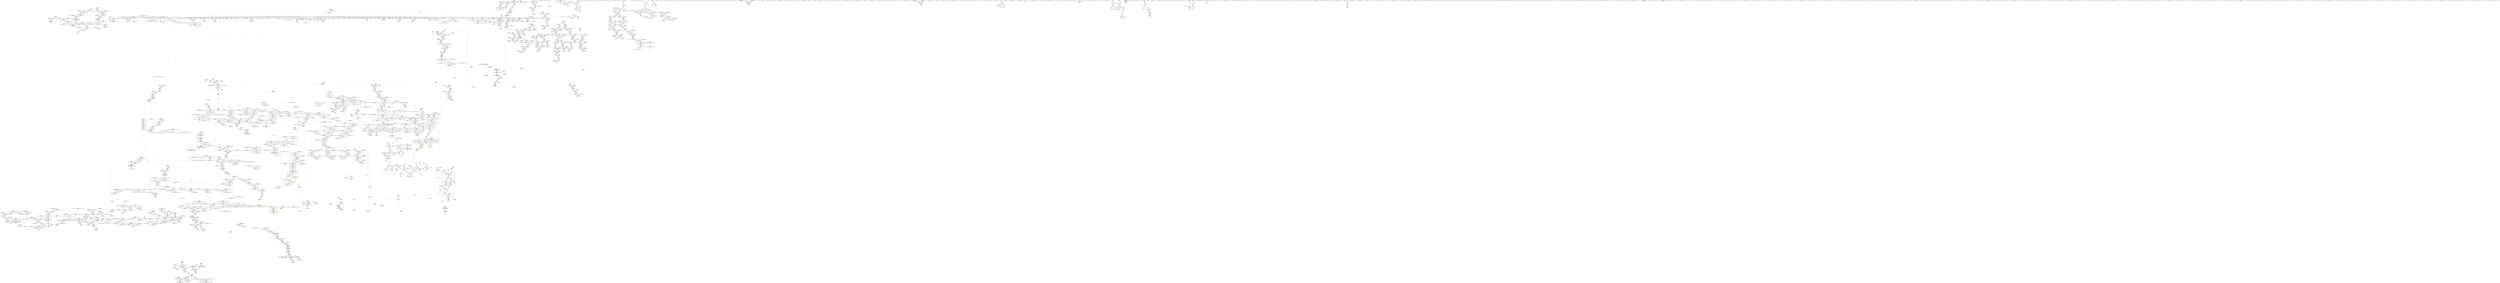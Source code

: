 digraph "SVFG" {
	label="SVFG";

	Node0x56288ce6e350 [shape=record,color=grey,label="{NodeID: 0\nNullPtr}"];
	Node0x56288ce6e350 -> Node0x56288cf3ed60[style=solid];
	Node0x56288ce6e350 -> Node0x56288cf3ee60[style=solid];
	Node0x56288ce6e350 -> Node0x56288cf3ef30[style=solid];
	Node0x56288ce6e350 -> Node0x56288cf3f000[style=solid];
	Node0x56288ce6e350 -> Node0x56288cf3f0d0[style=solid];
	Node0x56288ce6e350 -> Node0x56288cf3f1a0[style=solid];
	Node0x56288ce6e350 -> Node0x56288cf3f270[style=solid];
	Node0x56288ce6e350 -> Node0x56288cf3f340[style=solid];
	Node0x56288ce6e350 -> Node0x56288cf3f410[style=solid];
	Node0x56288ce6e350 -> Node0x56288cf3f4e0[style=solid];
	Node0x56288ce6e350 -> Node0x56288cf3f5b0[style=solid];
	Node0x56288ce6e350 -> Node0x56288cf3f680[style=solid];
	Node0x56288ce6e350 -> Node0x56288cf3f750[style=solid];
	Node0x56288ce6e350 -> Node0x56288cf3f820[style=solid];
	Node0x56288ce6e350 -> Node0x56288cf3f8f0[style=solid];
	Node0x56288ce6e350 -> Node0x56288cf3f9c0[style=solid];
	Node0x56288ce6e350 -> Node0x56288cf3fa90[style=solid];
	Node0x56288ce6e350 -> Node0x56288cf3fb60[style=solid];
	Node0x56288ce6e350 -> Node0x56288cf3fc30[style=solid];
	Node0x56288ce6e350 -> Node0x56288cf3fd00[style=solid];
	Node0x56288ce6e350 -> Node0x56288cf3fdd0[style=solid];
	Node0x56288ce6e350 -> Node0x56288cf3fea0[style=solid];
	Node0x56288ce6e350 -> Node0x56288cf3ff70[style=solid];
	Node0x56288ce6e350 -> Node0x56288cf40040[style=solid];
	Node0x56288ce6e350 -> Node0x56288cf40110[style=solid];
	Node0x56288ce6e350 -> Node0x56288cf401e0[style=solid];
	Node0x56288ce6e350 -> Node0x56288cf402b0[style=solid];
	Node0x56288ce6e350 -> Node0x56288cf40380[style=solid];
	Node0x56288ce6e350 -> Node0x56288cf40450[style=solid];
	Node0x56288ce6e350 -> Node0x56288cf40520[style=solid];
	Node0x56288ce6e350 -> Node0x56288cf405f0[style=solid];
	Node0x56288ce6e350 -> Node0x56288cf406c0[style=solid];
	Node0x56288ce6e350 -> Node0x56288cf40790[style=solid];
	Node0x56288ce6e350 -> Node0x56288cf40860[style=solid];
	Node0x56288ce6e350 -> Node0x56288cf40930[style=solid];
	Node0x56288ce6e350 -> Node0x56288cf40a00[style=solid];
	Node0x56288ce6e350 -> Node0x56288cf40ad0[style=solid];
	Node0x56288ce6e350 -> Node0x56288cf40ba0[style=solid];
	Node0x56288ce6e350 -> Node0x56288cf40c70[style=solid];
	Node0x56288ce6e350 -> Node0x56288cf40d40[style=solid];
	Node0x56288ce6e350 -> Node0x56288cf40e10[style=solid];
	Node0x56288ce6e350 -> Node0x56288cf40ee0[style=solid];
	Node0x56288ce6e350 -> Node0x56288cf40fb0[style=solid];
	Node0x56288ce6e350 -> Node0x56288cf41080[style=solid];
	Node0x56288ce6e350 -> Node0x56288cf41150[style=solid];
	Node0x56288ce6e350 -> Node0x56288cf41220[style=solid];
	Node0x56288ce6e350 -> Node0x56288cf412f0[style=solid];
	Node0x56288ce6e350 -> Node0x56288cf413c0[style=solid];
	Node0x56288ce6e350 -> Node0x56288cf41490[style=solid];
	Node0x56288ce6e350 -> Node0x56288cf41560[style=solid];
	Node0x56288ce6e350 -> Node0x56288cf41630[style=solid];
	Node0x56288ce6e350 -> Node0x56288cf41700[style=solid];
	Node0x56288ce6e350 -> Node0x56288cf417d0[style=solid];
	Node0x56288ce6e350 -> Node0x56288cf418a0[style=solid];
	Node0x56288ce6e350 -> Node0x56288cf41970[style=solid];
	Node0x56288ce6e350 -> Node0x56288cf74e00[style=solid];
	Node0x56288ce6e350 -> Node0x56288cf7a1e0[style=solid];
	Node0x56288ce6e350 -> Node0x56288cf4e9a0[style=solid];
	Node0x56288ce6e350 -> Node0x56288cf4ea70[style=solid];
	Node0x56288ce6e350 -> Node0x56288cf4eb40[style=solid];
	Node0x56288ce6e350 -> Node0x56288cf52d10[style=solid];
	Node0x56288ce6e350 -> Node0x56288cfc4950[style=solid];
	Node0x56288ce6e350 -> Node0x56288cfc9390[style=solid];
	Node0x56288ce6e350 -> Node0x56288cfc9810[style=solid];
	Node0x56288ce6e350 -> Node0x56288cfca290[style=solid];
	Node0x56288ce6e350 -> Node0x56288cfcae90[style=solid];
	Node0x56288ce6e350 -> Node0x56288cfcb910[style=solid];
	Node0x56288ce6e350:s64 -> Node0x56288d190560[style=solid,color=red];
	Node0x56288ce6e350:s64 -> Node0x56288d1930e0[style=solid,color=red];
	Node0x56288d035d80 [shape=record,color=black,label="{NodeID: 2657\nMR_66V_2 = PHI(MR_66V_5, MR_66V_1, )\npts\{279 \}\n}"];
	Node0x56288d035d80 -> Node0x56288cf77390[style=dashed];
	Node0x56288d035d80 -> Node0x56288d035d80[style=dashed];
	Node0x56288d035d80 -> Node0x56288d03e980[style=dashed];
	Node0x56288cf4dbd0 [shape=record,color=blue,label="{NodeID: 1550\n1508\<--1507\nthis.addr\<--this\n_ZNSaISt13_Rb_tree_nodeIiEED2Ev\n}"];
	Node0x56288cf4dbd0 -> Node0x56288cf69d50[style=dashed];
	Node0x56288cf2be50 [shape=record,color=green,label="{NodeID: 443\n2714\<--2715\n__arg.addr\<--__arg.addr_field_insensitive\n_ZNKSt8_Rb_treeIiiSt9_IdentityIiESt4lessIiESaIiEE11_Alloc_nodeclIiEEPSt13_Rb_tree_nodeIiEOT_\n}"];
	Node0x56288cf2be50 -> Node0x56288cf71f50[style=solid];
	Node0x56288cf2be50 -> Node0x56288cf8cc80[style=solid];
	Node0x56288d1a3de0 [shape=record,color=black,label="{NodeID: 4207\n2750 = PHI(2413, )\n|{<s0>211}}"];
	Node0x56288d1a3de0:s0 -> Node0x56288d189b60[style=solid,color=red];
	Node0x56288cf3b400 [shape=record,color=purple,label="{NodeID: 886\n1460\<--1459\n_M_storage\<--this1\n_ZN9__gnu_cxx16__aligned_membufIiE7_M_addrEv\n}"];
	Node0x56288cf3b400 -> Node0x56288cf46ae0[style=solid];
	Node0x56288cf718d0 [shape=record,color=red,label="{NodeID: 1329\n2650\<--2647\n\<--__x.addr\n_ZNSt8_Rb_treeIiiSt9_IdentityIiESt4lessIiESaIiEE8_S_valueEPKSt13_Rb_tree_nodeIiE\n|{<s0>203}}"];
	Node0x56288cf718d0:s0 -> Node0x56288d190ba0[style=solid,color=red];
	Node0x56288cf23f70 [shape=record,color=green,label="{NodeID: 222\n1353\<--1354\nthis.addr\<--this.addr_field_insensitive\n_ZNSt8_Rb_treeIiiSt9_IdentityIiESt4lessIiESaIiEE15_M_destroy_nodeEPSt13_Rb_tree_nodeIiE\n}"];
	Node0x56288cf23f70 -> Node0x56288cf68f80[style=solid];
	Node0x56288cf23f70 -> Node0x56288cf7be50[style=solid];
	Node0x56288d18ae50 [shape=record,color=black,label="{NodeID: 3986\n1822 = PHI(1596, )\n2nd arg _ZSt27__uninitialized_default_n_aIPimiET_S1_T0_RSaIT1_E }"];
	Node0x56288d18ae50 -> Node0x56288cf4fc50[style=solid];
	Node0x56288cf47cc0 [shape=record,color=black,label="{NodeID: 665\n1845\<--1844\n\<--_M_impl\n_ZNSt12_Vector_baseIiSaIiEE19_M_get_Tp_allocatorEv\n}"];
	Node0x56288cf47cc0 -> Node0x56288cf47d90[style=solid];
	Node0x56288cf66540 [shape=record,color=red,label="{NodeID: 1108\n865\<--862\nthis1\<--this.addr\n_ZNKSt3setIiSt4lessIiESaIiEE4sizeEv\n}"];
	Node0x56288cf66540 -> Node0x56288cf385b0[style=solid];
	Node0x56288c76a8f0 [shape=record,color=green,label="{NodeID: 1\n7\<--1\n__dso_handle\<--dummyObj\nGlob }"];
	Node0x56288d036280 [shape=record,color=black,label="{NodeID: 2658\nMR_68V_2 = PHI(MR_68V_5, MR_68V_1, )\npts\{281 \}\n}"];
	Node0x56288d036280 -> Node0x56288cf77460[style=dashed];
	Node0x56288d036280 -> Node0x56288d036280[style=dashed];
	Node0x56288d036280 -> Node0x56288d03ee80[style=dashed];
	Node0x56288cf4dca0 [shape=record,color=blue,label="{NodeID: 1551\n1519\<--1518\nthis.addr\<--this\n_ZN9__gnu_cxx13new_allocatorISt13_Rb_tree_nodeIiEED2Ev\n}"];
	Node0x56288cf4dca0 -> Node0x56288cf69e20[style=dashed];
	Node0x56288cf2bf20 [shape=record,color=green,label="{NodeID: 444\n2724\<--2725\n_ZNSt8_Rb_treeIiiSt9_IdentityIiESt4lessIiESaIiEE14_M_create_nodeIJiEEEPSt13_Rb_tree_nodeIiEDpOT_\<--_ZNSt8_Rb_treeIiiSt9_IdentityIiESt4lessIiESaIiEE14_M_create_nodeIJiEEEPSt13_Rb_tree_nodeIiEDpOT__field_insensitive\n}"];
	Node0x56288d1a3fb0 [shape=record,color=black,label="{NodeID: 4208\n2762 = PHI(1412, )\n|{<s0>213}}"];
	Node0x56288d1a3fb0:s0 -> Node0x56288d18bef0[style=solid,color=red];
	Node0x56288cf3b4d0 [shape=record,color=purple,label="{NodeID: 887\n1556\<--1555\n_M_impl\<--this1\n_ZNSt12_Vector_baseIiSaIiEEC2EmRKS0_\n|{<s0>129|<s1>131}}"];
	Node0x56288cf3b4d0:s0 -> Node0x56288d18f4d0[style=solid,color=red];
	Node0x56288cf3b4d0:s1 -> Node0x56288d18da90[style=solid,color=red];
	Node0x56288cf719a0 [shape=record,color=red,label="{NodeID: 1330\n2658\<--2655\nthis1\<--this.addr\n_ZNKSt13_Rb_tree_nodeIiE9_M_valptrEv\n}"];
	Node0x56288cf719a0 -> Node0x56288cf5f380[style=solid];
	Node0x56288cf24040 [shape=record,color=green,label="{NodeID: 223\n1355\<--1356\n__p.addr\<--__p.addr_field_insensitive\n_ZNSt8_Rb_treeIiiSt9_IdentityIiESt4lessIiESaIiEE15_M_destroy_nodeEPSt13_Rb_tree_nodeIiE\n}"];
	Node0x56288cf24040 -> Node0x56288cf69050[style=solid];
	Node0x56288cf24040 -> Node0x56288cf69120[style=solid];
	Node0x56288cf24040 -> Node0x56288cf7bf20[style=solid];
	Node0x56288d18af60 [shape=record,color=black,label="{NodeID: 3987\n1188 = PHI(1079, )\n0th arg _ZNK9__gnu_cxx5__ops15_Iter_less_iterclINS_17__normal_iteratorIPiSt6vectorIiSaIiEEEES8_EEbT_T0_ }"];
	Node0x56288d18af60 -> Node0x56288cf7b220[style=solid];
	Node0x56288cf47d90 [shape=record,color=black,label="{NodeID: 666\n1838\<--1845\n_ZNSt12_Vector_baseIiSaIiEE19_M_get_Tp_allocatorEv_ret\<--\n_ZNSt12_Vector_baseIiSaIiEE19_M_get_Tp_allocatorEv\n|{<s0>74|<s1>132}}"];
	Node0x56288cf47d90:s0 -> Node0x56288d19e6e0[style=solid,color=blue];
	Node0x56288cf47d90:s1 -> Node0x56288d1a1000[style=solid,color=blue];
	Node0x56288cf66610 [shape=record,color=red,label="{NodeID: 1109\n878\<--875\nthis1\<--this.addr\n_ZNKSt3setIiSt4lessIiESaIiEE5beginEv\n}"];
	Node0x56288cf66610 -> Node0x56288cf38820[style=solid];
	Node0x56288cedcae0 [shape=record,color=green,label="{NodeID: 2\n15\<--1\n.str\<--dummyObj\nGlob }"];
	Node0x56288d036780 [shape=record,color=black,label="{NodeID: 2659\nMR_70V_2 = PHI(MR_70V_5, MR_70V_1, )\npts\{285 \}\n}"];
	Node0x56288d036780 -> Node0x56288cf77530[style=dashed];
	Node0x56288d036780 -> Node0x56288d036780[style=dashed];
	Node0x56288d036780 -> Node0x56288d03f380[style=dashed];
	Node0x56288cf4dd70 [shape=record,color=blue,label="{NodeID: 1552\n1526\<--1525\nthis.addr\<--this\n_ZN9__gnu_cxx13new_allocatorIiEC2Ev\n}"];
	Node0x56288cf4dd70 -> Node0x56288cf69ef0[style=dashed];
	Node0x56288cf2c020 [shape=record,color=green,label="{NodeID: 445\n2735\<--2736\nthis.addr\<--this.addr_field_insensitive\n_ZNSt8_Rb_treeIiiSt9_IdentityIiESt4lessIiESaIiEE14_M_create_nodeIJiEEEPSt13_Rb_tree_nodeIiEDpOT_\n}"];
	Node0x56288cf2c020 -> Node0x56288cf720f0[style=solid];
	Node0x56288cf2c020 -> Node0x56288cf8cd50[style=solid];
	Node0x56288d1a40f0 [shape=record,color=black,label="{NodeID: 4209\n2763 = PHI(2832, )\n}"];
	Node0x56288d1a40f0 -> Node0x56288cf4b670[style=solid];
	Node0x56288cf7d150 [shape=record,color=yellow,style=double,label="{NodeID: 3102\n8V_1 = ENCHI(MR_8V_0)\npts\{110000 \}\nFun[main]|{<s0>6|<s1>6}}"];
	Node0x56288cf7d150:s0 -> Node0x56288cf74fd0[style=dashed,color=red];
	Node0x56288cf7d150:s1 -> Node0x56288cf75170[style=dashed,color=red];
	Node0x56288cf3b5a0 [shape=record,color=purple,label="{NodeID: 888\n1591\<--1590\n_M_impl\<--\n_ZNSt6vectorIiSaIiEE21_M_default_initializeEm\n}"];
	Node0x56288cf71a70 [shape=record,color=red,label="{NodeID: 1331\n2669\<--2666\nthis1\<--this.addr\n_ZNK9__gnu_cxx16__aligned_membufIiE6_M_ptrEv\n|{<s0>205}}"];
	Node0x56288cf71a70:s0 -> Node0x56288d193960[style=solid,color=red];
	Node0x56288cf24110 [shape=record,color=green,label="{NodeID: 224\n1361\<--1362\n_ZNSt8_Rb_treeIiiSt9_IdentityIiESt4lessIiESaIiEE21_M_get_Node_allocatorEv\<--_ZNSt8_Rb_treeIiiSt9_IdentityIiESt4lessIiESaIiEE21_M_get_Node_allocatorEv_field_insensitive\n}"];
	Node0x56288d18b070 [shape=record,color=black,label="{NodeID: 3988\n1189 = PHI(1117, )\n1st arg _ZNK9__gnu_cxx5__ops15_Iter_less_iterclINS_17__normal_iteratorIPiSt6vectorIiSaIiEEEES8_EEbT_T0_ }"];
	Node0x56288d18b070 -> Node0x56288cf7b080[style=solid];
	Node0x56288cf47e60 [shape=record,color=black,label="{NodeID: 667\n1847\<--1861\n_ZSt25__uninitialized_default_nIPimET_S1_T0__ret\<--call\n_ZSt25__uninitialized_default_nIPimET_S1_T0_\n|{<s0>147}}"];
	Node0x56288cf47e60:s0 -> Node0x56288d1a1860[style=solid,color=blue];
	Node0x56288cf666e0 [shape=record,color=red,label="{NodeID: 1110\n886\<--885\n\<--coerce.dive2\n_ZNKSt3setIiSt4lessIiESaIiEE5beginEv\n}"];
	Node0x56288cf666e0 -> Node0x56288cf443e0[style=solid];
	Node0x56288cedcb70 [shape=record,color=green,label="{NodeID: 3\n17\<--1\n.str.1\<--dummyObj\nGlob }"];
	Node0x56288d036c80 [shape=record,color=black,label="{NodeID: 2660\nMR_72V_2 = PHI(MR_72V_5, MR_72V_1, )\npts\{287 \}\n}"];
	Node0x56288d036c80 -> Node0x56288cf77600[style=dashed];
	Node0x56288d036c80 -> Node0x56288d036c80[style=dashed];
	Node0x56288d036c80 -> Node0x56288d03f880[style=dashed];
	Node0x56288cf4de40 [shape=record,color=blue,label="{NodeID: 1553\n1533\<--1532\nthis.addr\<--this\n_ZN9__gnu_cxx13new_allocatorIiED2Ev\n}"];
	Node0x56288cf4de40 -> Node0x56288cf69fc0[style=dashed];
	Node0x56288cf2c0f0 [shape=record,color=green,label="{NodeID: 446\n2737\<--2738\n__args.addr\<--__args.addr_field_insensitive\n_ZNSt8_Rb_treeIiiSt9_IdentityIiESt4lessIiESaIiEE14_M_create_nodeIJiEEEPSt13_Rb_tree_nodeIiEDpOT_\n}"];
	Node0x56288cf2c0f0 -> Node0x56288cf721c0[style=solid];
	Node0x56288cf2c0f0 -> Node0x56288cf8ce20[style=solid];
	Node0x56288d1a4200 [shape=record,color=black,label="{NodeID: 4210\n2788 = PHI(1412, )\n|{<s0>217}}"];
	Node0x56288d1a4200:s0 -> Node0x56288d1a71e0[style=solid,color=red];
	Node0x56288cf3b670 [shape=record,color=purple,label="{NodeID: 889\n1592\<--1590\n_M_start\<--\n_ZNSt6vectorIiSaIiEE21_M_default_initializeEm\n}"];
	Node0x56288cf3b670 -> Node0x56288cf6a640[style=solid];
	Node0x56288cf71b40 [shape=record,color=red,label="{NodeID: 1332\n2680\<--2677\nthis1\<--this.addr\n_ZNK9__gnu_cxx16__aligned_membufIiE7_M_addrEv\n}"];
	Node0x56288cf71b40 -> Node0x56288cf5f450[style=solid];
	Node0x56288cf24210 [shape=record,color=green,label="{NodeID: 225\n1365\<--1366\n_ZNSt13_Rb_tree_nodeIiE9_M_valptrEv\<--_ZNSt13_Rb_tree_nodeIiE9_M_valptrEv_field_insensitive\n}"];
	Node0x56288d18b180 [shape=record,color=black,label="{NodeID: 3989\n1190 = PHI(1119, )\n2nd arg _ZNK9__gnu_cxx5__ops15_Iter_less_iterclINS_17__normal_iteratorIPiSt6vectorIiSaIiEEEES8_EEbT_T0_ }"];
	Node0x56288d18b180 -> Node0x56288cf7b150[style=solid];
	Node0x56288cf47f30 [shape=record,color=black,label="{NodeID: 668\n1865\<--1879\n_ZNSt27__uninitialized_default_n_1ILb1EE18__uninit_default_nIPimEET_S3_T0__ret\<--call\n_ZNSt27__uninitialized_default_n_1ILb1EE18__uninit_default_nIPimEET_S3_T0_\n|{<s0>148}}"];
	Node0x56288cf47f30:s0 -> Node0x56288d1a19a0[style=solid,color=blue];
	Node0x56288cf667b0 [shape=record,color=red,label="{NodeID: 1111\n893\<--890\nthis1\<--this.addr\n_ZNKSt23_Rb_tree_const_iteratorIiEdeEv\n}"];
	Node0x56288cf667b0 -> Node0x56288cf388f0[style=solid];
	Node0x56288cedd230 [shape=record,color=green,label="{NodeID: 4\n19\<--1\nstdin\<--dummyObj\nGlob }"];
	Node0x56288d037180 [shape=record,color=black,label="{NodeID: 2661\nMR_74V_2 = PHI(MR_74V_5, MR_74V_1, )\npts\{289 \}\n}"];
	Node0x56288d037180 -> Node0x56288cf776d0[style=dashed];
	Node0x56288d037180 -> Node0x56288d037180[style=dashed];
	Node0x56288d037180 -> Node0x56288d03fd80[style=dashed];
	Node0x56288cf4df10 [shape=record,color=blue,label="{NodeID: 1554\n1542\<--1539\nthis.addr\<--this\n_ZNSt12_Vector_baseIiSaIiEEC2EmRKS0_\n}"];
	Node0x56288cf4df10 -> Node0x56288cf6a090[style=dashed];
	Node0x56288cf2c1c0 [shape=record,color=green,label="{NodeID: 447\n2739\<--2740\n__tmp\<--__tmp_field_insensitive\n_ZNSt8_Rb_treeIiiSt9_IdentityIiESt4lessIiESaIiEE14_M_create_nodeIJiEEEPSt13_Rb_tree_nodeIiEDpOT_\n}"];
	Node0x56288cf2c1c0 -> Node0x56288cf72290[style=solid];
	Node0x56288cf2c1c0 -> Node0x56288cf72360[style=solid];
	Node0x56288cf2c1c0 -> Node0x56288cf8cef0[style=solid];
	Node0x56288d1a4310 [shape=record,color=black,label="{NodeID: 4211\n2790 = PHI(1421, )\n|{<s0>217}}"];
	Node0x56288d1a4310:s0 -> Node0x56288d1a72f0[style=solid,color=red];
	Node0x56288cf3b740 [shape=record,color=purple,label="{NodeID: 890\n1601\<--1600\n_M_impl3\<--\n_ZNSt6vectorIiSaIiEE21_M_default_initializeEm\n}"];
	Node0x56288cf71c10 [shape=record,color=red,label="{NodeID: 1333\n2689\<--2686\n\<--__t.addr\n_ZSt7forwardIRPSt13_Rb_tree_nodeIiEEOT_RNSt16remove_referenceIS4_E4typeE\n}"];
	Node0x56288cf71c10 -> Node0x56288cf4b190[style=solid];
	Node0x56288cf24310 [shape=record,color=green,label="{NodeID: 226\n1368\<--1369\n_ZNSt16allocator_traitsISaISt13_Rb_tree_nodeIiEEE7destroyIiEEvRS2_PT_\<--_ZNSt16allocator_traitsISaISt13_Rb_tree_nodeIiEEE7destroyIiEEvRS2_PT__field_insensitive\n}"];
	Node0x56288d18b290 [shape=record,color=black,label="{NodeID: 3990\n1332 = PHI(1260, )\n0th arg _ZNSt8_Rb_treeIiiSt9_IdentityIiESt4lessIiESaIiEE12_M_drop_nodeEPSt13_Rb_tree_nodeIiE }"];
	Node0x56288d18b290 -> Node0x56288cf7bcb0[style=solid];
	Node0x56288cf48000 [shape=record,color=black,label="{NodeID: 669\n1883\<--1902\n_ZSt6fill_nIPimiET_S1_T0_RKT1__ret\<--call1\n_ZSt6fill_nIPimiET_S1_T0_RKT1_\n|{<s0>149}}"];
	Node0x56288cf48000:s0 -> Node0x56288d1a1ae0[style=solid,color=blue];
	Node0x56288cf66880 [shape=record,color=red,label="{NodeID: 1112\n895\<--894\n\<--_M_node\n_ZNKSt23_Rb_tree_const_iteratorIiEdeEv\n}"];
	Node0x56288cf66880 -> Node0x56288cf444b0[style=solid];
	Node0x56288cedd2c0 [shape=record,color=green,label="{NodeID: 5\n20\<--1\n.str.2\<--dummyObj\nGlob }"];
	Node0x56288d037680 [shape=record,color=black,label="{NodeID: 2662\nMR_76V_2 = PHI(MR_76V_5, MR_76V_1, )\npts\{291 \}\n}"];
	Node0x56288d037680 -> Node0x56288cf777a0[style=dashed];
	Node0x56288d037680 -> Node0x56288d037680[style=dashed];
	Node0x56288d037680 -> Node0x56288d040280[style=dashed];
	Node0x56288cf4dfe0 [shape=record,color=blue,label="{NodeID: 1555\n1544\<--1540\n__n.addr\<--__n\n_ZNSt12_Vector_baseIiSaIiEEC2EmRKS0_\n}"];
	Node0x56288cf4dfe0 -> Node0x56288cf6a160[style=dashed];
	Node0x56288cf2c290 [shape=record,color=green,label="{NodeID: 448\n2745\<--2746\n_ZNSt8_Rb_treeIiiSt9_IdentityIiESt4lessIiESaIiEE11_M_get_nodeEv\<--_ZNSt8_Rb_treeIiiSt9_IdentityIiESt4lessIiESaIiEE11_M_get_nodeEv_field_insensitive\n}"];
	Node0x56288d1a4420 [shape=record,color=black,label="{NodeID: 4212\n2792 = PHI(2413, )\n|{<s0>217}}"];
	Node0x56288d1a4420:s0 -> Node0x56288d1a7400[style=solid,color=red];
	Node0x56288cf3b810 [shape=record,color=purple,label="{NodeID: 891\n1602\<--1600\n_M_finish\<--\n_ZNSt6vectorIiSaIiEE21_M_default_initializeEm\n}"];
	Node0x56288cf3b810 -> Node0x56288cf4e4c0[style=solid];
	Node0x56288cf71ce0 [shape=record,color=red,label="{NodeID: 1334\n2696\<--2693\n\<--__t.addr\n_ZSt7forwardIRPSt18_Rb_tree_node_baseEOT_RNSt16remove_referenceIS3_E4typeE\n}"];
	Node0x56288cf71ce0 -> Node0x56288cf4b260[style=solid];
	Node0x56288cf24410 [shape=record,color=green,label="{NodeID: 227\n1379\<--1380\nthis.addr\<--this.addr_field_insensitive\n_ZNSt8_Rb_treeIiiSt9_IdentityIiESt4lessIiESaIiEE11_M_put_nodeEPSt13_Rb_tree_nodeIiE\n}"];
	Node0x56288cf24410 -> Node0x56288cf691f0[style=solid];
	Node0x56288cf24410 -> Node0x56288cf7bff0[style=solid];
	Node0x56288d18b3a0 [shape=record,color=black,label="{NodeID: 3991\n1333 = PHI(1277, )\n1st arg _ZNSt8_Rb_treeIiiSt9_IdentityIiESt4lessIiESaIiEE12_M_drop_nodeEPSt13_Rb_tree_nodeIiE }"];
	Node0x56288d18b3a0 -> Node0x56288cf7bd80[style=solid];
	Node0x56288cf480d0 [shape=record,color=black,label="{NodeID: 670\n1906\<--1944\n_ZSt10__fill_n_aIPimiEN9__gnu_cxx11__enable_ifIXsr11__is_scalarIT1_EE7__valueET_E6__typeES4_T0_RKS3__ret\<--\n_ZSt10__fill_n_aIPimiEN9__gnu_cxx11__enable_ifIXsr11__is_scalarIT1_EE7__valueET_E6__typeES4_T0_RKS3_\n|{<s0>151}}"];
	Node0x56288cf480d0:s0 -> Node0x56288d1a1df0[style=solid,color=blue];
	Node0x56288cf66950 [shape=record,color=red,label="{NodeID: 1113\n912\<--909\nthis1\<--this.addr\n_ZNSt3setIiSt4lessIiESaIiEED2Ev\n}"];
	Node0x56288cf66950 -> Node0x56288cf389c0[style=solid];
	Node0x56288cedd350 [shape=record,color=green,label="{NodeID: 6\n22\<--1\n.str.3\<--dummyObj\nGlob }"];
	Node0x56288d037b80 [shape=record,color=black,label="{NodeID: 2663\nMR_78V_2 = PHI(MR_78V_5, MR_78V_1, )\npts\{293 \}\n}"];
	Node0x56288d037b80 -> Node0x56288cf77870[style=dashed];
	Node0x56288d037b80 -> Node0x56288d037b80[style=dashed];
	Node0x56288d037b80 -> Node0x56288d040780[style=dashed];
	Node0x56288cf4e0b0 [shape=record,color=blue,label="{NodeID: 1556\n1546\<--1541\n__a.addr\<--__a\n_ZNSt12_Vector_baseIiSaIiEEC2EmRKS0_\n}"];
	Node0x56288cf4e0b0 -> Node0x56288cf6a230[style=dashed];
	Node0x56288cf2c390 [shape=record,color=green,label="{NodeID: 449\n2752\<--2753\n_ZNSt8_Rb_treeIiiSt9_IdentityIiESt4lessIiESaIiEE17_M_construct_nodeIJiEEEvPSt13_Rb_tree_nodeIiEDpOT_\<--_ZNSt8_Rb_treeIiiSt9_IdentityIiESt4lessIiESaIiEE17_M_construct_nodeIJiEEEvPSt13_Rb_tree_nodeIiEDpOT__field_insensitive\n}"];
	Node0x56288d1a4560 [shape=record,color=black,label="{NodeID: 4213\n2804 = PHI()\n}"];
	Node0x56288cf3b8e0 [shape=record,color=purple,label="{NodeID: 892\n1615\<--1614\n_M_impl\<--this1\n_ZNSt12_Vector_baseIiSaIiEED2Ev\n}"];
	Node0x56288cf71db0 [shape=record,color=red,label="{NodeID: 1335\n2705\<--2702\n\<--__x.addr\n_ZNSt8_Rb_treeIiiSt9_IdentityIiESt4lessIiESaIiEE8_S_valueEPKSt18_Rb_tree_node_base\n}"];
	Node0x56288cf71db0 -> Node0x56288cf4b330[style=solid];
	Node0x56288cf2cc40 [shape=record,color=green,label="{NodeID: 228\n1381\<--1382\n__p.addr\<--__p.addr_field_insensitive\n_ZNSt8_Rb_treeIiiSt9_IdentityIiESt4lessIiESaIiEE11_M_put_nodeEPSt13_Rb_tree_nodeIiE\n}"];
	Node0x56288cf2cc40 -> Node0x56288cf692c0[style=solid];
	Node0x56288cf2cc40 -> Node0x56288cf7c0c0[style=solid];
	Node0x56288d18b4b0 [shape=record,color=black,label="{NodeID: 3992\n1947 = PHI(1896, )\n0th arg _ZSt12__niter_baseIPiET_S1_ }"];
	Node0x56288d18b4b0 -> Node0x56288cf50bc0[style=solid];
	Node0x56288cf481a0 [shape=record,color=black,label="{NodeID: 671\n1946\<--1951\n_ZSt12__niter_baseIPiET_S1__ret\<--\n_ZSt12__niter_baseIPiET_S1_\n|{<s0>150}}"];
	Node0x56288cf481a0:s0 -> Node0x56288d1a1c20[style=solid,color=blue];
	Node0x56288cf66a20 [shape=record,color=red,label="{NodeID: 1114\n932\<--925\nthis1\<--this.addr\n_ZNSt6vectorIiSaIiEED2Ev\n}"];
	Node0x56288cf66a20 -> Node0x56288cf44650[style=solid];
	Node0x56288cf66a20 -> Node0x56288cf44720[style=solid];
	Node0x56288cf66a20 -> Node0x56288cf447f0[style=solid];
	Node0x56288cf66a20 -> Node0x56288cf448c0[style=solid];
	Node0x56288cf66a20 -> Node0x56288cf44990[style=solid];
	Node0x56288cedd3e0 [shape=record,color=green,label="{NodeID: 7\n24\<--1\nstdout\<--dummyObj\nGlob }"];
	Node0x56288d038080 [shape=record,color=black,label="{NodeID: 2664\nMR_80V_2 = PHI(MR_80V_5, MR_80V_1, )\npts\{295 \}\n}"];
	Node0x56288d038080 -> Node0x56288cf77940[style=dashed];
	Node0x56288d038080 -> Node0x56288d038080[style=dashed];
	Node0x56288d038080 -> Node0x56288d040c80[style=dashed];
	Node0x56288cf4e180 [shape=record,color=blue,label="{NodeID: 1557\n1548\<--1567\nexn.slot\<--\n_ZNSt12_Vector_baseIiSaIiEEC2EmRKS0_\n}"];
	Node0x56288cf4e180 -> Node0x56288cf6a300[style=dashed];
	Node0x56288cf2c490 [shape=record,color=green,label="{NodeID: 450\n2758\<--2759\nthis.addr\<--this.addr_field_insensitive\n_ZNSt8_Rb_treeIiiSt9_IdentityIiESt4lessIiESaIiEE11_M_get_nodeEv\n}"];
	Node0x56288cf2c490 -> Node0x56288cf72430[style=solid];
	Node0x56288cf2c490 -> Node0x56288cf8cfc0[style=solid];
	Node0x56288d1a4630 [shape=record,color=black,label="{NodeID: 4214\n2844 = PHI(2848, )\n}"];
	Node0x56288d1a4630 -> Node0x56288cf4b9b0[style=solid];
	Node0x56288cf3b9b0 [shape=record,color=purple,label="{NodeID: 893\n1616\<--1614\n_M_start\<--this1\n_ZNSt12_Vector_baseIiSaIiEED2Ev\n}"];
	Node0x56288cf3b9b0 -> Node0x56288cf6a8b0[style=solid];
	Node0x56288cf71e80 [shape=record,color=red,label="{NodeID: 1336\n2718\<--2712\nthis1\<--this.addr\n_ZNKSt8_Rb_treeIiiSt9_IdentityIiESt4lessIiESaIiEE11_Alloc_nodeclIiEEPSt13_Rb_tree_nodeIiEOT_\n}"];
	Node0x56288cf71e80 -> Node0x56288cf5f520[style=solid];
	Node0x56288cf2ccd0 [shape=record,color=green,label="{NodeID: 229\n1389\<--1390\n_ZNSt16allocator_traitsISaISt13_Rb_tree_nodeIiEEE10deallocateERS2_PS1_m\<--_ZNSt16allocator_traitsISaISt13_Rb_tree_nodeIiEEE10deallocateERS2_PS1_m_field_insensitive\n}"];
	Node0x56288d18b5c0 [shape=record,color=black,label="{NodeID: 3993\n1669 = PHI(1555, )\n0th arg _ZNSt12_Vector_baseIiSaIiEE17_M_create_storageEm }"];
	Node0x56288d18b5c0 -> Node0x56288cf4ec10[style=solid];
	Node0x56288cf48270 [shape=record,color=black,label="{NodeID: 672\n1971\<--1970\n\<--_M_impl\n_ZNSt12_Vector_baseIiSaIiEE13_M_deallocateEPim\n|{<s0>152}}"];
	Node0x56288cf48270:s0 -> Node0x56288d1aa920[style=solid,color=red];
	Node0x56288cf66af0 [shape=record,color=red,label="{NodeID: 1115\n959\<--927\nexn\<--exn.slot\n_ZNSt6vectorIiSaIiEED2Ev\n|{<s0>78}}"];
	Node0x56288cf66af0:s0 -> Node0x56288d1a7510[style=solid,color=red];
	Node0x56288cedd470 [shape=record,color=green,label="{NodeID: 8\n25\<--1\n_ZSt3cin\<--dummyObj\nGlob }"];
	Node0x56288d038580 [shape=record,color=black,label="{NodeID: 2665\nMR_82V_2 = PHI(MR_82V_5, MR_82V_1, )\npts\{297 \}\n}"];
	Node0x56288d038580 -> Node0x56288cf77e20[style=dashed];
	Node0x56288d038580 -> Node0x56288d038580[style=dashed];
	Node0x56288d038580 -> Node0x56288d041180[style=dashed];
	Node0x56288cf4e250 [shape=record,color=blue,label="{NodeID: 1558\n1550\<--1569\nehselector.slot\<--\n_ZNSt12_Vector_baseIiSaIiEEC2EmRKS0_\n}"];
	Node0x56288cf4e250 -> Node0x56288cf6a3d0[style=dashed];
	Node0x56288cf2c560 [shape=record,color=green,label="{NodeID: 451\n2764\<--2765\n_ZNSt16allocator_traitsISaISt13_Rb_tree_nodeIiEEE8allocateERS2_m\<--_ZNSt16allocator_traitsISaISt13_Rb_tree_nodeIiEEE8allocateERS2_m_field_insensitive\n}"];
	Node0x56288d1a47a0 [shape=record,color=black,label="{NodeID: 4215\n2863 = PHI(2877, )\n}"];
	Node0x56288d1a47a0 -> Node0x56288cfca110[style=solid];
	Node0x56288cf3ba80 [shape=record,color=purple,label="{NodeID: 894\n1618\<--1614\n_M_impl2\<--this1\n_ZNSt12_Vector_baseIiSaIiEED2Ev\n}"];
	Node0x56288cf71f50 [shape=record,color=red,label="{NodeID: 1337\n2721\<--2714\n\<--__arg.addr\n_ZNKSt8_Rb_treeIiiSt9_IdentityIiESt4lessIiESaIiEE11_Alloc_nodeclIiEEPSt13_Rb_tree_nodeIiEOT_\n|{<s0>207}}"];
	Node0x56288cf71f50:s0 -> Node0x56288d18c9a0[style=solid,color=red];
	Node0x56288cf2cda0 [shape=record,color=green,label="{NodeID: 230\n1399\<--1400\n__a.addr\<--__a.addr_field_insensitive\n_ZNSt16allocator_traitsISaISt13_Rb_tree_nodeIiEEE7destroyIiEEvRS2_PT_\n}"];
	Node0x56288cf2cda0 -> Node0x56288cf69390[style=solid];
	Node0x56288cf2cda0 -> Node0x56288cf4d070[style=solid];
	Node0x56288d18b6d0 [shape=record,color=black,label="{NodeID: 3994\n1670 = PHI(1561, )\n1st arg _ZNSt12_Vector_baseIiSaIiEE17_M_create_storageEm }"];
	Node0x56288d18b6d0 -> Node0x56288cf4ece0[style=solid];
	Node0x56288cf48340 [shape=record,color=black,label="{NodeID: 673\n1993\<--1992\n\<--\n_ZNSt16allocator_traitsISaIiEE10deallocateERS0_Pim\n|{<s0>153}}"];
	Node0x56288cf48340:s0 -> Node0x56288d1aae20[style=solid,color=red];
	Node0x56288cf66bc0 [shape=record,color=red,label="{NodeID: 1116\n936\<--935\n\<--_M_start\n_ZNSt6vectorIiSaIiEED2Ev\n|{<s0>75}}"];
	Node0x56288cf66bc0:s0 -> Node0x56288d1914e0[style=solid,color=red];
	Node0x56288cedd530 [shape=record,color=green,label="{NodeID: 9\n26\<--1\n_ZSt4cout\<--dummyObj\nGlob }"];
	Node0x56288d038a80 [shape=record,color=black,label="{NodeID: 2666\nMR_84V_2 = PHI(MR_84V_3, MR_84V_1, )\npts\{1803 \}\n|{<s0>13}}"];
	Node0x56288d038a80:s0 -> Node0x56288cf83640[style=dashed,color=red];
	Node0x56288cf4e320 [shape=record,color=blue,label="{NodeID: 1559\n1583\<--1581\nthis.addr\<--this\n_ZNSt6vectorIiSaIiEE21_M_default_initializeEm\n}"];
	Node0x56288cf4e320 -> Node0x56288cf6a4a0[style=dashed];
	Node0x56288cf2c660 [shape=record,color=green,label="{NodeID: 452\n2771\<--2772\nthis.addr\<--this.addr_field_insensitive\n_ZNSt8_Rb_treeIiiSt9_IdentityIiESt4lessIiESaIiEE17_M_construct_nodeIJiEEEvPSt13_Rb_tree_nodeIiEDpOT_\n}"];
	Node0x56288cf2c660 -> Node0x56288cf72500[style=solid];
	Node0x56288cf2c660 -> Node0x56288cf8d090[style=solid];
	Node0x56288d1a48e0 [shape=record,color=black,label="{NodeID: 4216\n2902 = PHI(2413, )\n|{<s0>228}}"];
	Node0x56288d1a48e0:s0 -> Node0x56288d1a64e0[style=solid,color=red];
	Node0x56288cf3bb50 [shape=record,color=purple,label="{NodeID: 895\n1619\<--1614\n_M_end_of_storage\<--this1\n_ZNSt12_Vector_baseIiSaIiEED2Ev\n}"];
	Node0x56288cf3bb50 -> Node0x56288cf6a980[style=solid];
	Node0x56288cf72020 [shape=record,color=red,label="{NodeID: 1338\n2720\<--2719\n\<--_M_t\n_ZNKSt8_Rb_treeIiiSt9_IdentityIiESt4lessIiESaIiEE11_Alloc_nodeclIiEEPSt13_Rb_tree_nodeIiEOT_\n|{<s0>208}}"];
	Node0x56288cf72020:s0 -> Node0x56288d1a5360[style=solid,color=red];
	Node0x56288cf2ce70 [shape=record,color=green,label="{NodeID: 231\n1401\<--1402\n__p.addr\<--__p.addr_field_insensitive\n_ZNSt16allocator_traitsISaISt13_Rb_tree_nodeIiEEE7destroyIiEEvRS2_PT_\n}"];
	Node0x56288cf2ce70 -> Node0x56288cf69460[style=solid];
	Node0x56288cf2ce70 -> Node0x56288cf4d140[style=solid];
	Node0x56288d18b7e0 [shape=record,color=black,label="{NodeID: 3995\n2969 = PHI(2184, )\n0th arg _ZSt7forwardIRbEOT_RNSt16remove_referenceIS1_E4typeE }"];
	Node0x56288d18b7e0 -> Node0x56288cf8e5b0[style=solid];
	Node0x56288cf48410 [shape=record,color=black,label="{NodeID: 674\n2015\<--2014\n\<--\n_ZN9__gnu_cxx13new_allocatorIiE10deallocateEPim\n}"];
	Node0x56288cf8bc50 [shape=record,color=yellow,style=double,label="{NodeID: 3331\n89V_1 = ENCHI(MR_89V_0)\npts\{2550000 \}\nFun[_ZNSt6vectorIiSaIiEEixEm]}"];
	Node0x56288cf8bc50 -> Node0x56288cf659e0[style=dashed];
	Node0x56288cf66c90 [shape=record,color=red,label="{NodeID: 1117\n940\<--939\n\<--_M_finish\n_ZNSt6vectorIiSaIiEED2Ev\n|{<s0>75}}"];
	Node0x56288cf66c90:s0 -> Node0x56288d191620[style=solid,color=red];
	Node0x56288cedd5f0 [shape=record,color=green,label="{NodeID: 10\n27\<--1\n.str.4\<--dummyObj\nGlob }"];
	Node0x56288d038f80 [shape=record,color=black,label="{NodeID: 2667\nMR_89V_2 = PHI(MR_89V_3, MR_89V_1, )\npts\{2550000 \}\n|{<s0>13}}"];
	Node0x56288d038f80:s0 -> Node0x56288cf83720[style=dashed,color=red];
	Node0x56288cf4e3f0 [shape=record,color=blue,label="{NodeID: 1560\n1585\<--1582\n__n.addr\<--__n\n_ZNSt6vectorIiSaIiEE21_M_default_initializeEm\n}"];
	Node0x56288cf4e3f0 -> Node0x56288cf6a570[style=dashed];
	Node0x56288cf2c730 [shape=record,color=green,label="{NodeID: 453\n2773\<--2774\n__node.addr\<--__node.addr_field_insensitive\n_ZNSt8_Rb_treeIiiSt9_IdentityIiESt4lessIiESaIiEE17_M_construct_nodeIJiEEEvPSt13_Rb_tree_nodeIiEDpOT_\n}"];
	Node0x56288cf2c730 -> Node0x56288cf725d0[style=solid];
	Node0x56288cf2c730 -> Node0x56288cf726a0[style=solid];
	Node0x56288cf2c730 -> Node0x56288cf72770[style=solid];
	Node0x56288cf2c730 -> Node0x56288cf72840[style=solid];
	Node0x56288cf2c730 -> Node0x56288cf8d160[style=solid];
	Node0x56288d1a4a20 [shape=record,color=black,label="{NodeID: 4217\n2927 = PHI(2413, )\n}"];
	Node0x56288d1a4a20 -> Node0x56288cf73610[style=solid];
	Node0x56288cf3bc20 [shape=record,color=purple,label="{NodeID: 896\n1621\<--1614\n_M_impl3\<--this1\n_ZNSt12_Vector_baseIiSaIiEED2Ev\n}"];
	Node0x56288cf720f0 [shape=record,color=red,label="{NodeID: 1339\n2743\<--2735\nthis1\<--this.addr\n_ZNSt8_Rb_treeIiiSt9_IdentityIiESt4lessIiESaIiEE14_M_create_nodeIJiEEEPSt13_Rb_tree_nodeIiEDpOT_\n|{<s0>209|<s1>211}}"];
	Node0x56288cf720f0:s0 -> Node0x56288d1a4b60[style=solid,color=red];
	Node0x56288cf720f0:s1 -> Node0x56288d1898e0[style=solid,color=red];
	Node0x56288cf2cf40 [shape=record,color=green,label="{NodeID: 232\n1409\<--1410\n_ZN9__gnu_cxx13new_allocatorISt13_Rb_tree_nodeIiEE7destroyIiEEvPT_\<--_ZN9__gnu_cxx13new_allocatorISt13_Rb_tree_nodeIiEE7destroyIiEEvPT__field_insensitive\n}"];
	Node0x56288d18b920 [shape=record,color=black,label="{NodeID: 3996\n2330 = PHI(2102, )\n0th arg _ZNSt8_Rb_treeIiiSt9_IdentityIiESt4lessIiESaIiEE10_M_insert_IiNS5_11_Alloc_nodeEEESt17_Rb_tree_iteratorIiEPSt18_Rb_tree_node_baseSB_OT_RT0_ }"];
	Node0x56288d18b920 -> Node0x56288cf531f0[style=solid];
	Node0x56288cf484e0 [shape=record,color=black,label="{NodeID: 675\n2150\<--2080\n\<--retval\n_ZNSt8_Rb_treeIiiSt9_IdentityIiESt4lessIiESaIiEE16_M_insert_uniqueIiEESt4pairISt17_Rb_tree_iteratorIiEbEOT_\n}"];
	Node0x56288cf484e0 -> Node0x56288cf6de50[style=solid];
	Node0x56288cf66d60 [shape=record,color=red,label="{NodeID: 1118\n967\<--964\nthis1\<--this.addr\n_ZNSt8_Rb_treeIiiSt9_IdentityIiESt4lessIiESaIiEEC2Ev\n}"];
	Node0x56288cf66d60 -> Node0x56288cf38dd0[style=solid];
	Node0x56288cedd6f0 [shape=record,color=green,label="{NodeID: 11\n29\<--1\n.str.5\<--dummyObj\nGlob }"];
	Node0x56288d039480 [shape=record,color=black,label="{NodeID: 2668\nMR_91V_2 = PHI(MR_91V_3, MR_91V_1, )\npts\{2550001 \}\n|{<s0>13}}"];
	Node0x56288d039480:s0 -> Node0x56288cf83800[style=dashed,color=red];
	Node0x56288cf4e4c0 [shape=record,color=blue,label="{NodeID: 1561\n1602\<--1597\n_M_finish\<--call2\n_ZNSt6vectorIiSaIiEE21_M_default_initializeEm\n|{<s0>56}}"];
	Node0x56288cf4e4c0:s0 -> Node0x56288d0db5c0[style=dashed,color=blue];
	Node0x56288cf2c800 [shape=record,color=green,label="{NodeID: 454\n2775\<--2776\n__args.addr\<--__args.addr_field_insensitive\n_ZNSt8_Rb_treeIiiSt9_IdentityIiESt4lessIiESaIiEE17_M_construct_nodeIJiEEEvPSt13_Rb_tree_nodeIiEDpOT_\n}"];
	Node0x56288cf2c800 -> Node0x56288cf72910[style=solid];
	Node0x56288cf2c800 -> Node0x56288cf8d230[style=solid];
	Node0x56288d1a4b60 [shape=record,color=black,label="{NodeID: 4218\n2757 = PHI(2743, )\n0th arg _ZNSt8_Rb_treeIiiSt9_IdentityIiESt4lessIiESaIiEE11_M_get_nodeEv }"];
	Node0x56288d1a4b60 -> Node0x56288cf8cfc0[style=solid];
	Node0x56288cf3bcf0 [shape=record,color=purple,label="{NodeID: 897\n1622\<--1614\n_M_start4\<--this1\n_ZNSt12_Vector_baseIiSaIiEED2Ev\n}"];
	Node0x56288cf3bcf0 -> Node0x56288cf6aa50[style=solid];
	Node0x56288cf721c0 [shape=record,color=red,label="{NodeID: 1340\n2749\<--2737\n\<--__args.addr\n_ZNSt8_Rb_treeIiiSt9_IdentityIiESt4lessIiESaIiEE14_M_create_nodeIJiEEEPSt13_Rb_tree_nodeIiEDpOT_\n|{<s0>210}}"];
	Node0x56288cf721c0:s0 -> Node0x56288d18c9a0[style=solid,color=red];
	Node0x56288cf2d040 [shape=record,color=green,label="{NodeID: 233\n1414\<--1415\nthis.addr\<--this.addr_field_insensitive\n_ZNSt8_Rb_treeIiiSt9_IdentityIiESt4lessIiESaIiEE21_M_get_Node_allocatorEv\n}"];
	Node0x56288cf2d040 -> Node0x56288cf69530[style=solid];
	Node0x56288cf2d040 -> Node0x56288cf4d210[style=solid];
	Node0x56288d18ba60 [shape=record,color=black,label="{NodeID: 3997\n2331 = PHI(2125, )\n1st arg _ZNSt8_Rb_treeIiiSt9_IdentityIiESt4lessIiESaIiEE10_M_insert_IiNS5_11_Alloc_nodeEEESt17_Rb_tree_iteratorIiEPSt18_Rb_tree_node_baseSB_OT_RT0_ }"];
	Node0x56288d18ba60 -> Node0x56288cf532c0[style=solid];
	Node0x56288cf485b0 [shape=record,color=black,label="{NodeID: 676\n2110\<--2086\n\<--__res\n_ZNSt8_Rb_treeIiiSt9_IdentityIiESt4lessIiESaIiEE16_M_insert_uniqueIiEESt4pairISt17_Rb_tree_iteratorIiEbEOT_\n}"];
	Node0x56288cf485b0 -> Node0x56288cf3d210[style=solid];
	Node0x56288cf485b0 -> Node0x56288cf3d2e0[style=solid];
	Node0x56288cf66e30 [shape=record,color=red,label="{NodeID: 1119\n978\<--975\nthis1\<--this.addr\n_ZNSt8_Rb_treeIiiSt9_IdentityIiESt4lessIiESaIiEE13_Rb_tree_implIS3_Lb1EEC2Ev\n}"];
	Node0x56288cf66e30 -> Node0x56288cf44a60[style=solid];
	Node0x56288cf66e30 -> Node0x56288cf44b30[style=solid];
	Node0x56288cf66e30 -> Node0x56288cf44c00[style=solid];
	Node0x56288cedd7f0 [shape=record,color=green,label="{NodeID: 12\n31\<--1\n.str.6\<--dummyObj\nGlob }"];
	Node0x56288d039980 [shape=record,color=black,label="{NodeID: 2669\nMR_93V_2 = PHI(MR_93V_3, MR_93V_1, )\npts\{2550002 \}\n|{<s0>13}}"];
	Node0x56288d039980:s0 -> Node0x56288cf838e0[style=dashed,color=red];
	Node0x56288cf4e590 [shape=record,color=blue,label="{NodeID: 1562\n1607\<--1606\nthis.addr\<--this\n_ZNSt12_Vector_baseIiSaIiEED2Ev\n}"];
	Node0x56288cf4e590 -> Node0x56288cf6a710[style=dashed];
	Node0x56288cf2c8d0 [shape=record,color=green,label="{NodeID: 455\n2777\<--2778\nexn.slot\<--exn.slot_field_insensitive\n_ZNSt8_Rb_treeIiiSt9_IdentityIiESt4lessIiESaIiEE17_M_construct_nodeIJiEEEvPSt13_Rb_tree_nodeIiEDpOT_\n}"];
	Node0x56288cf2c8d0 -> Node0x56288cf729e0[style=solid];
	Node0x56288cf2c8d0 -> Node0x56288cf72ab0[style=solid];
	Node0x56288cf2c8d0 -> Node0x56288cf8d300[style=solid];
	Node0x56288cf2c8d0 -> Node0x56288cf8d4a0[style=solid];
	Node0x56288d1a4ca0 [shape=record,color=black,label="{NodeID: 4219\n2304 = PHI(2088, 2349, )\n0th arg _ZNKSt9_IdentityIiEclERi }"];
	Node0x56288d1a4ca0 -> Node0x56288cf52de0[style=solid];
	Node0x56288cf3bdc0 [shape=record,color=purple,label="{NodeID: 898\n1632\<--1614\n_M_impl5\<--this1\n_ZNSt12_Vector_baseIiSaIiEED2Ev\n|{<s0>135}}"];
	Node0x56288cf3bdc0:s0 -> Node0x56288d18da90[style=solid,color=red];
	Node0x56288cf72290 [shape=record,color=red,label="{NodeID: 1341\n2748\<--2739\n\<--__tmp\n_ZNSt8_Rb_treeIiiSt9_IdentityIiESt4lessIiESaIiEE14_M_create_nodeIJiEEEPSt13_Rb_tree_nodeIiEDpOT_\n|{<s0>211}}"];
	Node0x56288cf72290:s0 -> Node0x56288d189a20[style=solid,color=red];
	Node0x56288cf2d110 [shape=record,color=green,label="{NodeID: 234\n1423\<--1424\nthis.addr\<--this.addr_field_insensitive\n_ZNSt13_Rb_tree_nodeIiE9_M_valptrEv\n}"];
	Node0x56288cf2d110 -> Node0x56288cf69600[style=solid];
	Node0x56288cf2d110 -> Node0x56288cf4d2e0[style=solid];
	Node0x56288d18bba0 [shape=record,color=black,label="{NodeID: 3998\n2332 = PHI(2127, )\n2nd arg _ZNSt8_Rb_treeIiiSt9_IdentityIiESt4lessIiESaIiEE10_M_insert_IiNS5_11_Alloc_nodeEEESt17_Rb_tree_iteratorIiEPSt18_Rb_tree_node_baseSB_OT_RT0_ }"];
	Node0x56288d18bba0 -> Node0x56288cf53390[style=solid];
	Node0x56288cf48680 [shape=record,color=black,label="{NodeID: 677\n2077\<--2151\n_ZNSt8_Rb_treeIiiSt9_IdentityIiESt4lessIiESaIiEE16_M_insert_uniqueIiEESt4pairISt17_Rb_tree_iteratorIiEbEOT__ret\<--\n_ZNSt8_Rb_treeIiiSt9_IdentityIiESt4lessIiESaIiEE16_M_insert_uniqueIiEESt4pairISt17_Rb_tree_iteratorIiEbEOT_\n|{<s0>67}}"];
	Node0x56288cf48680:s0 -> Node0x56288d19e1e0[style=solid,color=blue];
	Node0x56288cf66f00 [shape=record,color=red,label="{NodeID: 1120\n999\<--996\nthis1\<--this.addr\n_ZNSaISt13_Rb_tree_nodeIiEEC2Ev\n}"];
	Node0x56288cf66f00 -> Node0x56288cf44da0[style=solid];
	Node0x56288cedd8f0 [shape=record,color=green,label="{NodeID: 13\n34\<--1\n\<--dummyObj\nCan only get source location for instruction, argument, global var or function.}"];
	Node0x56288d039e80 [shape=record,color=black,label="{NodeID: 2670\nMR_95V_2 = PHI(MR_95V_5, MR_95V_1, )\npts\{2650000 \}\n|{|<s1>28}}"];
	Node0x56288d039e80 -> Node0x56288d039e80[style=dashed];
	Node0x56288d039e80:s1 -> Node0x56288cf7eaf0[style=dashed,color=red];
	Node0x56288cf4e660 [shape=record,color=blue,label="{NodeID: 1563\n1609\<--1636\nexn.slot\<--\n_ZNSt12_Vector_baseIiSaIiEED2Ev\n}"];
	Node0x56288cf4e660 -> Node0x56288cf6a7e0[style=dashed];
	Node0x56288cf2c9a0 [shape=record,color=green,label="{NodeID: 456\n2779\<--2780\nehselector.slot\<--ehselector.slot_field_insensitive\n_ZNSt8_Rb_treeIiiSt9_IdentityIiESt4lessIiESaIiEE17_M_construct_nodeIJiEEEvPSt13_Rb_tree_nodeIiEDpOT_\n}"];
	Node0x56288cf2c9a0 -> Node0x56288cf72b80[style=solid];
	Node0x56288cf2c9a0 -> Node0x56288cf8d3d0[style=solid];
	Node0x56288cf2c9a0 -> Node0x56288cf8d570[style=solid];
	Node0x56288d1a4eb0 [shape=record,color=black,label="{NodeID: 4220\n2305 = PHI(2103, 2369, )\n1st arg _ZNKSt9_IdentityIiEclERi }"];
	Node0x56288d1a4eb0 -> Node0x56288cf52eb0[style=solid];
	Node0x56288cf3be90 [shape=record,color=purple,label="{NodeID: 899\n1640\<--1614\n_M_impl6\<--this1\n_ZNSt12_Vector_baseIiSaIiEED2Ev\n|{<s0>136}}"];
	Node0x56288cf3be90:s0 -> Node0x56288d18da90[style=solid,color=red];
	Node0x56288cf72360 [shape=record,color=red,label="{NodeID: 1342\n2754\<--2739\n\<--__tmp\n_ZNSt8_Rb_treeIiiSt9_IdentityIiESt4lessIiESaIiEE14_M_create_nodeIJiEEEPSt13_Rb_tree_nodeIiEDpOT_\n}"];
	Node0x56288cf72360 -> Node0x56288cf4b5a0[style=solid];
	Node0x56288cf2d1e0 [shape=record,color=green,label="{NodeID: 235\n1429\<--1430\n_ZN9__gnu_cxx16__aligned_membufIiE6_M_ptrEv\<--_ZN9__gnu_cxx16__aligned_membufIiE6_M_ptrEv_field_insensitive\n}"];
	Node0x56288d18bce0 [shape=record,color=black,label="{NodeID: 3999\n2468 = PHI(2216, 2358, )\n0th arg _ZNSt8_Rb_treeIiiSt9_IdentityIiESt4lessIiESaIiEE6_M_endEv }"];
	Node0x56288d18bce0 -> Node0x56288cf54230[style=solid];
	Node0x56288cf48750 [shape=record,color=black,label="{NodeID: 678\n2153\<--2158\n_ZSt4moveIRiEONSt16remove_referenceIT_E4typeEOS2__ret\<--\n_ZSt4moveIRiEONSt16remove_referenceIT_E4typeEOS2_\n|{<s0>66}}"];
	Node0x56288cf48750:s0 -> Node0x56288d19e0a0[style=solid,color=blue];
	Node0x56288cf66fd0 [shape=record,color=red,label="{NodeID: 1121\n1010\<--1007\nthis1\<--this.addr\n_ZNSt20_Rb_tree_key_compareISt4lessIiEEC2Ev\n}"];
	Node0x56288cf66fd0 -> Node0x56288cf38f70[style=solid];
	Node0x56288cedd9f0 [shape=record,color=green,label="{NodeID: 14\n70\<--1\n\<--dummyObj\nCan only get source location for instruction, argument, global var or function.}"];
	Node0x56288d03a380 [shape=record,color=black,label="{NodeID: 2671\nMR_97V_2 = PHI(MR_97V_5, MR_97V_1, )\npts\{2650001 \}\n|{|<s1>28}}"];
	Node0x56288d03a380 -> Node0x56288d03a380[style=dashed];
	Node0x56288d03a380:s1 -> Node0x56288cf7eaf0[style=dashed,color=red];
	Node0x56288cf4e730 [shape=record,color=blue,label="{NodeID: 1564\n1611\<--1638\nehselector.slot\<--\n_ZNSt12_Vector_baseIiSaIiEED2Ev\n}"];
	Node0x56288cf2ca70 [shape=record,color=green,label="{NodeID: 457\n2794\<--2795\n_ZNSt16allocator_traitsISaISt13_Rb_tree_nodeIiEEE9constructIiJiEEEvRS2_PT_DpOT0_\<--_ZNSt16allocator_traitsISaISt13_Rb_tree_nodeIiEEE9constructIiJiEEEvRS2_PT_DpOT0__field_insensitive\n}"];
	Node0x56288d1a5030 [shape=record,color=black,label="{NodeID: 4221\n2976 = PHI(866, )\n0th arg _ZNKSt8_Rb_treeIiiSt9_IdentityIiESt4lessIiESaIiEE4sizeEv }"];
	Node0x56288d1a5030 -> Node0x56288cf8e680[style=solid];
	Node0x56288cf3bf60 [shape=record,color=purple,label="{NodeID: 900\n1661\<--1655\n_M_start\<--this1\n_ZNSt12_Vector_baseIiSaIiEE12_Vector_implC2ERKS0_\n}"];
	Node0x56288cf3bf60 -> Node0x56288cf4e9a0[style=solid];
	Node0x56288cf72430 [shape=record,color=red,label="{NodeID: 1343\n2761\<--2758\nthis1\<--this.addr\n_ZNSt8_Rb_treeIiiSt9_IdentityIiESt4lessIiESaIiEE11_M_get_nodeEv\n|{<s0>212}}"];
	Node0x56288cf72430:s0 -> Node0x56288d1a6d20[style=solid,color=red];
	Node0x56288cf2d2e0 [shape=record,color=green,label="{NodeID: 236\n1435\<--1436\nthis.addr\<--this.addr_field_insensitive\n_ZN9__gnu_cxx13new_allocatorISt13_Rb_tree_nodeIiEE7destroyIiEEvPT_\n}"];
	Node0x56288cf2d2e0 -> Node0x56288cf696d0[style=solid];
	Node0x56288cf2d2e0 -> Node0x56288cf4d3b0[style=solid];
	Node0x56288d18bef0 [shape=record,color=black,label="{NodeID: 4000\n2833 = PHI(2762, )\n0th arg _ZNSt16allocator_traitsISaISt13_Rb_tree_nodeIiEEE8allocateERS2_m }"];
	Node0x56288d18bef0 -> Node0x56288cf8d640[style=solid];
	Node0x56288cf48820 [shape=record,color=black,label="{NodeID: 679\n2174\<--2173\n\<--this1\n_ZNSt4pairISt23_Rb_tree_const_iteratorIiEbEC2IRSt17_Rb_tree_iteratorIiERbLb1EEEOT_OT0_\n}"];
	Node0x56288cf670a0 [shape=record,color=red,label="{NodeID: 1122\n1018\<--1015\nthis1\<--this.addr\n_ZNSt15_Rb_tree_headerC2Ev\n|{|<s3>84}}"];
	Node0x56288cf670a0 -> Node0x56288cf39040[style=solid];
	Node0x56288cf670a0 -> Node0x56288cf39110[style=solid];
	Node0x56288cf670a0 -> Node0x56288cf391e0[style=solid];
	Node0x56288cf670a0:s3 -> Node0x56288d1a8490[style=solid,color=red];
	Node0x56288ceddaf0 [shape=record,color=green,label="{NodeID: 15\n74\<--1\n\<--dummyObj\nCan only get source location for instruction, argument, global var or function.}"];
	Node0x56288d03a880 [shape=record,color=black,label="{NodeID: 2672\nMR_99V_2 = PHI(MR_99V_5, MR_99V_1, )\npts\{2650002 \}\n|{|<s1>28}}"];
	Node0x56288d03a880 -> Node0x56288d03a880[style=dashed];
	Node0x56288d03a880:s1 -> Node0x56288cf7eaf0[style=dashed,color=red];
	Node0x56288cf4e800 [shape=record,color=blue,label="{NodeID: 1565\n1649\<--1647\nthis.addr\<--this\n_ZNSt12_Vector_baseIiSaIiEE12_Vector_implC2ERKS0_\n}"];
	Node0x56288cf4e800 -> Node0x56288cf6ab20[style=dashed];
	Node0x56288cf2cb70 [shape=record,color=green,label="{NodeID: 458\n2809\<--2810\n__cxa_rethrow\<--__cxa_rethrow_field_insensitive\n}"];
	Node0x56288d1a5140 [shape=record,color=black,label="{NodeID: 4222\n1710 = PHI(1656, )\n0th arg _ZNSaIiEC2ERKS_ }"];
	Node0x56288d1a5140 -> Node0x56288cf4f0f0[style=solid];
	Node0x56288cf3c030 [shape=record,color=purple,label="{NodeID: 901\n1663\<--1655\n_M_finish\<--this1\n_ZNSt12_Vector_baseIiSaIiEE12_Vector_implC2ERKS0_\n}"];
	Node0x56288cf3c030 -> Node0x56288cf4ea70[style=solid];
	Node0x56288cf72500 [shape=record,color=red,label="{NodeID: 1344\n2784\<--2771\nthis1\<--this.addr\n_ZNSt8_Rb_treeIiiSt9_IdentityIiESt4lessIiESaIiEE17_M_construct_nodeIJiEEEvPSt13_Rb_tree_nodeIiEDpOT_\n|{<s0>214|<s1>219}}"];
	Node0x56288cf72500:s0 -> Node0x56288d1a6d20[style=solid,color=red];
	Node0x56288cf72500:s1 -> Node0x56288d1abf70[style=solid,color=red];
	Node0x56288cf2d3b0 [shape=record,color=green,label="{NodeID: 237\n1437\<--1438\n__p.addr\<--__p.addr_field_insensitive\n_ZN9__gnu_cxx13new_allocatorISt13_Rb_tree_nodeIiEE7destroyIiEEvPT_\n}"];
	Node0x56288cf2d3b0 -> Node0x56288cf4d480[style=solid];
	Node0x56288d18c000 [shape=record,color=black,label="{NodeID: 4001\n2834 = PHI(178, )\n1st arg _ZNSt16allocator_traitsISaISt13_Rb_tree_nodeIiEEE8allocateERS2_m }"];
	Node0x56288d18c000 -> Node0x56288cf8d710[style=solid];
	Node0x56288cf488f0 [shape=record,color=black,label="{NodeID: 680\n2189\<--2188\ntobool\<--\n_ZNSt4pairISt23_Rb_tree_const_iteratorIiEbEC2IRSt17_Rb_tree_iteratorIiERbLb1EEEOT_OT0_\n}"];
	Node0x56288cf67170 [shape=record,color=red,label="{NodeID: 1123\n1036\<--1033\nthis1\<--this.addr\n_ZN9__gnu_cxx13new_allocatorISt13_Rb_tree_nodeIiEEC2Ev\n}"];
	Node0x56288ceddbf0 [shape=record,color=green,label="{NodeID: 16\n80\<--1\n\<--dummyObj\nCan only get source location for instruction, argument, global var or function.}"];
	Node0x56288d03ad80 [shape=record,color=black,label="{NodeID: 2673\nMR_101V_2 = PHI(MR_101V_5, MR_101V_1, )\npts\{2650003 \}\n|{|<s1>28}}"];
	Node0x56288d03ad80 -> Node0x56288d03ad80[style=dashed];
	Node0x56288d03ad80:s1 -> Node0x56288cf7eaf0[style=dashed,color=red];
	Node0x56288cf4e8d0 [shape=record,color=blue,label="{NodeID: 1566\n1651\<--1648\n__a.addr\<--__a\n_ZNSt12_Vector_baseIiSaIiEE12_Vector_implC2ERKS0_\n}"];
	Node0x56288cf4e8d0 -> Node0x56288cf6abf0[style=dashed];
	Node0x56288cf3d3e0 [shape=record,color=green,label="{NodeID: 459\n2817\<--2818\n__cxa_end_catch\<--__cxa_end_catch_field_insensitive\n}"];
	Node0x56288d1a5250 [shape=record,color=black,label="{NodeID: 4223\n1711 = PHI(1657, )\n1st arg _ZNSaIiEC2ERKS_ }"];
	Node0x56288d1a5250 -> Node0x56288cf4f1c0[style=solid];
	Node0x56288cf3c100 [shape=record,color=purple,label="{NodeID: 902\n1665\<--1655\n_M_end_of_storage\<--this1\n_ZNSt12_Vector_baseIiSaIiEE12_Vector_implC2ERKS0_\n}"];
	Node0x56288cf3c100 -> Node0x56288cf4eb40[style=solid];
	Node0x56288cf725d0 [shape=record,color=red,label="{NodeID: 1345\n2785\<--2773\n\<--__node.addr\n_ZNSt8_Rb_treeIiiSt9_IdentityIiESt4lessIiESaIiEE17_M_construct_nodeIJiEEEvPSt13_Rb_tree_nodeIiEDpOT_\n}"];
	Node0x56288cf725d0 -> Node0x56288cf4b740[style=solid];
	Node0x56288cf2d480 [shape=record,color=green,label="{NodeID: 238\n1445\<--1446\nthis.addr\<--this.addr_field_insensitive\n_ZN9__gnu_cxx16__aligned_membufIiE6_M_ptrEv\n}"];
	Node0x56288cf2d480 -> Node0x56288cf697a0[style=solid];
	Node0x56288cf2d480 -> Node0x56288cf4d550[style=solid];
	Node0x56288d18c110 [shape=record,color=black,label="{NodeID: 4002\n3010 = PHI(2990, )\n0th arg _ZNSt23_Rb_tree_const_iteratorIiEC2EPKSt18_Rb_tree_node_base }"];
	Node0x56288d18c110 -> Node0x56288cf8e820[style=solid];
	Node0x56288cf489c0 [shape=record,color=black,label="{NodeID: 681\n2190\<--2188\nfrombool\<--\n_ZNSt4pairISt23_Rb_tree_const_iteratorIiEbEC2IRSt17_Rb_tree_iteratorIiERbLb1EEEOT_OT0_\n}"];
	Node0x56288cf489c0 -> Node0x56288cf524f0[style=solid];
	Node0x56288cf67240 [shape=record,color=red,label="{NodeID: 1124\n1043\<--1040\nthis1\<--this.addr\n_ZNSt15_Rb_tree_header8_M_resetEv\n}"];
	Node0x56288cf67240 -> Node0x56288cf392b0[style=solid];
	Node0x56288cf67240 -> Node0x56288cf39380[style=solid];
	Node0x56288cf67240 -> Node0x56288cf39450[style=solid];
	Node0x56288cf67240 -> Node0x56288cf39520[style=solid];
	Node0x56288cf67240 -> Node0x56288cf395f0[style=solid];
	Node0x56288cf67240 -> Node0x56288cf396c0[style=solid];
	Node0x56288cf67240 -> Node0x56288cf39790[style=solid];
	Node0x56288cf67240 -> Node0x56288cf39860[style=solid];
	Node0x56288cf67240 -> Node0x56288cf39930[style=solid];
	Node0x56288ceddd10 [shape=record,color=green,label="{NodeID: 17\n91\<--1\n\<--dummyObj\nCan only get source location for instruction, argument, global var or function.}"];
	Node0x56288d03b280 [shape=record,color=black,label="{NodeID: 2674\nMR_103V_2 = PHI(MR_103V_5, MR_103V_1, )\npts\{2650004 \}\n|{|<s1>28}}"];
	Node0x56288d03b280 -> Node0x56288d03b280[style=dashed];
	Node0x56288d03b280:s1 -> Node0x56288cf7eaf0[style=dashed,color=red];
	Node0x56288cf4e9a0 [shape=record,color=blue, style = dotted,label="{NodeID: 1567\n1661\<--3\n_M_start\<--dummyVal\n_ZNSt12_Vector_baseIiSaIiEE12_Vector_implC2ERKS0_\n|{<s0>129}}"];
	Node0x56288cf4e9a0:s0 -> Node0x56288d0dc400[style=dashed,color=blue];
	Node0x56288cf3d4e0 [shape=record,color=green,label="{NodeID: 460\n2835\<--2836\n__a.addr\<--__a.addr_field_insensitive\n_ZNSt16allocator_traitsISaISt13_Rb_tree_nodeIiEEE8allocateERS2_m\n}"];
	Node0x56288cf3d4e0 -> Node0x56288cf72c50[style=solid];
	Node0x56288cf3d4e0 -> Node0x56288cf8d640[style=solid];
	Node0x56288d1a5360 [shape=record,color=black,label="{NodeID: 4224\n2733 = PHI(2720, )\n0th arg _ZNSt8_Rb_treeIiiSt9_IdentityIiESt4lessIiESaIiEE14_M_create_nodeIJiEEEPSt13_Rb_tree_nodeIiEDpOT_ }"];
	Node0x56288d1a5360 -> Node0x56288cf8cd50[style=solid];
	Node0x56288cf3c1d0 [shape=record,color=purple,label="{NodeID: 903\n1682\<--1677\n_M_impl\<--this1\n_ZNSt12_Vector_baseIiSaIiEE17_M_create_storageEm\n}"];
	Node0x56288cf726a0 [shape=record,color=red,label="{NodeID: 1346\n2789\<--2773\n\<--__node.addr\n_ZNSt8_Rb_treeIiiSt9_IdentityIiESt4lessIiESaIiEE17_M_construct_nodeIJiEEEvPSt13_Rb_tree_nodeIiEDpOT_\n|{<s0>215}}"];
	Node0x56288cf726a0:s0 -> Node0x56288d1a8230[style=solid,color=red];
	Node0x56288cf2d550 [shape=record,color=green,label="{NodeID: 239\n1450\<--1451\n_ZN9__gnu_cxx16__aligned_membufIiE7_M_addrEv\<--_ZN9__gnu_cxx16__aligned_membufIiE7_M_addrEv_field_insensitive\n}"];
	Node0x56288d18c220 [shape=record,color=black,label="{NodeID: 4003\n3011 = PHI(3002, )\n1st arg _ZNSt23_Rb_tree_const_iteratorIiEC2EPKSt18_Rb_tree_node_base }"];
	Node0x56288d18c220 -> Node0x56288cf8e8f0[style=solid];
	Node0x56288cf48a90 [shape=record,color=black,label="{NodeID: 682\n2300\<--2196\n\<--retval\n_ZNSt8_Rb_treeIiiSt9_IdentityIiESt4lessIiESaIiEE24_M_get_insert_unique_posERKi\n}"];
	Node0x56288cf48a90 -> Node0x56288cf6ecf0[style=solid];
	Node0x56288cf67310 [shape=record,color=red,label="{NodeID: 1125\n1117\<--1116\n\<--coerce.dive5\n_ZSt13__max_elementIN9__gnu_cxx17__normal_iteratorIPiSt6vectorIiSaIiEEEENS0_5__ops15_Iter_less_iterEET_S9_S9_T0_\n|{<s0>95}}"];
	Node0x56288cf67310:s0 -> Node0x56288d18b070[style=solid,color=red];
	Node0x56288cedde10 [shape=record,color=green,label="{NodeID: 18\n142\<--1\n\<--dummyObj\nCan only get source location for instruction, argument, global var or function.|{<s0>21|<s1>24|<s2>26|<s3>34}}"];
	Node0x56288cedde10:s0 -> Node0x56288d1ab6e0[style=solid,color=red];
	Node0x56288cedde10:s1 -> Node0x56288d1ab6e0[style=solid,color=red];
	Node0x56288cedde10:s2 -> Node0x56288d1ab6e0[style=solid,color=red];
	Node0x56288cedde10:s3 -> Node0x56288d1ab6e0[style=solid,color=red];
	Node0x56288d03b780 [shape=record,color=black,label="{NodeID: 2675\nMR_105V_2 = PHI(MR_105V_5, MR_105V_1, )\npts\{2690000 \}\n}"];
	Node0x56288d03b780 -> Node0x56288cf77050[style=dashed];
	Node0x56288d03b780 -> Node0x56288d03b780[style=dashed];
	Node0x56288cf4ea70 [shape=record,color=blue, style = dotted,label="{NodeID: 1568\n1663\<--3\n_M_finish\<--dummyVal\n_ZNSt12_Vector_baseIiSaIiEE12_Vector_implC2ERKS0_\n|{<s0>129}}"];
	Node0x56288cf4ea70:s0 -> Node0x56288d0dc400[style=dashed,color=blue];
	Node0x56288cf3d5b0 [shape=record,color=green,label="{NodeID: 461\n2837\<--2838\n__n.addr\<--__n.addr_field_insensitive\n_ZNSt16allocator_traitsISaISt13_Rb_tree_nodeIiEEE8allocateERS2_m\n}"];
	Node0x56288cf3d5b0 -> Node0x56288cf72d20[style=solid];
	Node0x56288cf3d5b0 -> Node0x56288cf8d710[style=solid];
	Node0x56288d1a54a0 [shape=record,color=black,label="{NodeID: 4225\n2734 = PHI(2722, )\n1st arg _ZNSt8_Rb_treeIiiSt9_IdentityIiESt4lessIiESaIiEE14_M_create_nodeIJiEEEPSt13_Rb_tree_nodeIiEDpOT_ }"];
	Node0x56288d1a54a0 -> Node0x56288cf8ce20[style=solid];
	Node0x56288cf3c2a0 [shape=record,color=purple,label="{NodeID: 904\n1683\<--1677\n_M_start\<--this1\n_ZNSt12_Vector_baseIiSaIiEE17_M_create_storageEm\n}"];
	Node0x56288cf3c2a0 -> Node0x56288cf4edb0[style=solid];
	Node0x56288cf72770 [shape=record,color=red,label="{NodeID: 1347\n2805\<--2773\n\<--__node.addr\n_ZNSt8_Rb_treeIiiSt9_IdentityIiESt4lessIiESaIiEE17_M_construct_nodeIJiEEEvPSt13_Rb_tree_nodeIiEDpOT_\n}"];
	Node0x56288cf2d650 [shape=record,color=green,label="{NodeID: 240\n1456\<--1457\nthis.addr\<--this.addr_field_insensitive\n_ZN9__gnu_cxx16__aligned_membufIiE7_M_addrEv\n}"];
	Node0x56288cf2d650 -> Node0x56288cf69870[style=solid];
	Node0x56288cf2d650 -> Node0x56288cf4d620[style=solid];
	Node0x56288d18c360 [shape=record,color=black,label="{NodeID: 4004\n729 = PHI(264, )\n0th arg _ZNSt3setIiSt4lessIiESaIiEEC2Ev }"];
	Node0x56288d18c360 -> Node0x56288cf78a50[style=solid];
	Node0x56288cf48b60 [shape=record,color=black,label="{NodeID: 683\n2229\<--2228\n\<--\n_ZNSt8_Rb_treeIiiSt9_IdentityIiESt4lessIiESaIiEE24_M_get_insert_unique_posERKi\n}"];
	Node0x56288cf48b60 -> Node0x56288cf529d0[style=solid];
	Node0x56288cf673e0 [shape=record,color=red,label="{NodeID: 1126\n1119\<--1118\n\<--coerce.dive6\n_ZSt13__max_elementIN9__gnu_cxx17__normal_iteratorIPiSt6vectorIiSaIiEEEENS0_5__ops15_Iter_less_iterEET_S9_S9_T0_\n|{<s0>95}}"];
	Node0x56288cf673e0:s0 -> Node0x56288d18b180[style=solid,color=red];
	Node0x56288ceddf10 [shape=record,color=green,label="{NodeID: 19\n178\<--1\n\<--dummyObj\nCan only get source location for instruction, argument, global var or function.|{<s0>22|<s1>25|<s2>33|<s3>121|<s4>213}}"];
	Node0x56288ceddf10:s0 -> Node0x56288d1ab6e0[style=solid,color=red];
	Node0x56288ceddf10:s1 -> Node0x56288d1ab6e0[style=solid,color=red];
	Node0x56288ceddf10:s2 -> Node0x56288d1ab6e0[style=solid,color=red];
	Node0x56288ceddf10:s3 -> Node0x56288d1913d0[style=solid,color=red];
	Node0x56288ceddf10:s4 -> Node0x56288d18c000[style=solid,color=red];
	Node0x56288d03bc80 [shape=record,color=black,label="{NodeID: 2676\nMR_107V_2 = PHI(MR_107V_5, MR_107V_1, )\npts\{2710000 \}\n}"];
	Node0x56288d03bc80 -> Node0x56288cf76eb0[style=dashed];
	Node0x56288d03bc80 -> Node0x56288d03bc80[style=dashed];
	Node0x56288cf4eb40 [shape=record,color=blue, style = dotted,label="{NodeID: 1569\n1665\<--3\n_M_end_of_storage\<--dummyVal\n_ZNSt12_Vector_baseIiSaIiEE12_Vector_implC2ERKS0_\n|{<s0>129}}"];
	Node0x56288cf4eb40:s0 -> Node0x56288d0dc400[style=dashed,color=blue];
	Node0x56288cf3d680 [shape=record,color=green,label="{NodeID: 462\n2845\<--2846\n_ZN9__gnu_cxx13new_allocatorISt13_Rb_tree_nodeIiEE8allocateEmPKv\<--_ZN9__gnu_cxx13new_allocatorISt13_Rb_tree_nodeIiEE8allocateEmPKv_field_insensitive\n}"];
	Node0x56288d1a55e0 [shape=record,color=black,label="{NodeID: 4226\n1884 = PHI(1876, )\n0th arg _ZSt6fill_nIPimiET_S1_T0_RKT1_ }"];
	Node0x56288d1a55e0 -> Node0x56288cf502d0[style=solid];
	Node0x56288cf3c370 [shape=record,color=purple,label="{NodeID: 905\n1685\<--1677\n_M_impl2\<--this1\n_ZNSt12_Vector_baseIiSaIiEE17_M_create_storageEm\n}"];
	Node0x56288cf72840 [shape=record,color=red,label="{NodeID: 1348\n2806\<--2773\n\<--__node.addr\n_ZNSt8_Rb_treeIiiSt9_IdentityIiESt4lessIiESaIiEE17_M_construct_nodeIJiEEEvPSt13_Rb_tree_nodeIiEDpOT_\n|{<s0>219}}"];
	Node0x56288cf72840:s0 -> Node0x56288d1ac0c0[style=solid,color=red];
	Node0x56288cf2d720 [shape=record,color=green,label="{NodeID: 241\n1467\<--1468\n__a.addr\<--__a.addr_field_insensitive\n_ZNSt16allocator_traitsISaISt13_Rb_tree_nodeIiEEE10deallocateERS2_PS1_m\n}"];
	Node0x56288cf2d720 -> Node0x56288cf69940[style=solid];
	Node0x56288cf2d720 -> Node0x56288cf4d6f0[style=solid];
	Node0x56288d18c4a0 [shape=record,color=black,label="{NodeID: 4005\n2710 = PHI(2379, )\n0th arg _ZNKSt8_Rb_treeIiiSt9_IdentityIiESt4lessIiESaIiEE11_Alloc_nodeclIiEEPSt13_Rb_tree_nodeIiEOT_ }"];
	Node0x56288d18c4a0 -> Node0x56288cf8cbb0[style=solid];
	Node0x56288cf48c30 [shape=record,color=black,label="{NodeID: 684\n2232\<--2231\n\<--_M_impl\n_ZNSt8_Rb_treeIiiSt9_IdentityIiESt4lessIiESaIiEE24_M_get_insert_unique_posERKi\n}"];
	Node0x56288cf48c30 -> Node0x56288cf5d640[style=solid];
	Node0x56288cf674b0 [shape=record,color=red,label="{NodeID: 1127\n1134\<--1133\n\<--coerce.dive10\n_ZSt13__max_elementIN9__gnu_cxx17__normal_iteratorIPiSt6vectorIiSaIiEEEENS0_5__ops15_Iter_less_iterEET_S9_S9_T0_\n}"];
	Node0x56288cf674b0 -> Node0x56288cf45830[style=solid];
	Node0x56288cede010 [shape=record,color=green,label="{NodeID: 20\n190\<--1\n\<--dummyObj\nCan only get source location for instruction, argument, global var or function.}"];
	Node0x56288d03c180 [shape=record,color=black,label="{NodeID: 2677\nMR_109V_2 = PHI(MR_109V_5, MR_109V_1, )\npts\{2730000 \}\n}"];
	Node0x56288d03c180 -> Node0x56288cf76f80[style=dashed];
	Node0x56288d03c180 -> Node0x56288d03c180[style=dashed];
	Node0x56288cf4ec10 [shape=record,color=blue,label="{NodeID: 1570\n1671\<--1669\nthis.addr\<--this\n_ZNSt12_Vector_baseIiSaIiEE17_M_create_storageEm\n}"];
	Node0x56288cf4ec10 -> Node0x56288cf6acc0[style=dashed];
	Node0x56288cf3d780 [shape=record,color=green,label="{NodeID: 463\n2852\<--2853\nthis.addr\<--this.addr_field_insensitive\n_ZN9__gnu_cxx13new_allocatorISt13_Rb_tree_nodeIiEE8allocateEmPKv\n}"];
	Node0x56288cf3d780 -> Node0x56288cf72df0[style=solid];
	Node0x56288cf3d780 -> Node0x56288cf8d7e0[style=solid];
	Node0x56288d1a5720 [shape=record,color=black,label="{NodeID: 4227\n1885 = PHI(1877, )\n1st arg _ZSt6fill_nIPimiET_S1_T0_RKT1_ }"];
	Node0x56288d1a5720 -> Node0x56288cf503a0[style=solid];
	Node0x56288cf7e170 [shape=record,color=yellow,style=double,label="{NodeID: 3120\n555V_1 = ENCHI(MR_555V_0)\npts\{1549 \}\nFun[_ZNSt12_Vector_baseIiSaIiEEC2EmRKS0_]}"];
	Node0x56288cf7e170 -> Node0x56288cf4e180[style=dashed];
	Node0x56288cf3c440 [shape=record,color=purple,label="{NodeID: 906\n1686\<--1677\n_M_start3\<--this1\n_ZNSt12_Vector_baseIiSaIiEE17_M_create_storageEm\n}"];
	Node0x56288cf3c440 -> Node0x56288cf6af30[style=solid];
	Node0x56288cf72910 [shape=record,color=red,label="{NodeID: 1349\n2791\<--2775\n\<--__args.addr\n_ZNSt8_Rb_treeIiiSt9_IdentityIiESt4lessIiESaIiEE17_M_construct_nodeIJiEEEvPSt13_Rb_tree_nodeIiEDpOT_\n|{<s0>216}}"];
	Node0x56288cf72910:s0 -> Node0x56288d18c9a0[style=solid,color=red];
	Node0x56288cf2d7f0 [shape=record,color=green,label="{NodeID: 242\n1469\<--1470\n__p.addr\<--__p.addr_field_insensitive\n_ZNSt16allocator_traitsISaISt13_Rb_tree_nodeIiEEE10deallocateERS2_PS1_m\n}"];
	Node0x56288cf2d7f0 -> Node0x56288cf69a10[style=solid];
	Node0x56288cf2d7f0 -> Node0x56288cf4d7c0[style=solid];
	Node0x56288d18c5e0 [shape=record,color=black,label="{NodeID: 4006\n2711 = PHI(2381, )\n1st arg _ZNKSt8_Rb_treeIiiSt9_IdentityIiESt4lessIiESaIiEE11_Alloc_nodeclIiEEPSt13_Rb_tree_nodeIiEOT_ }"];
	Node0x56288d18c5e0 -> Node0x56288cf8cc80[style=solid];
	Node0x56288cf48d00 [shape=record,color=black,label="{NodeID: 685\n2242\<--2239\nfrombool\<--call4\n_ZNSt8_Rb_treeIiiSt9_IdentityIiESt4lessIiESaIiEE24_M_get_insert_unique_posERKi\n}"];
	Node0x56288cf48d00 -> Node0x56288cf52aa0[style=solid];
	Node0x56288cf67580 [shape=record,color=red,label="{NodeID: 1128\n1149\<--1143\n\<--__lhs.addr\n_ZN9__gnu_cxxeqIPiSt6vectorIiSaIiEEEEbRKNS_17__normal_iteratorIT_T0_EESA_\n|{<s0>98}}"];
	Node0x56288cf67580:s0 -> Node0x56288d1a93f0[style=solid,color=red];
	Node0x56288cede110 [shape=record,color=green,label="{NodeID: 21\n191\<--1\n\<--dummyObj\nCan only get source location for instruction, argument, global var or function.}"];
	Node0x56288d03c680 [shape=record,color=black,label="{NodeID: 2678\nMR_32V_2 = PHI(MR_32V_5, MR_32V_1, )\npts\{2830001 \}\n}"];
	Node0x56288d03c680 -> Node0x56288d03c680[style=dashed];
	Node0x56288d03c680 -> Node0x56288d0830b0[style=dashed];
	Node0x56288cf4ece0 [shape=record,color=blue,label="{NodeID: 1571\n1673\<--1670\n__n.addr\<--__n\n_ZNSt12_Vector_baseIiSaIiEE17_M_create_storageEm\n}"];
	Node0x56288cf4ece0 -> Node0x56288cf6ad90[style=dashed];
	Node0x56288cf4ece0 -> Node0x56288cf6ae60[style=dashed];
	Node0x56288cf3d850 [shape=record,color=green,label="{NodeID: 464\n2854\<--2855\n__n.addr\<--__n.addr_field_insensitive\n_ZN9__gnu_cxx13new_allocatorISt13_Rb_tree_nodeIiEE8allocateEmPKv\n}"];
	Node0x56288cf3d850 -> Node0x56288cf72ec0[style=solid];
	Node0x56288cf3d850 -> Node0x56288cf72f90[style=solid];
	Node0x56288cf3d850 -> Node0x56288cf8d8b0[style=solid];
	Node0x56288d1a5860 [shape=record,color=black,label="{NodeID: 4228\n1886 = PHI(1872, )\n2nd arg _ZSt6fill_nIPimiET_S1_T0_RKT1_ }"];
	Node0x56288d1a5860 -> Node0x56288cf50470[style=solid];
	Node0x56288cf7e250 [shape=record,color=yellow,style=double,label="{NodeID: 3121\n557V_1 = ENCHI(MR_557V_0)\npts\{1551 \}\nFun[_ZNSt12_Vector_baseIiSaIiEEC2EmRKS0_]}"];
	Node0x56288cf7e250 -> Node0x56288cf4e250[style=dashed];
	Node0x56288cf3c510 [shape=record,color=purple,label="{NodeID: 907\n1688\<--1677\n_M_impl4\<--this1\n_ZNSt12_Vector_baseIiSaIiEE17_M_create_storageEm\n}"];
	Node0x56288cf729e0 [shape=record,color=red,label="{NodeID: 1350\n2803\<--2777\nexn\<--exn.slot\n_ZNSt8_Rb_treeIiiSt9_IdentityIiESt4lessIiESaIiEE17_M_construct_nodeIJiEEEvPSt13_Rb_tree_nodeIiEDpOT_\n}"];
	Node0x56288cf2d8c0 [shape=record,color=green,label="{NodeID: 243\n1471\<--1472\n__n.addr\<--__n.addr_field_insensitive\n_ZNSt16allocator_traitsISaISt13_Rb_tree_nodeIiEEE10deallocateERS2_PS1_m\n}"];
	Node0x56288cf2d8c0 -> Node0x56288cf69ae0[style=solid];
	Node0x56288cf2d8c0 -> Node0x56288cf4d890[style=solid];
	Node0x56288d18c720 [shape=record,color=black,label="{NodeID: 4007\n2333 = PHI(2129, )\n3rd arg _ZNSt8_Rb_treeIiiSt9_IdentityIiESt4lessIiESaIiEE10_M_insert_IiNS5_11_Alloc_nodeEEESt17_Rb_tree_iteratorIiEPSt18_Rb_tree_node_baseSB_OT_RT0_ }"];
	Node0x56288d18c720 -> Node0x56288cf53460[style=solid];
	Node0x56288d081cb0 [shape=record,color=black,label="{NodeID: 2900\nMR_97V_8 = PHI(MR_97V_11, MR_97V_7, )\npts\{2650001 \}\n|{|<s3>44|<s4>50}}"];
	Node0x56288d081cb0 -> Node0x56288d03a380[style=dashed];
	Node0x56288d081cb0 -> Node0x56288d064bb0[style=dashed];
	Node0x56288d081cb0 -> Node0x56288d081cb0[style=dashed];
	Node0x56288d081cb0:s3 -> Node0x56288cf88870[style=dashed,color=red];
	Node0x56288d081cb0:s4 -> Node0x56288cf81d70[style=dashed,color=red];
	Node0x56288cf48dd0 [shape=record,color=black,label="{NodeID: 686\n2245\<--2244\ntobool\<--\n_ZNSt8_Rb_treeIiiSt9_IdentityIiESt4lessIiESaIiEE24_M_get_insert_unique_posERKi\n}"];
	Node0x56288cf67650 [shape=record,color=red,label="{NodeID: 1129\n1154\<--1145\n\<--__rhs.addr\n_ZN9__gnu_cxxeqIPiSt6vectorIiSaIiEEEEbRKNS_17__normal_iteratorIT_T0_EESA_\n|{<s0>99}}"];
	Node0x56288cf67650:s0 -> Node0x56288d1a93f0[style=solid,color=red];
	Node0x56288cede210 [shape=record,color=green,label="{NodeID: 22\n309\<--1\n\<--dummyObj\nCan only get source location for instruction, argument, global var or function.}"];
	Node0x56288d03cb80 [shape=record,color=black,label="{NodeID: 2679\nMR_112V_2 = PHI(MR_112V_5, MR_112V_1, )\npts\{2990000 \}\n}"];
	Node0x56288d03cb80 -> Node0x56288cf77ef0[style=dashed];
	Node0x56288d03cb80 -> Node0x56288d03cb80[style=dashed];
	Node0x56288d03cb80 -> Node0x56288d042f80[style=dashed];
	Node0x56288cf4edb0 [shape=record,color=blue,label="{NodeID: 1572\n1683\<--1679\n_M_start\<--call\n_ZNSt12_Vector_baseIiSaIiEE17_M_create_storageEm\n|{|<s2>130}}"];
	Node0x56288cf4edb0 -> Node0x56288cf6af30[style=dashed];
	Node0x56288cf4edb0 -> Node0x56288cf6b000[style=dashed];
	Node0x56288cf4edb0:s2 -> Node0x56288d0dc560[style=dashed,color=blue];
	Node0x56288cf3d920 [shape=record,color=green,label="{NodeID: 465\n2856\<--2857\n.addr\<--.addr_field_insensitive\n_ZN9__gnu_cxx13new_allocatorISt13_Rb_tree_nodeIiEE8allocateEmPKv\n}"];
	Node0x56288cf3d920 -> Node0x56288cf8d980[style=solid];
	Node0x56288d1a59a0 [shape=record,color=black,label="{NodeID: 4229\n1160 = PHI(1103, )\n0th arg _ZN9__gnu_cxxneIPiSt6vectorIiSaIiEEEEbRKNS_17__normal_iteratorIT_T0_EESA_ }"];
	Node0x56288d1a59a0 -> Node0x56288cf7ad40[style=solid];
	Node0x56288cf7e330 [shape=record,color=yellow,style=double,label="{NodeID: 3122\n559V_1 = ENCHI(MR_559V_0)\npts\{2550000 2550001 2550002 \}\nFun[_ZNSt12_Vector_baseIiSaIiEEC2EmRKS0_]|{<s0>129|<s1>129|<s2>129}}"];
	Node0x56288cf7e330:s0 -> Node0x56288cf4e9a0[style=dashed,color=red];
	Node0x56288cf7e330:s1 -> Node0x56288cf4ea70[style=dashed,color=red];
	Node0x56288cf7e330:s2 -> Node0x56288cf4eb40[style=dashed,color=red];
	Node0x56288cf3c5e0 [shape=record,color=purple,label="{NodeID: 908\n1689\<--1677\n_M_finish\<--this1\n_ZNSt12_Vector_baseIiSaIiEE17_M_create_storageEm\n}"];
	Node0x56288cf3c5e0 -> Node0x56288cf4ee80[style=solid];
	Node0x56288cf72ab0 [shape=record,color=red,label="{NodeID: 1351\n2821\<--2777\nexn7\<--exn.slot\n_ZNSt8_Rb_treeIiiSt9_IdentityIiESt4lessIiESaIiEE17_M_construct_nodeIJiEEEvPSt13_Rb_tree_nodeIiEDpOT_\n}"];
	Node0x56288cf2d990 [shape=record,color=green,label="{NodeID: 244\n1481\<--1482\n_ZN9__gnu_cxx13new_allocatorISt13_Rb_tree_nodeIiEE10deallocateEPS2_m\<--_ZN9__gnu_cxx13new_allocatorISt13_Rb_tree_nodeIiEE10deallocateEPS2_m_field_insensitive\n}"];
	Node0x56288d18c860 [shape=record,color=black,label="{NodeID: 4008\n2334 = PHI(2090, )\n4th arg _ZNSt8_Rb_treeIiiSt9_IdentityIiESt4lessIiESaIiEE10_M_insert_IiNS5_11_Alloc_nodeEEESt17_Rb_tree_iteratorIiEPSt18_Rb_tree_node_baseSB_OT_RT0_ }"];
	Node0x56288d18c860 -> Node0x56288cf53530[style=solid];
	Node0x56288d0821b0 [shape=record,color=black,label="{NodeID: 2901\nMR_99V_8 = PHI(MR_99V_11, MR_99V_7, )\npts\{2650002 \}\n|{|<s2>44|<s3>47}}"];
	Node0x56288d0821b0 -> Node0x56288d03a880[style=dashed];
	Node0x56288d0821b0 -> Node0x56288d0821b0[style=dashed];
	Node0x56288d0821b0:s2 -> Node0x56288cf88870[style=dashed,color=red];
	Node0x56288d0821b0:s3 -> Node0x56288cf80550[style=dashed,color=red];
	Node0x56288cf48ea0 [shape=record,color=black,label="{NodeID: 687\n2248\<--2247\n\<--\n_ZNSt8_Rb_treeIiiSt9_IdentityIiESt4lessIiESaIiEE24_M_get_insert_unique_posERKi\n|{<s0>172}}"];
	Node0x56288cf48ea0:s0 -> Node0x56288d18d830[style=solid,color=red];
	Node0x56288cf67720 [shape=record,color=red,label="{NodeID: 1130\n1153\<--1150\n\<--call\n_ZN9__gnu_cxxeqIPiSt6vectorIiSaIiEEEEbRKNS_17__normal_iteratorIT_T0_EESA_\n}"];
	Node0x56288cf67720 -> Node0x56288cfcb610[style=solid];
	Node0x56288cede310 [shape=record,color=green,label="{NodeID: 23\n316\<--1\n\<--dummyObj\nCan only get source location for instruction, argument, global var or function.}"];
	Node0x56288d03d080 [shape=record,color=black,label="{NodeID: 2680\nMR_114V_2 = PHI(MR_114V_5, MR_114V_1, )\npts\{2990001 \}\n}"];
	Node0x56288d03d080 -> Node0x56288cf77fc0[style=dashed];
	Node0x56288d03d080 -> Node0x56288d03d080[style=dashed];
	Node0x56288d03d080 -> Node0x56288d043480[style=dashed];
	Node0x56288cf4ee80 [shape=record,color=blue,label="{NodeID: 1573\n1689\<--1687\n_M_finish\<--\n_ZNSt12_Vector_baseIiSaIiEE17_M_create_storageEm\n|{<s0>130}}"];
	Node0x56288cf4ee80:s0 -> Node0x56288d0dc560[style=dashed,color=blue];
	Node0x56288cf3d9f0 [shape=record,color=green,label="{NodeID: 466\n2864\<--2865\n_ZNK9__gnu_cxx13new_allocatorISt13_Rb_tree_nodeIiEE8max_sizeEv\<--_ZNK9__gnu_cxx13new_allocatorISt13_Rb_tree_nodeIiEE8max_sizeEv_field_insensitive\n}"];
	Node0x56288d1a5ae0 [shape=record,color=black,label="{NodeID: 4230\n1161 = PHI(1077, )\n1st arg _ZN9__gnu_cxxneIPiSt6vectorIiSaIiEEEEbRKNS_17__normal_iteratorIT_T0_EESA_ }"];
	Node0x56288d1a5ae0 -> Node0x56288cf7ae10[style=solid];
	Node0x56288cf3c6b0 [shape=record,color=purple,label="{NodeID: 909\n1691\<--1677\n_M_impl5\<--this1\n_ZNSt12_Vector_baseIiSaIiEE17_M_create_storageEm\n}"];
	Node0x56288cf72b80 [shape=record,color=red,label="{NodeID: 1352\n2822\<--2779\nsel\<--ehselector.slot\n_ZNSt8_Rb_treeIiiSt9_IdentityIiESt4lessIiESaIiEE17_M_construct_nodeIJiEEEvPSt13_Rb_tree_nodeIiEDpOT_\n}"];
	Node0x56288cf2da90 [shape=record,color=green,label="{NodeID: 245\n1488\<--1489\nthis.addr\<--this.addr_field_insensitive\n_ZN9__gnu_cxx13new_allocatorISt13_Rb_tree_nodeIiEE10deallocateEPS2_m\n}"];
	Node0x56288cf2da90 -> Node0x56288cf69bb0[style=solid];
	Node0x56288cf2da90 -> Node0x56288cf4d960[style=solid];
	Node0x56288d18c9a0 [shape=record,color=black,label="{NodeID: 4009\n2414 = PHI(2128, 2380, 2721, 2749, 2791, 2901, 2926, )\n0th arg _ZSt7forwardIiEOT_RNSt16remove_referenceIS0_E4typeE }"];
	Node0x56288d18c9a0 -> Node0x56288cf53ae0[style=solid];
	Node0x56288d0826b0 [shape=record,color=black,label="{NodeID: 2902\nMR_101V_8 = PHI(MR_101V_11, MR_101V_7, )\npts\{2650003 \}\n|{|<s2>44}}"];
	Node0x56288d0826b0 -> Node0x56288d03ad80[style=dashed];
	Node0x56288d0826b0 -> Node0x56288d0826b0[style=dashed];
	Node0x56288d0826b0:s2 -> Node0x56288cf88870[style=dashed,color=red];
	Node0x56288cf48f70 [shape=record,color=black,label="{NodeID: 688\n2252\<--2251\n\<--\n_ZNSt8_Rb_treeIiiSt9_IdentityIiESt4lessIiESaIiEE24_M_get_insert_unique_posERKi\n|{<s0>173}}"];
	Node0x56288cf48f70:s0 -> Node0x56288d18aae0[style=solid,color=red];
	Node0x56288cf677f0 [shape=record,color=red,label="{NodeID: 1131\n1156\<--1155\n\<--call1\n_ZN9__gnu_cxxeqIPiSt6vectorIiSaIiEEEEbRKNS_17__normal_iteratorIT_T0_EESA_\n}"];
	Node0x56288cf677f0 -> Node0x56288cfcb610[style=solid];
	Node0x56288cede410 [shape=record,color=green,label="{NodeID: 24\n481\<--1\n\<--dummyObj\nCan only get source location for instruction, argument, global var or function.|{<s0>35}}"];
	Node0x56288cede410:s0 -> Node0x56288d1ab6e0[style=solid,color=red];
	Node0x56288d03d580 [shape=record,color=black,label="{NodeID: 2681\nMR_116V_2 = PHI(MR_116V_5, MR_116V_1, )\npts\{3010000 \}\n}"];
	Node0x56288d03d580 -> Node0x56288cf78160[style=dashed];
	Node0x56288d03d580 -> Node0x56288d03d580[style=dashed];
	Node0x56288cf4ef50 [shape=record,color=blue,label="{NodeID: 1574\n1697\<--1695\n_M_end_of_storage\<--add.ptr\n_ZNSt12_Vector_baseIiSaIiEE17_M_create_storageEm\n|{<s0>130}}"];
	Node0x56288cf4ef50:s0 -> Node0x56288d0dc560[style=dashed,color=blue];
	Node0x56288cf3daf0 [shape=record,color=green,label="{NodeID: 467\n2873\<--2874\ncall2\<--call2_field_insensitive\n_ZN9__gnu_cxx13new_allocatorISt13_Rb_tree_nodeIiEE8allocateEmPKv\n}"];
	Node0x56288cf3daf0 -> Node0x56288cf4ba80[style=solid];
	Node0x56288d1a5c20 [shape=record,color=black,label="{NodeID: 4231\n1141 = PHI(1075, )\n0th arg _ZN9__gnu_cxxeqIPiSt6vectorIiSaIiEEEEbRKNS_17__normal_iteratorIT_T0_EESA_ }"];
	Node0x56288d1a5c20 -> Node0x56288cf7aba0[style=solid];
	Node0x56288cf3c780 [shape=record,color=purple,label="{NodeID: 910\n1692\<--1677\n_M_start6\<--this1\n_ZNSt12_Vector_baseIiSaIiEE17_M_create_storageEm\n}"];
	Node0x56288cf3c780 -> Node0x56288cf6b000[style=solid];
	Node0x56288cf72c50 [shape=record,color=red,label="{NodeID: 1353\n2841\<--2835\n\<--__a.addr\n_ZNSt16allocator_traitsISaISt13_Rb_tree_nodeIiEEE8allocateERS2_m\n}"];
	Node0x56288cf72c50 -> Node0x56288cf4b8e0[style=solid];
	Node0x56288cf2db60 [shape=record,color=green,label="{NodeID: 246\n1490\<--1491\n__p.addr\<--__p.addr_field_insensitive\n_ZN9__gnu_cxx13new_allocatorISt13_Rb_tree_nodeIiEE10deallocateEPS2_m\n}"];
	Node0x56288cf2db60 -> Node0x56288cf69c80[style=solid];
	Node0x56288cf2db60 -> Node0x56288cf4da30[style=solid];
	Node0x56288d18cfc0 [shape=record,color=black,label="{NodeID: 4010\n2634 = PHI(2503, 2599, )\n0th arg _ZNKSt9_IdentityIiEclERKi }"];
	Node0x56288d18cfc0 -> Node0x56288cf8c460[style=solid];
	Node0x56288d082bb0 [shape=record,color=black,label="{NodeID: 2903\nMR_103V_8 = PHI(MR_103V_11, MR_103V_7, )\npts\{2650004 \}\n|{|<s3>44|<s4>45}}"];
	Node0x56288d082bb0 -> Node0x56288cf650f0[style=dashed];
	Node0x56288d082bb0 -> Node0x56288d03b280[style=dashed];
	Node0x56288d082bb0 -> Node0x56288d082bb0[style=dashed];
	Node0x56288d082bb0:s3 -> Node0x56288cf88870[style=dashed,color=red];
	Node0x56288d082bb0:s4 -> Node0x56288cf8ade0[style=dashed,color=red];
	Node0x56288cf49040 [shape=record,color=black,label="{NodeID: 689\n2261\<--2260\ntobool7\<--\n_ZNSt8_Rb_treeIiiSt9_IdentityIiESt4lessIiESaIiEE24_M_get_insert_unique_posERKi\n}"];
	Node0x56288cf678c0 [shape=record,color=red,label="{NodeID: 1132\n1168\<--1162\n\<--__lhs.addr\n_ZN9__gnu_cxxneIPiSt6vectorIiSaIiEEEEbRKNS_17__normal_iteratorIT_T0_EESA_\n|{<s0>100}}"];
	Node0x56288cf678c0:s0 -> Node0x56288d1a93f0[style=solid,color=red];
	Node0x56288cede510 [shape=record,color=green,label="{NodeID: 25\n521\<--1\n\<--dummyObj\nCan only get source location for instruction, argument, global var or function.}"];
	Node0x56288d03da80 [shape=record,color=black,label="{NodeID: 2682\nMR_118V_2 = PHI(MR_118V_5, MR_118V_1, )\npts\{28740004 \}\n}"];
	Node0x56288d03da80 -> Node0x56288d03da80[style=dashed];
	Node0x56288d03da80 -> Node0x56288d083fb0[style=dashed];
	Node0x56288cf4f020 [shape=record,color=blue,label="{NodeID: 1575\n1702\<--1701\nthis.addr\<--this\n_ZNSt12_Vector_baseIiSaIiEE12_Vector_implD2Ev\n}"];
	Node0x56288cf4f020 -> Node0x56288cf6b0d0[style=dashed];
	Node0x56288cf3dbc0 [shape=record,color=green,label="{NodeID: 468\n2879\<--2880\nthis.addr\<--this.addr_field_insensitive\n_ZNK9__gnu_cxx13new_allocatorISt13_Rb_tree_nodeIiEE8max_sizeEv\n}"];
	Node0x56288cf3dbc0 -> Node0x56288cf73060[style=solid];
	Node0x56288cf3dbc0 -> Node0x56288cf8da50[style=solid];
	Node0x56288d1a5d60 [shape=record,color=black,label="{NodeID: 4232\n1142 = PHI(1077, )\n1st arg _ZN9__gnu_cxxeqIPiSt6vectorIiSaIiEEEEbRKNS_17__normal_iteratorIT_T0_EESA_ }"];
	Node0x56288d1a5d60 -> Node0x56288cf7ac70[style=solid];
	Node0x56288cf3c850 [shape=record,color=purple,label="{NodeID: 911\n1696\<--1677\n_M_impl7\<--this1\n_ZNSt12_Vector_baseIiSaIiEE17_M_create_storageEm\n}"];
	Node0x56288cf72d20 [shape=record,color=red,label="{NodeID: 1354\n2843\<--2837\n\<--__n.addr\n_ZNSt16allocator_traitsISaISt13_Rb_tree_nodeIiEEE8allocateERS2_m\n|{<s0>223}}"];
	Node0x56288cf72d20:s0 -> Node0x56288d192fd0[style=solid,color=red];
	Node0x56288cf2dc30 [shape=record,color=green,label="{NodeID: 247\n1492\<--1493\n.addr\<--.addr_field_insensitive\n_ZN9__gnu_cxx13new_allocatorISt13_Rb_tree_nodeIiEE10deallocateEPS2_m\n}"];
	Node0x56288cf2dc30 -> Node0x56288cf4db00[style=solid];
	Node0x56288d18d110 [shape=record,color=black,label="{NodeID: 4011\n2635 = PHI(2507, 2603, )\n1st arg _ZNKSt9_IdentityIiEclERKi }"];
	Node0x56288d18d110 -> Node0x56288cf8c530[style=solid];
	Node0x56288d0830b0 [shape=record,color=black,label="{NodeID: 2904\nMR_32V_7 = PHI(MR_32V_9, MR_32V_2, )\npts\{2830001 \}\n|{|<s2>37|<s3>37}}"];
	Node0x56288d0830b0 -> Node0x56288d03c680[style=dashed];
	Node0x56288d0830b0 -> Node0x56288d0830b0[style=dashed];
	Node0x56288d0830b0:s2 -> Node0x56288cf75b30[style=dashed,color=red];
	Node0x56288d0830b0:s3 -> Node0x56288cf76010[style=dashed,color=red];
	Node0x56288cf49110 [shape=record,color=black,label="{NodeID: 690\n2282\<--2281\n\<--_M_impl13\n_ZNSt8_Rb_treeIiiSt9_IdentityIiESt4lessIiESaIiEE24_M_get_insert_unique_posERKi\n}"];
	Node0x56288cf49110 -> Node0x56288cf5d710[style=solid];
	Node0x56288cf67990 [shape=record,color=red,label="{NodeID: 1133\n1171\<--1164\n\<--__rhs.addr\n_ZN9__gnu_cxxneIPiSt6vectorIiSaIiEEEEbRKNS_17__normal_iteratorIT_T0_EESA_\n|{<s0>101}}"];
	Node0x56288cf67990:s0 -> Node0x56288d1a93f0[style=solid,color=red];
	Node0x56288cede610 [shape=record,color=green,label="{NodeID: 26\n537\<--1\n\<--dummyObj\nCan only get source location for instruction, argument, global var or function.}"];
	Node0x56288d03df80 [shape=record,color=black,label="{NodeID: 2683\nMR_120V_2 = PHI(MR_120V_5, MR_120V_1, )\npts\{2830000 2830002 \}\n}"];
	Node0x56288d03df80 -> Node0x56288d03df80[style=dashed];
	Node0x56288d03df80 -> Node0x56288d0844b0[style=dashed];
	Node0x56288cf4f0f0 [shape=record,color=blue,label="{NodeID: 1576\n1712\<--1710\nthis.addr\<--this\n_ZNSaIiEC2ERKS_\n}"];
	Node0x56288cf4f0f0 -> Node0x56288cf6b1a0[style=dashed];
	Node0x56288cf3dc90 [shape=record,color=green,label="{NodeID: 469\n2889\<--2890\n__a.addr\<--__a.addr_field_insensitive\n_ZNSt16allocator_traitsISaISt13_Rb_tree_nodeIiEEE9constructIiJiEEEvRS2_PT_DpOT0_\n}"];
	Node0x56288cf3dc90 -> Node0x56288cf73130[style=solid];
	Node0x56288cf3dc90 -> Node0x56288cf8db20[style=solid];
	Node0x56288d1a5ea0 [shape=record,color=black,label="{NodeID: 4233\n1444 = PHI(1427, )\n0th arg _ZN9__gnu_cxx16__aligned_membufIiE6_M_ptrEv }"];
	Node0x56288d1a5ea0 -> Node0x56288cf4d550[style=solid];
	Node0x56288cf3c920 [shape=record,color=purple,label="{NodeID: 912\n1697\<--1677\n_M_end_of_storage\<--this1\n_ZNSt12_Vector_baseIiSaIiEE17_M_create_storageEm\n}"];
	Node0x56288cf3c920 -> Node0x56288cf4ef50[style=solid];
	Node0x56288cf72df0 [shape=record,color=red,label="{NodeID: 1355\n2861\<--2852\nthis1\<--this.addr\n_ZN9__gnu_cxx13new_allocatorISt13_Rb_tree_nodeIiEE8allocateEmPKv\n|{<s0>224}}"];
	Node0x56288cf72df0:s0 -> Node0x56288d18ebc0[style=solid,color=red];
	Node0x56288cf2dd00 [shape=record,color=green,label="{NodeID: 248\n1501\<--1502\n_ZdlPv\<--_ZdlPv_field_insensitive\n}"];
	Node0x56288d18d260 [shape=record,color=black,label="{NodeID: 4012\n1301 = PHI(1233, 1243, )\n0th arg _ZNSt8_Rb_treeIiiSt9_IdentityIiESt4lessIiESaIiEE13_Rb_tree_implIS3_Lb1EED2Ev }"];
	Node0x56288d18d260 -> Node0x56288cf7ba40[style=solid];
	Node0x56288cf491e0 [shape=record,color=black,label="{NodeID: 691\n2193\<--2301\n_ZNSt8_Rb_treeIiiSt9_IdentityIiESt4lessIiESaIiEE24_M_get_insert_unique_posERKi_ret\<--\n_ZNSt8_Rb_treeIiiSt9_IdentityIiESt4lessIiESaIiEE24_M_get_insert_unique_posERKi\n|{<s0>158}}"];
	Node0x56288cf491e0:s0 -> Node0x56288d1a2070[style=solid,color=blue];
	Node0x56288cf67a60 [shape=record,color=red,label="{NodeID: 1134\n1170\<--1169\n\<--call\n_ZN9__gnu_cxxneIPiSt6vectorIiSaIiEEEEbRKNS_17__normal_iteratorIT_T0_EESA_\n}"];
	Node0x56288cf67a60 -> Node0x56288cfcab90[style=solid];
	Node0x56288cede710 [shape=record,color=green,label="{NodeID: 27\n763\<--1\n\<--dummyObj\nCan only get source location for instruction, argument, global var or function.}"];
	Node0x56288d03e480 [shape=record,color=black,label="{NodeID: 2684\nMR_64V_9 = PHI(MR_64V_8, MR_64V_7, )\npts\{277 \}\n}"];
	Node0x56288d03e480 -> Node0x56288cf772c0[style=dashed];
	Node0x56288d03e480 -> Node0x56288d035880[style=dashed];
	Node0x56288d03e480 -> Node0x56288d03e480[style=dashed];
	Node0x56288cf4f1c0 [shape=record,color=blue,label="{NodeID: 1577\n1714\<--1711\n__a.addr\<--__a\n_ZNSaIiEC2ERKS_\n}"];
	Node0x56288cf4f1c0 -> Node0x56288cf6b270[style=dashed];
	Node0x56288cf3dd60 [shape=record,color=green,label="{NodeID: 470\n2891\<--2892\n__p.addr\<--__p.addr_field_insensitive\n_ZNSt16allocator_traitsISaISt13_Rb_tree_nodeIiEEE9constructIiJiEEEvRS2_PT_DpOT0_\n}"];
	Node0x56288cf3dd60 -> Node0x56288cf73200[style=solid];
	Node0x56288cf3dd60 -> Node0x56288cf8dbf0[style=solid];
	Node0x56288d1a5fe0 [shape=record,color=black,label="{NodeID: 4234\n695 = PHI(256, 256, 1706, )\n0th arg _ZNSaIiED2Ev }"];
	Node0x56288d1a5fe0 -> Node0x56288cf787e0[style=solid];
	Node0x56288cf3c9f0 [shape=record,color=purple,label="{NodeID: 913\n1750\<--1746\n_M_impl\<--this1\n_ZNSt12_Vector_baseIiSaIiEE11_M_allocateEm\n}"];
	Node0x56288cf3c9f0 -> Node0x56288cf47640[style=solid];
	Node0x56288cf72ec0 [shape=record,color=red,label="{NodeID: 1356\n2862\<--2854\n\<--__n.addr\n_ZN9__gnu_cxx13new_allocatorISt13_Rb_tree_nodeIiEE8allocateEmPKv\n}"];
	Node0x56288cf72ec0 -> Node0x56288cfca110[style=solid];
	Node0x56288cf2de00 [shape=record,color=green,label="{NodeID: 249\n1508\<--1509\nthis.addr\<--this.addr_field_insensitive\n_ZNSaISt13_Rb_tree_nodeIiEED2Ev\n}"];
	Node0x56288cf2de00 -> Node0x56288cf69d50[style=solid];
	Node0x56288cf2de00 -> Node0x56288cf4dbd0[style=solid];
	Node0x56288d18d3b0 [shape=record,color=black,label="{NodeID: 4013\n1839 = PHI(941, 1595, )\n0th arg _ZNSt12_Vector_baseIiSaIiEE19_M_get_Tp_allocatorEv }"];
	Node0x56288d18d3b0 -> Node0x56288cf4fd20[style=solid];
	Node0x56288cf492b0 [shape=record,color=black,label="{NodeID: 692\n2303\<--2313\n_ZNKSt9_IdentityIiEclERi_ret\<--\n_ZNKSt9_IdentityIiEclERi\n|{<s0>157|<s1>184}}"];
	Node0x56288cf492b0:s0 -> Node0x56288d1a1f00[style=solid,color=blue];
	Node0x56288cf492b0:s1 -> Node0x56288d1a3410[style=solid,color=blue];
	Node0x56288cf67b30 [shape=record,color=red,label="{NodeID: 1135\n1173\<--1172\n\<--call1\n_ZN9__gnu_cxxneIPiSt6vectorIiSaIiEEEEbRKNS_17__normal_iteratorIT_T0_EESA_\n}"];
	Node0x56288cf67b30 -> Node0x56288cfcab90[style=solid];
	Node0x56288cede810 [shape=record,color=green,label="{NodeID: 28\n1628\<--1\n\<--dummyObj\nCan only get source location for instruction, argument, global var or function.}"];
	Node0x56288d03e980 [shape=record,color=black,label="{NodeID: 2685\nMR_66V_9 = PHI(MR_66V_8, MR_66V_7, )\npts\{279 \}\n}"];
	Node0x56288d03e980 -> Node0x56288cf77390[style=dashed];
	Node0x56288d03e980 -> Node0x56288d035d80[style=dashed];
	Node0x56288d03e980 -> Node0x56288d03e980[style=dashed];
	Node0x56288cf4f290 [shape=record,color=blue,label="{NodeID: 1578\n1729\<--1727\nthis.addr\<--this\n_ZN9__gnu_cxx13new_allocatorIiEC2ERKS1_\n}"];
	Node0x56288cf4f290 -> Node0x56288cf6b340[style=dashed];
	Node0x56288cf3de30 [shape=record,color=green,label="{NodeID: 471\n2893\<--2894\n__args.addr\<--__args.addr_field_insensitive\n_ZNSt16allocator_traitsISaISt13_Rb_tree_nodeIiEEE9constructIiJiEEEvRS2_PT_DpOT0_\n}"];
	Node0x56288cf3de30 -> Node0x56288cf732d0[style=solid];
	Node0x56288cf3de30 -> Node0x56288cf8dcc0[style=solid];
	Node0x56288d1a62c0 [shape=record,color=black,label="{NodeID: 4235\n2910 = PHI(2899, )\n0th arg _ZN9__gnu_cxx13new_allocatorISt13_Rb_tree_nodeIiEE9constructIiJiEEEvPT_DpOT0_ }"];
	Node0x56288d1a62c0 -> Node0x56288cf8dd90[style=solid];
	Node0x56288cf3cac0 [shape=record,color=purple,label="{NodeID: 914\n1844\<--1843\n_M_impl\<--this1\n_ZNSt12_Vector_baseIiSaIiEE19_M_get_Tp_allocatorEv\n}"];
	Node0x56288cf3cac0 -> Node0x56288cf47cc0[style=solid];
	Node0x56288cf72f90 [shape=record,color=red,label="{NodeID: 1357\n2870\<--2854\n\<--__n.addr\n_ZN9__gnu_cxx13new_allocatorISt13_Rb_tree_nodeIiEE8allocateEmPKv\n}"];
	Node0x56288cf72f90 -> Node0x56288cfc6e10[style=solid];
	Node0x56288cf2ded0 [shape=record,color=green,label="{NodeID: 250\n1514\<--1515\n_ZN9__gnu_cxx13new_allocatorISt13_Rb_tree_nodeIiEED2Ev\<--_ZN9__gnu_cxx13new_allocatorISt13_Rb_tree_nodeIiEED2Ev_field_insensitive\n}"];
	Node0x56288d18d500 [shape=record,color=black,label="{NodeID: 4014\n1954 = PHI(1614, )\n0th arg _ZNSt12_Vector_baseIiSaIiEE13_M_deallocateEPim }"];
	Node0x56288d18d500 -> Node0x56288cf50c90[style=solid];
	Node0x56288d083fb0 [shape=record,color=black,label="{NodeID: 2907\nMR_118V_7 = PHI(MR_118V_10, MR_118V_2, )\npts\{28740004 \}\n|{|<s3>44}}"];
	Node0x56288d083fb0 -> Node0x56288cf650f0[style=dashed];
	Node0x56288d083fb0 -> Node0x56288d03da80[style=dashed];
	Node0x56288d083fb0 -> Node0x56288d083fb0[style=dashed];
	Node0x56288d083fb0:s3 -> Node0x56288cf88870[style=dashed,color=red];
	Node0x56288cf49380 [shape=record,color=black,label="{NodeID: 693\n2367\<--2366\n\<--_M_impl\n_ZNSt8_Rb_treeIiiSt9_IdentityIiESt4lessIiESaIiEE10_M_insert_IiNS5_11_Alloc_nodeEEESt17_Rb_tree_iteratorIiEPSt18_Rb_tree_node_baseSB_OT_RT0_\n}"];
	Node0x56288cf49380 -> Node0x56288cf5dbf0[style=solid];
	Node0x56288cf67c00 [shape=record,color=red,label="{NodeID: 1136\n1181\<--1178\nthis1\<--this.addr\n_ZN9__gnu_cxx17__normal_iteratorIPiSt6vectorIiSaIiEEEppEv\n}"];
	Node0x56288cf67c00 -> Node0x56288cf45aa0[style=solid];
	Node0x56288cf67c00 -> Node0x56288cf3a7d0[style=solid];
	Node0x56288cede910 [shape=record,color=green,label="{NodeID: 29\n1815\<--1\n\<--dummyObj\nCan only get source location for instruction, argument, global var or function.}"];
	Node0x56288d03ee80 [shape=record,color=black,label="{NodeID: 2686\nMR_68V_9 = PHI(MR_68V_8, MR_68V_7, )\npts\{281 \}\n}"];
	Node0x56288d03ee80 -> Node0x56288cf77460[style=dashed];
	Node0x56288d03ee80 -> Node0x56288d036280[style=dashed];
	Node0x56288d03ee80 -> Node0x56288d03ee80[style=dashed];
	Node0x56288cf4f360 [shape=record,color=blue,label="{NodeID: 1579\n1731\<--1728\n.addr\<--\n_ZN9__gnu_cxx13new_allocatorIiEC2ERKS1_\n}"];
	Node0x56288cf3df00 [shape=record,color=green,label="{NodeID: 472\n2904\<--2905\n_ZN9__gnu_cxx13new_allocatorISt13_Rb_tree_nodeIiEE9constructIiJiEEEvPT_DpOT0_\<--_ZN9__gnu_cxx13new_allocatorISt13_Rb_tree_nodeIiEE9constructIiJiEEEvPT_DpOT0__field_insensitive\n}"];
	Node0x56288d1a63d0 [shape=record,color=black,label="{NodeID: 4236\n2911 = PHI(2900, )\n1st arg _ZN9__gnu_cxx13new_allocatorISt13_Rb_tree_nodeIiEE9constructIiJiEEEvPT_DpOT0_ }"];
	Node0x56288d1a63d0 -> Node0x56288cf8de60[style=solid];
	Node0x56288cf3cb90 [shape=record,color=purple,label="{NodeID: 915\n1941\<--1940\nincdec.ptr\<--\n_ZSt10__fill_n_aIPimiEN9__gnu_cxx11__enable_ifIXsr11__is_scalarIT1_EE7__valueET_E6__typeES4_T0_RKS3_\n}"];
	Node0x56288cf3cb90 -> Node0x56288cf50af0[style=solid];
	Node0x56288cf73060 [shape=record,color=red,label="{NodeID: 1358\n2882\<--2879\nthis1\<--this.addr\n_ZNK9__gnu_cxx13new_allocatorISt13_Rb_tree_nodeIiEE8max_sizeEv\n}"];
	Node0x56288cf2dfd0 [shape=record,color=green,label="{NodeID: 251\n1519\<--1520\nthis.addr\<--this.addr_field_insensitive\n_ZN9__gnu_cxx13new_allocatorISt13_Rb_tree_nodeIiEED2Ev\n}"];
	Node0x56288cf2dfd0 -> Node0x56288cf69e20[style=solid];
	Node0x56288cf2dfd0 -> Node0x56288cf4dca0[style=solid];
	Node0x56288d18d610 [shape=record,color=black,label="{NodeID: 4015\n1955 = PHI(1617, )\n1st arg _ZNSt12_Vector_baseIiSaIiEE13_M_deallocateEPim }"];
	Node0x56288d18d610 -> Node0x56288cf50d60[style=solid];
	Node0x56288d0844b0 [shape=record,color=black,label="{NodeID: 2908\nMR_120V_7 = PHI(MR_120V_9, MR_120V_2, )\npts\{2830000 2830002 \}\n|{|<s2>37|<s3>37|<s4>37|<s5>37}}"];
	Node0x56288d0844b0 -> Node0x56288d03df80[style=dashed];
	Node0x56288d0844b0 -> Node0x56288d0844b0[style=dashed];
	Node0x56288d0844b0:s2 -> Node0x56288cf75a60[style=dashed,color=red];
	Node0x56288d0844b0:s3 -> Node0x56288cf75c00[style=dashed,color=red];
	Node0x56288d0844b0:s4 -> Node0x56288cf75f40[style=dashed,color=red];
	Node0x56288d0844b0:s5 -> Node0x56288cf760e0[style=dashed,color=red];
	Node0x56288cf49450 [shape=record,color=black,label="{NodeID: 694\n2377\<--2375\nfrombool\<--\n_ZNSt8_Rb_treeIiiSt9_IdentityIiESt4lessIiESaIiEE10_M_insert_IiNS5_11_Alloc_nodeEEESt17_Rb_tree_iteratorIiEPSt18_Rb_tree_node_baseSB_OT_RT0_\n}"];
	Node0x56288cf49450 -> Node0x56288cf53600[style=solid];
	Node0x56288cf67cd0 [shape=record,color=red,label="{NodeID: 1137\n1183\<--1182\n\<--_M_current\n_ZN9__gnu_cxx17__normal_iteratorIPiSt6vectorIiSaIiEEEppEv\n}"];
	Node0x56288cf67cd0 -> Node0x56288cf3a8a0[style=solid];
	Node0x56288cedea10 [shape=record,color=green,label="{NodeID: 30\n1938\<--1\n\<--dummyObj\nCan only get source location for instruction, argument, global var or function.}"];
	Node0x56288d03f380 [shape=record,color=black,label="{NodeID: 2687\nMR_70V_9 = PHI(MR_70V_8, MR_70V_7, )\npts\{285 \}\n}"];
	Node0x56288d03f380 -> Node0x56288cf77530[style=dashed];
	Node0x56288d03f380 -> Node0x56288d036780[style=dashed];
	Node0x56288d03f380 -> Node0x56288d03f380[style=dashed];
	Node0x56288cf4f430 [shape=record,color=blue,label="{NodeID: 1580\n1740\<--1738\nthis.addr\<--this\n_ZNSt12_Vector_baseIiSaIiEE11_M_allocateEm\n}"];
	Node0x56288cf4f430 -> Node0x56288cf6b410[style=dashed];
	Node0x56288cf3e000 [shape=record,color=green,label="{NodeID: 473\n2913\<--2914\nthis.addr\<--this.addr_field_insensitive\n_ZN9__gnu_cxx13new_allocatorISt13_Rb_tree_nodeIiEE9constructIiJiEEEvPT_DpOT0_\n}"];
	Node0x56288cf3e000 -> Node0x56288cf733a0[style=solid];
	Node0x56288cf3e000 -> Node0x56288cf8dd90[style=solid];
	Node0x56288d1a64e0 [shape=record,color=black,label="{NodeID: 4237\n2912 = PHI(2902, )\n2nd arg _ZN9__gnu_cxx13new_allocatorISt13_Rb_tree_nodeIiEE9constructIiJiEEEvPT_DpOT0_ }"];
	Node0x56288d1a64e0 -> Node0x56288cf8df30[style=solid];
	Node0x56288cf7eaf0 [shape=record,color=yellow,style=double,label="{NodeID: 3130\n172V_1 = ENCHI(MR_172V_0)\npts\{2650000 2650001 2650002 2650003 2650004 \}\nFun[_ZNSt3setIiSt4lessIiESaIiEEC2Ev]|{<s0>59}}"];
	Node0x56288cf7eaf0:s0 -> Node0x56288d030050[style=dashed,color=red];
	Node0x56288cf3cc60 [shape=record,color=purple,label="{NodeID: 916\n1970\<--1966\n_M_impl\<--this1\n_ZNSt12_Vector_baseIiSaIiEE13_M_deallocateEPim\n}"];
	Node0x56288cf3cc60 -> Node0x56288cf48270[style=solid];
	Node0x56288cf73130 [shape=record,color=red,label="{NodeID: 1359\n2898\<--2889\n\<--__a.addr\n_ZNSt16allocator_traitsISaISt13_Rb_tree_nodeIiEEE9constructIiJiEEEvRS2_PT_DpOT0_\n}"];
	Node0x56288cf73130 -> Node0x56288cf4bcf0[style=solid];
	Node0x56288cf2e0a0 [shape=record,color=green,label="{NodeID: 252\n1526\<--1527\nthis.addr\<--this.addr_field_insensitive\n_ZN9__gnu_cxx13new_allocatorIiEC2Ev\n}"];
	Node0x56288cf2e0a0 -> Node0x56288cf69ef0[style=solid];
	Node0x56288cf2e0a0 -> Node0x56288cf4dd70[style=solid];
	Node0x56288d18d720 [shape=record,color=black,label="{NodeID: 4016\n1956 = PHI(1627, )\n2nd arg _ZNSt12_Vector_baseIiSaIiEE13_M_deallocateEPim }"];
	Node0x56288d18d720 -> Node0x56288cf50e30[style=solid];
	Node0x56288d0849b0 [shape=record,color=black,label="{NodeID: 2909\nMR_44V_3 = PHI(MR_44V_4, MR_44V_2, )\npts\{245 \}\n}"];
	Node0x56288d0849b0 -> Node0x56288cf61dc0[style=dashed];
	Node0x56288d0849b0 -> Node0x56288cf61e90[style=dashed];
	Node0x56288d0849b0 -> Node0x56288cf61f60[style=dashed];
	Node0x56288d0849b0 -> Node0x56288cf62030[style=dashed];
	Node0x56288d0849b0 -> Node0x56288cf76690[style=dashed];
	Node0x56288cf49520 [shape=record,color=black,label="{NodeID: 695\n2387\<--2386\ntobool\<--\n_ZNSt8_Rb_treeIiiSt9_IdentityIiESt4lessIiESaIiEE10_M_insert_IiNS5_11_Alloc_nodeEEESt17_Rb_tree_iteratorIiEPSt18_Rb_tree_node_baseSB_OT_RT0_\n}"];
	Node0x56288cf67da0 [shape=record,color=red,label="{NodeID: 1138\n1202\<--1195\nthis2\<--this.addr\n_ZNK9__gnu_cxx5__ops15_Iter_less_iterclINS_17__normal_iteratorIPiSt6vectorIiSaIiEEEES8_EEbT_T0_\n}"];
	Node0x56288cedeb10 [shape=record,color=green,label="{NodeID: 31\n2376\<--1\n\<--dummyObj\nCan only get source location for instruction, argument, global var or function.}"];
	Node0x56288d03f880 [shape=record,color=black,label="{NodeID: 2688\nMR_72V_9 = PHI(MR_72V_8, MR_72V_7, )\npts\{287 \}\n}"];
	Node0x56288d03f880 -> Node0x56288cf77600[style=dashed];
	Node0x56288d03f880 -> Node0x56288d036c80[style=dashed];
	Node0x56288d03f880 -> Node0x56288d03f880[style=dashed];
	Node0x56288cf4f500 [shape=record,color=blue,label="{NodeID: 1581\n1742\<--1739\n__n.addr\<--__n\n_ZNSt12_Vector_baseIiSaIiEE11_M_allocateEm\n}"];
	Node0x56288cf4f500 -> Node0x56288cf6b4e0[style=dashed];
	Node0x56288cf4f500 -> Node0x56288cf6b5b0[style=dashed];
	Node0x56288cf3e0d0 [shape=record,color=green,label="{NodeID: 474\n2915\<--2916\n__p.addr\<--__p.addr_field_insensitive\n_ZN9__gnu_cxx13new_allocatorISt13_Rb_tree_nodeIiEE9constructIiJiEEEvPT_DpOT0_\n}"];
	Node0x56288cf3e0d0 -> Node0x56288cf73470[style=solid];
	Node0x56288cf3e0d0 -> Node0x56288cf8de60[style=solid];
	Node0x56288d1a65f0 [shape=record,color=black,label="{NodeID: 4238\n908 = PHI(264, 264, )\n0th arg _ZNSt3setIiSt4lessIiESaIiEED2Ev }"];
	Node0x56288d1a65f0 -> Node0x56288cf79820[style=solid];
	Node0x56288cf7ebd0 [shape=record,color=yellow,style=double,label="{NodeID: 3131\n82V_1 = ENCHI(MR_82V_0)\npts\{297 \}\nFun[_ZNKSt8_Rb_treeIiiSt9_IdentityIiESt4lessIiESaIiEE11_Alloc_nodeclIiEEPSt13_Rb_tree_nodeIiEOT_]|{<s0>208}}"];
	Node0x56288cf7ebd0:s0 -> Node0x56288d086640[style=dashed,color=red];
	Node0x56288cf3cd30 [shape=record,color=purple,label="{NodeID: 917\n2072\<--2071\n_M_current\<--this1\n_ZN9__gnu_cxx17__normal_iteratorIPiSt6vectorIiSaIiEEEC2ERKS1_\n}"];
	Node0x56288cf3cd30 -> Node0x56288cf51b30[style=solid];
	Node0x56288cf73200 [shape=record,color=red,label="{NodeID: 1360\n2900\<--2891\n\<--__p.addr\n_ZNSt16allocator_traitsISaISt13_Rb_tree_nodeIiEEE9constructIiJiEEEvRS2_PT_DpOT0_\n|{<s0>228}}"];
	Node0x56288cf73200:s0 -> Node0x56288d1a63d0[style=solid,color=red];
	Node0x56288cf2e170 [shape=record,color=green,label="{NodeID: 253\n1533\<--1534\nthis.addr\<--this.addr_field_insensitive\n_ZN9__gnu_cxx13new_allocatorIiED2Ev\n}"];
	Node0x56288cf2e170 -> Node0x56288cf69fc0[style=solid];
	Node0x56288cf2e170 -> Node0x56288cf4de40[style=solid];
	Node0x56288d18d830 [shape=record,color=black,label="{NodeID: 4017\n1322 = PHI(1272, 2248, )\n0th arg _ZNSt8_Rb_treeIiiSt9_IdentityIiESt4lessIiESaIiEE7_S_leftEPSt18_Rb_tree_node_base }"];
	Node0x56288d18d830 -> Node0x56288cf7bbe0[style=solid];
	Node0x56288d084eb0 [shape=record,color=black,label="{NodeID: 2910\nMR_87V_3 = PHI(MR_87V_4, MR_87V_2, )\npts\{140000 \}\n}"];
	Node0x56288d084eb0 -> Node0x56288cf643f0[style=dashed];
	Node0x56288d084eb0 -> Node0x56288cf64b40[style=dashed];
	Node0x56288d084eb0 -> Node0x56288cf765c0[style=dashed];
	Node0x56288cf495f0 [shape=record,color=black,label="{NodeID: 696\n2389\<--2388\n\<--\n_ZNSt8_Rb_treeIiiSt9_IdentityIiESt4lessIiESaIiEE10_M_insert_IiNS5_11_Alloc_nodeEEESt17_Rb_tree_iteratorIiEPSt18_Rb_tree_node_baseSB_OT_RT0_\n}"];
	Node0x56288cf495f0 -> Node0x56288cf537a0[style=solid];
	Node0x56288cf495f0 -> Node0x56288cf53870[style=solid];
	Node0x56288cf495f0 -> Node0x56288cf53940[style=solid];
	Node0x56288cf67e70 [shape=record,color=red,label="{NodeID: 1139\n1204\<--1203\n\<--call\n_ZNK9__gnu_cxx5__ops15_Iter_less_iterclINS_17__normal_iteratorIPiSt6vectorIiSaIiEEEES8_EEbT_T0_\n}"];
	Node0x56288cf67e70 -> Node0x56288cfc9e10[style=solid];
	Node0x56288cedec10 [shape=record,color=green,label="{NodeID: 32\n2872\<--1\n\<--dummyObj\nCan only get source location for instruction, argument, global var or function.}"];
	Node0x56288d03fd80 [shape=record,color=black,label="{NodeID: 2689\nMR_74V_9 = PHI(MR_74V_8, MR_74V_7, )\npts\{289 \}\n}"];
	Node0x56288d03fd80 -> Node0x56288cf776d0[style=dashed];
	Node0x56288d03fd80 -> Node0x56288d037180[style=dashed];
	Node0x56288d03fd80 -> Node0x56288d03fd80[style=dashed];
	Node0x56288cf4f5d0 [shape=record,color=blue,label="{NodeID: 1582\n1763\<--1761\n__a.addr\<--__a\n_ZNSt16allocator_traitsISaIiEE8allocateERS0_m\n}"];
	Node0x56288cf4f5d0 -> Node0x56288cf6b680[style=dashed];
	Node0x56288cf3e1a0 [shape=record,color=green,label="{NodeID: 475\n2917\<--2918\n__args.addr\<--__args.addr_field_insensitive\n_ZN9__gnu_cxx13new_allocatorISt13_Rb_tree_nodeIiEE9constructIiJiEEEvPT_DpOT0_\n}"];
	Node0x56288cf3e1a0 -> Node0x56288cf73540[style=solid];
	Node0x56288cf3e1a0 -> Node0x56288cf8df30[style=solid];
	Node0x56288d1a6770 [shape=record,color=black,label="{NodeID: 4239\n2665 = PHI(2659, )\n0th arg _ZNK9__gnu_cxx16__aligned_membufIiE6_M_ptrEv }"];
	Node0x56288d1a6770 -> Node0x56288cf8c7a0[style=solid];
	Node0x56288cf3ce00 [shape=record,color=purple,label="{NodeID: 918\n2117\<--2086\nsecond\<--__res\n_ZNSt8_Rb_treeIiiSt9_IdentityIiESt4lessIiESaIiEE16_M_insert_uniqueIiEESt4pairISt17_Rb_tree_iteratorIiEbEOT_\n}"];
	Node0x56288cf3ce00 -> Node0x56288cf6db10[style=solid];
	Node0x56288cf732d0 [shape=record,color=red,label="{NodeID: 1361\n2901\<--2893\n\<--__args.addr\n_ZNSt16allocator_traitsISaISt13_Rb_tree_nodeIiEEE9constructIiJiEEEvRS2_PT_DpOT0_\n|{<s0>227}}"];
	Node0x56288cf732d0:s0 -> Node0x56288d18c9a0[style=solid,color=red];
	Node0x56288cf2e240 [shape=record,color=green,label="{NodeID: 254\n1542\<--1543\nthis.addr\<--this.addr_field_insensitive\n_ZNSt12_Vector_baseIiSaIiEEC2EmRKS0_\n}"];
	Node0x56288cf2e240 -> Node0x56288cf6a090[style=solid];
	Node0x56288cf2e240 -> Node0x56288cf4df10[style=solid];
	Node0x56288d18d980 [shape=record,color=black,label="{NodeID: 4018\n1177 = PHI(1075, )\n0th arg _ZN9__gnu_cxx17__normal_iteratorIPiSt6vectorIiSaIiEEEppEv }"];
	Node0x56288d18d980 -> Node0x56288cf7aee0[style=solid];
	Node0x56288cf496c0 [shape=record,color=black,label="{NodeID: 697\n2392\<--2391\n\<--_M_impl8\n_ZNSt8_Rb_treeIiiSt9_IdentityIiESt4lessIiESaIiEE10_M_insert_IiNS5_11_Alloc_nodeEEESt17_Rb_tree_iteratorIiEPSt18_Rb_tree_node_baseSB_OT_RT0_\n}"];
	Node0x56288cf496c0 -> Node0x56288cf5dcc0[style=solid];
	Node0x56288cf67f40 [shape=record,color=red,label="{NodeID: 1140\n1206\<--1205\n\<--call3\n_ZNK9__gnu_cxx5__ops15_Iter_less_iterclINS_17__normal_iteratorIPiSt6vectorIiSaIiEEEES8_EEbT_T0_\n}"];
	Node0x56288cf67f40 -> Node0x56288cfc9e10[style=solid];
	Node0x56288ceded10 [shape=record,color=green,label="{NodeID: 33\n2884\<--1\n\<--dummyObj\nCan only get source location for instruction, argument, global var or function.}"];
	Node0x56288d040280 [shape=record,color=black,label="{NodeID: 2690\nMR_76V_11 = PHI(MR_76V_9, MR_76V_7, )\npts\{291 \}\n}"];
	Node0x56288d040280 -> Node0x56288cf777a0[style=dashed];
	Node0x56288d040280 -> Node0x56288d037680[style=dashed];
	Node0x56288d040280 -> Node0x56288d040280[style=dashed];
	Node0x56288cf4f6a0 [shape=record,color=blue,label="{NodeID: 1583\n1765\<--1762\n__n.addr\<--__n\n_ZNSt16allocator_traitsISaIiEE8allocateERS0_m\n}"];
	Node0x56288cf4f6a0 -> Node0x56288cf6b750[style=dashed];
	Node0x56288cf3e270 [shape=record,color=green,label="{NodeID: 476\n2933\<--2934\n__t.addr\<--__t.addr_field_insensitive\n_ZSt7forwardISt17_Rb_tree_iteratorIiEEOT_RNSt16remove_referenceIS2_E4typeE\n}"];
	Node0x56288cf3e270 -> Node0x56288cf736e0[style=solid];
	Node0x56288cf3e270 -> Node0x56288cf8e0d0[style=solid];
	Node0x56288d1a6880 [shape=record,color=black,label="{NodeID: 4240\n1581 = PHI(663, )\n0th arg _ZNSt6vectorIiSaIiEE21_M_default_initializeEm }"];
	Node0x56288d1a6880 -> Node0x56288cf4e320[style=solid];
	Node0x56288cf3ced0 [shape=record,color=purple,label="{NodeID: 919\n2124\<--2086\nfirst\<--__res\n_ZNSt8_Rb_treeIiiSt9_IdentityIiESt4lessIiESaIiEE16_M_insert_uniqueIiEESt4pairISt17_Rb_tree_iteratorIiEbEOT_\n}"];
	Node0x56288cf3ced0 -> Node0x56288cf6dbe0[style=solid];
	Node0x56288cf733a0 [shape=record,color=red,label="{NodeID: 1362\n2922\<--2913\nthis1\<--this.addr\n_ZN9__gnu_cxx13new_allocatorISt13_Rb_tree_nodeIiEE9constructIiJiEEEvPT_DpOT0_\n}"];
	Node0x56288cf2e310 [shape=record,color=green,label="{NodeID: 255\n1544\<--1545\n__n.addr\<--__n.addr_field_insensitive\n_ZNSt12_Vector_baseIiSaIiEEC2EmRKS0_\n}"];
	Node0x56288cf2e310 -> Node0x56288cf6a160[style=solid];
	Node0x56288cf2e310 -> Node0x56288cf4dfe0[style=solid];
	Node0x56288d18da90 [shape=record,color=black,label="{NodeID: 4019\n1701 = PHI(1556, 1632, 1640, )\n0th arg _ZNSt12_Vector_baseIiSaIiEE12_Vector_implD2Ev }"];
	Node0x56288d18da90 -> Node0x56288cf4f020[style=solid];
	Node0x56288cf49790 [shape=record,color=black,label="{NodeID: 698\n2394\<--2393\n\<--add.ptr\n_ZNSt8_Rb_treeIiiSt9_IdentityIiESt4lessIiESaIiEE10_M_insert_IiNS5_11_Alloc_nodeEEESt17_Rb_tree_iteratorIiEPSt18_Rb_tree_node_baseSB_OT_RT0_\n}"];
	Node0x56288cf49790 -> Node0x56288cf5dd90[style=solid];
	Node0x56288cf49790 -> Node0x56288cf5de60[style=solid];
	Node0x56288cf49790 -> Node0x56288cf5df30[style=solid];
	Node0x56288cf49790 -> Node0x56288cf5e000[style=solid];
	Node0x56288cf68010 [shape=record,color=red,label="{NodeID: 1141\n1214\<--1211\nthis1\<--this.addr\n_ZNK9__gnu_cxx17__normal_iteratorIPiSt6vectorIiSaIiEEE4baseEv\n}"];
	Node0x56288cf68010 -> Node0x56288cf3ab10[style=solid];
	Node0x56288cedee10 [shape=record,color=green,label="{NodeID: 34\n4\<--6\n_ZStL8__ioinit\<--_ZStL8__ioinit_field_insensitive\nGlob }"];
	Node0x56288cedee10 -> Node0x56288cf4c780[style=solid];
	Node0x56288d040780 [shape=record,color=black,label="{NodeID: 2691\nMR_78V_11 = PHI(MR_78V_10, MR_78V_7, )\npts\{293 \}\n}"];
	Node0x56288d040780 -> Node0x56288cf77870[style=dashed];
	Node0x56288d040780 -> Node0x56288d037b80[style=dashed];
	Node0x56288d040780 -> Node0x56288d040780[style=dashed];
	Node0x56288cf4f770 [shape=record,color=blue,label="{NodeID: 1584\n1780\<--1777\nthis.addr\<--this\n_ZN9__gnu_cxx13new_allocatorIiE8allocateEmPKv\n}"];
	Node0x56288cf4f770 -> Node0x56288cf6b820[style=dashed];
	Node0x56288cf3e340 [shape=record,color=green,label="{NodeID: 477\n2940\<--2941\n__t.addr\<--__t.addr_field_insensitive\n_ZSt7forwardIbEOT_RNSt16remove_referenceIS0_E4typeE\n}"];
	Node0x56288cf3e340 -> Node0x56288cf737b0[style=solid];
	Node0x56288cf3e340 -> Node0x56288cf8e1a0[style=solid];
	Node0x56288d1a6990 [shape=record,color=black,label="{NodeID: 4241\n1582 = PHI(670, )\n1st arg _ZNSt6vectorIiSaIiEE21_M_default_initializeEm }"];
	Node0x56288d1a6990 -> Node0x56288cf4e3f0[style=solid];
	Node0x56288cf7eea0 [shape=record,color=yellow,style=double,label="{NodeID: 3134\n328V_1 = ENCHI(MR_328V_0)\npts\{20910000 \}\nFun[_ZNKSt8_Rb_treeIiiSt9_IdentityIiESt4lessIiESaIiEE11_Alloc_nodeclIiEEPSt13_Rb_tree_nodeIiEOT_]}"];
	Node0x56288cf7eea0 -> Node0x56288cf72020[style=dashed];
	Node0x56288cf3cfa0 [shape=record,color=purple,label="{NodeID: 920\n2126\<--2086\nsecond4\<--__res\n_ZNSt8_Rb_treeIiiSt9_IdentityIiESt4lessIiESaIiEE16_M_insert_uniqueIiEESt4pairISt17_Rb_tree_iteratorIiEbEOT_\n}"];
	Node0x56288cf3cfa0 -> Node0x56288cf6dcb0[style=solid];
	Node0x56288cf73470 [shape=record,color=red,label="{NodeID: 1363\n2923\<--2915\n\<--__p.addr\n_ZN9__gnu_cxx13new_allocatorISt13_Rb_tree_nodeIiEE9constructIiJiEEEvPT_DpOT0_\n}"];
	Node0x56288cf73470 -> Node0x56288cf4bdc0[style=solid];
	Node0x56288cf2e3e0 [shape=record,color=green,label="{NodeID: 256\n1546\<--1547\n__a.addr\<--__a.addr_field_insensitive\n_ZNSt12_Vector_baseIiSaIiEEC2EmRKS0_\n}"];
	Node0x56288cf2e3e0 -> Node0x56288cf6a230[style=solid];
	Node0x56288cf2e3e0 -> Node0x56288cf4e0b0[style=solid];
	Node0x56288d18dc20 [shape=record,color=black,label="{NodeID: 4020\n2154 = PHI(838, )\n0th arg _ZSt4moveIRiEONSt16remove_referenceIT_E4typeEOS2_ }"];
	Node0x56288d18dc20 -> Node0x56288cf521b0[style=solid];
	Node0x56288cf49860 [shape=record,color=black,label="{NodeID: 699\n2400\<--2399\n\<--_M_impl9\n_ZNSt8_Rb_treeIiiSt9_IdentityIiESt4lessIiESaIiEE10_M_insert_IiNS5_11_Alloc_nodeEEESt17_Rb_tree_iteratorIiEPSt18_Rb_tree_node_baseSB_OT_RT0_\n}"];
	Node0x56288cf49860 -> Node0x56288cf5e0d0[style=solid];
	Node0x56288cf680e0 [shape=record,color=red,label="{NodeID: 1142\n1226\<--1219\nthis1\<--this.addr\n_ZNSt8_Rb_treeIiiSt9_IdentityIiESt4lessIiESaIiEED2Ev\n|{|<s2>104|<s3>105}}"];
	Node0x56288cf680e0 -> Node0x56288cf3abe0[style=solid];
	Node0x56288cf680e0 -> Node0x56288cf3acb0[style=solid];
	Node0x56288cf680e0:s2 -> Node0x56288d1a98f0[style=solid,color=red];
	Node0x56288cf680e0:s3 -> Node0x56288d1a9d70[style=solid,color=red];
	Node0x56288cedef10 [shape=record,color=green,label="{NodeID: 35\n8\<--11\np\<--p_field_insensitive\nGlob }"];
	Node0x56288cedef10 -> Node0x56288cf4c850[style=solid];
	Node0x56288cedef10 -> Node0x56288cf4c920[style=solid];
	Node0x56288cedef10 -> Node0x56288cf4c9f0[style=solid];
	Node0x56288cedef10 -> Node0x56288cf4cac0[style=solid];
	Node0x56288cedef10 -> Node0x56288cf4cb90[style=solid];
	Node0x56288cedef10 -> Node0x56288cf4cc60[style=solid];
	Node0x56288d040c80 [shape=record,color=black,label="{NodeID: 2692\nMR_80V_11 = PHI(MR_80V_9, MR_80V_7, )\npts\{295 \}\n}"];
	Node0x56288d040c80 -> Node0x56288cf77940[style=dashed];
	Node0x56288d040c80 -> Node0x56288d038080[style=dashed];
	Node0x56288d040c80 -> Node0x56288d040c80[style=dashed];
	Node0x56288cf4f840 [shape=record,color=blue,label="{NodeID: 1585\n1782\<--1778\n__n.addr\<--__n\n_ZN9__gnu_cxx13new_allocatorIiE8allocateEmPKv\n}"];
	Node0x56288cf4f840 -> Node0x56288cf6b8f0[style=dashed];
	Node0x56288cf4f840 -> Node0x56288cf6b9c0[style=dashed];
	Node0x56288cf3e410 [shape=record,color=green,label="{NodeID: 478\n2947\<--2948\n__t.addr\<--__t.addr_field_insensitive\n_ZSt7forwardIRSt17_Rb_tree_iteratorIiEEOT_RNSt16remove_referenceIS3_E4typeE\n}"];
	Node0x56288cf3e410 -> Node0x56288cf73880[style=solid];
	Node0x56288cf3e410 -> Node0x56288cf8e270[style=solid];
	Node0x56288d1a6aa0 [shape=record,color=black,label="{NodeID: 4242\n2053 = PHI(2046, )\n0th arg _ZNSt12_Destroy_auxILb1EE9__destroyIPiEEvT_S3_ }"];
	Node0x56288d1a6aa0 -> Node0x56288cf517f0[style=solid];
	Node0x56288cf7ef80 [shape=record,color=yellow,style=double,label="{NodeID: 3135\n118V_1 = ENCHI(MR_118V_0)\npts\{28740004 \}\nFun[_ZNKSt8_Rb_treeIiiSt9_IdentityIiESt4lessIiESaIiEE11_Alloc_nodeclIiEEPSt13_Rb_tree_nodeIiEOT_]|{<s0>208}}"];
	Node0x56288cf7ef80:s0 -> Node0x56288d0869f0[style=dashed,color=red];
	Node0x56288cf3d070 [shape=record,color=purple,label="{NodeID: 921\n2142\<--2086\nfirst9\<--__res\n_ZNSt8_Rb_treeIiiSt9_IdentityIiESt4lessIiESaIiEE16_M_insert_uniqueIiEESt4pairISt17_Rb_tree_iteratorIiEbEOT_\n}"];
	Node0x56288cf3d070 -> Node0x56288cf6dd80[style=solid];
	Node0x56288cf73540 [shape=record,color=red,label="{NodeID: 1364\n2926\<--2917\n\<--__args.addr\n_ZN9__gnu_cxx13new_allocatorISt13_Rb_tree_nodeIiEE9constructIiJiEEEvPT_DpOT0_\n|{<s0>229}}"];
	Node0x56288cf73540:s0 -> Node0x56288d18c9a0[style=solid,color=red];
	Node0x56288cf2e4b0 [shape=record,color=green,label="{NodeID: 257\n1548\<--1549\nexn.slot\<--exn.slot_field_insensitive\n_ZNSt12_Vector_baseIiSaIiEEC2EmRKS0_\n}"];
	Node0x56288cf2e4b0 -> Node0x56288cf6a300[style=solid];
	Node0x56288cf2e4b0 -> Node0x56288cf4e180[style=solid];
	Node0x56288d18dd30 [shape=record,color=black,label="{NodeID: 4021\n2421 = PHI(2080, 2080, )\n0th arg _ZNSt4pairISt17_Rb_tree_iteratorIiEbEC2IS1_bLb1EEEOT_OT0_ }"];
	Node0x56288d18dd30 -> Node0x56288cf53bb0[style=solid];
	Node0x56288cf49930 [shape=record,color=black,label="{NodeID: 700\n2402\<--2401\n\<--add.ptr10\n_ZNSt8_Rb_treeIiiSt9_IdentityIiESt4lessIiESaIiEE10_M_insert_IiNS5_11_Alloc_nodeEEESt17_Rb_tree_iteratorIiEPSt18_Rb_tree_node_baseSB_OT_RT0_\n}"];
	Node0x56288cf49930 -> Node0x56288cf5e1a0[style=solid];
	Node0x56288cf681b0 [shape=record,color=red,label="{NodeID: 1143\n1246\<--1221\nexn\<--exn.slot\n_ZNSt8_Rb_treeIiiSt9_IdentityIiESt4lessIiESaIiEED2Ev\n|{<s0>108}}"];
	Node0x56288cf681b0:s0 -> Node0x56288d1a7510[style=solid,color=red];
	Node0x56288cedf010 [shape=record,color=green,label="{NodeID: 36\n12\<--14\npot10\<--pot10_field_insensitive\nGlob }"];
	Node0x56288cedf010 -> Node0x56288cf4cd30[style=solid];
	Node0x56288cedf010 -> Node0x56288cf4ce00[style=solid];
	Node0x56288cedf010 -> Node0x56288cf4ced0[style=solid];
	Node0x56288cedf010 -> Node0x56288cf4cfa0[style=solid];
	Node0x56288d041180 [shape=record,color=black,label="{NodeID: 2693\nMR_82V_10 = PHI(MR_82V_9, MR_82V_7, )\npts\{297 \}\n}"];
	Node0x56288d041180 -> Node0x56288cf77e20[style=dashed];
	Node0x56288d041180 -> Node0x56288d038580[style=dashed];
	Node0x56288d041180 -> Node0x56288d041180[style=dashed];
	Node0x56288cf4f910 [shape=record,color=blue,label="{NodeID: 1586\n1784\<--1779\n.addr\<--\n_ZN9__gnu_cxx13new_allocatorIiE8allocateEmPKv\n}"];
	Node0x56288cf3e4e0 [shape=record,color=green,label="{NodeID: 479\n2955\<--2956\nthis.addr\<--this.addr_field_insensitive\n_ZNSt23_Rb_tree_const_iteratorIiEC2ERKSt17_Rb_tree_iteratorIiE\n}"];
	Node0x56288cf3e4e0 -> Node0x56288cf73950[style=solid];
	Node0x56288cf3e4e0 -> Node0x56288cf8e340[style=solid];
	Node0x56288d1a6be0 [shape=record,color=black,label="{NodeID: 4243\n2054 = PHI(2047, )\n1st arg _ZNSt12_Destroy_auxILb1EE9__destroyIPiEEvT_S3_ }"];
	Node0x56288d1a6be0 -> Node0x56288cf518c0[style=solid];
	Node0x56288cf7f060 [shape=record,color=yellow,style=double,label="{NodeID: 3136\n84V_1 = ENCHI(MR_84V_0)\npts\{1803 \}\nFun[_ZSt13__max_elementIN9__gnu_cxx17__normal_iteratorIPiSt6vectorIiSaIiEEEENS0_5__ops15_Iter_less_iterEET_S9_S9_T0_]|{<s0>95}}"];
	Node0x56288cf7f060:s0 -> Node0x56288d089290[style=dashed,color=red];
	Node0x56288cf3d140 [shape=record,color=purple,label="{NodeID: 922\n2135\<--2092\ncoerce.dive\<--ref.tmp3\n_ZNSt8_Rb_treeIiiSt9_IdentityIiESt4lessIiESaIiEE16_M_insert_uniqueIiEESt4pairISt17_Rb_tree_iteratorIiEbEOT_\n}"];
	Node0x56288cf3d140 -> Node0x56288cf51f40[style=solid];
	Node0x56288cf73610 [shape=record,color=red,label="{NodeID: 1365\n2928\<--2927\n\<--call\n_ZN9__gnu_cxx13new_allocatorISt13_Rb_tree_nodeIiEE9constructIiJiEEEvPT_DpOT0_\n}"];
	Node0x56288cf73610 -> Node0x56288cf8e000[style=solid];
	Node0x56288cf2e580 [shape=record,color=green,label="{NodeID: 258\n1550\<--1551\nehselector.slot\<--ehselector.slot_field_insensitive\n_ZNSt12_Vector_baseIiSaIiEEC2EmRKS0_\n}"];
	Node0x56288cf2e580 -> Node0x56288cf6a3d0[style=solid];
	Node0x56288cf2e580 -> Node0x56288cf4e250[style=solid];
	Node0x56288d18de80 [shape=record,color=black,label="{NodeID: 4022\n2422 = PHI(2092, 2096, )\n1st arg _ZNSt4pairISt17_Rb_tree_iteratorIiEbEC2IS1_bLb1EEEOT_OT0_ }"];
	Node0x56288d18de80 -> Node0x56288cf53c80[style=solid];
	Node0x56288cf49a00 [shape=record,color=black,label="{NodeID: 701\n2408\<--2407\n\<--\n_ZNSt8_Rb_treeIiiSt9_IdentityIiESt4lessIiESaIiEE10_M_insert_IiNS5_11_Alloc_nodeEEESt17_Rb_tree_iteratorIiEPSt18_Rb_tree_node_baseSB_OT_RT0_\n|{<s0>190}}"];
	Node0x56288cf49a00:s0 -> Node0x56288d18f2d0[style=solid,color=red];
	Node0x56288cf68280 [shape=record,color=red,label="{NodeID: 1144\n1260\<--1252\nthis1\<--this.addr\n_ZNSt8_Rb_treeIiiSt9_IdentityIiESt4lessIiESaIiEE8_M_eraseEPSt13_Rb_tree_nodeIiE\n|{<s0>110|<s1>112}}"];
	Node0x56288cf68280:s0 -> Node0x56288d1a9d70[style=solid,color=red];
	Node0x56288cf68280:s1 -> Node0x56288d18b290[style=solid,color=red];
	Node0x56288cedf110 [shape=record,color=green,label="{NodeID: 37\n33\<--37\nllvm.global_ctors\<--llvm.global_ctors_field_insensitive\nGlob }"];
	Node0x56288cedf110 -> Node0x56288cf35a10[style=solid];
	Node0x56288cedf110 -> Node0x56288cf35b10[style=solid];
	Node0x56288cedf110 -> Node0x56288cf35c10[style=solid];
	Node0x56288cf4f9e0 [shape=record,color=blue,label="{NodeID: 1587\n1810\<--1809\nthis.addr\<--this\n_ZNK9__gnu_cxx13new_allocatorIiE8max_sizeEv\n}"];
	Node0x56288cf4f9e0 -> Node0x56288cf6ba90[style=dashed];
	Node0x56288cf3e5b0 [shape=record,color=green,label="{NodeID: 480\n2957\<--2958\n__it.addr\<--__it.addr_field_insensitive\n_ZNSt23_Rb_tree_const_iteratorIiEC2ERKSt17_Rb_tree_iteratorIiE\n}"];
	Node0x56288cf3e5b0 -> Node0x56288cf73a20[style=solid];
	Node0x56288cf3e5b0 -> Node0x56288cf8e410[style=solid];
	Node0x56288d1a6d20 [shape=record,color=black,label="{NodeID: 4244\n1413 = PHI(1359, 1385, 2761, 2784, )\n0th arg _ZNSt8_Rb_treeIiiSt9_IdentityIiESt4lessIiESaIiEE21_M_get_Node_allocatorEv }"];
	Node0x56288d1a6d20 -> Node0x56288cf4d210[style=solid];
	Node0x56288cf3d210 [shape=record,color=purple,label="{NodeID: 923\n2111\<--2110\n\<--\n_ZNSt8_Rb_treeIiiSt9_IdentityIiESt4lessIiESaIiEE16_M_insert_uniqueIiEESt4pairISt17_Rb_tree_iteratorIiEbEOT_\n}"];
	Node0x56288cf3d210 -> Node0x56288cf51da0[style=solid];
	Node0x56288cf736e0 [shape=record,color=red,label="{NodeID: 1366\n2936\<--2933\n\<--__t.addr\n_ZSt7forwardISt17_Rb_tree_iteratorIiEEOT_RNSt16remove_referenceIS2_E4typeE\n}"];
	Node0x56288cf736e0 -> Node0x56288cf4bf60[style=solid];
	Node0x56288cf2e650 [shape=record,color=green,label="{NodeID: 259\n1559\<--1560\n_ZNSt12_Vector_baseIiSaIiEE12_Vector_implC2ERKS0_\<--_ZNSt12_Vector_baseIiSaIiEE12_Vector_implC2ERKS0__field_insensitive\n}"];
	Node0x56288d18dfd0 [shape=record,color=black,label="{NodeID: 4023\n2423 = PHI(2094, 2098, )\n2nd arg _ZNSt4pairISt17_Rb_tree_iteratorIiEbEC2IS1_bLb1EEEOT_OT0_ }"];
	Node0x56288d18dfd0 -> Node0x56288cf53d50[style=solid];
	Node0x56288cf49ad0 [shape=record,color=black,label="{NodeID: 702\n2329\<--2411\n_ZNSt8_Rb_treeIiiSt9_IdentityIiESt4lessIiESaIiEE10_M_insert_IiNS5_11_Alloc_nodeEEESt17_Rb_tree_iteratorIiEPSt18_Rb_tree_node_baseSB_OT_RT0__ret\<--\n_ZNSt8_Rb_treeIiiSt9_IdentityIiESt4lessIiESaIiEE10_M_insert_IiNS5_11_Alloc_nodeEEESt17_Rb_tree_iteratorIiEPSt18_Rb_tree_node_baseSB_OT_RT0_\n|{<s0>161}}"];
	Node0x56288cf49ad0:s0 -> Node0x56288d1a1280[style=solid,color=blue];
	Node0x56288cf68350 [shape=record,color=red,label="{NodeID: 1145\n1262\<--1254\n\<--__x.addr\n_ZNSt8_Rb_treeIiiSt9_IdentityIiESt4lessIiESaIiEE8_M_eraseEPSt13_Rb_tree_nodeIiE\n}"];
	Node0x56288cf68350 -> Node0x56288cfca290[style=solid];
	Node0x56288cedf210 [shape=record,color=green,label="{NodeID: 38\n38\<--39\n__cxx_global_var_init\<--__cxx_global_var_init_field_insensitive\n}"];
	Node0x56288cf4fab0 [shape=record,color=blue,label="{NodeID: 1588\n1823\<--1820\n__first.addr\<--__first\n_ZSt27__uninitialized_default_n_aIPimiET_S1_T0_RSaIT1_E\n}"];
	Node0x56288cf4fab0 -> Node0x56288cf6bb60[style=dashed];
	Node0x56288cf3e680 [shape=record,color=green,label="{NodeID: 481\n2970\<--2971\n__t.addr\<--__t.addr_field_insensitive\n_ZSt7forwardIRbEOT_RNSt16remove_referenceIS1_E4typeE\n}"];
	Node0x56288cf3e680 -> Node0x56288cf73bc0[style=solid];
	Node0x56288cf3e680 -> Node0x56288cf8e5b0[style=solid];
	Node0x56288d1a70d0 [shape=record,color=black,label="{NodeID: 4245\n1507 = PHI(1306, )\n0th arg _ZNSaISt13_Rb_tree_nodeIiEED2Ev }"];
	Node0x56288d1a70d0 -> Node0x56288cf4dbd0[style=solid];
	Node0x56288cf3d2e0 [shape=record,color=purple,label="{NodeID: 924\n2114\<--2110\n\<--\n_ZNSt8_Rb_treeIiiSt9_IdentityIiESt4lessIiESaIiEE16_M_insert_uniqueIiEESt4pairISt17_Rb_tree_iteratorIiEbEOT_\n}"];
	Node0x56288cf3d2e0 -> Node0x56288cf51e70[style=solid];
	Node0x56288cf737b0 [shape=record,color=red,label="{NodeID: 1367\n2943\<--2940\n\<--__t.addr\n_ZSt7forwardIbEOT_RNSt16remove_referenceIS0_E4typeE\n}"];
	Node0x56288cf737b0 -> Node0x56288cf4c030[style=solid];
	Node0x56288cf2e750 [shape=record,color=green,label="{NodeID: 260\n1563\<--1564\n_ZNSt12_Vector_baseIiSaIiEE17_M_create_storageEm\<--_ZNSt12_Vector_baseIiSaIiEE17_M_create_storageEm_field_insensitive\n}"];
	Node0x56288d18e120 [shape=record,color=black,label="{NodeID: 4024\n924 = PHI(254, 254, )\n0th arg _ZNSt6vectorIiSaIiEED2Ev }"];
	Node0x56288d18e120 -> Node0x56288cf798f0[style=solid];
	Node0x56288cf49ba0 [shape=record,color=black,label="{NodeID: 703\n2413\<--2418\n_ZSt7forwardIiEOT_RNSt16remove_referenceIS0_E4typeE_ret\<--\n_ZSt7forwardIiEOT_RNSt16remove_referenceIS0_E4typeE\n|{<s0>160|<s1>187|<s2>207|<s3>210|<s4>216|<s5>227|<s6>229}}"];
	Node0x56288cf49ba0:s0 -> Node0x56288d1a2180[style=solid,color=blue];
	Node0x56288cf49ba0:s1 -> Node0x56288d1a3800[style=solid,color=blue];
	Node0x56288cf49ba0:s2 -> Node0x56288d1a3a80[style=solid,color=blue];
	Node0x56288cf49ba0:s3 -> Node0x56288d1a3de0[style=solid,color=blue];
	Node0x56288cf49ba0:s4 -> Node0x56288d1a4420[style=solid,color=blue];
	Node0x56288cf49ba0:s5 -> Node0x56288d1a48e0[style=solid,color=blue];
	Node0x56288cf49ba0:s6 -> Node0x56288d1a4a20[style=solid,color=blue];
	Node0x56288cf68420 [shape=record,color=red,label="{NodeID: 1146\n1265\<--1254\n\<--__x.addr\n_ZNSt8_Rb_treeIiiSt9_IdentityIiESt4lessIiESaIiEE8_M_eraseEPSt13_Rb_tree_nodeIiE\n}"];
	Node0x56288cf68420 -> Node0x56288cf45d10[style=solid];
	Node0x56288cedf310 [shape=record,color=green,label="{NodeID: 39\n42\<--43\n_ZNSt8ios_base4InitC1Ev\<--_ZNSt8ios_base4InitC1Ev_field_insensitive\n}"];
	Node0x56288cf4fb80 [shape=record,color=blue,label="{NodeID: 1589\n1825\<--1821\n__n.addr\<--__n\n_ZSt27__uninitialized_default_n_aIPimiET_S1_T0_RSaIT1_E\n}"];
	Node0x56288cf4fb80 -> Node0x56288cf6bc30[style=dashed];
	Node0x56288cf3e750 [shape=record,color=green,label="{NodeID: 482\n2977\<--2978\nthis.addr\<--this.addr_field_insensitive\n_ZNKSt8_Rb_treeIiiSt9_IdentityIiESt4lessIiESaIiEE4sizeEv\n}"];
	Node0x56288cf3e750 -> Node0x56288cf73c90[style=solid];
	Node0x56288cf3e750 -> Node0x56288cf8e680[style=solid];
	Node0x56288d1a71e0 [shape=record,color=black,label="{NodeID: 4246\n2886 = PHI(2788, )\n0th arg _ZNSt16allocator_traitsISaISt13_Rb_tree_nodeIiEEE9constructIiJiEEEvRS2_PT_DpOT0_ }"];
	Node0x56288d1a71e0 -> Node0x56288cf8db20[style=solid];
	Node0x56288cf5d090 [shape=record,color=purple,label="{NodeID: 925\n2175\<--2173\nfirst\<--this1\n_ZNSt4pairISt23_Rb_tree_const_iteratorIiEbEC2IRSt17_Rb_tree_iteratorIiERbLb1EEEOT_OT0_\n|{<s0>166}}"];
	Node0x56288cf5d090:s0 -> Node0x56288d1aa010[style=solid,color=red];
	Node0x56288cf73880 [shape=record,color=red,label="{NodeID: 1368\n2950\<--2947\n\<--__t.addr\n_ZSt7forwardIRSt17_Rb_tree_iteratorIiEEOT_RNSt16remove_referenceIS3_E4typeE\n}"];
	Node0x56288cf73880 -> Node0x56288cf4c100[style=solid];
	Node0x56288cf2e850 [shape=record,color=green,label="{NodeID: 261\n1572\<--1573\n_ZNSt12_Vector_baseIiSaIiEE12_Vector_implD2Ev\<--_ZNSt12_Vector_baseIiSaIiEE12_Vector_implD2Ev_field_insensitive\n}"];
	Node0x56288d18e270 [shape=record,color=black,label="{NodeID: 4025\n800 = PHI(254, )\n0th arg _ZNSt6vectorIiSaIiEE3endEv }"];
	Node0x56288d18e270 -> Node0x56288cf79000[style=solid];
	Node0x56288d086370 [shape=record,color=yellow,style=double,label="{NodeID: 2918\n103V_1 = ENCHI(MR_103V_0)\npts\{2650004 \}\nFun[_ZNKSt8_Rb_treeIiiSt9_IdentityIiESt4lessIiESaIiEE4sizeEv]}"];
	Node0x56288d086370 -> Node0x56288cf73d60[style=dashed];
	Node0x56288cf49c70 [shape=record,color=black,label="{NodeID: 704\n2434\<--2433\n\<--this1\n_ZNSt4pairISt17_Rb_tree_iteratorIiEbEC2IS1_bLb1EEEOT_OT0_\n}"];
	Node0x56288cf684f0 [shape=record,color=red,label="{NodeID: 1147\n1271\<--1254\n\<--__x.addr\n_ZNSt8_Rb_treeIiiSt9_IdentityIiESt4lessIiESaIiEE8_M_eraseEPSt13_Rb_tree_nodeIiE\n}"];
	Node0x56288cf684f0 -> Node0x56288cf45de0[style=solid];
	Node0x56288cedf410 [shape=record,color=green,label="{NodeID: 40\n48\<--49\n__cxa_atexit\<--__cxa_atexit_field_insensitive\n}"];
	Node0x56288cf4fc50 [shape=record,color=blue,label="{NodeID: 1590\n1827\<--1822\n.addr\<--\n_ZSt27__uninitialized_default_n_aIPimiET_S1_T0_RSaIT1_E\n}"];
	Node0x56288cf3e820 [shape=record,color=green,label="{NodeID: 483\n2990\<--2991\nretval\<--retval_field_insensitive\n_ZNKSt8_Rb_treeIiiSt9_IdentityIiESt4lessIiESaIiEE5beginEv\n|{|<s1>230}}"];
	Node0x56288cf3e820 -> Node0x56288cf5fa00[style=solid];
	Node0x56288cf3e820:s1 -> Node0x56288d18c110[style=solid,color=red];
	Node0x56288d1a72f0 [shape=record,color=black,label="{NodeID: 4247\n2887 = PHI(2790, )\n1st arg _ZNSt16allocator_traitsISaISt13_Rb_tree_nodeIiEEE9constructIiJiEEEvRS2_PT_DpOT0_ }"];
	Node0x56288d1a72f0 -> Node0x56288cf8dbf0[style=solid];
	Node0x56288cf5d160 [shape=record,color=purple,label="{NodeID: 926\n2183\<--2173\nsecond\<--this1\n_ZNSt4pairISt23_Rb_tree_const_iteratorIiEbEC2IRSt17_Rb_tree_iteratorIiERbLb1EEEOT_OT0_\n}"];
	Node0x56288cf5d160 -> Node0x56288cf524f0[style=solid];
	Node0x56288cf73950 [shape=record,color=red,label="{NodeID: 1369\n2961\<--2955\nthis1\<--this.addr\n_ZNSt23_Rb_tree_const_iteratorIiEC2ERKSt17_Rb_tree_iteratorIiE\n}"];
	Node0x56288cf73950 -> Node0x56288cf5f5f0[style=solid];
	Node0x56288cf2e950 [shape=record,color=green,label="{NodeID: 262\n1583\<--1584\nthis.addr\<--this.addr_field_insensitive\n_ZNSt6vectorIiSaIiEE21_M_default_initializeEm\n}"];
	Node0x56288cf2e950 -> Node0x56288cf6a4a0[style=solid];
	Node0x56288cf2e950 -> Node0x56288cf4e320[style=solid];
	Node0x56288d18e380 [shape=record,color=black,label="{NodeID: 4026\n2701 = PHI(2602, )\n0th arg _ZNSt8_Rb_treeIiiSt9_IdentityIiESt4lessIiESaIiEE8_S_valueEPKSt18_Rb_tree_node_base }"];
	Node0x56288d18e380 -> Node0x56288cf8cae0[style=solid];
	Node0x56288cf49d40 [shape=record,color=black,label="{NodeID: 705\n2440\<--2435\n\<--first\n_ZNSt4pairISt17_Rb_tree_iteratorIiEbEC2IS1_bLb1EEEOT_OT0_\n}"];
	Node0x56288cf49d40 -> Node0x56288cf5e410[style=solid];
	Node0x56288cf685c0 [shape=record,color=red,label="{NodeID: 1148\n1277\<--1254\n\<--__x.addr\n_ZNSt8_Rb_treeIiiSt9_IdentityIiESt4lessIiESaIiEE8_M_eraseEPSt13_Rb_tree_nodeIiE\n|{<s0>112}}"];
	Node0x56288cf685c0:s0 -> Node0x56288d18b3a0[style=solid,color=red];
	Node0x56288cedf510 [shape=record,color=green,label="{NodeID: 41\n47\<--53\n_ZNSt8ios_base4InitD1Ev\<--_ZNSt8ios_base4InitD1Ev_field_insensitive\n}"];
	Node0x56288cedf510 -> Node0x56288cf41a40[style=solid];
	Node0x56288cf4fd20 [shape=record,color=blue,label="{NodeID: 1591\n1840\<--1839\nthis.addr\<--this\n_ZNSt12_Vector_baseIiSaIiEE19_M_get_Tp_allocatorEv\n}"];
	Node0x56288cf4fd20 -> Node0x56288cf6bd00[style=dashed];
	Node0x56288cf3e8f0 [shape=record,color=green,label="{NodeID: 484\n2992\<--2993\nthis.addr\<--this.addr_field_insensitive\n_ZNKSt8_Rb_treeIiiSt9_IdentityIiESt4lessIiESaIiEE5beginEv\n}"];
	Node0x56288cf3e8f0 -> Node0x56288cf73e30[style=solid];
	Node0x56288cf3e8f0 -> Node0x56288cf8e750[style=solid];
	Node0x56288d1a7400 [shape=record,color=black,label="{NodeID: 4248\n2888 = PHI(2792, )\n2nd arg _ZNSt16allocator_traitsISaISt13_Rb_tree_nodeIiEEE9constructIiJiEEEvRS2_PT_DpOT0_ }"];
	Node0x56288d1a7400 -> Node0x56288cf8dcc0[style=solid];
	Node0x56288cf5d230 [shape=record,color=purple,label="{NodeID: 927\n2284\<--2208\n_M_node\<--__j\n_ZNSt8_Rb_treeIiiSt9_IdentityIiESt4lessIiESaIiEE24_M_get_insert_unique_posERKi\n}"];
	Node0x56288cf5d230 -> Node0x56288cf6ec20[style=solid];
	Node0x56288cf73a20 [shape=record,color=red,label="{NodeID: 1370\n2963\<--2957\n\<--__it.addr\n_ZNSt23_Rb_tree_const_iteratorIiEC2ERKSt17_Rb_tree_iteratorIiE\n}"];
	Node0x56288cf73a20 -> Node0x56288cf5f6c0[style=solid];
	Node0x56288cf2ea20 [shape=record,color=green,label="{NodeID: 263\n1585\<--1586\n__n.addr\<--__n.addr_field_insensitive\n_ZNSt6vectorIiSaIiEE21_M_default_initializeEm\n}"];
	Node0x56288cf2ea20 -> Node0x56288cf6a570[style=solid];
	Node0x56288cf2ea20 -> Node0x56288cf4e3f0[style=solid];
	Node0x56288d18e490 [shape=record,color=black,label="{NodeID: 4027\n1606 = PHI(680, 948, 956, )\n0th arg _ZNSt12_Vector_baseIiSaIiEED2Ev }"];
	Node0x56288d18e490 -> Node0x56288cf4e590[style=solid];
	Node0x56288cf49e10 [shape=record,color=black,label="{NodeID: 706\n2441\<--2437\n\<--call\n_ZNSt4pairISt17_Rb_tree_iteratorIiEbEC2IS1_bLb1EEEOT_OT0_\n}"];
	Node0x56288cf49e10 -> Node0x56288cf5e4e0[style=solid];
	Node0x56288cf68690 [shape=record,color=red,label="{NodeID: 1149\n1281\<--1256\n\<--__y\n_ZNSt8_Rb_treeIiiSt9_IdentityIiESt4lessIiESaIiEE8_M_eraseEPSt13_Rb_tree_nodeIiE\n}"];
	Node0x56288cf68690 -> Node0x56288cf7b8a0[style=solid];
	Node0x56288cedf610 [shape=record,color=green,label="{NodeID: 42\n60\<--61\n_Z5cribav\<--_Z5cribav_field_insensitive\n}"];
	Node0x56288d042f80 [shape=record,color=black,label="{NodeID: 2699\nMR_112V_10 = PHI(MR_112V_9, MR_112V_7, )\npts\{2990000 \}\n}"];
	Node0x56288d042f80 -> Node0x56288cf77ef0[style=dashed];
	Node0x56288d042f80 -> Node0x56288d03cb80[style=dashed];
	Node0x56288d042f80 -> Node0x56288d042f80[style=dashed];
	Node0x56288cf4fdf0 [shape=record,color=blue,label="{NodeID: 1592\n1850\<--1848\n__first.addr\<--__first\n_ZSt25__uninitialized_default_nIPimET_S1_T0_\n}"];
	Node0x56288cf4fdf0 -> Node0x56288cf6bdd0[style=dashed];
	Node0x56288cf3e9c0 [shape=record,color=green,label="{NodeID: 485\n3004\<--3005\n_ZNSt23_Rb_tree_const_iteratorIiEC2EPKSt18_Rb_tree_node_base\<--_ZNSt23_Rb_tree_const_iteratorIiEC2EPKSt18_Rb_tree_node_base_field_insensitive\n}"];
	Node0x56288d1a7510 [shape=record,color=black,label="{NodeID: 4249\n1059 = PHI(902, 959, 1028, 1246, 1373, 1393, 1643, 2827, )\n0th arg __clang_call_terminate }"];
	Node0x56288cf5d300 [shape=record,color=purple,label="{NodeID: 928\n2294\<--2208\n_M_node19\<--__j\n_ZNSt8_Rb_treeIiiSt9_IdentityIiESt4lessIiESaIiEE24_M_get_insert_unique_posERKi\n|{<s0>182}}"];
	Node0x56288cf5d300:s0 -> Node0x56288d18f800[style=solid,color=red];
	Node0x56288cf73af0 [shape=record,color=red,label="{NodeID: 1371\n2965\<--2964\n\<--_M_node2\n_ZNSt23_Rb_tree_const_iteratorIiEC2ERKSt17_Rb_tree_iteratorIiE\n}"];
	Node0x56288cf73af0 -> Node0x56288cf8e4e0[style=solid];
	Node0x56288cf2eaf0 [shape=record,color=green,label="{NodeID: 264\n1598\<--1599\n_ZSt27__uninitialized_default_n_aIPimiET_S1_T0_RSaIT1_E\<--_ZSt27__uninitialized_default_n_aIPimiET_S1_T0_RSaIT1_E_field_insensitive\n}"];
	Node0x56288d18e740 [shape=record,color=black,label="{NodeID: 4028\n2596 = PHI(2285, 2371, )\n0th arg _ZNSt8_Rb_treeIiiSt9_IdentityIiESt4lessIiESaIiEE6_S_keyEPKSt18_Rb_tree_node_base }"];
	Node0x56288d18e740 -> Node0x56288cf54e60[style=solid];
	Node0x56288d086640 [shape=record,color=yellow,style=double,label="{NodeID: 2921\n82V_1 = ENCHI(MR_82V_0)\npts\{297 \}\nFun[_ZNSt8_Rb_treeIiiSt9_IdentityIiESt4lessIiESaIiEE14_M_create_nodeIJiEEEPSt13_Rb_tree_nodeIiEDpOT_]|{<s0>211}}"];
	Node0x56288d086640:s0 -> Node0x56288d087940[style=dashed,color=red];
	Node0x56288cf49ee0 [shape=record,color=black,label="{NodeID: 707\n2449\<--2448\ntobool\<--\n_ZNSt4pairISt17_Rb_tree_iteratorIiEbEC2IS1_bLb1EEEOT_OT0_\n}"];
	Node0x56288cf68760 [shape=record,color=red,label="{NodeID: 1150\n1290\<--1287\nthis1\<--this.addr\n_ZNSt8_Rb_treeIiiSt9_IdentityIiESt4lessIiESaIiEE8_M_beginEv\n}"];
	Node0x56288cf68760 -> Node0x56288cf3ad80[style=solid];
	Node0x56288cedf710 [shape=record,color=green,label="{NodeID: 43\n63\<--64\ni\<--i_field_insensitive\n_Z5cribav\n}"];
	Node0x56288cedf710 -> Node0x56288cf60220[style=solid];
	Node0x56288cedf710 -> Node0x56288cf602f0[style=solid];
	Node0x56288cedf710 -> Node0x56288cf603c0[style=solid];
	Node0x56288cedf710 -> Node0x56288cf74f00[style=solid];
	Node0x56288cedf710 -> Node0x56288cf750a0[style=solid];
	Node0x56288d043480 [shape=record,color=black,label="{NodeID: 2700\nMR_114V_10 = PHI(MR_114V_9, MR_114V_7, )\npts\{2990001 \}\n}"];
	Node0x56288d043480 -> Node0x56288cf77fc0[style=dashed];
	Node0x56288d043480 -> Node0x56288d03d080[style=dashed];
	Node0x56288d043480 -> Node0x56288d043480[style=dashed];
	Node0x56288cf4fec0 [shape=record,color=blue,label="{NodeID: 1593\n1852\<--1849\n__n.addr\<--__n\n_ZSt25__uninitialized_default_nIPimET_S1_T0_\n}"];
	Node0x56288cf4fec0 -> Node0x56288cf6bea0[style=dashed];
	Node0x56288cf3eac0 [shape=record,color=green,label="{NodeID: 486\n3012\<--3013\nthis.addr\<--this.addr_field_insensitive\n_ZNSt23_Rb_tree_const_iteratorIiEC2EPKSt18_Rb_tree_node_base\n}"];
	Node0x56288cf3eac0 -> Node0x56288cf740a0[style=solid];
	Node0x56288cf3eac0 -> Node0x56288cf8e820[style=solid];
	Node0x56288d1a7b10 [shape=record,color=black,label="{NodeID: 4250\n2063 = PHI(784, 801, )\n0th arg _ZN9__gnu_cxx17__normal_iteratorIPiSt6vectorIiSaIiEEEC2ERKS1_ }"];
	Node0x56288d1a7b10 -> Node0x56288cf51990[style=solid];
	Node0x56288cf5d3d0 [shape=record,color=purple,label="{NodeID: 929\n2266\<--2210\ncoerce.dive\<--ref.tmp\n_ZNSt8_Rb_treeIiiSt9_IdentityIiESt4lessIiESaIiEE24_M_get_insert_unique_posERKi\n}"];
	Node0x56288cf5d3d0 -> Node0x56288cf52c40[style=solid];
	Node0x56288cf73bc0 [shape=record,color=red,label="{NodeID: 1372\n2973\<--2970\n\<--__t.addr\n_ZSt7forwardIRbEOT_RNSt16remove_referenceIS1_E4typeE\n}"];
	Node0x56288cf73bc0 -> Node0x56288cf4c1d0[style=solid];
	Node0x56288cf2ebf0 [shape=record,color=green,label="{NodeID: 265\n1607\<--1608\nthis.addr\<--this.addr_field_insensitive\n_ZNSt12_Vector_baseIiSaIiEED2Ev\n}"];
	Node0x56288cf2ebf0 -> Node0x56288cf6a710[style=solid];
	Node0x56288cf2ebf0 -> Node0x56288cf4e590[style=solid];
	Node0x56288d18e890 [shape=record,color=black,label="{NodeID: 4029\n636 = PHI(256, )\n0th arg _ZNSaIiEC2Ev }"];
	Node0x56288d18e890 -> Node0x56288cf78300[style=solid];
	Node0x56288cf49fb0 [shape=record,color=black,label="{NodeID: 708\n2450\<--2448\nfrombool\<--\n_ZNSt4pairISt17_Rb_tree_iteratorIiEbEC2IS1_bLb1EEEOT_OT0_\n}"];
	Node0x56288cf49fb0 -> Node0x56288cf53ef0[style=solid];
	Node0x56288cf68830 [shape=record,color=red,label="{NodeID: 1151\n1297\<--1296\n\<--_M_parent\n_ZNSt8_Rb_treeIiiSt9_IdentityIiESt4lessIiESaIiEE8_M_beginEv\n}"];
	Node0x56288cf68830 -> Node0x56288cf46050[style=solid];
	Node0x56288cedf7e0 [shape=record,color=green,label="{NodeID: 44\n65\<--66\ni1\<--i1_field_insensitive\n_Z5cribav\n}"];
	Node0x56288cedf7e0 -> Node0x56288cf60490[style=solid];
	Node0x56288cedf7e0 -> Node0x56288cf60560[style=solid];
	Node0x56288cedf7e0 -> Node0x56288cf60630[style=solid];
	Node0x56288cedf7e0 -> Node0x56288cf60700[style=solid];
	Node0x56288cedf7e0 -> Node0x56288cf607d0[style=solid];
	Node0x56288cedf7e0 -> Node0x56288cf608a0[style=solid];
	Node0x56288cedf7e0 -> Node0x56288cf60970[style=solid];
	Node0x56288cedf7e0 -> Node0x56288cf75310[style=solid];
	Node0x56288cedf7e0 -> Node0x56288cf75650[style=solid];
	Node0x56288cf4ff90 [shape=record,color=blue,label="{NodeID: 1594\n1854\<--521\n__assignable\<--\n_ZSt25__uninitialized_default_nIPimET_S1_T0_\n}"];
	Node0x56288cf3eb90 [shape=record,color=green,label="{NodeID: 487\n3014\<--3015\n__x.addr\<--__x.addr_field_insensitive\n_ZNSt23_Rb_tree_const_iteratorIiEC2EPKSt18_Rb_tree_node_base\n}"];
	Node0x56288cf3eb90 -> Node0x56288cf74170[style=solid];
	Node0x56288cf3eb90 -> Node0x56288cf8e8f0[style=solid];
	Node0x56288d1a7c60 [shape=record,color=black,label="{NodeID: 4251\n2064 = PHI(792, 809, )\n1st arg _ZN9__gnu_cxx17__normal_iteratorIPiSt6vectorIiSaIiEEEC2ERKS1_ }"];
	Node0x56288d1a7c60 -> Node0x56288cf51a60[style=solid];
	Node0x56288cf5d4a0 [shape=record,color=purple,label="{NodeID: 930\n2231\<--2216\n_M_impl\<--this1\n_ZNSt8_Rb_treeIiiSt9_IdentityIiESt4lessIiESaIiEE24_M_get_insert_unique_posERKi\n}"];
	Node0x56288cf5d4a0 -> Node0x56288cf48c30[style=solid];
	Node0x56288cf73c90 [shape=record,color=red,label="{NodeID: 1373\n2980\<--2977\nthis1\<--this.addr\n_ZNKSt8_Rb_treeIiiSt9_IdentityIiESt4lessIiESaIiEE4sizeEv\n}"];
	Node0x56288cf73c90 -> Node0x56288cf5f790[style=solid];
	Node0x56288cf2ecc0 [shape=record,color=green,label="{NodeID: 266\n1609\<--1610\nexn.slot\<--exn.slot_field_insensitive\n_ZNSt12_Vector_baseIiSaIiEED2Ev\n}"];
	Node0x56288cf2ecc0 -> Node0x56288cf6a7e0[style=solid];
	Node0x56288cf2ecc0 -> Node0x56288cf4e660[style=solid];
	Node0x56288d18e9a0 [shape=record,color=black,label="{NodeID: 4030\n1761 = PHI(1751, )\n0th arg _ZNSt16allocator_traitsISaIiEE8allocateERS0_m }"];
	Node0x56288d18e9a0 -> Node0x56288cf4f5d0[style=solid];
	Node0x56288cf4a080 [shape=record,color=black,label="{NodeID: 709\n2474\<--2473\n\<--_M_impl\n_ZNSt8_Rb_treeIiiSt9_IdentityIiESt4lessIiESaIiEE6_M_endEv\n}"];
	Node0x56288cf4a080 -> Node0x56288cf5e750[style=solid];
	Node0x56288cf68900 [shape=record,color=red,label="{NodeID: 1152\n1305\<--1302\nthis1\<--this.addr\n_ZNSt8_Rb_treeIiiSt9_IdentityIiESt4lessIiESaIiEE13_Rb_tree_implIS3_Lb1EED2Ev\n}"];
	Node0x56288cf68900 -> Node0x56288cf461f0[style=solid];
	Node0x56288cedf8b0 [shape=record,color=green,label="{NodeID: 45\n67\<--68\nj\<--j_field_insensitive\n_Z5cribav\n}"];
	Node0x56288cedf8b0 -> Node0x56288cf60a40[style=solid];
	Node0x56288cedf8b0 -> Node0x56288cf60b10[style=solid];
	Node0x56288cedf8b0 -> Node0x56288cf60be0[style=solid];
	Node0x56288cedf8b0 -> Node0x56288cf753e0[style=solid];
	Node0x56288cedf8b0 -> Node0x56288cf75580[style=solid];
	Node0x56288cf50060 [shape=record,color=blue,label="{NodeID: 1595\n1868\<--1866\n__first.addr\<--__first\n_ZNSt27__uninitialized_default_n_1ILb1EE18__uninit_default_nIPimEET_S3_T0_\n}"];
	Node0x56288cf50060 -> Node0x56288cf6bf70[style=dashed];
	Node0x56288cf3ec60 [shape=record,color=green,label="{NodeID: 488\n35\<--3023\n_GLOBAL__sub_I_elsantodel90_0_0.cpp\<--_GLOBAL__sub_I_elsantodel90_0_0.cpp_field_insensitive\n}"];
	Node0x56288cf3ec60 -> Node0x56288cf74d00[style=solid];
	Node0x56288d1a7db0 [shape=record,color=black,label="{NodeID: 4252\n2692 = PHI(2574, 2624, )\n0th arg _ZSt7forwardIRPSt18_Rb_tree_node_baseEOT_RNSt16remove_referenceIS3_E4typeE }"];
	Node0x56288d1a7db0 -> Node0x56288cf8ca10[style=solid];
	Node0x56288cf5d570 [shape=record,color=purple,label="{NodeID: 931\n2281\<--2216\n_M_impl13\<--this1\n_ZNSt8_Rb_treeIiiSt9_IdentityIiESt4lessIiESaIiEE24_M_get_insert_unique_posERKi\n}"];
	Node0x56288cf5d570 -> Node0x56288cf49110[style=solid];
	Node0x56288cf73d60 [shape=record,color=red,label="{NodeID: 1374\n2986\<--2985\n\<--_M_node_count\n_ZNKSt8_Rb_treeIiiSt9_IdentityIiESt4lessIiESaIiEE4sizeEv\n}"];
	Node0x56288cf73d60 -> Node0x56288cf4c440[style=solid];
	Node0x56288cf2ed90 [shape=record,color=green,label="{NodeID: 267\n1611\<--1612\nehselector.slot\<--ehselector.slot_field_insensitive\n_ZNSt12_Vector_baseIiSaIiEED2Ev\n}"];
	Node0x56288cf2ed90 -> Node0x56288cf4e730[style=solid];
	Node0x56288d18eab0 [shape=record,color=black,label="{NodeID: 4031\n1762 = PHI(1752, )\n1st arg _ZNSt16allocator_traitsISaIiEE8allocateERS0_m }"];
	Node0x56288d18eab0 -> Node0x56288cf4f6a0[style=solid];
	Node0x56288cf4a150 [shape=record,color=black,label="{NodeID: 710\n2476\<--2475\n\<--add.ptr\n_ZNSt8_Rb_treeIiiSt9_IdentityIiESt4lessIiESaIiEE6_M_endEv\n}"];
	Node0x56288cf4a150 -> Node0x56288cf5e820[style=solid];
	Node0x56288cf689d0 [shape=record,color=red,label="{NodeID: 1153\n1316\<--1313\n\<--__x.addr\n_ZNSt8_Rb_treeIiiSt9_IdentityIiESt4lessIiESaIiEE8_S_rightEPSt18_Rb_tree_node_base\n}"];
	Node0x56288cf689d0 -> Node0x56288cf3b0c0[style=solid];
	Node0x56288cedf980 [shape=record,color=green,label="{NodeID: 46\n129\<--130\n_Z3mcdxx\<--_Z3mcdxx_field_insensitive\n}"];
	Node0x56288d044380 [shape=record,color=black,label="{NodeID: 2703\nMR_487V_3 = PHI(MR_487V_4, MR_487V_2, )\npts\{2203 \}\n|{|<s6>177|<s7>181}}"];
	Node0x56288d044380 -> Node0x56288cf6e5a0[style=dashed];
	Node0x56288d044380 -> Node0x56288cf6e670[style=dashed];
	Node0x56288d044380 -> Node0x56288cf6e740[style=dashed];
	Node0x56288d044380 -> Node0x56288cf6e810[style=dashed];
	Node0x56288d044380 -> Node0x56288cf6e8e0[style=dashed];
	Node0x56288d044380 -> Node0x56288cf52b70[style=dashed];
	Node0x56288d044380:s6 -> Node0x56288d032220[style=dashed,color=red];
	Node0x56288d044380:s7 -> Node0x56288d032220[style=dashed,color=red];
	Node0x56288cf50130 [shape=record,color=blue,label="{NodeID: 1596\n1870\<--1867\n__n.addr\<--__n\n_ZNSt27__uninitialized_default_n_1ILb1EE18__uninit_default_nIPimEET_S3_T0_\n}"];
	Node0x56288cf50130 -> Node0x56288cf6c040[style=dashed];
	Node0x56288cf3ed60 [shape=record,color=black,label="{NodeID: 489\n2\<--3\ndummyVal\<--dummyVal\n}"];
	Node0x56288d1a7f00 [shape=record,color=black,label="{NodeID: 4253\n647 = PHI(254, )\n0th arg _ZNSt6vectorIiSaIiEEC2EmRKS0_ }"];
	Node0x56288d1a7f00 -> Node0x56288cf783d0[style=solid];
	Node0x56288cf7f980 [shape=record,color=yellow,style=double,label="{NodeID: 3146\n627V_1 = ENCHI(MR_627V_0)\npts\{297 2650004 28740004 \}\nFun[_ZNKSt4lessIiEclERKiS2_]}"];
	Node0x56288cf7f980 -> Node0x56288cf70480[style=dashed];
	Node0x56288cf7f980 -> Node0x56288cf70550[style=dashed];
	Node0x56288cf5d640 [shape=record,color=purple,label="{NodeID: 932\n2233\<--2232\n_M_key_compare\<--\n_ZNSt8_Rb_treeIiiSt9_IdentityIiESt4lessIiESaIiEE24_M_get_insert_unique_posERKi\n|{<s0>171}}"];
	Node0x56288cf5d640:s0 -> Node0x56288d1925d0[style=solid,color=red];
	Node0x56288cf73e30 [shape=record,color=red,label="{NodeID: 1375\n2995\<--2992\nthis1\<--this.addr\n_ZNKSt8_Rb_treeIiiSt9_IdentityIiESt4lessIiESaIiEE5beginEv\n}"];
	Node0x56288cf73e30 -> Node0x56288cf5fad0[style=solid];
	Node0x56288cf2ee60 [shape=record,color=green,label="{NodeID: 268\n1630\<--1631\n_ZNSt12_Vector_baseIiSaIiEE13_M_deallocateEPim\<--_ZNSt12_Vector_baseIiSaIiEE13_M_deallocateEPim_field_insensitive\n}"];
	Node0x56288d18ebc0 [shape=record,color=black,label="{NodeID: 4032\n2878 = PHI(2861, )\n0th arg _ZNK9__gnu_cxx13new_allocatorISt13_Rb_tree_nodeIiEE8max_sizeEv }"];
	Node0x56288d18ebc0 -> Node0x56288cf8da50[style=solid];
	Node0x56288d0869f0 [shape=record,color=yellow,style=double,label="{NodeID: 2925\n118V_1 = ENCHI(MR_118V_0)\npts\{28740004 \}\nFun[_ZNSt8_Rb_treeIiiSt9_IdentityIiESt4lessIiESaIiEE14_M_create_nodeIJiEEEPSt13_Rb_tree_nodeIiEDpOT_]|{<s0>211}}"];
	Node0x56288d0869f0:s0 -> Node0x56288d087ee0[style=dashed,color=red];
	Node0x56288cf4a220 [shape=record,color=black,label="{NodeID: 711\n2467\<--2477\n_ZNSt8_Rb_treeIiiSt9_IdentityIiESt4lessIiESaIiEE6_M_endEv_ret\<--_M_header\n_ZNSt8_Rb_treeIiiSt9_IdentityIiESt4lessIiESaIiEE6_M_endEv\n|{<s0>169|<s1>183}}"];
	Node0x56288cf4a220:s0 -> Node0x56288d1a2620[style=solid,color=blue];
	Node0x56288cf4a220:s1 -> Node0x56288d1a3300[style=solid,color=blue];
	Node0x56288cf68aa0 [shape=record,color=red,label="{NodeID: 1154\n1318\<--1317\n\<--_M_right\n_ZNSt8_Rb_treeIiiSt9_IdentityIiESt4lessIiESaIiEE8_S_rightEPSt18_Rb_tree_node_base\n}"];
	Node0x56288cf68aa0 -> Node0x56288cf462c0[style=solid];
	Node0x56288cedfa80 [shape=record,color=green,label="{NodeID: 47\n134\<--135\na.addr\<--a.addr_field_insensitive\n_Z3mcdxx\n}"];
	Node0x56288cedfa80 -> Node0x56288cf60d80[style=solid];
	Node0x56288cedfa80 -> Node0x56288cf60e50[style=solid];
	Node0x56288cedfa80 -> Node0x56288cf60f20[style=solid];
	Node0x56288cedfa80 -> Node0x56288cf75720[style=solid];
	Node0x56288d044880 [shape=record,color=black,label="{NodeID: 2704\nMR_616V_3 = PHI(MR_616V_4, MR_616V_2, )\npts\{2205 \}\n|{|<s2>177|<s3>181}}"];
	Node0x56288d044880 -> Node0x56288cf6e9b0[style=dashed];
	Node0x56288d044880 -> Node0x56288cf529d0[style=dashed];
	Node0x56288d044880:s2 -> Node0x56288d032790[style=dashed,color=red];
	Node0x56288d044880:s3 -> Node0x56288d032790[style=dashed,color=red];
	Node0x56288cf50200 [shape=record,color=blue,label="{NodeID: 1597\n1872\<--70\nref.tmp\<--\n_ZNSt27__uninitialized_default_n_1ILb1EE18__uninit_default_nIPimEET_S3_T0_\n|{<s0>149}}"];
	Node0x56288cf50200:s0 -> Node0x56288d086e80[style=dashed,color=red];
	Node0x56288cf3ee60 [shape=record,color=black,label="{NodeID: 490\n379\<--3\n\<--dummyVal\nmain\n}"];
	Node0x56288d1a8010 [shape=record,color=black,label="{NodeID: 4254\n648 = PHI(352, )\n1st arg _ZNSt6vectorIiSaIiEEC2EmRKS0_ }"];
	Node0x56288d1a8010 -> Node0x56288cf784a0[style=solid];
	Node0x56288cf5d710 [shape=record,color=purple,label="{NodeID: 933\n2283\<--2282\n_M_key_compare14\<--\n_ZNSt8_Rb_treeIiiSt9_IdentityIiESt4lessIiESaIiEE24_M_get_insert_unique_posERKi\n|{<s0>180}}"];
	Node0x56288cf5d710:s0 -> Node0x56288d1925d0[style=solid,color=red];
	Node0x56288cf73f00 [shape=record,color=red,label="{NodeID: 1376\n3002\<--3001\n\<--_M_left\n_ZNKSt8_Rb_treeIiiSt9_IdentityIiESt4lessIiESaIiEE5beginEv\n|{<s0>230}}"];
	Node0x56288cf73f00:s0 -> Node0x56288d18c220[style=solid,color=red];
	Node0x56288cf2ef60 [shape=record,color=green,label="{NodeID: 269\n1649\<--1650\nthis.addr\<--this.addr_field_insensitive\n_ZNSt12_Vector_baseIiSaIiEE12_Vector_implC2ERKS0_\n}"];
	Node0x56288cf2ef60 -> Node0x56288cf6ab20[style=solid];
	Node0x56288cf2ef60 -> Node0x56288cf4e800[style=solid];
	Node0x56288d18ecd0 [shape=record,color=black,label="{NodeID: 4033\n963 = PHI(734, )\n0th arg _ZNSt8_Rb_treeIiiSt9_IdentityIiESt4lessIiESaIiEEC2Ev }"];
	Node0x56288d18ecd0 -> Node0x56288cf79b60[style=solid];
	Node0x56288cf4a2f0 [shape=record,color=black,label="{NodeID: 712\n2479\<--2497\n_ZNKSt4lessIiEclERKiS2__ret\<--cmp\n_ZNKSt4lessIiEclERKiS2_\n|{<s0>171|<s1>180|<s2>186}}"];
	Node0x56288cf4a2f0:s0 -> Node0x56288d1a2930[style=solid,color=blue];
	Node0x56288cf4a2f0:s1 -> Node0x56288d1a31f0[style=solid,color=blue];
	Node0x56288cf4a2f0:s2 -> Node0x56288d1a36f0[style=solid,color=blue];
	Node0x56288cf68b70 [shape=record,color=red,label="{NodeID: 1155\n1326\<--1323\n\<--__x.addr\n_ZNSt8_Rb_treeIiiSt9_IdentityIiESt4lessIiESaIiEE7_S_leftEPSt18_Rb_tree_node_base\n}"];
	Node0x56288cf68b70 -> Node0x56288cf3b190[style=solid];
	Node0x56288cedfb50 [shape=record,color=green,label="{NodeID: 48\n136\<--137\nb.addr\<--b.addr_field_insensitive\n_Z3mcdxx\n}"];
	Node0x56288cedfb50 -> Node0x56288cf60ff0[style=solid];
	Node0x56288cedfb50 -> Node0x56288cf610c0[style=solid];
	Node0x56288cedfb50 -> Node0x56288cf757f0[style=solid];
	Node0x56288d044d80 [shape=record,color=black,label="{NodeID: 2705\nMR_618V_3 = PHI(MR_618V_4, MR_618V_2, )\npts\{2207 \}\n}"];
	Node0x56288d044d80 -> Node0x56288cf6eb50[style=dashed];
	Node0x56288d044d80 -> Node0x56288cf52aa0[style=dashed];
	Node0x56288cf502d0 [shape=record,color=blue,label="{NodeID: 1598\n1887\<--1884\n__first.addr\<--__first\n_ZSt6fill_nIPimiET_S1_T0_RKT1_\n}"];
	Node0x56288cf502d0 -> Node0x56288cf6c110[style=dashed];
	Node0x56288cf3ef30 [shape=record,color=black,label="{NodeID: 491\n380\<--3\n\<--dummyVal\nmain\n}"];
	Node0x56288cf3ef30 -> Node0x56288cf76b70[style=solid];
	Node0x56288d1a8120 [shape=record,color=black,label="{NodeID: 4255\n649 = PHI(256, )\n2nd arg _ZNSt6vectorIiSaIiEEC2EmRKS0_ }"];
	Node0x56288d1a8120 -> Node0x56288cf78570[style=solid];
	Node0x56288cf5d7e0 [shape=record,color=purple,label="{NodeID: 934\n2325\<--2324\n_M_t\<--this1\n_ZNSt8_Rb_treeIiiSt9_IdentityIiESt4lessIiESaIiEE11_Alloc_nodeC2ERS5_\n}"];
	Node0x56288cf5d7e0 -> Node0x56288cf53120[style=solid];
	Node0x56288cf73fd0 [shape=record,color=red,label="{NodeID: 1377\n3007\<--3006\n\<--coerce.dive\n_ZNKSt8_Rb_treeIiiSt9_IdentityIiESt4lessIiESaIiEE5beginEv\n}"];
	Node0x56288cf73fd0 -> Node0x56288cf4c6b0[style=solid];
	Node0x56288cf2f030 [shape=record,color=green,label="{NodeID: 270\n1651\<--1652\n__a.addr\<--__a.addr_field_insensitive\n_ZNSt12_Vector_baseIiSaIiEE12_Vector_implC2ERKS0_\n}"];
	Node0x56288cf2f030 -> Node0x56288cf6abf0[style=solid];
	Node0x56288cf2f030 -> Node0x56288cf4e8d0[style=solid];
	Node0x56288d18ede0 [shape=record,color=black,label="{NodeID: 4034\n783 = PHI(254, )\n0th arg _ZNSt6vectorIiSaIiEE5beginEv }"];
	Node0x56288d18ede0 -> Node0x56288cf78f30[style=solid];
	Node0x56288cf4a3c0 [shape=record,color=black,label="{NodeID: 713\n2499\<--2510\n_ZNSt8_Rb_treeIiiSt9_IdentityIiESt4lessIiESaIiEE6_S_keyEPKSt13_Rb_tree_nodeIiE_ret\<--call1\n_ZNSt8_Rb_treeIiiSt9_IdentityIiESt4lessIiESaIiEE6_S_keyEPKSt13_Rb_tree_nodeIiE\n|{<s0>170}}"];
	Node0x56288cf4a3c0:s0 -> Node0x56288d1a2760[style=solid,color=blue];
	Node0x56288cf68c40 [shape=record,color=red,label="{NodeID: 1156\n1328\<--1327\n\<--_M_left\n_ZNSt8_Rb_treeIiiSt9_IdentityIiESt4lessIiESaIiEE7_S_leftEPSt18_Rb_tree_node_base\n}"];
	Node0x56288cf68c40 -> Node0x56288cf46460[style=solid];
	Node0x56288cedfc20 [shape=record,color=green,label="{NodeID: 49\n154\<--155\n_Z4mcdexx\<--_Z4mcdexx_field_insensitive\n}"];
	Node0x56288cf503a0 [shape=record,color=blue,label="{NodeID: 1599\n1889\<--1885\n__n.addr\<--__n\n_ZSt6fill_nIPimiET_S1_T0_RKT1_\n}"];
	Node0x56288cf503a0 -> Node0x56288cf6c1e0[style=dashed];
	Node0x56288cf3f000 [shape=record,color=black,label="{NodeID: 492\n382\<--3\n\<--dummyVal\nmain\n}"];
	Node0x56288cf3f000 -> Node0x56288cf76c40[style=solid];
	Node0x56288d1a8230 [shape=record,color=black,label="{NodeID: 4256\n1422 = PHI(1363, 2789, )\n0th arg _ZNSt13_Rb_tree_nodeIiE9_M_valptrEv }"];
	Node0x56288d1a8230 -> Node0x56288cf4d2e0[style=solid];
	Node0x56288cf5d8b0 [shape=record,color=purple,label="{NodeID: 935\n2410\<--2335\ncoerce.dive\<--retval\n_ZNSt8_Rb_treeIiiSt9_IdentityIiESt4lessIiESaIiEE10_M_insert_IiNS5_11_Alloc_nodeEEESt17_Rb_tree_iteratorIiEPSt18_Rb_tree_node_baseSB_OT_RT0_\n}"];
	Node0x56288cf5d8b0 -> Node0x56288cf6fac0[style=solid];
	Node0x56288cf740a0 [shape=record,color=red,label="{NodeID: 1378\n3018\<--3012\nthis1\<--this.addr\n_ZNSt23_Rb_tree_const_iteratorIiEC2EPKSt18_Rb_tree_node_base\n}"];
	Node0x56288cf740a0 -> Node0x56288cf5fe10[style=solid];
	Node0x56288cf2f100 [shape=record,color=green,label="{NodeID: 271\n1659\<--1660\n_ZNSaIiEC2ERKS_\<--_ZNSaIiEC2ERKS__field_insensitive\n}"];
	Node0x56288d18ef20 [shape=record,color=black,label="{NodeID: 4035\n2454 = PHI(2096, 2208, 2335, 2533, )\n0th arg _ZNSt17_Rb_tree_iteratorIiEC2EPSt18_Rb_tree_node_base }"];
	Node0x56288d18ef20 -> Node0x56288cf53fc0[style=solid];
	Node0x56288cf4a490 [shape=record,color=black,label="{NodeID: 714\n2514\<--2529\n_ZNKSt17_Rb_tree_iteratorIiEeqERKS0__ret\<--cmp\n_ZNKSt17_Rb_tree_iteratorIiEeqERKS0_\n|{<s0>176}}"];
	Node0x56288cf4a490:s0 -> Node0x56288d1a2da0[style=solid,color=blue];
	Node0x56288cf68d10 [shape=record,color=red,label="{NodeID: 1157\n1340\<--1334\nthis1\<--this.addr\n_ZNSt8_Rb_treeIiiSt9_IdentityIiESt4lessIiESaIiEE12_M_drop_nodeEPSt13_Rb_tree_nodeIiE\n|{<s0>114|<s1>115}}"];
	Node0x56288cf68d10:s0 -> Node0x56288d1ab320[style=solid,color=red];
	Node0x56288cf68d10:s1 -> Node0x56288d1abf70[style=solid,color=red];
	Node0x56288cf1fe50 [shape=record,color=green,label="{NodeID: 50\n160\<--161\na.addr\<--a.addr_field_insensitive\n_Z4mcdexx\n}"];
	Node0x56288cf1fe50 -> Node0x56288cf61190[style=solid];
	Node0x56288cf1fe50 -> Node0x56288cf61260[style=solid];
	Node0x56288cf1fe50 -> Node0x56288cf61330[style=solid];
	Node0x56288cf1fe50 -> Node0x56288cf758c0[style=solid];
	Node0x56288cf50470 [shape=record,color=blue,label="{NodeID: 1600\n1891\<--1886\n__value.addr\<--__value\n_ZSt6fill_nIPimiET_S1_T0_RKT1_\n}"];
	Node0x56288cf50470 -> Node0x56288cf6c2b0[style=dashed];
	Node0x56288cf3f0d0 [shape=record,color=black,label="{NodeID: 493\n386\<--3\n\<--dummyVal\nmain\n}"];
	Node0x56288d1a8380 [shape=record,color=black,label="{NodeID: 4257\n1518 = PHI(1512, )\n0th arg _ZN9__gnu_cxx13new_allocatorISt13_Rb_tree_nodeIiEED2Ev }"];
	Node0x56288d1a8380 -> Node0x56288cf4dca0[style=solid];
	Node0x56288cf7fdc0 [shape=record,color=yellow,style=double,label="{NodeID: 3150\n84V_1 = ENCHI(MR_84V_0)\npts\{1803 \}\nFun[_ZNSt27__uninitialized_default_n_1ILb1EE18__uninit_default_nIPimEET_S3_T0_]|{<s0>149}}"];
	Node0x56288cf7fdc0:s0 -> Node0x56288d086da0[style=dashed,color=red];
	Node0x56288cf5d980 [shape=record,color=purple,label="{NodeID: 936\n2366\<--2358\n_M_impl\<--this1\n_ZNSt8_Rb_treeIiiSt9_IdentityIiESt4lessIiESaIiEE10_M_insert_IiNS5_11_Alloc_nodeEEESt17_Rb_tree_iteratorIiEPSt18_Rb_tree_node_baseSB_OT_RT0_\n}"];
	Node0x56288cf5d980 -> Node0x56288cf49380[style=solid];
	Node0x56288cf74170 [shape=record,color=red,label="{NodeID: 1379\n3020\<--3014\n\<--__x.addr\n_ZNSt23_Rb_tree_const_iteratorIiEC2EPKSt18_Rb_tree_node_base\n}"];
	Node0x56288cf74170 -> Node0x56288cf8e9c0[style=solid];
	Node0x56288cf2f200 [shape=record,color=green,label="{NodeID: 272\n1671\<--1672\nthis.addr\<--this.addr_field_insensitive\n_ZNSt12_Vector_baseIiSaIiEE17_M_create_storageEm\n}"];
	Node0x56288cf2f200 -> Node0x56288cf6acc0[style=solid];
	Node0x56288cf2f200 -> Node0x56288cf4ec10[style=solid];
	Node0x56288d18f2d0 [shape=record,color=black,label="{NodeID: 4036\n2455 = PHI(2143, 2258, 2408, 2545, )\n1st arg _ZNSt17_Rb_tree_iteratorIiEC2EPSt18_Rb_tree_node_base }"];
	Node0x56288d18f2d0 -> Node0x56288cf54090[style=solid];
	Node0x56288d086da0 [shape=record,color=yellow,style=double,label="{NodeID: 2929\n84V_1 = ENCHI(MR_84V_0)\npts\{1803 \}\nFun[_ZSt6fill_nIPimiET_S1_T0_RKT1_]|{<s0>151}}"];
	Node0x56288d086da0:s0 -> Node0x56288d0754b0[style=dashed,color=red];
	Node0x56288cf4a560 [shape=record,color=black,label="{NodeID: 715\n2540\<--2539\n\<--_M_impl\n_ZNSt8_Rb_treeIiiSt9_IdentityIiESt4lessIiESaIiEE5beginEv\n}"];
	Node0x56288cf4a560 -> Node0x56288cf5ec30[style=solid];
	Node0x56288cf68de0 [shape=record,color=red,label="{NodeID: 1158\n1341\<--1336\n\<--__p.addr\n_ZNSt8_Rb_treeIiiSt9_IdentityIiESt4lessIiESaIiEE12_M_drop_nodeEPSt13_Rb_tree_nodeIiE\n|{<s0>114}}"];
	Node0x56288cf68de0:s0 -> Node0x56288d1ab460[style=solid,color=red];
	Node0x56288cf1ff20 [shape=record,color=green,label="{NodeID: 51\n162\<--163\nb.addr\<--b.addr_field_insensitive\n_Z4mcdexx\n}"];
	Node0x56288cf1ff20 -> Node0x56288cf61400[style=solid];
	Node0x56288cf1ff20 -> Node0x56288cf614d0[style=solid];
	Node0x56288cf1ff20 -> Node0x56288cf615a0[style=solid];
	Node0x56288cf1ff20 -> Node0x56288cf61670[style=solid];
	Node0x56288cf1ff20 -> Node0x56288cf75990[style=solid];
	Node0x56288cf50540 [shape=record,color=blue,label="{NodeID: 1601\n1910\<--1907\n__first.addr\<--__first\n_ZSt10__fill_n_aIPimiEN9__gnu_cxx11__enable_ifIXsr11__is_scalarIT1_EE7__valueET_E6__typeES4_T0_RKS3_\n}"];
	Node0x56288cf50540 -> Node0x56288d074ab0[style=dashed];
	Node0x56288cf3f1a0 [shape=record,color=black,label="{NodeID: 494\n387\<--3\n\<--dummyVal\nmain\n}"];
	Node0x56288cf3f1a0 -> Node0x56288cf76d10[style=solid];
	Node0x56288d1a8490 [shape=record,color=black,label="{NodeID: 4258\n1039 = PHI(1018, )\n0th arg _ZNSt15_Rb_tree_header8_M_resetEv }"];
	Node0x56288d1a8490 -> Node0x56288cf7a110[style=solid];
	Node0x56288cf5da50 [shape=record,color=purple,label="{NodeID: 937\n2391\<--2358\n_M_impl8\<--this1\n_ZNSt8_Rb_treeIiiSt9_IdentityIiESt4lessIiESaIiEE10_M_insert_IiNS5_11_Alloc_nodeEEESt17_Rb_tree_iteratorIiEPSt18_Rb_tree_node_baseSB_OT_RT0_\n}"];
	Node0x56288cf5da50 -> Node0x56288cf496c0[style=solid];
	Node0x56288cf74240 [shape=record,color=red,label="{NodeID: 1380\n3032\<--3031\ndummyVal\<--offset_0\n_Z4mcdexx\n}"];
	Node0x56288cf74240 -> Node0x56288cf75cd0[style=solid];
	Node0x56288cf2f2d0 [shape=record,color=green,label="{NodeID: 273\n1673\<--1674\n__n.addr\<--__n.addr_field_insensitive\n_ZNSt12_Vector_baseIiSaIiEE17_M_create_storageEm\n}"];
	Node0x56288cf2f2d0 -> Node0x56288cf6ad90[style=solid];
	Node0x56288cf2f2d0 -> Node0x56288cf6ae60[style=solid];
	Node0x56288cf2f2d0 -> Node0x56288cf4ece0[style=solid];
	Node0x56288d18f4d0 [shape=record,color=black,label="{NodeID: 4037\n1647 = PHI(1556, )\n0th arg _ZNSt12_Vector_baseIiSaIiEE12_Vector_implC2ERKS0_ }"];
	Node0x56288d18f4d0 -> Node0x56288cf4e800[style=solid];
	Node0x56288d086e80 [shape=record,color=yellow,style=double,label="{NodeID: 2930\n249V_1 = ENCHI(MR_249V_0)\npts\{1873 \}\nFun[_ZSt6fill_nIPimiET_S1_T0_RKT1_]|{<s0>151}}"];
	Node0x56288d086e80:s0 -> Node0x56288d088480[style=dashed,color=red];
	Node0x56288cf4a630 [shape=record,color=black,label="{NodeID: 716\n2542\<--2541\n\<--add.ptr\n_ZNSt8_Rb_treeIiiSt9_IdentityIiESt4lessIiESaIiEE5beginEv\n}"];
	Node0x56288cf4a630 -> Node0x56288cf5ed00[style=solid];
	Node0x56288cf4a630 -> Node0x56288cf5edd0[style=solid];
	Node0x56288cf68eb0 [shape=record,color=red,label="{NodeID: 1159\n1345\<--1336\n\<--__p.addr\n_ZNSt8_Rb_treeIiiSt9_IdentityIiESt4lessIiESaIiEE12_M_drop_nodeEPSt13_Rb_tree_nodeIiE\n|{<s0>115}}"];
	Node0x56288cf68eb0:s0 -> Node0x56288d1ac0c0[style=solid,color=red];
	Node0x56288cf1fff0 [shape=record,color=green,label="{NodeID: 52\n164\<--165\nt\<--t_field_insensitive\n_Z4mcdexx\n}"];
	Node0x56288cf1fff0 -> Node0x56288cf41f50[style=solid];
	Node0x56288cf1fff0 -> Node0x56288cf361f0[style=solid];
	Node0x56288cf1fff0 -> Node0x56288cf362c0[style=solid];
	Node0x56288cf1fff0 -> Node0x56288cf36390[style=solid];
	Node0x56288cf1fff0 -> Node0x56288cf36460[style=solid];
	Node0x56288cf50610 [shape=record,color=blue,label="{NodeID: 1602\n1912\<--1908\n__n.addr\<--__n\n_ZSt10__fill_n_aIPimiEN9__gnu_cxx11__enable_ifIXsr11__is_scalarIT1_EE7__valueET_E6__typeES4_T0_RKS3_\n}"];
	Node0x56288cf50610 -> Node0x56288cf6c5f0[style=dashed];
	Node0x56288cf3f270 [shape=record,color=black,label="{NodeID: 495\n389\<--3\n\<--dummyVal\nmain\n}"];
	Node0x56288cf3f270 -> Node0x56288cf76de0[style=solid];
	Node0x56288d1a85a0 [shape=record,color=black,label="{NodeID: 4259\n2685 = PHI(2566, )\n0th arg _ZSt7forwardIRPSt13_Rb_tree_nodeIiEEOT_RNSt16remove_referenceIS4_E4typeE }"];
	Node0x56288d1a85a0 -> Node0x56288cf8c940[style=solid];
	Node0x56288cf5db20 [shape=record,color=purple,label="{NodeID: 938\n2399\<--2358\n_M_impl9\<--this1\n_ZNSt8_Rb_treeIiiSt9_IdentityIiESt4lessIiESaIiEE10_M_insert_IiNS5_11_Alloc_nodeEEESt17_Rb_tree_iteratorIiEPSt18_Rb_tree_node_baseSB_OT_RT0_\n}"];
	Node0x56288cf5db20 -> Node0x56288cf49860[style=solid];
	Node0x56288cf74310 [shape=record,color=red,label="{NodeID: 1381\n3035\<--3034\ndummyVal\<--offset_1\n_Z4mcdexx\n}"];
	Node0x56288cf74310 -> Node0x56288cf75da0[style=solid];
	Node0x56288cf2f3a0 [shape=record,color=green,label="{NodeID: 274\n1680\<--1681\n_ZNSt12_Vector_baseIiSaIiEE11_M_allocateEm\<--_ZNSt12_Vector_baseIiSaIiEE11_M_allocateEm_field_insensitive\n}"];
	Node0x56288d18f5e0 [shape=record,color=black,label="{NodeID: 4038\n1648 = PHI(1557, )\n1st arg _ZNSt12_Vector_baseIiSaIiEE12_Vector_implC2ERKS0_ }"];
	Node0x56288d18f5e0 -> Node0x56288cf4e8d0[style=solid];
	Node0x56288cf4a700 [shape=record,color=black,label="{NodeID: 717\n2531\<--2548\n_ZNSt8_Rb_treeIiiSt9_IdentityIiESt4lessIiESaIiEE5beginEv_ret\<--\n_ZNSt8_Rb_treeIiiSt9_IdentityIiESt4lessIiESaIiEE5beginEv\n|{<s0>175}}"];
	Node0x56288cf4a700:s0 -> Node0x56288d1a2c60[style=solid,color=blue];
	Node0x56288cf68f80 [shape=record,color=red,label="{NodeID: 1160\n1359\<--1353\nthis1\<--this.addr\n_ZNSt8_Rb_treeIiiSt9_IdentityIiESt4lessIiESaIiEE15_M_destroy_nodeEPSt13_Rb_tree_nodeIiE\n|{<s0>116}}"];
	Node0x56288cf68f80:s0 -> Node0x56288d1a6d20[style=solid,color=red];
	Node0x56288cf200c0 [shape=record,color=green,label="{NodeID: 53\n166\<--167\nref.tmp\<--ref.tmp_field_insensitive\n_Z4mcdexx\n|{|<s1>4}}"];
	Node0x56288cf200c0 -> Node0x56288cf42020[style=solid];
	Node0x56288cf200c0:s1 -> Node0x56288d1a8c00[style=solid,color=red];
	Node0x56288cf506e0 [shape=record,color=blue,label="{NodeID: 1603\n1914\<--1909\n__value.addr\<--__value\n_ZSt10__fill_n_aIPimiEN9__gnu_cxx11__enable_ifIXsr11__is_scalarIT1_EE7__valueET_E6__typeES4_T0_RKS3_\n}"];
	Node0x56288cf506e0 -> Node0x56288cf6c6c0[style=dashed];
	Node0x56288cf3f340 [shape=record,color=black,label="{NodeID: 496\n539\<--3\n\<--dummyVal\nmain\n}"];
	Node0x56288d1a86b0 [shape=record,color=black,label="{NodeID: 4260\n2078 = PHI(837, )\n0th arg _ZNSt8_Rb_treeIiiSt9_IdentityIiESt4lessIiESaIiEE16_M_insert_uniqueIiEESt4pairISt17_Rb_tree_iteratorIiEbEOT_ }"];
	Node0x56288d1a86b0 -> Node0x56288cf51c00[style=solid];
	Node0x56288cf5dbf0 [shape=record,color=purple,label="{NodeID: 939\n2368\<--2367\n_M_key_compare\<--\n_ZNSt8_Rb_treeIiiSt9_IdentityIiESt4lessIiESaIiEE10_M_insert_IiNS5_11_Alloc_nodeEEESt17_Rb_tree_iteratorIiEPSt18_Rb_tree_node_baseSB_OT_RT0_\n|{<s0>186}}"];
	Node0x56288cf5dbf0:s0 -> Node0x56288d1925d0[style=solid,color=red];
	Node0x56288cf743e0 [shape=record,color=red,label="{NodeID: 1382\n3038\<--3037\ndummyVal\<--offset_2\n_Z4mcdexx\n}"];
	Node0x56288cf743e0 -> Node0x56288cf75e70[style=solid];
	Node0x56288cf2f4a0 [shape=record,color=green,label="{NodeID: 275\n1702\<--1703\nthis.addr\<--this.addr_field_insensitive\n_ZNSt12_Vector_baseIiSaIiEE12_Vector_implD2Ev\n}"];
	Node0x56288cf2f4a0 -> Node0x56288cf6b0d0[style=solid];
	Node0x56288cf2f4a0 -> Node0x56288cf4f020[style=solid];
	Node0x56288d18f6f0 [shape=record,color=black,label="{NodeID: 4039\n2609 = PHI(2196, )\n0th arg _ZNSt4pairIPSt18_Rb_tree_node_baseS1_EC2IRS1_Lb1EEEOT_RKS1_ }"];
	Node0x56288d18f6f0 -> Node0x56288cf54f30[style=solid];
	Node0x56288cf4a7d0 [shape=record,color=black,label="{NodeID: 718\n2564\<--2563\n\<--this1\n_ZNSt4pairIPSt18_Rb_tree_node_baseS1_EC2IRPSt13_Rb_tree_nodeIiERS1_Lb1EEEOT_OT0_\n}"];
	Node0x56288cf69050 [shape=record,color=red,label="{NodeID: 1161\n1363\<--1355\n\<--__p.addr\n_ZNSt8_Rb_treeIiiSt9_IdentityIiESt4lessIiESaIiEE15_M_destroy_nodeEPSt13_Rb_tree_nodeIiE\n|{<s0>117}}"];
	Node0x56288cf69050:s0 -> Node0x56288d1a8230[style=solid,color=red];
	Node0x56288cf20190 [shape=record,color=green,label="{NodeID: 54\n192\<--193\nllvm.memcpy.p0i8.p0i8.i64\<--llvm.memcpy.p0i8.p0i8.i64_field_insensitive\n}"];
	Node0x56288cf507b0 [shape=record,color=blue,label="{NodeID: 1604\n1916\<--1924\n__tmp\<--\n_ZSt10__fill_n_aIPimiEN9__gnu_cxx11__enable_ifIXsr11__is_scalarIT1_EE7__valueET_E6__typeES4_T0_RKS3_\n}"];
	Node0x56288cf507b0 -> Node0x56288cf6c790[style=dashed];
	Node0x56288cf3f410 [shape=record,color=black,label="{NodeID: 497\n540\<--3\n\<--dummyVal\nmain\n}"];
	Node0x56288cf3f410 -> Node0x56288cf77ae0[style=solid];
	Node0x56288d1a87c0 [shape=record,color=black,label="{NodeID: 4261\n2079 = PHI(839, )\n1st arg _ZNSt8_Rb_treeIiiSt9_IdentityIiESt4lessIiESaIiEE16_M_insert_uniqueIiEESt4pairISt17_Rb_tree_iteratorIiEbEOT_ }"];
	Node0x56288d1a87c0 -> Node0x56288cf51cd0[style=solid];
	Node0x56288cf5dcc0 [shape=record,color=purple,label="{NodeID: 940\n2393\<--2392\nadd.ptr\<--\n_ZNSt8_Rb_treeIiiSt9_IdentityIiESt4lessIiESaIiEE10_M_insert_IiNS5_11_Alloc_nodeEEESt17_Rb_tree_iteratorIiEPSt18_Rb_tree_node_baseSB_OT_RT0_\n}"];
	Node0x56288cf5dcc0 -> Node0x56288cf49790[style=solid];
	Node0x56288cf744b0 [shape=record,color=red,label="{NodeID: 1383\n3041\<--3040\ndummyVal\<--offset_0\n_ZSt11max_elementIN9__gnu_cxx17__normal_iteratorIPiSt6vectorIiSaIiEEEEET_S7_S7_\n}"];
	Node0x56288cf744b0 -> Node0x56288cf78cc0[style=solid];
	Node0x56288cf2f570 [shape=record,color=green,label="{NodeID: 276\n1712\<--1713\nthis.addr\<--this.addr_field_insensitive\n_ZNSaIiEC2ERKS_\n}"];
	Node0x56288cf2f570 -> Node0x56288cf6b1a0[style=solid];
	Node0x56288cf2f570 -> Node0x56288cf4f0f0[style=solid];
	Node0x56288d18f800 [shape=record,color=black,label="{NodeID: 4040\n2610 = PHI(2294, )\n1st arg _ZNSt4pairIPSt18_Rb_tree_node_baseS1_EC2IRS1_Lb1EEEOT_RKS1_ }"];
	Node0x56288d18f800 -> Node0x56288cf8c1a0[style=solid];
	Node0x56288d087150 [shape=record,color=yellow,style=double,label="{NodeID: 2933\n404V_1 = ENCHI(MR_404V_0)\npts\{10760000 10780000 \}\nFun[_ZN9__gnu_cxxneIPiSt6vectorIiSaIiEEEEbRKNS_17__normal_iteratorIT_T0_EESA_]}"];
	Node0x56288d087150 -> Node0x56288cf67a60[style=dashed];
	Node0x56288d087150 -> Node0x56288cf67b30[style=dashed];
	Node0x56288cf4a8a0 [shape=record,color=black,label="{NodeID: 719\n2571\<--2570\n\<--\n_ZNSt4pairIPSt18_Rb_tree_node_baseS1_EC2IRPSt13_Rb_tree_nodeIiERS1_Lb1EEEOT_OT0_\n}"];
	Node0x56288cf4a8a0 -> Node0x56288cf54b20[style=solid];
	Node0x56288cf69120 [shape=record,color=red,label="{NodeID: 1162\n1370\<--1355\n\<--__p.addr\n_ZNSt8_Rb_treeIiiSt9_IdentityIiESt4lessIiESaIiEE15_M_destroy_nodeEPSt13_Rb_tree_nodeIiE\n}"];
	Node0x56288cf20260 [shape=record,color=green,label="{NodeID: 55\n220\<--221\n_Z4moduxx\<--_Z4moduxx_field_insensitive\n}"];
	Node0x56288cf50880 [shape=record,color=blue,label="{NodeID: 1605\n1918\<--1926\n__niter\<--\n_ZSt10__fill_n_aIPimiEN9__gnu_cxx11__enable_ifIXsr11__is_scalarIT1_EE7__valueET_E6__typeES4_T0_RKS3_\n}"];
	Node0x56288cf50880 -> Node0x56288d074fb0[style=dashed];
	Node0x56288cf3f4e0 [shape=record,color=black,label="{NodeID: 498\n542\<--3\n\<--dummyVal\nmain\n}"];
	Node0x56288cf3f4e0 -> Node0x56288cf77bb0[style=solid];
	Node0x56288d1a88d0 [shape=record,color=black,label="{NodeID: 4262\n1485 = PHI(1477, )\n0th arg _ZN9__gnu_cxx13new_allocatorISt13_Rb_tree_nodeIiEE10deallocateEPS2_m }"];
	Node0x56288d1a88d0 -> Node0x56288cf4d960[style=solid];
	Node0x56288cf5dd90 [shape=record,color=purple,label="{NodeID: 941\n2395\<--2394\n_M_header\<--\n_ZNSt8_Rb_treeIiiSt9_IdentityIiESt4lessIiESaIiEE10_M_insert_IiNS5_11_Alloc_nodeEEESt17_Rb_tree_iteratorIiEPSt18_Rb_tree_node_baseSB_OT_RT0_\n}"];
	Node0x56288cf74580 [shape=record,color=red,label="{NodeID: 1384\n3044\<--3043\ndummyVal\<--offset_0\n_ZSt11max_elementIN9__gnu_cxx17__normal_iteratorIPiSt6vectorIiSaIiEEEEET_S7_S7_\n}"];
	Node0x56288cf74580 -> Node0x56288cf78d90[style=solid];
	Node0x56288cf2f640 [shape=record,color=green,label="{NodeID: 277\n1714\<--1715\n__a.addr\<--__a.addr_field_insensitive\n_ZNSaIiEC2ERKS_\n}"];
	Node0x56288cf2f640 -> Node0x56288cf6b270[style=solid];
	Node0x56288cf2f640 -> Node0x56288cf4f1c0[style=solid];
	Node0x56288d18f910 [shape=record,color=black,label="{NodeID: 4041\n2611 = PHI(2212, )\n2nd arg _ZNSt4pairIPSt18_Rb_tree_node_baseS1_EC2IRS1_Lb1EEEOT_RKS1_ }"];
	Node0x56288d18f910 -> Node0x56288cf8c230[style=solid];
	Node0x56288d087260 [shape=record,color=yellow,style=double,label="{NodeID: 2934\n404V_1 = ENCHI(MR_404V_0)\npts\{10760000 10780000 \}\nFun[_ZN9__gnu_cxxeqIPiSt6vectorIiSaIiEEEEbRKNS_17__normal_iteratorIT_T0_EESA_]}"];
	Node0x56288d087260 -> Node0x56288cf67720[style=dashed];
	Node0x56288d087260 -> Node0x56288cf677f0[style=dashed];
	Node0x56288cf4a970 [shape=record,color=black,label="{NodeID: 720\n2581\<--2586\n_ZNSt17_Rb_tree_iteratorIiEmmEv_ret\<--this1\n_ZNSt17_Rb_tree_iteratorIiEmmEv\n|{<s0>178}}"];
	Node0x56288cf4a970:s0 -> Node0x56288d1a2eb0[style=solid,color=blue];
	Node0x56288cf691f0 [shape=record,color=red,label="{NodeID: 1163\n1385\<--1379\nthis1\<--this.addr\n_ZNSt8_Rb_treeIiiSt9_IdentityIiESt4lessIiESaIiEE11_M_put_nodeEPSt13_Rb_tree_nodeIiE\n|{<s0>120}}"];
	Node0x56288cf691f0:s0 -> Node0x56288d1a6d20[style=solid,color=red];
	Node0x56288cf20360 [shape=record,color=green,label="{NodeID: 56\n225\<--226\na.addr\<--a.addr_field_insensitive\n_Z4moduxx\n}"];
	Node0x56288cf20360 -> Node0x56288cf61a80[style=solid];
	Node0x56288cf20360 -> Node0x56288cf761b0[style=solid];
	Node0x56288cf50950 [shape=record,color=blue,label="{NodeID: 1606\n1933\<--1932\n\<--\n_ZSt10__fill_n_aIPimiEN9__gnu_cxx11__enable_ifIXsr11__is_scalarIT1_EE7__valueET_E6__typeES4_T0_RKS3_\n}"];
	Node0x56288cf50950 -> Node0x56288d0754b0[style=dashed];
	Node0x56288cf3f5b0 [shape=record,color=black,label="{NodeID: 499\n573\<--3\n\<--dummyVal\nmain\n}"];
	Node0x56288cf3f5b0 -> Node0x56288cf77ef0[style=solid];
	Node0x56288d1a89e0 [shape=record,color=black,label="{NodeID: 4263\n1486 = PHI(1478, )\n1st arg _ZN9__gnu_cxx13new_allocatorISt13_Rb_tree_nodeIiEE10deallocateEPS2_m }"];
	Node0x56288d1a89e0 -> Node0x56288cf4da30[style=solid];
	Node0x56288cf5de60 [shape=record,color=purple,label="{NodeID: 942\n3063\<--2394\n_M_header_1\<--\n}"];
	Node0x56288cf5de60 -> Node0x56288cf537a0[style=solid];
	Node0x56288cf74650 [shape=record,color=red,label="{NodeID: 1385\n3047\<--3046\ndummyVal\<--offset_0\n_ZSt13__max_elementIN9__gnu_cxx17__normal_iteratorIPiSt6vectorIiSaIiEEEENS0_5__ops15_Iter_less_iterEET_S9_S9_T0_\n}"];
	Node0x56288cf74650 -> Node0x56288cf7a6c0[style=solid];
	Node0x56288cf2f710 [shape=record,color=green,label="{NodeID: 278\n1723\<--1724\n_ZN9__gnu_cxx13new_allocatorIiEC2ERKS1_\<--_ZN9__gnu_cxx13new_allocatorIiEC2ERKS1__field_insensitive\n}"];
	Node0x56288d18fa20 [shape=record,color=black,label="{NodeID: 4042\n740 = PHI(442, )\n0th arg _ZSt11max_elementIN9__gnu_cxx17__normal_iteratorIPiSt6vectorIiSaIiEEEEET_S7_S7_ }"];
	Node0x56288d18fa20 -> Node0x56288cf78b20[style=solid];
	Node0x56288cf4aa40 [shape=record,color=black,label="{NodeID: 721\n2595\<--2606\n_ZNSt8_Rb_treeIiiSt9_IdentityIiESt4lessIiESaIiEE6_S_keyEPKSt18_Rb_tree_node_base_ret\<--call1\n_ZNSt8_Rb_treeIiiSt9_IdentityIiESt4lessIiESaIiEE6_S_keyEPKSt18_Rb_tree_node_base\n|{<s0>179|<s1>185}}"];
	Node0x56288cf4aa40:s0 -> Node0x56288d1a2fc0[style=solid,color=blue];
	Node0x56288cf4aa40:s1 -> Node0x56288d1a35b0[style=solid,color=blue];
	Node0x56288cf692c0 [shape=record,color=red,label="{NodeID: 1164\n1387\<--1381\n\<--__p.addr\n_ZNSt8_Rb_treeIiiSt9_IdentityIiESt4lessIiESaIiEE11_M_put_nodeEPSt13_Rb_tree_nodeIiE\n|{<s0>121}}"];
	Node0x56288cf692c0:s0 -> Node0x56288d1912c0[style=solid,color=red];
	Node0x56288cf20430 [shape=record,color=green,label="{NodeID: 57\n227\<--228\nb.addr\<--b.addr_field_insensitive\n_Z4moduxx\n}"];
	Node0x56288cf20430 -> Node0x56288cf61b50[style=solid];
	Node0x56288cf20430 -> Node0x56288cf61c20[style=solid];
	Node0x56288cf20430 -> Node0x56288cf61cf0[style=solid];
	Node0x56288cf20430 -> Node0x56288cf76280[style=solid];
	Node0x56288cf50a20 [shape=record,color=blue,label="{NodeID: 1607\n1918\<--1937\n__niter\<--dec\n_ZSt10__fill_n_aIPimiEN9__gnu_cxx11__enable_ifIXsr11__is_scalarIT1_EE7__valueET_E6__typeES4_T0_RKS3_\n}"];
	Node0x56288cf50a20 -> Node0x56288d074fb0[style=dashed];
	Node0x56288cf3f680 [shape=record,color=black,label="{NodeID: 500\n576\<--3\n\<--dummyVal\nmain\n}"];
	Node0x56288cf3f680 -> Node0x56288cf77fc0[style=solid];
	Node0x56288d1a8af0 [shape=record,color=black,label="{NodeID: 4264\n1487 = PHI(1479, )\n2nd arg _ZN9__gnu_cxx13new_allocatorISt13_Rb_tree_nodeIiEE10deallocateEPS2_m }"];
	Node0x56288d1a8af0 -> Node0x56288cf4db00[style=solid];
	Node0x56288cf5df30 [shape=record,color=purple,label="{NodeID: 943\n3064\<--2394\n_M_header_2\<--\n}"];
	Node0x56288cf5df30 -> Node0x56288cf53870[style=solid];
	Node0x56288cf74720 [shape=record,color=red,label="{NodeID: 1386\n3050\<--3049\ndummyVal\<--offset_0\n_ZSt13__max_elementIN9__gnu_cxx17__normal_iteratorIPiSt6vectorIiSaIiEEEENS0_5__ops15_Iter_less_iterEET_S9_S9_T0_\n}"];
	Node0x56288cf74720 -> Node0x56288cf7a790[style=solid];
	Node0x56288cf2f810 [shape=record,color=green,label="{NodeID: 279\n1729\<--1730\nthis.addr\<--this.addr_field_insensitive\n_ZN9__gnu_cxx13new_allocatorIiEC2ERKS1_\n}"];
	Node0x56288cf2f810 -> Node0x56288cf6b340[style=solid];
	Node0x56288cf2f810 -> Node0x56288cf4f290[style=solid];
	Node0x56288d18fb30 [shape=record,color=black,label="{NodeID: 4043\n741 = PHI(444, )\n1st arg _ZSt11max_elementIN9__gnu_cxx17__normal_iteratorIPiSt6vectorIiSaIiEEEEET_S7_S7_ }"];
	Node0x56288d18fb30 -> Node0x56288cf78bf0[style=solid];
	Node0x56288cf4ab10 [shape=record,color=black,label="{NodeID: 722\n2622\<--2621\n\<--this1\n_ZNSt4pairIPSt18_Rb_tree_node_baseS1_EC2IRS1_Lb1EEEOT_RKS1_\n}"];
	Node0x56288cf69390 [shape=record,color=red,label="{NodeID: 1165\n1405\<--1399\n\<--__a.addr\n_ZNSt16allocator_traitsISaISt13_Rb_tree_nodeIiEEE7destroyIiEEvRS2_PT_\n}"];
	Node0x56288cf69390 -> Node0x56288cf46600[style=solid];
	Node0x56288cf20500 [shape=record,color=green,label="{NodeID: 58\n239\<--240\nmain\<--main_field_insensitive\n}"];
	Node0x56288cf50af0 [shape=record,color=blue,label="{NodeID: 1608\n1910\<--1941\n__first.addr\<--incdec.ptr\n_ZSt10__fill_n_aIPimiEN9__gnu_cxx11__enable_ifIXsr11__is_scalarIT1_EE7__valueET_E6__typeES4_T0_RKS3_\n}"];
	Node0x56288cf50af0 -> Node0x56288d074ab0[style=dashed];
	Node0x56288cf3f750 [shape=record,color=black,label="{NodeID: 501\n625\<--3\nlpad.val\<--dummyVal\nmain\n}"];
	Node0x56288d1a8c00 [shape=record,color=black,label="{NodeID: 4265\n157 = PHI(166, 282, )\n0th arg _Z4mcdexx }"];
	Node0x56288d1a8c00 -> Node0x56288cf35d10[style=solid];
	Node0x56288d1a8c00 -> Node0x56288cf35de0[style=solid];
	Node0x56288d1a8c00 -> Node0x56288cf35eb0[style=solid];
	Node0x56288d1a8c00 -> Node0x56288cf35f80[style=solid];
	Node0x56288d1a8c00 -> Node0x56288cf36050[style=solid];
	Node0x56288d1a8c00 -> Node0x56288cf36120[style=solid];
	Node0x56288cf80550 [shape=record,color=yellow,style=double,label="{NodeID: 3158\n99V_1 = ENCHI(MR_99V_0)\npts\{2650002 \}\nFun[_ZNKSt3setIiSt4lessIiESaIiEE5beginEv]|{<s0>70}}"];
	Node0x56288cf80550:s0 -> Node0x56288d0880d0[style=dashed,color=red];
	Node0x56288cf5e000 [shape=record,color=purple,label="{NodeID: 944\n3065\<--2394\n_M_header_3\<--\n}"];
	Node0x56288cf5e000 -> Node0x56288cf53940[style=solid];
	Node0x56288cf747f0 [shape=record,color=red,label="{NodeID: 1387\n3053\<--3052\ndummyVal\<--offset_0\n_ZSt13__max_elementIN9__gnu_cxx17__normal_iteratorIPiSt6vectorIiSaIiEEEENS0_5__ops15_Iter_less_iterEET_S9_S9_T0_\n}"];
	Node0x56288cf747f0 -> Node0x56288cf7a860[style=solid];
	Node0x56288cf2f8e0 [shape=record,color=green,label="{NodeID: 280\n1731\<--1732\n.addr\<--.addr_field_insensitive\n_ZN9__gnu_cxx13new_allocatorIiEC2ERKS1_\n}"];
	Node0x56288cf2f8e0 -> Node0x56288cf4f360[style=solid];
	Node0x56288d18fc40 [shape=record,color=black,label="{NodeID: 4044\n2551 = PHI(2196, 2196, )\n0th arg _ZNSt4pairIPSt18_Rb_tree_node_baseS1_EC2IRPSt13_Rb_tree_nodeIiERS1_Lb1EEEOT_OT0_ }"];
	Node0x56288d18fc40 -> Node0x56288cf548b0[style=solid];
	Node0x56288cf4abe0 [shape=record,color=black,label="{NodeID: 723\n2633\<--2643\n_ZNKSt9_IdentityIiEclERKi_ret\<--\n_ZNKSt9_IdentityIiEclERKi\n|{<s0>195|<s1>201}}"];
	Node0x56288cf4abe0:s0 -> Node0x56288d19f130[style=solid,color=blue];
	Node0x56288cf4abe0:s1 -> Node0x56288d19f730[style=solid,color=blue];
	Node0x56288cf69460 [shape=record,color=red,label="{NodeID: 1166\n1407\<--1401\n\<--__p.addr\n_ZNSt16allocator_traitsISaISt13_Rb_tree_nodeIiEEE7destroyIiEEvRS2_PT_\n|{<s0>123}}"];
	Node0x56288cf69460:s0 -> Node0x56288d189520[style=solid,color=red];
	Node0x56288cf20600 [shape=record,color=green,label="{NodeID: 59\n242\<--243\nretval\<--retval_field_insensitive\nmain\n}"];
	Node0x56288cf20600 -> Node0x56288cf76350[style=solid];
	Node0x56288cf50bc0 [shape=record,color=blue,label="{NodeID: 1609\n1948\<--1947\n__it.addr\<--__it\n_ZSt12__niter_baseIPiET_S1_\n}"];
	Node0x56288cf50bc0 -> Node0x56288cf6cad0[style=dashed];
	Node0x56288cf3f820 [shape=record,color=black,label="{NodeID: 502\n626\<--3\nlpad.val137\<--dummyVal\nmain\n}"];
	Node0x56288d1a8fc0 [shape=record,color=black,label="{NodeID: 4266\n158 = PHI(182, 490, )\n1st arg _Z4mcdexx }"];
	Node0x56288d1a8fc0 -> Node0x56288cf758c0[style=solid];
	Node0x56288cf5e0d0 [shape=record,color=purple,label="{NodeID: 945\n2401\<--2400\nadd.ptr10\<--\n_ZNSt8_Rb_treeIiiSt9_IdentityIiESt4lessIiESaIiEE10_M_insert_IiNS5_11_Alloc_nodeEEESt17_Rb_tree_iteratorIiEPSt18_Rb_tree_node_baseSB_OT_RT0_\n}"];
	Node0x56288cf5e0d0 -> Node0x56288cf49930[style=solid];
	Node0x56288cf748c0 [shape=record,color=red,label="{NodeID: 1388\n3056\<--3055\ndummyVal\<--offset_0\n_ZSt13__max_elementIN9__gnu_cxx17__normal_iteratorIPiSt6vectorIiSaIiEEEENS0_5__ops15_Iter_less_iterEET_S9_S9_T0_\n}"];
	Node0x56288cf748c0 -> Node0x56288cf7a930[style=solid];
	Node0x56288cf2f9b0 [shape=record,color=green,label="{NodeID: 281\n1740\<--1741\nthis.addr\<--this.addr_field_insensitive\n_ZNSt12_Vector_baseIiSaIiEE11_M_allocateEm\n}"];
	Node0x56288cf2f9b0 -> Node0x56288cf6b410[style=solid];
	Node0x56288cf2f9b0 -> Node0x56288cf4f430[style=solid];
	Node0x56288d18fdf0 [shape=record,color=black,label="{NodeID: 4045\n2552 = PHI(2202, 2202, )\n1st arg _ZNSt4pairIPSt18_Rb_tree_node_baseS1_EC2IRPSt13_Rb_tree_nodeIiERS1_Lb1EEEOT_OT0_ }"];
	Node0x56288d18fdf0 -> Node0x56288cf54980[style=solid];
	Node0x56288cf4acb0 [shape=record,color=black,label="{NodeID: 724\n2645\<--2651\n_ZNSt8_Rb_treeIiiSt9_IdentityIiESt4lessIiESaIiEE8_S_valueEPKSt13_Rb_tree_nodeIiE_ret\<--call\n_ZNSt8_Rb_treeIiiSt9_IdentityIiESt4lessIiESaIiEE8_S_valueEPKSt13_Rb_tree_nodeIiE\n|{<s0>194}}"];
	Node0x56288cf4acb0:s0 -> Node0x56288d19ef60[style=solid,color=blue];
	Node0x56288cf69530 [shape=record,color=red,label="{NodeID: 1167\n1417\<--1414\nthis1\<--this.addr\n_ZNSt8_Rb_treeIiiSt9_IdentityIiESt4lessIiESaIiEE21_M_get_Node_allocatorEv\n}"];
	Node0x56288cf69530 -> Node0x56288cf3b260[style=solid];
	Node0x56288cf206d0 [shape=record,color=green,label="{NodeID: 60\n244\<--245\ni\<--i_field_insensitive\nmain\n}"];
	Node0x56288cf206d0 -> Node0x56288cf61dc0[style=solid];
	Node0x56288cf206d0 -> Node0x56288cf61e90[style=solid];
	Node0x56288cf206d0 -> Node0x56288cf61f60[style=solid];
	Node0x56288cf206d0 -> Node0x56288cf62030[style=solid];
	Node0x56288cf206d0 -> Node0x56288cf764f0[style=solid];
	Node0x56288cf206d0 -> Node0x56288cf76690[style=solid];
	Node0x56288cf50c90 [shape=record,color=blue,label="{NodeID: 1610\n1957\<--1954\nthis.addr\<--this\n_ZNSt12_Vector_baseIiSaIiEE13_M_deallocateEPim\n}"];
	Node0x56288cf50c90 -> Node0x56288cf6cba0[style=dashed];
	Node0x56288cf3f8f0 [shape=record,color=black,label="{NodeID: 503\n675\<--3\n\<--dummyVal\n_ZNSt6vectorIiSaIiEEC2EmRKS0_\n}"];
	Node0x56288d1a9110 [shape=record,color=black,label="{NodeID: 4267\n159 = PHI(185, 492, )\n2nd arg _Z4mcdexx }"];
	Node0x56288d1a9110 -> Node0x56288cf75990[style=solid];
	Node0x56288cf5e1a0 [shape=record,color=purple,label="{NodeID: 946\n2403\<--2402\n_M_node_count\<--\n_ZNSt8_Rb_treeIiiSt9_IdentityIiESt4lessIiESaIiEE10_M_insert_IiNS5_11_Alloc_nodeEEESt17_Rb_tree_iteratorIiEPSt18_Rb_tree_node_baseSB_OT_RT0_\n}"];
	Node0x56288cf5e1a0 -> Node0x56288cf6f9f0[style=solid];
	Node0x56288cf5e1a0 -> Node0x56288cf53a10[style=solid];
	Node0x56288cf74990 [shape=record,color=red,label="{NodeID: 1389\n3059\<--3058\ndummyVal\<--offset_0\n_ZSt13__max_elementIN9__gnu_cxx17__normal_iteratorIPiSt6vectorIiSaIiEEEENS0_5__ops15_Iter_less_iterEET_S9_S9_T0_\n}"];
	Node0x56288cf74990 -> Node0x56288cf7aa00[style=solid];
	Node0x56288cf2fa80 [shape=record,color=green,label="{NodeID: 282\n1742\<--1743\n__n.addr\<--__n.addr_field_insensitive\n_ZNSt12_Vector_baseIiSaIiEE11_M_allocateEm\n}"];
	Node0x56288cf2fa80 -> Node0x56288cf6b4e0[style=solid];
	Node0x56288cf2fa80 -> Node0x56288cf6b5b0[style=solid];
	Node0x56288cf2fa80 -> Node0x56288cf4f500[style=solid];
	Node0x56288d18ff70 [shape=record,color=black,label="{NodeID: 4046\n2553 = PHI(2204, 2204, )\n2nd arg _ZNSt4pairIPSt18_Rb_tree_node_baseS1_EC2IRPSt13_Rb_tree_nodeIiERS1_Lb1EEEOT_OT0_ }"];
	Node0x56288d18ff70 -> Node0x56288cf54a50[style=solid];
	Node0x56288cf4ad80 [shape=record,color=black,label="{NodeID: 725\n2653\<--2660\n_ZNKSt13_Rb_tree_nodeIiE9_M_valptrEv_ret\<--call\n_ZNKSt13_Rb_tree_nodeIiE9_M_valptrEv\n|{<s0>71|<s1>203|<s2>206}}"];
	Node0x56288cf4ad80:s0 -> Node0x56288d19e5a0[style=solid,color=blue];
	Node0x56288cf4ad80:s1 -> Node0x56288d19f950[style=solid,color=blue];
	Node0x56288cf4ad80:s2 -> Node0x56288d1a3970[style=solid,color=blue];
	Node0x56288cf69600 [shape=record,color=red,label="{NodeID: 1168\n1426\<--1423\nthis1\<--this.addr\n_ZNSt13_Rb_tree_nodeIiE9_M_valptrEv\n}"];
	Node0x56288cf69600 -> Node0x56288cf3b330[style=solid];
	Node0x56288cf207a0 [shape=record,color=green,label="{NodeID: 61\n246\<--247\ntotalCasos\<--totalCasos_field_insensitive\nmain\n}"];
	Node0x56288cf207a0 -> Node0x56288cf62100[style=solid];
	Node0x56288cf50d60 [shape=record,color=blue,label="{NodeID: 1611\n1959\<--1955\n__p.addr\<--__p\n_ZNSt12_Vector_baseIiSaIiEE13_M_deallocateEPim\n}"];
	Node0x56288cf50d60 -> Node0x56288cf6cc70[style=dashed];
	Node0x56288cf50d60 -> Node0x56288cf6cd40[style=dashed];
	Node0x56288cf3f9c0 [shape=record,color=black,label="{NodeID: 504\n676\<--3\n\<--dummyVal\n_ZNSt6vectorIiSaIiEEC2EmRKS0_\n}"];
	Node0x56288cf3f9c0 -> Node0x56288cf78640[style=solid];
	Node0x56288d1a9260 [shape=record,color=black,label="{NodeID: 4268\n815 = PHI(268, 1191, 1193, )\n0th arg _ZNK9__gnu_cxx17__normal_iteratorIPiSt6vectorIiSaIiEEEdeEv }"];
	Node0x56288d1a9260 -> Node0x56288cf790d0[style=solid];
	Node0x56288cf80820 [shape=record,color=yellow,style=double,label="{NodeID: 3161\n116V_1 = ENCHI(MR_116V_0)\npts\{3010000 \}\nFun[_ZNKSt23_Rb_tree_const_iteratorIiEdeEv]}"];
	Node0x56288cf80820 -> Node0x56288cf66880[style=dashed];
	Node0x56288cf5e270 [shape=record,color=purple,label="{NodeID: 947\n2435\<--2433\nfirst\<--this1\n_ZNSt4pairISt17_Rb_tree_iteratorIiEbEC2IS1_bLb1EEEOT_OT0_\n}"];
	Node0x56288cf5e270 -> Node0x56288cf49d40[style=solid];
	Node0x56288cf74a60 [shape=record,color=red,label="{NodeID: 1390\n3062\<--3061\ndummyVal\<--offset_0\n_ZSt13__max_elementIN9__gnu_cxx17__normal_iteratorIPiSt6vectorIiSaIiEEEENS0_5__ops15_Iter_less_iterEET_S9_S9_T0_\n}"];
	Node0x56288cf74a60 -> Node0x56288cf7aad0[style=solid];
	Node0x56288cf2fb50 [shape=record,color=green,label="{NodeID: 283\n1754\<--1755\n_ZNSt16allocator_traitsISaIiEE8allocateERS0_m\<--_ZNSt16allocator_traitsISaIiEE8allocateERS0_m_field_insensitive\n}"];
	Node0x56288d1900f0 [shape=record,color=black,label="{NodeID: 4047\n1848 = PHI(1832, )\n0th arg _ZSt25__uninitialized_default_nIPimET_S1_T0_ }"];
	Node0x56288d1900f0 -> Node0x56288cf4fdf0[style=solid];
	Node0x56288cf4ae50 [shape=record,color=black,label="{NodeID: 726\n2673\<--2670\n\<--call\n_ZNK9__gnu_cxx16__aligned_membufIiE6_M_ptrEv\n}"];
	Node0x56288cf4ae50 -> Node0x56288cf4af20[style=solid];
	Node0x56288cf696d0 [shape=record,color=red,label="{NodeID: 1169\n1441\<--1435\nthis1\<--this.addr\n_ZN9__gnu_cxx13new_allocatorISt13_Rb_tree_nodeIiEE7destroyIiEEvPT_\n}"];
	Node0x56288cf20870 [shape=record,color=green,label="{NodeID: 62\n248\<--249\ncaso\<--caso_field_insensitive\nmain\n}"];
	Node0x56288cf20870 -> Node0x56288cf621d0[style=solid];
	Node0x56288cf20870 -> Node0x56288cf622a0[style=solid];
	Node0x56288cf20870 -> Node0x56288cf62370[style=solid];
	Node0x56288cf20870 -> Node0x56288cf76900[style=solid];
	Node0x56288cf20870 -> Node0x56288cf78230[style=solid];
	Node0x56288cf50e30 [shape=record,color=blue,label="{NodeID: 1612\n1961\<--1956\n__n.addr\<--__n\n_ZNSt12_Vector_baseIiSaIiEE13_M_deallocateEPim\n}"];
	Node0x56288cf50e30 -> Node0x56288cf6ce10[style=dashed];
	Node0x56288cf3fa90 [shape=record,color=black,label="{NodeID: 505\n678\<--3\n\<--dummyVal\n_ZNSt6vectorIiSaIiEEC2EmRKS0_\n}"];
	Node0x56288cf3fa90 -> Node0x56288cf78710[style=solid];
	Node0x56288d1a93f0 [shape=record,color=black,label="{NodeID: 4269\n1210 = PHI(1149, 1154, 1168, 1171, )\n0th arg _ZNK9__gnu_cxx17__normal_iteratorIPiSt6vectorIiSaIiEEE4baseEv }"];
	Node0x56288d1a93f0 -> Node0x56288cf7b2f0[style=solid];
	Node0x56288cf5e340 [shape=record,color=purple,label="{NodeID: 948\n2443\<--2433\nsecond\<--this1\n_ZNSt4pairISt17_Rb_tree_iteratorIiEbEC2IS1_bLb1EEEOT_OT0_\n}"];
	Node0x56288cf5e340 -> Node0x56288cf53ef0[style=solid];
	Node0x56288cf74b30 [shape=record,color=red,label="{NodeID: 1391\n3068\<--3067\ndummyVal\<--offset_0\n_ZNSt4pairISt17_Rb_tree_iteratorIiEbEC2IS1_bLb1EEEOT_OT0_\n}"];
	Node0x56288cf74b30 -> Node0x56288cf53e20[style=solid];
	Node0x56288cf2fc50 [shape=record,color=green,label="{NodeID: 284\n1763\<--1764\n__a.addr\<--__a.addr_field_insensitive\n_ZNSt16allocator_traitsISaIiEE8allocateERS0_m\n}"];
	Node0x56288cf2fc50 -> Node0x56288cf6b680[style=solid];
	Node0x56288cf2fc50 -> Node0x56288cf4f5d0[style=solid];
	Node0x56288d190200 [shape=record,color=black,label="{NodeID: 4048\n1849 = PHI(1833, )\n1st arg _ZSt25__uninitialized_default_nIPimET_S1_T0_ }"];
	Node0x56288d190200 -> Node0x56288cf4fec0[style=solid];
	Node0x56288d087940 [shape=record,color=yellow,style=double,label="{NodeID: 2941\n82V_1 = ENCHI(MR_82V_0)\npts\{297 \}\nFun[_ZNSt8_Rb_treeIiiSt9_IdentityIiESt4lessIiESaIiEE17_M_construct_nodeIJiEEEvPSt13_Rb_tree_nodeIiEDpOT_]|{<s0>217}}"];
	Node0x56288d087940:s0 -> Node0x56288cf82800[style=dashed,color=red];
	Node0x56288cf4af20 [shape=record,color=black,label="{NodeID: 727\n2664\<--2673\n_ZNK9__gnu_cxx16__aligned_membufIiE6_M_ptrEv_ret\<--\n_ZNK9__gnu_cxx16__aligned_membufIiE6_M_ptrEv\n|{<s0>204}}"];
	Node0x56288cf4af20:s0 -> Node0x56288d19fa60[style=solid,color=blue];
	Node0x56288cf697a0 [shape=record,color=red,label="{NodeID: 1170\n1448\<--1445\nthis1\<--this.addr\n_ZN9__gnu_cxx16__aligned_membufIiE6_M_ptrEv\n|{<s0>125}}"];
	Node0x56288cf697a0:s0 -> Node0x56288d1910a0[style=solid,color=red];
	Node0x56288cf20940 [shape=record,color=green,label="{NodeID: 63\n250\<--251\nd\<--d_field_insensitive\nmain\n}"];
	Node0x56288cf20940 -> Node0x56288cf62440[style=solid];
	Node0x56288cf50f00 [shape=record,color=blue,label="{NodeID: 1613\n1983\<--1980\n__a.addr\<--__a\n_ZNSt16allocator_traitsISaIiEE10deallocateERS0_Pim\n}"];
	Node0x56288cf50f00 -> Node0x56288cf6cee0[style=dashed];
	Node0x56288cf3fb60 [shape=record,color=black,label="{NodeID: 506\n687\<--3\nlpad.val\<--dummyVal\n_ZNSt6vectorIiSaIiEEC2EmRKS0_\n}"];
	Node0x56288d1a95c0 [shape=record,color=black,label="{NodeID: 4270\n995 = PHI(979, )\n0th arg _ZNSaISt13_Rb_tree_nodeIiEEC2Ev }"];
	Node0x56288d1a95c0 -> Node0x56288cf79d00[style=solid];
	Node0x56288cf5e410 [shape=record,color=purple,label="{NodeID: 949\n3066\<--2440\noffset_0\<--\n}"];
	Node0x56288cf5e410 -> Node0x56288cf53e20[style=solid];
	Node0x56288cf74c00 [shape=record,color=blue,label="{NodeID: 1392\n3027\<--34\nllvm.global_ctors_0\<--\nGlob }"];
	Node0x56288cf2fd20 [shape=record,color=green,label="{NodeID: 285\n1765\<--1766\n__n.addr\<--__n.addr_field_insensitive\n_ZNSt16allocator_traitsISaIiEE8allocateERS0_m\n}"];
	Node0x56288cf2fd20 -> Node0x56288cf6b750[style=solid];
	Node0x56288cf2fd20 -> Node0x56288cf4f6a0[style=solid];
	Node0x56288d190310 [shape=record,color=black,label="{NodeID: 4049\n1777 = PHI(1770, )\n0th arg _ZN9__gnu_cxx13new_allocatorIiE8allocateEmPKv }"];
	Node0x56288d190310 -> Node0x56288cf4f770[style=solid];
	Node0x56288cf4aff0 [shape=record,color=black,label="{NodeID: 728\n2682\<--2681\n\<--_M_storage\n_ZNK9__gnu_cxx16__aligned_membufIiE7_M_addrEv\n}"];
	Node0x56288cf4aff0 -> Node0x56288cf4b0c0[style=solid];
	Node0x56288cf69870 [shape=record,color=red,label="{NodeID: 1171\n1459\<--1456\nthis1\<--this.addr\n_ZN9__gnu_cxx16__aligned_membufIiE7_M_addrEv\n}"];
	Node0x56288cf69870 -> Node0x56288cf3b400[style=solid];
	Node0x56288cf20a10 [shape=record,color=green,label="{NodeID: 64\n252\<--253\nk\<--k_field_insensitive\nmain\n}"];
	Node0x56288cf20a10 -> Node0x56288cf62510[style=solid];
	Node0x56288cf20a10 -> Node0x56288cf625e0[style=solid];
	Node0x56288cf20a10 -> Node0x56288cf626b0[style=solid];
	Node0x56288cf20a10 -> Node0x56288cf62780[style=solid];
	Node0x56288cf20a10 -> Node0x56288cf62850[style=solid];
	Node0x56288cf50fd0 [shape=record,color=blue,label="{NodeID: 1614\n1985\<--1981\n__p.addr\<--__p\n_ZNSt16allocator_traitsISaIiEE10deallocateERS0_Pim\n}"];
	Node0x56288cf50fd0 -> Node0x56288cf6cfb0[style=dashed];
	Node0x56288cf3fc30 [shape=record,color=black,label="{NodeID: 507\n688\<--3\nlpad.val2\<--dummyVal\n_ZNSt6vectorIiSaIiEEC2EmRKS0_\n}"];
	Node0x56288d1a96d0 [shape=record,color=black,label="{NodeID: 4271\n1397 = PHI(1360, )\n0th arg _ZNSt16allocator_traitsISaISt13_Rb_tree_nodeIiEEE7destroyIiEEvRS2_PT_ }"];
	Node0x56288d1a96d0 -> Node0x56288cf4d070[style=solid];
	Node0x56288cf5e4e0 [shape=record,color=purple,label="{NodeID: 950\n3067\<--2441\noffset_0\<--\n}"];
	Node0x56288cf5e4e0 -> Node0x56288cf74b30[style=solid];
	Node0x56288cf74d00 [shape=record,color=blue,label="{NodeID: 1393\n3028\<--35\nllvm.global_ctors_1\<--_GLOBAL__sub_I_elsantodel90_0_0.cpp\nGlob }"];
	Node0x56288cf2fdf0 [shape=record,color=green,label="{NodeID: 286\n1773\<--1774\n_ZN9__gnu_cxx13new_allocatorIiE8allocateEmPKv\<--_ZN9__gnu_cxx13new_allocatorIiE8allocateEmPKv_field_insensitive\n}"];
	Node0x56288d190420 [shape=record,color=black,label="{NodeID: 4050\n1778 = PHI(1771, )\n1st arg _ZN9__gnu_cxx13new_allocatorIiE8allocateEmPKv }"];
	Node0x56288d190420 -> Node0x56288cf4f840[style=solid];
	Node0x56288cf4b0c0 [shape=record,color=black,label="{NodeID: 729\n2675\<--2682\n_ZNK9__gnu_cxx16__aligned_membufIiE7_M_addrEv_ret\<--\n_ZNK9__gnu_cxx16__aligned_membufIiE7_M_addrEv\n|{<s0>205}}"];
	Node0x56288cf4b0c0:s0 -> Node0x56288d19fba0[style=solid,color=blue];
	Node0x56288cf69940 [shape=record,color=red,label="{NodeID: 1172\n1476\<--1467\n\<--__a.addr\n_ZNSt16allocator_traitsISaISt13_Rb_tree_nodeIiEEE10deallocateERS2_PS1_m\n}"];
	Node0x56288cf69940 -> Node0x56288cf46c80[style=solid];
	Node0x56288cf20ae0 [shape=record,color=green,label="{NodeID: 65\n254\<--255\nv\<--v_field_insensitive\nmain\n|{<s0>13|<s1>15|<s2>21|<s3>22|<s4>24|<s5>25|<s6>26|<s7>29|<s8>30|<s9>33|<s10>34|<s11>35|<s12>41|<s13>52|<s14>53}}"];
	Node0x56288cf20ae0:s0 -> Node0x56288d1a7f00[style=solid,color=red];
	Node0x56288cf20ae0:s1 -> Node0x56288d191b20[style=solid,color=red];
	Node0x56288cf20ae0:s2 -> Node0x56288d191b20[style=solid,color=red];
	Node0x56288cf20ae0:s3 -> Node0x56288d191b20[style=solid,color=red];
	Node0x56288cf20ae0:s4 -> Node0x56288d191b20[style=solid,color=red];
	Node0x56288cf20ae0:s5 -> Node0x56288d191b20[style=solid,color=red];
	Node0x56288cf20ae0:s6 -> Node0x56288d191b20[style=solid,color=red];
	Node0x56288cf20ae0:s7 -> Node0x56288d18ede0[style=solid,color=red];
	Node0x56288cf20ae0:s8 -> Node0x56288d18e270[style=solid,color=red];
	Node0x56288cf20ae0:s9 -> Node0x56288d191b20[style=solid,color=red];
	Node0x56288cf20ae0:s10 -> Node0x56288d191b20[style=solid,color=red];
	Node0x56288cf20ae0:s11 -> Node0x56288d191b20[style=solid,color=red];
	Node0x56288cf20ae0:s12 -> Node0x56288d191b20[style=solid,color=red];
	Node0x56288cf20ae0:s13 -> Node0x56288d18e120[style=solid,color=red];
	Node0x56288cf20ae0:s14 -> Node0x56288d18e120[style=solid,color=red];
	Node0x56288cf510a0 [shape=record,color=blue,label="{NodeID: 1615\n1987\<--1982\n__n.addr\<--__n\n_ZNSt16allocator_traitsISaIiEE10deallocateERS0_Pim\n}"];
	Node0x56288cf510a0 -> Node0x56288cf6d080[style=dashed];
	Node0x56288cf3fd00 [shape=record,color=black,label="{NodeID: 508\n847\<--3\n\<--dummyVal\n_ZNSt3setIiSt4lessIiESaIiEE6insertEOi\n}"];
	Node0x56288cf3fd00 -> Node0x56288cf79340[style=solid];
	Node0x56288d1a97e0 [shape=record,color=black,label="{NodeID: 4272\n1398 = PHI(1364, )\n1st arg _ZNSt16allocator_traitsISaISt13_Rb_tree_nodeIiEEE7destroyIiEEvRS2_PT_ }"];
	Node0x56288d1a97e0 -> Node0x56288cf4d140[style=solid];
	Node0x56288cf80c30 [shape=record,color=yellow,style=double,label="{NodeID: 3165\n478V_1 = ENCHI(MR_478V_0)\npts\{22090000 \}\nFun[_ZNKSt17_Rb_tree_iteratorIiEeqERKS0_]}"];
	Node0x56288cf80c30 -> Node0x56288cf70890[style=dashed];
	Node0x56288cf5e5b0 [shape=record,color=purple,label="{NodeID: 951\n2463\<--2462\n_M_node\<--this1\n_ZNSt17_Rb_tree_iteratorIiEC2EPSt18_Rb_tree_node_base\n}"];
	Node0x56288cf5e5b0 -> Node0x56288cf54160[style=solid];
	Node0x56288cf74e00 [shape=record,color=blue, style = dotted,label="{NodeID: 1394\n3029\<--3\nllvm.global_ctors_2\<--dummyVal\nGlob }"];
	Node0x56288cf2fef0 [shape=record,color=green,label="{NodeID: 287\n1780\<--1781\nthis.addr\<--this.addr_field_insensitive\n_ZN9__gnu_cxx13new_allocatorIiE8allocateEmPKv\n}"];
	Node0x56288cf2fef0 -> Node0x56288cf6b820[style=solid];
	Node0x56288cf2fef0 -> Node0x56288cf4f770[style=solid];
	Node0x56288d190560 [shape=record,color=black,label="{NodeID: 4051\n1779 = PHI(3, )\n2nd arg _ZN9__gnu_cxx13new_allocatorIiE8allocateEmPKv }"];
	Node0x56288d190560 -> Node0x56288cf4f910[style=solid];
	Node0x56288cf4b190 [shape=record,color=black,label="{NodeID: 730\n2684\<--2689\n_ZSt7forwardIRPSt13_Rb_tree_nodeIiEEOT_RNSt16remove_referenceIS4_E4typeE_ret\<--\n_ZSt7forwardIRPSt13_Rb_tree_nodeIiEEOT_RNSt16remove_referenceIS4_E4typeE\n|{<s0>197}}"];
	Node0x56288cf4b190:s0 -> Node0x56288d19f240[style=solid,color=blue];
	Node0x56288cf69a10 [shape=record,color=red,label="{NodeID: 1173\n1478\<--1469\n\<--__p.addr\n_ZNSt16allocator_traitsISaISt13_Rb_tree_nodeIiEEE10deallocateERS2_PS1_m\n|{<s0>126}}"];
	Node0x56288cf69a10:s0 -> Node0x56288d1a89e0[style=solid,color=red];
	Node0x56288cf20bb0 [shape=record,color=green,label="{NodeID: 66\n256\<--257\nref.tmp\<--ref.tmp_field_insensitive\nmain\n|{<s0>12|<s1>13|<s2>14|<s3>17}}"];
	Node0x56288cf20bb0:s0 -> Node0x56288d18e890[style=solid,color=red];
	Node0x56288cf20bb0:s1 -> Node0x56288d1a8120[style=solid,color=red];
	Node0x56288cf20bb0:s2 -> Node0x56288d1a5fe0[style=solid,color=red];
	Node0x56288cf20bb0:s3 -> Node0x56288d1a5fe0[style=solid,color=red];
	Node0x56288cf51170 [shape=record,color=blue,label="{NodeID: 1616\n2004\<--2001\nthis.addr\<--this\n_ZN9__gnu_cxx13new_allocatorIiE10deallocateEPim\n}"];
	Node0x56288cf51170 -> Node0x56288cf6d150[style=dashed];
	Node0x56288cf3fdd0 [shape=record,color=black,label="{NodeID: 509\n850\<--3\n\<--dummyVal\n_ZNSt3setIiSt4lessIiESaIiEE6insertEOi\n}"];
	Node0x56288cf3fdd0 -> Node0x56288cf79410[style=solid];
	Node0x56288d1a98f0 [shape=record,color=black,label="{NodeID: 4273\n1286 = PHI(1226, 2216, )\n0th arg _ZNSt8_Rb_treeIiiSt9_IdentityIiESt4lessIiESaIiEE8_M_beginEv }"];
	Node0x56288d1a98f0 -> Node0x56288cf7b970[style=solid];
	Node0x56288cf80d10 [shape=record,color=yellow,style=double,label="{NodeID: 3166\n480V_1 = ENCHI(MR_480V_0)\npts\{22110000 \}\nFun[_ZNKSt17_Rb_tree_iteratorIiEeqERKS0_]}"];
	Node0x56288cf80d10 -> Node0x56288cf70960[style=dashed];
	Node0x56288cf5e680 [shape=record,color=purple,label="{NodeID: 952\n2473\<--2472\n_M_impl\<--this1\n_ZNSt8_Rb_treeIiiSt9_IdentityIiESt4lessIiESaIiEE6_M_endEv\n}"];
	Node0x56288cf5e680 -> Node0x56288cf4a080[style=solid];
	Node0x56288cf74f00 [shape=record,color=blue,label="{NodeID: 1395\n63\<--70\ni\<--\n_Z5cribav\n}"];
	Node0x56288cf74f00 -> Node0x56288d05ab80[style=dashed];
	Node0x56288cf2ffc0 [shape=record,color=green,label="{NodeID: 288\n1782\<--1783\n__n.addr\<--__n.addr_field_insensitive\n_ZN9__gnu_cxx13new_allocatorIiE8allocateEmPKv\n}"];
	Node0x56288cf2ffc0 -> Node0x56288cf6b8f0[style=solid];
	Node0x56288cf2ffc0 -> Node0x56288cf6b9c0[style=solid];
	Node0x56288cf2ffc0 -> Node0x56288cf4f840[style=solid];
	Node0x56288d1906a0 [shape=record,color=black,label="{NodeID: 4052\n1539 = PHI(664, )\n0th arg _ZNSt12_Vector_baseIiSaIiEEC2EmRKS0_ }"];
	Node0x56288d1906a0 -> Node0x56288cf4df10[style=solid];
	Node0x56288d087d20 [shape=record,color=yellow,style=double,label="{NodeID: 2945\n703V_1 = ENCHI(MR_703V_0)\npts\{2778 \}\nFun[_ZNSt8_Rb_treeIiiSt9_IdentityIiESt4lessIiESaIiEE17_M_construct_nodeIJiEEEvPSt13_Rb_tree_nodeIiEDpOT_]}"];
	Node0x56288d087d20 -> Node0x56288cf8d300[style=dashed];
	Node0x56288cf4b260 [shape=record,color=black,label="{NodeID: 731\n2691\<--2696\n_ZSt7forwardIRPSt18_Rb_tree_node_baseEOT_RNSt16remove_referenceIS3_E4typeE_ret\<--\n_ZSt7forwardIRPSt18_Rb_tree_node_baseEOT_RNSt16remove_referenceIS3_E4typeE\n|{<s0>198|<s1>202}}"];
	Node0x56288cf4b260:s0 -> Node0x56288d19f350[style=solid,color=blue];
	Node0x56288cf4b260:s1 -> Node0x56288d19f840[style=solid,color=blue];
	Node0x56288cf69ae0 [shape=record,color=red,label="{NodeID: 1174\n1479\<--1471\n\<--__n.addr\n_ZNSt16allocator_traitsISaISt13_Rb_tree_nodeIiEEE10deallocateERS2_PS1_m\n|{<s0>126}}"];
	Node0x56288cf69ae0:s0 -> Node0x56288d1a8af0[style=solid,color=red];
	Node0x56288cf20c80 [shape=record,color=green,label="{NodeID: 67\n258\<--259\nexn.slot\<--exn.slot_field_insensitive\nmain\n}"];
	Node0x56288cf20c80 -> Node0x56288cf62920[style=solid];
	Node0x56288cf20c80 -> Node0x56288cf76b70[style=solid];
	Node0x56288cf20c80 -> Node0x56288cf76d10[style=solid];
	Node0x56288cf20c80 -> Node0x56288cf77ae0[style=solid];
	Node0x56288cf51240 [shape=record,color=blue,label="{NodeID: 1617\n2006\<--2002\n__p.addr\<--__p\n_ZN9__gnu_cxx13new_allocatorIiE10deallocateEPim\n}"];
	Node0x56288cf51240 -> Node0x56288cf6d220[style=dashed];
	Node0x56288cf3fea0 [shape=record,color=black,label="{NodeID: 510\n901\<--3\n\<--dummyVal\n_ZNKSt23_Rb_tree_const_iteratorIiEdeEv\n}"];
	Node0x56288d1a9a40 [shape=record,color=black,label="{NodeID: 4274\n2946 = PHI(2176, )\n0th arg _ZSt7forwardIRSt17_Rb_tree_iteratorIiEEOT_RNSt16remove_referenceIS3_E4typeE }"];
	Node0x56288d1a9a40 -> Node0x56288cf8e270[style=solid];
	Node0x56288cf5e750 [shape=record,color=purple,label="{NodeID: 953\n2475\<--2474\nadd.ptr\<--\n_ZNSt8_Rb_treeIiiSt9_IdentityIiESt4lessIiESaIiEE6_M_endEv\n}"];
	Node0x56288cf5e750 -> Node0x56288cf4a150[style=solid];
	Node0x56288cf74fd0 [shape=record,color=blue,label="{NodeID: 1396\n78\<--80\narrayidx\<--\n_Z5cribav\n}"];
	Node0x56288cf74fd0 -> Node0x56288cf74fd0[style=dashed];
	Node0x56288cf74fd0 -> Node0x56288cf75170[style=dashed];
	Node0x56288cf30090 [shape=record,color=green,label="{NodeID: 289\n1784\<--1785\n.addr\<--.addr_field_insensitive\n_ZN9__gnu_cxx13new_allocatorIiE8allocateEmPKv\n}"];
	Node0x56288cf30090 -> Node0x56288cf4f910[style=solid];
	Node0x56288d1907e0 [shape=record,color=black,label="{NodeID: 4053\n1540 = PHI(665, )\n1st arg _ZNSt12_Vector_baseIiSaIiEEC2EmRKS0_ }"];
	Node0x56288d1907e0 -> Node0x56288cf4dfe0[style=solid];
	Node0x56288d087e00 [shape=record,color=yellow,style=double,label="{NodeID: 2946\n705V_1 = ENCHI(MR_705V_0)\npts\{2780 \}\nFun[_ZNSt8_Rb_treeIiiSt9_IdentityIiESt4lessIiESaIiEE17_M_construct_nodeIJiEEEvPSt13_Rb_tree_nodeIiEDpOT_]}"];
	Node0x56288d087e00 -> Node0x56288cf8d3d0[style=dashed];
	Node0x56288cf4b330 [shape=record,color=black,label="{NodeID: 732\n2706\<--2705\n\<--\n_ZNSt8_Rb_treeIiiSt9_IdentityIiESt4lessIiESaIiEE8_S_valueEPKSt18_Rb_tree_node_base\n|{<s0>206}}"];
	Node0x56288cf4b330:s0 -> Node0x56288d190ba0[style=solid,color=red];
	Node0x56288cf69bb0 [shape=record,color=red,label="{NodeID: 1175\n1497\<--1488\nthis1\<--this.addr\n_ZN9__gnu_cxx13new_allocatorISt13_Rb_tree_nodeIiEE10deallocateEPS2_m\n}"];
	Node0x56288cf20d50 [shape=record,color=green,label="{NodeID: 68\n260\<--261\nehselector.slot\<--ehselector.slot_field_insensitive\nmain\n}"];
	Node0x56288cf20d50 -> Node0x56288cf629f0[style=solid];
	Node0x56288cf20d50 -> Node0x56288cf76c40[style=solid];
	Node0x56288cf20d50 -> Node0x56288cf76de0[style=solid];
	Node0x56288cf20d50 -> Node0x56288cf77bb0[style=solid];
	Node0x56288cf51310 [shape=record,color=blue,label="{NodeID: 1618\n2008\<--2003\n.addr\<--\n_ZN9__gnu_cxx13new_allocatorIiE10deallocateEPim\n}"];
	Node0x56288cf3ff70 [shape=record,color=black,label="{NodeID: 511\n902\<--3\n\<--dummyVal\n_ZNKSt23_Rb_tree_const_iteratorIiEdeEv\n|{<s0>72}}"];
	Node0x56288cf3ff70:s0 -> Node0x56288d1a7510[style=solid,color=red];
	Node0x56288d1a9b50 [shape=record,color=black,label="{NodeID: 4275\n132 = PHI(148, )\n0th arg _Z3mcdxx }"];
	Node0x56288d1a9b50 -> Node0x56288cf75720[style=solid];
	Node0x56288cf5e820 [shape=record,color=purple,label="{NodeID: 954\n2477\<--2476\n_M_header\<--\n_ZNSt8_Rb_treeIiiSt9_IdentityIiESt4lessIiESaIiEE6_M_endEv\n}"];
	Node0x56288cf5e820 -> Node0x56288cf4a220[style=solid];
	Node0x56288cf750a0 [shape=record,color=blue,label="{NodeID: 1397\n63\<--83\ni\<--inc\n_Z5cribav\n}"];
	Node0x56288cf750a0 -> Node0x56288d05ab80[style=dashed];
	Node0x56288cf30160 [shape=record,color=green,label="{NodeID: 290\n1792\<--1793\n_ZNK9__gnu_cxx13new_allocatorIiE8max_sizeEv\<--_ZNK9__gnu_cxx13new_allocatorIiE8max_sizeEv_field_insensitive\n}"];
	Node0x56288d190920 [shape=record,color=black,label="{NodeID: 4054\n1541 = PHI(666, )\n2nd arg _ZNSt12_Vector_baseIiSaIiEEC2EmRKS0_ }"];
	Node0x56288d190920 -> Node0x56288cf4e0b0[style=solid];
	Node0x56288d087ee0 [shape=record,color=yellow,style=double,label="{NodeID: 2947\n118V_1 = ENCHI(MR_118V_0)\npts\{28740004 \}\nFun[_ZNSt8_Rb_treeIiiSt9_IdentityIiESt4lessIiESaIiEE17_M_construct_nodeIJiEEEvPSt13_Rb_tree_nodeIiEDpOT_]|{<s0>217}}"];
	Node0x56288d087ee0:s0 -> Node0x56288cf82bb0[style=dashed,color=red];
	Node0x56288cf4b400 [shape=record,color=black,label="{NodeID: 733\n2700\<--2707\n_ZNSt8_Rb_treeIiiSt9_IdentityIiESt4lessIiESaIiEE8_S_valueEPKSt18_Rb_tree_node_base_ret\<--call\n_ZNSt8_Rb_treeIiiSt9_IdentityIiESt4lessIiESaIiEE8_S_valueEPKSt18_Rb_tree_node_base\n|{<s0>200}}"];
	Node0x56288cf4b400:s0 -> Node0x56288d19f530[style=solid,color=blue];
	Node0x56288cf69c80 [shape=record,color=red,label="{NodeID: 1176\n1498\<--1490\n\<--__p.addr\n_ZN9__gnu_cxx13new_allocatorISt13_Rb_tree_nodeIiEE10deallocateEPS2_m\n}"];
	Node0x56288cf69c80 -> Node0x56288cf46d50[style=solid];
	Node0x56288cf20e20 [shape=record,color=green,label="{NodeID: 69\n262\<--263\ni10\<--i10_field_insensitive\nmain\n}"];
	Node0x56288cf20e20 -> Node0x56288cf62ac0[style=solid];
	Node0x56288cf20e20 -> Node0x56288cf62b90[style=solid];
	Node0x56288cf20e20 -> Node0x56288cf62c60[style=solid];
	Node0x56288cf20e20 -> Node0x56288cf769d0[style=solid];
	Node0x56288cf20e20 -> Node0x56288cf76aa0[style=solid];
	Node0x56288cf513e0 [shape=record,color=blue,label="{NodeID: 1619\n2022\<--2019\n__first.addr\<--__first\n_ZSt8_DestroyIPiiEvT_S1_RSaIT0_E\n}"];
	Node0x56288cf513e0 -> Node0x56288cf6d2f0[style=dashed];
	Node0x56288cf40040 [shape=record,color=black,label="{NodeID: 512\n951\<--3\n\<--dummyVal\n_ZNSt6vectorIiSaIiEED2Ev\n}"];
	Node0x56288d1a9c60 [shape=record,color=black,label="{NodeID: 4276\n133 = PHI(149, )\n1st arg _Z3mcdxx }"];
	Node0x56288d1a9c60 -> Node0x56288cf757f0[style=solid];
	Node0x56288cf5e8f0 [shape=record,color=purple,label="{NodeID: 955\n2524\<--2523\n_M_node\<--this1\n_ZNKSt17_Rb_tree_iteratorIiEeqERKS0_\n}"];
	Node0x56288cf5e8f0 -> Node0x56288cf70890[style=solid];
	Node0x56288cf75170 [shape=record,color=blue,label="{NodeID: 1398\n86\<--70\n\<--\n_Z5cribav\n}"];
	Node0x56288cf75170 -> Node0x56288cf75240[style=dashed];
	Node0x56288cf30260 [shape=record,color=green,label="{NodeID: 291\n1797\<--1798\n_ZSt17__throw_bad_allocv\<--_ZSt17__throw_bad_allocv_field_insensitive\n}"];
	Node0x56288d190a60 [shape=record,color=black,label="{NodeID: 4055\n2195 = PHI(2104, )\n1st arg _ZNSt8_Rb_treeIiiSt9_IdentityIiESt4lessIiESaIiEE24_M_get_insert_unique_posERKi }"];
	Node0x56288d190a60 -> Node0x56288cf52690[style=solid];
	Node0x56288cf4b4d0 [shape=record,color=black,label="{NodeID: 734\n2709\<--2723\n_ZNKSt8_Rb_treeIiiSt9_IdentityIiESt4lessIiESaIiEE11_Alloc_nodeclIiEEPSt13_Rb_tree_nodeIiEOT__ret\<--call2\n_ZNKSt8_Rb_treeIiiSt9_IdentityIiESt4lessIiESaIiEE11_Alloc_nodeclIiEEPSt13_Rb_tree_nodeIiEOT_\n|{<s0>188}}"];
	Node0x56288cf4b4d0:s0 -> Node0x56288d19eba0[style=solid,color=blue];
	Node0x56288cf69d50 [shape=record,color=red,label="{NodeID: 1177\n1511\<--1508\nthis1\<--this.addr\n_ZNSaISt13_Rb_tree_nodeIiEED2Ev\n}"];
	Node0x56288cf69d50 -> Node0x56288cf46e20[style=solid];
	Node0x56288cf20ef0 [shape=record,color=green,label="{NodeID: 70\n264\<--265\nresultados\<--resultados_field_insensitive\nmain\n|{<s0>28|<s1>42|<s2>44|<s3>45|<s4>47|<s5>50}}"];
	Node0x56288cf20ef0:s0 -> Node0x56288d18c360[style=solid,color=red];
	Node0x56288cf20ef0:s1 -> Node0x56288d1a65f0[style=solid,color=red];
	Node0x56288cf20ef0:s2 -> Node0x56288d1aa340[style=solid,color=red];
	Node0x56288cf20ef0:s3 -> Node0x56288d190e80[style=solid,color=red];
	Node0x56288cf20ef0:s4 -> Node0x56288d1931f0[style=solid,color=red];
	Node0x56288cf20ef0:s5 -> Node0x56288d1a65f0[style=solid,color=red];
	Node0x56288cf514b0 [shape=record,color=blue,label="{NodeID: 1620\n2024\<--2020\n__last.addr\<--__last\n_ZSt8_DestroyIPiiEvT_S1_RSaIT0_E\n}"];
	Node0x56288cf514b0 -> Node0x56288cf6d3c0[style=dashed];
	Node0x56288cf40110 [shape=record,color=black,label="{NodeID: 513\n952\<--3\n\<--dummyVal\n_ZNSt6vectorIiSaIiEED2Ev\n}"];
	Node0x56288cf40110 -> Node0x56288cf799c0[style=solid];
	Node0x56288d1a9d70 [shape=record,color=black,label="{NodeID: 4277\n1250 = PHI(1226, 1260, )\n0th arg _ZNSt8_Rb_treeIiiSt9_IdentityIiESt4lessIiESaIiEE8_M_eraseEPSt13_Rb_tree_nodeIiE }"];
	Node0x56288d1a9d70 -> Node0x56288cf7b630[style=solid];
	Node0x56288cf5e9c0 [shape=record,color=purple,label="{NodeID: 956\n2527\<--2526\n_M_node2\<--\n_ZNKSt17_Rb_tree_iteratorIiEeqERKS0_\n}"];
	Node0x56288cf5e9c0 -> Node0x56288cf70960[style=solid];
	Node0x56288cf75240 [shape=record,color=blue,label="{NodeID: 1399\n88\<--70\n\<--\n_Z5cribav\n}"];
	Node0x56288cf75240 -> Node0x56288d06aab0[style=dashed];
	Node0x56288cf30360 [shape=record,color=green,label="{NodeID: 292\n1802\<--1803\ncall2\<--call2_field_insensitive\n_ZN9__gnu_cxx13new_allocatorIiE8allocateEmPKv\n}"];
	Node0x56288cf30360 -> Node0x56288cf47980[style=solid];
	Node0x56288d190ba0 [shape=record,color=black,label="{NodeID: 4056\n2654 = PHI(896, 2650, 2706, )\n0th arg _ZNKSt13_Rb_tree_nodeIiE9_M_valptrEv }"];
	Node0x56288d190ba0 -> Node0x56288cf8c6d0[style=solid];
	Node0x56288d0880d0 [shape=record,color=yellow,style=double,label="{NodeID: 2949\n99V_1 = ENCHI(MR_99V_0)\npts\{2650002 \}\nFun[_ZNKSt8_Rb_treeIiiSt9_IdentityIiESt4lessIiESaIiEE5beginEv]}"];
	Node0x56288d0880d0 -> Node0x56288cf73f00[style=dashed];
	Node0x56288cf4b5a0 [shape=record,color=black,label="{NodeID: 735\n2732\<--2754\n_ZNSt8_Rb_treeIiiSt9_IdentityIiESt4lessIiESaIiEE14_M_create_nodeIJiEEEPSt13_Rb_tree_nodeIiEDpOT__ret\<--\n_ZNSt8_Rb_treeIiiSt9_IdentityIiESt4lessIiESaIiEE14_M_create_nodeIJiEEEPSt13_Rb_tree_nodeIiEDpOT_\n|{<s0>208}}"];
	Node0x56288cf4b5a0:s0 -> Node0x56288d1a3b90[style=solid,color=blue];
	Node0x56288cf69e20 [shape=record,color=red,label="{NodeID: 1178\n1522\<--1519\nthis1\<--this.addr\n_ZN9__gnu_cxx13new_allocatorISt13_Rb_tree_nodeIiEED2Ev\n}"];
	Node0x56288cf20fc0 [shape=record,color=green,label="{NodeID: 71\n266\<--267\nbase\<--base_field_insensitive\nmain\n}"];
	Node0x56288cf20fc0 -> Node0x56288cf62d30[style=solid];
	Node0x56288cf20fc0 -> Node0x56288cf77120[style=solid];
	Node0x56288cf51580 [shape=record,color=blue,label="{NodeID: 1621\n2026\<--2021\n.addr\<--\n_ZSt8_DestroyIPiiEvT_S1_RSaIT0_E\n}"];
	Node0x56288cf401e0 [shape=record,color=black,label="{NodeID: 514\n954\<--3\n\<--dummyVal\n_ZNSt6vectorIiSaIiEED2Ev\n}"];
	Node0x56288cf401e0 -> Node0x56288cf79a90[style=solid];
	Node0x56288d1a9ec0 [shape=record,color=black,label="{NodeID: 4278\n1251 = PHI(1227, 1267, )\n1st arg _ZNSt8_Rb_treeIiiSt9_IdentityIiESt4lessIiESaIiEE8_M_eraseEPSt13_Rb_tree_nodeIiE }"];
	Node0x56288d1a9ec0 -> Node0x56288cf7b700[style=solid];
	Node0x56288cf5ea90 [shape=record,color=purple,label="{NodeID: 957\n2547\<--2533\ncoerce.dive\<--retval\n_ZNSt8_Rb_treeIiiSt9_IdentityIiESt4lessIiESaIiEE5beginEv\n}"];
	Node0x56288cf5ea90 -> Node0x56288cf70bd0[style=solid];
	Node0x56288cf75310 [shape=record,color=blue,label="{NodeID: 1400\n65\<--91\ni1\<--\n_Z5cribav\n}"];
	Node0x56288cf75310 -> Node0x56288d06a0b0[style=dashed];
	Node0x56288cf30430 [shape=record,color=green,label="{NodeID: 293\n1804\<--1805\n_Znwm\<--_Znwm_field_insensitive\n}"];
	Node0x56288d190e80 [shape=record,color=black,label="{NodeID: 4057\n861 = PHI(264, )\n0th arg _ZNKSt3setIiSt4lessIiESaIiEE4sizeEv }"];
	Node0x56288d190e80 -> Node0x56288cf794e0[style=solid];
	Node0x56288d0881b0 [shape=record,color=yellow,style=double,label="{NodeID: 2950\n756V_1 = ENCHI(MR_756V_0)\npts\{29910000 \}\nFun[_ZNKSt8_Rb_treeIiiSt9_IdentityIiESt4lessIiESaIiEE5beginEv]|{<s0>230}}"];
	Node0x56288d0881b0:s0 -> Node0x56288cf8e9c0[style=dashed,color=red];
	Node0x56288cf4b670 [shape=record,color=black,label="{NodeID: 736\n2756\<--2763\n_ZNSt8_Rb_treeIiiSt9_IdentityIiESt4lessIiESaIiEE11_M_get_nodeEv_ret\<--call2\n_ZNSt8_Rb_treeIiiSt9_IdentityIiESt4lessIiESaIiEE11_M_get_nodeEv\n|{<s0>209}}"];
	Node0x56288cf4b670:s0 -> Node0x56288d1a3ca0[style=solid,color=blue];
	Node0x56288cf69ef0 [shape=record,color=red,label="{NodeID: 1179\n1529\<--1526\nthis1\<--this.addr\n_ZN9__gnu_cxx13new_allocatorIiEC2Ev\n}"];
	Node0x56288cf21090 [shape=record,color=green,label="{NodeID: 72\n268\<--269\nref.tmp44\<--ref.tmp44_field_insensitive\nmain\n|{|<s1>32}}"];
	Node0x56288cf21090 -> Node0x56288cf36a10[style=solid];
	Node0x56288cf21090:s1 -> Node0x56288d1a9260[style=solid,color=red];
	Node0x56288cf51650 [shape=record,color=blue,label="{NodeID: 1622\n2040\<--2038\n__first.addr\<--__first\n_ZSt8_DestroyIPiEvT_S1_\n}"];
	Node0x56288cf51650 -> Node0x56288cf6d490[style=dashed];
	Node0x56288cf402b0 [shape=record,color=black,label="{NodeID: 515\n1027\<--3\n\<--dummyVal\n_ZNSt15_Rb_tree_headerC2Ev\n}"];
	Node0x56288d1aa010 [shape=record,color=black,label="{NodeID: 4279\n2953 = PHI(2175, )\n0th arg _ZNSt23_Rb_tree_const_iteratorIiEC2ERKSt17_Rb_tree_iteratorIiE }"];
	Node0x56288d1aa010 -> Node0x56288cf8e340[style=solid];
	Node0x56288cf5eb60 [shape=record,color=purple,label="{NodeID: 958\n2539\<--2538\n_M_impl\<--this1\n_ZNSt8_Rb_treeIiiSt9_IdentityIiESt4lessIiESaIiEE5beginEv\n}"];
	Node0x56288cf5eb60 -> Node0x56288cf4a560[style=solid];
	Node0x56288cf753e0 [shape=record,color=blue,label="{NodeID: 1401\n67\<--106\nj\<--mul7\n_Z5cribav\n}"];
	Node0x56288cf753e0 -> Node0x56288cf60a40[style=dashed];
	Node0x56288cf753e0 -> Node0x56288cf60b10[style=dashed];
	Node0x56288cf753e0 -> Node0x56288cf60be0[style=dashed];
	Node0x56288cf753e0 -> Node0x56288cf75580[style=dashed];
	Node0x56288cf753e0 -> Node0x56288d06a5b0[style=dashed];
	Node0x56288cf30530 [shape=record,color=green,label="{NodeID: 294\n1810\<--1811\nthis.addr\<--this.addr_field_insensitive\n_ZNK9__gnu_cxx13new_allocatorIiE8max_sizeEv\n}"];
	Node0x56288cf30530 -> Node0x56288cf6ba90[style=solid];
	Node0x56288cf30530 -> Node0x56288cf4f9e0[style=solid];
	Node0x56288d190f90 [shape=record,color=black,label="{NodeID: 4058\n1014 = PHI(989, )\n0th arg _ZNSt15_Rb_tree_headerC2Ev }"];
	Node0x56288d190f90 -> Node0x56288cf79ea0[style=solid];
	Node0x56288cf4b740 [shape=record,color=black,label="{NodeID: 737\n2786\<--2785\n\<--\n_ZNSt8_Rb_treeIiiSt9_IdentityIiESt4lessIiESaIiEE17_M_construct_nodeIJiEEEvPSt13_Rb_tree_nodeIiEDpOT_\n}"];
	Node0x56288cf4b740 -> Node0x56288cf4b810[style=solid];
	Node0x56288cf69fc0 [shape=record,color=red,label="{NodeID: 1180\n1536\<--1533\nthis1\<--this.addr\n_ZN9__gnu_cxx13new_allocatorIiED2Ev\n}"];
	Node0x56288cf21160 [shape=record,color=green,label="{NodeID: 73\n270\<--271\nagg.tmp\<--agg.tmp_field_insensitive\nmain\n}"];
	Node0x56288cf21160 -> Node0x56288cf36ae0[style=solid];
	Node0x56288cf21160 -> Node0x56288cf36bb0[style=solid];
	Node0x56288cf51720 [shape=record,color=blue,label="{NodeID: 1623\n2042\<--2039\n__last.addr\<--__last\n_ZSt8_DestroyIPiEvT_S1_\n}"];
	Node0x56288cf51720 -> Node0x56288cf6d560[style=dashed];
	Node0x56288cf40380 [shape=record,color=black,label="{NodeID: 516\n1028\<--3\n\<--dummyVal\n_ZNSt15_Rb_tree_headerC2Ev\n|{<s0>85}}"];
	Node0x56288cf40380:s0 -> Node0x56288d1a7510[style=solid,color=red];
	Node0x56288d1aa120 [shape=record,color=black,label="{NodeID: 4280\n2954 = PHI(2177, )\n1st arg _ZNSt23_Rb_tree_const_iteratorIiEC2ERKSt17_Rb_tree_iteratorIiE }"];
	Node0x56288d1aa120 -> Node0x56288cf8e410[style=solid];
	Node0x56288cf813f0 [shape=record,color=yellow,style=double,label="{NodeID: 3173\n99V_1 = ENCHI(MR_99V_0)\npts\{2650002 \}\nFun[_ZNSt8_Rb_treeIiiSt9_IdentityIiESt4lessIiESaIiEE5beginEv]}"];
	Node0x56288cf813f0 -> Node0x56288cf70b00[style=dashed];
	Node0x56288cf5ec30 [shape=record,color=purple,label="{NodeID: 959\n2541\<--2540\nadd.ptr\<--\n_ZNSt8_Rb_treeIiiSt9_IdentityIiESt4lessIiESaIiEE5beginEv\n}"];
	Node0x56288cf5ec30 -> Node0x56288cf4a630[style=solid];
	Node0x56288cf754b0 [shape=record,color=blue,label="{NodeID: 1402\n114\<--70\narrayidx12\<--\n_Z5cribav\n}"];
	Node0x56288cf754b0 -> Node0x56288cf754b0[style=dashed];
	Node0x56288cf754b0 -> Node0x56288d06aab0[style=dashed];
	Node0x56288cf30600 [shape=record,color=green,label="{NodeID: 295\n1823\<--1824\n__first.addr\<--__first.addr_field_insensitive\n_ZSt27__uninitialized_default_n_aIPimiET_S1_T0_RSaIT1_E\n}"];
	Node0x56288cf30600 -> Node0x56288cf6bb60[style=solid];
	Node0x56288cf30600 -> Node0x56288cf4fab0[style=solid];
	Node0x56288d1910a0 [shape=record,color=black,label="{NodeID: 4059\n1455 = PHI(1448, )\n0th arg _ZN9__gnu_cxx16__aligned_membufIiE7_M_addrEv }"];
	Node0x56288d1910a0 -> Node0x56288cf4d620[style=solid];
	Node0x56288cf4b810 [shape=record,color=black,label="{NodeID: 738\n2787\<--2786\n\<--\n_ZNSt8_Rb_treeIiiSt9_IdentityIiESt4lessIiESaIiEE17_M_construct_nodeIJiEEEvPSt13_Rb_tree_nodeIiEDpOT_\n}"];
	Node0x56288cf6a090 [shape=record,color=red,label="{NodeID: 1181\n1555\<--1542\nthis1\<--this.addr\n_ZNSt12_Vector_baseIiSaIiEEC2EmRKS0_\n|{|<s1>130}}"];
	Node0x56288cf6a090 -> Node0x56288cf3b4d0[style=solid];
	Node0x56288cf6a090:s1 -> Node0x56288d18b5c0[style=solid,color=red];
	Node0x56288cf21230 [shape=record,color=green,label="{NodeID: 74\n272\<--273\nagg.tmp46\<--agg.tmp46_field_insensitive\nmain\n}"];
	Node0x56288cf21230 -> Node0x56288cf36c80[style=solid];
	Node0x56288cf21230 -> Node0x56288cf36d50[style=solid];
	Node0x56288cf517f0 [shape=record,color=blue,label="{NodeID: 1624\n2055\<--2053\n.addr\<--\n_ZNSt12_Destroy_auxILb1EE9__destroyIPiEEvT_S3_\n}"];
	Node0x56288cf40450 [shape=record,color=black,label="{NodeID: 517\n1238\<--3\n\<--dummyVal\n_ZNSt8_Rb_treeIiiSt9_IdentityIiESt4lessIiESaIiEED2Ev\n}"];
	Node0x56288d1aa230 [shape=record,color=black,label="{NodeID: 4281\n974 = PHI(968, )\n0th arg _ZNSt8_Rb_treeIiiSt9_IdentityIiESt4lessIiESaIiEE13_Rb_tree_implIS3_Lb1EEC2Ev }"];
	Node0x56288d1aa230 -> Node0x56288cf79c30[style=solid];
	Node0x56288cf814d0 [shape=record,color=yellow,style=double,label="{NodeID: 3174\n485V_1 = ENCHI(MR_485V_0)\npts\{25340000 \}\nFun[_ZNSt8_Rb_treeIiiSt9_IdentityIiESt4lessIiESaIiEE5beginEv]|{<s0>196}}"];
	Node0x56288cf814d0:s0 -> Node0x56288cf54160[style=dashed,color=red];
	Node0x56288cf5ed00 [shape=record,color=purple,label="{NodeID: 960\n2543\<--2542\n_M_header\<--\n_ZNSt8_Rb_treeIiiSt9_IdentityIiESt4lessIiESaIiEE5beginEv\n}"];
	Node0x56288cf75580 [shape=record,color=blue,label="{NodeID: 1403\n67\<--119\nj\<--add\n_Z5cribav\n}"];
	Node0x56288cf75580 -> Node0x56288cf60a40[style=dashed];
	Node0x56288cf75580 -> Node0x56288cf60b10[style=dashed];
	Node0x56288cf75580 -> Node0x56288cf60be0[style=dashed];
	Node0x56288cf75580 -> Node0x56288cf75580[style=dashed];
	Node0x56288cf75580 -> Node0x56288d06a5b0[style=dashed];
	Node0x56288cf306d0 [shape=record,color=green,label="{NodeID: 296\n1825\<--1826\n__n.addr\<--__n.addr_field_insensitive\n_ZSt27__uninitialized_default_n_aIPimiET_S1_T0_RSaIT1_E\n}"];
	Node0x56288cf306d0 -> Node0x56288cf6bc30[style=solid];
	Node0x56288cf306d0 -> Node0x56288cf4fb80[style=solid];
	Node0x56288d1911b0 [shape=record,color=black,label="{NodeID: 4060\n1464 = PHI(1386, )\n0th arg _ZNSt16allocator_traitsISaISt13_Rb_tree_nodeIiEEE10deallocateERS2_PS1_m }"];
	Node0x56288d1911b0 -> Node0x56288cf4d6f0[style=solid];
	Node0x56288d088480 [shape=record,color=yellow,style=double,label="{NodeID: 2953\n249V_1 = ENCHI(MR_249V_0)\npts\{1873 \}\nFun[_ZSt10__fill_n_aIPimiEN9__gnu_cxx11__enable_ifIXsr11__is_scalarIT1_EE7__valueET_E6__typeES4_T0_RKS3_]}"];
	Node0x56288d088480 -> Node0x56288cf6ca00[style=dashed];
	Node0x56288cf4b8e0 [shape=record,color=black,label="{NodeID: 739\n2842\<--2841\n\<--\n_ZNSt16allocator_traitsISaISt13_Rb_tree_nodeIiEEE8allocateERS2_m\n|{<s0>223}}"];
	Node0x56288cf4b8e0:s0 -> Node0x56288d192ec0[style=solid,color=red];
	Node0x56288cf6a160 [shape=record,color=red,label="{NodeID: 1182\n1561\<--1544\n\<--__n.addr\n_ZNSt12_Vector_baseIiSaIiEEC2EmRKS0_\n|{<s0>130}}"];
	Node0x56288cf6a160:s0 -> Node0x56288d18b6d0[style=solid,color=red];
	Node0x56288cf21300 [shape=record,color=green,label="{NodeID: 75\n274\<--275\ni57\<--i57_field_insensitive\nmain\n}"];
	Node0x56288cf21300 -> Node0x56288cf62e00[style=solid];
	Node0x56288cf21300 -> Node0x56288cf62ed0[style=solid];
	Node0x56288cf21300 -> Node0x56288cf62fa0[style=solid];
	Node0x56288cf21300 -> Node0x56288cf63070[style=solid];
	Node0x56288cf21300 -> Node0x56288cf63140[style=solid];
	Node0x56288cf21300 -> Node0x56288cf63210[style=solid];
	Node0x56288cf21300 -> Node0x56288cf632e0[style=solid];
	Node0x56288cf21300 -> Node0x56288cf633b0[style=solid];
	Node0x56288cf21300 -> Node0x56288cf63480[style=solid];
	Node0x56288cf21300 -> Node0x56288cf771f0[style=solid];
	Node0x56288cf21300 -> Node0x56288cf78090[style=solid];
	Node0x56288cf518c0 [shape=record,color=blue,label="{NodeID: 1625\n2057\<--2054\n.addr1\<--\n_ZNSt12_Destroy_auxILb1EE9__destroyIPiEEvT_S3_\n}"];
	Node0x56288cf40520 [shape=record,color=black,label="{NodeID: 518\n1239\<--3\n\<--dummyVal\n_ZNSt8_Rb_treeIiiSt9_IdentityIiESt4lessIiESaIiEED2Ev\n}"];
	Node0x56288cf40520 -> Node0x56288cf7b490[style=solid];
	Node0x56288d1aa340 [shape=record,color=black,label="{NodeID: 4282\n824 = PHI(264, )\n0th arg _ZNSt3setIiSt4lessIiESaIiEE6insertEOi }"];
	Node0x56288d1aa340 -> Node0x56288cf791a0[style=solid];
	Node0x56288cf5edd0 [shape=record,color=purple,label="{NodeID: 961\n2544\<--2542\n_M_left\<--\n_ZNSt8_Rb_treeIiiSt9_IdentityIiESt4lessIiESaIiEE5beginEv\n}"];
	Node0x56288cf5edd0 -> Node0x56288cf70b00[style=solid];
	Node0x56288cf75650 [shape=record,color=blue,label="{NodeID: 1404\n65\<--125\ni1\<--inc16\n_Z5cribav\n}"];
	Node0x56288cf75650 -> Node0x56288d06a0b0[style=dashed];
	Node0x56288cf307a0 [shape=record,color=green,label="{NodeID: 297\n1827\<--1828\n.addr\<--.addr_field_insensitive\n_ZSt27__uninitialized_default_n_aIPimiET_S1_T0_RSaIT1_E\n}"];
	Node0x56288cf307a0 -> Node0x56288cf4fc50[style=solid];
	Node0x56288d1912c0 [shape=record,color=black,label="{NodeID: 4061\n1465 = PHI(1387, )\n1st arg _ZNSt16allocator_traitsISaISt13_Rb_tree_nodeIiEEE10deallocateERS2_PS1_m }"];
	Node0x56288d1912c0 -> Node0x56288cf4d7c0[style=solid];
	Node0x56288cf4b9b0 [shape=record,color=black,label="{NodeID: 740\n2832\<--2844\n_ZNSt16allocator_traitsISaISt13_Rb_tree_nodeIiEEE8allocateERS2_m_ret\<--call\n_ZNSt16allocator_traitsISaISt13_Rb_tree_nodeIiEEE8allocateERS2_m\n|{<s0>213}}"];
	Node0x56288cf4b9b0:s0 -> Node0x56288d1a40f0[style=solid,color=blue];
	Node0x56288cf6a230 [shape=record,color=red,label="{NodeID: 1183\n1557\<--1546\n\<--__a.addr\n_ZNSt12_Vector_baseIiSaIiEEC2EmRKS0_\n|{<s0>129}}"];
	Node0x56288cf6a230:s0 -> Node0x56288d18f5e0[style=solid,color=red];
	Node0x56288cf213d0 [shape=record,color=green,label="{NodeID: 76\n276\<--277\nX\<--X_field_insensitive\nmain\n}"];
	Node0x56288cf213d0 -> Node0x56288cf63550[style=solid];
	Node0x56288cf213d0 -> Node0x56288cf63620[style=solid];
	Node0x56288cf213d0 -> Node0x56288cf636f0[style=solid];
	Node0x56288cf213d0 -> Node0x56288cf772c0[style=solid];
	Node0x56288cf51990 [shape=record,color=blue,label="{NodeID: 1626\n2065\<--2063\nthis.addr\<--this\n_ZN9__gnu_cxx17__normal_iteratorIPiSt6vectorIiSaIiEEEC2ERKS1_\n}"];
	Node0x56288cf51990 -> Node0x56288cf6d630[style=dashed];
	Node0x56288cf405f0 [shape=record,color=black,label="{NodeID: 519\n1241\<--3\n\<--dummyVal\n_ZNSt8_Rb_treeIiiSt9_IdentityIiESt4lessIiESaIiEED2Ev\n}"];
	Node0x56288cf405f0 -> Node0x56288cf7b560[style=solid];
	Node0x56288d1aa450 [shape=record,color=black,label="{NodeID: 4283\n825 = PHI(296, )\n1st arg _ZNSt3setIiSt4lessIiESaIiEE6insertEOi }"];
	Node0x56288d1aa450 -> Node0x56288cf79270[style=solid];
	Node0x56288cf5eea0 [shape=record,color=purple,label="{NodeID: 962\n2565\<--2563\nfirst\<--this1\n_ZNSt4pairIPSt18_Rb_tree_node_baseS1_EC2IRPSt13_Rb_tree_nodeIiERS1_Lb1EEEOT_OT0_\n}"];
	Node0x56288cf5eea0 -> Node0x56288cf54b20[style=solid];
	Node0x56288cf75720 [shape=record,color=blue,label="{NodeID: 1405\n134\<--132\na.addr\<--a\n_Z3mcdxx\n}"];
	Node0x56288cf75720 -> Node0x56288cf60d80[style=dashed];
	Node0x56288cf75720 -> Node0x56288cf60e50[style=dashed];
	Node0x56288cf75720 -> Node0x56288cf60f20[style=dashed];
	Node0x56288cf30870 [shape=record,color=green,label="{NodeID: 298\n1835\<--1836\n_ZSt25__uninitialized_default_nIPimET_S1_T0_\<--_ZSt25__uninitialized_default_nIPimET_S1_T0__field_insensitive\n}"];
	Node0x56288d1913d0 [shape=record,color=black,label="{NodeID: 4062\n1466 = PHI(178, )\n2nd arg _ZNSt16allocator_traitsISaISt13_Rb_tree_nodeIiEEE10deallocateERS2_PS1_m }"];
	Node0x56288d1913d0 -> Node0x56288cf4d890[style=solid];
	Node0x56288cf4ba80 [shape=record,color=black,label="{NodeID: 741\n2875\<--2873\n\<--call2\n_ZN9__gnu_cxx13new_allocatorISt13_Rb_tree_nodeIiEE8allocateEmPKv\n}"];
	Node0x56288cf4ba80 -> Node0x56288cf4bb50[style=solid];
	Node0x56288cf6a300 [shape=record,color=red,label="{NodeID: 1184\n1575\<--1548\nexn\<--exn.slot\n_ZNSt12_Vector_baseIiSaIiEEC2EmRKS0_\n}"];
	Node0x56288cf214a0 [shape=record,color=green,label="{NodeID: 77\n278\<--279\nS\<--S_field_insensitive\nmain\n}"];
	Node0x56288cf214a0 -> Node0x56288cf637c0[style=solid];
	Node0x56288cf214a0 -> Node0x56288cf63890[style=solid];
	Node0x56288cf214a0 -> Node0x56288cf63960[style=solid];
	Node0x56288cf214a0 -> Node0x56288cf77390[style=solid];
	Node0x56288cf51a60 [shape=record,color=blue,label="{NodeID: 1627\n2067\<--2064\n__i.addr\<--__i\n_ZN9__gnu_cxx17__normal_iteratorIPiSt6vectorIiSaIiEEEC2ERKS1_\n}"];
	Node0x56288cf51a60 -> Node0x56288cf6d700[style=dashed];
	Node0x56288cf406c0 [shape=record,color=black,label="{NodeID: 520\n1372\<--3\n\<--dummyVal\n_ZNSt8_Rb_treeIiiSt9_IdentityIiESt4lessIiESaIiEE15_M_destroy_nodeEPSt13_Rb_tree_nodeIiE\n}"];
	Node0x56288d1aa560 [shape=record,color=black,label="{NodeID: 4284\n2161 = PHI(826, )\n0th arg _ZNSt4pairISt23_Rb_tree_const_iteratorIiEbEC2IRSt17_Rb_tree_iteratorIiERbLb1EEEOT_OT0_ }"];
	Node0x56288d1aa560 -> Node0x56288cf52280[style=solid];
	Node0x56288cf817d0 [shape=record,color=yellow,style=double,label="{NodeID: 3177\n82V_1 = ENCHI(MR_82V_0)\npts\{297 \}\nFun[_ZN9__gnu_cxx13new_allocatorISt13_Rb_tree_nodeIiEE9constructIiJiEEEvPT_DpOT0_]}"];
	Node0x56288cf817d0 -> Node0x56288cf73610[style=dashed];
	Node0x56288cf5ef70 [shape=record,color=purple,label="{NodeID: 963\n2573\<--2563\nsecond\<--this1\n_ZNSt4pairIPSt18_Rb_tree_node_baseS1_EC2IRPSt13_Rb_tree_nodeIiERS1_Lb1EEEOT_OT0_\n}"];
	Node0x56288cf5ef70 -> Node0x56288cf54bf0[style=solid];
	Node0x56288cf757f0 [shape=record,color=blue,label="{NodeID: 1406\n136\<--133\nb.addr\<--b\n_Z3mcdxx\n}"];
	Node0x56288cf757f0 -> Node0x56288cf60ff0[style=dashed];
	Node0x56288cf757f0 -> Node0x56288cf610c0[style=dashed];
	Node0x56288cf30970 [shape=record,color=green,label="{NodeID: 299\n1840\<--1841\nthis.addr\<--this.addr_field_insensitive\n_ZNSt12_Vector_baseIiSaIiEE19_M_get_Tp_allocatorEv\n}"];
	Node0x56288cf30970 -> Node0x56288cf6bd00[style=solid];
	Node0x56288cf30970 -> Node0x56288cf4fd20[style=solid];
	Node0x56288d1914e0 [shape=record,color=black,label="{NodeID: 4063\n2019 = PHI(936, )\n0th arg _ZSt8_DestroyIPiiEvT_S1_RSaIT0_E }"];
	Node0x56288d1914e0 -> Node0x56288cf513e0[style=solid];
	Node0x56288cf4bb50 [shape=record,color=black,label="{NodeID: 742\n2848\<--2875\n_ZN9__gnu_cxx13new_allocatorISt13_Rb_tree_nodeIiEE8allocateEmPKv_ret\<--\n_ZN9__gnu_cxx13new_allocatorISt13_Rb_tree_nodeIiEE8allocateEmPKv\n|{<s0>223}}"];
	Node0x56288cf4bb50:s0 -> Node0x56288d1a4630[style=solid,color=blue];
	Node0x56288cf6a3d0 [shape=record,color=red,label="{NodeID: 1185\n1576\<--1550\nsel\<--ehselector.slot\n_ZNSt12_Vector_baseIiSaIiEEC2EmRKS0_\n}"];
	Node0x56288cf21570 [shape=record,color=green,label="{NodeID: 78\n280\<--281\nY\<--Y_field_insensitive\nmain\n}"];
	Node0x56288cf21570 -> Node0x56288cf63a30[style=solid];
	Node0x56288cf21570 -> Node0x56288cf77460[style=solid];
	Node0x56288d04e380 [shape=record,color=black,label="{NodeID: 2735\nMR_388V_3 = PHI(MR_388V_4, MR_388V_2, )\npts\{10740000 \}\n}"];
	Node0x56288d04e380 -> Node0x56288cf674b0[style=dashed];
	Node0x56288cf51b30 [shape=record,color=blue,label="{NodeID: 1628\n2072\<--2074\n_M_current\<--\n_ZN9__gnu_cxx17__normal_iteratorIPiSt6vectorIiSaIiEEEC2ERKS1_\n|{<s0>64|<s1>65}}"];
	Node0x56288cf51b30:s0 -> Node0x56288d0dc820[style=dashed,color=blue];
	Node0x56288cf51b30:s1 -> Node0x56288d0dc980[style=dashed,color=blue];
	Node0x56288cf40790 [shape=record,color=black,label="{NodeID: 521\n1373\<--3\n\<--dummyVal\n_ZNSt8_Rb_treeIiiSt9_IdentityIiESt4lessIiESaIiEE15_M_destroy_nodeEPSt13_Rb_tree_nodeIiE\n|{<s0>119}}"];
	Node0x56288cf40790:s0 -> Node0x56288d1a7510[style=solid,color=red];
	Node0x56288d1aa6a0 [shape=record,color=black,label="{NodeID: 4285\n2162 = PHI(852, )\n1st arg _ZNSt4pairISt23_Rb_tree_const_iteratorIiEbEC2IRSt17_Rb_tree_iteratorIiERbLb1EEEOT_OT0_ }"];
	Node0x56288d1aa6a0 -> Node0x56288cf52350[style=solid];
	Node0x56288cf5f040 [shape=record,color=purple,label="{NodeID: 964\n2587\<--2586\n_M_node\<--this1\n_ZNSt17_Rb_tree_iteratorIiEmmEv\n}"];
	Node0x56288cf5f040 -> Node0x56288cf71180[style=solid];
	Node0x56288cf758c0 [shape=record,color=blue,label="{NodeID: 1407\n160\<--158\na.addr\<--a\n_Z4mcdexx\n}"];
	Node0x56288cf758c0 -> Node0x56288cf61190[style=dashed];
	Node0x56288cf758c0 -> Node0x56288cf61260[style=dashed];
	Node0x56288cf758c0 -> Node0x56288cf61330[style=dashed];
	Node0x56288cf30a40 [shape=record,color=green,label="{NodeID: 300\n1850\<--1851\n__first.addr\<--__first.addr_field_insensitive\n_ZSt25__uninitialized_default_nIPimET_S1_T0_\n}"];
	Node0x56288cf30a40 -> Node0x56288cf6bdd0[style=solid];
	Node0x56288cf30a40 -> Node0x56288cf4fdf0[style=solid];
	Node0x56288d191620 [shape=record,color=black,label="{NodeID: 4064\n2020 = PHI(940, )\n1st arg _ZSt8_DestroyIPiiEvT_S1_RSaIT0_E }"];
	Node0x56288d191620 -> Node0x56288cf514b0[style=solid];
	Node0x56288cf4bc20 [shape=record,color=black,label="{NodeID: 743\n2877\<--2884\n_ZNK9__gnu_cxx13new_allocatorISt13_Rb_tree_nodeIiEE8max_sizeEv_ret\<--\n_ZNK9__gnu_cxx13new_allocatorISt13_Rb_tree_nodeIiEE8max_sizeEv\n|{<s0>224}}"];
	Node0x56288cf4bc20:s0 -> Node0x56288d1a47a0[style=solid,color=blue];
	Node0x56288cf6a4a0 [shape=record,color=red,label="{NodeID: 1186\n1589\<--1583\nthis1\<--this.addr\n_ZNSt6vectorIiSaIiEE21_M_default_initializeEm\n}"];
	Node0x56288cf6a4a0 -> Node0x56288cf46ef0[style=solid];
	Node0x56288cf6a4a0 -> Node0x56288cf46fc0[style=solid];
	Node0x56288cf6a4a0 -> Node0x56288cf47090[style=solid];
	Node0x56288cf21640 [shape=record,color=green,label="{NodeID: 79\n282\<--283\nr\<--r_field_insensitive\nmain\n|{|<s1>37}}"];
	Node0x56288cf21640 -> Node0x56288cf36e20[style=solid];
	Node0x56288cf21640:s1 -> Node0x56288d1a8c00[style=solid,color=red];
	Node0x56288d04e880 [shape=record,color=black,label="{NodeID: 2736\nMR_390V_3 = PHI(MR_390V_5, MR_390V_2, )\npts\{10760000 \}\n}"];
	Node0x56288cf51c00 [shape=record,color=blue,label="{NodeID: 1629\n2082\<--2078\nthis.addr\<--this\n_ZNSt8_Rb_treeIiiSt9_IdentityIiESt4lessIiESaIiEE16_M_insert_uniqueIiEESt4pairISt17_Rb_tree_iteratorIiEbEOT_\n}"];
	Node0x56288cf51c00 -> Node0x56288cf6d8a0[style=dashed];
	Node0x56288cf40860 [shape=record,color=black,label="{NodeID: 522\n1392\<--3\n\<--dummyVal\n_ZNSt8_Rb_treeIiiSt9_IdentityIiESt4lessIiESaIiEE11_M_put_nodeEPSt13_Rb_tree_nodeIiE\n}"];
	Node0x56288d1aa7e0 [shape=record,color=black,label="{NodeID: 4286\n2163 = PHI(853, )\n2nd arg _ZNSt4pairISt23_Rb_tree_const_iteratorIiEbEC2IRSt17_Rb_tree_iteratorIiERbLb1EEEOT_OT0_ }"];
	Node0x56288d1aa7e0 -> Node0x56288cf52420[style=solid];
	Node0x56288cf5f110 [shape=record,color=purple,label="{NodeID: 965\n2592\<--2586\n_M_node2\<--this1\n_ZNSt17_Rb_tree_iteratorIiEmmEv\n}"];
	Node0x56288cf5f110 -> Node0x56288cf54d90[style=solid];
	Node0x56288cf75990 [shape=record,color=blue,label="{NodeID: 1408\n162\<--159\nb.addr\<--b\n_Z4mcdexx\n}"];
	Node0x56288cf75990 -> Node0x56288cf61400[style=dashed];
	Node0x56288cf75990 -> Node0x56288cf614d0[style=dashed];
	Node0x56288cf75990 -> Node0x56288cf615a0[style=dashed];
	Node0x56288cf75990 -> Node0x56288cf61670[style=dashed];
	Node0x56288cf30b10 [shape=record,color=green,label="{NodeID: 301\n1852\<--1853\n__n.addr\<--__n.addr_field_insensitive\n_ZSt25__uninitialized_default_nIPimET_S1_T0_\n}"];
	Node0x56288cf30b10 -> Node0x56288cf6bea0[style=solid];
	Node0x56288cf30b10 -> Node0x56288cf4fec0[style=solid];
	Node0x56288d191760 [shape=record,color=black,label="{NodeID: 4065\n2021 = PHI(942, )\n2nd arg _ZSt8_DestroyIPiiEvT_S1_RSaIT0_E }"];
	Node0x56288d191760 -> Node0x56288cf51580[style=solid];
	Node0x56288cf4bcf0 [shape=record,color=black,label="{NodeID: 744\n2899\<--2898\n\<--\n_ZNSt16allocator_traitsISaISt13_Rb_tree_nodeIiEEE9constructIiJiEEEvRS2_PT_DpOT0_\n|{<s0>228}}"];
	Node0x56288cf4bcf0:s0 -> Node0x56288d1a62c0[style=solid,color=red];
	Node0x56288cf6a570 [shape=record,color=red,label="{NodeID: 1187\n1594\<--1585\n\<--__n.addr\n_ZNSt6vectorIiSaIiEE21_M_default_initializeEm\n|{<s0>133}}"];
	Node0x56288cf6a570:s0 -> Node0x56288d18ad40[style=solid,color=red];
	Node0x56288cf21710 [shape=record,color=green,label="{NodeID: 80\n284\<--285\ninv\<--inv_field_insensitive\nmain\n}"];
	Node0x56288cf21710 -> Node0x56288cf63b00[style=solid];
	Node0x56288cf21710 -> Node0x56288cf77530[style=solid];
	Node0x56288d04ed80 [shape=record,color=black,label="{NodeID: 2737\nMR_394V_2 = PHI(MR_394V_4, MR_394V_1, )\npts\{10820000 \}\n}"];
	Node0x56288cf51cd0 [shape=record,color=blue,label="{NodeID: 1630\n2084\<--2079\n__v.addr\<--__v\n_ZNSt8_Rb_treeIiiSt9_IdentityIiESt4lessIiESaIiEE16_M_insert_uniqueIiEESt4pairISt17_Rb_tree_iteratorIiEbEOT_\n}"];
	Node0x56288cf51cd0 -> Node0x56288cf6d970[style=dashed];
	Node0x56288cf51cd0 -> Node0x56288cf6da40[style=dashed];
	Node0x56288cf40930 [shape=record,color=black,label="{NodeID: 523\n1393\<--3\n\<--dummyVal\n_ZNSt8_Rb_treeIiiSt9_IdentityIiESt4lessIiESaIiEE11_M_put_nodeEPSt13_Rb_tree_nodeIiE\n|{<s0>122}}"];
	Node0x56288cf40930:s0 -> Node0x56288d1a7510[style=solid,color=red];
	Node0x56288d1aa920 [shape=record,color=black,label="{NodeID: 4287\n1980 = PHI(1971, )\n0th arg _ZNSt16allocator_traitsISaIiEE10deallocateERS0_Pim }"];
	Node0x56288d1aa920 -> Node0x56288cf50f00[style=solid];
	Node0x56288cf5f1e0 [shape=record,color=purple,label="{NodeID: 966\n2623\<--2621\nfirst\<--this1\n_ZNSt4pairIPSt18_Rb_tree_node_baseS1_EC2IRS1_Lb1EEEOT_RKS1_\n}"];
	Node0x56288cf5f1e0 -> Node0x56288cf8c2c0[style=solid];
	Node0x56288cf75a60 [shape=record,color=blue,label="{NodeID: 1409\n174\<--173\nd\<--\n_Z4mcdexx\n}"];
	Node0x56288cf75a60 -> Node0x56288d050b80[style=dashed];
	Node0x56288cf75a60 -> Node0x56288d051a80[style=dashed];
	Node0x56288cf30be0 [shape=record,color=green,label="{NodeID: 302\n1854\<--1855\n__assignable\<--__assignable_field_insensitive\n_ZSt25__uninitialized_default_nIPimET_S1_T0_\n}"];
	Node0x56288cf30be0 -> Node0x56288cf4ff90[style=solid];
	Node0x56288d1918a0 [shape=record,color=black,label="{NodeID: 4066\n1738 = PHI(1677, )\n0th arg _ZNSt12_Vector_baseIiSaIiEE11_M_allocateEm }"];
	Node0x56288d1918a0 -> Node0x56288cf4f430[style=solid];
	Node0x56288cf4bdc0 [shape=record,color=black,label="{NodeID: 745\n2924\<--2923\n\<--\n_ZN9__gnu_cxx13new_allocatorISt13_Rb_tree_nodeIiEE9constructIiJiEEEvPT_DpOT0_\n}"];
	Node0x56288cf4bdc0 -> Node0x56288cf4be90[style=solid];
	Node0x56288cf6a640 [shape=record,color=red,label="{NodeID: 1188\n1593\<--1592\n\<--_M_start\n_ZNSt6vectorIiSaIiEE21_M_default_initializeEm\n|{<s0>133}}"];
	Node0x56288cf6a640:s0 -> Node0x56288d18ac30[style=solid,color=red];
	Node0x56288cf217e0 [shape=record,color=green,label="{NodeID: 81\n286\<--287\nA\<--A_field_insensitive\nmain\n}"];
	Node0x56288cf217e0 -> Node0x56288cf63bd0[style=solid];
	Node0x56288cf217e0 -> Node0x56288cf63ca0[style=solid];
	Node0x56288cf217e0 -> Node0x56288cf77600[style=solid];
	Node0x56288d04f280 [shape=record,color=black,label="{NodeID: 2738\nMR_396V_2 = PHI(MR_396V_3, MR_396V_1, )\npts\{10840000 \}\n}"];
	Node0x56288cf51da0 [shape=record,color=blue,label="{NodeID: 1631\n2111\<--2112\n\<--\n_ZNSt8_Rb_treeIiiSt9_IdentityIiESt4lessIiESaIiEE16_M_insert_uniqueIiEESt4pairISt17_Rb_tree_iteratorIiEbEOT_\n}"];
	Node0x56288cf51da0 -> Node0x56288cf6dbe0[style=dashed];
	Node0x56288cf51da0 -> Node0x56288cf6dd80[style=dashed];
	Node0x56288cf40a00 [shape=record,color=black,label="{NodeID: 524\n1566\<--3\n\<--dummyVal\n_ZNSt12_Vector_baseIiSaIiEEC2EmRKS0_\n}"];
	Node0x56288d1aaa60 [shape=record,color=black,label="{NodeID: 4288\n1981 = PHI(1972, )\n1st arg _ZNSt16allocator_traitsISaIiEE10deallocateERS0_Pim }"];
	Node0x56288d1aaa60 -> Node0x56288cf50fd0[style=solid];
	Node0x56288cf5f2b0 [shape=record,color=purple,label="{NodeID: 967\n2628\<--2621\nsecond\<--this1\n_ZNSt4pairIPSt18_Rb_tree_node_baseS1_EC2IRS1_Lb1EEEOT_RKS1_\n}"];
	Node0x56288cf5f2b0 -> Node0x56288cf8c390[style=solid];
	Node0x56288cf75b30 [shape=record,color=blue,label="{NodeID: 1410\n176\<--178\nx\<--\n_Z4mcdexx\n}"];
	Node0x56288cf75b30 -> Node0x56288d051080[style=dashed];
	Node0x56288cf75b30 -> Node0x56288d051f80[style=dashed];
	Node0x56288cf30cb0 [shape=record,color=green,label="{NodeID: 303\n1862\<--1863\n_ZNSt27__uninitialized_default_n_1ILb1EE18__uninit_default_nIPimEET_S3_T0_\<--_ZNSt27__uninitialized_default_n_1ILb1EE18__uninit_default_nIPimEET_S3_T0__field_insensitive\n}"];
	Node0x56288d1919e0 [shape=record,color=black,label="{NodeID: 4067\n1739 = PHI(1678, )\n1st arg _ZNSt12_Vector_baseIiSaIiEE11_M_allocateEm }"];
	Node0x56288d1919e0 -> Node0x56288cf4f500[style=solid];
	Node0x56288cf4be90 [shape=record,color=black,label="{NodeID: 746\n2925\<--2924\n\<--\n_ZN9__gnu_cxx13new_allocatorISt13_Rb_tree_nodeIiEE9constructIiJiEEEvPT_DpOT0_\n}"];
	Node0x56288cf4be90 -> Node0x56288cf8e000[style=solid];
	Node0x56288cf6a710 [shape=record,color=red,label="{NodeID: 1189\n1614\<--1607\nthis1\<--this.addr\n_ZNSt12_Vector_baseIiSaIiEED2Ev\n|{|<s8>134}}"];
	Node0x56288cf6a710 -> Node0x56288cf3b8e0[style=solid];
	Node0x56288cf6a710 -> Node0x56288cf3b9b0[style=solid];
	Node0x56288cf6a710 -> Node0x56288cf3ba80[style=solid];
	Node0x56288cf6a710 -> Node0x56288cf3bb50[style=solid];
	Node0x56288cf6a710 -> Node0x56288cf3bc20[style=solid];
	Node0x56288cf6a710 -> Node0x56288cf3bcf0[style=solid];
	Node0x56288cf6a710 -> Node0x56288cf3bdc0[style=solid];
	Node0x56288cf6a710 -> Node0x56288cf3be90[style=solid];
	Node0x56288cf6a710:s8 -> Node0x56288d18d500[style=solid,color=red];
	Node0x56288cf218b0 [shape=record,color=green,label="{NodeID: 82\n288\<--289\nB\<--B_field_insensitive\nmain\n}"];
	Node0x56288cf218b0 -> Node0x56288cf63d70[style=solid];
	Node0x56288cf218b0 -> Node0x56288cf776d0[style=solid];
	Node0x56288d04f780 [shape=record,color=black,label="{NodeID: 2739\nMR_398V_2 = PHI(MR_398V_3, MR_398V_1, )\npts\{10860000 \}\n}"];
	Node0x56288cf51e70 [shape=record,color=blue,label="{NodeID: 1632\n2114\<--2115\n\<--\n_ZNSt8_Rb_treeIiiSt9_IdentityIiESt4lessIiESaIiEE16_M_insert_uniqueIiEESt4pairISt17_Rb_tree_iteratorIiEbEOT_\n}"];
	Node0x56288cf51e70 -> Node0x56288cf6db10[style=dashed];
	Node0x56288cf51e70 -> Node0x56288cf6dcb0[style=dashed];
	Node0x56288cf40ad0 [shape=record,color=black,label="{NodeID: 525\n1567\<--3\n\<--dummyVal\n_ZNSt12_Vector_baseIiSaIiEEC2EmRKS0_\n}"];
	Node0x56288cf40ad0 -> Node0x56288cf4e180[style=solid];
	Node0x56288d1aaba0 [shape=record,color=black,label="{NodeID: 4289\n1982 = PHI(1973, )\n2nd arg _ZNSt16allocator_traitsISaIiEE10deallocateERS0_Pim }"];
	Node0x56288d1aaba0 -> Node0x56288cf510a0[style=solid];
	Node0x56288cf5f380 [shape=record,color=purple,label="{NodeID: 968\n2659\<--2658\n_M_storage\<--this1\n_ZNKSt13_Rb_tree_nodeIiE9_M_valptrEv\n|{<s0>204}}"];
	Node0x56288cf5f380:s0 -> Node0x56288d1a6770[style=solid,color=red];
	Node0x56288cf75c00 [shape=record,color=blue,label="{NodeID: 1411\n179\<--142\ny\<--\n_Z4mcdexx\n}"];
	Node0x56288cf75c00 -> Node0x56288d051580[style=dashed];
	Node0x56288cf75c00 -> Node0x56288d052480[style=dashed];
	Node0x56288cf30db0 [shape=record,color=green,label="{NodeID: 304\n1868\<--1869\n__first.addr\<--__first.addr_field_insensitive\n_ZNSt27__uninitialized_default_n_1ILb1EE18__uninit_default_nIPimEET_S3_T0_\n}"];
	Node0x56288cf30db0 -> Node0x56288cf6bf70[style=solid];
	Node0x56288cf30db0 -> Node0x56288cf50060[style=solid];
	Node0x56288d191b20 [shape=record,color=black,label="{NodeID: 4068\n706 = PHI(254, 254, 254, 254, 254, 254, 254, 254, 254, 254, )\n0th arg _ZNSt6vectorIiSaIiEEixEm }"];
	Node0x56288d191b20 -> Node0x56288cf788b0[style=solid];
	Node0x56288cf4bf60 [shape=record,color=black,label="{NodeID: 747\n2931\<--2936\n_ZSt7forwardISt17_Rb_tree_iteratorIiEEOT_RNSt16remove_referenceIS2_E4typeE_ret\<--\n_ZSt7forwardISt17_Rb_tree_iteratorIiEEOT_RNSt16remove_referenceIS2_E4typeE\n|{<s0>191}}"];
	Node0x56288cf4bf60:s0 -> Node0x56288d19ece0[style=solid,color=blue];
	Node0x56288cf6a7e0 [shape=record,color=red,label="{NodeID: 1190\n1643\<--1609\nexn\<--exn.slot\n_ZNSt12_Vector_baseIiSaIiEED2Ev\n|{<s0>137}}"];
	Node0x56288cf6a7e0:s0 -> Node0x56288d1a7510[style=solid,color=red];
	Node0x56288cf21980 [shape=record,color=green,label="{NodeID: 83\n290\<--291\nac\<--ac_field_insensitive\nmain\n}"];
	Node0x56288cf21980 -> Node0x56288cf63e40[style=solid];
	Node0x56288cf21980 -> Node0x56288cf63f10[style=solid];
	Node0x56288cf21980 -> Node0x56288cf63fe0[style=solid];
	Node0x56288cf21980 -> Node0x56288cf777a0[style=solid];
	Node0x56288cf21980 -> Node0x56288cf77c80[style=solid];
	Node0x56288d04fc80 [shape=record,color=black,label="{NodeID: 2740\nMR_18V_2 = PHI(MR_18V_3, MR_18V_1, )\npts\{1650000 \}\n}"];
	Node0x56288cf51f40 [shape=record,color=blue,label="{NodeID: 1633\n2135\<--2132\ncoerce.dive\<--call6\n_ZNSt8_Rb_treeIiiSt9_IdentityIiESt4lessIiESaIiEE16_M_insert_uniqueIiEESt4pairISt17_Rb_tree_iteratorIiEbEOT_\n|{|<s1>162}}"];
	Node0x56288cf51f40 -> Node0x56288d05dd80[style=dashed];
	Node0x56288cf51f40:s1 -> Node0x56288d08bda0[style=dashed,color=red];
	Node0x56288cf40ba0 [shape=record,color=black,label="{NodeID: 526\n1569\<--3\n\<--dummyVal\n_ZNSt12_Vector_baseIiSaIiEEC2EmRKS0_\n}"];
	Node0x56288cf40ba0 -> Node0x56288cf4e250[style=solid];
	Node0x56288d1aace0 [shape=record,color=black,label="{NodeID: 4290\n2932 = PHI(2436, )\n0th arg _ZSt7forwardISt17_Rb_tree_iteratorIiEEOT_RNSt16remove_referenceIS2_E4typeE }"];
	Node0x56288d1aace0 -> Node0x56288cf8e0d0[style=solid];
	Node0x56288cf81d70 [shape=record,color=yellow,style=double,label="{NodeID: 3183\n97V_1 = ENCHI(MR_97V_0)\npts\{2650001 \}\nFun[_ZNSt3setIiSt4lessIiESaIiEED2Ev]|{<s0>73}}"];
	Node0x56288cf81d70:s0 -> Node0x56288cf89950[style=dashed,color=red];
	Node0x56288cf5f450 [shape=record,color=purple,label="{NodeID: 969\n2681\<--2680\n_M_storage\<--this1\n_ZNK9__gnu_cxx16__aligned_membufIiE7_M_addrEv\n}"];
	Node0x56288cf5f450 -> Node0x56288cf4aff0[style=solid];
	Node0x56288cf75cd0 [shape=record,color=blue, style = dotted,label="{NodeID: 1412\n3030\<--3032\noffset_0\<--dummyVal\n_Z4mcdexx\n}"];
	Node0x56288cf75cd0 -> Node0x56288cf61740[style=dashed];
	Node0x56288cf75cd0 -> Node0x56288d04fc80[style=dashed];
	Node0x56288cf30e80 [shape=record,color=green,label="{NodeID: 305\n1870\<--1871\n__n.addr\<--__n.addr_field_insensitive\n_ZNSt27__uninitialized_default_n_1ILb1EE18__uninit_default_nIPimEET_S3_T0_\n}"];
	Node0x56288cf30e80 -> Node0x56288cf6c040[style=solid];
	Node0x56288cf30e80 -> Node0x56288cf50130[style=solid];
	Node0x56288d1923b0 [shape=record,color=black,label="{NodeID: 4069\n1071 = PHI(771, )\n0th arg _ZSt13__max_elementIN9__gnu_cxx17__normal_iteratorIPiSt6vectorIiSaIiEEEENS0_5__ops15_Iter_less_iterEET_S9_S9_T0_ }"];
	Node0x56288d1923b0 -> Node0x56288cf7a520[style=solid];
	Node0x56288cf4c030 [shape=record,color=black,label="{NodeID: 748\n2938\<--2943\n_ZSt7forwardIbEOT_RNSt16remove_referenceIS0_E4typeE_ret\<--\n_ZSt7forwardIbEOT_RNSt16remove_referenceIS0_E4typeE\n|{<s0>193}}"];
	Node0x56288cf4c030:s0 -> Node0x56288d19ee20[style=solid,color=blue];
	Node0x56288cf6a8b0 [shape=record,color=red,label="{NodeID: 1191\n1617\<--1616\n\<--_M_start\n_ZNSt12_Vector_baseIiSaIiEED2Ev\n|{<s0>134}}"];
	Node0x56288cf6a8b0:s0 -> Node0x56288d18d610[style=solid,color=red];
	Node0x56288cf21a50 [shape=record,color=green,label="{NodeID: 84\n292\<--293\nanda\<--anda_field_insensitive\nmain\n}"];
	Node0x56288cf21a50 -> Node0x56288cf640b0[style=solid];
	Node0x56288cf21a50 -> Node0x56288cf77870[style=solid];
	Node0x56288cf21a50 -> Node0x56288cf77a10[style=solid];
	Node0x56288d050180 [shape=record,color=black,label="{NodeID: 2741\nMR_20V_2 = PHI(MR_20V_3, MR_20V_1, )\npts\{1650001 \}\n}"];
	Node0x56288cf52010 [shape=record,color=blue,label="{NodeID: 1634\n2094\<--521\nref.tmp7\<--\n_ZNSt8_Rb_treeIiiSt9_IdentityIiESt4lessIiESaIiEE16_M_insert_uniqueIiEESt4pairISt17_Rb_tree_iteratorIiEbEOT_\n|{|<s1>162}}"];
	Node0x56288cf52010 -> Node0x56288d05c980[style=dashed];
	Node0x56288cf52010:s1 -> Node0x56288d08bcc0[style=dashed,color=red];
	Node0x56288cf40c70 [shape=record,color=black,label="{NodeID: 527\n1577\<--3\nlpad.val\<--dummyVal\n_ZNSt12_Vector_baseIiSaIiEEC2EmRKS0_\n}"];
	Node0x56288d1aae20 [shape=record,color=black,label="{NodeID: 4291\n2001 = PHI(1993, )\n0th arg _ZN9__gnu_cxx13new_allocatorIiE10deallocateEPim }"];
	Node0x56288d1aae20 -> Node0x56288cf51170[style=solid];
	Node0x56288cf5f520 [shape=record,color=purple,label="{NodeID: 970\n2719\<--2718\n_M_t\<--this1\n_ZNKSt8_Rb_treeIiiSt9_IdentityIiESt4lessIiESaIiEE11_Alloc_nodeclIiEEPSt13_Rb_tree_nodeIiEOT_\n}"];
	Node0x56288cf5f520 -> Node0x56288cf72020[style=solid];
	Node0x56288cf75da0 [shape=record,color=blue, style = dotted,label="{NodeID: 1413\n3033\<--3035\noffset_1\<--dummyVal\n_Z4mcdexx\n}"];
	Node0x56288cf75da0 -> Node0x56288cf618e0[style=dashed];
	Node0x56288cf75da0 -> Node0x56288d050180[style=dashed];
	Node0x56288cf30f50 [shape=record,color=green,label="{NodeID: 306\n1872\<--1873\nref.tmp\<--ref.tmp_field_insensitive\n_ZNSt27__uninitialized_default_n_1ILb1EE18__uninit_default_nIPimEET_S3_T0_\n|{|<s1>149}}"];
	Node0x56288cf30f50 -> Node0x56288cf50200[style=solid];
	Node0x56288cf30f50:s1 -> Node0x56288d1a5860[style=solid,color=red];
	Node0x56288d1924c0 [shape=record,color=black,label="{NodeID: 4070\n1072 = PHI(773, )\n1st arg _ZSt13__max_elementIN9__gnu_cxx17__normal_iteratorIPiSt6vectorIiSaIiEEEENS0_5__ops15_Iter_less_iterEET_S9_S9_T0_ }"];
	Node0x56288d1924c0 -> Node0x56288cf7a5f0[style=solid];
	Node0x56288d088dd0 [shape=record,color=yellow,style=double,label="{NodeID: 2963\n84V_1 = ENCHI(MR_84V_0)\npts\{1803 \}\nFun[_ZSt27__uninitialized_default_n_aIPimiET_S1_T0_RSaIT1_E]|{<s0>147}}"];
	Node0x56288d088dd0:s0 -> Node0x56288d0328a0[style=dashed,color=red];
	Node0x56288cf4c100 [shape=record,color=black,label="{NodeID: 749\n2945\<--2950\n_ZSt7forwardIRSt17_Rb_tree_iteratorIiEEOT_RNSt16remove_referenceIS3_E4typeE_ret\<--\n_ZSt7forwardIRSt17_Rb_tree_iteratorIiEEOT_RNSt16remove_referenceIS3_E4typeE\n|{<s0>165}}"];
	Node0x56288cf4c100:s0 -> Node0x56288d1a22f0[style=solid,color=blue];
	Node0x56288cf6a980 [shape=record,color=red,label="{NodeID: 1192\n1620\<--1619\n\<--_M_end_of_storage\n_ZNSt12_Vector_baseIiSaIiEED2Ev\n}"];
	Node0x56288cf6a980 -> Node0x56288cf47160[style=solid];
	Node0x56288cf21b20 [shape=record,color=green,label="{NodeID: 85\n294\<--295\nj\<--j_field_insensitive\nmain\n}"];
	Node0x56288cf21b20 -> Node0x56288cf64180[style=solid];
	Node0x56288cf21b20 -> Node0x56288cf64250[style=solid];
	Node0x56288cf21b20 -> Node0x56288cf64320[style=solid];
	Node0x56288cf21b20 -> Node0x56288cf77940[style=solid];
	Node0x56288cf21b20 -> Node0x56288cf77d50[style=solid];
	Node0x56288d050680 [shape=record,color=black,label="{NodeID: 2742\nMR_22V_2 = PHI(MR_22V_3, MR_22V_1, )\npts\{1650002 \}\n}"];
	Node0x56288cf520e0 [shape=record,color=blue,label="{NodeID: 1635\n2098\<--537\nref.tmp10\<--\n_ZNSt8_Rb_treeIiiSt9_IdentityIiESt4lessIiESaIiEE16_M_insert_uniqueIiEESt4pairISt17_Rb_tree_iteratorIiEbEOT_\n|{|<s1>164}}"];
	Node0x56288cf520e0 -> Node0x56288d05ce80[style=dashed];
	Node0x56288cf520e0:s1 -> Node0x56288d08bcc0[style=dashed,color=red];
	Node0x56288cf40d40 [shape=record,color=black,label="{NodeID: 528\n1578\<--3\nlpad.val2\<--dummyVal\n_ZNSt12_Vector_baseIiSaIiEEC2EmRKS0_\n}"];
	Node0x56288d1aaf60 [shape=record,color=black,label="{NodeID: 4292\n2002 = PHI(1994, )\n1st arg _ZN9__gnu_cxx13new_allocatorIiE10deallocateEPim }"];
	Node0x56288d1aaf60 -> Node0x56288cf51240[style=solid];
	Node0x56288cf5f5f0 [shape=record,color=purple,label="{NodeID: 971\n2962\<--2961\n_M_node\<--this1\n_ZNSt23_Rb_tree_const_iteratorIiEC2ERKSt17_Rb_tree_iteratorIiE\n}"];
	Node0x56288cf5f5f0 -> Node0x56288cf8e4e0[style=solid];
	Node0x56288cf75e70 [shape=record,color=blue, style = dotted,label="{NodeID: 1414\n3036\<--3038\noffset_2\<--dummyVal\n_Z4mcdexx\n}"];
	Node0x56288cf75e70 -> Node0x56288cf61810[style=dashed];
	Node0x56288cf75e70 -> Node0x56288cf619b0[style=dashed];
	Node0x56288cf75e70 -> Node0x56288d050680[style=dashed];
	Node0x56288cf31020 [shape=record,color=green,label="{NodeID: 307\n1880\<--1881\n_ZSt6fill_nIPimiET_S1_T0_RKT1_\<--_ZSt6fill_nIPimiET_S1_T0_RKT1__field_insensitive\n}"];
	Node0x56288d1925d0 [shape=record,color=black,label="{NodeID: 4071\n2480 = PHI(2233, 2283, 2368, )\n0th arg _ZNKSt4lessIiEclERKiS2_ }"];
	Node0x56288d1925d0 -> Node0x56288cf54300[style=solid];
	Node0x56288cf4c1d0 [shape=record,color=black,label="{NodeID: 750\n2968\<--2973\n_ZSt7forwardIRbEOT_RNSt16remove_referenceIS1_E4typeE_ret\<--\n_ZSt7forwardIRbEOT_RNSt16remove_referenceIS1_E4typeE\n|{<s0>167}}"];
	Node0x56288cf4c1d0:s0 -> Node0x56288d1a2400[style=solid,color=blue];
	Node0x56288cf6aa50 [shape=record,color=red,label="{NodeID: 1193\n1623\<--1622\n\<--_M_start4\n_ZNSt12_Vector_baseIiSaIiEED2Ev\n}"];
	Node0x56288cf6aa50 -> Node0x56288cf47230[style=solid];
	Node0x56288cf21bf0 [shape=record,color=green,label="{NodeID: 86\n296\<--297\nref.tmp108\<--ref.tmp108_field_insensitive\nmain\n|{|<s1>44}}"];
	Node0x56288cf21bf0 -> Node0x56288cf77e20[style=solid];
	Node0x56288cf21bf0:s1 -> Node0x56288d1aa450[style=solid,color=red];
	Node0x56288d050b80 [shape=record,color=black,label="{NodeID: 2743\nMR_24V_3 = PHI(MR_24V_5, MR_24V_2, )\npts\{1670000 \}\n|{<s0>4|<s1>4}}"];
	Node0x56288d050b80:s0 -> Node0x56288cf74240[style=dashed,color=blue];
	Node0x56288d050b80:s1 -> Node0x56288cf75f40[style=dashed,color=blue];
	Node0x56288cf521b0 [shape=record,color=blue,label="{NodeID: 1636\n2155\<--2154\n__t.addr\<--__t\n_ZSt4moveIRiEONSt16remove_referenceIT_E4typeEOS2_\n}"];
	Node0x56288cf521b0 -> Node0x56288cf6df20[style=dashed];
	Node0x56288cf40e10 [shape=record,color=black,label="{NodeID: 529\n1635\<--3\n\<--dummyVal\n_ZNSt12_Vector_baseIiSaIiEED2Ev\n}"];
	Node0x56288d1ab0a0 [shape=record,color=black,label="{NodeID: 4293\n2003 = PHI(1995, )\n2nd arg _ZN9__gnu_cxx13new_allocatorIiE10deallocateEPim }"];
	Node0x56288d1ab0a0 -> Node0x56288cf51310[style=solid];
	Node0x56288cf5f6c0 [shape=record,color=purple,label="{NodeID: 972\n2964\<--2963\n_M_node2\<--\n_ZNSt23_Rb_tree_const_iteratorIiEC2ERKSt17_Rb_tree_iteratorIiE\n}"];
	Node0x56288cf5f6c0 -> Node0x56288cf73af0[style=solid];
	Node0x56288cf75f40 [shape=record,color=blue,label="{NodeID: 1415\n196\<--195\nd2\<--\n_Z4mcdexx\n}"];
	Node0x56288cf75f40 -> Node0x56288d050b80[style=dashed];
	Node0x56288cf75f40 -> Node0x56288d051a80[style=dashed];
	Node0x56288cf31120 [shape=record,color=green,label="{NodeID: 308\n1887\<--1888\n__first.addr\<--__first.addr_field_insensitive\n_ZSt6fill_nIPimiET_S1_T0_RKT1_\n}"];
	Node0x56288cf31120 -> Node0x56288cf6c110[style=solid];
	Node0x56288cf31120 -> Node0x56288cf502d0[style=solid];
	Node0x56288d192760 [shape=record,color=black,label="{NodeID: 4072\n2481 = PHI(2234, 2286, 2370, )\n1st arg _ZNKSt4lessIiEclERKiS2_ }"];
	Node0x56288d192760 -> Node0x56288cf543d0[style=solid];
	Node0x56288cf4c2a0 [shape=record,color=black,label="{NodeID: 751\n2982\<--2981\n\<--_M_impl\n_ZNKSt8_Rb_treeIiiSt9_IdentityIiESt4lessIiESaIiEE4sizeEv\n}"];
	Node0x56288cf4c2a0 -> Node0x56288cf5f860[style=solid];
	Node0x56288cf6ab20 [shape=record,color=red,label="{NodeID: 1194\n1655\<--1649\nthis1\<--this.addr\n_ZNSt12_Vector_baseIiSaIiEE12_Vector_implC2ERKS0_\n}"];
	Node0x56288cf6ab20 -> Node0x56288cf47300[style=solid];
	Node0x56288cf6ab20 -> Node0x56288cf3bf60[style=solid];
	Node0x56288cf6ab20 -> Node0x56288cf3c030[style=solid];
	Node0x56288cf6ab20 -> Node0x56288cf3c100[style=solid];
	Node0x56288cf21cc0 [shape=record,color=green,label="{NodeID: 87\n298\<--299\ncoerce\<--coerce_field_insensitive\nmain\n}"];
	Node0x56288cf21cc0 -> Node0x56288cf421c0[style=solid];
	Node0x56288d051080 [shape=record,color=black,label="{NodeID: 2744\nMR_26V_3 = PHI(MR_26V_5, MR_26V_2, )\npts\{1670001 \}\n|{<s0>4|<s1>4}}"];
	Node0x56288d051080:s0 -> Node0x56288cf74310[style=dashed,color=blue];
	Node0x56288d051080:s1 -> Node0x56288cf76010[style=dashed,color=blue];
	Node0x56288cf52280 [shape=record,color=blue,label="{NodeID: 1637\n2164\<--2161\nthis.addr\<--this\n_ZNSt4pairISt23_Rb_tree_const_iteratorIiEbEC2IRSt17_Rb_tree_iteratorIiERbLb1EEEOT_OT0_\n}"];
	Node0x56288cf52280 -> Node0x56288cf6dff0[style=dashed];
	Node0x56288cf40ee0 [shape=record,color=black,label="{NodeID: 530\n1636\<--3\n\<--dummyVal\n_ZNSt12_Vector_baseIiSaIiEED2Ev\n}"];
	Node0x56288cf40ee0 -> Node0x56288cf4e660[style=solid];
	Node0x56288d1ab1e0 [shape=record,color=black,label="{NodeID: 4294\n1218 = PHI(913, )\n0th arg _ZNSt8_Rb_treeIiiSt9_IdentityIiESt4lessIiESaIiEED2Ev }"];
	Node0x56288d1ab1e0 -> Node0x56288cf7b3c0[style=solid];
	Node0x56288cf82150 [shape=record,color=yellow,style=double,label="{NodeID: 3187\n84V_1 = ENCHI(MR_84V_0)\npts\{1803 \}\nFun[_ZNSt6vectorIiSaIiEE21_M_default_initializeEm]|{<s0>133}}"];
	Node0x56288cf82150:s0 -> Node0x56288d088dd0[style=dashed,color=red];
	Node0x56288cf5f790 [shape=record,color=purple,label="{NodeID: 973\n2981\<--2980\n_M_impl\<--this1\n_ZNKSt8_Rb_treeIiiSt9_IdentityIiESt4lessIiESaIiEE4sizeEv\n}"];
	Node0x56288cf5f790 -> Node0x56288cf4c2a0[style=solid];
	Node0x56288cf76010 [shape=record,color=blue,label="{NodeID: 1416\n200\<--199\nx4\<--\n_Z4mcdexx\n}"];
	Node0x56288cf76010 -> Node0x56288d051080[style=dashed];
	Node0x56288cf76010 -> Node0x56288d051f80[style=dashed];
	Node0x56288cf311f0 [shape=record,color=green,label="{NodeID: 309\n1889\<--1890\n__n.addr\<--__n.addr_field_insensitive\n_ZSt6fill_nIPimiET_S1_T0_RKT1_\n}"];
	Node0x56288cf311f0 -> Node0x56288cf6c1e0[style=solid];
	Node0x56288cf311f0 -> Node0x56288cf503a0[style=solid];
	Node0x56288d1928f0 [shape=record,color=black,label="{NodeID: 4073\n2482 = PHI(2236, 2289, 2372, )\n2nd arg _ZNKSt4lessIiEclERKiS2_ }"];
	Node0x56288d1928f0 -> Node0x56288cf544a0[style=solid];
	Node0x56288cf4c370 [shape=record,color=black,label="{NodeID: 752\n2984\<--2983\n\<--add.ptr\n_ZNKSt8_Rb_treeIiiSt9_IdentityIiESt4lessIiESaIiEE4sizeEv\n}"];
	Node0x56288cf4c370 -> Node0x56288cf5f930[style=solid];
	Node0x56288cf6abf0 [shape=record,color=red,label="{NodeID: 1195\n1657\<--1651\n\<--__a.addr\n_ZNSt12_Vector_baseIiSaIiEE12_Vector_implC2ERKS0_\n|{<s0>138}}"];
	Node0x56288cf6abf0:s0 -> Node0x56288d1a5250[style=solid,color=red];
	Node0x56288cf21d90 [shape=record,color=green,label="{NodeID: 88\n300\<--301\nref.tmp123\<--ref.tmp123_field_insensitive\nmain\n|{|<s1>48}}"];
	Node0x56288cf21d90 -> Node0x56288cf36ef0[style=solid];
	Node0x56288cf21d90:s1 -> Node0x56288d193300[style=solid,color=red];
	Node0x56288d051580 [shape=record,color=black,label="{NodeID: 2745\nMR_28V_3 = PHI(MR_28V_5, MR_28V_2, )\npts\{1670002 \}\n|{<s0>4|<s1>4}}"];
	Node0x56288d051580:s0 -> Node0x56288cf743e0[style=dashed,color=blue];
	Node0x56288d051580:s1 -> Node0x56288cf760e0[style=dashed,color=blue];
	Node0x56288cf52350 [shape=record,color=blue,label="{NodeID: 1638\n2166\<--2162\n__x.addr\<--__x\n_ZNSt4pairISt23_Rb_tree_const_iteratorIiEbEC2IRSt17_Rb_tree_iteratorIiERbLb1EEEOT_OT0_\n}"];
	Node0x56288cf52350 -> Node0x56288cf6e0c0[style=dashed];
	Node0x56288cf40fb0 [shape=record,color=black,label="{NodeID: 531\n1638\<--3\n\<--dummyVal\n_ZNSt12_Vector_baseIiSaIiEED2Ev\n}"];
	Node0x56288cf40fb0 -> Node0x56288cf4e730[style=solid];
	Node0x56288d1ab320 [shape=record,color=black,label="{NodeID: 4295\n1351 = PHI(1340, )\n0th arg _ZNSt8_Rb_treeIiiSt9_IdentityIiESt4lessIiESaIiEE15_M_destroy_nodeEPSt13_Rb_tree_nodeIiE }"];
	Node0x56288d1ab320 -> Node0x56288cf7be50[style=solid];
	Node0x56288cf82230 [shape=record,color=yellow,style=double,label="{NodeID: 3188\n89V_1 = ENCHI(MR_89V_0)\npts\{2550000 \}\nFun[_ZNSt6vectorIiSaIiEE21_M_default_initializeEm]}"];
	Node0x56288cf82230 -> Node0x56288cf6a640[style=dashed];
	Node0x56288cf5f860 [shape=record,color=purple,label="{NodeID: 974\n2983\<--2982\nadd.ptr\<--\n_ZNKSt8_Rb_treeIiiSt9_IdentityIiESt4lessIiESaIiEE4sizeEv\n}"];
	Node0x56288cf5f860 -> Node0x56288cf4c370[style=solid];
	Node0x56288cf760e0 [shape=record,color=blue,label="{NodeID: 1417\n211\<--210\ny7\<--sub\n_Z4mcdexx\n}"];
	Node0x56288cf760e0 -> Node0x56288d051580[style=dashed];
	Node0x56288cf760e0 -> Node0x56288d052480[style=dashed];
	Node0x56288cf312c0 [shape=record,color=green,label="{NodeID: 310\n1891\<--1892\n__value.addr\<--__value.addr_field_insensitive\n_ZSt6fill_nIPimiET_S1_T0_RKT1_\n}"];
	Node0x56288cf312c0 -> Node0x56288cf6c2b0[style=solid];
	Node0x56288cf312c0 -> Node0x56288cf50470[style=solid];
	Node0x56288d192a80 [shape=record,color=black,label="{NodeID: 4074\n1809 = PHI(1789, )\n0th arg _ZNK9__gnu_cxx13new_allocatorIiE8max_sizeEv }"];
	Node0x56288d192a80 -> Node0x56288cf4f9e0[style=solid];
	Node0x56288cf4c440 [shape=record,color=black,label="{NodeID: 753\n2975\<--2986\n_ZNKSt8_Rb_treeIiiSt9_IdentityIiESt4lessIiESaIiEE4sizeEv_ret\<--\n_ZNKSt8_Rb_treeIiiSt9_IdentityIiESt4lessIiESaIiEE4sizeEv\n|{<s0>69}}"];
	Node0x56288cf4c440:s0 -> Node0x56288d19e2f0[style=solid,color=blue];
	Node0x56288cf6acc0 [shape=record,color=red,label="{NodeID: 1196\n1677\<--1671\nthis1\<--this.addr\n_ZNSt12_Vector_baseIiSaIiEE17_M_create_storageEm\n|{|<s10>139}}"];
	Node0x56288cf6acc0 -> Node0x56288cf3c1d0[style=solid];
	Node0x56288cf6acc0 -> Node0x56288cf3c2a0[style=solid];
	Node0x56288cf6acc0 -> Node0x56288cf3c370[style=solid];
	Node0x56288cf6acc0 -> Node0x56288cf3c440[style=solid];
	Node0x56288cf6acc0 -> Node0x56288cf3c510[style=solid];
	Node0x56288cf6acc0 -> Node0x56288cf3c5e0[style=solid];
	Node0x56288cf6acc0 -> Node0x56288cf3c6b0[style=solid];
	Node0x56288cf6acc0 -> Node0x56288cf3c780[style=solid];
	Node0x56288cf6acc0 -> Node0x56288cf3c850[style=solid];
	Node0x56288cf6acc0 -> Node0x56288cf3c920[style=solid];
	Node0x56288cf6acc0:s10 -> Node0x56288d1918a0[style=solid,color=red];
	Node0x56288cf21e60 [shape=record,color=green,label="{NodeID: 89\n332\<--333\nfreopen\<--freopen_field_insensitive\n}"];
	Node0x56288d051a80 [shape=record,color=black,label="{NodeID: 2746\nMR_30V_3 = PHI(MR_30V_4, MR_30V_2, )\npts\{2830000 \}\n|{<s0>37}}"];
	Node0x56288d051a80:s0 -> Node0x56288d0844b0[style=dashed,color=blue];
	Node0x56288cf52420 [shape=record,color=blue,label="{NodeID: 1639\n2168\<--2163\n__y.addr\<--__y\n_ZNSt4pairISt23_Rb_tree_const_iteratorIiEbEC2IRSt17_Rb_tree_iteratorIiERbLb1EEEOT_OT0_\n}"];
	Node0x56288cf52420 -> Node0x56288cf6e190[style=dashed];
	Node0x56288cf41080 [shape=record,color=black,label="{NodeID: 532\n2112\<--3\n\<--dummyVal\n_ZNSt8_Rb_treeIiiSt9_IdentityIiESt4lessIiESaIiEE16_M_insert_uniqueIiEESt4pairISt17_Rb_tree_iteratorIiEbEOT_\n}"];
	Node0x56288cf41080 -> Node0x56288cf51da0[style=solid];
	Node0x56288d1ab460 [shape=record,color=black,label="{NodeID: 4296\n1352 = PHI(1341, )\n1st arg _ZNSt8_Rb_treeIiiSt9_IdentityIiESt4lessIiESaIiEE15_M_destroy_nodeEPSt13_Rb_tree_nodeIiE }"];
	Node0x56288d1ab460 -> Node0x56288cf7bf20[style=solid];
	Node0x56288cf5f930 [shape=record,color=purple,label="{NodeID: 975\n2985\<--2984\n_M_node_count\<--\n_ZNKSt8_Rb_treeIiiSt9_IdentityIiESt4lessIiESaIiEE4sizeEv\n}"];
	Node0x56288cf5f930 -> Node0x56288cf73d60[style=solid];
	Node0x56288cf761b0 [shape=record,color=blue,label="{NodeID: 1418\n225\<--223\na.addr\<--a\n_Z4moduxx\n}"];
	Node0x56288cf761b0 -> Node0x56288cf61a80[style=dashed];
	Node0x56288cf31390 [shape=record,color=green,label="{NodeID: 311\n1898\<--1899\n_ZSt12__niter_baseIPiET_S1_\<--_ZSt12__niter_baseIPiET_S1__field_insensitive\n}"];
	Node0x56288d192b90 [shape=record,color=black,label="{NodeID: 4075\n2582 = PHI(2208, )\n0th arg _ZNSt17_Rb_tree_iteratorIiEmmEv }"];
	Node0x56288d192b90 -> Node0x56288cf54cc0[style=solid];
	Node0x56288d089290 [shape=record,color=yellow,style=double,label="{NodeID: 2968\n84V_1 = ENCHI(MR_84V_0)\npts\{1803 \}\nFun[_ZNK9__gnu_cxx5__ops15_Iter_less_iterclINS_17__normal_iteratorIPiSt6vectorIiSaIiEEEES8_EEbT_T0_]}"];
	Node0x56288d089290 -> Node0x56288cf67e70[style=dashed];
	Node0x56288d089290 -> Node0x56288cf67f40[style=dashed];
	Node0x56288cf4c510 [shape=record,color=black,label="{NodeID: 754\n2997\<--2996\n\<--_M_impl\n_ZNKSt8_Rb_treeIiiSt9_IdentityIiESt4lessIiESaIiEE5beginEv\n}"];
	Node0x56288cf4c510 -> Node0x56288cf5fba0[style=solid];
	Node0x56288cf6ad90 [shape=record,color=red,label="{NodeID: 1197\n1678\<--1673\n\<--__n.addr\n_ZNSt12_Vector_baseIiSaIiEE17_M_create_storageEm\n|{<s0>139}}"];
	Node0x56288cf6ad90:s0 -> Node0x56288d1919e0[style=solid,color=red];
	Node0x56288cf21f60 [shape=record,color=green,label="{NodeID: 90\n341\<--342\n_ZNSirsERi\<--_ZNSirsERi_field_insensitive\n}"];
	Node0x56288d051f80 [shape=record,color=black,label="{NodeID: 2747\nMR_32V_3 = PHI(MR_32V_4, MR_32V_2, )\npts\{2830001 \}\n|{<s0>37|<s1>37}}"];
	Node0x56288d051f80:s0 -> Node0x56288cf64f50[style=dashed,color=blue];
	Node0x56288d051f80:s1 -> Node0x56288d0830b0[style=dashed,color=blue];
	Node0x56288cf524f0 [shape=record,color=blue,label="{NodeID: 1640\n2183\<--2190\nsecond\<--frombool\n_ZNSt4pairISt23_Rb_tree_const_iteratorIiEbEC2IRSt17_Rb_tree_iteratorIiERbLb1EEEOT_OT0_\n|{<s0>68}}"];
	Node0x56288cf524f0:s0 -> Node0x56288d0dcc70[style=dashed,color=blue];
	Node0x56288cf41150 [shape=record,color=black,label="{NodeID: 533\n2115\<--3\n\<--dummyVal\n_ZNSt8_Rb_treeIiiSt9_IdentityIiESt4lessIiESaIiEE16_M_insert_uniqueIiEESt4pairISt17_Rb_tree_iteratorIiEbEOT_\n}"];
	Node0x56288cf41150 -> Node0x56288cf51e70[style=solid];
	Node0x56288d1ab5a0 [shape=record,color=black,label="{NodeID: 4297\n2194 = PHI(2102, )\n0th arg _ZNSt8_Rb_treeIiiSt9_IdentityIiESt4lessIiESaIiEE24_M_get_insert_unique_posERKi }"];
	Node0x56288d1ab5a0 -> Node0x56288cf525c0[style=solid];
	Node0x56288cf5fa00 [shape=record,color=purple,label="{NodeID: 976\n3006\<--2990\ncoerce.dive\<--retval\n_ZNKSt8_Rb_treeIiiSt9_IdentityIiESt4lessIiESaIiEE5beginEv\n}"];
	Node0x56288cf5fa00 -> Node0x56288cf73fd0[style=solid];
	Node0x56288cf76280 [shape=record,color=blue,label="{NodeID: 1419\n227\<--224\nb.addr\<--b\n_Z4moduxx\n}"];
	Node0x56288cf76280 -> Node0x56288cf61b50[style=dashed];
	Node0x56288cf76280 -> Node0x56288cf61c20[style=dashed];
	Node0x56288cf76280 -> Node0x56288cf61cf0[style=dashed];
	Node0x56288cf31490 [shape=record,color=green,label="{NodeID: 312\n1903\<--1904\n_ZSt10__fill_n_aIPimiEN9__gnu_cxx11__enable_ifIXsr11__is_scalarIT1_EE7__valueET_E6__typeES4_T0_RKS3_\<--_ZSt10__fill_n_aIPimiEN9__gnu_cxx11__enable_ifIXsr11__is_scalarIT1_EE7__valueET_E6__typeES4_T0_RKS3__field_insensitive\n}"];
	Node0x56288d192ca0 [shape=record,color=black,label="{NodeID: 4076\n1866 = PHI(1859, )\n0th arg _ZNSt27__uninitialized_default_n_1ILb1EE18__uninit_default_nIPimEET_S3_T0_ }"];
	Node0x56288d192ca0 -> Node0x56288cf50060[style=solid];
	Node0x56288cf4c5e0 [shape=record,color=black,label="{NodeID: 755\n2999\<--2998\n\<--add.ptr\n_ZNKSt8_Rb_treeIiiSt9_IdentityIiESt4lessIiESaIiEE5beginEv\n}"];
	Node0x56288cf4c5e0 -> Node0x56288cf5fc70[style=solid];
	Node0x56288cf4c5e0 -> Node0x56288cf5fd40[style=solid];
	Node0x56288cf6ae60 [shape=record,color=red,label="{NodeID: 1198\n1694\<--1673\n\<--__n.addr\n_ZNSt12_Vector_baseIiSaIiEE17_M_create_storageEm\n}"];
	Node0x56288cf22060 [shape=record,color=green,label="{NodeID: 91\n354\<--355\n_ZNSaIiEC2Ev\<--_ZNSaIiEC2Ev_field_insensitive\n}"];
	Node0x56288d052480 [shape=record,color=black,label="{NodeID: 2748\nMR_34V_3 = PHI(MR_34V_4, MR_34V_2, )\npts\{2830002 \}\n|{<s0>37}}"];
	Node0x56288d052480:s0 -> Node0x56288d0844b0[style=dashed,color=blue];
	Node0x56288cf525c0 [shape=record,color=blue,label="{NodeID: 1641\n2198\<--2194\nthis.addr\<--this\n_ZNSt8_Rb_treeIiiSt9_IdentityIiESt4lessIiESaIiEE24_M_get_insert_unique_posERKi\n}"];
	Node0x56288cf525c0 -> Node0x56288cf6e330[style=dashed];
	Node0x56288cf41220 [shape=record,color=black,label="{NodeID: 534\n2797\<--3\n\<--dummyVal\n_ZNSt8_Rb_treeIiiSt9_IdentityIiESt4lessIiESaIiEE17_M_construct_nodeIJiEEEvPSt13_Rb_tree_nodeIiEDpOT_\n}"];
	Node0x56288d1ab6e0 [shape=record,color=black,label="{NodeID: 4298\n707 = PHI(369, 142, 178, 142, 178, 142, 178, 142, 481, 530, )\n1st arg _ZNSt6vectorIiSaIiEEixEm }"];
	Node0x56288d1ab6e0 -> Node0x56288cf78980[style=solid];
	Node0x56288cf5fad0 [shape=record,color=purple,label="{NodeID: 977\n2996\<--2995\n_M_impl\<--this1\n_ZNKSt8_Rb_treeIiiSt9_IdentityIiESt4lessIiESaIiEE5beginEv\n}"];
	Node0x56288cf5fad0 -> Node0x56288cf4c510[style=solid];
	Node0x56288cf76350 [shape=record,color=blue,label="{NodeID: 1420\n242\<--70\nretval\<--\nmain\n}"];
	Node0x56288cf31590 [shape=record,color=green,label="{NodeID: 313\n1910\<--1911\n__first.addr\<--__first.addr_field_insensitive\n_ZSt10__fill_n_aIPimiEN9__gnu_cxx11__enable_ifIXsr11__is_scalarIT1_EE7__valueET_E6__typeES4_T0_RKS3_\n}"];
	Node0x56288cf31590 -> Node0x56288cf6c380[style=solid];
	Node0x56288cf31590 -> Node0x56288cf6c450[style=solid];
	Node0x56288cf31590 -> Node0x56288cf6c520[style=solid];
	Node0x56288cf31590 -> Node0x56288cf50540[style=solid];
	Node0x56288cf31590 -> Node0x56288cf50af0[style=solid];
	Node0x56288d192db0 [shape=record,color=black,label="{NodeID: 4077\n1867 = PHI(1860, )\n1st arg _ZNSt27__uninitialized_default_n_1ILb1EE18__uninit_default_nIPimEET_S3_T0_ }"];
	Node0x56288d192db0 -> Node0x56288cf50130[style=solid];
	Node0x56288cf4c6b0 [shape=record,color=black,label="{NodeID: 756\n2988\<--3007\n_ZNKSt8_Rb_treeIiiSt9_IdentityIiESt4lessIiESaIiEE5beginEv_ret\<--\n_ZNKSt8_Rb_treeIiiSt9_IdentityIiESt4lessIiESaIiEE5beginEv\n|{<s0>70}}"];
	Node0x56288cf4c6b0:s0 -> Node0x56288d19e460[style=solid,color=blue];
	Node0x56288cf6af30 [shape=record,color=red,label="{NodeID: 1199\n1687\<--1686\n\<--_M_start3\n_ZNSt12_Vector_baseIiSaIiEE17_M_create_storageEm\n}"];
	Node0x56288cf6af30 -> Node0x56288cf4ee80[style=solid];
	Node0x56288cf22160 [shape=record,color=green,label="{NodeID: 92\n357\<--358\n_ZNSt6vectorIiSaIiEEC2EmRKS0_\<--_ZNSt6vectorIiSaIiEEC2EmRKS0__field_insensitive\n}"];
	Node0x56288cf52690 [shape=record,color=blue,label="{NodeID: 1642\n2200\<--2195\n__k.addr\<--__k\n_ZNSt8_Rb_treeIiiSt9_IdentityIiESt4lessIiESaIiEE24_M_get_insert_unique_posERKi\n}"];
	Node0x56288cf52690 -> Node0x56288cf6e400[style=dashed];
	Node0x56288cf52690 -> Node0x56288cf6e4d0[style=dashed];
	Node0x56288cf412f0 [shape=record,color=black,label="{NodeID: 535\n2798\<--3\n\<--dummyVal\n_ZNSt8_Rb_treeIiiSt9_IdentityIiESt4lessIiESaIiEE17_M_construct_nodeIJiEEEvPSt13_Rb_tree_nodeIiEDpOT_\n}"];
	Node0x56288cf412f0 -> Node0x56288cf8d300[style=solid];
	Node0x56288d1abf70 [shape=record,color=black,label="{NodeID: 4299\n1377 = PHI(1340, 2784, )\n0th arg _ZNSt8_Rb_treeIiiSt9_IdentityIiESt4lessIiESaIiEE11_M_put_nodeEPSt13_Rb_tree_nodeIiE }"];
	Node0x56288d1abf70 -> Node0x56288cf7bff0[style=solid];
	Node0x56288cf5fba0 [shape=record,color=purple,label="{NodeID: 978\n2998\<--2997\nadd.ptr\<--\n_ZNKSt8_Rb_treeIiiSt9_IdentityIiESt4lessIiESaIiEE5beginEv\n}"];
	Node0x56288cf5fba0 -> Node0x56288cf4c5e0[style=solid];
	Node0x56288cf76420 [shape=record,color=blue,label="{NodeID: 1421\n303\<--80\n\<--\nmain\n}"];
	Node0x56288cf76420 -> Node0x56288d084eb0[style=dashed];
	Node0x56288cf31660 [shape=record,color=green,label="{NodeID: 314\n1912\<--1913\n__n.addr\<--__n.addr_field_insensitive\n_ZSt10__fill_n_aIPimiEN9__gnu_cxx11__enable_ifIXsr11__is_scalarIT1_EE7__valueET_E6__typeES4_T0_RKS3_\n}"];
	Node0x56288cf31660 -> Node0x56288cf6c5f0[style=solid];
	Node0x56288cf31660 -> Node0x56288cf50610[style=solid];
	Node0x56288d192ec0 [shape=record,color=black,label="{NodeID: 4078\n2849 = PHI(2842, )\n0th arg _ZN9__gnu_cxx13new_allocatorISt13_Rb_tree_nodeIiEE8allocateEmPKv }"];
	Node0x56288d192ec0 -> Node0x56288cf8d7e0[style=solid];
	Node0x56288cf4c780 [shape=record,color=purple,label="{NodeID: 757\n44\<--4\n\<--_ZStL8__ioinit\n__cxx_global_var_init\n}"];
	Node0x56288cf6b000 [shape=record,color=red,label="{NodeID: 1200\n1693\<--1692\n\<--_M_start6\n_ZNSt12_Vector_baseIiSaIiEE17_M_create_storageEm\n}"];
	Node0x56288cf6b000 -> Node0x56288cf5ffb0[style=solid];
	Node0x56288cf22260 [shape=record,color=green,label="{NodeID: 93\n360\<--361\n_ZNSaIiED2Ev\<--_ZNSaIiED2Ev_field_insensitive\n}"];
	Node0x56288cf52760 [shape=record,color=blue,label="{NodeID: 1643\n2202\<--2217\n__x\<--call\n_ZNSt8_Rb_treeIiiSt9_IdentityIiESt4lessIiESaIiEE24_M_get_insert_unique_posERKi\n}"];
	Node0x56288cf52760 -> Node0x56288d044380[style=dashed];
	Node0x56288cf413c0 [shape=record,color=black,label="{NodeID: 536\n2800\<--3\n\<--dummyVal\n_ZNSt8_Rb_treeIiiSt9_IdentityIiESt4lessIiESaIiEE17_M_construct_nodeIJiEEEvPSt13_Rb_tree_nodeIiEDpOT_\n}"];
	Node0x56288cf413c0 -> Node0x56288cf8d3d0[style=solid];
	Node0x56288d1ac0c0 [shape=record,color=black,label="{NodeID: 4300\n1378 = PHI(1345, 2806, )\n1st arg _ZNSt8_Rb_treeIiiSt9_IdentityIiESt4lessIiESaIiEE11_M_put_nodeEPSt13_Rb_tree_nodeIiE }"];
	Node0x56288d1ac0c0 -> Node0x56288cf7c0c0[style=solid];
	Node0x56288cf5fc70 [shape=record,color=purple,label="{NodeID: 979\n3000\<--2999\n_M_header\<--\n_ZNKSt8_Rb_treeIiiSt9_IdentityIiESt4lessIiESaIiEE5beginEv\n}"];
	Node0x56288cf764f0 [shape=record,color=blue,label="{NodeID: 1422\n244\<--70\ni\<--\nmain\n}"];
	Node0x56288cf764f0 -> Node0x56288d0849b0[style=dashed];
	Node0x56288cf31730 [shape=record,color=green,label="{NodeID: 315\n1914\<--1915\n__value.addr\<--__value.addr_field_insensitive\n_ZSt10__fill_n_aIPimiEN9__gnu_cxx11__enable_ifIXsr11__is_scalarIT1_EE7__valueET_E6__typeES4_T0_RKS3_\n}"];
	Node0x56288cf31730 -> Node0x56288cf6c6c0[style=solid];
	Node0x56288cf31730 -> Node0x56288cf506e0[style=solid];
	Node0x56288d192fd0 [shape=record,color=black,label="{NodeID: 4079\n2850 = PHI(2843, )\n1st arg _ZN9__gnu_cxx13new_allocatorISt13_Rb_tree_nodeIiEE8allocateEmPKv }"];
	Node0x56288d192fd0 -> Node0x56288cf8d8b0[style=solid];
	Node0x56288cf4c850 [shape=record,color=purple,label="{NodeID: 758\n78\<--8\narrayidx\<--p\n_Z5cribav\n}"];
	Node0x56288cf4c850 -> Node0x56288cf74fd0[style=solid];
	Node0x56288cf6b0d0 [shape=record,color=red,label="{NodeID: 1201\n1705\<--1702\nthis1\<--this.addr\n_ZNSt12_Vector_baseIiSaIiEE12_Vector_implD2Ev\n}"];
	Node0x56288cf6b0d0 -> Node0x56288cf473d0[style=solid];
	Node0x56288cf22360 [shape=record,color=green,label="{NodeID: 94\n371\<--372\n_ZNSt6vectorIiSaIiEEixEm\<--_ZNSt6vectorIiSaIiEEixEm_field_insensitive\n}"];
	Node0x56288cf52830 [shape=record,color=blue,label="{NodeID: 1644\n2204\<--2219\n__y\<--call2\n_ZNSt8_Rb_treeIiiSt9_IdentityIiESt4lessIiESaIiEE24_M_get_insert_unique_posERKi\n}"];
	Node0x56288cf52830 -> Node0x56288d044880[style=dashed];
	Node0x56288cf41490 [shape=record,color=black,label="{NodeID: 537\n2811\<--3\n\<--dummyVal\n_ZNSt8_Rb_treeIiiSt9_IdentityIiESt4lessIiESaIiEE17_M_construct_nodeIJiEEEvPSt13_Rb_tree_nodeIiEDpOT_\n}"];
	Node0x56288d1ac210 [shape=record,color=black,label="{NodeID: 4301\n2646 = PHI(2506, )\n0th arg _ZNSt8_Rb_treeIiiSt9_IdentityIiESt4lessIiESaIiEE8_S_valueEPKSt13_Rb_tree_nodeIiE }"];
	Node0x56288d1ac210 -> Node0x56288cf8c600[style=solid];
	Node0x56288cf82800 [shape=record,color=yellow,style=double,label="{NodeID: 3194\n82V_1 = ENCHI(MR_82V_0)\npts\{297 \}\nFun[_ZNSt16allocator_traitsISaISt13_Rb_tree_nodeIiEEE9constructIiJiEEEvRS2_PT_DpOT0_]|{<s0>228}}"];
	Node0x56288cf82800:s0 -> Node0x56288cf817d0[style=dashed,color=red];
	Node0x56288cf5fd40 [shape=record,color=purple,label="{NodeID: 980\n3001\<--2999\n_M_left\<--\n_ZNKSt8_Rb_treeIiiSt9_IdentityIiESt4lessIiESaIiEE5beginEv\n}"];
	Node0x56288cf5fd40 -> Node0x56288cf73f00[style=solid];
	Node0x56288cf765c0 [shape=record,color=blue,label="{NodeID: 1423\n320\<--315\narrayidx2\<--mul\nmain\n}"];
	Node0x56288cf765c0 -> Node0x56288d084eb0[style=dashed];
	Node0x56288cf31800 [shape=record,color=green,label="{NodeID: 316\n1916\<--1917\n__tmp\<--__tmp_field_insensitive\n_ZSt10__fill_n_aIPimiEN9__gnu_cxx11__enable_ifIXsr11__is_scalarIT1_EE7__valueET_E6__typeES4_T0_RKS3_\n}"];
	Node0x56288cf31800 -> Node0x56288cf6c790[style=solid];
	Node0x56288cf31800 -> Node0x56288cf507b0[style=solid];
	Node0x56288d1930e0 [shape=record,color=black,label="{NodeID: 4080\n2851 = PHI(3, )\n2nd arg _ZN9__gnu_cxx13new_allocatorISt13_Rb_tree_nodeIiEE8allocateEmPKv }"];
	Node0x56288d1930e0 -> Node0x56288cf8d980[style=solid];
	Node0x56288cf4c920 [shape=record,color=purple,label="{NodeID: 759\n86\<--8\n\<--p\n_Z5cribav\n}"];
	Node0x56288cf4c920 -> Node0x56288cf75170[style=solid];
	Node0x56288cf6b1a0 [shape=record,color=red,label="{NodeID: 1202\n1718\<--1712\nthis1\<--this.addr\n_ZNSaIiEC2ERKS_\n}"];
	Node0x56288cf6b1a0 -> Node0x56288cf474a0[style=solid];
	Node0x56288cf22460 [shape=record,color=green,label="{NodeID: 95\n394\<--395\n_ZStlsISt11char_traitsIcEERSt13basic_ostreamIcT_ES5_PKc\<--_ZStlsISt11char_traitsIcEERSt13basic_ostreamIcT_ES5_PKc_field_insensitive\n}"];
	Node0x56288cf52900 [shape=record,color=blue,label="{NodeID: 1645\n2206\<--521\n__comp\<--\n_ZNSt8_Rb_treeIiiSt9_IdentityIiESt4lessIiESaIiEE24_M_get_insert_unique_posERKi\n}"];
	Node0x56288cf52900 -> Node0x56288d044d80[style=dashed];
	Node0x56288cf41560 [shape=record,color=black,label="{NodeID: 538\n2812\<--3\n\<--dummyVal\n_ZNSt8_Rb_treeIiiSt9_IdentityIiESt4lessIiESaIiEE17_M_construct_nodeIJiEEEvPSt13_Rb_tree_nodeIiEDpOT_\n}"];
	Node0x56288cf41560 -> Node0x56288cf8d4a0[style=solid];
	Node0x56288d1ac320 [shape=record,color=black,label="{NodeID: 4302\n1006 = PHI(983, )\n0th arg _ZNSt20_Rb_tree_key_compareISt4lessIiEEC2Ev }"];
	Node0x56288d1ac320 -> Node0x56288cf79dd0[style=solid];
	Node0x56288cf5fe10 [shape=record,color=purple,label="{NodeID: 981\n3019\<--3018\n_M_node\<--this1\n_ZNSt23_Rb_tree_const_iteratorIiEC2EPKSt18_Rb_tree_node_base\n}"];
	Node0x56288cf5fe10 -> Node0x56288cf8e9c0[style=solid];
	Node0x56288cf76690 [shape=record,color=blue,label="{NodeID: 1424\n244\<--324\ni\<--inc\nmain\n}"];
	Node0x56288cf76690 -> Node0x56288d0849b0[style=dashed];
	Node0x56288cf318d0 [shape=record,color=green,label="{NodeID: 317\n1918\<--1919\n__niter\<--__niter_field_insensitive\n_ZSt10__fill_n_aIPimiEN9__gnu_cxx11__enable_ifIXsr11__is_scalarIT1_EE7__valueET_E6__typeES4_T0_RKS3_\n}"];
	Node0x56288cf318d0 -> Node0x56288cf6c860[style=solid];
	Node0x56288cf318d0 -> Node0x56288cf6c930[style=solid];
	Node0x56288cf318d0 -> Node0x56288cf50880[style=solid];
	Node0x56288cf318d0 -> Node0x56288cf50a20[style=solid];
	Node0x56288d1931f0 [shape=record,color=black,label="{NodeID: 4081\n872 = PHI(264, )\n0th arg _ZNKSt3setIiSt4lessIiESaIiEE5beginEv }"];
	Node0x56288d1931f0 -> Node0x56288cf795b0[style=solid];
	Node0x56288cf4c9f0 [shape=record,color=purple,label="{NodeID: 760\n88\<--8\n\<--p\n_Z5cribav\n}"];
	Node0x56288cf4c9f0 -> Node0x56288cf75240[style=solid];
	Node0x56288cf6b270 [shape=record,color=red,label="{NodeID: 1203\n1720\<--1714\n\<--__a.addr\n_ZNSaIiEC2ERKS_\n}"];
	Node0x56288cf6b270 -> Node0x56288cf47570[style=solid];
	Node0x56288cf1ee60 [shape=record,color=green,label="{NodeID: 96\n399\<--400\n_ZNSolsEi\<--_ZNSolsEi_field_insensitive\n}"];
	Node0x56288cf529d0 [shape=record,color=blue,label="{NodeID: 1646\n2204\<--2229\n__y\<--\n_ZNSt8_Rb_treeIiiSt9_IdentityIiESt4lessIiESaIiEE24_M_get_insert_unique_posERKi\n}"];
	Node0x56288cf529d0 -> Node0x56288d044880[style=dashed];
	Node0x56288cf41630 [shape=record,color=black,label="{NodeID: 539\n2814\<--3\n\<--dummyVal\n_ZNSt8_Rb_treeIiiSt9_IdentityIiESt4lessIiESaIiEE17_M_construct_nodeIJiEEEvPSt13_Rb_tree_nodeIiEDpOT_\n}"];
	Node0x56288cf41630 -> Node0x56288cf8d570[style=solid];
	Node0x56288cf5fee0 [shape=record,color=purple,label="{NodeID: 982\n720\<--718\nadd.ptr\<--\n_ZNSt6vectorIiSaIiEEixEm\n}"];
	Node0x56288cf5fee0 -> Node0x56288cf437b0[style=solid];
	Node0x56288cf76760 [shape=record,color=blue,label="{NodeID: 1425\n19\<--331\nstdin\<--call\nmain\n}"];
	Node0x56288cf76760 -> Node0x56288cf60150[style=dashed];
	Node0x56288cf76760 -> Node0x56288cf76830[style=dashed];
	Node0x56288cf319a0 [shape=record,color=green,label="{NodeID: 318\n1948\<--1949\n__it.addr\<--__it.addr_field_insensitive\n_ZSt12__niter_baseIPiET_S1_\n}"];
	Node0x56288cf319a0 -> Node0x56288cf6cad0[style=solid];
	Node0x56288cf319a0 -> Node0x56288cf50bc0[style=solid];
	Node0x56288d193300 [shape=record,color=black,label="{NodeID: 4082\n889 = PHI(300, )\n0th arg _ZNKSt23_Rb_tree_const_iteratorIiEdeEv }"];
	Node0x56288d193300 -> Node0x56288cf79750[style=solid];
	Node0x56288cf4cac0 [shape=record,color=purple,label="{NodeID: 761\n100\<--8\narrayidx6\<--p\n_Z5cribav\n}"];
	Node0x56288cf4cac0 -> Node0x56288cf60cb0[style=solid];
	Node0x56288cf6b340 [shape=record,color=red,label="{NodeID: 1204\n1735\<--1729\nthis1\<--this.addr\n_ZN9__gnu_cxx13new_allocatorIiEC2ERKS1_\n}"];
	Node0x56288cf1ef60 [shape=record,color=green,label="{NodeID: 97\n429\<--430\n_ZNSt3setIiSt4lessIiESaIiEEC2Ev\<--_ZNSt3setIiSt4lessIiESaIiEEC2Ev_field_insensitive\n}"];
	Node0x56288cf52aa0 [shape=record,color=blue,label="{NodeID: 1647\n2206\<--2242\n__comp\<--frombool\n_ZNSt8_Rb_treeIiiSt9_IdentityIiESt4lessIiESaIiEE24_M_get_insert_unique_posERKi\n}"];
	Node0x56288cf52aa0 -> Node0x56288cf6ea80[style=dashed];
	Node0x56288cf52aa0 -> Node0x56288d044d80[style=dashed];
	Node0x56288cf41700 [shape=record,color=black,label="{NodeID: 540\n2823\<--3\nlpad.val\<--dummyVal\n_ZNSt8_Rb_treeIiiSt9_IdentityIiESt4lessIiESaIiEE17_M_construct_nodeIJiEEEvPSt13_Rb_tree_nodeIiEDpOT_\n}"];
	Node0x56288cf5ffb0 [shape=record,color=purple,label="{NodeID: 983\n1695\<--1693\nadd.ptr\<--\n_ZNSt12_Vector_baseIiSaIiEE17_M_create_storageEm\n}"];
	Node0x56288cf5ffb0 -> Node0x56288cf4ef50[style=solid];
	Node0x56288cf76830 [shape=record,color=blue,label="{NodeID: 1426\n24\<--338\nstdout\<--call3\nmain\n}"];
	Node0x56288cf31a70 [shape=record,color=green,label="{NodeID: 319\n1957\<--1958\nthis.addr\<--this.addr_field_insensitive\n_ZNSt12_Vector_baseIiSaIiEE13_M_deallocateEPim\n}"];
	Node0x56288cf31a70 -> Node0x56288cf6cba0[style=solid];
	Node0x56288cf31a70 -> Node0x56288cf50c90[style=solid];
	Node0x56288d193410 [shape=record,color=black,label="{NodeID: 4083\n1525 = PHI(641, )\n0th arg _ZN9__gnu_cxx13new_allocatorIiEC2Ev }"];
	Node0x56288d193410 -> Node0x56288cf4dd70[style=solid];
	Node0x56288cf4cb90 [shape=record,color=purple,label="{NodeID: 762\n114\<--8\narrayidx12\<--p\n_Z5cribav\n}"];
	Node0x56288cf4cb90 -> Node0x56288cf754b0[style=solid];
	Node0x56288cf6b410 [shape=record,color=red,label="{NodeID: 1205\n1746\<--1740\nthis1\<--this.addr\n_ZNSt12_Vector_baseIiSaIiEE11_M_allocateEm\n}"];
	Node0x56288cf6b410 -> Node0x56288cf3c9f0[style=solid];
	Node0x56288cf1f060 [shape=record,color=green,label="{NodeID: 98\n432\<--433\n_ZNSt6vectorIiSaIiEE5beginEv\<--_ZNSt6vectorIiSaIiEE5beginEv_field_insensitive\n}"];
	Node0x56288cf52b70 [shape=record,color=blue,label="{NodeID: 1648\n2202\<--2255\n__x\<--cond\n_ZNSt8_Rb_treeIiiSt9_IdentityIiESt4lessIiESaIiEE24_M_get_insert_unique_posERKi\n}"];
	Node0x56288cf52b70 -> Node0x56288d044380[style=dashed];
	Node0x56288cf417d0 [shape=record,color=black,label="{NodeID: 541\n2824\<--3\nlpad.val8\<--dummyVal\n_ZNSt8_Rb_treeIiiSt9_IdentityIiESt4lessIiESaIiEE17_M_construct_nodeIJiEEEvPSt13_Rb_tree_nodeIiEDpOT_\n}"];
	Node0x56288cf82bb0 [shape=record,color=yellow,style=double,label="{NodeID: 3198\n118V_1 = ENCHI(MR_118V_0)\npts\{28740004 \}\nFun[_ZNSt16allocator_traitsISaISt13_Rb_tree_nodeIiEEE9constructIiJiEEEvRS2_PT_DpOT0_]|{<s0>228}}"];
	Node0x56288cf82bb0:s0 -> Node0x56288cf8e000[style=dashed,color=red];
	Node0x56288cf60080 [shape=record,color=red,label="{NodeID: 984\n328\<--19\n\<--stdin\nmain\n}"];
	Node0x56288cf60080 -> Node0x56288cf42430[style=solid];
	Node0x56288cf76900 [shape=record,color=blue,label="{NodeID: 1427\n248\<--70\ncaso\<--\nmain\n}"];
	Node0x56288cf76900 -> Node0x56288d034480[style=dashed];
	Node0x56288cf31b40 [shape=record,color=green,label="{NodeID: 320\n1959\<--1960\n__p.addr\<--__p.addr_field_insensitive\n_ZNSt12_Vector_baseIiSaIiEE13_M_deallocateEPim\n}"];
	Node0x56288cf31b40 -> Node0x56288cf6cc70[style=solid];
	Node0x56288cf31b40 -> Node0x56288cf6cd40[style=solid];
	Node0x56288cf31b40 -> Node0x56288cf50d60[style=solid];
	Node0x56288d193520 [shape=record,color=black,label="{NodeID: 4084\n2500 = PHI(2235, )\n0th arg _ZNSt8_Rb_treeIiiSt9_IdentityIiESt4lessIiESaIiEE6_S_keyEPKSt13_Rb_tree_nodeIiE }"];
	Node0x56288d193520 -> Node0x56288cf54570[style=solid];
	Node0x56288cf4cc60 [shape=record,color=purple,label="{NodeID: 763\n468\<--8\narrayidx64\<--p\nmain\n}"];
	Node0x56288cf4cc60 -> Node0x56288cf64c10[style=solid];
	Node0x56288cf6b4e0 [shape=record,color=red,label="{NodeID: 1206\n1747\<--1742\n\<--__n.addr\n_ZNSt12_Vector_baseIiSaIiEE11_M_allocateEm\n}"];
	Node0x56288cf6b4e0 -> Node0x56288cfca890[style=solid];
	Node0x56288cf1f160 [shape=record,color=green,label="{NodeID: 99\n437\<--438\n_ZNSt6vectorIiSaIiEE3endEv\<--_ZNSt6vectorIiSaIiEE3endEv_field_insensitive\n}"];
	Node0x56288cf52c40 [shape=record,color=blue,label="{NodeID: 1649\n2266\<--2263\ncoerce.dive\<--call8\n_ZNSt8_Rb_treeIiiSt9_IdentityIiESt4lessIiESaIiEE24_M_get_insert_unique_posERKi\n|{|<s1>176}}"];
	Node0x56288cf52c40 -> Node0x56288d05fbb0[style=dashed];
	Node0x56288cf52c40:s1 -> Node0x56288cf80d10[style=dashed,color=red];
	Node0x56288cf418a0 [shape=record,color=black,label="{NodeID: 542\n2826\<--3\n\<--dummyVal\n_ZNSt8_Rb_treeIiiSt9_IdentityIiESt4lessIiESaIiEE17_M_construct_nodeIJiEEEvPSt13_Rb_tree_nodeIiEDpOT_\n}"];
	Node0x56288cf60150 [shape=record,color=red,label="{NodeID: 985\n335\<--24\n\<--stdout\nmain\n}"];
	Node0x56288cf60150 -> Node0x56288cf42500[style=solid];
	Node0x56288cf769d0 [shape=record,color=blue,label="{NodeID: 1428\n262\<--70\ni10\<--\nmain\n}"];
	Node0x56288cf769d0 -> Node0x56288cf62ac0[style=dashed];
	Node0x56288cf769d0 -> Node0x56288cf62b90[style=dashed];
	Node0x56288cf769d0 -> Node0x56288cf62c60[style=dashed];
	Node0x56288cf769d0 -> Node0x56288cf76aa0[style=dashed];
	Node0x56288cf769d0 -> Node0x56288d034980[style=dashed];
	Node0x56288cf31c10 [shape=record,color=green,label="{NodeID: 321\n1961\<--1962\n__n.addr\<--__n.addr_field_insensitive\n_ZNSt12_Vector_baseIiSaIiEE13_M_deallocateEPim\n}"];
	Node0x56288cf31c10 -> Node0x56288cf6ce10[style=solid];
	Node0x56288cf31c10 -> Node0x56288cf50e30[style=solid];
	Node0x56288d193630 [shape=record,color=black,label="{NodeID: 4085\n2515 = PHI(2208, )\n0th arg _ZNKSt17_Rb_tree_iteratorIiEeqERKS0_ }"];
	Node0x56288d193630 -> Node0x56288cf54640[style=solid];
	Node0x56288cf4cd30 [shape=record,color=purple,label="{NodeID: 764\n303\<--12\n\<--pot10\nmain\n}"];
	Node0x56288cf4cd30 -> Node0x56288cf76420[style=solid];
	Node0x56288cf6b5b0 [shape=record,color=red,label="{NodeID: 1207\n1752\<--1742\n\<--__n.addr\n_ZNSt12_Vector_baseIiSaIiEE11_M_allocateEm\n|{<s0>142}}"];
	Node0x56288cf6b5b0:s0 -> Node0x56288d18eab0[style=solid,color=red];
	Node0x56288cf1f260 [shape=record,color=green,label="{NodeID: 100\n446\<--447\n_ZSt11max_elementIN9__gnu_cxx17__normal_iteratorIPiSt6vectorIiSaIiEEEEET_S7_S7_\<--_ZSt11max_elementIN9__gnu_cxx17__normal_iteratorIPiSt6vectorIiSaIiEEEEET_S7_S7__field_insensitive\n}"];
	Node0x56288cf52d10 [shape=record,color=blue, style = dotted,label="{NodeID: 1650\n2212\<--3\nref.tmp20\<--dummyVal\n_ZNSt8_Rb_treeIiiSt9_IdentityIiESt4lessIiESaIiEE24_M_get_insert_unique_posERKi\n|{|<s1>182}}"];
	Node0x56288cf52d10 -> Node0x56288d05f1b0[style=dashed];
	Node0x56288cf52d10:s1 -> Node0x56288d030bf0[style=dashed,color=red];
	Node0x56288cf41970 [shape=record,color=black,label="{NodeID: 543\n2827\<--3\n\<--dummyVal\n_ZNSt8_Rb_treeIiiSt9_IdentityIiESt4lessIiESaIiEE17_M_construct_nodeIJiEEEvPSt13_Rb_tree_nodeIiEDpOT_\n|{<s0>222}}"];
	Node0x56288cf41970:s0 -> Node0x56288d1a7510[style=solid,color=red];
	Node0x56288cf60220 [shape=record,color=red,label="{NodeID: 986\n72\<--63\n\<--i\n_Z5cribav\n}"];
	Node0x56288cf60220 -> Node0x56288cfca710[style=solid];
	Node0x56288cf76aa0 [shape=record,color=blue,label="{NodeID: 1429\n262\<--376\ni10\<--inc20\nmain\n}"];
	Node0x56288cf76aa0 -> Node0x56288cf62ac0[style=dashed];
	Node0x56288cf76aa0 -> Node0x56288cf62b90[style=dashed];
	Node0x56288cf76aa0 -> Node0x56288cf62c60[style=dashed];
	Node0x56288cf76aa0 -> Node0x56288cf76aa0[style=dashed];
	Node0x56288cf76aa0 -> Node0x56288d034980[style=dashed];
	Node0x56288cf31ce0 [shape=record,color=green,label="{NodeID: 322\n1975\<--1976\n_ZNSt16allocator_traitsISaIiEE10deallocateERS0_Pim\<--_ZNSt16allocator_traitsISaIiEE10deallocateERS0_Pim_field_insensitive\n}"];
	Node0x56288d193740 [shape=record,color=black,label="{NodeID: 4086\n2516 = PHI(2210, )\n1st arg _ZNKSt17_Rb_tree_iteratorIiEeqERKS0_ }"];
	Node0x56288d193740 -> Node0x56288cf54710[style=solid];
	Node0x56288cf4ce00 [shape=record,color=purple,label="{NodeID: 765\n313\<--12\narrayidx\<--pot10\nmain\n}"];
	Node0x56288cf4ce00 -> Node0x56288cf643f0[style=solid];
	Node0x56288cf6b680 [shape=record,color=red,label="{NodeID: 1208\n1769\<--1763\n\<--__a.addr\n_ZNSt16allocator_traitsISaIiEE8allocateERS0_m\n}"];
	Node0x56288cf6b680 -> Node0x56288cf477e0[style=solid];
	Node0x56288cf1f360 [shape=record,color=green,label="{NodeID: 101\n451\<--452\n_ZNK9__gnu_cxx17__normal_iteratorIPiSt6vectorIiSaIiEEEdeEv\<--_ZNK9__gnu_cxx17__normal_iteratorIPiSt6vectorIiSaIiEEEdeEv_field_insensitive\n}"];
	Node0x56288cf52de0 [shape=record,color=blue,label="{NodeID: 1651\n2306\<--2304\nthis.addr\<--this\n_ZNKSt9_IdentityIiEclERi\n}"];
	Node0x56288cf52de0 -> Node0x56288cf6edc0[style=dashed];
	Node0x56288cf41a40 [shape=record,color=black,label="{NodeID: 544\n46\<--47\n\<--_ZNSt8ios_base4InitD1Ev\nCan only get source location for instruction, argument, global var or function.}"];
	Node0x56288cf82eb0 [shape=record,color=yellow,style=double,label="{NodeID: 3201\n189V_1 = ENCHI(MR_189V_0)\npts\{2550000 2550001 \}\nFun[_ZN9__gnu_cxx17__normal_iteratorIPiSt6vectorIiSaIiEEEC2ERKS1_]}"];
	Node0x56288cf82eb0 -> Node0x56288cf6d7d0[style=dashed];
	Node0x56288cf602f0 [shape=record,color=red,label="{NodeID: 987\n76\<--63\n\<--i\n_Z5cribav\n}"];
	Node0x56288cf602f0 -> Node0x56288cf41c10[style=solid];
	Node0x56288cf76b70 [shape=record,color=blue,label="{NodeID: 1430\n258\<--380\nexn.slot\<--\nmain\n}"];
	Node0x56288cf76b70 -> Node0x56288cf62920[style=dashed];
	Node0x56288cf31de0 [shape=record,color=green,label="{NodeID: 323\n1983\<--1984\n__a.addr\<--__a.addr_field_insensitive\n_ZNSt16allocator_traitsISaIiEE10deallocateERS0_Pim\n}"];
	Node0x56288cf31de0 -> Node0x56288cf6cee0[style=solid];
	Node0x56288cf31de0 -> Node0x56288cf50f00[style=solid];
	Node0x56288d193850 [shape=record,color=black,label="{NodeID: 4087\n1032 = PHI(1000, )\n0th arg _ZN9__gnu_cxx13new_allocatorISt13_Rb_tree_nodeIiEEC2Ev }"];
	Node0x56288d193850 -> Node0x56288cf7a040[style=solid];
	Node0x56288d089dd0 [shape=record,color=yellow,style=double,label="{NodeID: 2980\n82V_1 = ENCHI(MR_82V_0)\npts\{297 \}\nFun[_ZNSt8_Rb_treeIiiSt9_IdentityIiESt4lessIiESaIiEE10_M_insert_IiNS5_11_Alloc_nodeEEESt17_Rb_tree_iteratorIiEPSt18_Rb_tree_node_baseSB_OT_RT0_]|{<s0>186|<s1>188}}"];
	Node0x56288d089dd0:s0 -> Node0x56288cf7f980[style=dashed,color=red];
	Node0x56288d089dd0:s1 -> Node0x56288cf7ebd0[style=dashed,color=red];
	Node0x56288cf4ced0 [shape=record,color=purple,label="{NodeID: 766\n320\<--12\narrayidx2\<--pot10\nmain\n}"];
	Node0x56288cf4ced0 -> Node0x56288cf765c0[style=solid];
	Node0x56288cf6b750 [shape=record,color=red,label="{NodeID: 1209\n1771\<--1765\n\<--__n.addr\n_ZNSt16allocator_traitsISaIiEE8allocateERS0_m\n|{<s0>143}}"];
	Node0x56288cf6b750:s0 -> Node0x56288d190420[style=solid,color=red];
	Node0x56288cf1f460 [shape=record,color=green,label="{NodeID: 102\n545\<--546\n_ZNSt3setIiSt4lessIiESaIiEED2Ev\<--_ZNSt3setIiSt4lessIiESaIiEED2Ev_field_insensitive\n}"];
	Node0x56288cf52eb0 [shape=record,color=blue,label="{NodeID: 1652\n2308\<--2305\n__x.addr\<--__x\n_ZNKSt9_IdentityIiEclERi\n}"];
	Node0x56288cf52eb0 -> Node0x56288cf6ee90[style=dashed];
	Node0x56288cf41b40 [shape=record,color=black,label="{NodeID: 545\n241\<--70\nmain_ret\<--\nmain\n}"];
	Node0x56288cf603c0 [shape=record,color=red,label="{NodeID: 988\n82\<--63\n\<--i\n_Z5cribav\n}"];
	Node0x56288cf603c0 -> Node0x56288cfc7410[style=solid];
	Node0x56288cf76c40 [shape=record,color=blue,label="{NodeID: 1431\n260\<--382\nehselector.slot\<--\nmain\n}"];
	Node0x56288cf76c40 -> Node0x56288cf629f0[style=dashed];
	Node0x56288cf31eb0 [shape=record,color=green,label="{NodeID: 324\n1985\<--1986\n__p.addr\<--__p.addr_field_insensitive\n_ZNSt16allocator_traitsISaIiEE10deallocateERS0_Pim\n}"];
	Node0x56288cf31eb0 -> Node0x56288cf6cfb0[style=solid];
	Node0x56288cf31eb0 -> Node0x56288cf50fd0[style=solid];
	Node0x56288d193960 [shape=record,color=black,label="{NodeID: 4088\n2676 = PHI(2669, )\n0th arg _ZNK9__gnu_cxx16__aligned_membufIiE7_M_addrEv }"];
	Node0x56288d193960 -> Node0x56288cf8c870[style=solid];
	Node0x56288cf4cfa0 [shape=record,color=purple,label="{NodeID: 767\n462\<--12\narrayidx60\<--pot10\nmain\n}"];
	Node0x56288cf4cfa0 -> Node0x56288cf64b40[style=solid];
	Node0x56288cf6b820 [shape=record,color=red,label="{NodeID: 1210\n1789\<--1780\nthis1\<--this.addr\n_ZN9__gnu_cxx13new_allocatorIiE8allocateEmPKv\n|{<s0>144}}"];
	Node0x56288cf6b820:s0 -> Node0x56288d192a80[style=solid,color=red];
	Node0x56288cf1f560 [shape=record,color=green,label="{NodeID: 103\n569\<--570\n_ZNSt3setIiSt4lessIiESaIiEE6insertEOi\<--_ZNSt3setIiSt4lessIiESaIiEE6insertEOi_field_insensitive\n}"];
	Node0x56288cf52f80 [shape=record,color=blue,label="{NodeID: 1653\n2318\<--2316\nthis.addr\<--this\n_ZNSt8_Rb_treeIiiSt9_IdentityIiESt4lessIiESaIiEE11_Alloc_nodeC2ERS5_\n}"];
	Node0x56288cf52f80 -> Node0x56288cf6ef60[style=dashed];
	Node0x56288cf41c10 [shape=record,color=black,label="{NodeID: 546\n77\<--76\nidxprom\<--\n_Z5cribav\n}"];
	Node0x56288cf60490 [shape=record,color=red,label="{NodeID: 989\n93\<--65\n\<--i1\n_Z5cribav\n}"];
	Node0x56288cf60490 -> Node0x56288cfc7290[style=solid];
	Node0x56288cf76d10 [shape=record,color=blue,label="{NodeID: 1432\n258\<--387\nexn.slot\<--\nmain\n}"];
	Node0x56288cf76d10 -> Node0x56288cf62920[style=dashed];
	Node0x56288cf31f80 [shape=record,color=green,label="{NodeID: 325\n1987\<--1988\n__n.addr\<--__n.addr_field_insensitive\n_ZNSt16allocator_traitsISaIiEE10deallocateERS0_Pim\n}"];
	Node0x56288cf31f80 -> Node0x56288cf6d080[style=solid];
	Node0x56288cf31f80 -> Node0x56288cf510a0[style=solid];
	Node0x56288d193a70 [shape=record,color=black,label="{NodeID: 4089\n2038 = PHI(2031, )\n0th arg _ZSt8_DestroyIPiEvT_S1_ }"];
	Node0x56288d193a70 -> Node0x56288cf51650[style=solid];
	Node0x56288cf35390 [shape=record,color=purple,label="{NodeID: 768\n329\<--15\n\<--.str\nmain\n}"];
	Node0x56288cf6b8f0 [shape=record,color=red,label="{NodeID: 1211\n1790\<--1782\n\<--__n.addr\n_ZN9__gnu_cxx13new_allocatorIiE8allocateEmPKv\n}"];
	Node0x56288cf6b8f0 -> Node0x56288cfc9b10[style=solid];
	Node0x56288cf1f660 [shape=record,color=green,label="{NodeID: 104\n586\<--587\n_ZNKSt3setIiSt4lessIiESaIiEE4sizeEv\<--_ZNKSt3setIiSt4lessIiESaIiEE4sizeEv_field_insensitive\n}"];
	Node0x56288cf53050 [shape=record,color=blue,label="{NodeID: 1654\n2320\<--2317\n__t.addr\<--__t\n_ZNSt8_Rb_treeIiiSt9_IdentityIiESt4lessIiESaIiEE11_Alloc_nodeC2ERS5_\n}"];
	Node0x56288cf53050 -> Node0x56288cf6f030[style=dashed];
	Node0x56288cf41ce0 [shape=record,color=black,label="{NodeID: 547\n99\<--98\nidxprom5\<--\n_Z5cribav\n}"];
	Node0x56288cf60560 [shape=record,color=red,label="{NodeID: 990\n94\<--65\n\<--i1\n_Z5cribav\n}"];
	Node0x56288cf60560 -> Node0x56288cfc7290[style=solid];
	Node0x56288cf76de0 [shape=record,color=blue,label="{NodeID: 1433\n260\<--389\nehselector.slot\<--\nmain\n}"];
	Node0x56288cf76de0 -> Node0x56288cf629f0[style=dashed];
	Node0x56288cf32050 [shape=record,color=green,label="{NodeID: 326\n1997\<--1998\n_ZN9__gnu_cxx13new_allocatorIiE10deallocateEPim\<--_ZN9__gnu_cxx13new_allocatorIiE10deallocateEPim_field_insensitive\n}"];
	Node0x56288d193b80 [shape=record,color=black,label="{NodeID: 4090\n2039 = PHI(2032, )\n1st arg _ZSt8_DestroyIPiEvT_S1_ }"];
	Node0x56288d193b80 -> Node0x56288cf51720[style=solid];
	Node0x56288cf35460 [shape=record,color=purple,label="{NodeID: 769\n330\<--17\n\<--.str.1\nmain\n}"];
	Node0x56288cf6b9c0 [shape=record,color=red,label="{NodeID: 1212\n1800\<--1782\n\<--__n.addr\n_ZN9__gnu_cxx13new_allocatorIiE8allocateEmPKv\n}"];
	Node0x56288cf6b9c0 -> Node0x56288cfc7710[style=solid];
	Node0x56288cf1f760 [shape=record,color=green,label="{NodeID: 105\n594\<--595\n_ZNKSt3setIiSt4lessIiESaIiEE5beginEv\<--_ZNKSt3setIiSt4lessIiESaIiEE5beginEv_field_insensitive\n}"];
	Node0x56288cf53120 [shape=record,color=blue,label="{NodeID: 1655\n2325\<--2326\n_M_t\<--\n_ZNSt8_Rb_treeIiiSt9_IdentityIiESt4lessIiESaIiEE11_Alloc_nodeC2ERS5_\n|{<s0>159}}"];
	Node0x56288cf53120:s0 -> Node0x56288d0ddca0[style=dashed,color=blue];
	Node0x56288cf41db0 [shape=record,color=black,label="{NodeID: 548\n113\<--112\nidxprom11\<--\n_Z5cribav\n}"];
	Node0x56288cf60630 [shape=record,color=red,label="{NodeID: 991\n98\<--65\n\<--i1\n_Z5cribav\n}"];
	Node0x56288cf60630 -> Node0x56288cf41ce0[style=solid];
	Node0x56288cf76eb0 [shape=record,color=blue,label="{NodeID: 1434\n434\<--431\ncoerce.dive\<--call45\nmain\n}"];
	Node0x56288cf76eb0 -> Node0x56288cf648d0[style=dashed];
	Node0x56288cf76eb0 -> Node0x56288d03bc80[style=dashed];
	Node0x56288cf32150 [shape=record,color=green,label="{NodeID: 327\n2004\<--2005\nthis.addr\<--this.addr_field_insensitive\n_ZN9__gnu_cxx13new_allocatorIiE10deallocateEPim\n}"];
	Node0x56288cf32150 -> Node0x56288cf6d150[style=solid];
	Node0x56288cf32150 -> Node0x56288cf51170[style=solid];
	Node0x56288d193c90 [shape=record,color=black,label="{NodeID: 4091\n2532 = PHI(2216, )\n0th arg _ZNSt8_Rb_treeIiiSt9_IdentityIiESt4lessIiESaIiEE5beginEv }"];
	Node0x56288d193c90 -> Node0x56288cf547e0[style=solid];
	Node0x56288cf35530 [shape=record,color=purple,label="{NodeID: 770\n336\<--20\n\<--.str.2\nmain\n}"];
	Node0x56288cf6ba90 [shape=record,color=red,label="{NodeID: 1213\n1813\<--1810\nthis1\<--this.addr\n_ZNK9__gnu_cxx13new_allocatorIiE8max_sizeEv\n}"];
	Node0x56288cf1f860 [shape=record,color=green,label="{NodeID: 106\n599\<--600\n_ZNKSt23_Rb_tree_const_iteratorIiEdeEv\<--_ZNKSt23_Rb_tree_const_iteratorIiEdeEv_field_insensitive\n}"];
	Node0x56288cf531f0 [shape=record,color=blue,label="{NodeID: 1656\n2337\<--2330\nthis.addr\<--this\n_ZNSt8_Rb_treeIiiSt9_IdentityIiESt4lessIiESaIiEE10_M_insert_IiNS5_11_Alloc_nodeEEESt17_Rb_tree_iteratorIiEPSt18_Rb_tree_node_baseSB_OT_RT0_\n}"];
	Node0x56288cf531f0 -> Node0x56288cf6f100[style=dashed];
	Node0x56288cf41e80 [shape=record,color=black,label="{NodeID: 549\n131\<--152\n_Z3mcdxx_ret\<--cond\n_Z3mcdxx\n|{<s0>3}}"];
	Node0x56288cf41e80:s0 -> Node0x56288d19b230[style=solid,color=blue];
	Node0x56288cf60700 [shape=record,color=red,label="{NodeID: 992\n104\<--65\n\<--i1\n_Z5cribav\n}"];
	Node0x56288cf60700 -> Node0x56288cfc6210[style=solid];
	Node0x56288c44d5a0 [shape=record,color=black,label="{NodeID: 2542\n2375 = PHI(2376, 2376, 2373, )\n}"];
	Node0x56288c44d5a0 -> Node0x56288cf49450[style=solid];
	Node0x56288cf76f80 [shape=record,color=blue,label="{NodeID: 1435\n439\<--436\ncoerce.dive48\<--call47\nmain\n}"];
	Node0x56288cf76f80 -> Node0x56288cf649a0[style=dashed];
	Node0x56288cf76f80 -> Node0x56288d03c180[style=dashed];
	Node0x56288cf32220 [shape=record,color=green,label="{NodeID: 328\n2006\<--2007\n__p.addr\<--__p.addr_field_insensitive\n_ZN9__gnu_cxx13new_allocatorIiE10deallocateEPim\n}"];
	Node0x56288cf32220 -> Node0x56288cf6d220[style=solid];
	Node0x56288cf32220 -> Node0x56288cf51240[style=solid];
	Node0x56288d193da0 [shape=record,color=black,label="{NodeID: 4092\n1532 = PHI(700, )\n0th arg _ZN9__gnu_cxx13new_allocatorIiED2Ev }"];
	Node0x56288d193da0 -> Node0x56288cf4de40[style=solid];
	Node0x56288cf35600 [shape=record,color=purple,label="{NodeID: 771\n337\<--22\n\<--.str.3\nmain\n}"];
	Node0x56288cf6bb60 [shape=record,color=red,label="{NodeID: 1214\n1832\<--1823\n\<--__first.addr\n_ZSt27__uninitialized_default_n_aIPimiET_S1_T0_RSaIT1_E\n|{<s0>147}}"];
	Node0x56288cf6bb60:s0 -> Node0x56288d1900f0[style=solid,color=red];
	Node0x56288cf1f960 [shape=record,color=green,label="{NodeID: 107\n608\<--609\n_ZSt4endlIcSt11char_traitsIcEERSt13basic_ostreamIT_T0_ES6_\<--_ZSt4endlIcSt11char_traitsIcEERSt13basic_ostreamIT_T0_ES6__field_insensitive\n}"];
	Node0x56288cf532c0 [shape=record,color=blue,label="{NodeID: 1657\n2339\<--2331\n__x.addr\<--__x\n_ZNSt8_Rb_treeIiiSt9_IdentityIiESt4lessIiESaIiEE10_M_insert_IiNS5_11_Alloc_nodeEEESt17_Rb_tree_iteratorIiEPSt18_Rb_tree_node_baseSB_OT_RT0_\n}"];
	Node0x56288cf532c0 -> Node0x56288cf6f1d0[style=dashed];
	Node0x56288cf41f50 [shape=record,color=black,label="{NodeID: 550\n187\<--164\n\<--t\n_Z4mcdexx\n}"];
	Node0x56288cf41f50 -> Node0x56288cf36530[style=solid];
	Node0x56288cf41f50 -> Node0x56288cf36600[style=solid];
	Node0x56288cf41f50 -> Node0x56288cf366d0[style=solid];
	Node0x56288cf83480 [shape=record,color=yellow,style=double,label="{NodeID: 3207\n130V_1 = ENCHI(MR_130V_0)\npts\{657 \}\nFun[_ZNSt6vectorIiSaIiEEC2EmRKS0_]}"];
	Node0x56288cf83480 -> Node0x56288cf78640[style=dashed];
	Node0x56288cf607d0 [shape=record,color=red,label="{NodeID: 993\n105\<--65\n\<--i1\n_Z5cribav\n}"];
	Node0x56288cf607d0 -> Node0x56288cfc6210[style=solid];
	Node0x56288c44d670 [shape=record,color=black,label="{NodeID: 2543\n152 = PHI(144, 150, )\n}"];
	Node0x56288c44d670 -> Node0x56288cf41e80[style=solid];
	Node0x56288cf77050 [shape=record,color=blue,label="{NodeID: 1436\n448\<--445\ncoerce.dive54\<--call53\nmain\n|{|<s1>32}}"];
	Node0x56288cf77050 -> Node0x56288d03b780[style=dashed];
	Node0x56288cf77050:s1 -> Node0x56288cf85bd0[style=dashed,color=red];
	Node0x56288cf322f0 [shape=record,color=green,label="{NodeID: 329\n2008\<--2009\n.addr\<--.addr_field_insensitive\n_ZN9__gnu_cxx13new_allocatorIiE10deallocateEPim\n}"];
	Node0x56288cf322f0 -> Node0x56288cf51310[style=solid];
	Node0x56288d19b230 [shape=record,color=black,label="{NodeID: 4093\n150 = PHI(131, )\n}"];
	Node0x56288d19b230 -> Node0x56288c44d670[style=solid];
	Node0x56288cf356d0 [shape=record,color=purple,label="{NodeID: 772\n392\<--27\n\<--.str.4\nmain\n}"];
	Node0x56288cf6bc30 [shape=record,color=red,label="{NodeID: 1215\n1833\<--1825\n\<--__n.addr\n_ZSt27__uninitialized_default_n_aIPimiET_S1_T0_RSaIT1_E\n|{<s0>147}}"];
	Node0x56288cf6bc30:s0 -> Node0x56288d190200[style=solid,color=red];
	Node0x56288cf1fa60 [shape=record,color=green,label="{NodeID: 108\n610\<--611\n_ZNSolsEPFRSoS_E\<--_ZNSolsEPFRSoS_E_field_insensitive\n}"];
	Node0x56288cf53390 [shape=record,color=blue,label="{NodeID: 1658\n2341\<--2332\n__p.addr\<--__p\n_ZNSt8_Rb_treeIiiSt9_IdentityIiESt4lessIiESaIiEE10_M_insert_IiNS5_11_Alloc_nodeEEESt17_Rb_tree_iteratorIiEPSt18_Rb_tree_node_baseSB_OT_RT0_\n}"];
	Node0x56288cf53390 -> Node0x56288cf6f2a0[style=dashed];
	Node0x56288cf53390 -> Node0x56288cf6f370[style=dashed];
	Node0x56288cf53390 -> Node0x56288cf6f440[style=dashed];
	Node0x56288cf42020 [shape=record,color=black,label="{NodeID: 551\n188\<--166\n\<--ref.tmp\n_Z4mcdexx\n}"];
	Node0x56288cf42020 -> Node0x56288cf367a0[style=solid];
	Node0x56288cf42020 -> Node0x56288cf36870[style=solid];
	Node0x56288cf42020 -> Node0x56288cf36940[style=solid];
	Node0x56288cf83560 [shape=record,color=yellow,style=double,label="{NodeID: 3208\n132V_1 = ENCHI(MR_132V_0)\npts\{659 \}\nFun[_ZNSt6vectorIiSaIiEEC2EmRKS0_]}"];
	Node0x56288cf83560 -> Node0x56288cf78710[style=dashed];
	Node0x56288cf608a0 [shape=record,color=red,label="{NodeID: 994\n117\<--65\n\<--i1\n_Z5cribav\n}"];
	Node0x56288cf608a0 -> Node0x56288cfc7a10[style=solid];
	Node0x56288cfc4950 [shape=record,color=black,label="{NodeID: 2544\n1758 = PHI(1753, 3, )\n}"];
	Node0x56288cfc4950 -> Node0x56288cf47710[style=solid];
	Node0x56288cf77120 [shape=record,color=blue,label="{NodeID: 1437\n266\<--454\nbase\<--add56\nmain\n}"];
	Node0x56288cf77120 -> Node0x56288cf62d30[style=dashed];
	Node0x56288cf77120 -> Node0x56288d034e80[style=dashed];
	Node0x56288cf323c0 [shape=record,color=green,label="{NodeID: 330\n2022\<--2023\n__first.addr\<--__first.addr_field_insensitive\n_ZSt8_DestroyIPiiEvT_S1_RSaIT0_E\n}"];
	Node0x56288cf323c0 -> Node0x56288cf6d2f0[style=solid];
	Node0x56288cf323c0 -> Node0x56288cf513e0[style=solid];
	Node0x56288d19b460 [shape=record,color=black,label="{NodeID: 4094\n370 = PHI(705, )\n}"];
	Node0x56288cf357a0 [shape=record,color=purple,label="{NodeID: 773\n401\<--29\n\<--.str.5\nmain\n}"];
	Node0x56288cf6bd00 [shape=record,color=red,label="{NodeID: 1216\n1843\<--1840\nthis1\<--this.addr\n_ZNSt12_Vector_baseIiSaIiEE19_M_get_Tp_allocatorEv\n}"];
	Node0x56288cf6bd00 -> Node0x56288cf3cac0[style=solid];
	Node0x56288cf1fb60 [shape=record,color=green,label="{NodeID: 109\n613\<--614\n_ZNSt6vectorIiSaIiEED2Ev\<--_ZNSt6vectorIiSaIiEED2Ev_field_insensitive\n}"];
	Node0x56288cf53460 [shape=record,color=blue,label="{NodeID: 1659\n2343\<--2333\n__v.addr\<--__v\n_ZNSt8_Rb_treeIiiSt9_IdentityIiESt4lessIiESaIiEE10_M_insert_IiNS5_11_Alloc_nodeEEESt17_Rb_tree_iteratorIiEPSt18_Rb_tree_node_baseSB_OT_RT0_\n}"];
	Node0x56288cf53460 -> Node0x56288cf6f510[style=dashed];
	Node0x56288cf53460 -> Node0x56288cf6f5e0[style=dashed];
	Node0x56288cf420f0 [shape=record,color=black,label="{NodeID: 552\n222\<--237\n_Z4moduxx_ret\<--rem1\n_Z4moduxx\n|{<s0>36|<s1>38|<s2>39|<s3>40|<s4>43}}"];
	Node0x56288cf420f0:s0 -> Node0x56288d19d6a0[style=solid,color=blue];
	Node0x56288cf420f0:s1 -> Node0x56288d19d7e0[style=solid,color=blue];
	Node0x56288cf420f0:s2 -> Node0x56288d19d920[style=solid,color=blue];
	Node0x56288cf420f0:s3 -> Node0x56288d19da60[style=solid,color=blue];
	Node0x56288cf420f0:s4 -> Node0x56288d19dce0[style=solid,color=blue];
	Node0x56288cf83640 [shape=record,color=yellow,style=double,label="{NodeID: 3209\n84V_1 = ENCHI(MR_84V_0)\npts\{1803 \}\nFun[_ZNSt6vectorIiSaIiEEC2EmRKS0_]|{<s0>56}}"];
	Node0x56288cf83640:s0 -> Node0x56288cf82150[style=dashed,color=red];
	Node0x56288cf60970 [shape=record,color=red,label="{NodeID: 995\n124\<--65\n\<--i1\n_Z5cribav\n}"];
	Node0x56288cf60970 -> Node0x56288cfc7590[style=solid];
	Node0x56288cfc4ef0 [shape=record,color=black,label="{NodeID: 2545\n2255 = PHI(2249, 2253, )\n}"];
	Node0x56288cfc4ef0 -> Node0x56288cf52b70[style=solid];
	Node0x56288cf771f0 [shape=record,color=blue,label="{NodeID: 1438\n274\<--456\ni57\<--\nmain\n}"];
	Node0x56288cf771f0 -> Node0x56288cf62e00[style=dashed];
	Node0x56288cf771f0 -> Node0x56288cf62ed0[style=dashed];
	Node0x56288cf771f0 -> Node0x56288cf62fa0[style=dashed];
	Node0x56288cf771f0 -> Node0x56288cf63070[style=dashed];
	Node0x56288cf771f0 -> Node0x56288cf63140[style=dashed];
	Node0x56288cf771f0 -> Node0x56288cf63210[style=dashed];
	Node0x56288cf771f0 -> Node0x56288cf632e0[style=dashed];
	Node0x56288cf771f0 -> Node0x56288cf633b0[style=dashed];
	Node0x56288cf771f0 -> Node0x56288cf63480[style=dashed];
	Node0x56288cf771f0 -> Node0x56288cf78090[style=dashed];
	Node0x56288cf771f0 -> Node0x56288d035380[style=dashed];
	Node0x56288cf32490 [shape=record,color=green,label="{NodeID: 331\n2024\<--2025\n__last.addr\<--__last.addr_field_insensitive\n_ZSt8_DestroyIPiiEvT_S1_RSaIT0_E\n}"];
	Node0x56288cf32490 -> Node0x56288cf6d3c0[style=solid];
	Node0x56288cf32490 -> Node0x56288cf514b0[style=solid];
	Node0x56288d19b5a0 [shape=record,color=black,label="{NodeID: 4095\n373 = PHI()\n}"];
	Node0x56288cf35870 [shape=record,color=purple,label="{NodeID: 774\n415\<--31\n\<--.str.6\nmain\n}"];
	Node0x56288cf6bdd0 [shape=record,color=red,label="{NodeID: 1217\n1859\<--1850\n\<--__first.addr\n_ZSt25__uninitialized_default_nIPimET_S1_T0_\n|{<s0>148}}"];
	Node0x56288cf6bdd0:s0 -> Node0x56288d192ca0[style=solid,color=red];
	Node0x56288cf1fc60 [shape=record,color=green,label="{NodeID: 110\n637\<--638\nthis.addr\<--this.addr_field_insensitive\n_ZNSaIiEC2Ev\n}"];
	Node0x56288cf1fc60 -> Node0x56288cf651c0[style=solid];
	Node0x56288cf1fc60 -> Node0x56288cf78300[style=solid];
	Node0x56288cf53530 [shape=record,color=blue,label="{NodeID: 1660\n2345\<--2334\n__node_gen.addr\<--__node_gen\n_ZNSt8_Rb_treeIiiSt9_IdentityIiESt4lessIiESaIiEE10_M_insert_IiNS5_11_Alloc_nodeEEESt17_Rb_tree_iteratorIiEPSt18_Rb_tree_node_baseSB_OT_RT0_\n}"];
	Node0x56288cf53530 -> Node0x56288cf6f6b0[style=dashed];
	Node0x56288cf421c0 [shape=record,color=black,label="{NodeID: 553\n571\<--298\n\<--coerce\nmain\n}"];
	Node0x56288cf421c0 -> Node0x56288cf36fc0[style=solid];
	Node0x56288cf421c0 -> Node0x56288cf37090[style=solid];
	Node0x56288cf83720 [shape=record,color=yellow,style=double,label="{NodeID: 3210\n89V_1 = ENCHI(MR_89V_0)\npts\{2550000 \}\nFun[_ZNSt6vectorIiSaIiEEC2EmRKS0_]|{<s0>55}}"];
	Node0x56288cf83720:s0 -> Node0x56288cf7e330[style=dashed,color=red];
	Node0x56288cf60a40 [shape=record,color=red,label="{NodeID: 996\n109\<--67\n\<--j\n_Z5cribav\n}"];
	Node0x56288cf60a40 -> Node0x56288cfcb310[style=solid];
	Node0x56288cfc5490 [shape=record,color=grey,label="{NodeID: 2546\n550 = Binary(548, 549, )\n}"];
	Node0x56288cfc5490 -> Node0x56288cfc7d10[style=solid];
	Node0x56288cf772c0 [shape=record,color=blue,label="{NodeID: 1439\n276\<--474\nX\<--conv67\nmain\n}"];
	Node0x56288cf772c0 -> Node0x56288cf63550[style=dashed];
	Node0x56288cf772c0 -> Node0x56288cf63620[style=dashed];
	Node0x56288cf772c0 -> Node0x56288cf636f0[style=dashed];
	Node0x56288cf772c0 -> Node0x56288d03e480[style=dashed];
	Node0x56288cf32560 [shape=record,color=green,label="{NodeID: 332\n2026\<--2027\n.addr\<--.addr_field_insensitive\n_ZSt8_DestroyIPiiEvT_S1_RSaIT0_E\n}"];
	Node0x56288cf32560 -> Node0x56288cf51580[style=solid];
	Node0x56288d19b670 [shape=record,color=black,label="{NodeID: 4096\n393 = PHI()\n}"];
	Node0x56288cf35940 [shape=record,color=purple,label="{NodeID: 775\n590\<--31\n\<--.str.6\nmain\n}"];
	Node0x56288cf6bea0 [shape=record,color=red,label="{NodeID: 1218\n1860\<--1852\n\<--__n.addr\n_ZSt25__uninitialized_default_nIPimET_S1_T0_\n|{<s0>148}}"];
	Node0x56288cf6bea0:s0 -> Node0x56288d192db0[style=solid,color=red];
	Node0x56288cf1fd30 [shape=record,color=green,label="{NodeID: 111\n643\<--644\n_ZN9__gnu_cxx13new_allocatorIiEC2Ev\<--_ZN9__gnu_cxx13new_allocatorIiEC2Ev_field_insensitive\n}"];
	Node0x56288cf53600 [shape=record,color=blue,label="{NodeID: 1661\n2347\<--2377\n__insert_left\<--frombool\n_ZNSt8_Rb_treeIiiSt9_IdentityIiESt4lessIiESaIiEE10_M_insert_IiNS5_11_Alloc_nodeEEESt17_Rb_tree_iteratorIiEPSt18_Rb_tree_node_baseSB_OT_RT0_\n}"];
	Node0x56288cf53600 -> Node0x56288cf6f780[style=dashed];
	Node0x56288cf42290 [shape=record,color=black,label="{NodeID: 554\n312\<--311\nidxprom\<--\nmain\n}"];
	Node0x56288cf83800 [shape=record,color=yellow,style=double,label="{NodeID: 3211\n91V_1 = ENCHI(MR_91V_0)\npts\{2550001 \}\nFun[_ZNSt6vectorIiSaIiEEC2EmRKS0_]|{<s0>55}}"];
	Node0x56288cf83800:s0 -> Node0x56288cf7e330[style=dashed,color=red];
	Node0x56288cf60b10 [shape=record,color=red,label="{NodeID: 997\n112\<--67\n\<--j\n_Z5cribav\n}"];
	Node0x56288cf60b10 -> Node0x56288cf41db0[style=solid];
	Node0x56288cfc5610 [shape=record,color=grey,label="{NodeID: 2547\n617 = Binary(616, 80, )\n}"];
	Node0x56288cfc5610 -> Node0x56288cf78230[style=solid];
	Node0x56288cf77390 [shape=record,color=blue,label="{NodeID: 1440\n278\<--478\nS\<--conv69\nmain\n}"];
	Node0x56288cf77390 -> Node0x56288cf637c0[style=dashed];
	Node0x56288cf77390 -> Node0x56288cf63890[style=dashed];
	Node0x56288cf77390 -> Node0x56288cf63960[style=dashed];
	Node0x56288cf77390 -> Node0x56288d03e980[style=dashed];
	Node0x56288cf32630 [shape=record,color=green,label="{NodeID: 333\n2034\<--2035\n_ZSt8_DestroyIPiEvT_S1_\<--_ZSt8_DestroyIPiEvT_S1__field_insensitive\n}"];
	Node0x56288d19b740 [shape=record,color=black,label="{NodeID: 4097\n398 = PHI()\n}"];
	Node0x56288cf35a10 [shape=record,color=purple,label="{NodeID: 776\n3027\<--33\nllvm.global_ctors_0\<--llvm.global_ctors\nGlob }"];
	Node0x56288cf35a10 -> Node0x56288cf74c00[style=solid];
	Node0x56288cf6bf70 [shape=record,color=red,label="{NodeID: 1219\n1876\<--1868\n\<--__first.addr\n_ZNSt27__uninitialized_default_n_1ILb1EE18__uninit_default_nIPimEET_S3_T0_\n|{<s0>149}}"];
	Node0x56288cf6bf70:s0 -> Node0x56288d1a55e0[style=solid,color=red];
	Node0x56288cf24550 [shape=record,color=green,label="{NodeID: 112\n650\<--651\nthis.addr\<--this.addr_field_insensitive\n_ZNSt6vectorIiSaIiEEC2EmRKS0_\n}"];
	Node0x56288cf24550 -> Node0x56288cf65290[style=solid];
	Node0x56288cf24550 -> Node0x56288cf783d0[style=solid];
	Node0x56288cf536d0 [shape=record,color=blue,label="{NodeID: 1662\n2351\<--2382\n__z\<--call7\n_ZNSt8_Rb_treeIiiSt9_IdentityIiESt4lessIiESaIiEE10_M_insert_IiNS5_11_Alloc_nodeEEESt17_Rb_tree_iteratorIiEPSt18_Rb_tree_node_baseSB_OT_RT0_\n}"];
	Node0x56288cf536d0 -> Node0x56288cf6f850[style=dashed];
	Node0x56288cf536d0 -> Node0x56288cf6f920[style=dashed];
	Node0x56288cf42360 [shape=record,color=black,label="{NodeID: 555\n319\<--318\nidxprom1\<--add\nmain\n}"];
	Node0x56288cf838e0 [shape=record,color=yellow,style=double,label="{NodeID: 3212\n93V_1 = ENCHI(MR_93V_0)\npts\{2550002 \}\nFun[_ZNSt6vectorIiSaIiEEC2EmRKS0_]|{<s0>55}}"];
	Node0x56288cf838e0:s0 -> Node0x56288cf7e330[style=dashed,color=red];
	Node0x56288cf60be0 [shape=record,color=red,label="{NodeID: 998\n118\<--67\n\<--j\n_Z5cribav\n}"];
	Node0x56288cf60be0 -> Node0x56288cfc7a10[style=solid];
	Node0x56288cfc5790 [shape=record,color=grey,label="{NodeID: 2548\n504 = Binary(502, 503, )\n|{<s0>39}}"];
	Node0x56288cfc5790:s0 -> Node0x56288d18a420[style=solid,color=red];
	Node0x56288cf77460 [shape=record,color=blue,label="{NodeID: 1441\n280\<--483\nY\<--conv71\nmain\n}"];
	Node0x56288cf77460 -> Node0x56288cf63a30[style=dashed];
	Node0x56288cf77460 -> Node0x56288d03ee80[style=dashed];
	Node0x56288cf32730 [shape=record,color=green,label="{NodeID: 334\n2040\<--2041\n__first.addr\<--__first.addr_field_insensitive\n_ZSt8_DestroyIPiEvT_S1_\n}"];
	Node0x56288cf32730 -> Node0x56288cf6d490[style=solid];
	Node0x56288cf32730 -> Node0x56288cf51650[style=solid];
	Node0x56288d19b810 [shape=record,color=black,label="{NodeID: 4098\n402 = PHI()\n}"];
	Node0x56288d08a7a0 [shape=record,color=yellow,style=double,label="{NodeID: 2991\n103V_1 = ENCHI(MR_103V_0)\npts\{2650004 \}\nFun[_ZNSt8_Rb_treeIiiSt9_IdentityIiESt4lessIiESaIiEE10_M_insert_IiNS5_11_Alloc_nodeEEESt17_Rb_tree_iteratorIiEPSt18_Rb_tree_node_baseSB_OT_RT0_]|{|<s2>186}}"];
	Node0x56288d08a7a0 -> Node0x56288cf6f9f0[style=dashed];
	Node0x56288d08a7a0 -> Node0x56288cf53a10[style=dashed];
	Node0x56288d08a7a0:s2 -> Node0x56288cf7f980[style=dashed,color=red];
	Node0x56288cf35b10 [shape=record,color=purple,label="{NodeID: 777\n3028\<--33\nllvm.global_ctors_1\<--llvm.global_ctors\nGlob }"];
	Node0x56288cf35b10 -> Node0x56288cf74d00[style=solid];
	Node0x56288cf6c040 [shape=record,color=red,label="{NodeID: 1220\n1877\<--1870\n\<--__n.addr\n_ZNSt27__uninitialized_default_n_1ILb1EE18__uninit_default_nIPimEET_S3_T0_\n|{<s0>149}}"];
	Node0x56288cf6c040:s0 -> Node0x56288d1a5720[style=solid,color=red];
	Node0x56288cf24620 [shape=record,color=green,label="{NodeID: 113\n652\<--653\n__n.addr\<--__n.addr_field_insensitive\n_ZNSt6vectorIiSaIiEEC2EmRKS0_\n}"];
	Node0x56288cf24620 -> Node0x56288cf65360[style=solid];
	Node0x56288cf24620 -> Node0x56288cf65430[style=solid];
	Node0x56288cf24620 -> Node0x56288cf784a0[style=solid];
	Node0x56288cf537a0 [shape=record,color=blue,label="{NodeID: 1663\n3063\<--2389\n_M_header_1\<--\n_ZNSt8_Rb_treeIiiSt9_IdentityIiESt4lessIiESaIiEE10_M_insert_IiNS5_11_Alloc_nodeEEESt17_Rb_tree_iteratorIiEPSt18_Rb_tree_node_baseSB_OT_RT0_\n|{<s0>161}}"];
	Node0x56288cf537a0:s0 -> Node0x56288d05ec80[style=dashed,color=blue];
	Node0x56288cf42430 [shape=record,color=black,label="{NodeID: 556\n331\<--328\ncall\<--\nmain\n}"];
	Node0x56288cf42430 -> Node0x56288cf76760[style=solid];
	Node0x56288cf60cb0 [shape=record,color=red,label="{NodeID: 999\n101\<--100\n\<--arrayidx6\n_Z5cribav\n}"];
	Node0x56288cf60cb0 -> Node0x56288cfc9210[style=solid];
	Node0x56288cfc5910 [shape=record,color=grey,label="{NodeID: 2549\n513 = Binary(509, 512, )\n|{<s0>40}}"];
	Node0x56288cfc5910:s0 -> Node0x56288d18a420[style=solid,color=red];
	Node0x56288cf77530 [shape=record,color=blue,label="{NodeID: 1442\n284\<--498\ninv\<--call79\nmain\n}"];
	Node0x56288cf77530 -> Node0x56288cf63b00[style=dashed];
	Node0x56288cf77530 -> Node0x56288d03f380[style=dashed];
	Node0x56288cf32800 [shape=record,color=green,label="{NodeID: 335\n2042\<--2043\n__last.addr\<--__last.addr_field_insensitive\n_ZSt8_DestroyIPiEvT_S1_\n}"];
	Node0x56288cf32800 -> Node0x56288cf6d560[style=solid];
	Node0x56288cf32800 -> Node0x56288cf51720[style=solid];
	Node0x56288d19b8e0 [shape=record,color=black,label="{NodeID: 4099\n409 = PHI(705, )\n}"];
	Node0x56288d19b8e0 -> Node0x56288cf644c0[style=solid];
	Node0x56288d08a880 [shape=record,color=yellow,style=double,label="{NodeID: 2992\n328V_1 = ENCHI(MR_328V_0)\npts\{20910000 \}\nFun[_ZNSt8_Rb_treeIiiSt9_IdentityIiESt4lessIiESaIiEE10_M_insert_IiNS5_11_Alloc_nodeEEESt17_Rb_tree_iteratorIiEPSt18_Rb_tree_node_baseSB_OT_RT0_]|{<s0>188}}"];
	Node0x56288d08a880:s0 -> Node0x56288cf7eea0[style=dashed,color=red];
	Node0x56288cf35c10 [shape=record,color=purple,label="{NodeID: 778\n3029\<--33\nllvm.global_ctors_2\<--llvm.global_ctors\nGlob }"];
	Node0x56288cf35c10 -> Node0x56288cf74e00[style=solid];
	Node0x56288cf6c110 [shape=record,color=red,label="{NodeID: 1221\n1896\<--1887\n\<--__first.addr\n_ZSt6fill_nIPimiET_S1_T0_RKT1_\n|{<s0>150}}"];
	Node0x56288cf6c110:s0 -> Node0x56288d18b4b0[style=solid,color=red];
	Node0x56288cf246f0 [shape=record,color=green,label="{NodeID: 114\n654\<--655\n__a.addr\<--__a.addr_field_insensitive\n_ZNSt6vectorIiSaIiEEC2EmRKS0_\n}"];
	Node0x56288cf246f0 -> Node0x56288cf65500[style=solid];
	Node0x56288cf246f0 -> Node0x56288cf78570[style=solid];
	Node0x56288cf53870 [shape=record,color=blue,label="{NodeID: 1664\n3064\<--2389\n_M_header_2\<--\n_ZNSt8_Rb_treeIiiSt9_IdentityIiESt4lessIiESaIiEE10_M_insert_IiNS5_11_Alloc_nodeEEESt17_Rb_tree_iteratorIiEPSt18_Rb_tree_node_baseSB_OT_RT0_\n|{<s0>161}}"];
	Node0x56288cf53870:s0 -> Node0x56288d05ec80[style=dashed,color=blue];
	Node0x56288cf42500 [shape=record,color=black,label="{NodeID: 557\n338\<--335\ncall3\<--\nmain\n}"];
	Node0x56288cf42500 -> Node0x56288cf76830[style=solid];
	Node0x56288cf60d80 [shape=record,color=red,label="{NodeID: 1000\n140\<--134\n\<--a.addr\n_Z3mcdxx\n}"];
	Node0x56288cf60d80 -> Node0x56288cfc9990[style=solid];
	Node0x56288cfc5a90 [shape=record,color=grey,label="{NodeID: 2550\n512 = Binary(510, 511, )\n}"];
	Node0x56288cfc5a90 -> Node0x56288cfc5910[style=solid];
	Node0x56288cf77600 [shape=record,color=blue,label="{NodeID: 1443\n286\<--507\nA\<--call84\nmain\n}"];
	Node0x56288cf77600 -> Node0x56288cf63bd0[style=dashed];
	Node0x56288cf77600 -> Node0x56288cf63ca0[style=dashed];
	Node0x56288cf77600 -> Node0x56288d03f880[style=dashed];
	Node0x56288cf328d0 [shape=record,color=green,label="{NodeID: 336\n2049\<--2050\n_ZNSt12_Destroy_auxILb1EE9__destroyIPiEEvT_S3_\<--_ZNSt12_Destroy_auxILb1EE9__destroyIPiEEvT_S3__field_insensitive\n}"];
	Node0x56288d19bae0 [shape=record,color=black,label="{NodeID: 4100\n411 = PHI(705, )\n}"];
	Node0x56288d19bae0 -> Node0x56288cf64590[style=solid];
	Node0x56288d08a960 [shape=record,color=yellow,style=double,label="{NodeID: 2993\n658V_1 = ENCHI(MR_658V_0)\npts\{23360000 \}\nFun[_ZNSt8_Rb_treeIiiSt9_IdentityIiESt4lessIiESaIiEE10_M_insert_IiNS5_11_Alloc_nodeEEESt17_Rb_tree_iteratorIiEPSt18_Rb_tree_node_baseSB_OT_RT0_]|{<s0>190}}"];
	Node0x56288d08a960:s0 -> Node0x56288cf54160[style=dashed,color=red];
	Node0x56288cf35d10 [shape=record,color=purple,label="{NodeID: 779\n174\<--157\nd\<--agg.result\n_Z4mcdexx\n}"];
	Node0x56288cf35d10 -> Node0x56288cf75a60[style=solid];
	Node0x56288cf6c1e0 [shape=record,color=red,label="{NodeID: 1222\n1900\<--1889\n\<--__n.addr\n_ZSt6fill_nIPimiET_S1_T0_RKT1_\n|{<s0>151}}"];
	Node0x56288cf6c1e0:s0 -> Node0x56288d18a1a0[style=solid,color=red];
	Node0x56288cf247c0 [shape=record,color=green,label="{NodeID: 115\n656\<--657\nexn.slot\<--exn.slot_field_insensitive\n_ZNSt6vectorIiSaIiEEC2EmRKS0_\n}"];
	Node0x56288cf247c0 -> Node0x56288cf655d0[style=solid];
	Node0x56288cf247c0 -> Node0x56288cf78640[style=solid];
	Node0x56288cf53940 [shape=record,color=blue,label="{NodeID: 1665\n3065\<--2389\n_M_header_3\<--\n_ZNSt8_Rb_treeIiiSt9_IdentityIiESt4lessIiESaIiEE10_M_insert_IiNS5_11_Alloc_nodeEEESt17_Rb_tree_iteratorIiEPSt18_Rb_tree_node_baseSB_OT_RT0_\n|{<s0>161}}"];
	Node0x56288cf53940:s0 -> Node0x56288d05d380[style=dashed,color=blue];
	Node0x56288cf425d0 [shape=record,color=black,label="{NodeID: 558\n352\<--351\nconv\<--\nmain\n|{<s0>13}}"];
	Node0x56288cf425d0:s0 -> Node0x56288d1a8010[style=solid,color=red];
	Node0x56288cf60e50 [shape=record,color=red,label="{NodeID: 1001\n147\<--134\n\<--a.addr\n_Z3mcdxx\n}"];
	Node0x56288cf60e50 -> Node0x56288cfc6690[style=solid];
	Node0x56288cfc5c10 [shape=record,color=grey,label="{NodeID: 2551\n1937 = Binary(1936, 1938, )\n}"];
	Node0x56288cfc5c10 -> Node0x56288cf50a20[style=solid];
	Node0x56288cf776d0 [shape=record,color=blue,label="{NodeID: 1444\n288\<--516\nB\<--call89\nmain\n}"];
	Node0x56288cf776d0 -> Node0x56288cf63d70[style=dashed];
	Node0x56288cf776d0 -> Node0x56288d03fd80[style=dashed];
	Node0x56288cf329d0 [shape=record,color=green,label="{NodeID: 337\n2055\<--2056\n.addr\<--.addr_field_insensitive\n_ZNSt12_Destroy_auxILb1EE9__destroyIPiEEvT_S3_\n}"];
	Node0x56288cf329d0 -> Node0x56288cf517f0[style=solid];
	Node0x56288d19bc20 [shape=record,color=black,label="{NodeID: 4101\n416 = PHI()\n}"];
	Node0x56288d08aa40 [shape=record,color=yellow,style=double,label="{NodeID: 2994\n118V_1 = ENCHI(MR_118V_0)\npts\{28740004 \}\nFun[_ZNSt8_Rb_treeIiiSt9_IdentityIiESt4lessIiESaIiEE10_M_insert_IiNS5_11_Alloc_nodeEEESt17_Rb_tree_iteratorIiEPSt18_Rb_tree_node_baseSB_OT_RT0_]|{<s0>186|<s1>188}}"];
	Node0x56288d08aa40:s0 -> Node0x56288cf7f980[style=dashed,color=red];
	Node0x56288d08aa40:s1 -> Node0x56288cf7ef80[style=dashed,color=red];
	Node0x56288cf35de0 [shape=record,color=purple,label="{NodeID: 780\n176\<--157\nx\<--agg.result\n_Z4mcdexx\n}"];
	Node0x56288cf35de0 -> Node0x56288cf75b30[style=solid];
	Node0x56288cf6c2b0 [shape=record,color=red,label="{NodeID: 1223\n1901\<--1891\n\<--__value.addr\n_ZSt6fill_nIPimiET_S1_T0_RKT1_\n|{<s0>151}}"];
	Node0x56288cf6c2b0:s0 -> Node0x56288d18a2e0[style=solid,color=red];
	Node0x56288cf24890 [shape=record,color=green,label="{NodeID: 116\n658\<--659\nehselector.slot\<--ehselector.slot_field_insensitive\n_ZNSt6vectorIiSaIiEEC2EmRKS0_\n}"];
	Node0x56288cf24890 -> Node0x56288cf656a0[style=solid];
	Node0x56288cf24890 -> Node0x56288cf78710[style=solid];
	Node0x56288cf53a10 [shape=record,color=blue,label="{NodeID: 1666\n2403\<--2405\n_M_node_count\<--inc\n_ZNSt8_Rb_treeIiiSt9_IdentityIiESt4lessIiESaIiEE10_M_insert_IiNS5_11_Alloc_nodeEEESt17_Rb_tree_iteratorIiEPSt18_Rb_tree_node_baseSB_OT_RT0_\n|{<s0>161}}"];
	Node0x56288cf53a10:s0 -> Node0x56288d05ec80[style=dashed,color=blue];
	Node0x56288cf426a0 [shape=record,color=black,label="{NodeID: 559\n369\<--368\nconv14\<--\nmain\n|{<s0>15}}"];
	Node0x56288cf426a0:s0 -> Node0x56288d1ab6e0[style=solid,color=red];
	Node0x56288cf60f20 [shape=record,color=red,label="{NodeID: 1002\n149\<--134\n\<--a.addr\n_Z3mcdxx\n|{<s0>3}}"];
	Node0x56288cf60f20:s0 -> Node0x56288d1a9c60[style=solid,color=red];
	Node0x56288cfc5d90 [shape=record,color=grey,label="{NodeID: 2552\n454 = Binary(80, 453, )\n}"];
	Node0x56288cfc5d90 -> Node0x56288cf77120[style=solid];
	Node0x56288cf777a0 [shape=record,color=blue,label="{NodeID: 1445\n290\<--518\nac\<--\nmain\n}"];
	Node0x56288cf777a0 -> Node0x56288cf63e40[style=dashed];
	Node0x56288cf777a0 -> Node0x56288cf63f10[style=dashed];
	Node0x56288cf777a0 -> Node0x56288cf63fe0[style=dashed];
	Node0x56288cf777a0 -> Node0x56288cf77c80[style=dashed];
	Node0x56288cf777a0 -> Node0x56288d040280[style=dashed];
	Node0x56288cf32aa0 [shape=record,color=green,label="{NodeID: 338\n2057\<--2058\n.addr1\<--.addr1_field_insensitive\n_ZNSt12_Destroy_auxILb1EE9__destroyIPiEEvT_S3_\n}"];
	Node0x56288cf32aa0 -> Node0x56288cf518c0[style=solid];
	Node0x56288d19bcf0 [shape=record,color=black,label="{NodeID: 4102\n418 = PHI(705, )\n}"];
	Node0x56288d19bcf0 -> Node0x56288cf64660[style=solid];
	Node0x56288cf35eb0 [shape=record,color=purple,label="{NodeID: 781\n179\<--157\ny\<--agg.result\n_Z4mcdexx\n}"];
	Node0x56288cf35eb0 -> Node0x56288cf75c00[style=solid];
	Node0x56288cf6c380 [shape=record,color=red,label="{NodeID: 1224\n1933\<--1910\n\<--__first.addr\n_ZSt10__fill_n_aIPimiEN9__gnu_cxx11__enable_ifIXsr11__is_scalarIT1_EE7__valueET_E6__typeES4_T0_RKS3_\n}"];
	Node0x56288cf6c380 -> Node0x56288cf50950[style=solid];
	Node0x56288cf24960 [shape=record,color=green,label="{NodeID: 117\n668\<--669\n_ZNSt12_Vector_baseIiSaIiEEC2EmRKS0_\<--_ZNSt12_Vector_baseIiSaIiEEC2EmRKS0__field_insensitive\n}"];
	Node0x56288cf53ae0 [shape=record,color=blue,label="{NodeID: 1667\n2415\<--2414\n__t.addr\<--__t\n_ZSt7forwardIiEOT_RNSt16remove_referenceIS0_E4typeE\n}"];
	Node0x56288cf53ae0 -> Node0x56288cf6fb90[style=dashed];
	Node0x56288cf42770 [shape=record,color=black,label="{NodeID: 560\n461\<--460\nidxprom59\<--\nmain\n}"];
	Node0x56288cf60ff0 [shape=record,color=red,label="{NodeID: 1003\n144\<--136\n\<--b.addr\n_Z3mcdxx\n}"];
	Node0x56288cf60ff0 -> Node0x56288c44d670[style=solid];
	Node0x56288cfc5f10 [shape=record,color=grey,label="{NodeID: 2553\n502 = Binary(500, 501, )\n}"];
	Node0x56288cfc5f10 -> Node0x56288cfc5790[style=solid];
	Node0x56288cf77870 [shape=record,color=blue,label="{NodeID: 1446\n292\<--521\nanda\<--\nmain\n}"];
	Node0x56288cf77870 -> Node0x56288cf640b0[style=dashed];
	Node0x56288cf77870 -> Node0x56288cf77a10[style=dashed];
	Node0x56288cf77870 -> Node0x56288d040780[style=dashed];
	Node0x56288cf32b70 [shape=record,color=green,label="{NodeID: 339\n2065\<--2066\nthis.addr\<--this.addr_field_insensitive\n_ZN9__gnu_cxx17__normal_iteratorIPiSt6vectorIiSaIiEEEC2ERKS1_\n}"];
	Node0x56288cf32b70 -> Node0x56288cf6d630[style=solid];
	Node0x56288cf32b70 -> Node0x56288cf51990[style=solid];
	Node0x56288d19be60 [shape=record,color=black,label="{NodeID: 4103\n420 = PHI(705, )\n}"];
	Node0x56288d19be60 -> Node0x56288cf64730[style=solid];
	Node0x56288cf35f80 [shape=record,color=purple,label="{NodeID: 782\n196\<--157\nd2\<--agg.result\n_Z4mcdexx\n}"];
	Node0x56288cf35f80 -> Node0x56288cf75f40[style=solid];
	Node0x56288cf6c450 [shape=record,color=red,label="{NodeID: 1225\n1940\<--1910\n\<--__first.addr\n_ZSt10__fill_n_aIPimiEN9__gnu_cxx11__enable_ifIXsr11__is_scalarIT1_EE7__valueET_E6__typeES4_T0_RKS3_\n}"];
	Node0x56288cf6c450 -> Node0x56288cf3cb90[style=solid];
	Node0x56288cf24a60 [shape=record,color=green,label="{NodeID: 118\n672\<--673\n_ZNSt6vectorIiSaIiEE21_M_default_initializeEm\<--_ZNSt6vectorIiSaIiEE21_M_default_initializeEm_field_insensitive\n}"];
	Node0x56288d05ab80 [shape=record,color=black,label="{NodeID: 2775\nMR_2V_3 = PHI(MR_2V_4, MR_2V_2, )\npts\{64 \}\n}"];
	Node0x56288d05ab80 -> Node0x56288cf60220[style=dashed];
	Node0x56288d05ab80 -> Node0x56288cf602f0[style=dashed];
	Node0x56288d05ab80 -> Node0x56288cf603c0[style=dashed];
	Node0x56288d05ab80 -> Node0x56288cf750a0[style=dashed];
	Node0x56288cf53bb0 [shape=record,color=blue,label="{NodeID: 1668\n2424\<--2421\nthis.addr\<--this\n_ZNSt4pairISt17_Rb_tree_iteratorIiEbEC2IS1_bLb1EEEOT_OT0_\n}"];
	Node0x56288cf53bb0 -> Node0x56288cf6fc60[style=dashed];
	Node0x56288cf42840 [shape=record,color=black,label="{NodeID: 561\n467\<--466\nidxprom63\<--\nmain\n}"];
	Node0x56288cf610c0 [shape=record,color=red,label="{NodeID: 1004\n146\<--136\n\<--b.addr\n_Z3mcdxx\n}"];
	Node0x56288cf610c0 -> Node0x56288cfc6690[style=solid];
	Node0x56288cfc6090 [shape=record,color=grey,label="{NodeID: 2554\n487 = Binary(485, 486, )\n|{<s0>36}}"];
	Node0x56288cfc6090:s0 -> Node0x56288d18a420[style=solid,color=red];
	Node0x56288cf77940 [shape=record,color=blue,label="{NodeID: 1447\n294\<--70\nj\<--\nmain\n}"];
	Node0x56288cf77940 -> Node0x56288cf64180[style=dashed];
	Node0x56288cf77940 -> Node0x56288cf64250[style=dashed];
	Node0x56288cf77940 -> Node0x56288cf64320[style=dashed];
	Node0x56288cf77940 -> Node0x56288cf77d50[style=dashed];
	Node0x56288cf77940 -> Node0x56288d040c80[style=dashed];
	Node0x56288cf32c40 [shape=record,color=green,label="{NodeID: 340\n2067\<--2068\n__i.addr\<--__i.addr_field_insensitive\n_ZN9__gnu_cxx17__normal_iteratorIPiSt6vectorIiSaIiEEEC2ERKS1_\n}"];
	Node0x56288cf32c40 -> Node0x56288cf6d700[style=solid];
	Node0x56288cf32c40 -> Node0x56288cf51a60[style=solid];
	Node0x56288d19bfa0 [shape=record,color=black,label="{NodeID: 4104\n45 = PHI()\n}"];
	Node0x56288cf36050 [shape=record,color=purple,label="{NodeID: 783\n200\<--157\nx4\<--agg.result\n_Z4mcdexx\n}"];
	Node0x56288cf36050 -> Node0x56288cf76010[style=solid];
	Node0x56288cf6c520 [shape=record,color=red,label="{NodeID: 1226\n1944\<--1910\n\<--__first.addr\n_ZSt10__fill_n_aIPimiEN9__gnu_cxx11__enable_ifIXsr11__is_scalarIT1_EE7__valueET_E6__typeES4_T0_RKS3_\n}"];
	Node0x56288cf6c520 -> Node0x56288cf480d0[style=solid];
	Node0x56288cf24b60 [shape=record,color=green,label="{NodeID: 119\n682\<--683\n_ZNSt12_Vector_baseIiSaIiEED2Ev\<--_ZNSt12_Vector_baseIiSaIiEED2Ev_field_insensitive\n}"];
	Node0x56288cf53c80 [shape=record,color=blue,label="{NodeID: 1669\n2426\<--2422\n__x.addr\<--__x\n_ZNSt4pairISt17_Rb_tree_iteratorIiEbEC2IS1_bLb1EEEOT_OT0_\n}"];
	Node0x56288cf53c80 -> Node0x56288cf6fd30[style=dashed];
	Node0x56288cf42910 [shape=record,color=black,label="{NodeID: 562\n474\<--473\nconv67\<--\nmain\n}"];
	Node0x56288cf42910 -> Node0x56288cf772c0[style=solid];
	Node0x56288cf61190 [shape=record,color=red,label="{NodeID: 1005\n173\<--160\n\<--a.addr\n_Z4mcdexx\n}"];
	Node0x56288cf61190 -> Node0x56288cf75a60[style=solid];
	Node0x56288cfc6210 [shape=record,color=grey,label="{NodeID: 2555\n106 = Binary(104, 105, )\n}"];
	Node0x56288cfc6210 -> Node0x56288cf753e0[style=solid];
	Node0x56288cf77a10 [shape=record,color=blue,label="{NodeID: 1448\n292\<--537\nanda\<--\nmain\n}"];
	Node0x56288cf77a10 -> Node0x56288cf640b0[style=dashed];
	Node0x56288cf77a10 -> Node0x56288d040780[style=dashed];
	Node0x56288cf32d10 [shape=record,color=green,label="{NodeID: 341\n2080\<--2081\nretval\<--retval_field_insensitive\n_ZNSt8_Rb_treeIiiSt9_IdentityIiESt4lessIiESaIiEE16_M_insert_uniqueIiEESt4pairISt17_Rb_tree_iteratorIiEbEOT_\n|{|<s1>162|<s2>164}}"];
	Node0x56288cf32d10 -> Node0x56288cf484e0[style=solid];
	Node0x56288cf32d10:s1 -> Node0x56288d18dd30[style=solid,color=red];
	Node0x56288cf32d10:s2 -> Node0x56288d18dd30[style=solid,color=red];
	Node0x56288d19c070 [shape=record,color=black,label="{NodeID: 4105\n568 = PHI(823, )\n}"];
	Node0x56288cf36120 [shape=record,color=purple,label="{NodeID: 784\n211\<--157\ny7\<--agg.result\n_Z4mcdexx\n}"];
	Node0x56288cf36120 -> Node0x56288cf760e0[style=solid];
	Node0x56288cf6c5f0 [shape=record,color=red,label="{NodeID: 1227\n1926\<--1912\n\<--__n.addr\n_ZSt10__fill_n_aIPimiEN9__gnu_cxx11__enable_ifIXsr11__is_scalarIT1_EE7__valueET_E6__typeES4_T0_RKS3_\n}"];
	Node0x56288cf6c5f0 -> Node0x56288cf50880[style=solid];
	Node0x56288cf24c60 [shape=record,color=green,label="{NodeID: 120\n690\<--691\n__gxx_personality_v0\<--__gxx_personality_v0_field_insensitive\n}"];
	Node0x56288cf53d50 [shape=record,color=blue,label="{NodeID: 1670\n2428\<--2423\n__y.addr\<--__y\n_ZNSt4pairISt17_Rb_tree_iteratorIiEbEC2IS1_bLb1EEEOT_OT0_\n}"];
	Node0x56288cf53d50 -> Node0x56288cf6fe00[style=dashed];
	Node0x56288cf429e0 [shape=record,color=black,label="{NodeID: 563\n478\<--477\nconv69\<--\nmain\n}"];
	Node0x56288cf429e0 -> Node0x56288cf77390[style=solid];
	Node0x56288cf61260 [shape=record,color=red,label="{NodeID: 1006\n183\<--160\n\<--a.addr\n_Z4mcdexx\n}"];
	Node0x56288cf61260 -> Node0x56288cfc6510[style=solid];
	Node0x56288cfc6390 [shape=record,color=grey,label="{NodeID: 2556\n582 = Binary(581, 80, )\n}"];
	Node0x56288cfc6390 -> Node0x56288cf78090[style=solid];
	Node0x56288cf77ae0 [shape=record,color=blue,label="{NodeID: 1449\n258\<--540\nexn.slot\<--\nmain\n}"];
	Node0x56288cf77ae0 -> Node0x56288cf62920[style=dashed];
	Node0x56288cf32de0 [shape=record,color=green,label="{NodeID: 342\n2082\<--2083\nthis.addr\<--this.addr_field_insensitive\n_ZNSt8_Rb_treeIiiSt9_IdentityIiESt4lessIiESaIiEE16_M_insert_uniqueIiEESt4pairISt17_Rb_tree_iteratorIiEbEOT_\n}"];
	Node0x56288cf32de0 -> Node0x56288cf6d8a0[style=solid];
	Node0x56288cf32de0 -> Node0x56288cf51c00[style=solid];
	Node0x56288d19c180 [shape=record,color=black,label="{NodeID: 4106\n598 = PHI(888, )\n}"];
	Node0x56288d19c180 -> Node0x56288cf650f0[style=solid];
	Node0x56288cf361f0 [shape=record,color=purple,label="{NodeID: 785\n194\<--164\nd1\<--t\n_Z4mcdexx\n}"];
	Node0x56288cf361f0 -> Node0x56288cf61740[style=solid];
	Node0x56288cf6c6c0 [shape=record,color=red,label="{NodeID: 1228\n1923\<--1914\n\<--__value.addr\n_ZSt10__fill_n_aIPimiEN9__gnu_cxx11__enable_ifIXsr11__is_scalarIT1_EE7__valueET_E6__typeES4_T0_RKS3_\n}"];
	Node0x56288cf6c6c0 -> Node0x56288cf6ca00[style=solid];
	Node0x56288cf24d60 [shape=record,color=green,label="{NodeID: 121\n696\<--697\nthis.addr\<--this.addr_field_insensitive\n_ZNSaIiED2Ev\n}"];
	Node0x56288cf24d60 -> Node0x56288cf65770[style=solid];
	Node0x56288cf24d60 -> Node0x56288cf787e0[style=solid];
	Node0x56288cf53e20 [shape=record,color=blue, style = dotted,label="{NodeID: 1671\n3066\<--3068\noffset_0\<--dummyVal\n_ZNSt4pairISt17_Rb_tree_iteratorIiEbEC2IS1_bLb1EEEOT_OT0_\n|{<s0>162|<s1>164}}"];
	Node0x56288cf53e20:s0 -> Node0x56288d05e780[style=dashed,color=blue];
	Node0x56288cf53e20:s1 -> Node0x56288d05e780[style=dashed,color=blue];
	Node0x56288cf42ab0 [shape=record,color=black,label="{NodeID: 564\n483\<--482\nconv71\<--\nmain\n}"];
	Node0x56288cf42ab0 -> Node0x56288cf77460[style=solid];
	Node0x56288cf84180 [shape=record,color=yellow,style=double,label="{NodeID: 3221\n82V_1 = ENCHI(MR_82V_0)\npts\{297 \}\nFun[_ZNSt8_Rb_treeIiiSt9_IdentityIiESt4lessIiESaIiEE16_M_insert_uniqueIiEESt4pairISt17_Rb_tree_iteratorIiEbEOT_]|{<s0>158|<s1>161}}"];
	Node0x56288cf84180:s0 -> Node0x56288cf8aa80[style=dashed,color=red];
	Node0x56288cf84180:s1 -> Node0x56288d089dd0[style=dashed,color=red];
	Node0x56288cf61330 [shape=record,color=red,label="{NodeID: 1007\n204\<--160\n\<--a.addr\n_Z4mcdexx\n}"];
	Node0x56288cf61330 -> Node0x56288cfc6b10[style=solid];
	Node0x56288cfc6510 [shape=record,color=grey,label="{NodeID: 2557\n185 = Binary(183, 184, )\n|{<s0>4}}"];
	Node0x56288cfc6510:s0 -> Node0x56288d1a9110[style=solid,color=red];
	Node0x56288cf77bb0 [shape=record,color=blue,label="{NodeID: 1450\n260\<--542\nehselector.slot\<--\nmain\n}"];
	Node0x56288cf77bb0 -> Node0x56288cf629f0[style=dashed];
	Node0x56288cf32eb0 [shape=record,color=green,label="{NodeID: 343\n2084\<--2085\n__v.addr\<--__v.addr_field_insensitive\n_ZNSt8_Rb_treeIiiSt9_IdentityIiESt4lessIiESaIiEE16_M_insert_uniqueIiEESt4pairISt17_Rb_tree_iteratorIiEbEOT_\n}"];
	Node0x56288cf32eb0 -> Node0x56288cf6d970[style=solid];
	Node0x56288cf32eb0 -> Node0x56288cf6da40[style=solid];
	Node0x56288cf32eb0 -> Node0x56288cf51cd0[style=solid];
	Node0x56288d19c320 [shape=record,color=black,label="{NodeID: 4107\n602 = PHI()\n}"];
	Node0x56288cf362c0 [shape=record,color=purple,label="{NodeID: 786\n198\<--164\ny3\<--t\n_Z4mcdexx\n}"];
	Node0x56288cf362c0 -> Node0x56288cf61810[style=solid];
	Node0x56288cf6c790 [shape=record,color=red,label="{NodeID: 1229\n1932\<--1916\n\<--__tmp\n_ZSt10__fill_n_aIPimiEN9__gnu_cxx11__enable_ifIXsr11__is_scalarIT1_EE7__valueET_E6__typeES4_T0_RKS3_\n}"];
	Node0x56288cf6c790 -> Node0x56288cf50950[style=solid];
	Node0x56288cf24e30 [shape=record,color=green,label="{NodeID: 122\n702\<--703\n_ZN9__gnu_cxx13new_allocatorIiED2Ev\<--_ZN9__gnu_cxx13new_allocatorIiED2Ev_field_insensitive\n}"];
	Node0x56288cf53ef0 [shape=record,color=blue,label="{NodeID: 1672\n2443\<--2450\nsecond\<--frombool\n_ZNSt4pairISt17_Rb_tree_iteratorIiEbEC2IS1_bLb1EEEOT_OT0_\n|{<s0>162|<s1>164}}"];
	Node0x56288cf53ef0:s0 -> Node0x56288d05e780[style=dashed,color=blue];
	Node0x56288cf53ef0:s1 -> Node0x56288d05e780[style=dashed,color=blue];
	Node0x56288cf42b80 [shape=record,color=black,label="{NodeID: 565\n489\<--488\nconv72\<--\nmain\n|{<s0>36}}"];
	Node0x56288cf42b80:s0 -> Node0x56288d18a8a0[style=solid,color=red];
	Node0x56288cf84290 [shape=record,color=yellow,style=double,label="{NodeID: 3222\n313V_1 = ENCHI(MR_313V_0)\npts\{2081 \}\nFun[_ZNSt8_Rb_treeIiiSt9_IdentityIiESt4lessIiESaIiEE16_M_insert_uniqueIiEESt4pairISt17_Rb_tree_iteratorIiEbEOT_]}"];
	Node0x56288cf84290 -> Node0x56288cf6de50[style=dashed];
	Node0x56288cf61400 [shape=record,color=red,label="{NodeID: 1008\n170\<--162\n\<--b.addr\n_Z4mcdexx\n}"];
	Node0x56288cf61400 -> Node0x56288cfca590[style=solid];
	Node0x56288cfc6690 [shape=record,color=grey,label="{NodeID: 2558\n148 = Binary(146, 147, )\n|{<s0>3}}"];
	Node0x56288cfc6690:s0 -> Node0x56288d1a9b50[style=solid,color=red];
	Node0x56288cf77c80 [shape=record,color=blue,label="{NodeID: 1451\n290\<--555\nac\<--call102\nmain\n}"];
	Node0x56288cf77c80 -> Node0x56288cf63e40[style=dashed];
	Node0x56288cf77c80 -> Node0x56288cf63f10[style=dashed];
	Node0x56288cf77c80 -> Node0x56288cf63fe0[style=dashed];
	Node0x56288cf77c80 -> Node0x56288cf77c80[style=dashed];
	Node0x56288cf77c80 -> Node0x56288d040280[style=dashed];
	Node0x56288cf32f80 [shape=record,color=green,label="{NodeID: 344\n2086\<--2087\n__res\<--__res_field_insensitive\n_ZNSt8_Rb_treeIiiSt9_IdentityIiESt4lessIiESaIiEE16_M_insert_uniqueIiEESt4pairISt17_Rb_tree_iteratorIiEbEOT_\n}"];
	Node0x56288cf32f80 -> Node0x56288cf485b0[style=solid];
	Node0x56288cf32f80 -> Node0x56288cf3ce00[style=solid];
	Node0x56288cf32f80 -> Node0x56288cf3ced0[style=solid];
	Node0x56288cf32f80 -> Node0x56288cf3cfa0[style=solid];
	Node0x56288cf32f80 -> Node0x56288cf3d070[style=solid];
	Node0x56288d19c3f0 [shape=record,color=black,label="{NodeID: 4108\n607 = PHI()\n}"];
	Node0x56288cf36390 [shape=record,color=purple,label="{NodeID: 787\n202\<--164\nx5\<--t\n_Z4mcdexx\n}"];
	Node0x56288cf36390 -> Node0x56288cf618e0[style=solid];
	Node0x56288cf6c860 [shape=record,color=red,label="{NodeID: 1230\n1929\<--1918\n\<--__niter\n_ZSt10__fill_n_aIPimiEN9__gnu_cxx11__enable_ifIXsr11__is_scalarIT1_EE7__valueET_E6__typeES4_T0_RKS3_\n}"];
	Node0x56288cf6c860 -> Node0x56288cfc8910[style=solid];
	Node0x56288cf24f30 [shape=record,color=green,label="{NodeID: 123\n708\<--709\nthis.addr\<--this.addr_field_insensitive\n_ZNSt6vectorIiSaIiEEixEm\n}"];
	Node0x56288cf24f30 -> Node0x56288cf65840[style=solid];
	Node0x56288cf24f30 -> Node0x56288cf788b0[style=solid];
	Node0x56288cf53fc0 [shape=record,color=blue,label="{NodeID: 1673\n2456\<--2454\nthis.addr\<--this\n_ZNSt17_Rb_tree_iteratorIiEC2EPSt18_Rb_tree_node_base\n}"];
	Node0x56288cf53fc0 -> Node0x56288cf6ffa0[style=dashed];
	Node0x56288cf42c50 [shape=record,color=black,label="{NodeID: 566\n492\<--491\nconv75\<--\nmain\n|{<s0>37}}"];
	Node0x56288cf42c50:s0 -> Node0x56288d1a9110[style=solid,color=red];
	Node0x56288cf614d0 [shape=record,color=red,label="{NodeID: 1009\n182\<--162\n\<--b.addr\n_Z4mcdexx\n|{<s0>4}}"];
	Node0x56288cf614d0:s0 -> Node0x56288d1a8fc0[style=solid,color=red];
	Node0x56288cfc6810 [shape=record,color=grey,label="{NodeID: 2559\n210 = Binary(203, 209, )\n}"];
	Node0x56288cfc6810 -> Node0x56288cf760e0[style=solid];
	Node0x56288cf77d50 [shape=record,color=blue,label="{NodeID: 1452\n294\<--559\nj\<--inc104\nmain\n}"];
	Node0x56288cf77d50 -> Node0x56288cf64180[style=dashed];
	Node0x56288cf77d50 -> Node0x56288cf64250[style=dashed];
	Node0x56288cf77d50 -> Node0x56288cf64320[style=dashed];
	Node0x56288cf77d50 -> Node0x56288cf77d50[style=dashed];
	Node0x56288cf77d50 -> Node0x56288d040c80[style=dashed];
	Node0x56288cf33050 [shape=record,color=green,label="{NodeID: 345\n2088\<--2089\nref.tmp\<--ref.tmp_field_insensitive\n_ZNSt8_Rb_treeIiiSt9_IdentityIiESt4lessIiESaIiEE16_M_insert_uniqueIiEESt4pairISt17_Rb_tree_iteratorIiEbEOT_\n|{<s0>157}}"];
	Node0x56288cf33050:s0 -> Node0x56288d1a4ca0[style=solid,color=red];
	Node0x56288d19c4c0 [shape=record,color=black,label="{NodeID: 4109\n340 = PHI()\n}"];
	Node0x56288cf36460 [shape=record,color=purple,label="{NodeID: 788\n207\<--164\ny6\<--t\n_Z4mcdexx\n}"];
	Node0x56288cf36460 -> Node0x56288cf619b0[style=solid];
	Node0x56288cf6c930 [shape=record,color=red,label="{NodeID: 1231\n1936\<--1918\n\<--__niter\n_ZSt10__fill_n_aIPimiEN9__gnu_cxx11__enable_ifIXsr11__is_scalarIT1_EE7__valueET_E6__typeES4_T0_RKS3_\n}"];
	Node0x56288cf6c930 -> Node0x56288cfc5c10[style=solid];
	Node0x56288cf25000 [shape=record,color=green,label="{NodeID: 124\n710\<--711\n__n.addr\<--__n.addr_field_insensitive\n_ZNSt6vectorIiSaIiEEixEm\n}"];
	Node0x56288cf25000 -> Node0x56288cf65910[style=solid];
	Node0x56288cf25000 -> Node0x56288cf78980[style=solid];
	Node0x56288d05c980 [shape=record,color=black,label="{NodeID: 2781\nMR_319V_3 = PHI(MR_319V_1, MR_319V_2, )\npts\{2095 \}\n}"];
	Node0x56288cf54090 [shape=record,color=blue,label="{NodeID: 1674\n2458\<--2455\n__x.addr\<--__x\n_ZNSt17_Rb_tree_iteratorIiEC2EPSt18_Rb_tree_node_base\n}"];
	Node0x56288cf54090 -> Node0x56288cf70070[style=dashed];
	Node0x56288cf42d20 [shape=record,color=black,label="{NodeID: 567\n497\<--496\nconv77\<--\nmain\n|{<s0>38}}"];
	Node0x56288cf42d20:s0 -> Node0x56288d18a8a0[style=solid,color=red];
	Node0x56288cf615a0 [shape=record,color=red,label="{NodeID: 1010\n184\<--162\n\<--b.addr\n_Z4mcdexx\n}"];
	Node0x56288cf615a0 -> Node0x56288cfc6510[style=solid];
	Node0x56288cfc6990 [shape=record,color=grey,label="{NodeID: 2560\n209 = Binary(206, 208, )\n}"];
	Node0x56288cfc6990 -> Node0x56288cfc6810[style=solid];
	Node0x56288cf77e20 [shape=record,color=blue,label="{NodeID: 1453\n296\<--566\nref.tmp108\<--conv109\nmain\n|{|<s1>44}}"];
	Node0x56288cf77e20 -> Node0x56288d041180[style=dashed];
	Node0x56288cf77e20:s1 -> Node0x56288d031d00[style=dashed,color=red];
	Node0x56288cf33120 [shape=record,color=green,label="{NodeID: 346\n2090\<--2091\n__an\<--__an_field_insensitive\n_ZNSt8_Rb_treeIiiSt9_IdentityIiESt4lessIiESaIiEE16_M_insert_uniqueIiEESt4pairISt17_Rb_tree_iteratorIiEbEOT_\n|{<s0>159|<s1>161}}"];
	Node0x56288cf33120:s0 -> Node0x56288d189660[style=solid,color=red];
	Node0x56288cf33120:s1 -> Node0x56288d18c860[style=solid,color=red];
	Node0x56288d19c590 [shape=record,color=black,label="{NodeID: 4110\n349 = PHI()\n}"];
	Node0x56288cf36530 [shape=record,color=purple,label="{NodeID: 789\n3030\<--187\noffset_0\<--\n}"];
	Node0x56288cf36530 -> Node0x56288cf75cd0[style=solid];
	Node0x56288cf6ca00 [shape=record,color=red,label="{NodeID: 1232\n1924\<--1923\n\<--\n_ZSt10__fill_n_aIPimiEN9__gnu_cxx11__enable_ifIXsr11__is_scalarIT1_EE7__valueET_E6__typeES4_T0_RKS3_\n}"];
	Node0x56288cf6ca00 -> Node0x56288cf507b0[style=solid];
	Node0x56288cf250d0 [shape=record,color=green,label="{NodeID: 125\n730\<--731\nthis.addr\<--this.addr_field_insensitive\n_ZNSt3setIiSt4lessIiESaIiEEC2Ev\n}"];
	Node0x56288cf250d0 -> Node0x56288cf65ab0[style=solid];
	Node0x56288cf250d0 -> Node0x56288cf78a50[style=solid];
	Node0x56288d05ce80 [shape=record,color=black,label="{NodeID: 2782\nMR_321V_2 = PHI(MR_321V_3, MR_321V_1, )\npts\{2099 \}\n}"];
	Node0x56288cf54160 [shape=record,color=blue,label="{NodeID: 1675\n2463\<--2464\n_M_node\<--\n_ZNSt17_Rb_tree_iteratorIiEC2EPSt18_Rb_tree_node_base\n|{<s0>163|<s1>174|<s2>190|<s3>196}}"];
	Node0x56288cf54160:s0 -> Node0x56288d0ddf60[style=dashed,color=blue];
	Node0x56288cf54160:s1 -> Node0x56288d0de4e0[style=dashed,color=blue];
	Node0x56288cf54160:s2 -> Node0x56288d0ded20[style=dashed,color=blue];
	Node0x56288cf54160:s3 -> Node0x56288d0dee80[style=dashed,color=blue];
	Node0x56288cf42df0 [shape=record,color=black,label="{NodeID: 568\n506\<--505\nconv82\<--\nmain\n|{<s0>39}}"];
	Node0x56288cf42df0:s0 -> Node0x56288d18a8a0[style=solid,color=red];
	Node0x56288cf61670 [shape=record,color=red,label="{NodeID: 1011\n205\<--162\n\<--b.addr\n_Z4mcdexx\n}"];
	Node0x56288cf61670 -> Node0x56288cfc6b10[style=solid];
	Node0x56288cfc6b10 [shape=record,color=grey,label="{NodeID: 2561\n206 = Binary(204, 205, )\n}"];
	Node0x56288cfc6b10 -> Node0x56288cfc6990[style=solid];
	Node0x56288cf77ef0 [shape=record,color=blue,label="{NodeID: 1454\n572\<--573\n\<--\nmain\n}"];
	Node0x56288cf77ef0 -> Node0x56288d042f80[style=dashed];
	Node0x56288cf331f0 [shape=record,color=green,label="{NodeID: 347\n2092\<--2093\nref.tmp3\<--ref.tmp3_field_insensitive\n_ZNSt8_Rb_treeIiiSt9_IdentityIiESt4lessIiESaIiEE16_M_insert_uniqueIiEESt4pairISt17_Rb_tree_iteratorIiEbEOT_\n|{|<s1>162}}"];
	Node0x56288cf331f0 -> Node0x56288cf3d140[style=solid];
	Node0x56288cf331f0:s1 -> Node0x56288d18de80[style=solid,color=red];
	Node0x56288d19c690 [shape=record,color=black,label="{NodeID: 4111\n350 = PHI()\n}"];
	Node0x56288cf36600 [shape=record,color=purple,label="{NodeID: 790\n3033\<--187\noffset_1\<--\n}"];
	Node0x56288cf36600 -> Node0x56288cf75da0[style=solid];
	Node0x56288cf6cad0 [shape=record,color=red,label="{NodeID: 1233\n1951\<--1948\n\<--__it.addr\n_ZSt12__niter_baseIPiET_S1_\n}"];
	Node0x56288cf6cad0 -> Node0x56288cf481a0[style=solid];
	Node0x56288cf251a0 [shape=record,color=green,label="{NodeID: 126\n736\<--737\n_ZNSt8_Rb_treeIiiSt9_IdentityIiESt4lessIiESaIiEEC2Ev\<--_ZNSt8_Rb_treeIiiSt9_IdentityIiESt4lessIiESaIiEEC2Ev_field_insensitive\n}"];
	Node0x56288d05d380 [shape=record,color=black,label="{NodeID: 2783\nMR_101V_3 = PHI(MR_101V_1, MR_101V_2, )\npts\{2650003 \}\n|{<s0>67}}"];
	Node0x56288d05d380:s0 -> Node0x56288d0dcae0[style=dashed,color=blue];
	Node0x56288cf54230 [shape=record,color=blue,label="{NodeID: 1676\n2469\<--2468\nthis.addr\<--this\n_ZNSt8_Rb_treeIiiSt9_IdentityIiESt4lessIiESaIiEE6_M_endEv\n}"];
	Node0x56288cf54230 -> Node0x56288cf70140[style=dashed];
	Node0x56288cf42ec0 [shape=record,color=black,label="{NodeID: 569\n515\<--514\nconv87\<--\nmain\n|{<s0>40}}"];
	Node0x56288cf42ec0:s0 -> Node0x56288d18a8a0[style=solid,color=red];
	Node0x56288cf61740 [shape=record,color=red,label="{NodeID: 1012\n195\<--194\n\<--d1\n_Z4mcdexx\n}"];
	Node0x56288cf61740 -> Node0x56288cf75f40[style=solid];
	Node0x56288cfc6c90 [shape=record,color=grey,label="{NodeID: 2562\n1626 = Binary(1624, 1625, )\n}"];
	Node0x56288cfc6c90 -> Node0x56288cfc6f90[style=solid];
	Node0x56288cf77fc0 [shape=record,color=blue,label="{NodeID: 1455\n575\<--576\n\<--\nmain\n}"];
	Node0x56288cf77fc0 -> Node0x56288d043480[style=dashed];
	Node0x56288cf332c0 [shape=record,color=green,label="{NodeID: 348\n2094\<--2095\nref.tmp7\<--ref.tmp7_field_insensitive\n_ZNSt8_Rb_treeIiiSt9_IdentityIiESt4lessIiESaIiEE16_M_insert_uniqueIiEESt4pairISt17_Rb_tree_iteratorIiEbEOT_\n|{|<s1>162}}"];
	Node0x56288cf332c0 -> Node0x56288cf52010[style=solid];
	Node0x56288cf332c0:s1 -> Node0x56288d18dfd0[style=solid,color=red];
	Node0x56288d19c760 [shape=record,color=black,label="{NodeID: 4112\n424 = PHI(705, )\n}"];
	Node0x56288d19c760 -> Node0x56288cf64800[style=solid];
	Node0x56288cf366d0 [shape=record,color=purple,label="{NodeID: 791\n3036\<--187\noffset_2\<--\n}"];
	Node0x56288cf366d0 -> Node0x56288cf75e70[style=solid];
	Node0x56288cf6cba0 [shape=record,color=red,label="{NodeID: 1234\n1966\<--1957\nthis1\<--this.addr\n_ZNSt12_Vector_baseIiSaIiEE13_M_deallocateEPim\n}"];
	Node0x56288cf6cba0 -> Node0x56288cf3cc60[style=solid];
	Node0x56288cf252a0 [shape=record,color=green,label="{NodeID: 127\n742\<--743\nretval\<--retval_field_insensitive\n_ZSt11max_elementIN9__gnu_cxx17__normal_iteratorIPiSt6vectorIiSaIiEEEEET_S7_S7_\n}"];
	Node0x56288cf252a0 -> Node0x56288cf373d0[style=solid];
	Node0x56288cf252a0 -> Node0x56288cf374a0[style=solid];
	Node0x56288d05d880 [shape=record,color=black,label="{NodeID: 2784\nMR_328V_3 = PHI(MR_328V_1, MR_328V_2, )\npts\{20910000 \}\n}"];
	Node0x56288cf54300 [shape=record,color=blue,label="{NodeID: 1677\n2483\<--2480\nthis.addr\<--this\n_ZNKSt4lessIiEclERKiS2_\n}"];
	Node0x56288cf54300 -> Node0x56288cf70210[style=dashed];
	Node0x56288cf42f90 [shape=record,color=black,label="{NodeID: 570\n530\<--529\nconv93\<--\nmain\n|{<s0>41}}"];
	Node0x56288cf42f90:s0 -> Node0x56288d1ab6e0[style=solid,color=red];
	Node0x56288cf846f0 [shape=record,color=yellow,style=double,label="{NodeID: 3227\n101V_1 = ENCHI(MR_101V_0)\npts\{2650003 \}\nFun[_ZNSt8_Rb_treeIiiSt9_IdentityIiESt4lessIiESaIiEE16_M_insert_uniqueIiEESt4pairISt17_Rb_tree_iteratorIiEbEOT_]|{|<s1>161}}"];
	Node0x56288cf846f0 -> Node0x56288d05d380[style=dashed];
	Node0x56288cf846f0:s1 -> Node0x56288cf53940[style=dashed,color=red];
	Node0x56288cf61810 [shape=record,color=red,label="{NodeID: 1013\n199\<--198\n\<--y3\n_Z4mcdexx\n}"];
	Node0x56288cf61810 -> Node0x56288cf76010[style=solid];
	Node0x56288cfc6e10 [shape=record,color=grey,label="{NodeID: 2563\n2871 = Binary(2870, 2872, )\n}"];
	Node0x56288cf78090 [shape=record,color=blue,label="{NodeID: 1456\n274\<--582\ni57\<--inc115\nmain\n}"];
	Node0x56288cf78090 -> Node0x56288cf62e00[style=dashed];
	Node0x56288cf78090 -> Node0x56288cf62ed0[style=dashed];
	Node0x56288cf78090 -> Node0x56288cf62fa0[style=dashed];
	Node0x56288cf78090 -> Node0x56288cf63070[style=dashed];
	Node0x56288cf78090 -> Node0x56288cf63140[style=dashed];
	Node0x56288cf78090 -> Node0x56288cf63210[style=dashed];
	Node0x56288cf78090 -> Node0x56288cf632e0[style=dashed];
	Node0x56288cf78090 -> Node0x56288cf633b0[style=dashed];
	Node0x56288cf78090 -> Node0x56288cf63480[style=dashed];
	Node0x56288cf78090 -> Node0x56288cf78090[style=dashed];
	Node0x56288cf78090 -> Node0x56288d035380[style=dashed];
	Node0x56288cf33390 [shape=record,color=green,label="{NodeID: 349\n2096\<--2097\nref.tmp8\<--ref.tmp8_field_insensitive\n_ZNSt8_Rb_treeIiiSt9_IdentityIiESt4lessIiESaIiEE16_M_insert_uniqueIiEESt4pairISt17_Rb_tree_iteratorIiEbEOT_\n|{<s0>163|<s1>164}}"];
	Node0x56288cf33390:s0 -> Node0x56288d18ef20[style=solid,color=red];
	Node0x56288cf33390:s1 -> Node0x56288d18de80[style=solid,color=red];
	Node0x56288d19c960 [shape=record,color=black,label="{NodeID: 4113\n426 = PHI()\n}"];
	Node0x56288cf367a0 [shape=record,color=purple,label="{NodeID: 792\n3031\<--188\noffset_0\<--\n}"];
	Node0x56288cf367a0 -> Node0x56288cf74240[style=solid];
	Node0x56288cf6cc70 [shape=record,color=red,label="{NodeID: 1235\n1967\<--1959\n\<--__p.addr\n_ZNSt12_Vector_baseIiSaIiEE13_M_deallocateEPim\n}"];
	Node0x56288cf6cc70 -> Node0x56288cfc9390[style=solid];
	Node0x56288cf25370 [shape=record,color=green,label="{NodeID: 128\n744\<--745\n__first\<--__first_field_insensitive\n_ZSt11max_elementIN9__gnu_cxx17__normal_iteratorIPiSt6vectorIiSaIiEEEEET_S7_S7_\n}"];
	Node0x56288cf25370 -> Node0x56288cf43880[style=solid];
	Node0x56288cf25370 -> Node0x56288cf37570[style=solid];
	Node0x56288d05dd80 [shape=record,color=black,label="{NodeID: 2785\nMR_330V_3 = PHI(MR_330V_1, MR_330V_2, )\npts\{20930000 \}\n}"];
	Node0x56288cf543d0 [shape=record,color=blue,label="{NodeID: 1678\n2485\<--2481\n__x.addr\<--__x\n_ZNKSt4lessIiEclERKiS2_\n}"];
	Node0x56288cf543d0 -> Node0x56288cf702e0[style=dashed];
	Node0x56288cf43060 [shape=record,color=black,label="{NodeID: 571\n533\<--532\nconv95\<--\nmain\n}"];
	Node0x56288cf43060 -> Node0x56288cfc8a90[style=solid];
	Node0x56288cf618e0 [shape=record,color=red,label="{NodeID: 1014\n203\<--202\n\<--x5\n_Z4mcdexx\n}"];
	Node0x56288cf618e0 -> Node0x56288cfc6810[style=solid];
	Node0x56288cfc6f90 [shape=record,color=grey,label="{NodeID: 2564\n1627 = Binary(1626, 1628, )\n|{<s0>134}}"];
	Node0x56288cfc6f90:s0 -> Node0x56288d18d720[style=solid,color=red];
	Node0x56288cf78160 [shape=record,color=blue,label="{NodeID: 1457\n596\<--593\ncoerce.dive125\<--call124\nmain\n|{|<s1>48}}"];
	Node0x56288cf78160 -> Node0x56288d03d580[style=dashed];
	Node0x56288cf78160:s1 -> Node0x56288cf80820[style=dashed,color=red];
	Node0x56288cf33460 [shape=record,color=green,label="{NodeID: 350\n2098\<--2099\nref.tmp10\<--ref.tmp10_field_insensitive\n_ZNSt8_Rb_treeIiiSt9_IdentityIiESt4lessIiESaIiEE16_M_insert_uniqueIiEESt4pairISt17_Rb_tree_iteratorIiEbEOT_\n|{|<s1>164}}"];
	Node0x56288cf33460 -> Node0x56288cf520e0[style=solid];
	Node0x56288cf33460:s1 -> Node0x56288d18dfd0[style=solid,color=red];
	Node0x56288d19ca30 [shape=record,color=black,label="{NodeID: 4114\n585 = PHI(860, )\n}"];
	Node0x56288d19ca30 -> Node0x56288cfc9510[style=solid];
	Node0x56288cf36870 [shape=record,color=purple,label="{NodeID: 793\n3034\<--188\noffset_1\<--\n}"];
	Node0x56288cf36870 -> Node0x56288cf74310[style=solid];
	Node0x56288cf6cd40 [shape=record,color=red,label="{NodeID: 1236\n1972\<--1959\n\<--__p.addr\n_ZNSt12_Vector_baseIiSaIiEE13_M_deallocateEPim\n|{<s0>152}}"];
	Node0x56288cf6cd40:s0 -> Node0x56288d1aaa60[style=solid,color=red];
	Node0x56288cf25440 [shape=record,color=green,label="{NodeID: 129\n746\<--747\n__last\<--__last_field_insensitive\n_ZSt11max_elementIN9__gnu_cxx17__normal_iteratorIPiSt6vectorIiSaIiEEEEET_S7_S7_\n}"];
	Node0x56288cf25440 -> Node0x56288cf43950[style=solid];
	Node0x56288cf25440 -> Node0x56288cf37640[style=solid];
	Node0x56288d05e280 [shape=record,color=black,label="{NodeID: 2786\nMR_332V_2 = PHI(MR_332V_3, MR_332V_1, )\npts\{20970000 \}\n}"];
	Node0x56288cf544a0 [shape=record,color=blue,label="{NodeID: 1679\n2487\<--2482\n__y.addr\<--__y\n_ZNKSt4lessIiEclERKiS2_\n}"];
	Node0x56288cf544a0 -> Node0x56288cf703b0[style=dashed];
	Node0x56288cf43130 [shape=record,color=black,label="{NodeID: 572\n554\<--553\nconv100\<--\nmain\n|{<s0>43}}"];
	Node0x56288cf43130:s0 -> Node0x56288d18a8a0[style=solid,color=red];
	Node0x56288cf619b0 [shape=record,color=red,label="{NodeID: 1015\n208\<--207\n\<--y6\n_Z4mcdexx\n}"];
	Node0x56288cf619b0 -> Node0x56288cfc6990[style=solid];
	Node0x56288cfc7110 [shape=record,color=grey,label="{NodeID: 2565\n376 = Binary(375, 80, )\n}"];
	Node0x56288cfc7110 -> Node0x56288cf76aa0[style=solid];
	Node0x56288cf78230 [shape=record,color=blue,label="{NodeID: 1458\n248\<--617\ncaso\<--inc135\nmain\n}"];
	Node0x56288cf78230 -> Node0x56288d034480[style=dashed];
	Node0x56288cf33530 [shape=record,color=green,label="{NodeID: 351\n2105\<--2106\n_ZNKSt9_IdentityIiEclERi\<--_ZNKSt9_IdentityIiEclERi_field_insensitive\n}"];
	Node0x56288d19cba0 [shape=record,color=black,label="{NodeID: 4115\n591 = PHI()\n}"];
	Node0x56288cf36940 [shape=record,color=purple,label="{NodeID: 794\n3037\<--188\noffset_2\<--\n}"];
	Node0x56288cf36940 -> Node0x56288cf743e0[style=solid];
	Node0x56288cf6ce10 [shape=record,color=red,label="{NodeID: 1237\n1973\<--1961\n\<--__n.addr\n_ZNSt12_Vector_baseIiSaIiEE13_M_deallocateEPim\n|{<s0>152}}"];
	Node0x56288cf6ce10:s0 -> Node0x56288d1aaba0[style=solid,color=red];
	Node0x56288cf25510 [shape=record,color=green,label="{NodeID: 130\n748\<--749\nagg.tmp\<--agg.tmp_field_insensitive\n_ZSt11max_elementIN9__gnu_cxx17__normal_iteratorIPiSt6vectorIiSaIiEEEEET_S7_S7_\n}"];
	Node0x56288cf25510 -> Node0x56288cf43a20[style=solid];
	Node0x56288cf25510 -> Node0x56288cf37710[style=solid];
	Node0x56288d05e780 [shape=record,color=black,label="{NodeID: 2787\nMR_334V_3 = PHI(MR_334V_4, MR_334V_2, )\npts\{20810000 20810001 \}\n}"];
	Node0x56288cf54570 [shape=record,color=blue,label="{NodeID: 1680\n2501\<--2500\n__x.addr\<--__x\n_ZNSt8_Rb_treeIiiSt9_IdentityIiESt4lessIiESaIiEE6_S_keyEPKSt13_Rb_tree_nodeIiE\n}"];
	Node0x56288cf54570 -> Node0x56288cf70620[style=dashed];
	Node0x56288cf43200 [shape=record,color=black,label="{NodeID: 573\n563\<--562\ntobool106\<--\nmain\n}"];
	Node0x56288cf84990 [shape=record,color=yellow,style=double,label="{NodeID: 3230\n328V_1 = ENCHI(MR_328V_0)\npts\{20910000 \}\nFun[_ZNSt8_Rb_treeIiiSt9_IdentityIiESt4lessIiESaIiEE16_M_insert_uniqueIiEESt4pairISt17_Rb_tree_iteratorIiEbEOT_]|{|<s1>159}}"];
	Node0x56288cf84990 -> Node0x56288d05d880[style=dashed];
	Node0x56288cf84990:s1 -> Node0x56288cf53120[style=dashed,color=red];
	Node0x56288cf61a80 [shape=record,color=red,label="{NodeID: 1016\n231\<--225\n\<--a.addr\n_Z4moduxx\n}"];
	Node0x56288cf61a80 -> Node0x56288cfc8190[style=solid];
	Node0x56288cfc7290 [shape=record,color=grey,label="{NodeID: 2566\n95 = Binary(93, 94, )\n}"];
	Node0x56288cfc7290 -> Node0x56288cfca410[style=solid];
	Node0x56288cf78300 [shape=record,color=blue,label="{NodeID: 1459\n637\<--636\nthis.addr\<--this\n_ZNSaIiEC2Ev\n}"];
	Node0x56288cf78300 -> Node0x56288cf651c0[style=dashed];
	Node0x56288cf33630 [shape=record,color=green,label="{NodeID: 352\n2108\<--2109\n_ZNSt8_Rb_treeIiiSt9_IdentityIiESt4lessIiESaIiEE24_M_get_insert_unique_posERKi\<--_ZNSt8_Rb_treeIiiSt9_IdentityIiESt4lessIiESaIiEE24_M_get_insert_unique_posERKi_field_insensitive\n}"];
	Node0x56288d19cc70 [shape=record,color=black,label="{NodeID: 4116\n593 = PHI(871, )\n}"];
	Node0x56288d19cc70 -> Node0x56288cf78160[style=solid];
	Node0x56288cf36a10 [shape=record,color=purple,label="{NodeID: 795\n448\<--268\ncoerce.dive54\<--ref.tmp44\nmain\n}"];
	Node0x56288cf36a10 -> Node0x56288cf77050[style=solid];
	Node0x56288cf6cee0 [shape=record,color=red,label="{NodeID: 1238\n1992\<--1983\n\<--__a.addr\n_ZNSt16allocator_traitsISaIiEE10deallocateERS0_Pim\n}"];
	Node0x56288cf6cee0 -> Node0x56288cf48340[style=solid];
	Node0x56288cf255e0 [shape=record,color=green,label="{NodeID: 131\n750\<--751\nagg.tmp2\<--agg.tmp2_field_insensitive\n_ZSt11max_elementIN9__gnu_cxx17__normal_iteratorIPiSt6vectorIiSaIiEEEEET_S7_S7_\n}"];
	Node0x56288cf255e0 -> Node0x56288cf43af0[style=solid];
	Node0x56288cf255e0 -> Node0x56288cf377e0[style=solid];
	Node0x56288d05ec80 [shape=record,color=black,label="{NodeID: 2788\nMR_336V_3 = PHI(MR_336V_1, MR_336V_2, )\npts\{2650001 2650002 2650004 28740004 \}\n|{<s0>67}}"];
	Node0x56288d05ec80:s0 -> Node0x56288d0dcae0[style=dashed,color=blue];
	Node0x56288cf54640 [shape=record,color=blue,label="{NodeID: 1681\n2517\<--2515\nthis.addr\<--this\n_ZNKSt17_Rb_tree_iteratorIiEeqERKS0_\n}"];
	Node0x56288cf54640 -> Node0x56288cf706f0[style=dashed];
	Node0x56288cf432d0 [shape=record,color=black,label="{NodeID: 574\n566\<--565\nconv109\<--\nmain\n}"];
	Node0x56288cf432d0 -> Node0x56288cf77e20[style=solid];
	Node0x56288cf61b50 [shape=record,color=red,label="{NodeID: 1017\n232\<--227\n\<--b.addr\n_Z4moduxx\n}"];
	Node0x56288cf61b50 -> Node0x56288cfc8190[style=solid];
	Node0x56288cfc7410 [shape=record,color=grey,label="{NodeID: 2567\n83 = Binary(82, 80, )\n}"];
	Node0x56288cfc7410 -> Node0x56288cf750a0[style=solid];
	Node0x56288cf783d0 [shape=record,color=blue,label="{NodeID: 1460\n650\<--647\nthis.addr\<--this\n_ZNSt6vectorIiSaIiEEC2EmRKS0_\n}"];
	Node0x56288cf783d0 -> Node0x56288cf65290[style=dashed];
	Node0x56288cf33730 [shape=record,color=green,label="{NodeID: 353\n2122\<--2123\n_ZNSt8_Rb_treeIiiSt9_IdentityIiESt4lessIiESaIiEE11_Alloc_nodeC2ERS5_\<--_ZNSt8_Rb_treeIiiSt9_IdentityIiESt4lessIiESaIiEE11_Alloc_nodeC2ERS5__field_insensitive\n}"];
	Node0x56288d19cde0 [shape=record,color=black,label="{NodeID: 4117\n431 = PHI(782, )\n}"];
	Node0x56288d19cde0 -> Node0x56288cf76eb0[style=solid];
	Node0x56288cf36ae0 [shape=record,color=purple,label="{NodeID: 796\n434\<--270\ncoerce.dive\<--agg.tmp\nmain\n}"];
	Node0x56288cf36ae0 -> Node0x56288cf76eb0[style=solid];
	Node0x56288cf6cfb0 [shape=record,color=red,label="{NodeID: 1239\n1994\<--1985\n\<--__p.addr\n_ZNSt16allocator_traitsISaIiEE10deallocateERS0_Pim\n|{<s0>153}}"];
	Node0x56288cf6cfb0:s0 -> Node0x56288d1aaf60[style=solid,color=red];
	Node0x56288cf256b0 [shape=record,color=green,label="{NodeID: 132\n752\<--753\nagg.tmp3\<--agg.tmp3_field_insensitive\n_ZSt11max_elementIN9__gnu_cxx17__normal_iteratorIPiSt6vectorIiSaIiEEEEET_S7_S7_\n}"];
	Node0x56288d05f1b0 [shape=record,color=black,label="{NodeID: 2789\nMR_506V_2 = PHI(MR_506V_3, MR_506V_1, MR_506V_1, )\npts\{2213 \}\n}"];
	Node0x56288cf54710 [shape=record,color=blue,label="{NodeID: 1682\n2519\<--2516\n__x.addr\<--__x\n_ZNKSt17_Rb_tree_iteratorIiEeqERKS0_\n}"];
	Node0x56288cf54710 -> Node0x56288cf707c0[style=dashed];
	Node0x56288cf433a0 [shape=record,color=black,label="{NodeID: 575\n641\<--640\n\<--this1\n_ZNSaIiEC2Ev\n|{<s0>54}}"];
	Node0x56288cf433a0:s0 -> Node0x56288d193410[style=solid,color=red];
	Node0x56288cf84b50 [shape=record,color=yellow,style=double,label="{NodeID: 3232\n332V_1 = ENCHI(MR_332V_0)\npts\{20970000 \}\nFun[_ZNSt8_Rb_treeIiiSt9_IdentityIiESt4lessIiESaIiEE16_M_insert_uniqueIiEESt4pairISt17_Rb_tree_iteratorIiEbEOT_]|{|<s1>163}}"];
	Node0x56288cf84b50 -> Node0x56288d05e280[style=dashed];
	Node0x56288cf84b50:s1 -> Node0x56288cf54160[style=dashed,color=red];
	Node0x56288cf61c20 [shape=record,color=red,label="{NodeID: 1018\n234\<--227\n\<--b.addr\n_Z4moduxx\n}"];
	Node0x56288cf61c20 -> Node0x56288cfc8310[style=solid];
	Node0x56288cfc7590 [shape=record,color=grey,label="{NodeID: 2568\n125 = Binary(124, 80, )\n}"];
	Node0x56288cfc7590 -> Node0x56288cf75650[style=solid];
	Node0x56288cf784a0 [shape=record,color=blue,label="{NodeID: 1461\n652\<--648\n__n.addr\<--__n\n_ZNSt6vectorIiSaIiEEC2EmRKS0_\n}"];
	Node0x56288cf784a0 -> Node0x56288cf65360[style=dashed];
	Node0x56288cf784a0 -> Node0x56288cf65430[style=dashed];
	Node0x56288cf33830 [shape=record,color=green,label="{NodeID: 354\n2130\<--2131\n_ZSt7forwardIiEOT_RNSt16remove_referenceIS0_E4typeE\<--_ZSt7forwardIiEOT_RNSt16remove_referenceIS0_E4typeE_field_insensitive\n}"];
	Node0x56288d19cf20 [shape=record,color=black,label="{NodeID: 4118\n436 = PHI(799, )\n}"];
	Node0x56288d19cf20 -> Node0x56288cf76f80[style=solid];
	Node0x56288cf36bb0 [shape=record,color=purple,label="{NodeID: 797\n441\<--270\ncoerce.dive49\<--agg.tmp\nmain\n}"];
	Node0x56288cf36bb0 -> Node0x56288cf648d0[style=solid];
	Node0x56288cf6d080 [shape=record,color=red,label="{NodeID: 1240\n1995\<--1987\n\<--__n.addr\n_ZNSt16allocator_traitsISaIiEE10deallocateERS0_Pim\n|{<s0>153}}"];
	Node0x56288cf6d080:s0 -> Node0x56288d1ab0a0[style=solid,color=red];
	Node0x56288cf25780 [shape=record,color=green,label="{NodeID: 133\n754\<--755\nundef.agg.tmp\<--undef.agg.tmp_field_insensitive\n_ZSt11max_elementIN9__gnu_cxx17__normal_iteratorIPiSt6vectorIiSaIiEEEEET_S7_S7_\n}"];
	Node0x56288d05f6b0 [shape=record,color=black,label="{NodeID: 2790\nMR_478V_4 = PHI(MR_478V_5, MR_478V_2, MR_478V_5, )\npts\{22090000 \}\n}"];
	Node0x56288cf547e0 [shape=record,color=blue,label="{NodeID: 1683\n2535\<--2532\nthis.addr\<--this\n_ZNSt8_Rb_treeIiiSt9_IdentityIiESt4lessIiESaIiEE5beginEv\n}"];
	Node0x56288cf547e0 -> Node0x56288cf70a30[style=dashed];
	Node0x56288cf43470 [shape=record,color=black,label="{NodeID: 576\n664\<--663\n\<--this1\n_ZNSt6vectorIiSaIiEEC2EmRKS0_\n|{<s0>55}}"];
	Node0x56288cf43470:s0 -> Node0x56288d1906a0[style=solid,color=red];
	Node0x56288cf84c30 [shape=record,color=yellow,style=double,label="{NodeID: 3233\n334V_1 = ENCHI(MR_334V_0)\npts\{20810000 20810001 \}\nFun[_ZNSt8_Rb_treeIiiSt9_IdentityIiESt4lessIiESaIiEE16_M_insert_uniqueIiEESt4pairISt17_Rb_tree_iteratorIiEbEOT_]|{<s0>162|<s1>162|<s2>164|<s3>164}}"];
	Node0x56288cf84c30:s0 -> Node0x56288cf53e20[style=dashed,color=red];
	Node0x56288cf84c30:s1 -> Node0x56288cf53ef0[style=dashed,color=red];
	Node0x56288cf84c30:s2 -> Node0x56288cf53e20[style=dashed,color=red];
	Node0x56288cf84c30:s3 -> Node0x56288cf53ef0[style=dashed,color=red];
	Node0x56288cf61cf0 [shape=record,color=red,label="{NodeID: 1019\n236\<--227\n\<--b.addr\n_Z4moduxx\n}"];
	Node0x56288cf61cf0 -> Node0x56288cfc8490[style=solid];
	Node0x56288cfc7710 [shape=record,color=grey,label="{NodeID: 2569\n1801 = Binary(1800, 1628, )\n}"];
	Node0x56288cf78570 [shape=record,color=blue,label="{NodeID: 1462\n654\<--649\n__a.addr\<--__a\n_ZNSt6vectorIiSaIiEEC2EmRKS0_\n}"];
	Node0x56288cf78570 -> Node0x56288cf65500[style=dashed];
	Node0x56288cf33930 [shape=record,color=green,label="{NodeID: 355\n2133\<--2134\n_ZNSt8_Rb_treeIiiSt9_IdentityIiESt4lessIiESaIiEE10_M_insert_IiNS5_11_Alloc_nodeEEESt17_Rb_tree_iteratorIiEPSt18_Rb_tree_node_baseSB_OT_RT0_\<--_ZNSt8_Rb_treeIiiSt9_IdentityIiESt4lessIiESaIiEE10_M_insert_IiNS5_11_Alloc_nodeEEESt17_Rb_tree_iteratorIiEPSt18_Rb_tree_node_baseSB_OT_RT0__field_insensitive\n}"];
	Node0x56288d19d060 [shape=record,color=black,label="{NodeID: 4119\n445 = PHI(739, )\n}"];
	Node0x56288d19d060 -> Node0x56288cf77050[style=solid];
	Node0x56288cf36c80 [shape=record,color=purple,label="{NodeID: 798\n439\<--272\ncoerce.dive48\<--agg.tmp46\nmain\n}"];
	Node0x56288cf36c80 -> Node0x56288cf76f80[style=solid];
	Node0x56288cf6d150 [shape=record,color=red,label="{NodeID: 1241\n2013\<--2004\nthis1\<--this.addr\n_ZN9__gnu_cxx13new_allocatorIiE10deallocateEPim\n}"];
	Node0x56288cf25850 [shape=record,color=green,label="{NodeID: 134\n768\<--769\n_ZN9__gnu_cxx5__ops16__iter_less_iterEv\<--_ZN9__gnu_cxx5__ops16__iter_less_iterEv_field_insensitive\n}"];
	Node0x56288d05fbb0 [shape=record,color=black,label="{NodeID: 2791\nMR_480V_3 = PHI(MR_480V_4, MR_480V_2, MR_480V_4, )\npts\{22110000 \}\n}"];
	Node0x56288cf548b0 [shape=record,color=blue,label="{NodeID: 1684\n2554\<--2551\nthis.addr\<--this\n_ZNSt4pairIPSt18_Rb_tree_node_baseS1_EC2IRPSt13_Rb_tree_nodeIiERS1_Lb1EEEOT_OT0_\n}"];
	Node0x56288cf548b0 -> Node0x56288cf70ca0[style=dashed];
	Node0x56288cf43540 [shape=record,color=black,label="{NodeID: 577\n680\<--663\n\<--this1\n_ZNSt6vectorIiSaIiEEC2EmRKS0_\n|{<s0>57}}"];
	Node0x56288cf43540:s0 -> Node0x56288d18e490[style=solid,color=red];
	Node0x56288cf84d10 [shape=record,color=yellow,style=double,label="{NodeID: 3234\n336V_1 = ENCHI(MR_336V_0)\npts\{2650001 2650002 2650004 28740004 \}\nFun[_ZNSt8_Rb_treeIiiSt9_IdentityIiESt4lessIiESaIiEE16_M_insert_uniqueIiEESt4pairISt17_Rb_tree_iteratorIiEbEOT_]|{|<s1>158|<s2>158|<s3>158|<s4>161|<s5>161|<s6>161|<s7>161}}"];
	Node0x56288cf84d10 -> Node0x56288d05ec80[style=dashed];
	Node0x56288cf84d10:s1 -> Node0x56288cf8a620[style=dashed,color=red];
	Node0x56288cf84d10:s2 -> Node0x56288cf8a700[style=dashed,color=red];
	Node0x56288cf84d10:s3 -> Node0x56288cf8aa80[style=dashed,color=red];
	Node0x56288cf84d10:s4 -> Node0x56288cf537a0[style=dashed,color=red];
	Node0x56288cf84d10:s5 -> Node0x56288cf53870[style=dashed,color=red];
	Node0x56288cf84d10:s6 -> Node0x56288d08a7a0[style=dashed,color=red];
	Node0x56288cf84d10:s7 -> Node0x56288d08aa40[style=dashed,color=red];
	Node0x56288cf61dc0 [shape=record,color=red,label="{NodeID: 1020\n307\<--244\n\<--i\nmain\n}"];
	Node0x56288cf61dc0 -> Node0x56288cfcaa10[style=solid];
	Node0x56288cfc7890 [shape=record,color=grey,label="{NodeID: 2570\n2405 = Binary(2404, 178, )\n}"];
	Node0x56288cfc7890 -> Node0x56288cf53a10[style=solid];
	Node0x56288cf78640 [shape=record,color=blue,label="{NodeID: 1463\n656\<--676\nexn.slot\<--\n_ZNSt6vectorIiSaIiEEC2EmRKS0_\n}"];
	Node0x56288cf78640 -> Node0x56288cf655d0[style=dashed];
	Node0x56288cf33a30 [shape=record,color=green,label="{NodeID: 356\n2139\<--2140\n_ZNSt4pairISt17_Rb_tree_iteratorIiEbEC2IS1_bLb1EEEOT_OT0_\<--_ZNSt4pairISt17_Rb_tree_iteratorIiEbEC2IS1_bLb1EEEOT_OT0__field_insensitive\n}"];
	Node0x56288d19d1a0 [shape=record,color=black,label="{NodeID: 4120\n450 = PHI(814, )\n}"];
	Node0x56288d19d1a0 -> Node0x56288cf64a70[style=solid];
	Node0x56288d08bcc0 [shape=record,color=yellow,style=double,label="{NodeID: 3013\n673V_1 = ENCHI(MR_673V_0)\npts\{2095 2099 \}\nFun[_ZNSt4pairISt17_Rb_tree_iteratorIiEbEC2IS1_bLb1EEEOT_OT0_]}"];
	Node0x56288d08bcc0 -> Node0x56288cf6fed0[style=dashed];
	Node0x56288cf36d50 [shape=record,color=purple,label="{NodeID: 799\n443\<--272\ncoerce.dive50\<--agg.tmp46\nmain\n}"];
	Node0x56288cf36d50 -> Node0x56288cf649a0[style=solid];
	Node0x56288cf6d220 [shape=record,color=red,label="{NodeID: 1242\n2014\<--2006\n\<--__p.addr\n_ZN9__gnu_cxx13new_allocatorIiE10deallocateEPim\n}"];
	Node0x56288cf6d220 -> Node0x56288cf48410[style=solid];
	Node0x56288cf25950 [shape=record,color=green,label="{NodeID: 135\n775\<--776\n_ZSt13__max_elementIN9__gnu_cxx17__normal_iteratorIPiSt6vectorIiSaIiEEEENS0_5__ops15_Iter_less_iterEET_S9_S9_T0_\<--_ZSt13__max_elementIN9__gnu_cxx17__normal_iteratorIPiSt6vectorIiSaIiEEEENS0_5__ops15_Iter_less_iterEET_S9_S9_T0__field_insensitive\n}"];
	Node0x56288d0600b0 [shape=record,color=black,label="{NodeID: 2792\nMR_625V_3 = PHI(MR_625V_5, MR_625V_2, MR_625V_4, )\npts\{21970000 21970001 \}\n}"];
	Node0x56288cf54980 [shape=record,color=blue,label="{NodeID: 1685\n2556\<--2552\n__x.addr\<--__x\n_ZNSt4pairIPSt18_Rb_tree_node_baseS1_EC2IRPSt13_Rb_tree_nodeIiERS1_Lb1EEEOT_OT0_\n}"];
	Node0x56288cf54980 -> Node0x56288cf70d70[style=dashed];
	Node0x56288cf43610 [shape=record,color=black,label="{NodeID: 578\n700\<--699\n\<--this1\n_ZNSaIiED2Ev\n|{<s0>58}}"];
	Node0x56288cf43610:s0 -> Node0x56288d193da0[style=solid,color=red];
	Node0x56288cf61e90 [shape=record,color=red,label="{NodeID: 1021\n311\<--244\n\<--i\nmain\n}"];
	Node0x56288cf61e90 -> Node0x56288cf42290[style=solid];
	Node0x56288cfc7a10 [shape=record,color=grey,label="{NodeID: 2571\n119 = Binary(118, 117, )\n}"];
	Node0x56288cfc7a10 -> Node0x56288cf75580[style=solid];
	Node0x56288cf78710 [shape=record,color=blue,label="{NodeID: 1464\n658\<--678\nehselector.slot\<--\n_ZNSt6vectorIiSaIiEEC2EmRKS0_\n}"];
	Node0x56288cf78710 -> Node0x56288cf656a0[style=dashed];
	Node0x56288cf33b30 [shape=record,color=green,label="{NodeID: 357\n2145\<--2146\n_ZNSt17_Rb_tree_iteratorIiEC2EPSt18_Rb_tree_node_base\<--_ZNSt17_Rb_tree_iteratorIiEC2EPSt18_Rb_tree_node_base_field_insensitive\n}"];
	Node0x56288d19d2e0 [shape=record,color=black,label="{NodeID: 4121\n472 = PHI(705, )\n}"];
	Node0x56288d19d2e0 -> Node0x56288cf64ce0[style=solid];
	Node0x56288d08bda0 [shape=record,color=yellow,style=double,label="{NodeID: 3014\n675V_1 = ENCHI(MR_675V_0)\npts\{20930000 20970000 \}\nFun[_ZNSt4pairISt17_Rb_tree_iteratorIiEbEC2IS1_bLb1EEEOT_OT0_]}"];
	Node0x56288d08bda0 -> Node0x56288cf74b30[style=dashed];
	Node0x56288cf36e20 [shape=record,color=purple,label="{NodeID: 800\n494\<--282\nx\<--r\nmain\n}"];
	Node0x56288cf36e20 -> Node0x56288cf64f50[style=solid];
	Node0x56288cf6d2f0 [shape=record,color=red,label="{NodeID: 1243\n2031\<--2022\n\<--__first.addr\n_ZSt8_DestroyIPiiEvT_S1_RSaIT0_E\n|{<s0>155}}"];
	Node0x56288cf6d2f0:s0 -> Node0x56288d193a70[style=solid,color=red];
	Node0x56288cf25a50 [shape=record,color=green,label="{NodeID: 136\n784\<--785\nretval\<--retval_field_insensitive\n_ZNSt6vectorIiSaIiEE5beginEv\n|{|<s1>64}}"];
	Node0x56288cf25a50 -> Node0x56288cf37bf0[style=solid];
	Node0x56288cf25a50:s1 -> Node0x56288d1a7b10[style=solid,color=red];
	Node0x56288d0605b0 [shape=record,color=black,label="{NodeID: 2793\nMR_159V_3 = PHI(MR_159V_4, MR_159V_2, )\npts\{1255 \}\n}"];
	Node0x56288d0605b0 -> Node0x56288cf68350[style=dashed];
	Node0x56288d0605b0 -> Node0x56288cf68420[style=dashed];
	Node0x56288d0605b0 -> Node0x56288cf684f0[style=dashed];
	Node0x56288d0605b0 -> Node0x56288cf685c0[style=dashed];
	Node0x56288d0605b0 -> Node0x56288cf7b8a0[style=dashed];
	Node0x56288cf54a50 [shape=record,color=blue,label="{NodeID: 1686\n2558\<--2553\n__y.addr\<--__y\n_ZNSt4pairIPSt18_Rb_tree_node_baseS1_EC2IRPSt13_Rb_tree_nodeIiERS1_Lb1EEEOT_OT0_\n}"];
	Node0x56288cf54a50 -> Node0x56288cf70e40[style=dashed];
	Node0x56288cf436e0 [shape=record,color=black,label="{NodeID: 579\n715\<--714\n\<--this1\n_ZNSt6vectorIiSaIiEEixEm\n}"];
	Node0x56288cf436e0 -> Node0x56288cf37160[style=solid];
	Node0x56288cf436e0 -> Node0x56288cf37230[style=solid];
	Node0x56288cf61f60 [shape=record,color=red,label="{NodeID: 1022\n317\<--244\n\<--i\nmain\n}"];
	Node0x56288cf61f60 -> Node0x56288cfc8790[style=solid];
	Node0x56288cfc7b90 [shape=record,color=grey,label="{NodeID: 2572\n559 = Binary(558, 80, )\n}"];
	Node0x56288cfc7b90 -> Node0x56288cf77d50[style=solid];
	Node0x56288cf787e0 [shape=record,color=blue,label="{NodeID: 1465\n696\<--695\nthis.addr\<--this\n_ZNSaIiED2Ev\n}"];
	Node0x56288cf787e0 -> Node0x56288cf65770[style=dashed];
	Node0x56288cf33c30 [shape=record,color=green,label="{NodeID: 358\n2155\<--2156\n__t.addr\<--__t.addr_field_insensitive\n_ZSt4moveIRiEONSt16remove_referenceIT_E4typeEOS2_\n}"];
	Node0x56288cf33c30 -> Node0x56288cf6df20[style=solid];
	Node0x56288cf33c30 -> Node0x56288cf521b0[style=solid];
	Node0x56288d19d420 [shape=record,color=black,label="{NodeID: 4122\n476 = PHI(705, )\n}"];
	Node0x56288d19d420 -> Node0x56288cf64db0[style=solid];
	Node0x56288d08beb0 [shape=record,color=yellow,style=double,label="{NodeID: 3015\n228V_1 = ENCHI(MR_228V_0)\npts\{930 \}\nFun[_ZNSt6vectorIiSaIiEED2Ev]}"];
	Node0x56288d08beb0 -> Node0x56288cf79a90[style=dashed];
	Node0x56288cf36ef0 [shape=record,color=purple,label="{NodeID: 801\n596\<--300\ncoerce.dive125\<--ref.tmp123\nmain\n}"];
	Node0x56288cf36ef0 -> Node0x56288cf78160[style=solid];
	Node0x56288cf6d3c0 [shape=record,color=red,label="{NodeID: 1244\n2032\<--2024\n\<--__last.addr\n_ZSt8_DestroyIPiiEvT_S1_RSaIT0_E\n|{<s0>155}}"];
	Node0x56288cf6d3c0:s0 -> Node0x56288d193b80[style=solid,color=red];
	Node0x56288cf25b20 [shape=record,color=green,label="{NodeID: 137\n786\<--787\nthis.addr\<--this.addr_field_insensitive\n_ZNSt6vectorIiSaIiEE5beginEv\n}"];
	Node0x56288cf25b20 -> Node0x56288cf65df0[style=solid];
	Node0x56288cf25b20 -> Node0x56288cf78f30[style=solid];
	Node0x56288d060ab0 [shape=record,color=black,label="{NodeID: 2794\nMR_161V_2 = PHI(MR_161V_3, MR_161V_1, )\npts\{1257 \}\n}"];
	Node0x56288d060ab0 -> Node0x56288cf7b7d0[style=dashed];
	Node0x56288cf54b20 [shape=record,color=blue,label="{NodeID: 1687\n2565\<--2571\nfirst\<--\n_ZNSt4pairIPSt18_Rb_tree_node_baseS1_EC2IRPSt13_Rb_tree_nodeIiERS1_Lb1EEEOT_OT0_\n|{<s0>177|<s1>181}}"];
	Node0x56288cf54b20:s0 -> Node0x56288d0600b0[style=dashed,color=blue];
	Node0x56288cf54b20:s1 -> Node0x56288d0600b0[style=dashed,color=blue];
	Node0x56288cf437b0 [shape=record,color=black,label="{NodeID: 580\n705\<--720\n_ZNSt6vectorIiSaIiEEixEm_ret\<--add.ptr\n_ZNSt6vectorIiSaIiEEixEm\n|{<s0>15|<s1>21|<s2>22|<s3>24|<s4>25|<s5>26|<s6>33|<s7>34|<s8>35|<s9>41}}"];
	Node0x56288cf437b0:s0 -> Node0x56288d19b460[style=solid,color=blue];
	Node0x56288cf437b0:s1 -> Node0x56288d19b8e0[style=solid,color=blue];
	Node0x56288cf437b0:s2 -> Node0x56288d19bae0[style=solid,color=blue];
	Node0x56288cf437b0:s3 -> Node0x56288d19bcf0[style=solid,color=blue];
	Node0x56288cf437b0:s4 -> Node0x56288d19be60[style=solid,color=blue];
	Node0x56288cf437b0:s5 -> Node0x56288d19c760[style=solid,color=blue];
	Node0x56288cf437b0:s6 -> Node0x56288d19d2e0[style=solid,color=blue];
	Node0x56288cf437b0:s7 -> Node0x56288d19d420[style=solid,color=blue];
	Node0x56288cf437b0:s8 -> Node0x56288d19d560[style=solid,color=blue];
	Node0x56288cf437b0:s9 -> Node0x56288d19dba0[style=solid,color=blue];
	Node0x56288cf62030 [shape=record,color=red,label="{NodeID: 1023\n323\<--244\n\<--i\nmain\n}"];
	Node0x56288cf62030 -> Node0x56288cfc8610[style=solid];
	Node0x56288cfc7d10 [shape=record,color=grey,label="{NodeID: 2573\n552 = Binary(550, 551, )\n|{<s0>43}}"];
	Node0x56288cfc7d10:s0 -> Node0x56288d18a420[style=solid,color=red];
	Node0x56288cf788b0 [shape=record,color=blue,label="{NodeID: 1466\n708\<--706\nthis.addr\<--this\n_ZNSt6vectorIiSaIiEEixEm\n}"];
	Node0x56288cf788b0 -> Node0x56288cf65840[style=dashed];
	Node0x56288cf33d00 [shape=record,color=green,label="{NodeID: 359\n2164\<--2165\nthis.addr\<--this.addr_field_insensitive\n_ZNSt4pairISt23_Rb_tree_const_iteratorIiEbEC2IRSt17_Rb_tree_iteratorIiERbLb1EEEOT_OT0_\n}"];
	Node0x56288cf33d00 -> Node0x56288cf6dff0[style=solid];
	Node0x56288cf33d00 -> Node0x56288cf52280[style=solid];
	Node0x56288d19d560 [shape=record,color=black,label="{NodeID: 4123\n480 = PHI(705, )\n}"];
	Node0x56288d19d560 -> Node0x56288cf64e80[style=solid];
	Node0x56288d08bfc0 [shape=record,color=yellow,style=double,label="{NodeID: 3016\n89V_1 = ENCHI(MR_89V_0)\npts\{2550000 \}\nFun[_ZNSt6vectorIiSaIiEED2Ev]|{|<s1>76|<s2>77}}"];
	Node0x56288d08bfc0 -> Node0x56288cf66bc0[style=dashed];
	Node0x56288d08bfc0:s1 -> Node0x56288d02f860[style=dashed,color=red];
	Node0x56288d08bfc0:s2 -> Node0x56288d02f860[style=dashed,color=red];
	Node0x56288cf36fc0 [shape=record,color=purple,label="{NodeID: 802\n572\<--571\n\<--\nmain\n}"];
	Node0x56288cf36fc0 -> Node0x56288cf77ef0[style=solid];
	Node0x56288cf6d490 [shape=record,color=red,label="{NodeID: 1245\n2046\<--2040\n\<--__first.addr\n_ZSt8_DestroyIPiEvT_S1_\n|{<s0>156}}"];
	Node0x56288cf6d490:s0 -> Node0x56288d1a6aa0[style=solid,color=red];
	Node0x56288cf25bf0 [shape=record,color=green,label="{NodeID: 138\n794\<--795\n_ZN9__gnu_cxx17__normal_iteratorIPiSt6vectorIiSaIiEEEC2ERKS1_\<--_ZN9__gnu_cxx17__normal_iteratorIPiSt6vectorIiSaIiEEEC2ERKS1__field_insensitive\n}"];
	Node0x56288cf54bf0 [shape=record,color=blue,label="{NodeID: 1688\n2573\<--2578\nsecond\<--\n_ZNSt4pairIPSt18_Rb_tree_node_baseS1_EC2IRPSt13_Rb_tree_nodeIiERS1_Lb1EEEOT_OT0_\n|{<s0>177|<s1>181}}"];
	Node0x56288cf54bf0:s0 -> Node0x56288d0600b0[style=dashed,color=blue];
	Node0x56288cf54bf0:s1 -> Node0x56288d0600b0[style=dashed,color=blue];
	Node0x56288cf43880 [shape=record,color=black,label="{NodeID: 581\n761\<--744\n\<--__first\n_ZSt11max_elementIN9__gnu_cxx17__normal_iteratorIPiSt6vectorIiSaIiEEEEET_S7_S7_\n}"];
	Node0x56288cf43880 -> Node0x56288cf37980[style=solid];
	Node0x56288cf62100 [shape=record,color=red,label="{NodeID: 1024\n346\<--246\n\<--totalCasos\nmain\n}"];
	Node0x56288cf62100 -> Node0x56288cfcb490[style=solid];
	Node0x56288cfc7e90 [shape=record,color=grey,label="{NodeID: 2574\n315 = Binary(314, 316, )\n}"];
	Node0x56288cfc7e90 -> Node0x56288cf765c0[style=solid];
	Node0x56288cf78980 [shape=record,color=blue,label="{NodeID: 1467\n710\<--707\n__n.addr\<--__n\n_ZNSt6vectorIiSaIiEEixEm\n}"];
	Node0x56288cf78980 -> Node0x56288cf65910[style=dashed];
	Node0x56288cf33dd0 [shape=record,color=green,label="{NodeID: 360\n2166\<--2167\n__x.addr\<--__x.addr_field_insensitive\n_ZNSt4pairISt23_Rb_tree_const_iteratorIiEbEC2IRSt17_Rb_tree_iteratorIiERbLb1EEEOT_OT0_\n}"];
	Node0x56288cf33dd0 -> Node0x56288cf6e0c0[style=solid];
	Node0x56288cf33dd0 -> Node0x56288cf52350[style=solid];
	Node0x56288d19d6a0 [shape=record,color=black,label="{NodeID: 4124\n490 = PHI(222, )\n|{<s0>37}}"];
	Node0x56288d19d6a0:s0 -> Node0x56288d1a8fc0[style=solid,color=red];
	Node0x56288d08c0a0 [shape=record,color=yellow,style=double,label="{NodeID: 3017\n91V_1 = ENCHI(MR_91V_0)\npts\{2550001 \}\nFun[_ZNSt6vectorIiSaIiEED2Ev]}"];
	Node0x56288d08c0a0 -> Node0x56288cf66c90[style=dashed];
	Node0x56288cf37090 [shape=record,color=purple,label="{NodeID: 803\n575\<--571\n\<--\nmain\n}"];
	Node0x56288cf37090 -> Node0x56288cf77fc0[style=solid];
	Node0x56288cf6d560 [shape=record,color=red,label="{NodeID: 1246\n2047\<--2042\n\<--__last.addr\n_ZSt8_DestroyIPiEvT_S1_\n|{<s0>156}}"];
	Node0x56288cf6d560:s0 -> Node0x56288d1a6be0[style=solid,color=red];
	Node0x56288cf25cf0 [shape=record,color=green,label="{NodeID: 139\n801\<--802\nretval\<--retval_field_insensitive\n_ZNSt6vectorIiSaIiEE3endEv\n|{|<s1>65}}"];
	Node0x56288cf25cf0 -> Node0x56288cf37e60[style=solid];
	Node0x56288cf25cf0:s1 -> Node0x56288d1a7b10[style=solid,color=red];
	Node0x56288cf54cc0 [shape=record,color=blue,label="{NodeID: 1689\n2583\<--2582\nthis.addr\<--this\n_ZNSt17_Rb_tree_iteratorIiEmmEv\n}"];
	Node0x56288cf54cc0 -> Node0x56288cf710b0[style=dashed];
	Node0x56288cf43950 [shape=record,color=black,label="{NodeID: 582\n765\<--746\n\<--__last\n_ZSt11max_elementIN9__gnu_cxx17__normal_iteratorIPiSt6vectorIiSaIiEEEEET_S7_S7_\n}"];
	Node0x56288cf43950 -> Node0x56288cf37b20[style=solid];
	Node0x56288cf621d0 [shape=record,color=red,label="{NodeID: 1025\n345\<--248\n\<--caso\nmain\n}"];
	Node0x56288cf621d0 -> Node0x56288cfcb490[style=solid];
	Node0x56288cfc8010 [shape=record,color=grey,label="{NodeID: 2575\n397 = Binary(396, 80, )\n}"];
	Node0x56288cf78a50 [shape=record,color=blue,label="{NodeID: 1468\n730\<--729\nthis.addr\<--this\n_ZNSt3setIiSt4lessIiESaIiEEC2Ev\n}"];
	Node0x56288cf78a50 -> Node0x56288cf65ab0[style=dashed];
	Node0x56288cf33ea0 [shape=record,color=green,label="{NodeID: 361\n2168\<--2169\n__y.addr\<--__y.addr_field_insensitive\n_ZNSt4pairISt23_Rb_tree_const_iteratorIiEbEC2IRSt17_Rb_tree_iteratorIiERbLb1EEEOT_OT0_\n}"];
	Node0x56288cf33ea0 -> Node0x56288cf6e190[style=solid];
	Node0x56288cf33ea0 -> Node0x56288cf52420[style=solid];
	Node0x56288d19d7e0 [shape=record,color=black,label="{NodeID: 4125\n498 = PHI(222, )\n}"];
	Node0x56288d19d7e0 -> Node0x56288cf77530[style=solid];
	Node0x56288d08c180 [shape=record,color=yellow,style=double,label="{NodeID: 3018\n93V_1 = ENCHI(MR_93V_0)\npts\{2550002 \}\nFun[_ZNSt6vectorIiSaIiEED2Ev]|{<s0>76|<s1>77}}"];
	Node0x56288d08c180:s0 -> Node0x56288d02f940[style=dashed,color=red];
	Node0x56288d08c180:s1 -> Node0x56288d02f940[style=dashed,color=red];
	Node0x56288cf37160 [shape=record,color=purple,label="{NodeID: 804\n716\<--715\n_M_impl\<--\n_ZNSt6vectorIiSaIiEEixEm\n}"];
	Node0x56288cf6d630 [shape=record,color=red,label="{NodeID: 1247\n2071\<--2065\nthis1\<--this.addr\n_ZN9__gnu_cxx17__normal_iteratorIPiSt6vectorIiSaIiEEEC2ERKS1_\n}"];
	Node0x56288cf6d630 -> Node0x56288cf3cd30[style=solid];
	Node0x56288cf25dc0 [shape=record,color=green,label="{NodeID: 140\n803\<--804\nthis.addr\<--this.addr_field_insensitive\n_ZNSt6vectorIiSaIiEE3endEv\n}"];
	Node0x56288cf25dc0 -> Node0x56288cf65f90[style=solid];
	Node0x56288cf25dc0 -> Node0x56288cf79000[style=solid];
	Node0x56288cf54d90 [shape=record,color=blue,label="{NodeID: 1690\n2592\<--2589\n_M_node2\<--call\n_ZNSt17_Rb_tree_iteratorIiEmmEv\n|{<s0>178}}"];
	Node0x56288cf54d90:s0 -> Node0x56288d0759b0[style=dashed,color=blue];
	Node0x56288cf43a20 [shape=record,color=black,label="{NodeID: 583\n760\<--748\n\<--agg.tmp\n_ZSt11max_elementIN9__gnu_cxx17__normal_iteratorIPiSt6vectorIiSaIiEEEEET_S7_S7_\n}"];
	Node0x56288cf43a20 -> Node0x56288cf378b0[style=solid];
	Node0x56288cf622a0 [shape=record,color=red,label="{NodeID: 1026\n396\<--248\n\<--caso\nmain\n}"];
	Node0x56288cf622a0 -> Node0x56288cfc8010[style=solid];
	Node0x56288cfc8190 [shape=record,color=grey,label="{NodeID: 2576\n233 = Binary(231, 232, )\n}"];
	Node0x56288cfc8190 -> Node0x56288cfc8310[style=solid];
	Node0x56288cf78b20 [shape=record,color=blue,label="{NodeID: 1469\n756\<--740\ncoerce.dive\<--__first.coerce\n_ZSt11max_elementIN9__gnu_cxx17__normal_iteratorIPiSt6vectorIiSaIiEEEEET_S7_S7_\n}"];
	Node0x56288cf78b20 -> Node0x56288cf744b0[style=dashed];
	Node0x56288cf33f70 [shape=record,color=green,label="{NodeID: 362\n2178\<--2179\n_ZSt7forwardIRSt17_Rb_tree_iteratorIiEEOT_RNSt16remove_referenceIS3_E4typeE\<--_ZSt7forwardIRSt17_Rb_tree_iteratorIiEEOT_RNSt16remove_referenceIS3_E4typeE_field_insensitive\n}"];
	Node0x56288d19d920 [shape=record,color=black,label="{NodeID: 4126\n507 = PHI(222, )\n}"];
	Node0x56288d19d920 -> Node0x56288cf77600[style=solid];
	Node0x56288cf37230 [shape=record,color=purple,label="{NodeID: 805\n717\<--715\n_M_start\<--\n_ZNSt6vectorIiSaIiEEixEm\n}"];
	Node0x56288cf37230 -> Node0x56288cf659e0[style=solid];
	Node0x56288cf6d700 [shape=record,color=red,label="{NodeID: 1248\n2073\<--2067\n\<--__i.addr\n_ZN9__gnu_cxx17__normal_iteratorIPiSt6vectorIiSaIiEEEC2ERKS1_\n}"];
	Node0x56288cf6d700 -> Node0x56288cf6d7d0[style=solid];
	Node0x56288cf25e90 [shape=record,color=green,label="{NodeID: 141\n816\<--817\nthis.addr\<--this.addr_field_insensitive\n_ZNK9__gnu_cxx17__normal_iteratorIPiSt6vectorIiSaIiEEEdeEv\n}"];
	Node0x56288cf25e90 -> Node0x56288cf66130[style=solid];
	Node0x56288cf25e90 -> Node0x56288cf790d0[style=solid];
	Node0x56288cf54e60 [shape=record,color=blue,label="{NodeID: 1691\n2597\<--2596\n__x.addr\<--__x\n_ZNSt8_Rb_treeIiiSt9_IdentityIiESt4lessIiESaIiEE6_S_keyEPKSt18_Rb_tree_node_base\n}"];
	Node0x56288cf54e60 -> Node0x56288cf71250[style=dashed];
	Node0x56288cf43af0 [shape=record,color=black,label="{NodeID: 584\n764\<--750\n\<--agg.tmp2\n_ZSt11max_elementIN9__gnu_cxx17__normal_iteratorIPiSt6vectorIiSaIiEEEEET_S7_S7_\n}"];
	Node0x56288cf43af0 -> Node0x56288cf37a50[style=solid];
	Node0x56288cf62370 [shape=record,color=red,label="{NodeID: 1027\n616\<--248\n\<--caso\nmain\n}"];
	Node0x56288cf62370 -> Node0x56288cfc5610[style=solid];
	Node0x56288cfc8310 [shape=record,color=grey,label="{NodeID: 2577\n235 = Binary(233, 234, )\n}"];
	Node0x56288cfc8310 -> Node0x56288cfc8490[style=solid];
	Node0x56288cf78bf0 [shape=record,color=blue,label="{NodeID: 1470\n758\<--741\ncoerce.dive1\<--__last.coerce\n_ZSt11max_elementIN9__gnu_cxx17__normal_iteratorIPiSt6vectorIiSaIiEEEEET_S7_S7_\n}"];
	Node0x56288cf78bf0 -> Node0x56288cf74580[style=dashed];
	Node0x56288cf34070 [shape=record,color=green,label="{NodeID: 363\n2181\<--2182\n_ZNSt23_Rb_tree_const_iteratorIiEC2ERKSt17_Rb_tree_iteratorIiE\<--_ZNSt23_Rb_tree_const_iteratorIiEC2ERKSt17_Rb_tree_iteratorIiE_field_insensitive\n}"];
	Node0x56288d19da60 [shape=record,color=black,label="{NodeID: 4127\n516 = PHI(222, )\n}"];
	Node0x56288d19da60 -> Node0x56288cf776d0[style=solid];
	Node0x56288d08c340 [shape=record,color=yellow,style=double,label="{NodeID: 3020\n226V_1 = ENCHI(MR_226V_0)\npts\{928 \}\nFun[_ZNSt6vectorIiSaIiEED2Ev]}"];
	Node0x56288d08c340 -> Node0x56288cf799c0[style=dashed];
	Node0x56288cf37300 [shape=record,color=purple,label="{NodeID: 806\n734\<--733\n_M_t\<--this1\n_ZNSt3setIiSt4lessIiESaIiEEC2Ev\n|{<s0>59}}"];
	Node0x56288cf37300:s0 -> Node0x56288d18ecd0[style=solid,color=red];
	Node0x56288cf6d7d0 [shape=record,color=red,label="{NodeID: 1249\n2074\<--2073\n\<--\n_ZN9__gnu_cxx17__normal_iteratorIPiSt6vectorIiSaIiEEEC2ERKS1_\n}"];
	Node0x56288cf6d7d0 -> Node0x56288cf51b30[style=solid];
	Node0x56288cf25f60 [shape=record,color=green,label="{NodeID: 142\n826\<--827\nretval\<--retval_field_insensitive\n_ZNSt3setIiSt4lessIiESaIiEE6insertEOi\n|{|<s1>68}}"];
	Node0x56288cf25f60 -> Node0x56288cf440a0[style=solid];
	Node0x56288cf25f60:s1 -> Node0x56288d1aa560[style=solid,color=red];
	Node0x56288cf54f30 [shape=record,color=blue,label="{NodeID: 1692\n2612\<--2609\nthis.addr\<--this\n_ZNSt4pairIPSt18_Rb_tree_node_baseS1_EC2IRS1_Lb1EEEOT_RKS1_\n}"];
	Node0x56288cf54f30 -> Node0x56288cf71320[style=dashed];
	Node0x56288cf43bc0 [shape=record,color=black,label="{NodeID: 585\n739\<--780\n_ZSt11max_elementIN9__gnu_cxx17__normal_iteratorIPiSt6vectorIiSaIiEEEEET_S7_S7__ret\<--\n_ZSt11max_elementIN9__gnu_cxx17__normal_iteratorIPiSt6vectorIiSaIiEEEEET_S7_S7_\n|{<s0>31}}"];
	Node0x56288cf43bc0:s0 -> Node0x56288d19d060[style=solid,color=blue];
	Node0x56288cf62440 [shape=record,color=red,label="{NodeID: 1028\n460\<--250\n\<--d\nmain\n}"];
	Node0x56288cf62440 -> Node0x56288cf42770[style=solid];
	Node0x56288cfc8490 [shape=record,color=grey,label="{NodeID: 2578\n237 = Binary(235, 236, )\n}"];
	Node0x56288cfc8490 -> Node0x56288cf420f0[style=solid];
	Node0x56288cf78cc0 [shape=record,color=blue, style = dotted,label="{NodeID: 1471\n3039\<--3041\noffset_0\<--dummyVal\n_ZSt11max_elementIN9__gnu_cxx17__normal_iteratorIPiSt6vectorIiSaIiEEEEET_S7_S7_\n}"];
	Node0x56288cf78cc0 -> Node0x56288cf65b80[style=dashed];
	Node0x56288cf34170 [shape=record,color=green,label="{NodeID: 364\n2186\<--2187\n_ZSt7forwardIRbEOT_RNSt16remove_referenceIS1_E4typeE\<--_ZSt7forwardIRbEOT_RNSt16remove_referenceIS1_E4typeE_field_insensitive\n}"];
	Node0x56288d19dba0 [shape=record,color=black,label="{NodeID: 4128\n531 = PHI(705, )\n}"];
	Node0x56288d19dba0 -> Node0x56288cf65020[style=solid];
	Node0x56288cf373d0 [shape=record,color=purple,label="{NodeID: 807\n777\<--742\ncoerce.dive6\<--retval\n_ZSt11max_elementIN9__gnu_cxx17__normal_iteratorIPiSt6vectorIiSaIiEEEEET_S7_S7_\n}"];
	Node0x56288cf373d0 -> Node0x56288cf78e60[style=solid];
	Node0x56288cf6d8a0 [shape=record,color=red,label="{NodeID: 1250\n2102\<--2082\nthis1\<--this.addr\n_ZNSt8_Rb_treeIiiSt9_IdentityIiESt4lessIiESaIiEE16_M_insert_uniqueIiEESt4pairISt17_Rb_tree_iteratorIiEbEOT_\n|{<s0>158|<s1>159|<s2>161}}"];
	Node0x56288cf6d8a0:s0 -> Node0x56288d1ab5a0[style=solid,color=red];
	Node0x56288cf6d8a0:s1 -> Node0x56288d1897a0[style=solid,color=red];
	Node0x56288cf6d8a0:s2 -> Node0x56288d18b920[style=solid,color=red];
	Node0x56288cf26030 [shape=record,color=green,label="{NodeID: 143\n828\<--829\nthis.addr\<--this.addr_field_insensitive\n_ZNSt3setIiSt4lessIiESaIiEE6insertEOi\n}"];
	Node0x56288cf26030 -> Node0x56288cf662d0[style=solid];
	Node0x56288cf26030 -> Node0x56288cf791a0[style=solid];
	Node0x56288cf8c1a0 [shape=record,color=blue,label="{NodeID: 1693\n2614\<--2610\n__x.addr\<--__x\n_ZNSt4pairIPSt18_Rb_tree_node_baseS1_EC2IRS1_Lb1EEEOT_RKS1_\n}"];
	Node0x56288cf8c1a0 -> Node0x56288cf713f0[style=dashed];
	Node0x56288cf43c90 [shape=record,color=black,label="{NodeID: 586\n790\<--789\n\<--this1\n_ZNSt6vectorIiSaIiEE5beginEv\n}"];
	Node0x56288cf43c90 -> Node0x56288cf37cc0[style=solid];
	Node0x56288cf43c90 -> Node0x56288cf37d90[style=solid];
	Node0x56288cf85580 [shape=record,color=yellow,style=double,label="{NodeID: 3243\n24V_1 = ENCHI(MR_24V_0)\npts\{1670000 \}\nFun[_Z4mcdexx]|{|<s1>4}}"];
	Node0x56288cf85580 -> Node0x56288cf75a60[style=dashed];
	Node0x56288cf85580:s1 -> Node0x56288cf85580[style=dashed,color=red];
	Node0x56288cf62510 [shape=record,color=red,label="{NodeID: 1029\n351\<--252\n\<--k\nmain\n}"];
	Node0x56288cf62510 -> Node0x56288cf425d0[style=solid];
	Node0x56288cfc8610 [shape=record,color=grey,label="{NodeID: 2579\n324 = Binary(323, 80, )\n}"];
	Node0x56288cfc8610 -> Node0x56288cf76690[style=solid];
	Node0x56288cf78d90 [shape=record,color=blue, style = dotted,label="{NodeID: 1472\n3042\<--3044\noffset_0\<--dummyVal\n_ZSt11max_elementIN9__gnu_cxx17__normal_iteratorIPiSt6vectorIiSaIiEEEEET_S7_S7_\n}"];
	Node0x56288cf78d90 -> Node0x56288cf65c50[style=dashed];
	Node0x56288cf34270 [shape=record,color=green,label="{NodeID: 365\n2196\<--2197\nretval\<--retval_field_insensitive\n_ZNSt8_Rb_treeIiiSt9_IdentityIiESt4lessIiESaIiEE24_M_get_insert_unique_posERKi\n|{|<s1>177|<s2>181|<s3>182}}"];
	Node0x56288cf34270 -> Node0x56288cf48a90[style=solid];
	Node0x56288cf34270:s1 -> Node0x56288d18fc40[style=solid,color=red];
	Node0x56288cf34270:s2 -> Node0x56288d18fc40[style=solid,color=red];
	Node0x56288cf34270:s3 -> Node0x56288d18f6f0[style=solid,color=red];
	Node0x56288d19dce0 [shape=record,color=black,label="{NodeID: 4129\n555 = PHI(222, )\n}"];
	Node0x56288d19dce0 -> Node0x56288cf77c80[style=solid];
	Node0x56288d08c530 [shape=record,color=yellow,style=double,label="{NodeID: 3022\n193V_1 = ENCHI(MR_193V_0)\npts\{8020000 \}\nFun[_ZNSt6vectorIiSaIiEE3endEv]|{<s0>65}}"];
	Node0x56288d08c530:s0 -> Node0x56288cf51b30[style=dashed,color=red];
	Node0x56288cf374a0 [shape=record,color=purple,label="{NodeID: 808\n779\<--742\ncoerce.dive7\<--retval\n_ZSt11max_elementIN9__gnu_cxx17__normal_iteratorIPiSt6vectorIiSaIiEEEEET_S7_S7_\n}"];
	Node0x56288cf374a0 -> Node0x56288cf65d20[style=solid];
	Node0x56288cf6d970 [shape=record,color=red,label="{NodeID: 1251\n2103\<--2084\n\<--__v.addr\n_ZNSt8_Rb_treeIiiSt9_IdentityIiESt4lessIiESaIiEE16_M_insert_uniqueIiEESt4pairISt17_Rb_tree_iteratorIiEbEOT_\n|{<s0>157}}"];
	Node0x56288cf6d970:s0 -> Node0x56288d1a4eb0[style=solid,color=red];
	Node0x56288cf26100 [shape=record,color=green,label="{NodeID: 144\n830\<--831\n__x.addr\<--__x.addr_field_insensitive\n_ZNSt3setIiSt4lessIiESaIiEE6insertEOi\n}"];
	Node0x56288cf26100 -> Node0x56288cf663a0[style=solid];
	Node0x56288cf26100 -> Node0x56288cf79270[style=solid];
	Node0x56288cf8c230 [shape=record,color=blue,label="{NodeID: 1694\n2616\<--2611\n__y.addr\<--__y\n_ZNSt4pairIPSt18_Rb_tree_node_baseS1_EC2IRS1_Lb1EEEOT_RKS1_\n}"];
	Node0x56288cf8c230 -> Node0x56288cf714c0[style=dashed];
	Node0x56288cf43d60 [shape=record,color=black,label="{NodeID: 587\n782\<--797\n_ZNSt6vectorIiSaIiEE5beginEv_ret\<--\n_ZNSt6vectorIiSaIiEE5beginEv\n|{<s0>29}}"];
	Node0x56288cf43d60:s0 -> Node0x56288d19cde0[style=solid,color=blue];
	Node0x56288cf85660 [shape=record,color=yellow,style=double,label="{NodeID: 3244\n26V_1 = ENCHI(MR_26V_0)\npts\{1670001 \}\nFun[_Z4mcdexx]|{|<s1>4}}"];
	Node0x56288cf85660 -> Node0x56288cf75b30[style=dashed];
	Node0x56288cf85660:s1 -> Node0x56288cf85660[style=dashed,color=red];
	Node0x56288cf625e0 [shape=record,color=red,label="{NodeID: 1030\n365\<--252\n\<--k\nmain\n}"];
	Node0x56288cf625e0 -> Node0x56288cfc9f90[style=solid];
	Node0x56288cfc8790 [shape=record,color=grey,label="{NodeID: 2580\n318 = Binary(317, 80, )\n}"];
	Node0x56288cfc8790 -> Node0x56288cf42360[style=solid];
	Node0x56288cf78e60 [shape=record,color=blue,label="{NodeID: 1473\n777\<--774\ncoerce.dive6\<--call\n_ZSt11max_elementIN9__gnu_cxx17__normal_iteratorIPiSt6vectorIiSaIiEEEEET_S7_S7_\n}"];
	Node0x56288cf78e60 -> Node0x56288cf65d20[style=dashed];
	Node0x56288cf34340 [shape=record,color=green,label="{NodeID: 366\n2198\<--2199\nthis.addr\<--this.addr_field_insensitive\n_ZNSt8_Rb_treeIiiSt9_IdentityIiESt4lessIiESaIiEE24_M_get_insert_unique_posERKi\n}"];
	Node0x56288cf34340 -> Node0x56288cf6e330[style=solid];
	Node0x56288cf34340 -> Node0x56288cf525c0[style=solid];
	Node0x56288d19de20 [shape=record,color=black,label="{NodeID: 4130\n1449 = PHI(1454, )\n}"];
	Node0x56288d19de20 -> Node0x56288cf46940[style=solid];
	Node0x56288d08c610 [shape=record,color=yellow,style=double,label="{NodeID: 3023\n189V_1 = ENCHI(MR_189V_0)\npts\{2550000 2550001 \}\nFun[_ZNSt6vectorIiSaIiEE3endEv]|{<s0>65}}"];
	Node0x56288d08c610:s0 -> Node0x56288cf82eb0[style=dashed,color=red];
	Node0x56288cf37570 [shape=record,color=purple,label="{NodeID: 809\n756\<--744\ncoerce.dive\<--__first\n_ZSt11max_elementIN9__gnu_cxx17__normal_iteratorIPiSt6vectorIiSaIiEEEEET_S7_S7_\n}"];
	Node0x56288cf37570 -> Node0x56288cf78b20[style=solid];
	Node0x56288cf6da40 [shape=record,color=red,label="{NodeID: 1252\n2128\<--2084\n\<--__v.addr\n_ZNSt8_Rb_treeIiiSt9_IdentityIiESt4lessIiESaIiEE16_M_insert_uniqueIiEESt4pairISt17_Rb_tree_iteratorIiEbEOT_\n|{<s0>160}}"];
	Node0x56288cf6da40:s0 -> Node0x56288d18c9a0[style=solid,color=red];
	Node0x56288cf261d0 [shape=record,color=green,label="{NodeID: 145\n832\<--833\n__p\<--__p_field_insensitive\n_ZNSt3setIiSt4lessIiESaIiEE6insertEOi\n}"];
	Node0x56288cf261d0 -> Node0x56288cf44170[style=solid];
	Node0x56288cf261d0 -> Node0x56288cf381a0[style=solid];
	Node0x56288cf261d0 -> Node0x56288cf38270[style=solid];
	Node0x56288cf8c2c0 [shape=record,color=blue,label="{NodeID: 1695\n2623\<--2626\nfirst\<--\n_ZNSt4pairIPSt18_Rb_tree_node_baseS1_EC2IRS1_Lb1EEEOT_RKS1_\n|{<s0>182}}"];
	Node0x56288cf8c2c0:s0 -> Node0x56288d0600b0[style=dashed,color=blue];
	Node0x56288cf43e30 [shape=record,color=black,label="{NodeID: 588\n807\<--806\n\<--this1\n_ZNSt6vectorIiSaIiEE3endEv\n}"];
	Node0x56288cf43e30 -> Node0x56288cf37f30[style=solid];
	Node0x56288cf43e30 -> Node0x56288cf38000[style=solid];
	Node0x56288cf85740 [shape=record,color=yellow,style=double,label="{NodeID: 3245\n28V_1 = ENCHI(MR_28V_0)\npts\{1670002 \}\nFun[_Z4mcdexx]|{|<s1>4}}"];
	Node0x56288cf85740 -> Node0x56288cf75c00[style=dashed];
	Node0x56288cf85740:s1 -> Node0x56288cf85740[style=dashed,color=red];
	Node0x56288cf626b0 [shape=record,color=red,label="{NodeID: 1031\n403\<--252\n\<--k\nmain\n}"];
	Node0x56288cf626b0 -> Node0x56288cfcad10[style=solid];
	Node0x56288cfc8910 [shape=record,color=grey,label="{NodeID: 2581\n1930 = cmp(1929, 142, )\n}"];
	Node0x56288cf78f30 [shape=record,color=blue,label="{NodeID: 1474\n786\<--783\nthis.addr\<--this\n_ZNSt6vectorIiSaIiEE5beginEv\n}"];
	Node0x56288cf78f30 -> Node0x56288cf65df0[style=dashed];
	Node0x56288cf34410 [shape=record,color=green,label="{NodeID: 367\n2200\<--2201\n__k.addr\<--__k.addr_field_insensitive\n_ZNSt8_Rb_treeIiiSt9_IdentityIiESt4lessIiESaIiEE24_M_get_insert_unique_posERKi\n}"];
	Node0x56288cf34410 -> Node0x56288cf6e400[style=solid];
	Node0x56288cf34410 -> Node0x56288cf6e4d0[style=solid];
	Node0x56288cf34410 -> Node0x56288cf52690[style=solid];
	Node0x56288d19df60 [shape=record,color=black,label="{NodeID: 4131\n774 = PHI(1070, )\n}"];
	Node0x56288d19df60 -> Node0x56288cf78e60[style=solid];
	Node0x56288cf37640 [shape=record,color=purple,label="{NodeID: 810\n758\<--746\ncoerce.dive1\<--__last\n_ZSt11max_elementIN9__gnu_cxx17__normal_iteratorIPiSt6vectorIiSaIiEEEEET_S7_S7_\n}"];
	Node0x56288cf37640 -> Node0x56288cf78bf0[style=solid];
	Node0x56288cf6db10 [shape=record,color=red,label="{NodeID: 1253\n2118\<--2117\n\<--second\n_ZNSt8_Rb_treeIiiSt9_IdentityIiESt4lessIiESaIiEE16_M_insert_uniqueIiEESt4pairISt17_Rb_tree_iteratorIiEbEOT_\n}"];
	Node0x56288cf6db10 -> Node0x56288cfcb910[style=solid];
	Node0x56288cf262a0 [shape=record,color=green,label="{NodeID: 146\n840\<--841\n_ZSt4moveIRiEONSt16remove_referenceIT_E4typeEOS2_\<--_ZSt4moveIRiEONSt16remove_referenceIT_E4typeEOS2__field_insensitive\n}"];
	Node0x56288cf8c390 [shape=record,color=blue,label="{NodeID: 1696\n2628\<--2630\nsecond\<--\n_ZNSt4pairIPSt18_Rb_tree_node_baseS1_EC2IRS1_Lb1EEEOT_RKS1_\n|{<s0>182}}"];
	Node0x56288cf8c390:s0 -> Node0x56288d0600b0[style=dashed,color=blue];
	Node0x56288cf43f00 [shape=record,color=black,label="{NodeID: 589\n799\<--812\n_ZNSt6vectorIiSaIiEE3endEv_ret\<--\n_ZNSt6vectorIiSaIiEE3endEv\n|{<s0>30}}"];
	Node0x56288cf43f00:s0 -> Node0x56288d19cf20[style=solid,color=blue];
	Node0x56288cf62780 [shape=record,color=red,label="{NodeID: 1032\n406\<--252\n\<--k\nmain\n}"];
	Node0x56288cf62780 -> Node0x56288cfcb010[style=solid];
	Node0x56288cfc8a90 [shape=record,color=grey,label="{NodeID: 2582\n534 = cmp(528, 533, )\n}"];
	Node0x56288cf79000 [shape=record,color=blue,label="{NodeID: 1475\n803\<--800\nthis.addr\<--this\n_ZNSt6vectorIiSaIiEE3endEv\n}"];
	Node0x56288cf79000 -> Node0x56288cf65f90[style=dashed];
	Node0x56288cf344e0 [shape=record,color=green,label="{NodeID: 368\n2202\<--2203\n__x\<--__x_field_insensitive\n_ZNSt8_Rb_treeIiiSt9_IdentityIiESt4lessIiESaIiEE24_M_get_insert_unique_posERKi\n|{|<s7>177|<s8>181}}"];
	Node0x56288cf344e0 -> Node0x56288cf6e5a0[style=solid];
	Node0x56288cf344e0 -> Node0x56288cf6e670[style=solid];
	Node0x56288cf344e0 -> Node0x56288cf6e740[style=solid];
	Node0x56288cf344e0 -> Node0x56288cf6e810[style=solid];
	Node0x56288cf344e0 -> Node0x56288cf6e8e0[style=solid];
	Node0x56288cf344e0 -> Node0x56288cf52760[style=solid];
	Node0x56288cf344e0 -> Node0x56288cf52b70[style=solid];
	Node0x56288cf344e0:s7 -> Node0x56288d18fdf0[style=solid,color=red];
	Node0x56288cf344e0:s8 -> Node0x56288d18fdf0[style=solid,color=red];
	Node0x56288d19e0a0 [shape=record,color=black,label="{NodeID: 4132\n839 = PHI(2153, )\n|{<s0>67}}"];
	Node0x56288d19e0a0:s0 -> Node0x56288d1a87c0[style=solid,color=red];
	Node0x56288cf37710 [shape=record,color=purple,label="{NodeID: 811\n770\<--748\ncoerce.dive4\<--agg.tmp\n_ZSt11max_elementIN9__gnu_cxx17__normal_iteratorIPiSt6vectorIiSaIiEEEEET_S7_S7_\n}"];
	Node0x56288cf37710 -> Node0x56288cf65b80[style=solid];
	Node0x56288cf6dbe0 [shape=record,color=red,label="{NodeID: 1254\n2125\<--2124\n\<--first\n_ZNSt8_Rb_treeIiiSt9_IdentityIiESt4lessIiESaIiEE16_M_insert_uniqueIiEESt4pairISt17_Rb_tree_iteratorIiEbEOT_\n|{<s0>161}}"];
	Node0x56288cf6dbe0:s0 -> Node0x56288d18ba60[style=solid,color=red];
	Node0x56288cf263a0 [shape=record,color=green,label="{NodeID: 147\n843\<--844\n_ZNSt8_Rb_treeIiiSt9_IdentityIiESt4lessIiESaIiEE16_M_insert_uniqueIiEESt4pairISt17_Rb_tree_iteratorIiEbEOT_\<--_ZNSt8_Rb_treeIiiSt9_IdentityIiESt4lessIiESaIiEE16_M_insert_uniqueIiEESt4pairISt17_Rb_tree_iteratorIiEbEOT__field_insensitive\n}"];
	Node0x56288cf8c460 [shape=record,color=blue,label="{NodeID: 1697\n2636\<--2634\nthis.addr\<--this\n_ZNKSt9_IdentityIiEclERKi\n}"];
	Node0x56288cf8c460 -> Node0x56288cf71730[style=dashed];
	Node0x56288cf43fd0 [shape=record,color=black,label="{NodeID: 590\n814\<--821\n_ZNK9__gnu_cxx17__normal_iteratorIPiSt6vectorIiSaIiEEEdeEv_ret\<--\n_ZNK9__gnu_cxx17__normal_iteratorIPiSt6vectorIiSaIiEEEdeEv\n|{<s0>32|<s1>102|<s2>103}}"];
	Node0x56288cf43fd0:s0 -> Node0x56288d19d1a0[style=solid,color=blue];
	Node0x56288cf43fd0:s1 -> Node0x56288d1a0460[style=solid,color=blue];
	Node0x56288cf43fd0:s2 -> Node0x56288d1a05a0[style=solid,color=blue];
	Node0x56288cf62850 [shape=record,color=red,label="{NodeID: 1033\n525\<--252\n\<--k\nmain\n}"];
	Node0x56288cf62850 -> Node0x56288cfc8d90[style=solid];
	Node0x56288cfc8c10 [shape=record,color=grey,label="{NodeID: 2583\n2497 = cmp(2494, 2496, )\n}"];
	Node0x56288cfc8c10 -> Node0x56288cf4a2f0[style=solid];
	Node0x56288cf790d0 [shape=record,color=blue,label="{NodeID: 1476\n816\<--815\nthis.addr\<--this\n_ZNK9__gnu_cxx17__normal_iteratorIPiSt6vectorIiSaIiEEEdeEv\n}"];
	Node0x56288cf790d0 -> Node0x56288cf66130[style=dashed];
	Node0x56288cf345b0 [shape=record,color=green,label="{NodeID: 369\n2204\<--2205\n__y\<--__y_field_insensitive\n_ZNSt8_Rb_treeIiiSt9_IdentityIiESt4lessIiESaIiEE24_M_get_insert_unique_posERKi\n|{|<s3>177|<s4>181}}"];
	Node0x56288cf345b0 -> Node0x56288cf6e9b0[style=solid];
	Node0x56288cf345b0 -> Node0x56288cf52830[style=solid];
	Node0x56288cf345b0 -> Node0x56288cf529d0[style=solid];
	Node0x56288cf345b0:s3 -> Node0x56288d18ff70[style=solid,color=red];
	Node0x56288cf345b0:s4 -> Node0x56288d18ff70[style=solid,color=red];
	Node0x56288d19e1e0 [shape=record,color=black,label="{NodeID: 4133\n842 = PHI(2077, )\n}"];
	Node0x56288d08c910 [shape=record,color=yellow,style=double,label="{NodeID: 3026\n563V_1 = ENCHI(MR_563V_0)\npts\{1610 \}\nFun[_ZNSt12_Vector_baseIiSaIiEED2Ev]}"];
	Node0x56288d08c910 -> Node0x56288cf4e660[style=dashed];
	Node0x56288cf377e0 [shape=record,color=purple,label="{NodeID: 812\n772\<--750\ncoerce.dive5\<--agg.tmp2\n_ZSt11max_elementIN9__gnu_cxx17__normal_iteratorIPiSt6vectorIiSaIiEEEEET_S7_S7_\n}"];
	Node0x56288cf377e0 -> Node0x56288cf65c50[style=solid];
	Node0x56288cf6dcb0 [shape=record,color=red,label="{NodeID: 1255\n2127\<--2126\n\<--second4\n_ZNSt8_Rb_treeIiiSt9_IdentityIiESt4lessIiESaIiEE16_M_insert_uniqueIiEESt4pairISt17_Rb_tree_iteratorIiEbEOT_\n|{<s0>161}}"];
	Node0x56288cf6dcb0:s0 -> Node0x56288d18bba0[style=solid,color=red];
	Node0x56288cf264a0 [shape=record,color=green,label="{NodeID: 148\n855\<--856\n_ZNSt4pairISt23_Rb_tree_const_iteratorIiEbEC2IRSt17_Rb_tree_iteratorIiERbLb1EEEOT_OT0_\<--_ZNSt4pairISt23_Rb_tree_const_iteratorIiEbEC2IRSt17_Rb_tree_iteratorIiERbLb1EEEOT_OT0__field_insensitive\n}"];
	Node0x56288cf8c530 [shape=record,color=blue,label="{NodeID: 1698\n2638\<--2635\n__x.addr\<--__x\n_ZNKSt9_IdentityIiEclERKi\n}"];
	Node0x56288cf8c530 -> Node0x56288cf71800[style=dashed];
	Node0x56288cf440a0 [shape=record,color=black,label="{NodeID: 591\n857\<--826\n\<--retval\n_ZNSt3setIiSt4lessIiESaIiEE6insertEOi\n}"];
	Node0x56288cf440a0 -> Node0x56288cf66470[style=solid];
	Node0x56288cf62920 [shape=record,color=red,label="{NodeID: 1034\n623\<--258\nexn\<--exn.slot\nmain\n}"];
	Node0x56288cfc8d90 [shape=record,color=grey,label="{NodeID: 2584\n526 = cmp(524, 525, )\n}"];
	Node0x56288cf791a0 [shape=record,color=blue,label="{NodeID: 1477\n828\<--824\nthis.addr\<--this\n_ZNSt3setIiSt4lessIiESaIiEE6insertEOi\n}"];
	Node0x56288cf791a0 -> Node0x56288cf662d0[style=dashed];
	Node0x56288cf34680 [shape=record,color=green,label="{NodeID: 370\n2206\<--2207\n__comp\<--__comp_field_insensitive\n_ZNSt8_Rb_treeIiiSt9_IdentityIiESt4lessIiESaIiEE24_M_get_insert_unique_posERKi\n}"];
	Node0x56288cf34680 -> Node0x56288cf6ea80[style=solid];
	Node0x56288cf34680 -> Node0x56288cf6eb50[style=solid];
	Node0x56288cf34680 -> Node0x56288cf52900[style=solid];
	Node0x56288cf34680 -> Node0x56288cf52aa0[style=solid];
	Node0x56288d19e2f0 [shape=record,color=black,label="{NodeID: 4134\n867 = PHI(2975, )\n}"];
	Node0x56288d19e2f0 -> Node0x56288cf44310[style=solid];
	Node0x56288d02f780 [shape=record,color=yellow,style=double,label="{NodeID: 3027\n565V_1 = ENCHI(MR_565V_0)\npts\{1612 \}\nFun[_ZNSt12_Vector_baseIiSaIiEED2Ev]}"];
	Node0x56288d02f780 -> Node0x56288cf4e730[style=dashed];
	Node0x56288cf378b0 [shape=record,color=purple,label="{NodeID: 813\n3039\<--760\noffset_0\<--\n}"];
	Node0x56288cf378b0 -> Node0x56288cf78cc0[style=solid];
	Node0x56288cf6dd80 [shape=record,color=red,label="{NodeID: 1256\n2143\<--2142\n\<--first9\n_ZNSt8_Rb_treeIiiSt9_IdentityIiESt4lessIiESaIiEE16_M_insert_uniqueIiEESt4pairISt17_Rb_tree_iteratorIiEbEOT_\n|{<s0>163}}"];
	Node0x56288cf6dd80:s0 -> Node0x56288d18f2d0[style=solid,color=red];
	Node0x56288cf265a0 [shape=record,color=green,label="{NodeID: 149\n862\<--863\nthis.addr\<--this.addr_field_insensitive\n_ZNKSt3setIiSt4lessIiESaIiEE4sizeEv\n}"];
	Node0x56288cf265a0 -> Node0x56288cf66540[style=solid];
	Node0x56288cf265a0 -> Node0x56288cf794e0[style=solid];
	Node0x56288d0db140 [shape=record,color=yellow,style=double,label="{NodeID: 3913\n89V_2 = CSCHI(MR_89V_1)\npts\{2550000 \}\nCS[]|{<s0>13|<s1>56|<s2>57}}"];
	Node0x56288d0db140:s0 -> Node0x56288d0dbb20[style=dashed,color=blue];
	Node0x56288d0db140:s1 -> Node0x56288cf82230[style=dashed,color=red];
	Node0x56288d0db140:s2 -> Node0x56288d02f860[style=dashed,color=red];
	Node0x56288cf8c600 [shape=record,color=blue,label="{NodeID: 1699\n2647\<--2646\n__x.addr\<--__x\n_ZNSt8_Rb_treeIiiSt9_IdentityIiESt4lessIiESaIiEE8_S_valueEPKSt13_Rb_tree_nodeIiE\n}"];
	Node0x56288cf8c600 -> Node0x56288cf718d0[style=dashed];
	Node0x56288cf44170 [shape=record,color=black,label="{NodeID: 592\n845\<--832\n\<--__p\n_ZNSt3setIiSt4lessIiESaIiEE6insertEOi\n}"];
	Node0x56288cf44170 -> Node0x56288cf38410[style=solid];
	Node0x56288cf44170 -> Node0x56288cf384e0[style=solid];
	Node0x56288cf629f0 [shape=record,color=red,label="{NodeID: 1035\n624\<--260\nsel\<--ehselector.slot\nmain\n}"];
	Node0x56288cfc8f10 [shape=record,color=grey,label="{NodeID: 2585\n464 = cmp(459, 463, )\n}"];
	Node0x56288cf79270 [shape=record,color=blue,label="{NodeID: 1478\n830\<--825\n__x.addr\<--__x\n_ZNSt3setIiSt4lessIiESaIiEE6insertEOi\n}"];
	Node0x56288cf79270 -> Node0x56288cf663a0[style=dashed];
	Node0x56288cf34750 [shape=record,color=green,label="{NodeID: 371\n2208\<--2209\n__j\<--__j_field_insensitive\n_ZNSt8_Rb_treeIiiSt9_IdentityIiESt4lessIiESaIiEE24_M_get_insert_unique_posERKi\n|{|<s2>174|<s3>176|<s4>178}}"];
	Node0x56288cf34750 -> Node0x56288cf5d230[style=solid];
	Node0x56288cf34750 -> Node0x56288cf5d300[style=solid];
	Node0x56288cf34750:s2 -> Node0x56288d18ef20[style=solid,color=red];
	Node0x56288cf34750:s3 -> Node0x56288d193630[style=solid,color=red];
	Node0x56288cf34750:s4 -> Node0x56288d192b90[style=solid,color=red];
	Node0x56288d19e460 [shape=record,color=black,label="{NodeID: 4135\n880 = PHI(2988, )\n}"];
	Node0x56288d19e460 -> Node0x56288cf79680[style=solid];
	Node0x56288d02f860 [shape=record,color=yellow,style=double,label="{NodeID: 3028\n89V_1 = ENCHI(MR_89V_0)\npts\{2550000 \}\nFun[_ZNSt12_Vector_baseIiSaIiEED2Ev]}"];
	Node0x56288d02f860 -> Node0x56288cf6a8b0[style=dashed];
	Node0x56288d02f860 -> Node0x56288cf6aa50[style=dashed];
	Node0x56288cf37980 [shape=record,color=purple,label="{NodeID: 814\n3040\<--761\noffset_0\<--\n}"];
	Node0x56288cf37980 -> Node0x56288cf744b0[style=solid];
	Node0x56288cf6de50 [shape=record,color=red,label="{NodeID: 1257\n2151\<--2150\n\<--\n_ZNSt8_Rb_treeIiiSt9_IdentityIiESt4lessIiESaIiEE16_M_insert_uniqueIiEESt4pairISt17_Rb_tree_iteratorIiEbEOT_\n}"];
	Node0x56288cf6de50 -> Node0x56288cf48680[style=solid];
	Node0x56288cf26670 [shape=record,color=green,label="{NodeID: 150\n868\<--869\n_ZNKSt8_Rb_treeIiiSt9_IdentityIiESt4lessIiESaIiEE4sizeEv\<--_ZNKSt8_Rb_treeIiiSt9_IdentityIiESt4lessIiESaIiEE4sizeEv_field_insensitive\n}"];
	Node0x56288d0db2a0 [shape=record,color=yellow,style=double,label="{NodeID: 3914\n91V_2 = CSCHI(MR_91V_1)\npts\{2550001 \}\nCS[]|{<s0>56}}"];
	Node0x56288d0db2a0:s0 -> Node0x56288cf4e4c0[style=dashed,color=red];
	Node0x56288d064bb0 [shape=record,color=black,label="{NodeID: 2807\nMR_97V_12 = PHI(MR_97V_8, MR_97V_8, MR_97V_9, MR_97V_7, MR_97V_8, MR_97V_8, MR_97V_8, MR_97V_8, MR_97V_8, MR_97V_8, )\npts\{2650001 \}\n|{<s0>42}}"];
	Node0x56288d064bb0:s0 -> Node0x56288cf81d70[style=dashed,color=red];
	Node0x56288cf8c6d0 [shape=record,color=blue,label="{NodeID: 1700\n2655\<--2654\nthis.addr\<--this\n_ZNKSt13_Rb_tree_nodeIiE9_M_valptrEv\n}"];
	Node0x56288cf8c6d0 -> Node0x56288cf719a0[style=dashed];
	Node0x56288cf44240 [shape=record,color=black,label="{NodeID: 593\n823\<--858\n_ZNSt3setIiSt4lessIiESaIiEE6insertEOi_ret\<--\n_ZNSt3setIiSt4lessIiESaIiEE6insertEOi\n|{<s0>44}}"];
	Node0x56288cf44240:s0 -> Node0x56288d19c070[style=solid,color=blue];
	Node0x56288cf85bd0 [shape=record,color=yellow,style=double,label="{NodeID: 3250\n198V_1 = ENCHI(MR_198V_0)\npts\{2690000 11920000 11940000 \}\nFun[_ZNK9__gnu_cxx17__normal_iteratorIPiSt6vectorIiSaIiEEEdeEv]}"];
	Node0x56288cf85bd0 -> Node0x56288cf66200[style=dashed];
	Node0x56288cf62ac0 [shape=record,color=red,label="{NodeID: 1036\n364\<--262\n\<--i10\nmain\n}"];
	Node0x56288cf62ac0 -> Node0x56288cfc9f90[style=solid];
	Node0x56288cfc9090 [shape=record,color=grey,label="{NodeID: 2586\n470 = cmp(469, 70, )\n}"];
	Node0x56288cf79340 [shape=record,color=blue,label="{NodeID: 1479\n846\<--847\n\<--\n_ZNSt3setIiSt4lessIiESaIiEE6insertEOi\n|{<s0>68}}"];
	Node0x56288cf79340:s0 -> Node0x56288cf88e10[style=dashed,color=red];
	Node0x56288cf34820 [shape=record,color=green,label="{NodeID: 372\n2210\<--2211\nref.tmp\<--ref.tmp_field_insensitive\n_ZNSt8_Rb_treeIiiSt9_IdentityIiESt4lessIiESaIiEE24_M_get_insert_unique_posERKi\n|{|<s1>176}}"];
	Node0x56288cf34820 -> Node0x56288cf5d3d0[style=solid];
	Node0x56288cf34820:s1 -> Node0x56288d193740[style=solid,color=red];
	Node0x56288d19e5a0 [shape=record,color=black,label="{NodeID: 4136\n897 = PHI(2653, )\n}"];
	Node0x56288d19e5a0 -> Node0x56288cf44580[style=solid];
	Node0x56288d02f940 [shape=record,color=yellow,style=double,label="{NodeID: 3029\n93V_1 = ENCHI(MR_93V_0)\npts\{2550002 \}\nFun[_ZNSt12_Vector_baseIiSaIiEED2Ev]}"];
	Node0x56288d02f940 -> Node0x56288cf6a980[style=dashed];
	Node0x56288cf37a50 [shape=record,color=purple,label="{NodeID: 815\n3042\<--764\noffset_0\<--\n}"];
	Node0x56288cf37a50 -> Node0x56288cf78d90[style=solid];
	Node0x56288cf6df20 [shape=record,color=red,label="{NodeID: 1258\n2158\<--2155\n\<--__t.addr\n_ZSt4moveIRiEONSt16remove_referenceIT_E4typeEOS2_\n}"];
	Node0x56288cf6df20 -> Node0x56288cf48750[style=solid];
	Node0x56288cf26770 [shape=record,color=green,label="{NodeID: 151\n873\<--874\nretval\<--retval_field_insensitive\n_ZNKSt3setIiSt4lessIiESaIiEE5beginEv\n}"];
	Node0x56288cf26770 -> Node0x56288cf38680[style=solid];
	Node0x56288cf26770 -> Node0x56288cf38750[style=solid];
	Node0x56288d0db380 [shape=record,color=yellow,style=double,label="{NodeID: 3915\n93V_2 = CSCHI(MR_93V_1)\npts\{2550002 \}\nCS[]|{<s0>13|<s1>57}}"];
	Node0x56288d0db380:s0 -> Node0x56288d0dbce0[style=dashed,color=blue];
	Node0x56288d0db380:s1 -> Node0x56288d02f940[style=dashed,color=red];
	Node0x56288cf8c7a0 [shape=record,color=blue,label="{NodeID: 1701\n2666\<--2665\nthis.addr\<--this\n_ZNK9__gnu_cxx16__aligned_membufIiE6_M_ptrEv\n}"];
	Node0x56288cf8c7a0 -> Node0x56288cf71a70[style=dashed];
	Node0x56288cf44310 [shape=record,color=black,label="{NodeID: 594\n860\<--867\n_ZNKSt3setIiSt4lessIiESaIiEE4sizeEv_ret\<--call\n_ZNKSt3setIiSt4lessIiESaIiEE4sizeEv\n|{<s0>45}}"];
	Node0x56288cf44310:s0 -> Node0x56288d19ca30[style=solid,color=blue];
	Node0x56288cf62b90 [shape=record,color=red,label="{NodeID: 1037\n368\<--262\n\<--i10\nmain\n}"];
	Node0x56288cf62b90 -> Node0x56288cf426a0[style=solid];
	Node0x56288cfc9210 [shape=record,color=grey,label="{NodeID: 2587\n102 = cmp(101, 70, )\n}"];
	Node0x56288cf79410 [shape=record,color=blue,label="{NodeID: 1480\n849\<--850\n\<--\n_ZNSt3setIiSt4lessIiESaIiEE6insertEOi\n|{<s0>68}}"];
	Node0x56288cf79410:s0 -> Node0x56288cf88ef0[style=dashed,color=red];
	Node0x56288cf348f0 [shape=record,color=green,label="{NodeID: 373\n2212\<--2213\nref.tmp20\<--ref.tmp20_field_insensitive\n_ZNSt8_Rb_treeIiiSt9_IdentityIiESt4lessIiESaIiEE24_M_get_insert_unique_posERKi\n|{|<s1>182}}"];
	Node0x56288cf348f0 -> Node0x56288cf52d10[style=solid];
	Node0x56288cf348f0:s1 -> Node0x56288d18f910[style=solid,color=red];
	Node0x56288d19e6e0 [shape=record,color=black,label="{NodeID: 4137\n942 = PHI(1838, )\n|{<s0>75}}"];
	Node0x56288d19e6e0:s0 -> Node0x56288d191760[style=solid,color=red];
	Node0x56288cf37b20 [shape=record,color=purple,label="{NodeID: 816\n3043\<--765\noffset_0\<--\n}"];
	Node0x56288cf37b20 -> Node0x56288cf74580[style=solid];
	Node0x56288cf6dff0 [shape=record,color=red,label="{NodeID: 1259\n2173\<--2164\nthis1\<--this.addr\n_ZNSt4pairISt23_Rb_tree_const_iteratorIiEbEC2IRSt17_Rb_tree_iteratorIiERbLb1EEEOT_OT0_\n}"];
	Node0x56288cf6dff0 -> Node0x56288cf48820[style=solid];
	Node0x56288cf6dff0 -> Node0x56288cf5d090[style=solid];
	Node0x56288cf6dff0 -> Node0x56288cf5d160[style=solid];
	Node0x56288cf26840 [shape=record,color=green,label="{NodeID: 152\n875\<--876\nthis.addr\<--this.addr_field_insensitive\n_ZNKSt3setIiSt4lessIiESaIiEE5beginEv\n}"];
	Node0x56288cf26840 -> Node0x56288cf66610[style=solid];
	Node0x56288cf26840 -> Node0x56288cf795b0[style=solid];
	Node0x56288d0db460 [shape=record,color=yellow,style=double,label="{NodeID: 3916\n84V_2 = CSCHI(MR_84V_1)\npts\{1803 \}\nCS[]|{<s0>13}}"];
	Node0x56288d0db460:s0 -> Node0x56288d0db9c0[style=dashed,color=blue];
	Node0x56288cf8c870 [shape=record,color=blue,label="{NodeID: 1702\n2677\<--2676\nthis.addr\<--this\n_ZNK9__gnu_cxx16__aligned_membufIiE7_M_addrEv\n}"];
	Node0x56288cf8c870 -> Node0x56288cf71b40[style=dashed];
	Node0x56288cf443e0 [shape=record,color=black,label="{NodeID: 595\n871\<--886\n_ZNKSt3setIiSt4lessIiESaIiEE5beginEv_ret\<--\n_ZNKSt3setIiSt4lessIiESaIiEE5beginEv\n|{<s0>47}}"];
	Node0x56288cf443e0:s0 -> Node0x56288d19cc70[style=solid,color=blue];
	Node0x56288cf62c60 [shape=record,color=red,label="{NodeID: 1038\n375\<--262\n\<--i10\nmain\n}"];
	Node0x56288cf62c60 -> Node0x56288cfc7110[style=solid];
	Node0x56288cfc9390 [shape=record,color=grey,label="{NodeID: 2588\n1968 = cmp(1967, 3, )\n}"];
	Node0x56288cf794e0 [shape=record,color=blue,label="{NodeID: 1481\n862\<--861\nthis.addr\<--this\n_ZNKSt3setIiSt4lessIiESaIiEE4sizeEv\n}"];
	Node0x56288cf794e0 -> Node0x56288cf66540[style=dashed];
	Node0x56288cf349c0 [shape=record,color=green,label="{NodeID: 374\n2220\<--2221\n_ZNSt8_Rb_treeIiiSt9_IdentityIiESt4lessIiESaIiEE6_M_endEv\<--_ZNSt8_Rb_treeIiiSt9_IdentityIiESt4lessIiESaIiEE6_M_endEv_field_insensitive\n}"];
	Node0x56288d19e8b0 [shape=record,color=black,label="{NodeID: 4138\n1060 = PHI()\n}"];
	Node0x56288cf37bf0 [shape=record,color=purple,label="{NodeID: 817\n796\<--784\ncoerce.dive\<--retval\n_ZNSt6vectorIiSaIiEE5beginEv\n}"];
	Node0x56288cf37bf0 -> Node0x56288cf65ec0[style=solid];
	Node0x56288cf6e0c0 [shape=record,color=red,label="{NodeID: 1260\n2176\<--2166\n\<--__x.addr\n_ZNSt4pairISt23_Rb_tree_const_iteratorIiEbEC2IRSt17_Rb_tree_iteratorIiERbLb1EEEOT_OT0_\n|{<s0>165}}"];
	Node0x56288cf6e0c0:s0 -> Node0x56288d1a9a40[style=solid,color=red];
	Node0x56288cf26910 [shape=record,color=green,label="{NodeID: 153\n881\<--882\n_ZNKSt8_Rb_treeIiiSt9_IdentityIiESt4lessIiESaIiEE5beginEv\<--_ZNKSt8_Rb_treeIiiSt9_IdentityIiESt4lessIiESaIiEE5beginEv_field_insensitive\n}"];
	Node0x56288d0db5c0 [shape=record,color=yellow,style=double,label="{NodeID: 3917\n91V_3 = CSCHI(MR_91V_2)\npts\{2550001 \}\nCS[]|{<s0>13}}"];
	Node0x56288d0db5c0:s0 -> Node0x56288d0dbc00[style=dashed,color=blue];
	Node0x56288cf8c940 [shape=record,color=blue,label="{NodeID: 1703\n2686\<--2685\n__t.addr\<--__t\n_ZSt7forwardIRPSt13_Rb_tree_nodeIiEEOT_RNSt16remove_referenceIS4_E4typeE\n}"];
	Node0x56288cf8c940 -> Node0x56288cf71c10[style=dashed];
	Node0x56288cf444b0 [shape=record,color=black,label="{NodeID: 596\n896\<--895\n\<--\n_ZNKSt23_Rb_tree_const_iteratorIiEdeEv\n|{<s0>71}}"];
	Node0x56288cf444b0:s0 -> Node0x56288d190ba0[style=solid,color=red];
	Node0x56288cf62d30 [shape=record,color=red,label="{NodeID: 1039\n456\<--266\n\<--base\nmain\n}"];
	Node0x56288cf62d30 -> Node0x56288cf771f0[style=solid];
	Node0x56288cfc9510 [shape=record,color=grey,label="{NodeID: 2589\n588 = cmp(585, 178, )\n}"];
	Node0x56288cf795b0 [shape=record,color=blue,label="{NodeID: 1482\n875\<--872\nthis.addr\<--this\n_ZNKSt3setIiSt4lessIiESaIiEE5beginEv\n}"];
	Node0x56288cf795b0 -> Node0x56288cf66610[style=dashed];
	Node0x56288cf34ac0 [shape=record,color=green,label="{NodeID: 375\n2237\<--2238\n_ZNSt8_Rb_treeIiiSt9_IdentityIiESt4lessIiESaIiEE6_S_keyEPKSt13_Rb_tree_nodeIiE\<--_ZNSt8_Rb_treeIiiSt9_IdentityIiESt4lessIiESaIiEE6_S_keyEPKSt13_Rb_tree_nodeIiE_field_insensitive\n}"];
	Node0x56288d19e980 [shape=record,color=black,label="{NodeID: 4139\n1091 = PHI(1140, )\n}"];
	Node0x56288cf37cc0 [shape=record,color=purple,label="{NodeID: 818\n791\<--790\n_M_impl\<--\n_ZNSt6vectorIiSaIiEE5beginEv\n}"];
	Node0x56288cf6e190 [shape=record,color=red,label="{NodeID: 1261\n2184\<--2168\n\<--__y.addr\n_ZNSt4pairISt23_Rb_tree_const_iteratorIiEbEC2IRSt17_Rb_tree_iteratorIiERbLb1EEEOT_OT0_\n|{<s0>167}}"];
	Node0x56288cf6e190:s0 -> Node0x56288d18b7e0[style=solid,color=red];
	Node0x56288cf26a10 [shape=record,color=green,label="{NodeID: 154\n890\<--891\nthis.addr\<--this.addr_field_insensitive\n_ZNKSt23_Rb_tree_const_iteratorIiEdeEv\n}"];
	Node0x56288cf26a10 -> Node0x56288cf667b0[style=solid];
	Node0x56288cf26a10 -> Node0x56288cf79750[style=solid];
	Node0x56288cf8ca10 [shape=record,color=blue,label="{NodeID: 1704\n2693\<--2692\n__t.addr\<--__t\n_ZSt7forwardIRPSt18_Rb_tree_node_baseEOT_RNSt16remove_referenceIS3_E4typeE\n}"];
	Node0x56288cf8ca10 -> Node0x56288cf71ce0[style=dashed];
	Node0x56288cf44580 [shape=record,color=black,label="{NodeID: 597\n888\<--897\n_ZNKSt23_Rb_tree_const_iteratorIiEdeEv_ret\<--call\n_ZNKSt23_Rb_tree_const_iteratorIiEdeEv\n|{<s0>48}}"];
	Node0x56288cf44580:s0 -> Node0x56288d19c180[style=solid,color=blue];
	Node0x56288cf62e00 [shape=record,color=red,label="{NodeID: 1040\n459\<--274\n\<--i57\nmain\n}"];
	Node0x56288cf62e00 -> Node0x56288cfc8f10[style=solid];
	Node0x56288cfc9690 [shape=record,color=grey,label="{NodeID: 2590\n2529 = cmp(2525, 2528, )\n}"];
	Node0x56288cfc9690 -> Node0x56288cf4a490[style=solid];
	Node0x56288cf79680 [shape=record,color=blue,label="{NodeID: 1483\n883\<--880\ncoerce.dive\<--call\n_ZNKSt3setIiSt4lessIiESaIiEE5beginEv\n}"];
	Node0x56288cf79680 -> Node0x56288cf666e0[style=dashed];
	Node0x56288cf34bc0 [shape=record,color=green,label="{NodeID: 376\n2240\<--2241\n_ZNKSt4lessIiEclERKiS2_\<--_ZNKSt4lessIiEclERKiS2__field_insensitive\n}"];
	Node0x56288d19ea90 [shape=record,color=black,label="{NodeID: 4140\n1103 = PHI(1176, )\n|{<s0>92}}"];
	Node0x56288d19ea90:s0 -> Node0x56288d1a59a0[style=solid,color=red];
	Node0x56288cf37d90 [shape=record,color=purple,label="{NodeID: 819\n792\<--790\n_M_start\<--\n_ZNSt6vectorIiSaIiEE5beginEv\n|{<s0>64}}"];
	Node0x56288cf37d90:s0 -> Node0x56288d1a7c60[style=solid,color=red];
	Node0x56288cf6e260 [shape=record,color=red,label="{NodeID: 1262\n2188\<--2185\n\<--call2\n_ZNSt4pairISt23_Rb_tree_const_iteratorIiEbEC2IRSt17_Rb_tree_iteratorIiERbLb1EEEOT_OT0_\n}"];
	Node0x56288cf6e260 -> Node0x56288cf488f0[style=solid];
	Node0x56288cf6e260 -> Node0x56288cf489c0[style=solid];
	Node0x56288cf26ae0 [shape=record,color=green,label="{NodeID: 155\n898\<--899\n_ZNKSt13_Rb_tree_nodeIiE9_M_valptrEv\<--_ZNKSt13_Rb_tree_nodeIiE9_M_valptrEv_field_insensitive\n}"];
	Node0x56288cf8cae0 [shape=record,color=blue,label="{NodeID: 1705\n2702\<--2701\n__x.addr\<--__x\n_ZNSt8_Rb_treeIiiSt9_IdentityIiESt4lessIiESaIiEE8_S_valueEPKSt18_Rb_tree_node_base\n}"];
	Node0x56288cf8cae0 -> Node0x56288cf71db0[style=dashed];
	Node0x56288cf44650 [shape=record,color=black,label="{NodeID: 598\n933\<--932\n\<--this1\n_ZNSt6vectorIiSaIiEED2Ev\n}"];
	Node0x56288cf44650 -> Node0x56288cf38a90[style=solid];
	Node0x56288cf44650 -> Node0x56288cf38b60[style=solid];
	Node0x56288cf62ed0 [shape=record,color=red,label="{NodeID: 1041\n466\<--274\n\<--i57\nmain\n}"];
	Node0x56288cf62ed0 -> Node0x56288cf42840[style=solid];
	Node0x56288cfc9810 [shape=record,color=grey,label="{NodeID: 2591\n2360 = cmp(2359, 3, )\n}"];
	Node0x56288cf79750 [shape=record,color=blue,label="{NodeID: 1484\n890\<--889\nthis.addr\<--this\n_ZNKSt23_Rb_tree_const_iteratorIiEdeEv\n}"];
	Node0x56288cf79750 -> Node0x56288cf667b0[style=dashed];
	Node0x56288cf34cc0 [shape=record,color=green,label="{NodeID: 377\n2264\<--2265\n_ZNSt8_Rb_treeIiiSt9_IdentityIiESt4lessIiESaIiEE5beginEv\<--_ZNSt8_Rb_treeIiiSt9_IdentityIiESt4lessIiESaIiEE5beginEv_field_insensitive\n}"];
	Node0x56288d19eba0 [shape=record,color=black,label="{NodeID: 4141\n2382 = PHI(2709, )\n}"];
	Node0x56288d19eba0 -> Node0x56288cf536d0[style=solid];
	Node0x56288cf37e60 [shape=record,color=purple,label="{NodeID: 820\n811\<--801\ncoerce.dive\<--retval\n_ZNSt6vectorIiSaIiEE3endEv\n}"];
	Node0x56288cf37e60 -> Node0x56288cf66060[style=solid];
	Node0x56288cf6e330 [shape=record,color=red,label="{NodeID: 1263\n2216\<--2198\nthis1\<--this.addr\n_ZNSt8_Rb_treeIiiSt9_IdentityIiESt4lessIiESaIiEE24_M_get_insert_unique_posERKi\n|{|<s2>168|<s3>169|<s4>175}}"];
	Node0x56288cf6e330 -> Node0x56288cf5d4a0[style=solid];
	Node0x56288cf6e330 -> Node0x56288cf5d570[style=solid];
	Node0x56288cf6e330:s2 -> Node0x56288d1a98f0[style=solid,color=red];
	Node0x56288cf6e330:s3 -> Node0x56288d18bce0[style=solid,color=red];
	Node0x56288cf6e330:s4 -> Node0x56288d193c90[style=solid,color=red];
	Node0x56288cf26be0 [shape=record,color=green,label="{NodeID: 156\n904\<--905\n__clang_call_terminate\<--__clang_call_terminate_field_insensitive\n}"];
	Node0x56288cf8cbb0 [shape=record,color=blue,label="{NodeID: 1706\n2712\<--2710\nthis.addr\<--this\n_ZNKSt8_Rb_treeIiiSt9_IdentityIiESt4lessIiESaIiEE11_Alloc_nodeclIiEEPSt13_Rb_tree_nodeIiEOT_\n}"];
	Node0x56288cf8cbb0 -> Node0x56288cf71e80[style=dashed];
	Node0x56288cf44720 [shape=record,color=black,label="{NodeID: 599\n937\<--932\n\<--this1\n_ZNSt6vectorIiSaIiEED2Ev\n}"];
	Node0x56288cf44720 -> Node0x56288cf38c30[style=solid];
	Node0x56288cf44720 -> Node0x56288cf38d00[style=solid];
	Node0x56288d0310b0 [shape=record,color=yellow,style=double,label="{NodeID: 3256\n97V_1 = ENCHI(MR_97V_0)\npts\{2650001 \}\nFun[_ZNSt8_Rb_treeIiiSt9_IdentityIiESt4lessIiESaIiEE8_M_beginEv]}"];
	Node0x56288d0310b0 -> Node0x56288cf68830[style=dashed];
	Node0x56288cf62fa0 [shape=record,color=red,label="{NodeID: 1042\n488\<--274\n\<--i57\nmain\n}"];
	Node0x56288cf62fa0 -> Node0x56288cf42b80[style=solid];
	Node0x56288cfc9990 [shape=record,color=grey,label="{NodeID: 2592\n141 = cmp(140, 142, )\n}"];
	Node0x56288cf79820 [shape=record,color=blue,label="{NodeID: 1485\n909\<--908\nthis.addr\<--this\n_ZNSt3setIiSt4lessIiESaIiEED2Ev\n}"];
	Node0x56288cf79820 -> Node0x56288cf66950[style=dashed];
	Node0x56288cf34dc0 [shape=record,color=green,label="{NodeID: 378\n2269\<--2270\n_ZNKSt17_Rb_tree_iteratorIiEeqERKS0_\<--_ZNKSt17_Rb_tree_iteratorIiEeqERKS0__field_insensitive\n}"];
	Node0x56288d19ece0 [shape=record,color=black,label="{NodeID: 4142\n2437 = PHI(2931, )\n}"];
	Node0x56288d19ece0 -> Node0x56288cf49e10[style=solid];
	Node0x56288cf37f30 [shape=record,color=purple,label="{NodeID: 821\n808\<--807\n_M_impl\<--\n_ZNSt6vectorIiSaIiEE3endEv\n}"];
	Node0x56288cf6e400 [shape=record,color=red,label="{NodeID: 1264\n2234\<--2200\n\<--__k.addr\n_ZNSt8_Rb_treeIiiSt9_IdentityIiESt4lessIiESaIiEE24_M_get_insert_unique_posERKi\n|{<s0>171}}"];
	Node0x56288cf6e400:s0 -> Node0x56288d192760[style=solid,color=red];
	Node0x56288cf26ce0 [shape=record,color=green,label="{NodeID: 157\n909\<--910\nthis.addr\<--this.addr_field_insensitive\n_ZNSt3setIiSt4lessIiESaIiEED2Ev\n}"];
	Node0x56288cf26ce0 -> Node0x56288cf66950[style=solid];
	Node0x56288cf26ce0 -> Node0x56288cf79820[style=solid];
	Node0x56288d0db9c0 [shape=record,color=yellow,style=double,label="{NodeID: 3921\n84V_3 = CSCHI(MR_84V_2)\npts\{1803 \}\nCS[]|{|<s11>31}}"];
	Node0x56288d0db9c0 -> Node0x56288cf644c0[style=dashed];
	Node0x56288d0db9c0 -> Node0x56288cf64590[style=dashed];
	Node0x56288d0db9c0 -> Node0x56288cf64660[style=dashed];
	Node0x56288d0db9c0 -> Node0x56288cf64730[style=dashed];
	Node0x56288d0db9c0 -> Node0x56288cf64800[style=dashed];
	Node0x56288d0db9c0 -> Node0x56288cf64a70[style=dashed];
	Node0x56288d0db9c0 -> Node0x56288cf64ce0[style=dashed];
	Node0x56288d0db9c0 -> Node0x56288cf64db0[style=dashed];
	Node0x56288d0db9c0 -> Node0x56288cf64e80[style=dashed];
	Node0x56288d0db9c0 -> Node0x56288cf65020[style=dashed];
	Node0x56288d0db9c0 -> Node0x56288d038a80[style=dashed];
	Node0x56288d0db9c0:s11 -> Node0x56288d085920[style=dashed,color=red];
	Node0x56288cf8cc80 [shape=record,color=blue,label="{NodeID: 1707\n2714\<--2711\n__arg.addr\<--__arg\n_ZNKSt8_Rb_treeIiiSt9_IdentityIiESt4lessIiESaIiEE11_Alloc_nodeclIiEEPSt13_Rb_tree_nodeIiEOT_\n}"];
	Node0x56288cf8cc80 -> Node0x56288cf71f50[style=dashed];
	Node0x56288cf447f0 [shape=record,color=black,label="{NodeID: 600\n941\<--932\n\<--this1\n_ZNSt6vectorIiSaIiEED2Ev\n|{<s0>74}}"];
	Node0x56288cf447f0:s0 -> Node0x56288d18d3b0[style=solid,color=red];
	Node0x56288cf63070 [shape=record,color=red,label="{NodeID: 1043\n491\<--274\n\<--i57\nmain\n}"];
	Node0x56288cf63070 -> Node0x56288cf42c50[style=solid];
	Node0x56288cfc9b10 [shape=record,color=grey,label="{NodeID: 2593\n1794 = cmp(1790, 1791, )\n}"];
	Node0x56288cf798f0 [shape=record,color=blue,label="{NodeID: 1486\n925\<--924\nthis.addr\<--this\n_ZNSt6vectorIiSaIiEED2Ev\n}"];
	Node0x56288cf798f0 -> Node0x56288cf66a20[style=dashed];
	Node0x56288cf34ec0 [shape=record,color=green,label="{NodeID: 379\n2273\<--2274\n_ZNSt4pairIPSt18_Rb_tree_node_baseS1_EC2IRPSt13_Rb_tree_nodeIiERS1_Lb1EEEOT_OT0_\<--_ZNSt4pairIPSt18_Rb_tree_node_baseS1_EC2IRPSt13_Rb_tree_nodeIiERS1_Lb1EEEOT_OT0__field_insensitive\n}"];
	Node0x56288d19ee20 [shape=record,color=black,label="{NodeID: 4143\n2445 = PHI(2938, )\n}"];
	Node0x56288d19ee20 -> Node0x56288cf6fed0[style=solid];
	Node0x56288d030050 [shape=record,color=yellow,style=double,label="{NodeID: 3036\n172V_1 = ENCHI(MR_172V_0)\npts\{2650000 2650001 2650002 2650003 2650004 \}\nFun[_ZNSt8_Rb_treeIiiSt9_IdentityIiESt4lessIiESaIiEEC2Ev]|{<s0>79}}"];
	Node0x56288d030050:s0 -> Node0x56288d031c20[style=dashed,color=red];
	Node0x56288cf38000 [shape=record,color=purple,label="{NodeID: 822\n809\<--807\n_M_finish\<--\n_ZNSt6vectorIiSaIiEE3endEv\n|{<s0>65}}"];
	Node0x56288cf38000:s0 -> Node0x56288d1a7c60[style=solid,color=red];
	Node0x56288cf6e4d0 [shape=record,color=red,label="{NodeID: 1265\n2289\<--2200\n\<--__k.addr\n_ZNSt8_Rb_treeIiiSt9_IdentityIiESt4lessIiESaIiEE24_M_get_insert_unique_posERKi\n|{<s0>180}}"];
	Node0x56288cf6e4d0:s0 -> Node0x56288d1928f0[style=solid,color=red];
	Node0x56288cf26db0 [shape=record,color=green,label="{NodeID: 158\n915\<--916\n_ZNSt8_Rb_treeIiiSt9_IdentityIiESt4lessIiESaIiEED2Ev\<--_ZNSt8_Rb_treeIiiSt9_IdentityIiESt4lessIiESaIiEED2Ev_field_insensitive\n}"];
	Node0x56288d0dbb20 [shape=record,color=yellow,style=double,label="{NodeID: 3922\n89V_3 = CSCHI(MR_89V_2)\npts\{2550000 \}\nCS[]|{|<s1>15|<s2>21|<s3>22|<s4>24|<s5>25|<s6>26|<s7>29|<s8>30|<s9>33|<s10>34|<s11>35|<s12>41|<s13>52|<s14>53}}"];
	Node0x56288d0dbb20 -> Node0x56288d038f80[style=dashed];
	Node0x56288d0dbb20:s1 -> Node0x56288cf8bc50[style=dashed,color=red];
	Node0x56288d0dbb20:s2 -> Node0x56288cf8bc50[style=dashed,color=red];
	Node0x56288d0dbb20:s3 -> Node0x56288cf8bc50[style=dashed,color=red];
	Node0x56288d0dbb20:s4 -> Node0x56288cf8bc50[style=dashed,color=red];
	Node0x56288d0dbb20:s5 -> Node0x56288cf8bc50[style=dashed,color=red];
	Node0x56288d0dbb20:s6 -> Node0x56288cf8bc50[style=dashed,color=red];
	Node0x56288d0dbb20:s7 -> Node0x56288d030320[style=dashed,color=red];
	Node0x56288d0dbb20:s8 -> Node0x56288d08c610[style=dashed,color=red];
	Node0x56288d0dbb20:s9 -> Node0x56288cf8bc50[style=dashed,color=red];
	Node0x56288d0dbb20:s10 -> Node0x56288cf8bc50[style=dashed,color=red];
	Node0x56288d0dbb20:s11 -> Node0x56288cf8bc50[style=dashed,color=red];
	Node0x56288d0dbb20:s12 -> Node0x56288cf8bc50[style=dashed,color=red];
	Node0x56288d0dbb20:s13 -> Node0x56288d08bfc0[style=dashed,color=red];
	Node0x56288d0dbb20:s14 -> Node0x56288d08bfc0[style=dashed,color=red];
	Node0x56288cf8cd50 [shape=record,color=blue,label="{NodeID: 1708\n2735\<--2733\nthis.addr\<--this\n_ZNSt8_Rb_treeIiiSt9_IdentityIiESt4lessIiESaIiEE14_M_create_nodeIJiEEEPSt13_Rb_tree_nodeIiEDpOT_\n}"];
	Node0x56288cf8cd50 -> Node0x56288cf720f0[style=dashed];
	Node0x56288cf448c0 [shape=record,color=black,label="{NodeID: 601\n948\<--932\n\<--this1\n_ZNSt6vectorIiSaIiEED2Ev\n|{<s0>76}}"];
	Node0x56288cf448c0:s0 -> Node0x56288d18e490[style=solid,color=red];
	Node0x56288cf63140 [shape=record,color=red,label="{NodeID: 1044\n496\<--274\n\<--i57\nmain\n}"];
	Node0x56288cf63140 -> Node0x56288cf42d20[style=solid];
	Node0x56288cfc9c90 [shape=record,color=grey,label="{NodeID: 2594\n2364 = cmp(2362, 2363, )\n}"];
	Node0x56288cf799c0 [shape=record,color=blue,label="{NodeID: 1487\n927\<--952\nexn.slot\<--\n_ZNSt6vectorIiSaIiEED2Ev\n}"];
	Node0x56288cf799c0 -> Node0x56288cf66af0[style=dashed];
	Node0x56288cf34fc0 [shape=record,color=green,label="{NodeID: 380\n2277\<--2278\n_ZNSt17_Rb_tree_iteratorIiEmmEv\<--_ZNSt17_Rb_tree_iteratorIiEmmEv_field_insensitive\n}"];
	Node0x56288d19ef60 [shape=record,color=black,label="{NodeID: 4144\n2507 = PHI(2645, )\n|{<s0>195}}"];
	Node0x56288d19ef60:s0 -> Node0x56288d18d110[style=solid,color=red];
	Node0x56288cf380d0 [shape=record,color=purple,label="{NodeID: 823\n820\<--819\n_M_current\<--this1\n_ZNK9__gnu_cxx17__normal_iteratorIPiSt6vectorIiSaIiEEEdeEv\n}"];
	Node0x56288cf380d0 -> Node0x56288cf66200[style=solid];
	Node0x56288cf6e5a0 [shape=record,color=red,label="{NodeID: 1266\n2225\<--2202\n\<--__x\n_ZNSt8_Rb_treeIiiSt9_IdentityIiESt4lessIiESaIiEE24_M_get_insert_unique_posERKi\n}"];
	Node0x56288cf6e5a0 -> Node0x56288cfcae90[style=solid];
	Node0x56288cf26eb0 [shape=record,color=green,label="{NodeID: 159\n925\<--926\nthis.addr\<--this.addr_field_insensitive\n_ZNSt6vectorIiSaIiEED2Ev\n}"];
	Node0x56288cf26eb0 -> Node0x56288cf66a20[style=solid];
	Node0x56288cf26eb0 -> Node0x56288cf798f0[style=solid];
	Node0x56288d0dbc00 [shape=record,color=yellow,style=double,label="{NodeID: 3923\n91V_3 = CSCHI(MR_91V_2)\npts\{2550001 \}\nCS[]|{|<s1>29|<s2>30|<s3>52|<s4>53}}"];
	Node0x56288d0dbc00 -> Node0x56288d039480[style=dashed];
	Node0x56288d0dbc00:s1 -> Node0x56288d030320[style=dashed,color=red];
	Node0x56288d0dbc00:s2 -> Node0x56288d08c610[style=dashed,color=red];
	Node0x56288d0dbc00:s3 -> Node0x56288d08c0a0[style=dashed,color=red];
	Node0x56288d0dbc00:s4 -> Node0x56288d08c0a0[style=dashed,color=red];
	Node0x56288cf8ce20 [shape=record,color=blue,label="{NodeID: 1709\n2737\<--2734\n__args.addr\<--__args\n_ZNSt8_Rb_treeIiiSt9_IdentityIiESt4lessIiESaIiEE14_M_create_nodeIJiEEEPSt13_Rb_tree_nodeIiEDpOT_\n}"];
	Node0x56288cf8ce20 -> Node0x56288cf721c0[style=dashed];
	Node0x56288cf44990 [shape=record,color=black,label="{NodeID: 602\n956\<--932\n\<--this1\n_ZNSt6vectorIiSaIiEED2Ev\n|{<s0>77}}"];
	Node0x56288cf44990:s0 -> Node0x56288d18e490[style=solid,color=red];
	Node0x56288cf63210 [shape=record,color=red,label="{NodeID: 1045\n505\<--274\n\<--i57\nmain\n}"];
	Node0x56288cf63210 -> Node0x56288cf42df0[style=solid];
	Node0x56288cfc9e10 [shape=record,color=grey,label="{NodeID: 2595\n1207 = cmp(1204, 1206, )\n}"];
	Node0x56288cfc9e10 -> Node0x56288cf45b70[style=solid];
	Node0x56288cf79a90 [shape=record,color=blue,label="{NodeID: 1488\n929\<--954\nehselector.slot\<--\n_ZNSt6vectorIiSaIiEED2Ev\n}"];
	Node0x56288cf350c0 [shape=record,color=green,label="{NodeID: 381\n2287\<--2288\n_ZNSt8_Rb_treeIiiSt9_IdentityIiESt4lessIiESaIiEE6_S_keyEPKSt18_Rb_tree_node_base\<--_ZNSt8_Rb_treeIiiSt9_IdentityIiESt4lessIiESaIiEE6_S_keyEPKSt18_Rb_tree_node_base_field_insensitive\n}"];
	Node0x56288d19f130 [shape=record,color=black,label="{NodeID: 4145\n2510 = PHI(2633, )\n}"];
	Node0x56288d19f130 -> Node0x56288cf4a3c0[style=solid];
	Node0x56288d030240 [shape=record,color=yellow,style=double,label="{NodeID: 3038\n187V_1 = ENCHI(MR_187V_0)\npts\{7850000 \}\nFun[_ZNSt6vectorIiSaIiEE5beginEv]|{<s0>64}}"];
	Node0x56288d030240:s0 -> Node0x56288cf51b30[style=dashed,color=red];
	Node0x56288cf381a0 [shape=record,color=purple,label="{NodeID: 824\n852\<--832\nfirst\<--__p\n_ZNSt3setIiSt4lessIiESaIiEE6insertEOi\n|{<s0>68}}"];
	Node0x56288cf381a0:s0 -> Node0x56288d1aa6a0[style=solid,color=red];
	Node0x56288cf6e670 [shape=record,color=red,label="{NodeID: 1267\n2228\<--2202\n\<--__x\n_ZNSt8_Rb_treeIiiSt9_IdentityIiESt4lessIiESaIiEE24_M_get_insert_unique_posERKi\n}"];
	Node0x56288cf6e670 -> Node0x56288cf48b60[style=solid];
	Node0x56288cf26f80 [shape=record,color=green,label="{NodeID: 160\n927\<--928\nexn.slot\<--exn.slot_field_insensitive\n_ZNSt6vectorIiSaIiEED2Ev\n}"];
	Node0x56288cf26f80 -> Node0x56288cf66af0[style=solid];
	Node0x56288cf26f80 -> Node0x56288cf799c0[style=solid];
	Node0x56288d0dbce0 [shape=record,color=yellow,style=double,label="{NodeID: 3924\n93V_3 = CSCHI(MR_93V_2)\npts\{2550002 \}\nCS[]|{|<s1>52|<s2>53}}"];
	Node0x56288d0dbce0 -> Node0x56288d039980[style=dashed];
	Node0x56288d0dbce0:s1 -> Node0x56288d08c180[style=dashed,color=red];
	Node0x56288d0dbce0:s2 -> Node0x56288d08c180[style=dashed,color=red];
	Node0x56288cf8cef0 [shape=record,color=blue,label="{NodeID: 1710\n2739\<--2744\n__tmp\<--call\n_ZNSt8_Rb_treeIiiSt9_IdentityIiESt4lessIiESaIiEE14_M_create_nodeIJiEEEPSt13_Rb_tree_nodeIiEDpOT_\n}"];
	Node0x56288cf8cef0 -> Node0x56288cf72290[style=dashed];
	Node0x56288cf8cef0 -> Node0x56288cf72360[style=dashed];
	Node0x56288cf44a60 [shape=record,color=black,label="{NodeID: 603\n979\<--978\n\<--this1\n_ZNSt8_Rb_treeIiiSt9_IdentityIiESt4lessIiESaIiEE13_Rb_tree_implIS3_Lb1EEC2Ev\n|{<s0>80}}"];
	Node0x56288cf44a60:s0 -> Node0x56288d1a95c0[style=solid,color=red];
	Node0x56288cf632e0 [shape=record,color=red,label="{NodeID: 1046\n514\<--274\n\<--i57\nmain\n}"];
	Node0x56288cf632e0 -> Node0x56288cf42ec0[style=solid];
	Node0x56288cfc9f90 [shape=record,color=grey,label="{NodeID: 2596\n366 = cmp(364, 365, )\n}"];
	Node0x56288cf79b60 [shape=record,color=blue,label="{NodeID: 1489\n964\<--963\nthis.addr\<--this\n_ZNSt8_Rb_treeIiiSt9_IdentityIiESt4lessIiESaIiEEC2Ev\n}"];
	Node0x56288cf79b60 -> Node0x56288cf66d60[style=dashed];
	Node0x56288cf351c0 [shape=record,color=green,label="{NodeID: 382\n2297\<--2298\n_ZNSt4pairIPSt18_Rb_tree_node_baseS1_EC2IRS1_Lb1EEEOT_RKS1_\<--_ZNSt4pairIPSt18_Rb_tree_node_baseS1_EC2IRS1_Lb1EEEOT_RKS1__field_insensitive\n}"];
	Node0x56288d19f240 [shape=record,color=black,label="{NodeID: 4146\n2567 = PHI(2684, )\n}"];
	Node0x56288d19f240 -> Node0x56288cf70f10[style=solid];
	Node0x56288d030320 [shape=record,color=yellow,style=double,label="{NodeID: 3039\n189V_1 = ENCHI(MR_189V_0)\npts\{2550000 2550001 \}\nFun[_ZNSt6vectorIiSaIiEE5beginEv]|{<s0>64}}"];
	Node0x56288d030320:s0 -> Node0x56288cf82eb0[style=dashed,color=red];
	Node0x56288cf38270 [shape=record,color=purple,label="{NodeID: 825\n853\<--832\nsecond\<--__p\n_ZNSt3setIiSt4lessIiESaIiEE6insertEOi\n|{<s0>68}}"];
	Node0x56288cf38270:s0 -> Node0x56288d1aa7e0[style=solid,color=red];
	Node0x56288cf6e740 [shape=record,color=red,label="{NodeID: 1268\n2235\<--2202\n\<--__x\n_ZNSt8_Rb_treeIiiSt9_IdentityIiESt4lessIiESaIiEE24_M_get_insert_unique_posERKi\n|{<s0>170}}"];
	Node0x56288cf6e740:s0 -> Node0x56288d193520[style=solid,color=red];
	Node0x56288cf27050 [shape=record,color=green,label="{NodeID: 161\n929\<--930\nehselector.slot\<--ehselector.slot_field_insensitive\n_ZNSt6vectorIiSaIiEED2Ev\n}"];
	Node0x56288cf27050 -> Node0x56288cf79a90[style=solid];
	Node0x56288d0dbdc0 [shape=record,color=yellow,style=double,label="{NodeID: 3925\n8V_2 = CSCHI(MR_8V_1)\npts\{110000 \}\nCS[]}"];
	Node0x56288d0dbdc0 -> Node0x56288cf64c10[style=dashed];
	Node0x56288d0682b0 [shape=record,color=black,label="{NodeID: 2818\nMR_390V_4 = PHI(MR_390V_5, MR_390V_2, )\npts\{10760000 \}\n|{<s0>91|<s1>91}}"];
	Node0x56288d0682b0:s0 -> Node0x56288cf67cd0[style=dashed,color=red];
	Node0x56288d0682b0:s1 -> Node0x56288cf7afb0[style=dashed,color=red];
	Node0x56288cf8cfc0 [shape=record,color=blue,label="{NodeID: 1711\n2758\<--2757\nthis.addr\<--this\n_ZNSt8_Rb_treeIiiSt9_IdentityIiESt4lessIiESaIiEE11_M_get_nodeEv\n}"];
	Node0x56288cf8cfc0 -> Node0x56288cf72430[style=dashed];
	Node0x56288cf44b30 [shape=record,color=black,label="{NodeID: 604\n983\<--978\n\<--this1\n_ZNSt8_Rb_treeIiiSt9_IdentityIiESt4lessIiESaIiEE13_Rb_tree_implIS3_Lb1EEC2Ev\n|{<s0>81}}"];
	Node0x56288cf44b30:s0 -> Node0x56288d1ac320[style=solid,color=red];
	Node0x56288cf633b0 [shape=record,color=red,label="{NodeID: 1047\n553\<--274\n\<--i57\nmain\n}"];
	Node0x56288cf633b0 -> Node0x56288cf43130[style=solid];
	Node0x56288cfca110 [shape=record,color=grey,label="{NodeID: 2597\n2866 = cmp(2862, 2863, )\n}"];
	Node0x56288cf79c30 [shape=record,color=blue,label="{NodeID: 1490\n975\<--974\nthis.addr\<--this\n_ZNSt8_Rb_treeIiiSt9_IdentityIiESt4lessIiESaIiEE13_Rb_tree_implIS3_Lb1EEC2Ev\n}"];
	Node0x56288cf79c30 -> Node0x56288cf66e30[style=dashed];
	Node0x56288cf352c0 [shape=record,color=green,label="{NodeID: 383\n2306\<--2307\nthis.addr\<--this.addr_field_insensitive\n_ZNKSt9_IdentityIiEclERi\n}"];
	Node0x56288cf352c0 -> Node0x56288cf6edc0[style=solid];
	Node0x56288cf352c0 -> Node0x56288cf52de0[style=solid];
	Node0x56288d19f350 [shape=record,color=black,label="{NodeID: 4147\n2575 = PHI(2691, )\n}"];
	Node0x56288d19f350 -> Node0x56288cf70fe0[style=solid];
	Node0x56288cf38340 [shape=record,color=purple,label="{NodeID: 826\n837\<--836\n_M_t\<--this1\n_ZNSt3setIiSt4lessIiESaIiEE6insertEOi\n|{<s0>67}}"];
	Node0x56288cf38340:s0 -> Node0x56288d1a86b0[style=solid,color=red];
	Node0x56288cf6e810 [shape=record,color=red,label="{NodeID: 1269\n2247\<--2202\n\<--__x\n_ZNSt8_Rb_treeIiiSt9_IdentityIiESt4lessIiESaIiEE24_M_get_insert_unique_posERKi\n}"];
	Node0x56288cf6e810 -> Node0x56288cf48ea0[style=solid];
	Node0x56288cf27120 [shape=record,color=green,label="{NodeID: 162\n943\<--944\n_ZNSt12_Vector_baseIiSaIiEE19_M_get_Tp_allocatorEv\<--_ZNSt12_Vector_baseIiSaIiEE19_M_get_Tp_allocatorEv_field_insensitive\n}"];
	Node0x56288cf8d090 [shape=record,color=blue,label="{NodeID: 1712\n2771\<--2768\nthis.addr\<--this\n_ZNSt8_Rb_treeIiiSt9_IdentityIiESt4lessIiESaIiEE17_M_construct_nodeIJiEEEvPSt13_Rb_tree_nodeIiEDpOT_\n}"];
	Node0x56288cf8d090 -> Node0x56288cf72500[style=dashed];
	Node0x56288cf44c00 [shape=record,color=black,label="{NodeID: 605\n987\<--978\n\<--this1\n_ZNSt8_Rb_treeIiiSt9_IdentityIiESt4lessIiESaIiEE13_Rb_tree_implIS3_Lb1EEC2Ev\n}"];
	Node0x56288cf44c00 -> Node0x56288cf38ea0[style=solid];
	Node0x56288cf63480 [shape=record,color=red,label="{NodeID: 1048\n581\<--274\n\<--i57\nmain\n}"];
	Node0x56288cf63480 -> Node0x56288cfc6390[style=solid];
	Node0x56288cfca290 [shape=record,color=grey,label="{NodeID: 2598\n1263 = cmp(1262, 3, )\n}"];
	Node0x56288cf79d00 [shape=record,color=blue,label="{NodeID: 1491\n996\<--995\nthis.addr\<--this\n_ZNSaISt13_Rb_tree_nodeIiEEC2Ev\n}"];
	Node0x56288cf79d00 -> Node0x56288cf66f00[style=dashed];
	Node0x56288cf28c20 [shape=record,color=green,label="{NodeID: 384\n2308\<--2309\n__x.addr\<--__x.addr_field_insensitive\n_ZNKSt9_IdentityIiEclERi\n}"];
	Node0x56288cf28c20 -> Node0x56288cf6ee90[style=solid];
	Node0x56288cf28c20 -> Node0x56288cf52eb0[style=solid];
	Node0x56288d19f460 [shape=record,color=black,label="{NodeID: 4148\n2589 = PHI()\n}"];
	Node0x56288d19f460 -> Node0x56288cf54d90[style=solid];
	Node0x56288cf38410 [shape=record,color=purple,label="{NodeID: 827\n846\<--845\n\<--\n_ZNSt3setIiSt4lessIiESaIiEE6insertEOi\n}"];
	Node0x56288cf38410 -> Node0x56288cf79340[style=solid];
	Node0x56288cf6e8e0 [shape=record,color=red,label="{NodeID: 1270\n2251\<--2202\n\<--__x\n_ZNSt8_Rb_treeIiiSt9_IdentityIiESt4lessIiESaIiEE24_M_get_insert_unique_posERKi\n}"];
	Node0x56288cf6e8e0 -> Node0x56288cf48f70[style=solid];
	Node0x56288cf27220 [shape=record,color=green,label="{NodeID: 163\n946\<--947\n_ZSt8_DestroyIPiiEvT_S1_RSaIT0_E\<--_ZSt8_DestroyIPiiEvT_S1_RSaIT0_E_field_insensitive\n}"];
	Node0x56288cf8d160 [shape=record,color=blue,label="{NodeID: 1713\n2773\<--2769\n__node.addr\<--__node\n_ZNSt8_Rb_treeIiiSt9_IdentityIiESt4lessIiESaIiEE17_M_construct_nodeIJiEEEvPSt13_Rb_tree_nodeIiEDpOT_\n}"];
	Node0x56288cf8d160 -> Node0x56288cf725d0[style=dashed];
	Node0x56288cf8d160 -> Node0x56288cf726a0[style=dashed];
	Node0x56288cf8d160 -> Node0x56288cf72770[style=dashed];
	Node0x56288cf8d160 -> Node0x56288cf72840[style=dashed];
	Node0x56288cf44cd0 [shape=record,color=black,label="{NodeID: 606\n989\<--988\n\<--\n_ZNSt8_Rb_treeIiiSt9_IdentityIiESt4lessIiESaIiEE13_Rb_tree_implIS3_Lb1EEC2Ev\n|{<s0>82}}"];
	Node0x56288cf44cd0:s0 -> Node0x56288d190f90[style=solid,color=red];
	Node0x56288cf63550 [shape=record,color=red,label="{NodeID: 1049\n485\<--276\n\<--X\nmain\n}"];
	Node0x56288cf63550 -> Node0x56288cfc6090[style=solid];
	Node0x56288cfca410 [shape=record,color=grey,label="{NodeID: 2599\n96 = cmp(95, 74, )\n}"];
	Node0x56288cf79dd0 [shape=record,color=blue,label="{NodeID: 1492\n1007\<--1006\nthis.addr\<--this\n_ZNSt20_Rb_tree_key_compareISt4lessIiEEC2Ev\n}"];
	Node0x56288cf79dd0 -> Node0x56288cf66fd0[style=dashed];
	Node0x56288cf28cf0 [shape=record,color=green,label="{NodeID: 385\n2318\<--2319\nthis.addr\<--this.addr_field_insensitive\n_ZNSt8_Rb_treeIiiSt9_IdentityIiESt4lessIiESaIiEE11_Alloc_nodeC2ERS5_\n}"];
	Node0x56288cf28cf0 -> Node0x56288cf6ef60[style=solid];
	Node0x56288cf28cf0 -> Node0x56288cf52f80[style=solid];
	Node0x56288d19f530 [shape=record,color=black,label="{NodeID: 4149\n2603 = PHI(2700, )\n|{<s0>201}}"];
	Node0x56288d19f530:s0 -> Node0x56288d18d110[style=solid,color=red];
	Node0x56288cf384e0 [shape=record,color=purple,label="{NodeID: 828\n849\<--845\n\<--\n_ZNSt3setIiSt4lessIiESaIiEE6insertEOi\n}"];
	Node0x56288cf384e0 -> Node0x56288cf79410[style=solid];
	Node0x56288cf6e9b0 [shape=record,color=red,label="{NodeID: 1271\n2258\<--2204\n\<--__y\n_ZNSt8_Rb_treeIiiSt9_IdentityIiESt4lessIiESaIiEE24_M_get_insert_unique_posERKi\n|{<s0>174}}"];
	Node0x56288cf6e9b0:s0 -> Node0x56288d18f2d0[style=solid,color=red];
	Node0x56288cf27320 [shape=record,color=green,label="{NodeID: 164\n964\<--965\nthis.addr\<--this.addr_field_insensitive\n_ZNSt8_Rb_treeIiiSt9_IdentityIiESt4lessIiESaIiEEC2Ev\n}"];
	Node0x56288cf27320 -> Node0x56288cf66d60[style=solid];
	Node0x56288cf27320 -> Node0x56288cf79b60[style=solid];
	Node0x56288cf8d230 [shape=record,color=blue,label="{NodeID: 1714\n2775\<--2770\n__args.addr\<--__args\n_ZNSt8_Rb_treeIiiSt9_IdentityIiESt4lessIiESaIiEE17_M_construct_nodeIJiEEEvPSt13_Rb_tree_nodeIiEDpOT_\n}"];
	Node0x56288cf8d230 -> Node0x56288cf72910[style=dashed];
	Node0x56288cf44da0 [shape=record,color=black,label="{NodeID: 607\n1000\<--999\n\<--this1\n_ZNSaISt13_Rb_tree_nodeIiEEC2Ev\n|{<s0>83}}"];
	Node0x56288cf44da0:s0 -> Node0x56288d193850[style=solid,color=red];
	Node0x56288cf63620 [shape=record,color=red,label="{NodeID: 1050\n501\<--276\n\<--X\nmain\n}"];
	Node0x56288cf63620 -> Node0x56288cfc5f10[style=solid];
	Node0x56288cfca590 [shape=record,color=grey,label="{NodeID: 2600\n171 = cmp(170, 142, )\n}"];
	Node0x56288cf79ea0 [shape=record,color=blue,label="{NodeID: 1493\n1015\<--1014\nthis.addr\<--this\n_ZNSt15_Rb_tree_headerC2Ev\n}"];
	Node0x56288cf79ea0 -> Node0x56288cf670a0[style=dashed];
	Node0x56288cf28dc0 [shape=record,color=green,label="{NodeID: 386\n2320\<--2321\n__t.addr\<--__t.addr_field_insensitive\n_ZNSt8_Rb_treeIiiSt9_IdentityIiESt4lessIiESaIiEE11_Alloc_nodeC2ERS5_\n}"];
	Node0x56288cf28dc0 -> Node0x56288cf6f030[style=solid];
	Node0x56288cf28dc0 -> Node0x56288cf53050[style=solid];
	Node0x56288d19f730 [shape=record,color=black,label="{NodeID: 4150\n2606 = PHI(2633, )\n}"];
	Node0x56288d19f730 -> Node0x56288cf4aa40[style=solid];
	Node0x56288cf385b0 [shape=record,color=purple,label="{NodeID: 829\n866\<--865\n_M_t\<--this1\n_ZNKSt3setIiSt4lessIiESaIiEE4sizeEv\n|{<s0>69}}"];
	Node0x56288cf385b0:s0 -> Node0x56288d1a5030[style=solid,color=red];
	Node0x56288cf6ea80 [shape=record,color=red,label="{NodeID: 1272\n2244\<--2206\n\<--__comp\n_ZNSt8_Rb_treeIiiSt9_IdentityIiESt4lessIiESaIiEE24_M_get_insert_unique_posERKi\n}"];
	Node0x56288cf6ea80 -> Node0x56288cf48dd0[style=solid];
	Node0x56288cf273f0 [shape=record,color=green,label="{NodeID: 165\n970\<--971\n_ZNSt8_Rb_treeIiiSt9_IdentityIiESt4lessIiESaIiEE13_Rb_tree_implIS3_Lb1EEC2Ev\<--_ZNSt8_Rb_treeIiiSt9_IdentityIiESt4lessIiESaIiEE13_Rb_tree_implIS3_Lb1EEC2Ev_field_insensitive\n}"];
	Node0x56288cf8d300 [shape=record,color=blue,label="{NodeID: 1715\n2777\<--2798\nexn.slot\<--\n_ZNSt8_Rb_treeIiiSt9_IdentityIiESt4lessIiESaIiEE17_M_construct_nodeIJiEEEvPSt13_Rb_tree_nodeIiEDpOT_\n}"];
	Node0x56288cf8d300 -> Node0x56288cf729e0[style=dashed];
	Node0x56288cf8d300 -> Node0x56288cf8d4a0[style=dashed];
	Node0x56288cf44e70 [shape=record,color=black,label="{NodeID: 608\n1095\<--1073\n\<--retval\n_ZSt13__max_elementIN9__gnu_cxx17__normal_iteratorIPiSt6vectorIiSaIiEEEENS0_5__ops15_Iter_less_iterEET_S9_S9_T0_\n}"];
	Node0x56288cf44e70 -> Node0x56288cf39e10[style=solid];
	Node0x56288cf636f0 [shape=record,color=red,label="{NodeID: 1051\n509\<--276\n\<--X\nmain\n}"];
	Node0x56288cf636f0 -> Node0x56288cfc5910[style=solid];
	Node0x56288cfca710 [shape=record,color=grey,label="{NodeID: 2601\n73 = cmp(72, 74, )\n}"];
	Node0x56288cf79f70 [shape=record,color=blue,label="{NodeID: 1494\n1021\<--70\n_M_color\<--\n_ZNSt15_Rb_tree_headerC2Ev\n|{<s0>82}}"];
	Node0x56288cf79f70:s0 -> Node0x56288d0dcf30[style=dashed,color=blue];
	Node0x56288cf28e90 [shape=record,color=green,label="{NodeID: 387\n2335\<--2336\nretval\<--retval_field_insensitive\n_ZNSt8_Rb_treeIiiSt9_IdentityIiESt4lessIiESaIiEE10_M_insert_IiNS5_11_Alloc_nodeEEESt17_Rb_tree_iteratorIiEPSt18_Rb_tree_node_baseSB_OT_RT0_\n|{|<s1>190}}"];
	Node0x56288cf28e90 -> Node0x56288cf5d8b0[style=solid];
	Node0x56288cf28e90:s1 -> Node0x56288d18ef20[style=solid,color=red];
	Node0x56288d19f840 [shape=record,color=black,label="{NodeID: 4151\n2625 = PHI(2691, )\n}"];
	Node0x56288d19f840 -> Node0x56288cf71590[style=solid];
	Node0x56288cf38680 [shape=record,color=purple,label="{NodeID: 830\n883\<--873\ncoerce.dive\<--retval\n_ZNKSt3setIiSt4lessIiESaIiEE5beginEv\n}"];
	Node0x56288cf38680 -> Node0x56288cf79680[style=solid];
	Node0x56288cf6eb50 [shape=record,color=red,label="{NodeID: 1273\n2260\<--2206\n\<--__comp\n_ZNSt8_Rb_treeIiiSt9_IdentityIiESt4lessIiESaIiEE24_M_get_insert_unique_posERKi\n}"];
	Node0x56288cf6eb50 -> Node0x56288cf49040[style=solid];
	Node0x56288cf274f0 [shape=record,color=green,label="{NodeID: 166\n975\<--976\nthis.addr\<--this.addr_field_insensitive\n_ZNSt8_Rb_treeIiiSt9_IdentityIiESt4lessIiESaIiEE13_Rb_tree_implIS3_Lb1EEC2Ev\n}"];
	Node0x56288cf274f0 -> Node0x56288cf66e30[style=solid];
	Node0x56288cf274f0 -> Node0x56288cf79c30[style=solid];
	Node0x56288cf8d3d0 [shape=record,color=blue,label="{NodeID: 1716\n2779\<--2800\nehselector.slot\<--\n_ZNSt8_Rb_treeIiiSt9_IdentityIiESt4lessIiESaIiEE17_M_construct_nodeIJiEEEvPSt13_Rb_tree_nodeIiEDpOT_\n}"];
	Node0x56288cf8d3d0 -> Node0x56288cf8d570[style=dashed];
	Node0x56288cf44f40 [shape=record,color=black,label="{NodeID: 609\n1129\<--1073\n\<--retval\n_ZSt13__max_elementIN9__gnu_cxx17__normal_iteratorIPiSt6vectorIiSaIiEEEENS0_5__ops15_Iter_less_iterEET_S9_S9_T0_\n}"];
	Node0x56288cf44f40 -> Node0x56288cf3a630[style=solid];
	Node0x56288d031a30 [shape=record,color=yellow,style=double,label="{NodeID: 3266\n207V_1 = ENCHI(MR_207V_0)\npts\{8330000 \}\nFun[_ZNSt23_Rb_tree_const_iteratorIiEC2ERKSt17_Rb_tree_iteratorIiE]}"];
	Node0x56288d031a30 -> Node0x56288cf73af0[style=dashed];
	Node0x56288cf637c0 [shape=record,color=red,label="{NodeID: 1052\n486\<--278\n\<--S\nmain\n}"];
	Node0x56288cf637c0 -> Node0x56288cfc6090[style=solid];
	Node0x56288cfca890 [shape=record,color=grey,label="{NodeID: 2602\n1748 = cmp(1747, 142, )\n}"];
	Node0x56288cf7a040 [shape=record,color=blue,label="{NodeID: 1495\n1033\<--1032\nthis.addr\<--this\n_ZN9__gnu_cxx13new_allocatorISt13_Rb_tree_nodeIiEEC2Ev\n}"];
	Node0x56288cf7a040 -> Node0x56288cf67170[style=dashed];
	Node0x56288cf28f60 [shape=record,color=green,label="{NodeID: 388\n2337\<--2338\nthis.addr\<--this.addr_field_insensitive\n_ZNSt8_Rb_treeIiiSt9_IdentityIiESt4lessIiESaIiEE10_M_insert_IiNS5_11_Alloc_nodeEEESt17_Rb_tree_iteratorIiEPSt18_Rb_tree_node_baseSB_OT_RT0_\n}"];
	Node0x56288cf28f60 -> Node0x56288cf6f100[style=solid];
	Node0x56288cf28f60 -> Node0x56288cf531f0[style=solid];
	Node0x56288d19f950 [shape=record,color=black,label="{NodeID: 4152\n2651 = PHI(2653, )\n}"];
	Node0x56288d19f950 -> Node0x56288cf4acb0[style=solid];
	Node0x56288cf38750 [shape=record,color=purple,label="{NodeID: 831\n885\<--873\ncoerce.dive2\<--retval\n_ZNKSt3setIiSt4lessIiESaIiEE5beginEv\n}"];
	Node0x56288cf38750 -> Node0x56288cf666e0[style=solid];
	Node0x56288cf6ec20 [shape=record,color=red,label="{NodeID: 1274\n2285\<--2284\n\<--_M_node\n_ZNSt8_Rb_treeIiiSt9_IdentityIiESt4lessIiESaIiEE24_M_get_insert_unique_posERKi\n|{<s0>179}}"];
	Node0x56288cf6ec20:s0 -> Node0x56288d18e740[style=solid,color=red];
	Node0x56288cf275c0 [shape=record,color=green,label="{NodeID: 167\n981\<--982\n_ZNSaISt13_Rb_tree_nodeIiEEC2Ev\<--_ZNSaISt13_Rb_tree_nodeIiEEC2Ev_field_insensitive\n}"];
	Node0x56288d0dc400 [shape=record,color=yellow,style=double,label="{NodeID: 3931\n559V_2 = CSCHI(MR_559V_1)\npts\{2550000 2550001 2550002 \}\nCS[]|{<s0>130|<s1>130|<s2>130}}"];
	Node0x56288d0dc400:s0 -> Node0x56288cf4edb0[style=dashed,color=red];
	Node0x56288d0dc400:s1 -> Node0x56288cf4ee80[style=dashed,color=red];
	Node0x56288d0dc400:s2 -> Node0x56288cf4ef50[style=dashed,color=red];
	Node0x56288d06a0b0 [shape=record,color=black,label="{NodeID: 2824\nMR_4V_3 = PHI(MR_4V_4, MR_4V_2, )\npts\{66 \}\n}"];
	Node0x56288d06a0b0 -> Node0x56288cf60490[style=dashed];
	Node0x56288d06a0b0 -> Node0x56288cf60560[style=dashed];
	Node0x56288d06a0b0 -> Node0x56288cf60630[style=dashed];
	Node0x56288d06a0b0 -> Node0x56288cf60700[style=dashed];
	Node0x56288d06a0b0 -> Node0x56288cf607d0[style=dashed];
	Node0x56288d06a0b0 -> Node0x56288cf608a0[style=dashed];
	Node0x56288d06a0b0 -> Node0x56288cf60970[style=dashed];
	Node0x56288d06a0b0 -> Node0x56288cf75650[style=dashed];
	Node0x56288cf8d4a0 [shape=record,color=blue,label="{NodeID: 1717\n2777\<--2812\nexn.slot\<--\n_ZNSt8_Rb_treeIiiSt9_IdentityIiESt4lessIiESaIiEE17_M_construct_nodeIJiEEEvPSt13_Rb_tree_nodeIiEDpOT_\n}"];
	Node0x56288cf8d4a0 -> Node0x56288cf72ab0[style=dashed];
	Node0x56288cf45010 [shape=record,color=black,label="{NodeID: 610\n1096\<--1075\n\<--__first\n_ZSt13__max_elementIN9__gnu_cxx17__normal_iteratorIPiSt6vectorIiSaIiEEEENS0_5__ops15_Iter_less_iterEET_S9_S9_T0_\n}"];
	Node0x56288cf45010 -> Node0x56288cf39ee0[style=solid];
	Node0x56288cf63890 [shape=record,color=red,label="{NodeID: 1053\n510\<--278\n\<--S\nmain\n}"];
	Node0x56288cf63890 -> Node0x56288cfc5a90[style=solid];
	Node0x56288cfcaa10 [shape=record,color=grey,label="{NodeID: 2603\n308 = cmp(307, 309, )\n}"];
	Node0x56288cf7a110 [shape=record,color=blue,label="{NodeID: 1496\n1040\<--1039\nthis.addr\<--this\n_ZNSt15_Rb_tree_header8_M_resetEv\n}"];
	Node0x56288cf7a110 -> Node0x56288cf67240[style=dashed];
	Node0x56288cf29030 [shape=record,color=green,label="{NodeID: 389\n2339\<--2340\n__x.addr\<--__x.addr_field_insensitive\n_ZNSt8_Rb_treeIiiSt9_IdentityIiESt4lessIiESaIiEE10_M_insert_IiNS5_11_Alloc_nodeEEESt17_Rb_tree_iteratorIiEPSt18_Rb_tree_node_baseSB_OT_RT0_\n}"];
	Node0x56288cf29030 -> Node0x56288cf6f1d0[style=solid];
	Node0x56288cf29030 -> Node0x56288cf532c0[style=solid];
	Node0x56288d19fa60 [shape=record,color=black,label="{NodeID: 4153\n2660 = PHI(2664, )\n}"];
	Node0x56288d19fa60 -> Node0x56288cf4ad80[style=solid];
	Node0x56288cf38820 [shape=record,color=purple,label="{NodeID: 832\n879\<--878\n_M_t\<--this1\n_ZNKSt3setIiSt4lessIiESaIiEE5beginEv\n|{<s0>70}}"];
	Node0x56288cf38820:s0 -> Node0x56288d189ca0[style=solid,color=red];
	Node0x56288cf6ecf0 [shape=record,color=red,label="{NodeID: 1275\n2301\<--2300\n\<--\n_ZNSt8_Rb_treeIiiSt9_IdentityIiESt4lessIiESaIiEE24_M_get_insert_unique_posERKi\n}"];
	Node0x56288cf6ecf0 -> Node0x56288cf491e0[style=solid];
	Node0x56288cf276c0 [shape=record,color=green,label="{NodeID: 168\n985\<--986\n_ZNSt20_Rb_tree_key_compareISt4lessIiEEC2Ev\<--_ZNSt20_Rb_tree_key_compareISt4lessIiEEC2Ev_field_insensitive\n}"];
	Node0x56288d0dc560 [shape=record,color=yellow,style=double,label="{NodeID: 3932\n559V_3 = CSCHI(MR_559V_2)\npts\{2550000 2550001 2550002 \}\nCS[]|{<s0>55|<s1>55|<s2>55}}"];
	Node0x56288d0dc560:s0 -> Node0x56288d0db140[style=dashed,color=blue];
	Node0x56288d0dc560:s1 -> Node0x56288d0db2a0[style=dashed,color=blue];
	Node0x56288d0dc560:s2 -> Node0x56288d0db380[style=dashed,color=blue];
	Node0x56288d06a5b0 [shape=record,color=black,label="{NodeID: 2825\nMR_6V_2 = PHI(MR_6V_6, MR_6V_1, )\npts\{68 \}\n}"];
	Node0x56288d06a5b0 -> Node0x56288cf753e0[style=dashed];
	Node0x56288d06a5b0 -> Node0x56288d06a5b0[style=dashed];
	Node0x56288cf8d570 [shape=record,color=blue,label="{NodeID: 1718\n2779\<--2814\nehselector.slot\<--\n_ZNSt8_Rb_treeIiiSt9_IdentityIiESt4lessIiESaIiEE17_M_construct_nodeIJiEEEvPSt13_Rb_tree_nodeIiEDpOT_\n}"];
	Node0x56288cf8d570 -> Node0x56288cf72b80[style=dashed];
	Node0x56288cf450e0 [shape=record,color=black,label="{NodeID: 611\n1100\<--1075\n\<--__first\n_ZSt13__max_elementIN9__gnu_cxx17__normal_iteratorIPiSt6vectorIiSaIiEEEENS0_5__ops15_Iter_less_iterEET_S9_S9_T0_\n}"];
	Node0x56288cf450e0 -> Node0x56288cf3a080[style=solid];
	Node0x56288d031c20 [shape=record,color=yellow,style=double,label="{NodeID: 3268\n172V_1 = ENCHI(MR_172V_0)\npts\{2650000 2650001 2650002 2650003 2650004 \}\nFun[_ZNSt8_Rb_treeIiiSt9_IdentityIiESt4lessIiESaIiEE13_Rb_tree_implIS3_Lb1EEC2Ev]|{<s0>82|<s1>82}}"];
	Node0x56288d031c20:s0 -> Node0x56288cf79f70[style=dashed,color=red];
	Node0x56288d031c20:s1 -> Node0x56288cf8afd0[style=dashed,color=red];
	Node0x56288cf63960 [shape=record,color=red,label="{NodeID: 1054\n518\<--278\n\<--S\nmain\n}"];
	Node0x56288cf63960 -> Node0x56288cf777a0[style=solid];
	Node0x56288cfcab90 [shape=record,color=grey,label="{NodeID: 2604\n1174 = cmp(1170, 1173, )\n}"];
	Node0x56288cfcab90 -> Node0x56288cf459d0[style=solid];
	Node0x56288cf7a1e0 [shape=record,color=blue, style = dotted,label="{NodeID: 1497\n1045\<--3\n_M_parent\<--dummyVal\n_ZNSt15_Rb_tree_header8_M_resetEv\n|{<s0>84}}"];
	Node0x56288cf7a1e0:s0 -> Node0x56288d0dd090[style=dashed,color=blue];
	Node0x56288cf29100 [shape=record,color=green,label="{NodeID: 390\n2341\<--2342\n__p.addr\<--__p.addr_field_insensitive\n_ZNSt8_Rb_treeIiiSt9_IdentityIiESt4lessIiESaIiEE10_M_insert_IiNS5_11_Alloc_nodeEEESt17_Rb_tree_iteratorIiEPSt18_Rb_tree_node_baseSB_OT_RT0_\n}"];
	Node0x56288cf29100 -> Node0x56288cf6f2a0[style=solid];
	Node0x56288cf29100 -> Node0x56288cf6f370[style=solid];
	Node0x56288cf29100 -> Node0x56288cf6f440[style=solid];
	Node0x56288cf29100 -> Node0x56288cf53390[style=solid];
	Node0x56288d19fba0 [shape=record,color=black,label="{NodeID: 4154\n2670 = PHI(2675, )\n}"];
	Node0x56288d19fba0 -> Node0x56288cf4ae50[style=solid];
	Node0x56288cf388f0 [shape=record,color=purple,label="{NodeID: 833\n894\<--893\n_M_node\<--this1\n_ZNKSt23_Rb_tree_const_iteratorIiEdeEv\n}"];
	Node0x56288cf388f0 -> Node0x56288cf66880[style=solid];
	Node0x56288cf6edc0 [shape=record,color=red,label="{NodeID: 1276\n2312\<--2306\nthis1\<--this.addr\n_ZNKSt9_IdentityIiEclERi\n}"];
	Node0x56288cf277c0 [shape=record,color=green,label="{NodeID: 169\n991\<--992\n_ZNSt15_Rb_tree_headerC2Ev\<--_ZNSt15_Rb_tree_headerC2Ev_field_insensitive\n}"];
	Node0x56288d0dc6c0 [shape=record,color=yellow,style=double,label="{NodeID: 3933\n172V_2 = CSCHI(MR_172V_1)\npts\{2650000 2650001 2650002 2650003 2650004 \}\nCS[]|{<s0>28|<s1>28|<s2>28|<s3>28|<s4>28|<s5>28}}"];
	Node0x56288d0dc6c0:s0 -> Node0x56288d039e80[style=dashed,color=blue];
	Node0x56288d0dc6c0:s1 -> Node0x56288d064bb0[style=dashed,color=blue];
	Node0x56288d0dc6c0:s2 -> Node0x56288d081cb0[style=dashed,color=blue];
	Node0x56288d0dc6c0:s3 -> Node0x56288d0821b0[style=dashed,color=blue];
	Node0x56288d0dc6c0:s4 -> Node0x56288d0826b0[style=dashed,color=blue];
	Node0x56288d0dc6c0:s5 -> Node0x56288d082bb0[style=dashed,color=blue];
	Node0x56288d06aab0 [shape=record,color=black,label="{NodeID: 2826\nMR_8V_6 = PHI(MR_8V_9, MR_8V_5, )\npts\{110000 \}\n|{|<s3>6}}"];
	Node0x56288d06aab0 -> Node0x56288cf60cb0[style=dashed];
	Node0x56288d06aab0 -> Node0x56288cf754b0[style=dashed];
	Node0x56288d06aab0 -> Node0x56288d06aab0[style=dashed];
	Node0x56288d06aab0:s3 -> Node0x56288d0dbdc0[style=dashed,color=blue];
	Node0x56288cf8d640 [shape=record,color=blue,label="{NodeID: 1719\n2835\<--2833\n__a.addr\<--__a\n_ZNSt16allocator_traitsISaISt13_Rb_tree_nodeIiEEE8allocateERS2_m\n}"];
	Node0x56288cf8d640 -> Node0x56288cf72c50[style=dashed];
	Node0x56288cf451b0 [shape=record,color=black,label="{NodeID: 612\n1114\<--1075\n\<--__first\n_ZSt13__max_elementIN9__gnu_cxx17__normal_iteratorIPiSt6vectorIiSaIiEEEENS0_5__ops15_Iter_less_iterEET_S9_S9_T0_\n}"];
	Node0x56288cf451b0 -> Node0x56288cf3a3c0[style=solid];
	Node0x56288d031d00 [shape=record,color=yellow,style=double,label="{NodeID: 3269\n82V_1 = ENCHI(MR_82V_0)\npts\{297 \}\nFun[_ZNSt3setIiSt4lessIiESaIiEE6insertEOi]|{<s0>67}}"];
	Node0x56288d031d00:s0 -> Node0x56288cf84180[style=dashed,color=red];
	Node0x56288cf63a30 [shape=record,color=red,label="{NodeID: 1055\n500\<--280\n\<--Y\nmain\n}"];
	Node0x56288cf63a30 -> Node0x56288cfc5f10[style=solid];
	Node0x56288cfcad10 [shape=record,color=grey,label="{NodeID: 2605\n404 = cmp(403, 80, )\n}"];
	Node0x56288cf7a2b0 [shape=record,color=blue,label="{NodeID: 1498\n1049\<--1047\n_M_left\<--_M_header2\n_ZNSt15_Rb_tree_header8_M_resetEv\n|{<s0>84}}"];
	Node0x56288cf7a2b0:s0 -> Node0x56288d0dd090[style=dashed,color=blue];
	Node0x56288cf291d0 [shape=record,color=green,label="{NodeID: 391\n2343\<--2344\n__v.addr\<--__v.addr_field_insensitive\n_ZNSt8_Rb_treeIiiSt9_IdentityIiESt4lessIiESaIiEE10_M_insert_IiNS5_11_Alloc_nodeEEESt17_Rb_tree_iteratorIiEPSt18_Rb_tree_node_baseSB_OT_RT0_\n}"];
	Node0x56288cf291d0 -> Node0x56288cf6f510[style=solid];
	Node0x56288cf291d0 -> Node0x56288cf6f5e0[style=solid];
	Node0x56288cf291d0 -> Node0x56288cf53460[style=solid];
	Node0x56288d19fce0 [shape=record,color=black,label="{NodeID: 4155\n1106 = PHI(1159, )\n}"];
	Node0x56288d030bf0 [shape=record,color=yellow,style=double,label="{NodeID: 3048\n506V_1 = ENCHI(MR_506V_0)\npts\{2213 \}\nFun[_ZNSt4pairIPSt18_Rb_tree_node_baseS1_EC2IRS1_Lb1EEEOT_RKS1_]}"];
	Node0x56288d030bf0 -> Node0x56288cf71660[style=dashed];
	Node0x56288cf389c0 [shape=record,color=purple,label="{NodeID: 834\n913\<--912\n_M_t\<--this1\n_ZNSt3setIiSt4lessIiESaIiEED2Ev\n|{<s0>73}}"];
	Node0x56288cf389c0:s0 -> Node0x56288d1ab1e0[style=solid,color=red];
	Node0x56288cf6ee90 [shape=record,color=red,label="{NodeID: 1277\n2313\<--2308\n\<--__x.addr\n_ZNKSt9_IdentityIiEclERi\n}"];
	Node0x56288cf6ee90 -> Node0x56288cf492b0[style=solid];
	Node0x56288cf278c0 [shape=record,color=green,label="{NodeID: 170\n996\<--997\nthis.addr\<--this.addr_field_insensitive\n_ZNSaISt13_Rb_tree_nodeIiEEC2Ev\n}"];
	Node0x56288cf278c0 -> Node0x56288cf66f00[style=solid];
	Node0x56288cf278c0 -> Node0x56288cf79d00[style=solid];
	Node0x56288d0dc820 [shape=record,color=yellow,style=double,label="{NodeID: 3934\n187V_2 = CSCHI(MR_187V_1)\npts\{7850000 \}\nCS[]}"];
	Node0x56288d0dc820 -> Node0x56288cf65ec0[style=dashed];
	Node0x56288cf8d710 [shape=record,color=blue,label="{NodeID: 1720\n2837\<--2834\n__n.addr\<--__n\n_ZNSt16allocator_traitsISaISt13_Rb_tree_nodeIiEEE8allocateERS2_m\n}"];
	Node0x56288cf8d710 -> Node0x56288cf72d20[style=dashed];
	Node0x56288cf45280 [shape=record,color=black,label="{NodeID: 613\n1125\<--1075\n\<--__first\n_ZSt13__max_elementIN9__gnu_cxx17__normal_iteratorIPiSt6vectorIiSaIiEEEENS0_5__ops15_Iter_less_iterEET_S9_S9_T0_\n}"];
	Node0x56288cf45280 -> Node0x56288cf3a560[style=solid];
	Node0x56288d031e10 [shape=record,color=yellow,style=double,label="{NodeID: 3270\n201V_1 = ENCHI(MR_201V_0)\npts\{827 \}\nFun[_ZNSt3setIiSt4lessIiESaIiEE6insertEOi]}"];
	Node0x56288d031e10 -> Node0x56288cf66470[style=dashed];
	Node0x56288cf63b00 [shape=record,color=red,label="{NodeID: 1056\n503\<--284\n\<--inv\nmain\n}"];
	Node0x56288cf63b00 -> Node0x56288cfc5790[style=solid];
	Node0x56288cfcae90 [shape=record,color=grey,label="{NodeID: 2606\n2226 = cmp(2225, 3, )\n}"];
	Node0x56288cf7a380 [shape=record,color=blue,label="{NodeID: 1499\n1053\<--1051\n_M_right\<--_M_header4\n_ZNSt15_Rb_tree_header8_M_resetEv\n|{<s0>84}}"];
	Node0x56288cf7a380:s0 -> Node0x56288d0dd090[style=dashed,color=blue];
	Node0x56288cf292a0 [shape=record,color=green,label="{NodeID: 392\n2345\<--2346\n__node_gen.addr\<--__node_gen.addr_field_insensitive\n_ZNSt8_Rb_treeIiiSt9_IdentityIiESt4lessIiESaIiEE10_M_insert_IiNS5_11_Alloc_nodeEEESt17_Rb_tree_iteratorIiEPSt18_Rb_tree_node_baseSB_OT_RT0_\n}"];
	Node0x56288cf292a0 -> Node0x56288cf6f6b0[style=solid];
	Node0x56288cf292a0 -> Node0x56288cf53530[style=solid];
	Node0x56288d19fdf0 [shape=record,color=black,label="{NodeID: 4156\n1120 = PHI(1187, )\n}"];
	Node0x56288cf38a90 [shape=record,color=purple,label="{NodeID: 835\n934\<--933\n_M_impl\<--\n_ZNSt6vectorIiSaIiEED2Ev\n}"];
	Node0x56288cf6ef60 [shape=record,color=red,label="{NodeID: 1278\n2324\<--2318\nthis1\<--this.addr\n_ZNSt8_Rb_treeIiiSt9_IdentityIiESt4lessIiESaIiEE11_Alloc_nodeC2ERS5_\n}"];
	Node0x56288cf6ef60 -> Node0x56288cf5d7e0[style=solid];
	Node0x56288cf27990 [shape=record,color=green,label="{NodeID: 171\n1002\<--1003\n_ZN9__gnu_cxx13new_allocatorISt13_Rb_tree_nodeIiEEC2Ev\<--_ZN9__gnu_cxx13new_allocatorISt13_Rb_tree_nodeIiEEC2Ev_field_insensitive\n}"];
	Node0x56288d0dc980 [shape=record,color=yellow,style=double,label="{NodeID: 3935\n193V_2 = CSCHI(MR_193V_1)\npts\{8020000 \}\nCS[]}"];
	Node0x56288d0dc980 -> Node0x56288cf66060[style=dashed];
	Node0x56288cf8d7e0 [shape=record,color=blue,label="{NodeID: 1721\n2852\<--2849\nthis.addr\<--this\n_ZN9__gnu_cxx13new_allocatorISt13_Rb_tree_nodeIiEE8allocateEmPKv\n}"];
	Node0x56288cf8d7e0 -> Node0x56288cf72df0[style=dashed];
	Node0x56288cf45350 [shape=record,color=black,label="{NodeID: 614\n1099\<--1081\n\<--__result\n_ZSt13__max_elementIN9__gnu_cxx17__normal_iteratorIPiSt6vectorIiSaIiEEEENS0_5__ops15_Iter_less_iterEET_S9_S9_T0_\n}"];
	Node0x56288cf45350 -> Node0x56288cf39fb0[style=solid];
	Node0x56288cf63bd0 [shape=record,color=red,label="{NodeID: 1057\n511\<--286\n\<--A\nmain\n}"];
	Node0x56288cf63bd0 -> Node0x56288cfc5a90[style=solid];
	Node0x56288cfcb010 [shape=record,color=grey,label="{NodeID: 2607\n407 = cmp(406, 91, )\n}"];
	Node0x56288cf7a450 [shape=record,color=blue,label="{NodeID: 1500\n1055\<--142\n_M_node_count\<--\n_ZNSt15_Rb_tree_header8_M_resetEv\n|{<s0>84}}"];
	Node0x56288cf7a450:s0 -> Node0x56288d0dd090[style=dashed,color=blue];
	Node0x56288cf29370 [shape=record,color=green,label="{NodeID: 393\n2347\<--2348\n__insert_left\<--__insert_left_field_insensitive\n_ZNSt8_Rb_treeIiiSt9_IdentityIiESt4lessIiESaIiEE10_M_insert_IiNS5_11_Alloc_nodeEEESt17_Rb_tree_iteratorIiEPSt18_Rb_tree_node_baseSB_OT_RT0_\n}"];
	Node0x56288cf29370 -> Node0x56288cf6f780[style=solid];
	Node0x56288cf29370 -> Node0x56288cf53600[style=solid];
	Node0x56288d19ff00 [shape=record,color=black,label="{NodeID: 4157\n1150 = PHI(1209, )\n}"];
	Node0x56288d19ff00 -> Node0x56288cf67720[style=solid];
	Node0x56288cf38b60 [shape=record,color=purple,label="{NodeID: 836\n935\<--933\n_M_start\<--\n_ZNSt6vectorIiSaIiEED2Ev\n}"];
	Node0x56288cf38b60 -> Node0x56288cf66bc0[style=solid];
	Node0x56288cf6f030 [shape=record,color=red,label="{NodeID: 1279\n2326\<--2320\n\<--__t.addr\n_ZNSt8_Rb_treeIiiSt9_IdentityIiESt4lessIiESaIiEE11_Alloc_nodeC2ERS5_\n}"];
	Node0x56288cf6f030 -> Node0x56288cf53120[style=solid];
	Node0x56288cf27a90 [shape=record,color=green,label="{NodeID: 172\n1007\<--1008\nthis.addr\<--this.addr_field_insensitive\n_ZNSt20_Rb_tree_key_compareISt4lessIiEEC2Ev\n}"];
	Node0x56288cf27a90 -> Node0x56288cf66fd0[style=solid];
	Node0x56288cf27a90 -> Node0x56288cf79dd0[style=solid];
	Node0x56288d0dcae0 [shape=record,color=yellow,style=double,label="{NodeID: 3936\n213V_2 = CSCHI(MR_213V_1)\npts\{2650001 2650002 2650003 2650004 28740004 \}\nCS[]|{<s0>44|<s1>44|<s2>44|<s3>44|<s4>44|<s5>44}}"];
	Node0x56288d0dcae0:s0 -> Node0x56288d064bb0[style=dashed,color=blue];
	Node0x56288d0dcae0:s1 -> Node0x56288d081cb0[style=dashed,color=blue];
	Node0x56288d0dcae0:s2 -> Node0x56288d0821b0[style=dashed,color=blue];
	Node0x56288d0dcae0:s3 -> Node0x56288d0826b0[style=dashed,color=blue];
	Node0x56288d0dcae0:s4 -> Node0x56288d082bb0[style=dashed,color=blue];
	Node0x56288d0dcae0:s5 -> Node0x56288d083fb0[style=dashed,color=blue];
	Node0x56288cf8d8b0 [shape=record,color=blue,label="{NodeID: 1722\n2854\<--2850\n__n.addr\<--__n\n_ZN9__gnu_cxx13new_allocatorISt13_Rb_tree_nodeIiEE8allocateEmPKv\n}"];
	Node0x56288cf8d8b0 -> Node0x56288cf72ec0[style=dashed];
	Node0x56288cf8d8b0 -> Node0x56288cf72f90[style=dashed];
	Node0x56288cf45420 [shape=record,color=black,label="{NodeID: 615\n1111\<--1081\n\<--__result\n_ZSt13__max_elementIN9__gnu_cxx17__normal_iteratorIPiSt6vectorIiSaIiEEEENS0_5__ops15_Iter_less_iterEET_S9_S9_T0_\n}"];
	Node0x56288cf45420 -> Node0x56288cf3a220[style=solid];
	Node0x56288cf63ca0 [shape=record,color=red,label="{NodeID: 1058\n549\<--286\n\<--A\nmain\n}"];
	Node0x56288cf63ca0 -> Node0x56288cfc5490[style=solid];
	Node0x56288cfcb190 [shape=record,color=grey,label="{NodeID: 2608\n413 = cmp(410, 412, )\n}"];
	Node0x56288cf7a520 [shape=record,color=blue,label="{NodeID: 1501\n1087\<--1071\ncoerce.dive\<--__first.coerce\n_ZSt13__max_elementIN9__gnu_cxx17__normal_iteratorIPiSt6vectorIiSaIiEEEENS0_5__ops15_Iter_less_iterEET_S9_S9_T0_\n|{|<s4>88}}"];
	Node0x56288cf7a520 -> Node0x56288cf74650[style=dashed];
	Node0x56288cf7a520 -> Node0x56288cf74720[style=dashed];
	Node0x56288cf7a520 -> Node0x56288d04e880[style=dashed];
	Node0x56288cf7a520 -> Node0x56288d0682b0[style=dashed];
	Node0x56288cf7a520:s4 -> Node0x56288d087260[style=dashed,color=red];
	Node0x56288cf29440 [shape=record,color=green,label="{NodeID: 394\n2349\<--2350\nref.tmp\<--ref.tmp_field_insensitive\n_ZNSt8_Rb_treeIiiSt9_IdentityIiESt4lessIiESaIiEE10_M_insert_IiNS5_11_Alloc_nodeEEESt17_Rb_tree_iteratorIiEPSt18_Rb_tree_node_baseSB_OT_RT0_\n|{<s0>184}}"];
	Node0x56288cf29440:s0 -> Node0x56288d1a4ca0[style=solid,color=red];
	Node0x56288d1a00a0 [shape=record,color=black,label="{NodeID: 4158\n1155 = PHI(1209, )\n}"];
	Node0x56288d1a00a0 -> Node0x56288cf677f0[style=solid];
	Node0x56288cf38c30 [shape=record,color=purple,label="{NodeID: 837\n938\<--937\n_M_impl2\<--\n_ZNSt6vectorIiSaIiEED2Ev\n}"];
	Node0x56288cf6f100 [shape=record,color=red,label="{NodeID: 1280\n2358\<--2337\nthis1\<--this.addr\n_ZNSt8_Rb_treeIiiSt9_IdentityIiESt4lessIiESaIiEE10_M_insert_IiNS5_11_Alloc_nodeEEESt17_Rb_tree_iteratorIiEPSt18_Rb_tree_node_baseSB_OT_RT0_\n|{|<s3>183}}"];
	Node0x56288cf6f100 -> Node0x56288cf5d980[style=solid];
	Node0x56288cf6f100 -> Node0x56288cf5da50[style=solid];
	Node0x56288cf6f100 -> Node0x56288cf5db20[style=solid];
	Node0x56288cf6f100:s3 -> Node0x56288d18bce0[style=solid,color=red];
	Node0x56288cf27b60 [shape=record,color=green,label="{NodeID: 173\n1015\<--1016\nthis.addr\<--this.addr_field_insensitive\n_ZNSt15_Rb_tree_headerC2Ev\n}"];
	Node0x56288cf27b60 -> Node0x56288cf670a0[style=solid];
	Node0x56288cf27b60 -> Node0x56288cf79ea0[style=solid];
	Node0x56288d0dcc70 [shape=record,color=yellow,style=double,label="{NodeID: 3937\n211V_2 = CSCHI(MR_211V_1)\npts\{8270000 8270001 \}\nCS[]}"];
	Node0x56288cf8d980 [shape=record,color=blue,label="{NodeID: 1723\n2856\<--2851\n.addr\<--\n_ZN9__gnu_cxx13new_allocatorISt13_Rb_tree_nodeIiEE8allocateEmPKv\n}"];
	Node0x56288cf454f0 [shape=record,color=black,label="{NodeID: 616\n1124\<--1081\n\<--__result\n_ZSt13__max_elementIN9__gnu_cxx17__normal_iteratorIPiSt6vectorIiSaIiEEEENS0_5__ops15_Iter_less_iterEET_S9_S9_T0_\n}"];
	Node0x56288cf454f0 -> Node0x56288cf3a490[style=solid];
	Node0x56288cf63d70 [shape=record,color=red,label="{NodeID: 1059\n551\<--288\n\<--B\nmain\n}"];
	Node0x56288cf63d70 -> Node0x56288cfc7d10[style=solid];
	Node0x56288cfcb310 [shape=record,color=grey,label="{NodeID: 2609\n110 = cmp(109, 74, )\n}"];
	Node0x56288cf7a5f0 [shape=record,color=blue,label="{NodeID: 1502\n1089\<--1072\ncoerce.dive1\<--__last.coerce\n_ZSt13__max_elementIN9__gnu_cxx17__normal_iteratorIPiSt6vectorIiSaIiEEEENS0_5__ops15_Iter_less_iterEET_S9_S9_T0_\n|{<s0>88|<s1>92}}"];
	Node0x56288cf7a5f0:s0 -> Node0x56288d087260[style=dashed,color=red];
	Node0x56288cf7a5f0:s1 -> Node0x56288d087150[style=dashed,color=red];
	Node0x56288cf29510 [shape=record,color=green,label="{NodeID: 395\n2351\<--2352\n__z\<--__z_field_insensitive\n_ZNSt8_Rb_treeIiiSt9_IdentityIiESt4lessIiESaIiEE10_M_insert_IiNS5_11_Alloc_nodeEEESt17_Rb_tree_iteratorIiEPSt18_Rb_tree_node_baseSB_OT_RT0_\n}"];
	Node0x56288cf29510 -> Node0x56288cf6f850[style=solid];
	Node0x56288cf29510 -> Node0x56288cf6f920[style=solid];
	Node0x56288cf29510 -> Node0x56288cf536d0[style=solid];
	Node0x56288d1a01e0 [shape=record,color=black,label="{NodeID: 4159\n1169 = PHI(1209, )\n}"];
	Node0x56288d1a01e0 -> Node0x56288cf67a60[style=solid];
	Node0x56288cf38d00 [shape=record,color=purple,label="{NodeID: 838\n939\<--937\n_M_finish\<--\n_ZNSt6vectorIiSaIiEED2Ev\n}"];
	Node0x56288cf38d00 -> Node0x56288cf66c90[style=solid];
	Node0x56288cf6f1d0 [shape=record,color=red,label="{NodeID: 1281\n2359\<--2339\n\<--__x.addr\n_ZNSt8_Rb_treeIiiSt9_IdentityIiESt4lessIiESaIiEE10_M_insert_IiNS5_11_Alloc_nodeEEESt17_Rb_tree_iteratorIiEPSt18_Rb_tree_node_baseSB_OT_RT0_\n}"];
	Node0x56288cf6f1d0 -> Node0x56288cfc9810[style=solid];
	Node0x56288cf27c30 [shape=record,color=green,label="{NodeID: 174\n1024\<--1025\n_ZNSt15_Rb_tree_header8_M_resetEv\<--_ZNSt15_Rb_tree_header8_M_resetEv_field_insensitive\n}"];
	Node0x56288d0dcdd0 [shape=record,color=yellow,style=double,label="{NodeID: 3938\n172V_2 = CSCHI(MR_172V_1)\npts\{2650000 2650001 2650002 2650003 2650004 \}\nCS[]|{<s0>59}}"];
	Node0x56288d0dcdd0:s0 -> Node0x56288d0dc6c0[style=dashed,color=blue];
	Node0x56288cf8da50 [shape=record,color=blue,label="{NodeID: 1724\n2879\<--2878\nthis.addr\<--this\n_ZNK9__gnu_cxx13new_allocatorISt13_Rb_tree_nodeIiEE8max_sizeEv\n}"];
	Node0x56288cf8da50 -> Node0x56288cf73060[style=dashed];
	Node0x56288cf455c0 [shape=record,color=black,label="{NodeID: 617\n1130\<--1081\n\<--__result\n_ZSt13__max_elementIN9__gnu_cxx17__normal_iteratorIPiSt6vectorIiSaIiEEEENS0_5__ops15_Iter_less_iterEET_S9_S9_T0_\n}"];
	Node0x56288cf455c0 -> Node0x56288cf3a700[style=solid];
	Node0x56288cf63e40 [shape=record,color=red,label="{NodeID: 1060\n528\<--290\n\<--ac\nmain\n}"];
	Node0x56288cf63e40 -> Node0x56288cfc8a90[style=solid];
	Node0x56288cfcb490 [shape=record,color=grey,label="{NodeID: 2610\n347 = cmp(345, 346, )\n}"];
	Node0x56288cf7a6c0 [shape=record,color=blue, style = dotted,label="{NodeID: 1503\n3045\<--3047\noffset_0\<--dummyVal\n_ZSt13__max_elementIN9__gnu_cxx17__normal_iteratorIPiSt6vectorIiSaIiEEEENS0_5__ops15_Iter_less_iterEET_S9_S9_T0_\n}"];
	Node0x56288cf7a6c0 -> Node0x56288d04e380[style=dashed];
	Node0x56288cf295e0 [shape=record,color=green,label="{NodeID: 396\n2383\<--2384\n_ZNKSt8_Rb_treeIiiSt9_IdentityIiESt4lessIiESaIiEE11_Alloc_nodeclIiEEPSt13_Rb_tree_nodeIiEOT_\<--_ZNKSt8_Rb_treeIiiSt9_IdentityIiESt4lessIiESaIiEE11_Alloc_nodeclIiEEPSt13_Rb_tree_nodeIiEOT__field_insensitive\n}"];
	Node0x56288d1a0320 [shape=record,color=black,label="{NodeID: 4160\n1172 = PHI(1209, )\n}"];
	Node0x56288d1a0320 -> Node0x56288cf67b30[style=solid];
	Node0x56288cf38dd0 [shape=record,color=purple,label="{NodeID: 839\n968\<--967\n_M_impl\<--this1\n_ZNSt8_Rb_treeIiiSt9_IdentityIiESt4lessIiESaIiEEC2Ev\n|{<s0>79}}"];
	Node0x56288cf38dd0:s0 -> Node0x56288d1aa230[style=solid,color=red];
	Node0x56288cf6f2a0 [shape=record,color=red,label="{NodeID: 1282\n2362\<--2341\n\<--__p.addr\n_ZNSt8_Rb_treeIiiSt9_IdentityIiESt4lessIiESaIiEE10_M_insert_IiNS5_11_Alloc_nodeEEESt17_Rb_tree_iteratorIiEPSt18_Rb_tree_node_baseSB_OT_RT0_\n}"];
	Node0x56288cf6f2a0 -> Node0x56288cfc9c90[style=solid];
	Node0x56288cf27d30 [shape=record,color=green,label="{NodeID: 175\n1033\<--1034\nthis.addr\<--this.addr_field_insensitive\n_ZN9__gnu_cxx13new_allocatorISt13_Rb_tree_nodeIiEEC2Ev\n}"];
	Node0x56288cf27d30 -> Node0x56288cf67170[style=solid];
	Node0x56288cf27d30 -> Node0x56288cf7a040[style=solid];
	Node0x56288d0dcf30 [shape=record,color=yellow,style=double,label="{NodeID: 3939\n172V_2 = CSCHI(MR_172V_1)\npts\{2650000 2650001 2650002 2650003 2650004 \}\nCS[]|{<s0>79}}"];
	Node0x56288d0dcf30:s0 -> Node0x56288d0dcdd0[style=dashed,color=blue];
	Node0x56288cf8db20 [shape=record,color=blue,label="{NodeID: 1725\n2889\<--2886\n__a.addr\<--__a\n_ZNSt16allocator_traitsISaISt13_Rb_tree_nodeIiEEE9constructIiJiEEEvRS2_PT_DpOT0_\n}"];
	Node0x56288cf8db20 -> Node0x56288cf73130[style=dashed];
	Node0x56288cf45690 [shape=record,color=black,label="{NodeID: 618\n1110\<--1083\n\<--agg.tmp\n_ZSt13__max_elementIN9__gnu_cxx17__normal_iteratorIPiSt6vectorIiSaIiEEEENS0_5__ops15_Iter_less_iterEET_S9_S9_T0_\n}"];
	Node0x56288cf45690 -> Node0x56288cf3a150[style=solid];
	Node0x56288cf88790 [shape=record,color=yellow,style=double,label="{NodeID: 3275\n211V_1 = ENCHI(MR_211V_0)\npts\{8270000 8270001 \}\nFun[_ZNSt3setIiSt4lessIiESaIiEE6insertEOi]|{<s0>68|<s1>68}}"];
	Node0x56288cf88790:s0 -> Node0x56288cf524f0[style=dashed,color=red];
	Node0x56288cf88790:s1 -> Node0x56288cf88c50[style=dashed,color=red];
	Node0x56288cf63f10 [shape=record,color=red,label="{NodeID: 1061\n548\<--290\n\<--ac\nmain\n}"];
	Node0x56288cf63f10 -> Node0x56288cfc5490[style=solid];
	Node0x56288cfcb610 [shape=record,color=grey,label="{NodeID: 2611\n1157 = cmp(1153, 1156, )\n}"];
	Node0x56288cfcb610 -> Node0x56288cf45900[style=solid];
	Node0x56288cf7a790 [shape=record,color=blue, style = dotted,label="{NodeID: 1504\n3048\<--3050\noffset_0\<--dummyVal\n_ZSt13__max_elementIN9__gnu_cxx17__normal_iteratorIPiSt6vectorIiSaIiEEEENS0_5__ops15_Iter_less_iterEET_S9_S9_T0_\n}"];
	Node0x56288cf7a790 -> Node0x56288cf747f0[style=dashed];
	Node0x56288cf7a790 -> Node0x56288cf74a60[style=dashed];
	Node0x56288cf7a790 -> Node0x56288cf7aa00[style=dashed];
	Node0x56288cf7a790 -> Node0x56288d04ed80[style=dashed];
	Node0x56288cf7a790 -> Node0x56288d0745b0[style=dashed];
	Node0x56288cf296e0 [shape=record,color=green,label="{NodeID: 397\n2397\<--2398\n_ZSt29_Rb_tree_insert_and_rebalancebPSt18_Rb_tree_node_baseS0_RS_\<--_ZSt29_Rb_tree_insert_and_rebalancebPSt18_Rb_tree_node_baseS0_RS__field_insensitive\n}"];
	Node0x56288d1a0460 [shape=record,color=black,label="{NodeID: 4161\n1203 = PHI(814, )\n}"];
	Node0x56288d1a0460 -> Node0x56288cf67e70[style=solid];
	Node0x56288d085810 [shape=record,color=yellow,style=double,label="{NodeID: 3054\n499V_1 = ENCHI(MR_499V_0)\npts\{2205 22090000 \}\nFun[_ZNSt4pairIPSt18_Rb_tree_node_baseS1_EC2IRS1_Lb1EEEOT_RKS1_]}"];
	Node0x56288d085810 -> Node0x56288cf71590[style=dashed];
	Node0x56288cf38ea0 [shape=record,color=purple,label="{NodeID: 840\n988\<--987\n\<--\n_ZNSt8_Rb_treeIiiSt9_IdentityIiESt4lessIiESaIiEE13_Rb_tree_implIS3_Lb1EEC2Ev\n}"];
	Node0x56288cf38ea0 -> Node0x56288cf44cd0[style=solid];
	Node0x56288cf6f370 [shape=record,color=red,label="{NodeID: 1283\n2371\<--2341\n\<--__p.addr\n_ZNSt8_Rb_treeIiiSt9_IdentityIiESt4lessIiESaIiEE10_M_insert_IiNS5_11_Alloc_nodeEEESt17_Rb_tree_iteratorIiEPSt18_Rb_tree_node_baseSB_OT_RT0_\n|{<s0>185}}"];
	Node0x56288cf6f370:s0 -> Node0x56288d18e740[style=solid,color=red];
	Node0x56288cf27e00 [shape=record,color=green,label="{NodeID: 176\n1040\<--1041\nthis.addr\<--this.addr_field_insensitive\n_ZNSt15_Rb_tree_header8_M_resetEv\n}"];
	Node0x56288cf27e00 -> Node0x56288cf67240[style=solid];
	Node0x56288cf27e00 -> Node0x56288cf7a110[style=solid];
	Node0x56288d0dd090 [shape=record,color=yellow,style=double,label="{NodeID: 3940\n370V_2 = CSCHI(MR_370V_1)\npts\{2650001 2650002 2650003 2650004 \}\nCS[]|{<s0>82}}"];
	Node0x56288d0dd090:s0 -> Node0x56288d0dcf30[style=dashed,color=blue];
	Node0x56288cf8dbf0 [shape=record,color=blue,label="{NodeID: 1726\n2891\<--2887\n__p.addr\<--__p\n_ZNSt16allocator_traitsISaISt13_Rb_tree_nodeIiEEE9constructIiJiEEEvRS2_PT_DpOT0_\n}"];
	Node0x56288cf8dbf0 -> Node0x56288cf73200[style=dashed];
	Node0x56288cf45760 [shape=record,color=black,label="{NodeID: 619\n1113\<--1085\n\<--agg.tmp4\n_ZSt13__max_elementIN9__gnu_cxx17__normal_iteratorIPiSt6vectorIiSaIiEEEENS0_5__ops15_Iter_less_iterEET_S9_S9_T0_\n}"];
	Node0x56288cf45760 -> Node0x56288cf3a2f0[style=solid];
	Node0x56288cf88870 [shape=record,color=yellow,style=double,label="{NodeID: 3276\n213V_1 = ENCHI(MR_213V_0)\npts\{2650001 2650002 2650003 2650004 28740004 \}\nFun[_ZNSt3setIiSt4lessIiESaIiEE6insertEOi]|{<s0>67|<s1>67}}"];
	Node0x56288cf88870:s0 -> Node0x56288cf846f0[style=dashed,color=red];
	Node0x56288cf88870:s1 -> Node0x56288cf84d10[style=dashed,color=red];
	Node0x56288cf63fe0 [shape=record,color=red,label="{NodeID: 1062\n565\<--290\n\<--ac\nmain\n}"];
	Node0x56288cf63fe0 -> Node0x56288cf432d0[style=solid];
	Node0x56288cfcb790 [shape=record,color=grey,label="{NodeID: 2612\n422 = cmp(419, 421, )\n}"];
	Node0x56288cf7a860 [shape=record,color=blue, style = dotted,label="{NodeID: 1505\n3051\<--3053\noffset_0\<--dummyVal\n_ZSt13__max_elementIN9__gnu_cxx17__normal_iteratorIPiSt6vectorIiSaIiEEEENS0_5__ops15_Iter_less_iterEET_S9_S9_T0_\n}"];
	Node0x56288cf7a860 -> Node0x56288cf67310[style=dashed];
	Node0x56288cf7a860 -> Node0x56288cf7a860[style=dashed];
	Node0x56288cf7a860 -> Node0x56288d04f280[style=dashed];
	Node0x56288cf297e0 [shape=record,color=green,label="{NodeID: 398\n2415\<--2416\n__t.addr\<--__t.addr_field_insensitive\n_ZSt7forwardIiEOT_RNSt16remove_referenceIS0_E4typeE\n}"];
	Node0x56288cf297e0 -> Node0x56288cf6fb90[style=solid];
	Node0x56288cf297e0 -> Node0x56288cf53ae0[style=solid];
	Node0x56288d1a05a0 [shape=record,color=black,label="{NodeID: 4162\n1205 = PHI(814, )\n}"];
	Node0x56288d1a05a0 -> Node0x56288cf67f40[style=solid];
	Node0x56288d085920 [shape=record,color=yellow,style=double,label="{NodeID: 3055\n84V_1 = ENCHI(MR_84V_0)\npts\{1803 \}\nFun[_ZSt11max_elementIN9__gnu_cxx17__normal_iteratorIPiSt6vectorIiSaIiEEEEET_S7_S7_]|{<s0>63}}"];
	Node0x56288d085920:s0 -> Node0x56288cf7f060[style=dashed,color=red];
	Node0x56288cf38f70 [shape=record,color=purple,label="{NodeID: 841\n1011\<--1010\n_M_key_compare\<--this1\n_ZNSt20_Rb_tree_key_compareISt4lessIiEEC2Ev\n}"];
	Node0x56288cf6f440 [shape=record,color=red,label="{NodeID: 1284\n2390\<--2341\n\<--__p.addr\n_ZNSt8_Rb_treeIiiSt9_IdentityIiESt4lessIiESaIiEE10_M_insert_IiNS5_11_Alloc_nodeEEESt17_Rb_tree_iteratorIiEPSt18_Rb_tree_node_baseSB_OT_RT0_\n}"];
	Node0x56288cf27ed0 [shape=record,color=green,label="{NodeID: 177\n1061\<--1062\n__cxa_begin_catch\<--__cxa_begin_catch_field_insensitive\n}"];
	Node0x56288d0dd1f0 [shape=record,color=yellow,style=double,label="{NodeID: 3941\n390V_5 = CSCHI(MR_390V_4)\npts\{10760000 \}\nCS[]|{|<s4>92}}"];
	Node0x56288d0dd1f0 -> Node0x56288cf748c0[style=dashed];
	Node0x56288d0dd1f0 -> Node0x56288cf74990[style=dashed];
	Node0x56288d0dd1f0 -> Node0x56288d04e880[style=dashed];
	Node0x56288d0dd1f0 -> Node0x56288d0682b0[style=dashed];
	Node0x56288d0dd1f0:s4 -> Node0x56288d087150[style=dashed,color=red];
	Node0x56288cf8dcc0 [shape=record,color=blue,label="{NodeID: 1727\n2893\<--2888\n__args.addr\<--__args\n_ZNSt16allocator_traitsISaISt13_Rb_tree_nodeIiEEE9constructIiJiEEEvRS2_PT_DpOT0_\n}"];
	Node0x56288cf8dcc0 -> Node0x56288cf732d0[style=dashed];
	Node0x56288cf45830 [shape=record,color=black,label="{NodeID: 620\n1070\<--1134\n_ZSt13__max_elementIN9__gnu_cxx17__normal_iteratorIPiSt6vectorIiSaIiEEEENS0_5__ops15_Iter_less_iterEET_S9_S9_T0__ret\<--\n_ZSt13__max_elementIN9__gnu_cxx17__normal_iteratorIPiSt6vectorIiSaIiEEEENS0_5__ops15_Iter_less_iterEET_S9_S9_T0_\n|{<s0>63}}"];
	Node0x56288cf45830:s0 -> Node0x56288d19df60[style=solid,color=blue];
	Node0x56288cf640b0 [shape=record,color=red,label="{NodeID: 1063\n562\<--292\n\<--anda\nmain\n}"];
	Node0x56288cf640b0 -> Node0x56288cf43200[style=solid];
	Node0x56288cfcb910 [shape=record,color=grey,label="{NodeID: 2613\n2119 = cmp(2118, 3, )\n}"];
	Node0x56288cf7a930 [shape=record,color=blue, style = dotted,label="{NodeID: 1506\n3054\<--3056\noffset_0\<--dummyVal\n_ZSt13__max_elementIN9__gnu_cxx17__normal_iteratorIPiSt6vectorIiSaIiEEEENS0_5__ops15_Iter_less_iterEET_S9_S9_T0_\n}"];
	Node0x56288cf7a930 -> Node0x56288cf673e0[style=dashed];
	Node0x56288cf7a930 -> Node0x56288cf7a930[style=dashed];
	Node0x56288cf7a930 -> Node0x56288d04f780[style=dashed];
	Node0x56288cf298b0 [shape=record,color=green,label="{NodeID: 399\n2424\<--2425\nthis.addr\<--this.addr_field_insensitive\n_ZNSt4pairISt17_Rb_tree_iteratorIiEbEC2IS1_bLb1EEEOT_OT0_\n}"];
	Node0x56288cf298b0 -> Node0x56288cf6fc60[style=solid];
	Node0x56288cf298b0 -> Node0x56288cf53bb0[style=solid];
	Node0x56288d1a06e0 [shape=record,color=black,label="{NodeID: 4163\n1227 = PHI(1285, )\n|{<s0>105}}"];
	Node0x56288d1a06e0:s0 -> Node0x56288d1a9ec0[style=solid,color=red];
	Node0x56288cf39040 [shape=record,color=purple,label="{NodeID: 842\n1019\<--1018\n_M_header\<--this1\n_ZNSt15_Rb_tree_headerC2Ev\n}"];
	Node0x56288cf6f510 [shape=record,color=red,label="{NodeID: 1285\n2369\<--2343\n\<--__v.addr\n_ZNSt8_Rb_treeIiiSt9_IdentityIiESt4lessIiESaIiEE10_M_insert_IiNS5_11_Alloc_nodeEEESt17_Rb_tree_iteratorIiEPSt18_Rb_tree_node_baseSB_OT_RT0_\n|{<s0>184}}"];
	Node0x56288cf6f510:s0 -> Node0x56288d1a4eb0[style=solid,color=red];
	Node0x56288cf27fd0 [shape=record,color=green,label="{NodeID: 178\n1064\<--1065\n_ZSt9terminatev\<--_ZSt9terminatev_field_insensitive\n}"];
	Node0x56288d0dd350 [shape=record,color=yellow,style=double,label="{NodeID: 3942\n84V_2 = CSCHI(MR_84V_1)\npts\{1803 \}\nCS[]|{<s0>56}}"];
	Node0x56288d0dd350:s0 -> Node0x56288d0db460[style=dashed,color=blue];
	Node0x56288cf8dd90 [shape=record,color=blue,label="{NodeID: 1728\n2913\<--2910\nthis.addr\<--this\n_ZN9__gnu_cxx13new_allocatorISt13_Rb_tree_nodeIiEE9constructIiJiEEEvPT_DpOT0_\n}"];
	Node0x56288cf8dd90 -> Node0x56288cf733a0[style=dashed];
	Node0x56288cf45900 [shape=record,color=black,label="{NodeID: 621\n1140\<--1157\n_ZN9__gnu_cxxeqIPiSt6vectorIiSaIiEEEEbRKNS_17__normal_iteratorIT_T0_EESA__ret\<--cmp\n_ZN9__gnu_cxxeqIPiSt6vectorIiSaIiEEEEbRKNS_17__normal_iteratorIT_T0_EESA_\n|{<s0>88}}"];
	Node0x56288cf45900:s0 -> Node0x56288d19e980[style=solid,color=blue];
	Node0x56288cf64180 [shape=record,color=red,label="{NodeID: 1064\n524\<--294\n\<--j\nmain\n}"];
	Node0x56288cf64180 -> Node0x56288cfc8d90[style=solid];
	Node0x56288cf7aa00 [shape=record,color=blue, style = dotted,label="{NodeID: 1507\n3057\<--3059\noffset_0\<--dummyVal\n_ZSt13__max_elementIN9__gnu_cxx17__normal_iteratorIPiSt6vectorIiSaIiEEEENS0_5__ops15_Iter_less_iterEET_S9_S9_T0_\n}"];
	Node0x56288cf7aa00 -> Node0x56288d0745b0[style=dashed];
	Node0x56288cf29980 [shape=record,color=green,label="{NodeID: 400\n2426\<--2427\n__x.addr\<--__x.addr_field_insensitive\n_ZNSt4pairISt17_Rb_tree_iteratorIiEbEC2IS1_bLb1EEEOT_OT0_\n}"];
	Node0x56288cf29980 -> Node0x56288cf6fd30[style=solid];
	Node0x56288cf29980 -> Node0x56288cf53c80[style=solid];
	Node0x56288d1a0820 [shape=record,color=black,label="{NodeID: 4164\n1267 = PHI(1311, )\n|{<s0>110}}"];
	Node0x56288d1a0820:s0 -> Node0x56288d1a9ec0[style=solid,color=red];
	Node0x56288cf39110 [shape=record,color=purple,label="{NodeID: 843\n1020\<--1018\n_M_header2\<--this1\n_ZNSt15_Rb_tree_headerC2Ev\n}"];
	Node0x56288cf6f5e0 [shape=record,color=red,label="{NodeID: 1286\n2380\<--2343\n\<--__v.addr\n_ZNSt8_Rb_treeIiiSt9_IdentityIiESt4lessIiESaIiEE10_M_insert_IiNS5_11_Alloc_nodeEEESt17_Rb_tree_iteratorIiEPSt18_Rb_tree_node_baseSB_OT_RT0_\n|{<s0>187}}"];
	Node0x56288cf6f5e0:s0 -> Node0x56288d18c9a0[style=solid,color=red];
	Node0x56288cf280d0 [shape=record,color=green,label="{NodeID: 179\n1073\<--1074\nretval\<--retval_field_insensitive\n_ZSt13__max_elementIN9__gnu_cxx17__normal_iteratorIPiSt6vectorIiSaIiEEEENS0_5__ops15_Iter_less_iterEET_S9_S9_T0_\n}"];
	Node0x56288cf280d0 -> Node0x56288cf44e70[style=solid];
	Node0x56288cf280d0 -> Node0x56288cf44f40[style=solid];
	Node0x56288cf280d0 -> Node0x56288cf39a00[style=solid];
	Node0x56288cf8de60 [shape=record,color=blue,label="{NodeID: 1729\n2915\<--2911\n__p.addr\<--__p\n_ZN9__gnu_cxx13new_allocatorISt13_Rb_tree_nodeIiEE9constructIiJiEEEvPT_DpOT0_\n}"];
	Node0x56288cf8de60 -> Node0x56288cf73470[style=dashed];
	Node0x56288cf459d0 [shape=record,color=black,label="{NodeID: 622\n1159\<--1174\n_ZN9__gnu_cxxneIPiSt6vectorIiSaIiEEEEbRKNS_17__normal_iteratorIT_T0_EESA__ret\<--cmp\n_ZN9__gnu_cxxneIPiSt6vectorIiSaIiEEEEbRKNS_17__normal_iteratorIT_T0_EESA_\n|{<s0>92}}"];
	Node0x56288cf459d0:s0 -> Node0x56288d19fce0[style=solid,color=blue];
	Node0x56288cf64250 [shape=record,color=red,label="{NodeID: 1065\n529\<--294\n\<--j\nmain\n}"];
	Node0x56288cf64250 -> Node0x56288cf42f90[style=solid];
	Node0x56288cf7aad0 [shape=record,color=blue, style = dotted,label="{NodeID: 1508\n3060\<--3062\noffset_0\<--dummyVal\n_ZSt13__max_elementIN9__gnu_cxx17__normal_iteratorIPiSt6vectorIiSaIiEEEENS0_5__ops15_Iter_less_iterEET_S9_S9_T0_\n}"];
	Node0x56288cf7aad0 -> Node0x56288d04e380[style=dashed];
	Node0x56288cf29a50 [shape=record,color=green,label="{NodeID: 401\n2428\<--2429\n__y.addr\<--__y.addr_field_insensitive\n_ZNSt4pairISt17_Rb_tree_iteratorIiEbEC2IS1_bLb1EEEOT_OT0_\n}"];
	Node0x56288cf29a50 -> Node0x56288cf6fe00[style=solid];
	Node0x56288cf29a50 -> Node0x56288cf53d50[style=solid];
	Node0x56288d1a0960 [shape=record,color=black,label="{NodeID: 4165\n1273 = PHI(1321, )\n}"];
	Node0x56288d1a0960 -> Node0x56288cf7b7d0[style=solid];
	Node0x56288cf391e0 [shape=record,color=purple,label="{NodeID: 844\n1021\<--1018\n_M_color\<--this1\n_ZNSt15_Rb_tree_headerC2Ev\n}"];
	Node0x56288cf391e0 -> Node0x56288cf79f70[style=solid];
	Node0x56288cf6f6b0 [shape=record,color=red,label="{NodeID: 1287\n2379\<--2345\n\<--__node_gen.addr\n_ZNSt8_Rb_treeIiiSt9_IdentityIiESt4lessIiESaIiEE10_M_insert_IiNS5_11_Alloc_nodeEEESt17_Rb_tree_iteratorIiEPSt18_Rb_tree_node_baseSB_OT_RT0_\n|{<s0>188}}"];
	Node0x56288cf6f6b0:s0 -> Node0x56288d18c4a0[style=solid,color=red];
	Node0x56288cf281a0 [shape=record,color=green,label="{NodeID: 180\n1075\<--1076\n__first\<--__first_field_insensitive\n_ZSt13__max_elementIN9__gnu_cxx17__normal_iteratorIPiSt6vectorIiSaIiEEEENS0_5__ops15_Iter_less_iterEET_S9_S9_T0_\n|{|<s5>88|<s6>91}}"];
	Node0x56288cf281a0 -> Node0x56288cf45010[style=solid];
	Node0x56288cf281a0 -> Node0x56288cf450e0[style=solid];
	Node0x56288cf281a0 -> Node0x56288cf451b0[style=solid];
	Node0x56288cf281a0 -> Node0x56288cf45280[style=solid];
	Node0x56288cf281a0 -> Node0x56288cf39ad0[style=solid];
	Node0x56288cf281a0:s5 -> Node0x56288d1a5c20[style=solid,color=red];
	Node0x56288cf281a0:s6 -> Node0x56288d18d980[style=solid,color=red];
	Node0x56288cf8df30 [shape=record,color=blue,label="{NodeID: 1730\n2917\<--2912\n__args.addr\<--__args\n_ZN9__gnu_cxx13new_allocatorISt13_Rb_tree_nodeIiEE9constructIiJiEEEvPT_DpOT0_\n}"];
	Node0x56288cf8df30 -> Node0x56288cf73540[style=dashed];
	Node0x56288cf45aa0 [shape=record,color=black,label="{NodeID: 623\n1176\<--1181\n_ZN9__gnu_cxx17__normal_iteratorIPiSt6vectorIiSaIiEEEppEv_ret\<--this1\n_ZN9__gnu_cxx17__normal_iteratorIPiSt6vectorIiSaIiEEEppEv\n|{<s0>91}}"];
	Node0x56288cf45aa0:s0 -> Node0x56288d19ea90[style=solid,color=blue];
	Node0x56288cf88c50 [shape=record,color=yellow,style=double,label="{NodeID: 3280\n603V_1 = ENCHI(MR_603V_0)\npts\{8270000 \}\nFun[_ZNSt4pairISt23_Rb_tree_const_iteratorIiEbEC2IRSt17_Rb_tree_iteratorIiERbLb1EEEOT_OT0_]|{<s0>166}}"];
	Node0x56288cf88c50:s0 -> Node0x56288cf8e4e0[style=dashed,color=red];
	Node0x56288cf64320 [shape=record,color=red,label="{NodeID: 1066\n558\<--294\n\<--j\nmain\n}"];
	Node0x56288cf64320 -> Node0x56288cfc7b90[style=solid];
	Node0x56288cf7aba0 [shape=record,color=blue,label="{NodeID: 1509\n1143\<--1141\n__lhs.addr\<--__lhs\n_ZN9__gnu_cxxeqIPiSt6vectorIiSaIiEEEEbRKNS_17__normal_iteratorIT_T0_EESA_\n}"];
	Node0x56288cf7aba0 -> Node0x56288cf67580[style=dashed];
	Node0x56288cf29b20 [shape=record,color=green,label="{NodeID: 402\n2438\<--2439\n_ZSt7forwardISt17_Rb_tree_iteratorIiEEOT_RNSt16remove_referenceIS2_E4typeE\<--_ZSt7forwardISt17_Rb_tree_iteratorIiEEOT_RNSt16remove_referenceIS2_E4typeE_field_insensitive\n}"];
	Node0x56288d1a0aa0 [shape=record,color=black,label="{NodeID: 4166\n1360 = PHI(1412, )\n|{<s0>118}}"];
	Node0x56288d1a0aa0:s0 -> Node0x56288d1a96d0[style=solid,color=red];
	Node0x56288cf392b0 [shape=record,color=purple,label="{NodeID: 845\n1044\<--1043\n_M_header\<--this1\n_ZNSt15_Rb_tree_header8_M_resetEv\n}"];
	Node0x56288cf6f780 [shape=record,color=red,label="{NodeID: 1288\n2386\<--2347\n\<--__insert_left\n_ZNSt8_Rb_treeIiiSt9_IdentityIiESt4lessIiESaIiEE10_M_insert_IiNS5_11_Alloc_nodeEEESt17_Rb_tree_iteratorIiEPSt18_Rb_tree_node_baseSB_OT_RT0_\n}"];
	Node0x56288cf6f780 -> Node0x56288cf49520[style=solid];
	Node0x56288cf28270 [shape=record,color=green,label="{NodeID: 181\n1077\<--1078\n__last\<--__last_field_insensitive\n_ZSt13__max_elementIN9__gnu_cxx17__normal_iteratorIPiSt6vectorIiSaIiEEEENS0_5__ops15_Iter_less_iterEET_S9_S9_T0_\n|{|<s1>88|<s2>92}}"];
	Node0x56288cf28270 -> Node0x56288cf39ba0[style=solid];
	Node0x56288cf28270:s1 -> Node0x56288d1a5d60[style=solid,color=red];
	Node0x56288cf28270:s2 -> Node0x56288d1a5ae0[style=solid,color=red];
	Node0x56288d0dd720 [shape=record,color=yellow,style=double,label="{NodeID: 3945\n84V_2 = CSCHI(MR_84V_1)\npts\{1803 \}\nCS[]|{<s0>133}}"];
	Node0x56288d0dd720:s0 -> Node0x56288d0dd350[style=dashed,color=blue];
	Node0x56288cf8e000 [shape=record,color=blue,label="{NodeID: 1731\n2925\<--2928\n\<--\n_ZN9__gnu_cxx13new_allocatorISt13_Rb_tree_nodeIiEE9constructIiJiEEEvPT_DpOT0_\n|{<s0>228}}"];
	Node0x56288cf8e000:s0 -> Node0x56288d0df2a0[style=dashed,color=blue];
	Node0x56288cf45b70 [shape=record,color=black,label="{NodeID: 624\n1187\<--1207\n_ZNK9__gnu_cxx5__ops15_Iter_less_iterclINS_17__normal_iteratorIPiSt6vectorIiSaIiEEEES8_EEbT_T0__ret\<--cmp\n_ZNK9__gnu_cxx5__ops15_Iter_less_iterclINS_17__normal_iteratorIPiSt6vectorIiSaIiEEEES8_EEbT_T0_\n|{<s0>95}}"];
	Node0x56288cf45b70:s0 -> Node0x56288d19fdf0[style=solid,color=blue];
	Node0x56288cf643f0 [shape=record,color=red,label="{NodeID: 1067\n314\<--313\n\<--arrayidx\nmain\n}"];
	Node0x56288cf643f0 -> Node0x56288cfc7e90[style=solid];
	Node0x56288cf7ac70 [shape=record,color=blue,label="{NodeID: 1510\n1145\<--1142\n__rhs.addr\<--__rhs\n_ZN9__gnu_cxxeqIPiSt6vectorIiSaIiEEEEbRKNS_17__normal_iteratorIT_T0_EESA_\n}"];
	Node0x56288cf7ac70 -> Node0x56288cf67650[style=dashed];
	Node0x56288cf29c20 [shape=record,color=green,label="{NodeID: 403\n2446\<--2447\n_ZSt7forwardIbEOT_RNSt16remove_referenceIS0_E4typeE\<--_ZSt7forwardIbEOT_RNSt16remove_referenceIS0_E4typeE_field_insensitive\n}"];
	Node0x56288d1a0be0 [shape=record,color=black,label="{NodeID: 4167\n1364 = PHI(1421, )\n|{<s0>118}}"];
	Node0x56288d1a0be0:s0 -> Node0x56288d1a97e0[style=solid,color=red];
	Node0x56288cf39380 [shape=record,color=purple,label="{NodeID: 846\n1045\<--1043\n_M_parent\<--this1\n_ZNSt15_Rb_tree_header8_M_resetEv\n}"];
	Node0x56288cf39380 -> Node0x56288cf7a1e0[style=solid];
	Node0x56288cf6f850 [shape=record,color=red,label="{NodeID: 1289\n2388\<--2351\n\<--__z\n_ZNSt8_Rb_treeIiiSt9_IdentityIiESt4lessIiESaIiEE10_M_insert_IiNS5_11_Alloc_nodeEEESt17_Rb_tree_iteratorIiEPSt18_Rb_tree_node_baseSB_OT_RT0_\n}"];
	Node0x56288cf6f850 -> Node0x56288cf495f0[style=solid];
	Node0x56288cf28340 [shape=record,color=green,label="{NodeID: 182\n1079\<--1080\n__comp\<--__comp_field_insensitive\n_ZSt13__max_elementIN9__gnu_cxx17__normal_iteratorIPiSt6vectorIiSaIiEEEENS0_5__ops15_Iter_less_iterEET_S9_S9_T0_\n|{<s0>95}}"];
	Node0x56288cf28340:s0 -> Node0x56288d18af60[style=solid,color=red];
	Node0x56288d0dd880 [shape=record,color=yellow,style=double,label="{NodeID: 3946\n84V_2 = CSCHI(MR_84V_1)\npts\{1803 \}\nCS[]|{<s0>147}}"];
	Node0x56288d0dd880:s0 -> Node0x56288d0dd720[style=dashed,color=blue];
	Node0x56288cf8e0d0 [shape=record,color=blue,label="{NodeID: 1732\n2933\<--2932\n__t.addr\<--__t\n_ZSt7forwardISt17_Rb_tree_iteratorIiEEOT_RNSt16remove_referenceIS2_E4typeE\n}"];
	Node0x56288cf8e0d0 -> Node0x56288cf736e0[style=dashed];
	Node0x56288cf45c40 [shape=record,color=black,label="{NodeID: 625\n1209\<--1215\n_ZNK9__gnu_cxx17__normal_iteratorIPiSt6vectorIiSaIiEEE4baseEv_ret\<--_M_current\n_ZNK9__gnu_cxx17__normal_iteratorIPiSt6vectorIiSaIiEEE4baseEv\n|{<s0>98|<s1>99|<s2>100|<s3>101}}"];
	Node0x56288cf45c40:s0 -> Node0x56288d19ff00[style=solid,color=blue];
	Node0x56288cf45c40:s1 -> Node0x56288d1a00a0[style=solid,color=blue];
	Node0x56288cf45c40:s2 -> Node0x56288d1a01e0[style=solid,color=blue];
	Node0x56288cf45c40:s3 -> Node0x56288d1a0320[style=solid,color=blue];
	Node0x56288cf88e10 [shape=record,color=yellow,style=double,label="{NodeID: 3282\n207V_1 = ENCHI(MR_207V_0)\npts\{8330000 \}\nFun[_ZNSt4pairISt23_Rb_tree_const_iteratorIiEbEC2IRSt17_Rb_tree_iteratorIiERbLb1EEEOT_OT0_]|{<s0>166}}"];
	Node0x56288cf88e10:s0 -> Node0x56288d031a30[style=dashed,color=red];
	Node0x56288cf644c0 [shape=record,color=red,label="{NodeID: 1068\n410\<--409\n\<--call31\nmain\n}"];
	Node0x56288cf644c0 -> Node0x56288cfcb190[style=solid];
	Node0x56288cf7ad40 [shape=record,color=blue,label="{NodeID: 1511\n1162\<--1160\n__lhs.addr\<--__lhs\n_ZN9__gnu_cxxneIPiSt6vectorIiSaIiEEEEbRKNS_17__normal_iteratorIT_T0_EESA_\n}"];
	Node0x56288cf7ad40 -> Node0x56288cf678c0[style=dashed];
	Node0x56288cf29d20 [shape=record,color=green,label="{NodeID: 404\n2456\<--2457\nthis.addr\<--this.addr_field_insensitive\n_ZNSt17_Rb_tree_iteratorIiEC2EPSt18_Rb_tree_node_base\n}"];
	Node0x56288cf29d20 -> Node0x56288cf6ffa0[style=solid];
	Node0x56288cf29d20 -> Node0x56288cf53fc0[style=solid];
	Node0x56288d1a0d20 [shape=record,color=black,label="{NodeID: 4168\n1386 = PHI(1412, )\n|{<s0>121}}"];
	Node0x56288d1a0d20:s0 -> Node0x56288d1911b0[style=solid,color=red];
	Node0x56288d032220 [shape=record,color=yellow,style=double,label="{NodeID: 3061\n487V_1 = ENCHI(MR_487V_0)\npts\{2203 \}\nFun[_ZNSt4pairIPSt18_Rb_tree_node_baseS1_EC2IRPSt13_Rb_tree_nodeIiERS1_Lb1EEEOT_OT0_]}"];
	Node0x56288d032220 -> Node0x56288cf70f10[style=dashed];
	Node0x56288cf39450 [shape=record,color=purple,label="{NodeID: 847\n1047\<--1043\n_M_header2\<--this1\n_ZNSt15_Rb_tree_header8_M_resetEv\n}"];
	Node0x56288cf39450 -> Node0x56288cf7a2b0[style=solid];
	Node0x56288cf6f920 [shape=record,color=red,label="{NodeID: 1290\n2407\<--2351\n\<--__z\n_ZNSt8_Rb_treeIiiSt9_IdentityIiESt4lessIiESaIiEE10_M_insert_IiNS5_11_Alloc_nodeEEESt17_Rb_tree_iteratorIiEPSt18_Rb_tree_node_baseSB_OT_RT0_\n}"];
	Node0x56288cf6f920 -> Node0x56288cf49a00[style=solid];
	Node0x56288cf28410 [shape=record,color=green,label="{NodeID: 183\n1081\<--1082\n__result\<--__result_field_insensitive\n_ZSt13__max_elementIN9__gnu_cxx17__normal_iteratorIPiSt6vectorIiSaIiEEEENS0_5__ops15_Iter_less_iterEET_S9_S9_T0_\n}"];
	Node0x56288cf28410 -> Node0x56288cf45350[style=solid];
	Node0x56288cf28410 -> Node0x56288cf45420[style=solid];
	Node0x56288cf28410 -> Node0x56288cf454f0[style=solid];
	Node0x56288cf28410 -> Node0x56288cf455c0[style=solid];
	Node0x56288d0dd9e0 [shape=record,color=yellow,style=double,label="{NodeID: 3947\n84V_2 = CSCHI(MR_84V_1)\npts\{1803 \}\nCS[]|{<s0>148}}"];
	Node0x56288d0dd9e0:s0 -> Node0x56288d0dd880[style=dashed,color=blue];
	Node0x56288cf8e1a0 [shape=record,color=blue,label="{NodeID: 1733\n2940\<--2939\n__t.addr\<--__t\n_ZSt7forwardIbEOT_RNSt16remove_referenceIS0_E4typeE\n}"];
	Node0x56288cf8e1a0 -> Node0x56288cf737b0[style=dashed];
	Node0x56288cf45d10 [shape=record,color=black,label="{NodeID: 626\n1266\<--1265\n\<--\n_ZNSt8_Rb_treeIiiSt9_IdentityIiESt4lessIiESaIiEE8_M_eraseEPSt13_Rb_tree_nodeIiE\n|{<s0>109}}"];
	Node0x56288cf45d10:s0 -> Node0x56288d18aae0[style=solid,color=red];
	Node0x56288cf88ef0 [shape=record,color=yellow,style=double,label="{NodeID: 3283\n209V_1 = ENCHI(MR_209V_0)\npts\{8330001 \}\nFun[_ZNSt4pairISt23_Rb_tree_const_iteratorIiEbEC2IRSt17_Rb_tree_iteratorIiERbLb1EEEOT_OT0_]}"];
	Node0x56288cf88ef0 -> Node0x56288cf6e260[style=dashed];
	Node0x56288cf64590 [shape=record,color=red,label="{NodeID: 1069\n412\<--411\n\<--call32\nmain\n}"];
	Node0x56288cf64590 -> Node0x56288cfcb190[style=solid];
	Node0x56288cf7ae10 [shape=record,color=blue,label="{NodeID: 1512\n1164\<--1161\n__rhs.addr\<--__rhs\n_ZN9__gnu_cxxneIPiSt6vectorIiSaIiEEEEbRKNS_17__normal_iteratorIT_T0_EESA_\n}"];
	Node0x56288cf7ae10 -> Node0x56288cf67990[style=dashed];
	Node0x56288cf29df0 [shape=record,color=green,label="{NodeID: 405\n2458\<--2459\n__x.addr\<--__x.addr_field_insensitive\n_ZNSt17_Rb_tree_iteratorIiEC2EPSt18_Rb_tree_node_base\n}"];
	Node0x56288cf29df0 -> Node0x56288cf70070[style=solid];
	Node0x56288cf29df0 -> Node0x56288cf54090[style=solid];
	Node0x56288d1a0ef0 [shape=record,color=black,label="{NodeID: 4169\n1428 = PHI(1443, )\n}"];
	Node0x56288d1a0ef0 -> Node0x56288cf46870[style=solid];
	Node0x56288cf39520 [shape=record,color=purple,label="{NodeID: 848\n1048\<--1043\n_M_header3\<--this1\n_ZNSt15_Rb_tree_header8_M_resetEv\n}"];
	Node0x56288cf6f9f0 [shape=record,color=red,label="{NodeID: 1291\n2404\<--2403\n\<--_M_node_count\n_ZNSt8_Rb_treeIiiSt9_IdentityIiESt4lessIiESaIiEE10_M_insert_IiNS5_11_Alloc_nodeEEESt17_Rb_tree_iteratorIiEPSt18_Rb_tree_node_baseSB_OT_RT0_\n}"];
	Node0x56288cf6f9f0 -> Node0x56288cfc7890[style=solid];
	Node0x56288cf284e0 [shape=record,color=green,label="{NodeID: 184\n1083\<--1084\nagg.tmp\<--agg.tmp_field_insensitive\n_ZSt13__max_elementIN9__gnu_cxx17__normal_iteratorIPiSt6vectorIiSaIiEEEENS0_5__ops15_Iter_less_iterEET_S9_S9_T0_\n}"];
	Node0x56288cf284e0 -> Node0x56288cf45690[style=solid];
	Node0x56288cf284e0 -> Node0x56288cf39c70[style=solid];
	Node0x56288d0ddb40 [shape=record,color=yellow,style=double,label="{NodeID: 3948\n84V_2 = CSCHI(MR_84V_1)\npts\{1803 \}\nCS[]|{<s0>149}}"];
	Node0x56288d0ddb40:s0 -> Node0x56288d0dd9e0[style=dashed,color=blue];
	Node0x56288cf8e270 [shape=record,color=blue,label="{NodeID: 1734\n2947\<--2946\n__t.addr\<--__t\n_ZSt7forwardIRSt17_Rb_tree_iteratorIiEEOT_RNSt16remove_referenceIS3_E4typeE\n}"];
	Node0x56288cf8e270 -> Node0x56288cf73880[style=dashed];
	Node0x56288cf45de0 [shape=record,color=black,label="{NodeID: 627\n1272\<--1271\n\<--\n_ZNSt8_Rb_treeIiiSt9_IdentityIiESt4lessIiESaIiEE8_M_eraseEPSt13_Rb_tree_nodeIiE\n|{<s0>111}}"];
	Node0x56288cf45de0:s0 -> Node0x56288d18d830[style=solid,color=red];
	Node0x56288cf64660 [shape=record,color=red,label="{NodeID: 1070\n419\<--418\n\<--call36\nmain\n}"];
	Node0x56288cf64660 -> Node0x56288cfcb790[style=solid];
	Node0x56288cf7aee0 [shape=record,color=blue,label="{NodeID: 1513\n1178\<--1177\nthis.addr\<--this\n_ZN9__gnu_cxx17__normal_iteratorIPiSt6vectorIiSaIiEEEppEv\n}"];
	Node0x56288cf7aee0 -> Node0x56288cf67c00[style=dashed];
	Node0x56288cf29ec0 [shape=record,color=green,label="{NodeID: 406\n2469\<--2470\nthis.addr\<--this.addr_field_insensitive\n_ZNSt8_Rb_treeIiiSt9_IdentityIiESt4lessIiESaIiEE6_M_endEv\n}"];
	Node0x56288cf29ec0 -> Node0x56288cf70140[style=solid];
	Node0x56288cf29ec0 -> Node0x56288cf54230[style=solid];
	Node0x56288d1a1000 [shape=record,color=black,label="{NodeID: 4170\n1596 = PHI(1838, )\n|{<s0>133}}"];
	Node0x56288d1a1000:s0 -> Node0x56288d18ae50[style=solid,color=red];
	Node0x56288cf395f0 [shape=record,color=purple,label="{NodeID: 849\n1049\<--1043\n_M_left\<--this1\n_ZNSt15_Rb_tree_header8_M_resetEv\n}"];
	Node0x56288cf395f0 -> Node0x56288cf7a2b0[style=solid];
	Node0x56288cf6fac0 [shape=record,color=red,label="{NodeID: 1292\n2411\<--2410\n\<--coerce.dive\n_ZNSt8_Rb_treeIiiSt9_IdentityIiESt4lessIiESaIiEE10_M_insert_IiNS5_11_Alloc_nodeEEESt17_Rb_tree_iteratorIiEPSt18_Rb_tree_node_baseSB_OT_RT0_\n}"];
	Node0x56288cf6fac0 -> Node0x56288cf49ad0[style=solid];
	Node0x56288cf285b0 [shape=record,color=green,label="{NodeID: 185\n1085\<--1086\nagg.tmp4\<--agg.tmp4_field_insensitive\n_ZSt13__max_elementIN9__gnu_cxx17__normal_iteratorIPiSt6vectorIiSaIiEEEENS0_5__ops15_Iter_less_iterEET_S9_S9_T0_\n}"];
	Node0x56288cf285b0 -> Node0x56288cf45760[style=solid];
	Node0x56288cf285b0 -> Node0x56288cf39d40[style=solid];
	Node0x56288d0ddca0 [shape=record,color=yellow,style=double,label="{NodeID: 3949\n328V_2 = CSCHI(MR_328V_1)\npts\{20910000 \}\nCS[]|{|<s1>161}}"];
	Node0x56288d0ddca0 -> Node0x56288d05d880[style=dashed];
	Node0x56288d0ddca0:s1 -> Node0x56288d08a880[style=dashed,color=red];
	Node0x56288cf8e340 [shape=record,color=blue,label="{NodeID: 1735\n2955\<--2953\nthis.addr\<--this\n_ZNSt23_Rb_tree_const_iteratorIiEC2ERKSt17_Rb_tree_iteratorIiE\n}"];
	Node0x56288cf8e340 -> Node0x56288cf73950[style=dashed];
	Node0x56288cf45eb0 [shape=record,color=black,label="{NodeID: 628\n1292\<--1291\n\<--_M_impl\n_ZNSt8_Rb_treeIiiSt9_IdentityIiESt4lessIiESaIiEE8_M_beginEv\n}"];
	Node0x56288cf45eb0 -> Node0x56288cf3ae50[style=solid];
	Node0x56288cf64730 [shape=record,color=red,label="{NodeID: 1071\n421\<--420\n\<--call37\nmain\n}"];
	Node0x56288cf64730 -> Node0x56288cfcb790[style=solid];
	Node0x56288cf7afb0 [shape=record,color=blue,label="{NodeID: 1514\n1182\<--1184\n_M_current\<--incdec.ptr\n_ZN9__gnu_cxx17__normal_iteratorIPiSt6vectorIiSaIiEEEppEv\n|{<s0>91}}"];
	Node0x56288cf7afb0:s0 -> Node0x56288d0dd1f0[style=dashed,color=blue];
	Node0x56288cf29f90 [shape=record,color=green,label="{NodeID: 407\n2483\<--2484\nthis.addr\<--this.addr_field_insensitive\n_ZNKSt4lessIiEclERKiS2_\n}"];
	Node0x56288cf29f90 -> Node0x56288cf70210[style=solid];
	Node0x56288cf29f90 -> Node0x56288cf54300[style=solid];
	Node0x56288d1a1170 [shape=record,color=black,label="{NodeID: 4171\n1597 = PHI(1819, )\n}"];
	Node0x56288d1a1170 -> Node0x56288cf4e4c0[style=solid];
	Node0x56288cf396c0 [shape=record,color=purple,label="{NodeID: 850\n1051\<--1043\n_M_header4\<--this1\n_ZNSt15_Rb_tree_header8_M_resetEv\n}"];
	Node0x56288cf396c0 -> Node0x56288cf7a380[style=solid];
	Node0x56288cf6fb90 [shape=record,color=red,label="{NodeID: 1293\n2418\<--2415\n\<--__t.addr\n_ZSt7forwardIiEOT_RNSt16remove_referenceIS0_E4typeE\n}"];
	Node0x56288cf6fb90 -> Node0x56288cf49ba0[style=solid];
	Node0x56288cf28680 [shape=record,color=green,label="{NodeID: 186\n1092\<--1093\n_ZN9__gnu_cxxeqIPiSt6vectorIiSaIiEEEEbRKNS_17__normal_iteratorIT_T0_EESA_\<--_ZN9__gnu_cxxeqIPiSt6vectorIiSaIiEEEEbRKNS_17__normal_iteratorIT_T0_EESA__field_insensitive\n}"];
	Node0x56288cf8e410 [shape=record,color=blue,label="{NodeID: 1736\n2957\<--2954\n__it.addr\<--__it\n_ZNSt23_Rb_tree_const_iteratorIiEC2ERKSt17_Rb_tree_iteratorIiE\n}"];
	Node0x56288cf8e410 -> Node0x56288cf73a20[style=dashed];
	Node0x56288cf45f80 [shape=record,color=black,label="{NodeID: 629\n1294\<--1293\n\<--add.ptr\n_ZNSt8_Rb_treeIiiSt9_IdentityIiESt4lessIiESaIiEE8_M_beginEv\n}"];
	Node0x56288cf45f80 -> Node0x56288cf3af20[style=solid];
	Node0x56288cf45f80 -> Node0x56288cf3aff0[style=solid];
	Node0x56288cf64800 [shape=record,color=red,label="{NodeID: 1072\n425\<--424\n\<--call40\nmain\n}"];
	Node0x56288cf7b080 [shape=record,color=blue,label="{NodeID: 1515\n1197\<--1189\ncoerce.dive\<--__it1.coerce\n_ZNK9__gnu_cxx5__ops15_Iter_less_iterclINS_17__normal_iteratorIPiSt6vectorIiSaIiEEEES8_EEbT_T0_\n|{<s0>102}}"];
	Node0x56288cf7b080:s0 -> Node0x56288cf85bd0[style=dashed,color=red];
	Node0x56288cf2a060 [shape=record,color=green,label="{NodeID: 408\n2485\<--2486\n__x.addr\<--__x.addr_field_insensitive\n_ZNKSt4lessIiEclERKiS2_\n}"];
	Node0x56288cf2a060 -> Node0x56288cf702e0[style=solid];
	Node0x56288cf2a060 -> Node0x56288cf543d0[style=solid];
	Node0x56288d1a1280 [shape=record,color=black,label="{NodeID: 4172\n2132 = PHI(2329, )\n}"];
	Node0x56288d1a1280 -> Node0x56288cf51f40[style=solid];
	Node0x56288cf39790 [shape=record,color=purple,label="{NodeID: 851\n1052\<--1043\n_M_header5\<--this1\n_ZNSt15_Rb_tree_header8_M_resetEv\n}"];
	Node0x56288cf6fc60 [shape=record,color=red,label="{NodeID: 1294\n2433\<--2424\nthis1\<--this.addr\n_ZNSt4pairISt17_Rb_tree_iteratorIiEbEC2IS1_bLb1EEEOT_OT0_\n}"];
	Node0x56288cf6fc60 -> Node0x56288cf49c70[style=solid];
	Node0x56288cf6fc60 -> Node0x56288cf5e270[style=solid];
	Node0x56288cf6fc60 -> Node0x56288cf5e340[style=solid];
	Node0x56288cf28780 [shape=record,color=green,label="{NodeID: 187\n1104\<--1105\n_ZN9__gnu_cxx17__normal_iteratorIPiSt6vectorIiSaIiEEEppEv\<--_ZN9__gnu_cxx17__normal_iteratorIPiSt6vectorIiSaIiEEEppEv_field_insensitive\n}"];
	Node0x56288d0ddf60 [shape=record,color=yellow,style=double,label="{NodeID: 3951\n332V_3 = CSCHI(MR_332V_1)\npts\{20970000 \}\nCS[]|{|<s1>164}}"];
	Node0x56288d0ddf60 -> Node0x56288d05e280[style=dashed];
	Node0x56288d0ddf60:s1 -> Node0x56288d08bda0[style=dashed,color=red];
	Node0x56288cf8e4e0 [shape=record,color=blue,label="{NodeID: 1737\n2962\<--2965\n_M_node\<--\n_ZNSt23_Rb_tree_const_iteratorIiEC2ERKSt17_Rb_tree_iteratorIiE\n|{<s0>166}}"];
	Node0x56288cf8e4e0:s0 -> Node0x56288d0de380[style=dashed,color=blue];
	Node0x56288cf46050 [shape=record,color=black,label="{NodeID: 630\n1298\<--1297\n\<--\n_ZNSt8_Rb_treeIiiSt9_IdentityIiESt4lessIiESaIiEE8_M_beginEv\n}"];
	Node0x56288cf46050 -> Node0x56288cf46120[style=solid];
	Node0x56288cf648d0 [shape=record,color=red,label="{NodeID: 1073\n442\<--441\n\<--coerce.dive49\nmain\n|{<s0>31}}"];
	Node0x56288cf648d0:s0 -> Node0x56288d18fa20[style=solid,color=red];
	Node0x56288cf7b150 [shape=record,color=blue,label="{NodeID: 1516\n1199\<--1190\ncoerce.dive1\<--__it2.coerce\n_ZNK9__gnu_cxx5__ops15_Iter_less_iterclINS_17__normal_iteratorIPiSt6vectorIiSaIiEEEES8_EEbT_T0_\n|{<s0>103}}"];
	Node0x56288cf7b150:s0 -> Node0x56288cf85bd0[style=dashed,color=red];
	Node0x56288cf2a130 [shape=record,color=green,label="{NodeID: 409\n2487\<--2488\n__y.addr\<--__y.addr_field_insensitive\n_ZNKSt4lessIiEclERKiS2_\n}"];
	Node0x56288cf2a130 -> Node0x56288cf703b0[style=solid];
	Node0x56288cf2a130 -> Node0x56288cf544a0[style=solid];
	Node0x56288d1a1390 [shape=record,color=black,label="{NodeID: 4173\n1679 = PHI(1737, )\n}"];
	Node0x56288d1a1390 -> Node0x56288cf4edb0[style=solid];
	Node0x56288cf39860 [shape=record,color=purple,label="{NodeID: 852\n1053\<--1043\n_M_right\<--this1\n_ZNSt15_Rb_tree_header8_M_resetEv\n}"];
	Node0x56288cf39860 -> Node0x56288cf7a380[style=solid];
	Node0x56288cf6fd30 [shape=record,color=red,label="{NodeID: 1295\n2436\<--2426\n\<--__x.addr\n_ZNSt4pairISt17_Rb_tree_iteratorIiEbEC2IS1_bLb1EEEOT_OT0_\n|{<s0>191}}"];
	Node0x56288cf6fd30:s0 -> Node0x56288d1aace0[style=solid,color=red];
	Node0x56288cf28880 [shape=record,color=green,label="{NodeID: 188\n1107\<--1108\n_ZN9__gnu_cxxneIPiSt6vectorIiSaIiEEEEbRKNS_17__normal_iteratorIT_T0_EESA_\<--_ZN9__gnu_cxxneIPiSt6vectorIiSaIiEEEEbRKNS_17__normal_iteratorIT_T0_EESA__field_insensitive\n}"];
	Node0x56288cf8e5b0 [shape=record,color=blue,label="{NodeID: 1738\n2970\<--2969\n__t.addr\<--__t\n_ZSt7forwardIRbEOT_RNSt16remove_referenceIS1_E4typeE\n}"];
	Node0x56288cf8e5b0 -> Node0x56288cf73bc0[style=dashed];
	Node0x56288cf46120 [shape=record,color=black,label="{NodeID: 631\n1285\<--1298\n_ZNSt8_Rb_treeIiiSt9_IdentityIiESt4lessIiESaIiEE8_M_beginEv_ret\<--\n_ZNSt8_Rb_treeIiiSt9_IdentityIiESt4lessIiESaIiEE8_M_beginEv\n|{<s0>104|<s1>168}}"];
	Node0x56288cf46120:s0 -> Node0x56288d1a06e0[style=solid,color=blue];
	Node0x56288cf46120:s1 -> Node0x56288d1a2510[style=solid,color=blue];
	Node0x56288cf649a0 [shape=record,color=red,label="{NodeID: 1074\n444\<--443\n\<--coerce.dive50\nmain\n|{<s0>31}}"];
	Node0x56288cf649a0:s0 -> Node0x56288d18fb30[style=solid,color=red];
	Node0x56288cf7b220 [shape=record,color=blue,label="{NodeID: 1517\n1195\<--1188\nthis.addr\<--this\n_ZNK9__gnu_cxx5__ops15_Iter_less_iterclINS_17__normal_iteratorIPiSt6vectorIiSaIiEEEES8_EEbT_T0_\n}"];
	Node0x56288cf7b220 -> Node0x56288cf67da0[style=dashed];
	Node0x56288cf2a200 [shape=record,color=green,label="{NodeID: 410\n2501\<--2502\n__x.addr\<--__x.addr_field_insensitive\n_ZNSt8_Rb_treeIiiSt9_IdentityIiESt4lessIiESaIiEE6_S_keyEPKSt13_Rb_tree_nodeIiE\n}"];
	Node0x56288cf2a200 -> Node0x56288cf70620[style=solid];
	Node0x56288cf2a200 -> Node0x56288cf54570[style=solid];
	Node0x56288d1a14a0 [shape=record,color=black,label="{NodeID: 4174\n1753 = PHI(1760, )\n}"];
	Node0x56288d1a14a0 -> Node0x56288cfc4950[style=solid];
	Node0x56288d032790 [shape=record,color=yellow,style=double,label="{NodeID: 3067\n499V_1 = ENCHI(MR_499V_0)\npts\{2205 22090000 \}\nFun[_ZNSt4pairIPSt18_Rb_tree_node_baseS1_EC2IRPSt13_Rb_tree_nodeIiERS1_Lb1EEEOT_OT0_]}"];
	Node0x56288d032790 -> Node0x56288cf70fe0[style=dashed];
	Node0x56288cf39930 [shape=record,color=purple,label="{NodeID: 853\n1055\<--1043\n_M_node_count\<--this1\n_ZNSt15_Rb_tree_header8_M_resetEv\n}"];
	Node0x56288cf39930 -> Node0x56288cf7a450[style=solid];
	Node0x56288cf6fe00 [shape=record,color=red,label="{NodeID: 1296\n2444\<--2428\n\<--__y.addr\n_ZNSt4pairISt17_Rb_tree_iteratorIiEbEC2IS1_bLb1EEEOT_OT0_\n|{<s0>193}}"];
	Node0x56288cf6fe00:s0 -> Node0x56288d172a30[style=solid,color=red];
	Node0x56288cf28980 [shape=record,color=green,label="{NodeID: 189\n1121\<--1122\n_ZNK9__gnu_cxx5__ops15_Iter_less_iterclINS_17__normal_iteratorIPiSt6vectorIiSaIiEEEES8_EEbT_T0_\<--_ZNK9__gnu_cxx5__ops15_Iter_less_iterclINS_17__normal_iteratorIPiSt6vectorIiSaIiEEEES8_EEbT_T0__field_insensitive\n}"];
	Node0x56288d0de220 [shape=record,color=yellow,style=double,label="{NodeID: 3953\n118V_2 = CSCHI(MR_118V_1)\npts\{28740004 \}\nCS[]|{<s0>211}}"];
	Node0x56288d0de220:s0 -> Node0x56288d0df140[style=dashed,color=blue];
	Node0x56288cf8e680 [shape=record,color=blue,label="{NodeID: 1739\n2977\<--2976\nthis.addr\<--this\n_ZNKSt8_Rb_treeIiiSt9_IdentityIiESt4lessIiESaIiEE4sizeEv\n}"];
	Node0x56288cf8e680 -> Node0x56288cf73c90[style=dashed];
	Node0x56288cf461f0 [shape=record,color=black,label="{NodeID: 632\n1306\<--1305\n\<--this1\n_ZNSt8_Rb_treeIiiSt9_IdentityIiESt4lessIiESaIiEE13_Rb_tree_implIS3_Lb1EED2Ev\n|{<s0>113}}"];
	Node0x56288cf461f0:s0 -> Node0x56288d1a70d0[style=solid,color=red];
	Node0x56288cf64a70 [shape=record,color=red,label="{NodeID: 1075\n453\<--450\n\<--call55\nmain\n}"];
	Node0x56288cf64a70 -> Node0x56288cfc5d90[style=solid];
	Node0x56288cf7b2f0 [shape=record,color=blue,label="{NodeID: 1518\n1211\<--1210\nthis.addr\<--this\n_ZNK9__gnu_cxx17__normal_iteratorIPiSt6vectorIiSaIiEEE4baseEv\n}"];
	Node0x56288cf7b2f0 -> Node0x56288cf68010[style=dashed];
	Node0x56288cf2a2d0 [shape=record,color=green,label="{NodeID: 411\n2503\<--2504\nref.tmp\<--ref.tmp_field_insensitive\n_ZNSt8_Rb_treeIiiSt9_IdentityIiESt4lessIiESaIiEE6_S_keyEPKSt13_Rb_tree_nodeIiE\n|{<s0>195}}"];
	Node0x56288cf2a2d0:s0 -> Node0x56288d18cfc0[style=solid,color=red];
	Node0x56288d1a15e0 [shape=record,color=black,label="{NodeID: 4175\n1772 = PHI(1776, )\n}"];
	Node0x56288d1a15e0 -> Node0x56288cf478b0[style=solid];
	Node0x56288d0328a0 [shape=record,color=yellow,style=double,label="{NodeID: 3068\n84V_1 = ENCHI(MR_84V_0)\npts\{1803 \}\nFun[_ZSt25__uninitialized_default_nIPimET_S1_T0_]|{<s0>148}}"];
	Node0x56288d0328a0:s0 -> Node0x56288cf7fdc0[style=dashed,color=red];
	Node0x56288cf39a00 [shape=record,color=purple,label="{NodeID: 854\n1133\<--1073\ncoerce.dive10\<--retval\n_ZSt13__max_elementIN9__gnu_cxx17__normal_iteratorIPiSt6vectorIiSaIiEEEENS0_5__ops15_Iter_less_iterEET_S9_S9_T0_\n}"];
	Node0x56288cf39a00 -> Node0x56288cf674b0[style=solid];
	Node0x56288cf6fed0 [shape=record,color=red,label="{NodeID: 1297\n2448\<--2445\n\<--call2\n_ZNSt4pairISt17_Rb_tree_iteratorIiEbEC2IS1_bLb1EEEOT_OT0_\n}"];
	Node0x56288cf6fed0 -> Node0x56288cf49ee0[style=solid];
	Node0x56288cf6fed0 -> Node0x56288cf49fb0[style=solid];
	Node0x56288cf28a80 [shape=record,color=green,label="{NodeID: 190\n1137\<--1138\nretval\<--retval_field_insensitive\n_ZN9__gnu_cxx5__ops16__iter_less_iterEv\n}"];
	Node0x56288d0de380 [shape=record,color=yellow,style=double,label="{NodeID: 3954\n603V_2 = CSCHI(MR_603V_1)\npts\{8270000 \}\nCS[]|{<s0>68}}"];
	Node0x56288d0de380:s0 -> Node0x56288d0dcc70[style=dashed,color=blue];
	Node0x56288cf8e750 [shape=record,color=blue,label="{NodeID: 1740\n2992\<--2989\nthis.addr\<--this\n_ZNKSt8_Rb_treeIiiSt9_IdentityIiESt4lessIiESaIiEE5beginEv\n}"];
	Node0x56288cf8e750 -> Node0x56288cf73e30[style=dashed];
	Node0x56288cf462c0 [shape=record,color=black,label="{NodeID: 633\n1319\<--1318\n\<--\n_ZNSt8_Rb_treeIiiSt9_IdentityIiESt4lessIiESaIiEE8_S_rightEPSt18_Rb_tree_node_base\n}"];
	Node0x56288cf462c0 -> Node0x56288cf46390[style=solid];
	Node0x56288cf64b40 [shape=record,color=red,label="{NodeID: 1076\n463\<--462\n\<--arrayidx60\nmain\n}"];
	Node0x56288cf64b40 -> Node0x56288cfc8f10[style=solid];
	Node0x56288cf7b3c0 [shape=record,color=blue,label="{NodeID: 1519\n1219\<--1218\nthis.addr\<--this\n_ZNSt8_Rb_treeIiiSt9_IdentityIiESt4lessIiESaIiEED2Ev\n}"];
	Node0x56288cf7b3c0 -> Node0x56288cf680e0[style=dashed];
	Node0x56288cf2a3a0 [shape=record,color=green,label="{NodeID: 412\n2508\<--2509\n_ZNSt8_Rb_treeIiiSt9_IdentityIiESt4lessIiESaIiEE8_S_valueEPKSt13_Rb_tree_nodeIiE\<--_ZNSt8_Rb_treeIiiSt9_IdentityIiESt4lessIiESaIiEE8_S_valueEPKSt13_Rb_tree_nodeIiE_field_insensitive\n}"];
	Node0x56288d1a1720 [shape=record,color=black,label="{NodeID: 4176\n1791 = PHI(1808, )\n}"];
	Node0x56288d1a1720 -> Node0x56288cfc9b10[style=solid];
	Node0x56288cf39ad0 [shape=record,color=purple,label="{NodeID: 855\n1087\<--1075\ncoerce.dive\<--__first\n_ZSt13__max_elementIN9__gnu_cxx17__normal_iteratorIPiSt6vectorIiSaIiEEEENS0_5__ops15_Iter_less_iterEET_S9_S9_T0_\n}"];
	Node0x56288cf39ad0 -> Node0x56288cf7a520[style=solid];
	Node0x56288cf6ffa0 [shape=record,color=red,label="{NodeID: 1298\n2462\<--2456\nthis1\<--this.addr\n_ZNSt17_Rb_tree_iteratorIiEC2EPSt18_Rb_tree_node_base\n}"];
	Node0x56288cf6ffa0 -> Node0x56288cf5e5b0[style=solid];
	Node0x56288cf28b50 [shape=record,color=green,label="{NodeID: 191\n1143\<--1144\n__lhs.addr\<--__lhs.addr_field_insensitive\n_ZN9__gnu_cxxeqIPiSt6vectorIiSaIiEEEEbRKNS_17__normal_iteratorIT_T0_EESA_\n}"];
	Node0x56288cf28b50 -> Node0x56288cf67580[style=solid];
	Node0x56288cf28b50 -> Node0x56288cf7aba0[style=solid];
	Node0x56288d0de4e0 [shape=record,color=yellow,style=double,label="{NodeID: 3955\n478V_2 = CSCHI(MR_478V_1)\npts\{22090000 \}\nCS[]|{|<s2>176|<s3>178|<s4>178}}"];
	Node0x56288d0de4e0 -> Node0x56288d05f6b0[style=dashed];
	Node0x56288d0de4e0 -> Node0x56288d0759b0[style=dashed];
	Node0x56288d0de4e0:s2 -> Node0x56288cf80c30[style=dashed,color=red];
	Node0x56288d0de4e0:s3 -> Node0x56288cf71180[style=dashed,color=red];
	Node0x56288d0de4e0:s4 -> Node0x56288cf54d90[style=dashed,color=red];
	Node0x56288cf8e820 [shape=record,color=blue,label="{NodeID: 1741\n3012\<--3010\nthis.addr\<--this\n_ZNSt23_Rb_tree_const_iteratorIiEC2EPKSt18_Rb_tree_node_base\n}"];
	Node0x56288cf8e820 -> Node0x56288cf740a0[style=dashed];
	Node0x56288cf46390 [shape=record,color=black,label="{NodeID: 634\n1311\<--1319\n_ZNSt8_Rb_treeIiiSt9_IdentityIiESt4lessIiESaIiEE8_S_rightEPSt18_Rb_tree_node_base_ret\<--\n_ZNSt8_Rb_treeIiiSt9_IdentityIiESt4lessIiESaIiEE8_S_rightEPSt18_Rb_tree_node_base\n|{<s0>109|<s1>173}}"];
	Node0x56288cf46390:s0 -> Node0x56288d1a0820[style=solid,color=blue];
	Node0x56288cf46390:s1 -> Node0x56288d1a2b50[style=solid,color=blue];
	Node0x56288cf64c10 [shape=record,color=red,label="{NodeID: 1077\n469\<--468\n\<--arrayidx64\nmain\n}"];
	Node0x56288cf64c10 -> Node0x56288cfc9090[style=solid];
	Node0x56288cf7b490 [shape=record,color=blue,label="{NodeID: 1520\n1221\<--1239\nexn.slot\<--\n_ZNSt8_Rb_treeIiiSt9_IdentityIiESt4lessIiESaIiEED2Ev\n}"];
	Node0x56288cf7b490 -> Node0x56288cf681b0[style=dashed];
	Node0x56288cf2a4a0 [shape=record,color=green,label="{NodeID: 413\n2511\<--2512\n_ZNKSt9_IdentityIiEclERKi\<--_ZNKSt9_IdentityIiEclERKi_field_insensitive\n}"];
	Node0x56288d1a1860 [shape=record,color=black,label="{NodeID: 4177\n1834 = PHI(1847, )\n}"];
	Node0x56288d1a1860 -> Node0x56288cf47bf0[style=solid];
	Node0x56288cf39ba0 [shape=record,color=purple,label="{NodeID: 856\n1089\<--1077\ncoerce.dive1\<--__last\n_ZSt13__max_elementIN9__gnu_cxx17__normal_iteratorIPiSt6vectorIiSaIiEEEENS0_5__ops15_Iter_less_iterEET_S9_S9_T0_\n}"];
	Node0x56288cf39ba0 -> Node0x56288cf7a5f0[style=solid];
	Node0x56288cf70070 [shape=record,color=red,label="{NodeID: 1299\n2464\<--2458\n\<--__x.addr\n_ZNSt17_Rb_tree_iteratorIiEC2EPSt18_Rb_tree_node_base\n}"];
	Node0x56288cf70070 -> Node0x56288cf54160[style=solid];
	Node0x56288cf22530 [shape=record,color=green,label="{NodeID: 192\n1145\<--1146\n__rhs.addr\<--__rhs.addr_field_insensitive\n_ZN9__gnu_cxxeqIPiSt6vectorIiSaIiEEEEbRKNS_17__normal_iteratorIT_T0_EESA_\n}"];
	Node0x56288cf22530 -> Node0x56288cf67650[style=solid];
	Node0x56288cf22530 -> Node0x56288cf7ac70[style=solid];
	Node0x56288cf8e8f0 [shape=record,color=blue,label="{NodeID: 1742\n3014\<--3011\n__x.addr\<--__x\n_ZNSt23_Rb_tree_const_iteratorIiEC2EPKSt18_Rb_tree_node_base\n}"];
	Node0x56288cf8e8f0 -> Node0x56288cf74170[style=dashed];
	Node0x56288cf46460 [shape=record,color=black,label="{NodeID: 635\n1329\<--1328\n\<--\n_ZNSt8_Rb_treeIiiSt9_IdentityIiESt4lessIiESaIiEE7_S_leftEPSt18_Rb_tree_node_base\n}"];
	Node0x56288cf46460 -> Node0x56288cf46530[style=solid];
	Node0x56288cf89790 [shape=record,color=yellow,style=double,label="{NodeID: 3292\n152V_1 = ENCHI(MR_152V_0)\npts\{1222 \}\nFun[_ZNSt8_Rb_treeIiiSt9_IdentityIiESt4lessIiESaIiEED2Ev]}"];
	Node0x56288cf89790 -> Node0x56288cf7b490[style=dashed];
	Node0x56288cf64ce0 [shape=record,color=red,label="{NodeID: 1078\n473\<--472\n\<--call66\nmain\n}"];
	Node0x56288cf64ce0 -> Node0x56288cf42910[style=solid];
	Node0x56288cf7b560 [shape=record,color=blue,label="{NodeID: 1521\n1223\<--1241\nehselector.slot\<--\n_ZNSt8_Rb_treeIiiSt9_IdentityIiESt4lessIiESaIiEED2Ev\n}"];
	Node0x56288cf2a5a0 [shape=record,color=green,label="{NodeID: 414\n2517\<--2518\nthis.addr\<--this.addr_field_insensitive\n_ZNKSt17_Rb_tree_iteratorIiEeqERKS0_\n}"];
	Node0x56288cf2a5a0 -> Node0x56288cf706f0[style=solid];
	Node0x56288cf2a5a0 -> Node0x56288cf54640[style=solid];
	Node0x56288d1a19a0 [shape=record,color=black,label="{NodeID: 4178\n1861 = PHI(1865, )\n}"];
	Node0x56288d1a19a0 -> Node0x56288cf47e60[style=solid];
	Node0x56288cf39c70 [shape=record,color=purple,label="{NodeID: 857\n1116\<--1083\ncoerce.dive5\<--agg.tmp\n_ZSt13__max_elementIN9__gnu_cxx17__normal_iteratorIPiSt6vectorIiSaIiEEEENS0_5__ops15_Iter_less_iterEET_S9_S9_T0_\n}"];
	Node0x56288cf39c70 -> Node0x56288cf67310[style=solid];
	Node0x56288cf70140 [shape=record,color=red,label="{NodeID: 1300\n2472\<--2469\nthis1\<--this.addr\n_ZNSt8_Rb_treeIiiSt9_IdentityIiESt4lessIiESaIiEE6_M_endEv\n}"];
	Node0x56288cf70140 -> Node0x56288cf5e680[style=solid];
	Node0x56288cf22600 [shape=record,color=green,label="{NodeID: 193\n1151\<--1152\n_ZNK9__gnu_cxx17__normal_iteratorIPiSt6vectorIiSaIiEEE4baseEv\<--_ZNK9__gnu_cxx17__normal_iteratorIPiSt6vectorIiSaIiEEE4baseEv_field_insensitive\n}"];
	Node0x56288cf8e9c0 [shape=record,color=blue,label="{NodeID: 1743\n3019\<--3020\n_M_node\<--\n_ZNSt23_Rb_tree_const_iteratorIiEC2EPKSt18_Rb_tree_node_base\n|{<s0>230}}"];
	Node0x56288cf8e9c0:s0 -> Node0x56288d0df400[style=dashed,color=blue];
	Node0x56288cf46530 [shape=record,color=black,label="{NodeID: 636\n1321\<--1329\n_ZNSt8_Rb_treeIiiSt9_IdentityIiESt4lessIiESaIiEE7_S_leftEPSt18_Rb_tree_node_base_ret\<--\n_ZNSt8_Rb_treeIiiSt9_IdentityIiESt4lessIiESaIiEE7_S_leftEPSt18_Rb_tree_node_base\n|{<s0>111|<s1>172}}"];
	Node0x56288cf46530:s0 -> Node0x56288d1a0960[style=solid,color=blue];
	Node0x56288cf46530:s1 -> Node0x56288d1a2a40[style=solid,color=blue];
	Node0x56288cf89870 [shape=record,color=yellow,style=double,label="{NodeID: 3293\n154V_1 = ENCHI(MR_154V_0)\npts\{1224 \}\nFun[_ZNSt8_Rb_treeIiiSt9_IdentityIiESt4lessIiESaIiEED2Ev]}"];
	Node0x56288cf89870 -> Node0x56288cf7b560[style=dashed];
	Node0x56288cf64db0 [shape=record,color=red,label="{NodeID: 1079\n477\<--476\n\<--call68\nmain\n}"];
	Node0x56288cf64db0 -> Node0x56288cf429e0[style=solid];
	Node0x56288cf7b630 [shape=record,color=blue,label="{NodeID: 1522\n1252\<--1250\nthis.addr\<--this\n_ZNSt8_Rb_treeIiiSt9_IdentityIiESt4lessIiESaIiEE8_M_eraseEPSt13_Rb_tree_nodeIiE\n}"];
	Node0x56288cf7b630 -> Node0x56288cf68280[style=dashed];
	Node0x56288cf2a670 [shape=record,color=green,label="{NodeID: 415\n2519\<--2520\n__x.addr\<--__x.addr_field_insensitive\n_ZNKSt17_Rb_tree_iteratorIiEeqERKS0_\n}"];
	Node0x56288cf2a670 -> Node0x56288cf707c0[style=solid];
	Node0x56288cf2a670 -> Node0x56288cf54710[style=solid];
	Node0x56288d1a1ae0 [shape=record,color=black,label="{NodeID: 4179\n1879 = PHI(1883, )\n}"];
	Node0x56288d1a1ae0 -> Node0x56288cf47f30[style=solid];
	Node0x56288cf39d40 [shape=record,color=purple,label="{NodeID: 858\n1118\<--1085\ncoerce.dive6\<--agg.tmp4\n_ZSt13__max_elementIN9__gnu_cxx17__normal_iteratorIPiSt6vectorIiSaIiEEEENS0_5__ops15_Iter_less_iterEET_S9_S9_T0_\n}"];
	Node0x56288cf39d40 -> Node0x56288cf673e0[style=solid];
	Node0x56288cf70210 [shape=record,color=red,label="{NodeID: 1301\n2492\<--2483\nthis1\<--this.addr\n_ZNKSt4lessIiEclERKiS2_\n}"];
	Node0x56288cf22700 [shape=record,color=green,label="{NodeID: 194\n1162\<--1163\n__lhs.addr\<--__lhs.addr_field_insensitive\n_ZN9__gnu_cxxneIPiSt6vectorIiSaIiEEEEbRKNS_17__normal_iteratorIT_T0_EESA_\n}"];
	Node0x56288cf22700 -> Node0x56288cf678c0[style=solid];
	Node0x56288cf22700 -> Node0x56288cf7ad40[style=solid];
	Node0x56288cf46600 [shape=record,color=black,label="{NodeID: 637\n1406\<--1405\n\<--\n_ZNSt16allocator_traitsISaISt13_Rb_tree_nodeIiEEE7destroyIiEEvRS2_PT_\n|{<s0>123}}"];
	Node0x56288cf46600:s0 -> Node0x56288d172f50[style=solid,color=red];
	Node0x56288cf89950 [shape=record,color=yellow,style=double,label="{NodeID: 3294\n97V_1 = ENCHI(MR_97V_0)\npts\{2650001 \}\nFun[_ZNSt8_Rb_treeIiiSt9_IdentityIiESt4lessIiESaIiEED2Ev]|{<s0>104}}"];
	Node0x56288cf89950:s0 -> Node0x56288d0310b0[style=dashed,color=red];
	Node0x56288cf64e80 [shape=record,color=red,label="{NodeID: 1080\n482\<--480\n\<--call70\nmain\n}"];
	Node0x56288cf64e80 -> Node0x56288cf42ab0[style=solid];
	Node0x56288cf7b700 [shape=record,color=blue,label="{NodeID: 1523\n1254\<--1251\n__x.addr\<--__x\n_ZNSt8_Rb_treeIiiSt9_IdentityIiESt4lessIiESaIiEE8_M_eraseEPSt13_Rb_tree_nodeIiE\n}"];
	Node0x56288cf7b700 -> Node0x56288d0605b0[style=dashed];
	Node0x56288cf2a740 [shape=record,color=green,label="{NodeID: 416\n2533\<--2534\nretval\<--retval_field_insensitive\n_ZNSt8_Rb_treeIiiSt9_IdentityIiESt4lessIiESaIiEE5beginEv\n|{|<s1>196}}"];
	Node0x56288cf2a740 -> Node0x56288cf5ea90[style=solid];
	Node0x56288cf2a740:s1 -> Node0x56288d18ef20[style=solid,color=red];
	Node0x56288d1a1c20 [shape=record,color=black,label="{NodeID: 4180\n1897 = PHI(1946, )\n|{<s0>151}}"];
	Node0x56288d1a1c20:s0 -> Node0x56288d18a060[style=solid,color=red];
	Node0x56288cf39e10 [shape=record,color=purple,label="{NodeID: 859\n3045\<--1095\noffset_0\<--\n}"];
	Node0x56288cf39e10 -> Node0x56288cf7a6c0[style=solid];
	Node0x56288cf702e0 [shape=record,color=red,label="{NodeID: 1302\n2493\<--2485\n\<--__x.addr\n_ZNKSt4lessIiEclERKiS2_\n}"];
	Node0x56288cf702e0 -> Node0x56288cf70480[style=solid];
	Node0x56288cf227d0 [shape=record,color=green,label="{NodeID: 195\n1164\<--1165\n__rhs.addr\<--__rhs.addr_field_insensitive\n_ZN9__gnu_cxxneIPiSt6vectorIiSaIiEEEEbRKNS_17__normal_iteratorIT_T0_EESA_\n}"];
	Node0x56288cf227d0 -> Node0x56288cf67990[style=solid];
	Node0x56288cf227d0 -> Node0x56288cf7ae10[style=solid];
	Node0x56288cf466d0 [shape=record,color=black,label="{NodeID: 638\n1419\<--1418\n\<--_M_impl\n_ZNSt8_Rb_treeIiiSt9_IdentityIiESt4lessIiESaIiEE21_M_get_Node_allocatorEv\n}"];
	Node0x56288cf466d0 -> Node0x56288cf467a0[style=solid];
	Node0x56288cf64f50 [shape=record,color=red,label="{NodeID: 1081\n495\<--494\n\<--x\nmain\n|{<s0>38}}"];
	Node0x56288cf64f50:s0 -> Node0x56288d18a420[style=solid,color=red];
	Node0x56288cf7b7d0 [shape=record,color=blue,label="{NodeID: 1524\n1256\<--1273\n__y\<--call2\n_ZNSt8_Rb_treeIiiSt9_IdentityIiESt4lessIiESaIiEE8_M_eraseEPSt13_Rb_tree_nodeIiE\n}"];
	Node0x56288cf7b7d0 -> Node0x56288cf68690[style=dashed];
	Node0x56288cf7b7d0 -> Node0x56288d060ab0[style=dashed];
	Node0x56288cf2a810 [shape=record,color=green,label="{NodeID: 417\n2535\<--2536\nthis.addr\<--this.addr_field_insensitive\n_ZNSt8_Rb_treeIiiSt9_IdentityIiESt4lessIiESaIiEE5beginEv\n}"];
	Node0x56288cf2a810 -> Node0x56288cf70a30[style=solid];
	Node0x56288cf2a810 -> Node0x56288cf547e0[style=solid];
	Node0x56288d1a1df0 [shape=record,color=black,label="{NodeID: 4181\n1902 = PHI(1906, )\n}"];
	Node0x56288d1a1df0 -> Node0x56288cf48000[style=solid];
	Node0x56288cf39ee0 [shape=record,color=purple,label="{NodeID: 860\n3046\<--1096\noffset_0\<--\n}"];
	Node0x56288cf39ee0 -> Node0x56288cf74650[style=solid];
	Node0x56288cf703b0 [shape=record,color=red,label="{NodeID: 1303\n2495\<--2487\n\<--__y.addr\n_ZNKSt4lessIiEclERKiS2_\n}"];
	Node0x56288cf703b0 -> Node0x56288cf70550[style=solid];
	Node0x56288cf228a0 [shape=record,color=green,label="{NodeID: 196\n1178\<--1179\nthis.addr\<--this.addr_field_insensitive\n_ZN9__gnu_cxx17__normal_iteratorIPiSt6vectorIiSaIiEEEppEv\n}"];
	Node0x56288cf228a0 -> Node0x56288cf67c00[style=solid];
	Node0x56288cf228a0 -> Node0x56288cf7aee0[style=solid];
	Node0x56288d0debc0 [shape=record,color=yellow,style=double,label="{NodeID: 3960\n118V_2 = CSCHI(MR_118V_1)\npts\{28740004 \}\nCS[]|{<s0>161}}"];
	Node0x56288d0debc0:s0 -> Node0x56288d05ec80[style=dashed,color=blue];
	Node0x56288cf467a0 [shape=record,color=black,label="{NodeID: 639\n1412\<--1419\n_ZNSt8_Rb_treeIiiSt9_IdentityIiESt4lessIiESaIiEE21_M_get_Node_allocatorEv_ret\<--\n_ZNSt8_Rb_treeIiiSt9_IdentityIiESt4lessIiESaIiEE21_M_get_Node_allocatorEv\n|{<s0>116|<s1>120|<s2>212|<s3>214}}"];
	Node0x56288cf467a0:s0 -> Node0x56288d1a0aa0[style=solid,color=blue];
	Node0x56288cf467a0:s1 -> Node0x56288d1a0d20[style=solid,color=blue];
	Node0x56288cf467a0:s2 -> Node0x56288d1a3fb0[style=solid,color=blue];
	Node0x56288cf467a0:s3 -> Node0x56288d1a4200[style=solid,color=blue];
	Node0x56288cf65020 [shape=record,color=red,label="{NodeID: 1082\n532\<--531\n\<--call94\nmain\n}"];
	Node0x56288cf65020 -> Node0x56288cf43060[style=solid];
	Node0x56288cf7b8a0 [shape=record,color=blue,label="{NodeID: 1525\n1254\<--1281\n__x.addr\<--\n_ZNSt8_Rb_treeIiiSt9_IdentityIiESt4lessIiESaIiEE8_M_eraseEPSt13_Rb_tree_nodeIiE\n}"];
	Node0x56288cf7b8a0 -> Node0x56288d0605b0[style=dashed];
	Node0x56288cf2a8e0 [shape=record,color=green,label="{NodeID: 418\n2554\<--2555\nthis.addr\<--this.addr_field_insensitive\n_ZNSt4pairIPSt18_Rb_tree_node_baseS1_EC2IRPSt13_Rb_tree_nodeIiERS1_Lb1EEEOT_OT0_\n}"];
	Node0x56288cf2a8e0 -> Node0x56288cf70ca0[style=solid];
	Node0x56288cf2a8e0 -> Node0x56288cf548b0[style=solid];
	Node0x56288d1a1f00 [shape=record,color=black,label="{NodeID: 4182\n2104 = PHI(2303, )\n|{<s0>158}}"];
	Node0x56288d1a1f00:s0 -> Node0x56288d190a60[style=solid,color=red];
	Node0x56288cf39fb0 [shape=record,color=purple,label="{NodeID: 861\n3048\<--1099\noffset_0\<--\n}"];
	Node0x56288cf39fb0 -> Node0x56288cf7a790[style=solid];
	Node0x56288cf70480 [shape=record,color=red,label="{NodeID: 1304\n2494\<--2493\n\<--\n_ZNKSt4lessIiEclERKiS2_\n}"];
	Node0x56288cf70480 -> Node0x56288cfc8c10[style=solid];
	Node0x56288cf22970 [shape=record,color=green,label="{NodeID: 197\n1191\<--1192\n__it1\<--__it1_field_insensitive\n_ZNK9__gnu_cxx5__ops15_Iter_less_iterclINS_17__normal_iteratorIPiSt6vectorIiSaIiEEEES8_EEbT_T0_\n|{|<s1>102}}"];
	Node0x56288cf22970 -> Node0x56288cf3a970[style=solid];
	Node0x56288cf22970:s1 -> Node0x56288d1a9260[style=solid,color=red];
	Node0x56288d0ded20 [shape=record,color=yellow,style=double,label="{NodeID: 3961\n658V_2 = CSCHI(MR_658V_1)\npts\{23360000 \}\nCS[]}"];
	Node0x56288d0ded20 -> Node0x56288cf6fac0[style=dashed];
	Node0x56288cf46870 [shape=record,color=black,label="{NodeID: 640\n1421\<--1428\n_ZNSt13_Rb_tree_nodeIiE9_M_valptrEv_ret\<--call\n_ZNSt13_Rb_tree_nodeIiE9_M_valptrEv\n|{<s0>117|<s1>215}}"];
	Node0x56288cf46870:s0 -> Node0x56288d1a0be0[style=solid,color=blue];
	Node0x56288cf46870:s1 -> Node0x56288d1a4310[style=solid,color=blue];
	Node0x56288cf650f0 [shape=record,color=red,label="{NodeID: 1083\n601\<--598\n\<--call126\nmain\n}"];
	Node0x56288cf7b970 [shape=record,color=blue,label="{NodeID: 1526\n1287\<--1286\nthis.addr\<--this\n_ZNSt8_Rb_treeIiiSt9_IdentityIiESt4lessIiESaIiEE8_M_beginEv\n}"];
	Node0x56288cf7b970 -> Node0x56288cf68760[style=dashed];
	Node0x56288cf2a9b0 [shape=record,color=green,label="{NodeID: 419\n2556\<--2557\n__x.addr\<--__x.addr_field_insensitive\n_ZNSt4pairIPSt18_Rb_tree_node_baseS1_EC2IRPSt13_Rb_tree_nodeIiERS1_Lb1EEEOT_OT0_\n}"];
	Node0x56288cf2a9b0 -> Node0x56288cf70d70[style=solid];
	Node0x56288cf2a9b0 -> Node0x56288cf54980[style=solid];
	Node0x56288d1a2070 [shape=record,color=black,label="{NodeID: 4183\n2107 = PHI(2193, )\n}"];
	Node0x56288cf3a080 [shape=record,color=purple,label="{NodeID: 862\n3049\<--1100\noffset_0\<--\n}"];
	Node0x56288cf3a080 -> Node0x56288cf74720[style=solid];
	Node0x56288cf70550 [shape=record,color=red,label="{NodeID: 1305\n2496\<--2495\n\<--\n_ZNKSt4lessIiEclERKiS2_\n}"];
	Node0x56288cf70550 -> Node0x56288cfc8c10[style=solid];
	Node0x56288cf22a40 [shape=record,color=green,label="{NodeID: 198\n1193\<--1194\n__it2\<--__it2_field_insensitive\n_ZNK9__gnu_cxx5__ops15_Iter_less_iterclINS_17__normal_iteratorIPiSt6vectorIiSaIiEEEES8_EEbT_T0_\n|{|<s1>103}}"];
	Node0x56288cf22a40 -> Node0x56288cf3aa40[style=solid];
	Node0x56288cf22a40:s1 -> Node0x56288d1a9260[style=solid,color=red];
	Node0x56288d0dee80 [shape=record,color=yellow,style=double,label="{NodeID: 3962\n485V_2 = CSCHI(MR_485V_1)\npts\{25340000 \}\nCS[]}"];
	Node0x56288d0dee80 -> Node0x56288cf70bd0[style=dashed];
	Node0x56288cf46940 [shape=record,color=black,label="{NodeID: 641\n1452\<--1449\n\<--call\n_ZN9__gnu_cxx16__aligned_membufIiE6_M_ptrEv\n}"];
	Node0x56288cf46940 -> Node0x56288cf46a10[style=solid];
	Node0x56288cf651c0 [shape=record,color=red,label="{NodeID: 1084\n640\<--637\nthis1\<--this.addr\n_ZNSaIiEC2Ev\n}"];
	Node0x56288cf651c0 -> Node0x56288cf433a0[style=solid];
	Node0x56288cf7ba40 [shape=record,color=blue,label="{NodeID: 1527\n1302\<--1301\nthis.addr\<--this\n_ZNSt8_Rb_treeIiiSt9_IdentityIiESt4lessIiESaIiEE13_Rb_tree_implIS3_Lb1EED2Ev\n}"];
	Node0x56288cf7ba40 -> Node0x56288cf68900[style=dashed];
	Node0x56288cf2aa80 [shape=record,color=green,label="{NodeID: 420\n2558\<--2559\n__y.addr\<--__y.addr_field_insensitive\n_ZNSt4pairIPSt18_Rb_tree_node_baseS1_EC2IRPSt13_Rb_tree_nodeIiERS1_Lb1EEEOT_OT0_\n}"];
	Node0x56288cf2aa80 -> Node0x56288cf70e40[style=solid];
	Node0x56288cf2aa80 -> Node0x56288cf54a50[style=solid];
	Node0x56288d1a2180 [shape=record,color=black,label="{NodeID: 4184\n2129 = PHI(2413, )\n|{<s0>161}}"];
	Node0x56288d1a2180:s0 -> Node0x56288d18c720[style=solid,color=red];
	Node0x56288cf3a150 [shape=record,color=purple,label="{NodeID: 863\n3051\<--1110\noffset_0\<--\n}"];
	Node0x56288cf3a150 -> Node0x56288cf7a860[style=solid];
	Node0x56288cf70620 [shape=record,color=red,label="{NodeID: 1306\n2506\<--2501\n\<--__x.addr\n_ZNSt8_Rb_treeIiiSt9_IdentityIiESt4lessIiESaIiEE6_S_keyEPKSt13_Rb_tree_nodeIiE\n|{<s0>194}}"];
	Node0x56288cf70620:s0 -> Node0x56288d1ac210[style=solid,color=red];
	Node0x56288cf22b10 [shape=record,color=green,label="{NodeID: 199\n1195\<--1196\nthis.addr\<--this.addr_field_insensitive\n_ZNK9__gnu_cxx5__ops15_Iter_less_iterclINS_17__normal_iteratorIPiSt6vectorIiSaIiEEEES8_EEbT_T0_\n}"];
	Node0x56288cf22b10 -> Node0x56288cf67da0[style=solid];
	Node0x56288cf22b10 -> Node0x56288cf7b220[style=solid];
	Node0x56288d0defe0 [shape=record,color=yellow,style=double,label="{NodeID: 3963\n118V_2 = CSCHI(MR_118V_1)\npts\{28740004 \}\nCS[]|{<s0>188}}"];
	Node0x56288d0defe0:s0 -> Node0x56288d0debc0[style=dashed,color=blue];
	Node0x56288cf46a10 [shape=record,color=black,label="{NodeID: 642\n1443\<--1452\n_ZN9__gnu_cxx16__aligned_membufIiE6_M_ptrEv_ret\<--\n_ZN9__gnu_cxx16__aligned_membufIiE6_M_ptrEv\n|{<s0>124}}"];
	Node0x56288cf46a10:s0 -> Node0x56288d1a0ef0[style=solid,color=blue];
	Node0x56288cf65290 [shape=record,color=red,label="{NodeID: 1085\n663\<--650\nthis1\<--this.addr\n_ZNSt6vectorIiSaIiEEC2EmRKS0_\n|{|<s2>56}}"];
	Node0x56288cf65290 -> Node0x56288cf43470[style=solid];
	Node0x56288cf65290 -> Node0x56288cf43540[style=solid];
	Node0x56288cf65290:s2 -> Node0x56288d1a6880[style=solid,color=red];
	Node0x56288cf7bb10 [shape=record,color=blue,label="{NodeID: 1528\n1313\<--1312\n__x.addr\<--__x\n_ZNSt8_Rb_treeIiiSt9_IdentityIiESt4lessIiESaIiEE8_S_rightEPSt18_Rb_tree_node_base\n}"];
	Node0x56288cf7bb10 -> Node0x56288cf689d0[style=dashed];
	Node0x56288cf2ab50 [shape=record,color=green,label="{NodeID: 421\n2568\<--2569\n_ZSt7forwardIRPSt13_Rb_tree_nodeIiEEOT_RNSt16remove_referenceIS4_E4typeE\<--_ZSt7forwardIRPSt13_Rb_tree_nodeIiEEOT_RNSt16remove_referenceIS4_E4typeE_field_insensitive\n}"];
	Node0x56288d1a22f0 [shape=record,color=black,label="{NodeID: 4185\n2177 = PHI(2945, )\n|{<s0>166}}"];
	Node0x56288d1a22f0:s0 -> Node0x56288d1aa120[style=solid,color=red];
	Node0x56288cf3a220 [shape=record,color=purple,label="{NodeID: 864\n3052\<--1111\noffset_0\<--\n}"];
	Node0x56288cf3a220 -> Node0x56288cf747f0[style=solid];
	Node0x56288cf706f0 [shape=record,color=red,label="{NodeID: 1307\n2523\<--2517\nthis1\<--this.addr\n_ZNKSt17_Rb_tree_iteratorIiEeqERKS0_\n}"];
	Node0x56288cf706f0 -> Node0x56288cf5e8f0[style=solid];
	Node0x56288cf22be0 [shape=record,color=green,label="{NodeID: 200\n1211\<--1212\nthis.addr\<--this.addr_field_insensitive\n_ZNK9__gnu_cxx17__normal_iteratorIPiSt6vectorIiSaIiEEE4baseEv\n}"];
	Node0x56288cf22be0 -> Node0x56288cf68010[style=solid];
	Node0x56288cf22be0 -> Node0x56288cf7b2f0[style=solid];
	Node0x56288d0df140 [shape=record,color=yellow,style=double,label="{NodeID: 3964\n118V_2 = CSCHI(MR_118V_1)\npts\{28740004 \}\nCS[]|{<s0>208}}"];
	Node0x56288d0df140:s0 -> Node0x56288d0defe0[style=dashed,color=blue];
	Node0x56288d0745b0 [shape=record,color=black,label="{NodeID: 2857\nMR_394V_6 = PHI(MR_394V_5, MR_394V_4, )\npts\{10820000 \}\n}"];
	Node0x56288d0745b0 -> Node0x56288cf747f0[style=dashed];
	Node0x56288d0745b0 -> Node0x56288cf74a60[style=dashed];
	Node0x56288d0745b0 -> Node0x56288cf7aa00[style=dashed];
	Node0x56288d0745b0 -> Node0x56288d04ed80[style=dashed];
	Node0x56288d0745b0 -> Node0x56288d0745b0[style=dashed];
	Node0x56288cf46ae0 [shape=record,color=black,label="{NodeID: 643\n1461\<--1460\n\<--_M_storage\n_ZN9__gnu_cxx16__aligned_membufIiE7_M_addrEv\n}"];
	Node0x56288cf46ae0 -> Node0x56288cf46bb0[style=solid];
	Node0x56288cf65360 [shape=record,color=red,label="{NodeID: 1086\n665\<--652\n\<--__n.addr\n_ZNSt6vectorIiSaIiEEC2EmRKS0_\n|{<s0>55}}"];
	Node0x56288cf65360:s0 -> Node0x56288d1907e0[style=solid,color=red];
	Node0x56288cf7bbe0 [shape=record,color=blue,label="{NodeID: 1529\n1323\<--1322\n__x.addr\<--__x\n_ZNSt8_Rb_treeIiiSt9_IdentityIiESt4lessIiESaIiEE7_S_leftEPSt18_Rb_tree_node_base\n}"];
	Node0x56288cf7bbe0 -> Node0x56288cf68b70[style=dashed];
	Node0x56288cf2ac50 [shape=record,color=green,label="{NodeID: 422\n2576\<--2577\n_ZSt7forwardIRPSt18_Rb_tree_node_baseEOT_RNSt16remove_referenceIS3_E4typeE\<--_ZSt7forwardIRPSt18_Rb_tree_node_baseEOT_RNSt16remove_referenceIS3_E4typeE_field_insensitive\n}"];
	Node0x56288d1a2400 [shape=record,color=black,label="{NodeID: 4186\n2185 = PHI(2968, )\n}"];
	Node0x56288d1a2400 -> Node0x56288cf6e260[style=solid];
	Node0x56288cf3a2f0 [shape=record,color=purple,label="{NodeID: 865\n3054\<--1113\noffset_0\<--\n}"];
	Node0x56288cf3a2f0 -> Node0x56288cf7a930[style=solid];
	Node0x56288cf707c0 [shape=record,color=red,label="{NodeID: 1308\n2526\<--2519\n\<--__x.addr\n_ZNKSt17_Rb_tree_iteratorIiEeqERKS0_\n}"];
	Node0x56288cf707c0 -> Node0x56288cf5e9c0[style=solid];
	Node0x56288cf22cb0 [shape=record,color=green,label="{NodeID: 201\n1219\<--1220\nthis.addr\<--this.addr_field_insensitive\n_ZNSt8_Rb_treeIiiSt9_IdentityIiESt4lessIiESaIiEED2Ev\n}"];
	Node0x56288cf22cb0 -> Node0x56288cf680e0[style=solid];
	Node0x56288cf22cb0 -> Node0x56288cf7b3c0[style=solid];
	Node0x56288d0df2a0 [shape=record,color=yellow,style=double,label="{NodeID: 3965\n118V_2 = CSCHI(MR_118V_1)\npts\{28740004 \}\nCS[]|{<s0>217}}"];
	Node0x56288d0df2a0:s0 -> Node0x56288d0de220[style=dashed,color=blue];
	Node0x56288d074ab0 [shape=record,color=black,label="{NodeID: 2858\nMR_261V_3 = PHI(MR_261V_4, MR_261V_2, )\npts\{1911 \}\n}"];
	Node0x56288d074ab0 -> Node0x56288cf6c380[style=dashed];
	Node0x56288d074ab0 -> Node0x56288cf6c450[style=dashed];
	Node0x56288d074ab0 -> Node0x56288cf6c520[style=dashed];
	Node0x56288d074ab0 -> Node0x56288cf50af0[style=dashed];
	Node0x56288cf46bb0 [shape=record,color=black,label="{NodeID: 644\n1454\<--1461\n_ZN9__gnu_cxx16__aligned_membufIiE7_M_addrEv_ret\<--\n_ZN9__gnu_cxx16__aligned_membufIiE7_M_addrEv\n|{<s0>125}}"];
	Node0x56288cf46bb0:s0 -> Node0x56288d19de20[style=solid,color=blue];
	Node0x56288cf89fd0 [shape=record,color=yellow,style=double,label="{NodeID: 3301\n609V_1 = ENCHI(MR_609V_0)\npts\{2197 \}\nFun[_ZNSt8_Rb_treeIiiSt9_IdentityIiESt4lessIiESaIiEE24_M_get_insert_unique_posERKi]}"];
	Node0x56288cf89fd0 -> Node0x56288cf6ecf0[style=dashed];
	Node0x56288cf65430 [shape=record,color=red,label="{NodeID: 1087\n670\<--652\n\<--__n.addr\n_ZNSt6vectorIiSaIiEEC2EmRKS0_\n|{<s0>56}}"];
	Node0x56288cf65430:s0 -> Node0x56288d1a6990[style=solid,color=red];
	Node0x56288cf7bcb0 [shape=record,color=blue,label="{NodeID: 1530\n1334\<--1332\nthis.addr\<--this\n_ZNSt8_Rb_treeIiiSt9_IdentityIiESt4lessIiESaIiEE12_M_drop_nodeEPSt13_Rb_tree_nodeIiE\n}"];
	Node0x56288cf7bcb0 -> Node0x56288cf68d10[style=dashed];
	Node0x56288cf2ad50 [shape=record,color=green,label="{NodeID: 423\n2583\<--2584\nthis.addr\<--this.addr_field_insensitive\n_ZNSt17_Rb_tree_iteratorIiEmmEv\n}"];
	Node0x56288cf2ad50 -> Node0x56288cf710b0[style=solid];
	Node0x56288cf2ad50 -> Node0x56288cf54cc0[style=solid];
	Node0x56288d1a2510 [shape=record,color=black,label="{NodeID: 4187\n2217 = PHI(1285, )\n}"];
	Node0x56288d1a2510 -> Node0x56288cf52760[style=solid];
	Node0x56288cf3a3c0 [shape=record,color=purple,label="{NodeID: 866\n3055\<--1114\noffset_0\<--\n}"];
	Node0x56288cf3a3c0 -> Node0x56288cf748c0[style=solid];
	Node0x56288cf70890 [shape=record,color=red,label="{NodeID: 1309\n2525\<--2524\n\<--_M_node\n_ZNKSt17_Rb_tree_iteratorIiEeqERKS0_\n}"];
	Node0x56288cf70890 -> Node0x56288cfc9690[style=solid];
	Node0x56288cf22d80 [shape=record,color=green,label="{NodeID: 202\n1221\<--1222\nexn.slot\<--exn.slot_field_insensitive\n_ZNSt8_Rb_treeIiiSt9_IdentityIiESt4lessIiESaIiEED2Ev\n}"];
	Node0x56288cf22d80 -> Node0x56288cf681b0[style=solid];
	Node0x56288cf22d80 -> Node0x56288cf7b490[style=solid];
	Node0x56288d0df400 [shape=record,color=yellow,style=double,label="{NodeID: 3966\n756V_2 = CSCHI(MR_756V_1)\npts\{29910000 \}\nCS[]}"];
	Node0x56288d0df400 -> Node0x56288cf73fd0[style=dashed];
	Node0x56288d074fb0 [shape=record,color=black,label="{NodeID: 2859\nMR_269V_3 = PHI(MR_269V_4, MR_269V_2, )\npts\{1919 \}\n}"];
	Node0x56288d074fb0 -> Node0x56288cf6c860[style=dashed];
	Node0x56288d074fb0 -> Node0x56288cf6c930[style=dashed];
	Node0x56288d074fb0 -> Node0x56288cf50a20[style=dashed];
	Node0x56288cf46c80 [shape=record,color=black,label="{NodeID: 645\n1477\<--1476\n\<--\n_ZNSt16allocator_traitsISaISt13_Rb_tree_nodeIiEEE10deallocateERS2_PS1_m\n|{<s0>126}}"];
	Node0x56288cf46c80:s0 -> Node0x56288d1a88d0[style=solid,color=red];
	Node0x56288cf65500 [shape=record,color=red,label="{NodeID: 1088\n666\<--654\n\<--__a.addr\n_ZNSt6vectorIiSaIiEEC2EmRKS0_\n|{<s0>55}}"];
	Node0x56288cf65500:s0 -> Node0x56288d190920[style=solid,color=red];
	Node0x56288cf7bd80 [shape=record,color=blue,label="{NodeID: 1531\n1336\<--1333\n__p.addr\<--__p\n_ZNSt8_Rb_treeIiiSt9_IdentityIiESt4lessIiESaIiEE12_M_drop_nodeEPSt13_Rb_tree_nodeIiE\n}"];
	Node0x56288cf7bd80 -> Node0x56288cf68de0[style=dashed];
	Node0x56288cf7bd80 -> Node0x56288cf68eb0[style=dashed];
	Node0x56288cf2ae20 [shape=record,color=green,label="{NodeID: 424\n2590\<--2591\n_ZSt18_Rb_tree_decrementPSt18_Rb_tree_node_base\<--_ZSt18_Rb_tree_decrementPSt18_Rb_tree_node_base_field_insensitive\n}"];
	Node0x56288d1a2620 [shape=record,color=black,label="{NodeID: 4188\n2219 = PHI(2467, )\n}"];
	Node0x56288d1a2620 -> Node0x56288cf52830[style=solid];
	Node0x56288cf3a490 [shape=record,color=purple,label="{NodeID: 867\n3057\<--1124\noffset_0\<--\n}"];
	Node0x56288cf3a490 -> Node0x56288cf7aa00[style=solid];
	Node0x56288cf70960 [shape=record,color=red,label="{NodeID: 1310\n2528\<--2527\n\<--_M_node2\n_ZNKSt17_Rb_tree_iteratorIiEeqERKS0_\n}"];
	Node0x56288cf70960 -> Node0x56288cfc9690[style=solid];
	Node0x56288cf22e50 [shape=record,color=green,label="{NodeID: 203\n1223\<--1224\nehselector.slot\<--ehselector.slot_field_insensitive\n_ZNSt8_Rb_treeIiiSt9_IdentityIiESt4lessIiESaIiEED2Ev\n}"];
	Node0x56288cf22e50 -> Node0x56288cf7b560[style=solid];
	Node0x56288d172a30 [shape=record,color=black,label="{NodeID: 3967\n2939 = PHI(2444, )\n0th arg _ZSt7forwardIbEOT_RNSt16remove_referenceIS0_E4typeE }"];
	Node0x56288d172a30 -> Node0x56288cf8e1a0[style=solid];
	Node0x56288d0754b0 [shape=record,color=black,label="{NodeID: 2860\nMR_84V_2 = PHI(MR_84V_3, MR_84V_1, )\npts\{1803 \}\n|{|<s1>151}}"];
	Node0x56288d0754b0 -> Node0x56288cf50950[style=dashed];
	Node0x56288d0754b0:s1 -> Node0x56288d0ddb40[style=dashed,color=blue];
	Node0x56288cf46d50 [shape=record,color=black,label="{NodeID: 646\n1499\<--1498\n\<--\n_ZN9__gnu_cxx13new_allocatorISt13_Rb_tree_nodeIiEE10deallocateEPS2_m\n}"];
	Node0x56288cf655d0 [shape=record,color=red,label="{NodeID: 1089\n685\<--656\nexn\<--exn.slot\n_ZNSt6vectorIiSaIiEEC2EmRKS0_\n}"];
	Node0x56288cf7be50 [shape=record,color=blue,label="{NodeID: 1532\n1353\<--1351\nthis.addr\<--this\n_ZNSt8_Rb_treeIiiSt9_IdentityIiESt4lessIiESaIiEE15_M_destroy_nodeEPSt13_Rb_tree_nodeIiE\n}"];
	Node0x56288cf7be50 -> Node0x56288cf68f80[style=dashed];
	Node0x56288cf2af20 [shape=record,color=green,label="{NodeID: 425\n2597\<--2598\n__x.addr\<--__x.addr_field_insensitive\n_ZNSt8_Rb_treeIiiSt9_IdentityIiESt4lessIiESaIiEE6_S_keyEPKSt18_Rb_tree_node_base\n}"];
	Node0x56288cf2af20 -> Node0x56288cf71250[style=solid];
	Node0x56288cf2af20 -> Node0x56288cf54e60[style=solid];
	Node0x56288d1a2760 [shape=record,color=black,label="{NodeID: 4189\n2236 = PHI(2499, )\n|{<s0>171}}"];
	Node0x56288d1a2760:s0 -> Node0x56288d1928f0[style=solid,color=red];
	Node0x56288d033540 [shape=record,color=yellow,style=double,label="{NodeID: 3082\n46V_1 = ENCHI(MR_46V_0)\npts\{247 \}\nFun[main]}"];
	Node0x56288d033540 -> Node0x56288cf62100[style=dashed];
	Node0x56288cf3a560 [shape=record,color=purple,label="{NodeID: 868\n3058\<--1125\noffset_0\<--\n}"];
	Node0x56288cf3a560 -> Node0x56288cf74990[style=solid];
	Node0x56288cf70a30 [shape=record,color=red,label="{NodeID: 1311\n2538\<--2535\nthis1\<--this.addr\n_ZNSt8_Rb_treeIiiSt9_IdentityIiESt4lessIiESaIiEE5beginEv\n}"];
	Node0x56288cf70a30 -> Node0x56288cf5eb60[style=solid];
	Node0x56288cf22f20 [shape=record,color=green,label="{NodeID: 204\n1228\<--1229\n_ZNSt8_Rb_treeIiiSt9_IdentityIiESt4lessIiESaIiEE8_M_beginEv\<--_ZNSt8_Rb_treeIiiSt9_IdentityIiESt4lessIiESaIiEE8_M_beginEv_field_insensitive\n}"];
	Node0x56288d172f50 [shape=record,color=black,label="{NodeID: 3968\n1433 = PHI(1406, )\n0th arg _ZN9__gnu_cxx13new_allocatorISt13_Rb_tree_nodeIiEE7destroyIiEEvPT_ }"];
	Node0x56288d172f50 -> Node0x56288cf4d3b0[style=solid];
	Node0x56288d0759b0 [shape=record,color=black,label="{NodeID: 2861\nMR_478V_5 = PHI(MR_478V_3, MR_478V_2, )\npts\{22090000 \}\n|{|<s2>182}}"];
	Node0x56288d0759b0 -> Node0x56288cf6ec20[style=dashed];
	Node0x56288d0759b0 -> Node0x56288d05f6b0[style=dashed];
	Node0x56288d0759b0:s2 -> Node0x56288d085810[style=dashed,color=red];
	Node0x56288cf46e20 [shape=record,color=black,label="{NodeID: 647\n1512\<--1511\n\<--this1\n_ZNSaISt13_Rb_tree_nodeIiEED2Ev\n|{<s0>128}}"];
	Node0x56288cf46e20:s0 -> Node0x56288d1a8380[style=solid,color=red];
	Node0x56288cf656a0 [shape=record,color=red,label="{NodeID: 1090\n686\<--658\nsel\<--ehselector.slot\n_ZNSt6vectorIiSaIiEEC2EmRKS0_\n}"];
	Node0x56288cf7bf20 [shape=record,color=blue,label="{NodeID: 1533\n1355\<--1352\n__p.addr\<--__p\n_ZNSt8_Rb_treeIiiSt9_IdentityIiESt4lessIiESaIiEE15_M_destroy_nodeEPSt13_Rb_tree_nodeIiE\n}"];
	Node0x56288cf7bf20 -> Node0x56288cf69050[style=dashed];
	Node0x56288cf7bf20 -> Node0x56288cf69120[style=dashed];
	Node0x56288cf2aff0 [shape=record,color=green,label="{NodeID: 426\n2599\<--2600\nref.tmp\<--ref.tmp_field_insensitive\n_ZNSt8_Rb_treeIiiSt9_IdentityIiESt4lessIiESaIiEE6_S_keyEPKSt18_Rb_tree_node_base\n|{<s0>201}}"];
	Node0x56288cf2aff0:s0 -> Node0x56288d18cfc0[style=solid,color=red];
	Node0x56288d1a2930 [shape=record,color=black,label="{NodeID: 4190\n2239 = PHI(2479, )\n}"];
	Node0x56288d1a2930 -> Node0x56288cf48d00[style=solid];
	Node0x56288cf3a630 [shape=record,color=purple,label="{NodeID: 869\n3060\<--1129\noffset_0\<--\n}"];
	Node0x56288cf3a630 -> Node0x56288cf7aad0[style=solid];
	Node0x56288cf70b00 [shape=record,color=red,label="{NodeID: 1312\n2545\<--2544\n\<--_M_left\n_ZNSt8_Rb_treeIiiSt9_IdentityIiESt4lessIiESaIiEE5beginEv\n|{<s0>196}}"];
	Node0x56288cf70b00:s0 -> Node0x56288d18f2d0[style=solid,color=red];
	Node0x56288cf23020 [shape=record,color=green,label="{NodeID: 205\n1231\<--1232\n_ZNSt8_Rb_treeIiiSt9_IdentityIiESt4lessIiESaIiEE8_M_eraseEPSt13_Rb_tree_nodeIiE\<--_ZNSt8_Rb_treeIiiSt9_IdentityIiESt4lessIiESaIiEE8_M_eraseEPSt13_Rb_tree_nodeIiE_field_insensitive\n}"];
	Node0x56288d189520 [shape=record,color=black,label="{NodeID: 3969\n1434 = PHI(1407, )\n1st arg _ZN9__gnu_cxx13new_allocatorISt13_Rb_tree_nodeIiEE7destroyIiEEvPT_ }"];
	Node0x56288d189520 -> Node0x56288cf4d480[style=solid];
	Node0x56288cf46ef0 [shape=record,color=black,label="{NodeID: 648\n1590\<--1589\n\<--this1\n_ZNSt6vectorIiSaIiEE21_M_default_initializeEm\n}"];
	Node0x56288cf46ef0 -> Node0x56288cf3b5a0[style=solid];
	Node0x56288cf46ef0 -> Node0x56288cf3b670[style=solid];
	Node0x56288cf65770 [shape=record,color=red,label="{NodeID: 1091\n699\<--696\nthis1\<--this.addr\n_ZNSaIiED2Ev\n}"];
	Node0x56288cf65770 -> Node0x56288cf43610[style=solid];
	Node0x56288cf7bff0 [shape=record,color=blue,label="{NodeID: 1534\n1379\<--1377\nthis.addr\<--this\n_ZNSt8_Rb_treeIiiSt9_IdentityIiESt4lessIiESaIiEE11_M_put_nodeEPSt13_Rb_tree_nodeIiE\n}"];
	Node0x56288cf7bff0 -> Node0x56288cf691f0[style=dashed];
	Node0x56288cf2b0c0 [shape=record,color=green,label="{NodeID: 427\n2604\<--2605\n_ZNSt8_Rb_treeIiiSt9_IdentityIiESt4lessIiESaIiEE8_S_valueEPKSt18_Rb_tree_node_base\<--_ZNSt8_Rb_treeIiiSt9_IdentityIiESt4lessIiESaIiEE8_S_valueEPKSt18_Rb_tree_node_base_field_insensitive\n}"];
	Node0x56288d1a2a40 [shape=record,color=black,label="{NodeID: 4191\n2249 = PHI(1321, )\n}"];
	Node0x56288d1a2a40 -> Node0x56288cfc4ef0[style=solid];
	Node0x56288cf7c190 [shape=record,color=yellow,style=double,label="{NodeID: 3084\n50V_1 = ENCHI(MR_50V_0)\npts\{251 \}\nFun[main]}"];
	Node0x56288cf7c190 -> Node0x56288cf62440[style=dashed];
	Node0x56288cf3a700 [shape=record,color=purple,label="{NodeID: 870\n3061\<--1130\noffset_0\<--\n}"];
	Node0x56288cf3a700 -> Node0x56288cf74a60[style=solid];
	Node0x56288cf70bd0 [shape=record,color=red,label="{NodeID: 1313\n2548\<--2547\n\<--coerce.dive\n_ZNSt8_Rb_treeIiiSt9_IdentityIiESt4lessIiESaIiEE5beginEv\n}"];
	Node0x56288cf70bd0 -> Node0x56288cf4a700[style=solid];
	Node0x56288cf23120 [shape=record,color=green,label="{NodeID: 206\n1235\<--1236\n_ZNSt8_Rb_treeIiiSt9_IdentityIiESt4lessIiESaIiEE13_Rb_tree_implIS3_Lb1EED2Ev\<--_ZNSt8_Rb_treeIiiSt9_IdentityIiESt4lessIiESaIiEE13_Rb_tree_implIS3_Lb1EED2Ev_field_insensitive\n}"];
	Node0x56288d189660 [shape=record,color=black,label="{NodeID: 3970\n2316 = PHI(2090, )\n0th arg _ZNSt8_Rb_treeIiiSt9_IdentityIiESt4lessIiESaIiEE11_Alloc_nodeC2ERS5_ }"];
	Node0x56288d189660 -> Node0x56288cf52f80[style=solid];
	Node0x56288cf46fc0 [shape=record,color=black,label="{NodeID: 649\n1595\<--1589\n\<--this1\n_ZNSt6vectorIiSaIiEE21_M_default_initializeEm\n|{<s0>132}}"];
	Node0x56288cf46fc0:s0 -> Node0x56288d18d3b0[style=solid,color=red];
	Node0x56288cf65840 [shape=record,color=red,label="{NodeID: 1092\n714\<--708\nthis1\<--this.addr\n_ZNSt6vectorIiSaIiEEixEm\n}"];
	Node0x56288cf65840 -> Node0x56288cf436e0[style=solid];
	Node0x56288cf7c0c0 [shape=record,color=blue,label="{NodeID: 1535\n1381\<--1378\n__p.addr\<--__p\n_ZNSt8_Rb_treeIiiSt9_IdentityIiESt4lessIiESaIiEE11_M_put_nodeEPSt13_Rb_tree_nodeIiE\n}"];
	Node0x56288cf7c0c0 -> Node0x56288cf692c0[style=dashed];
	Node0x56288cf2b1c0 [shape=record,color=green,label="{NodeID: 428\n2612\<--2613\nthis.addr\<--this.addr_field_insensitive\n_ZNSt4pairIPSt18_Rb_tree_node_baseS1_EC2IRS1_Lb1EEEOT_RKS1_\n}"];
	Node0x56288cf2b1c0 -> Node0x56288cf71320[style=solid];
	Node0x56288cf2b1c0 -> Node0x56288cf54f30[style=solid];
	Node0x56288d1a2b50 [shape=record,color=black,label="{NodeID: 4192\n2253 = PHI(1311, )\n}"];
	Node0x56288d1a2b50 -> Node0x56288cfc4ef0[style=solid];
	Node0x56288cf7c270 [shape=record,color=yellow,style=double,label="{NodeID: 3085\n52V_1 = ENCHI(MR_52V_0)\npts\{253 \}\nFun[main]}"];
	Node0x56288cf7c270 -> Node0x56288cf62510[style=dashed];
	Node0x56288cf7c270 -> Node0x56288cf625e0[style=dashed];
	Node0x56288cf7c270 -> Node0x56288cf626b0[style=dashed];
	Node0x56288cf7c270 -> Node0x56288cf62780[style=dashed];
	Node0x56288cf7c270 -> Node0x56288cf62850[style=dashed];
	Node0x56288cf3a7d0 [shape=record,color=purple,label="{NodeID: 871\n1182\<--1181\n_M_current\<--this1\n_ZN9__gnu_cxx17__normal_iteratorIPiSt6vectorIiSaIiEEEppEv\n}"];
	Node0x56288cf3a7d0 -> Node0x56288cf67cd0[style=solid];
	Node0x56288cf3a7d0 -> Node0x56288cf7afb0[style=solid];
	Node0x56288cf70ca0 [shape=record,color=red,label="{NodeID: 1314\n2563\<--2554\nthis1\<--this.addr\n_ZNSt4pairIPSt18_Rb_tree_node_baseS1_EC2IRPSt13_Rb_tree_nodeIiERS1_Lb1EEEOT_OT0_\n}"];
	Node0x56288cf70ca0 -> Node0x56288cf4a7d0[style=solid];
	Node0x56288cf70ca0 -> Node0x56288cf5eea0[style=solid];
	Node0x56288cf70ca0 -> Node0x56288cf5ef70[style=solid];
	Node0x56288cf23220 [shape=record,color=green,label="{NodeID: 207\n1252\<--1253\nthis.addr\<--this.addr_field_insensitive\n_ZNSt8_Rb_treeIiiSt9_IdentityIiESt4lessIiESaIiEE8_M_eraseEPSt13_Rb_tree_nodeIiE\n}"];
	Node0x56288cf23220 -> Node0x56288cf68280[style=solid];
	Node0x56288cf23220 -> Node0x56288cf7b630[style=solid];
	Node0x56288d1897a0 [shape=record,color=black,label="{NodeID: 3971\n2317 = PHI(2102, )\n1st arg _ZNSt8_Rb_treeIiiSt9_IdentityIiESt4lessIiESaIiEE11_Alloc_nodeC2ERS5_ }"];
	Node0x56288d1897a0 -> Node0x56288cf53050[style=solid];
	Node0x56288cf47090 [shape=record,color=black,label="{NodeID: 650\n1600\<--1589\n\<--this1\n_ZNSt6vectorIiSaIiEE21_M_default_initializeEm\n}"];
	Node0x56288cf47090 -> Node0x56288cf3b740[style=solid];
	Node0x56288cf47090 -> Node0x56288cf3b810[style=solid];
	Node0x56288cf65910 [shape=record,color=red,label="{NodeID: 1093\n719\<--710\n\<--__n.addr\n_ZNSt6vectorIiSaIiEEixEm\n}"];
	Node0x56288cf4d070 [shape=record,color=blue,label="{NodeID: 1536\n1399\<--1397\n__a.addr\<--__a\n_ZNSt16allocator_traitsISaISt13_Rb_tree_nodeIiEEE7destroyIiEEvRS2_PT_\n}"];
	Node0x56288cf4d070 -> Node0x56288cf69390[style=dashed];
	Node0x56288cf2b290 [shape=record,color=green,label="{NodeID: 429\n2614\<--2615\n__x.addr\<--__x.addr_field_insensitive\n_ZNSt4pairIPSt18_Rb_tree_node_baseS1_EC2IRS1_Lb1EEEOT_RKS1_\n}"];
	Node0x56288cf2b290 -> Node0x56288cf713f0[style=solid];
	Node0x56288cf2b290 -> Node0x56288cf8c1a0[style=solid];
	Node0x56288d1a2c60 [shape=record,color=black,label="{NodeID: 4193\n2263 = PHI(2531, )\n}"];
	Node0x56288d1a2c60 -> Node0x56288cf52c40[style=solid];
	Node0x56288cf7c350 [shape=record,color=yellow,style=double,label="{NodeID: 3086\n54V_1 = ENCHI(MR_54V_0)\npts\{259 \}\nFun[main]}"];
	Node0x56288cf7c350 -> Node0x56288cf76b70[style=dashed];
	Node0x56288cf7c350 -> Node0x56288cf76d10[style=dashed];
	Node0x56288cf7c350 -> Node0x56288cf77ae0[style=dashed];
	Node0x56288cf3a8a0 [shape=record,color=purple,label="{NodeID: 872\n1184\<--1183\nincdec.ptr\<--\n_ZN9__gnu_cxx17__normal_iteratorIPiSt6vectorIiSaIiEEEppEv\n}"];
	Node0x56288cf3a8a0 -> Node0x56288cf7afb0[style=solid];
	Node0x56288cf70d70 [shape=record,color=red,label="{NodeID: 1315\n2566\<--2556\n\<--__x.addr\n_ZNSt4pairIPSt18_Rb_tree_node_baseS1_EC2IRPSt13_Rb_tree_nodeIiERS1_Lb1EEEOT_OT0_\n|{<s0>197}}"];
	Node0x56288cf70d70:s0 -> Node0x56288d1a85a0[style=solid,color=red];
	Node0x56288cf232f0 [shape=record,color=green,label="{NodeID: 208\n1254\<--1255\n__x.addr\<--__x.addr_field_insensitive\n_ZNSt8_Rb_treeIiiSt9_IdentityIiESt4lessIiESaIiEE8_M_eraseEPSt13_Rb_tree_nodeIiE\n}"];
	Node0x56288cf232f0 -> Node0x56288cf68350[style=solid];
	Node0x56288cf232f0 -> Node0x56288cf68420[style=solid];
	Node0x56288cf232f0 -> Node0x56288cf684f0[style=solid];
	Node0x56288cf232f0 -> Node0x56288cf685c0[style=solid];
	Node0x56288cf232f0 -> Node0x56288cf7b700[style=solid];
	Node0x56288cf232f0 -> Node0x56288cf7b8a0[style=solid];
	Node0x56288d1898e0 [shape=record,color=black,label="{NodeID: 3972\n2768 = PHI(2743, )\n0th arg _ZNSt8_Rb_treeIiiSt9_IdentityIiESt4lessIiESaIiEE17_M_construct_nodeIJiEEEvPSt13_Rb_tree_nodeIiEDpOT_ }"];
	Node0x56288d1898e0 -> Node0x56288cf8d090[style=solid];
	Node0x56288cf47160 [shape=record,color=black,label="{NodeID: 651\n1624\<--1620\nsub.ptr.lhs.cast\<--\n_ZNSt12_Vector_baseIiSaIiEED2Ev\n}"];
	Node0x56288cf47160 -> Node0x56288cfc6c90[style=solid];
	Node0x56288cf8a620 [shape=record,color=yellow,style=double,label="{NodeID: 3308\n97V_1 = ENCHI(MR_97V_0)\npts\{2650001 \}\nFun[_ZNSt8_Rb_treeIiiSt9_IdentityIiESt4lessIiESaIiEE24_M_get_insert_unique_posERKi]|{<s0>168}}"];
	Node0x56288cf8a620:s0 -> Node0x56288d0310b0[style=dashed,color=red];
	Node0x56288cf659e0 [shape=record,color=red,label="{NodeID: 1094\n718\<--717\n\<--_M_start\n_ZNSt6vectorIiSaIiEEixEm\n}"];
	Node0x56288cf659e0 -> Node0x56288cf5fee0[style=solid];
	Node0x56288cf4d140 [shape=record,color=blue,label="{NodeID: 1537\n1401\<--1398\n__p.addr\<--__p\n_ZNSt16allocator_traitsISaISt13_Rb_tree_nodeIiEEE7destroyIiEEvRS2_PT_\n}"];
	Node0x56288cf4d140 -> Node0x56288cf69460[style=dashed];
	Node0x56288cf2b360 [shape=record,color=green,label="{NodeID: 430\n2616\<--2617\n__y.addr\<--__y.addr_field_insensitive\n_ZNSt4pairIPSt18_Rb_tree_node_baseS1_EC2IRS1_Lb1EEEOT_RKS1_\n}"];
	Node0x56288cf2b360 -> Node0x56288cf714c0[style=solid];
	Node0x56288cf2b360 -> Node0x56288cf8c230[style=solid];
	Node0x56288d1a2da0 [shape=record,color=black,label="{NodeID: 4194\n2268 = PHI(2514, )\n}"];
	Node0x56288cf7c430 [shape=record,color=yellow,style=double,label="{NodeID: 3087\n56V_1 = ENCHI(MR_56V_0)\npts\{261 \}\nFun[main]}"];
	Node0x56288cf7c430 -> Node0x56288cf76c40[style=dashed];
	Node0x56288cf7c430 -> Node0x56288cf76de0[style=dashed];
	Node0x56288cf7c430 -> Node0x56288cf77bb0[style=dashed];
	Node0x56288cf3a970 [shape=record,color=purple,label="{NodeID: 873\n1197\<--1191\ncoerce.dive\<--__it1\n_ZNK9__gnu_cxx5__ops15_Iter_less_iterclINS_17__normal_iteratorIPiSt6vectorIiSaIiEEEES8_EEbT_T0_\n}"];
	Node0x56288cf3a970 -> Node0x56288cf7b080[style=solid];
	Node0x56288cf70e40 [shape=record,color=red,label="{NodeID: 1316\n2574\<--2558\n\<--__y.addr\n_ZNSt4pairIPSt18_Rb_tree_node_baseS1_EC2IRPSt13_Rb_tree_nodeIiERS1_Lb1EEEOT_OT0_\n|{<s0>198}}"];
	Node0x56288cf70e40:s0 -> Node0x56288d1a7db0[style=solid,color=red];
	Node0x56288cf233c0 [shape=record,color=green,label="{NodeID: 209\n1256\<--1257\n__y\<--__y_field_insensitive\n_ZNSt8_Rb_treeIiiSt9_IdentityIiESt4lessIiESaIiEE8_M_eraseEPSt13_Rb_tree_nodeIiE\n}"];
	Node0x56288cf233c0 -> Node0x56288cf68690[style=solid];
	Node0x56288cf233c0 -> Node0x56288cf7b7d0[style=solid];
	Node0x56288d189a20 [shape=record,color=black,label="{NodeID: 3973\n2769 = PHI(2748, )\n1st arg _ZNSt8_Rb_treeIiiSt9_IdentityIiESt4lessIiESaIiEE17_M_construct_nodeIJiEEEvPSt13_Rb_tree_nodeIiEDpOT_ }"];
	Node0x56288d189a20 -> Node0x56288cf8d160[style=solid];
	Node0x56288cf47230 [shape=record,color=black,label="{NodeID: 652\n1625\<--1623\nsub.ptr.rhs.cast\<--\n_ZNSt12_Vector_baseIiSaIiEED2Ev\n}"];
	Node0x56288cf47230 -> Node0x56288cfc6c90[style=solid];
	Node0x56288cf8a700 [shape=record,color=yellow,style=double,label="{NodeID: 3309\n99V_1 = ENCHI(MR_99V_0)\npts\{2650002 \}\nFun[_ZNSt8_Rb_treeIiiSt9_IdentityIiESt4lessIiESaIiEE24_M_get_insert_unique_posERKi]|{<s0>175}}"];
	Node0x56288cf8a700:s0 -> Node0x56288cf813f0[style=dashed,color=red];
	Node0x56288cf65ab0 [shape=record,color=red,label="{NodeID: 1095\n733\<--730\nthis1\<--this.addr\n_ZNSt3setIiSt4lessIiESaIiEEC2Ev\n}"];
	Node0x56288cf65ab0 -> Node0x56288cf37300[style=solid];
	Node0x56288cf4d210 [shape=record,color=blue,label="{NodeID: 1538\n1414\<--1413\nthis.addr\<--this\n_ZNSt8_Rb_treeIiiSt9_IdentityIiESt4lessIiESaIiEE21_M_get_Node_allocatorEv\n}"];
	Node0x56288cf4d210 -> Node0x56288cf69530[style=dashed];
	Node0x56288cf2b430 [shape=record,color=green,label="{NodeID: 431\n2636\<--2637\nthis.addr\<--this.addr_field_insensitive\n_ZNKSt9_IdentityIiEclERKi\n}"];
	Node0x56288cf2b430 -> Node0x56288cf71730[style=solid];
	Node0x56288cf2b430 -> Node0x56288cf8c460[style=solid];
	Node0x56288d1a2eb0 [shape=record,color=black,label="{NodeID: 4195\n2276 = PHI(2581, )\n}"];
	Node0x56288cf3aa40 [shape=record,color=purple,label="{NodeID: 874\n1199\<--1193\ncoerce.dive1\<--__it2\n_ZNK9__gnu_cxx5__ops15_Iter_less_iterclINS_17__normal_iteratorIPiSt6vectorIiSaIiEEEES8_EEbT_T0_\n}"];
	Node0x56288cf3aa40 -> Node0x56288cf7b150[style=solid];
	Node0x56288cf70f10 [shape=record,color=red,label="{NodeID: 1317\n2570\<--2567\n\<--call\n_ZNSt4pairIPSt18_Rb_tree_node_baseS1_EC2IRPSt13_Rb_tree_nodeIiERS1_Lb1EEEOT_OT0_\n}"];
	Node0x56288cf70f10 -> Node0x56288cf4a8a0[style=solid];
	Node0x56288cf23490 [shape=record,color=green,label="{NodeID: 210\n1268\<--1269\n_ZNSt8_Rb_treeIiiSt9_IdentityIiESt4lessIiESaIiEE8_S_rightEPSt18_Rb_tree_node_base\<--_ZNSt8_Rb_treeIiiSt9_IdentityIiESt4lessIiESaIiEE8_S_rightEPSt18_Rb_tree_node_base_field_insensitive\n}"];
	Node0x56288d189b60 [shape=record,color=black,label="{NodeID: 3974\n2770 = PHI(2750, )\n2nd arg _ZNSt8_Rb_treeIiiSt9_IdentityIiESt4lessIiESaIiEE17_M_construct_nodeIJiEEEvPSt13_Rb_tree_nodeIiEDpOT_ }"];
	Node0x56288d189b60 -> Node0x56288cf8d230[style=solid];
	Node0x56288cf47300 [shape=record,color=black,label="{NodeID: 653\n1656\<--1655\n\<--this1\n_ZNSt12_Vector_baseIiSaIiEE12_Vector_implC2ERKS0_\n|{<s0>138}}"];
	Node0x56288cf47300:s0 -> Node0x56288d1a5140[style=solid,color=red];
	Node0x56288cf8a7e0 [shape=record,color=yellow,style=double,label="{NodeID: 3310\n478V_1 = ENCHI(MR_478V_0)\npts\{22090000 \}\nFun[_ZNSt8_Rb_treeIiiSt9_IdentityIiESt4lessIiESaIiEE24_M_get_insert_unique_posERKi]|{<s0>174}}"];
	Node0x56288cf8a7e0:s0 -> Node0x56288cf54160[style=dashed,color=red];
	Node0x56288cf65b80 [shape=record,color=red,label="{NodeID: 1096\n771\<--770\n\<--coerce.dive4\n_ZSt11max_elementIN9__gnu_cxx17__normal_iteratorIPiSt6vectorIiSaIiEEEEET_S7_S7_\n|{<s0>63}}"];
	Node0x56288cf65b80:s0 -> Node0x56288d1923b0[style=solid,color=red];
	Node0x56288cf4d2e0 [shape=record,color=blue,label="{NodeID: 1539\n1423\<--1422\nthis.addr\<--this\n_ZNSt13_Rb_tree_nodeIiE9_M_valptrEv\n}"];
	Node0x56288cf4d2e0 -> Node0x56288cf69600[style=dashed];
	Node0x56288cf2b500 [shape=record,color=green,label="{NodeID: 432\n2638\<--2639\n__x.addr\<--__x.addr_field_insensitive\n_ZNKSt9_IdentityIiEclERKi\n}"];
	Node0x56288cf2b500 -> Node0x56288cf71800[style=solid];
	Node0x56288cf2b500 -> Node0x56288cf8c530[style=solid];
	Node0x56288d1a2fc0 [shape=record,color=black,label="{NodeID: 4196\n2286 = PHI(2595, )\n|{<s0>180}}"];
	Node0x56288d1a2fc0:s0 -> Node0x56288d192760[style=solid,color=red];
	Node0x56288cf3ab10 [shape=record,color=purple,label="{NodeID: 875\n1215\<--1214\n_M_current\<--this1\n_ZNK9__gnu_cxx17__normal_iteratorIPiSt6vectorIiSaIiEEE4baseEv\n}"];
	Node0x56288cf3ab10 -> Node0x56288cf45c40[style=solid];
	Node0x56288cf70fe0 [shape=record,color=red,label="{NodeID: 1318\n2578\<--2575\n\<--call2\n_ZNSt4pairIPSt18_Rb_tree_node_baseS1_EC2IRPSt13_Rb_tree_nodeIiERS1_Lb1EEEOT_OT0_\n}"];
	Node0x56288cf70fe0 -> Node0x56288cf54bf0[style=solid];
	Node0x56288cf23590 [shape=record,color=green,label="{NodeID: 211\n1274\<--1275\n_ZNSt8_Rb_treeIiiSt9_IdentityIiESt4lessIiESaIiEE7_S_leftEPSt18_Rb_tree_node_base\<--_ZNSt8_Rb_treeIiiSt9_IdentityIiESt4lessIiESaIiEE7_S_leftEPSt18_Rb_tree_node_base_field_insensitive\n}"];
	Node0x56288d189ca0 [shape=record,color=black,label="{NodeID: 3975\n2989 = PHI(879, )\n0th arg _ZNKSt8_Rb_treeIiiSt9_IdentityIiESt4lessIiESaIiEE5beginEv }"];
	Node0x56288d189ca0 -> Node0x56288cf8e750[style=solid];
	Node0x56288cf473d0 [shape=record,color=black,label="{NodeID: 654\n1706\<--1705\n\<--this1\n_ZNSt12_Vector_baseIiSaIiEE12_Vector_implD2Ev\n|{<s0>140}}"];
	Node0x56288cf473d0:s0 -> Node0x56288d1a5fe0[style=solid,color=red];
	Node0x56288cf65c50 [shape=record,color=red,label="{NodeID: 1097\n773\<--772\n\<--coerce.dive5\n_ZSt11max_elementIN9__gnu_cxx17__normal_iteratorIPiSt6vectorIiSaIiEEEEET_S7_S7_\n|{<s0>63}}"];
	Node0x56288cf65c50:s0 -> Node0x56288d1924c0[style=solid,color=red];
	Node0x56288cf4d3b0 [shape=record,color=blue,label="{NodeID: 1540\n1435\<--1433\nthis.addr\<--this\n_ZN9__gnu_cxx13new_allocatorISt13_Rb_tree_nodeIiEE7destroyIiEEvPT_\n}"];
	Node0x56288cf4d3b0 -> Node0x56288cf696d0[style=dashed];
	Node0x56288cf2b5d0 [shape=record,color=green,label="{NodeID: 433\n2647\<--2648\n__x.addr\<--__x.addr_field_insensitive\n_ZNSt8_Rb_treeIiiSt9_IdentityIiESt4lessIiESaIiEE8_S_valueEPKSt13_Rb_tree_nodeIiE\n}"];
	Node0x56288cf2b5d0 -> Node0x56288cf718d0[style=solid];
	Node0x56288cf2b5d0 -> Node0x56288cf8c600[style=solid];
	Node0x56288d1a31f0 [shape=record,color=black,label="{NodeID: 4197\n2290 = PHI(2479, )\n}"];
	Node0x56288cf3abe0 [shape=record,color=purple,label="{NodeID: 876\n1233\<--1226\n_M_impl\<--this1\n_ZNSt8_Rb_treeIiiSt9_IdentityIiESt4lessIiESaIiEED2Ev\n|{<s0>106}}"];
	Node0x56288cf3abe0:s0 -> Node0x56288d18d260[style=solid,color=red];
	Node0x56288cf710b0 [shape=record,color=red,label="{NodeID: 1319\n2586\<--2583\nthis1\<--this.addr\n_ZNSt17_Rb_tree_iteratorIiEmmEv\n}"];
	Node0x56288cf710b0 -> Node0x56288cf4a970[style=solid];
	Node0x56288cf710b0 -> Node0x56288cf5f040[style=solid];
	Node0x56288cf710b0 -> Node0x56288cf5f110[style=solid];
	Node0x56288cf23690 [shape=record,color=green,label="{NodeID: 212\n1279\<--1280\n_ZNSt8_Rb_treeIiiSt9_IdentityIiESt4lessIiESaIiEE12_M_drop_nodeEPSt13_Rb_tree_nodeIiE\<--_ZNSt8_Rb_treeIiiSt9_IdentityIiESt4lessIiESaIiEE12_M_drop_nodeEPSt13_Rb_tree_nodeIiE_field_insensitive\n}"];
	Node0x56288d189de0 [shape=record,color=black,label="{NodeID: 3976\n1727 = PHI(1719, )\n0th arg _ZN9__gnu_cxx13new_allocatorIiEC2ERKS1_ }"];
	Node0x56288d189de0 -> Node0x56288cf4f290[style=solid];
	Node0x56288cf474a0 [shape=record,color=black,label="{NodeID: 655\n1719\<--1718\n\<--this1\n_ZNSaIiEC2ERKS_\n|{<s0>141}}"];
	Node0x56288cf474a0:s0 -> Node0x56288d189de0[style=solid,color=red];
	Node0x56288cf8a9a0 [shape=record,color=yellow,style=double,label="{NodeID: 3312\n625V_1 = ENCHI(MR_625V_0)\npts\{21970000 21970001 \}\nFun[_ZNSt8_Rb_treeIiiSt9_IdentityIiESt4lessIiESaIiEE24_M_get_insert_unique_posERKi]|{<s0>177|<s1>177|<s2>181|<s3>181|<s4>182|<s5>182}}"];
	Node0x56288cf8a9a0:s0 -> Node0x56288cf54b20[style=dashed,color=red];
	Node0x56288cf8a9a0:s1 -> Node0x56288cf54bf0[style=dashed,color=red];
	Node0x56288cf8a9a0:s2 -> Node0x56288cf54b20[style=dashed,color=red];
	Node0x56288cf8a9a0:s3 -> Node0x56288cf54bf0[style=dashed,color=red];
	Node0x56288cf8a9a0:s4 -> Node0x56288cf8c2c0[style=dashed,color=red];
	Node0x56288cf8a9a0:s5 -> Node0x56288cf8c390[style=dashed,color=red];
	Node0x56288cf65d20 [shape=record,color=red,label="{NodeID: 1098\n780\<--779\n\<--coerce.dive7\n_ZSt11max_elementIN9__gnu_cxx17__normal_iteratorIPiSt6vectorIiSaIiEEEEET_S7_S7_\n}"];
	Node0x56288cf65d20 -> Node0x56288cf43bc0[style=solid];
	Node0x56288cf4d480 [shape=record,color=blue,label="{NodeID: 1541\n1437\<--1434\n__p.addr\<--__p\n_ZN9__gnu_cxx13new_allocatorISt13_Rb_tree_nodeIiEE7destroyIiEEvPT_\n}"];
	Node0x56288cf2b6a0 [shape=record,color=green,label="{NodeID: 434\n2655\<--2656\nthis.addr\<--this.addr_field_insensitive\n_ZNKSt13_Rb_tree_nodeIiE9_M_valptrEv\n}"];
	Node0x56288cf2b6a0 -> Node0x56288cf719a0[style=solid];
	Node0x56288cf2b6a0 -> Node0x56288cf8c6d0[style=solid];
	Node0x56288d1a3300 [shape=record,color=black,label="{NodeID: 4198\n2363 = PHI(2467, )\n}"];
	Node0x56288d1a3300 -> Node0x56288cfc9c90[style=solid];
	Node0x56288cf3acb0 [shape=record,color=purple,label="{NodeID: 877\n1243\<--1226\n_M_impl2\<--this1\n_ZNSt8_Rb_treeIiiSt9_IdentityIiESt4lessIiESaIiEED2Ev\n|{<s0>107}}"];
	Node0x56288cf3acb0:s0 -> Node0x56288d18d260[style=solid,color=red];
	Node0x56288cf71180 [shape=record,color=red,label="{NodeID: 1320\n2588\<--2587\n\<--_M_node\n_ZNSt17_Rb_tree_iteratorIiEmmEv\n}"];
	Node0x56288cf23790 [shape=record,color=green,label="{NodeID: 213\n1287\<--1288\nthis.addr\<--this.addr_field_insensitive\n_ZNSt8_Rb_treeIiiSt9_IdentityIiESt4lessIiESaIiEE8_M_beginEv\n}"];
	Node0x56288cf23790 -> Node0x56288cf68760[style=solid];
	Node0x56288cf23790 -> Node0x56288cf7b970[style=solid];
	Node0x56288d189f20 [shape=record,color=black,label="{NodeID: 3977\n1728 = PHI(1721, )\n1st arg _ZN9__gnu_cxx13new_allocatorIiEC2ERKS1_ }"];
	Node0x56288d189f20 -> Node0x56288cf4f360[style=solid];
	Node0x56288cf47570 [shape=record,color=black,label="{NodeID: 656\n1721\<--1720\n\<--\n_ZNSaIiEC2ERKS_\n|{<s0>141}}"];
	Node0x56288cf47570:s0 -> Node0x56288d189f20[style=solid,color=red];
	Node0x56288cf8aa80 [shape=record,color=yellow,style=double,label="{NodeID: 3313\n627V_1 = ENCHI(MR_627V_0)\npts\{297 2650004 28740004 \}\nFun[_ZNSt8_Rb_treeIiiSt9_IdentityIiESt4lessIiESaIiEE24_M_get_insert_unique_posERKi]|{<s0>171|<s1>180}}"];
	Node0x56288cf8aa80:s0 -> Node0x56288cf7f980[style=dashed,color=red];
	Node0x56288cf8aa80:s1 -> Node0x56288cf7f980[style=dashed,color=red];
	Node0x56288cf65df0 [shape=record,color=red,label="{NodeID: 1099\n789\<--786\nthis1\<--this.addr\n_ZNSt6vectorIiSaIiEE5beginEv\n}"];
	Node0x56288cf65df0 -> Node0x56288cf43c90[style=solid];
	Node0x56288cf4d550 [shape=record,color=blue,label="{NodeID: 1542\n1445\<--1444\nthis.addr\<--this\n_ZN9__gnu_cxx16__aligned_membufIiE6_M_ptrEv\n}"];
	Node0x56288cf4d550 -> Node0x56288cf697a0[style=dashed];
	Node0x56288cf2b770 [shape=record,color=green,label="{NodeID: 435\n2661\<--2662\n_ZNK9__gnu_cxx16__aligned_membufIiE6_M_ptrEv\<--_ZNK9__gnu_cxx16__aligned_membufIiE6_M_ptrEv_field_insensitive\n}"];
	Node0x56288d1a3410 [shape=record,color=black,label="{NodeID: 4199\n2370 = PHI(2303, )\n|{<s0>186}}"];
	Node0x56288d1a3410:s0 -> Node0x56288d192760[style=solid,color=red];
	Node0x56288cf3ad80 [shape=record,color=purple,label="{NodeID: 878\n1291\<--1290\n_M_impl\<--this1\n_ZNSt8_Rb_treeIiiSt9_IdentityIiESt4lessIiESaIiEE8_M_beginEv\n}"];
	Node0x56288cf3ad80 -> Node0x56288cf45eb0[style=solid];
	Node0x56288cf71250 [shape=record,color=red,label="{NodeID: 1321\n2602\<--2597\n\<--__x.addr\n_ZNSt8_Rb_treeIiiSt9_IdentityIiESt4lessIiESaIiEE6_S_keyEPKSt18_Rb_tree_node_base\n|{<s0>200}}"];
	Node0x56288cf71250:s0 -> Node0x56288d18e380[style=solid,color=red];
	Node0x56288cf23860 [shape=record,color=green,label="{NodeID: 214\n1302\<--1303\nthis.addr\<--this.addr_field_insensitive\n_ZNSt8_Rb_treeIiiSt9_IdentityIiESt4lessIiESaIiEE13_Rb_tree_implIS3_Lb1EED2Ev\n}"];
	Node0x56288cf23860 -> Node0x56288cf68900[style=solid];
	Node0x56288cf23860 -> Node0x56288cf7ba40[style=solid];
	Node0x56288d18a060 [shape=record,color=black,label="{NodeID: 3978\n1907 = PHI(1897, )\n0th arg _ZSt10__fill_n_aIPimiEN9__gnu_cxx11__enable_ifIXsr11__is_scalarIT1_EE7__valueET_E6__typeES4_T0_RKS3_ }"];
	Node0x56288d18a060 -> Node0x56288cf50540[style=solid];
	Node0x56288cf47640 [shape=record,color=black,label="{NodeID: 657\n1751\<--1750\n\<--_M_impl\n_ZNSt12_Vector_baseIiSaIiEE11_M_allocateEm\n|{<s0>142}}"];
	Node0x56288cf47640:s0 -> Node0x56288d18e9a0[style=solid,color=red];
	Node0x56288cf65ec0 [shape=record,color=red,label="{NodeID: 1100\n797\<--796\n\<--coerce.dive\n_ZNSt6vectorIiSaIiEE5beginEv\n}"];
	Node0x56288cf65ec0 -> Node0x56288cf43d60[style=solid];
	Node0x56288cf4d620 [shape=record,color=blue,label="{NodeID: 1543\n1456\<--1455\nthis.addr\<--this\n_ZN9__gnu_cxx16__aligned_membufIiE7_M_addrEv\n}"];
	Node0x56288cf4d620 -> Node0x56288cf69870[style=dashed];
	Node0x56288cf2b870 [shape=record,color=green,label="{NodeID: 436\n2666\<--2667\nthis.addr\<--this.addr_field_insensitive\n_ZNK9__gnu_cxx16__aligned_membufIiE6_M_ptrEv\n}"];
	Node0x56288cf2b870 -> Node0x56288cf71a70[style=solid];
	Node0x56288cf2b870 -> Node0x56288cf8c7a0[style=solid];
	Node0x56288d1a35b0 [shape=record,color=black,label="{NodeID: 4200\n2372 = PHI(2595, )\n|{<s0>186}}"];
	Node0x56288d1a35b0:s0 -> Node0x56288d1928f0[style=solid,color=red];
	Node0x56288cf3ae50 [shape=record,color=purple,label="{NodeID: 879\n1293\<--1292\nadd.ptr\<--\n_ZNSt8_Rb_treeIiiSt9_IdentityIiESt4lessIiESaIiEE8_M_beginEv\n}"];
	Node0x56288cf3ae50 -> Node0x56288cf45f80[style=solid];
	Node0x56288cf71320 [shape=record,color=red,label="{NodeID: 1322\n2621\<--2612\nthis1\<--this.addr\n_ZNSt4pairIPSt18_Rb_tree_node_baseS1_EC2IRS1_Lb1EEEOT_RKS1_\n}"];
	Node0x56288cf71320 -> Node0x56288cf4ab10[style=solid];
	Node0x56288cf71320 -> Node0x56288cf5f1e0[style=solid];
	Node0x56288cf71320 -> Node0x56288cf5f2b0[style=solid];
	Node0x56288cf23930 [shape=record,color=green,label="{NodeID: 215\n1308\<--1309\n_ZNSaISt13_Rb_tree_nodeIiEED2Ev\<--_ZNSaISt13_Rb_tree_nodeIiEED2Ev_field_insensitive\n}"];
	Node0x56288d18a1a0 [shape=record,color=black,label="{NodeID: 3979\n1908 = PHI(1900, )\n1st arg _ZSt10__fill_n_aIPimiEN9__gnu_cxx11__enable_ifIXsr11__is_scalarIT1_EE7__valueET_E6__typeES4_T0_RKS3_ }"];
	Node0x56288d18a1a0 -> Node0x56288cf50610[style=solid];
	Node0x56288cf47710 [shape=record,color=black,label="{NodeID: 658\n1737\<--1758\n_ZNSt12_Vector_baseIiSaIiEE11_M_allocateEm_ret\<--cond\n_ZNSt12_Vector_baseIiSaIiEE11_M_allocateEm\n|{<s0>139}}"];
	Node0x56288cf47710:s0 -> Node0x56288d1a1390[style=solid,color=blue];
	Node0x56288cf65f90 [shape=record,color=red,label="{NodeID: 1101\n806\<--803\nthis1\<--this.addr\n_ZNSt6vectorIiSaIiEE3endEv\n}"];
	Node0x56288cf65f90 -> Node0x56288cf43e30[style=solid];
	Node0x56288cf4d6f0 [shape=record,color=blue,label="{NodeID: 1544\n1467\<--1464\n__a.addr\<--__a\n_ZNSt16allocator_traitsISaISt13_Rb_tree_nodeIiEEE10deallocateERS2_PS1_m\n}"];
	Node0x56288cf4d6f0 -> Node0x56288cf69940[style=dashed];
	Node0x56288cf2b940 [shape=record,color=green,label="{NodeID: 437\n2671\<--2672\n_ZNK9__gnu_cxx16__aligned_membufIiE7_M_addrEv\<--_ZNK9__gnu_cxx16__aligned_membufIiE7_M_addrEv_field_insensitive\n}"];
	Node0x56288d1a36f0 [shape=record,color=black,label="{NodeID: 4201\n2373 = PHI(2479, )\n}"];
	Node0x56288d1a36f0 -> Node0x56288c44d5a0[style=solid];
	Node0x56288cf3af20 [shape=record,color=purple,label="{NodeID: 880\n1295\<--1294\n_M_header\<--\n_ZNSt8_Rb_treeIiiSt9_IdentityIiESt4lessIiESaIiEE8_M_beginEv\n}"];
	Node0x56288cf713f0 [shape=record,color=red,label="{NodeID: 1323\n2624\<--2614\n\<--__x.addr\n_ZNSt4pairIPSt18_Rb_tree_node_baseS1_EC2IRS1_Lb1EEEOT_RKS1_\n|{<s0>202}}"];
	Node0x56288cf713f0:s0 -> Node0x56288d1a7db0[style=solid,color=red];
	Node0x56288cf23a30 [shape=record,color=green,label="{NodeID: 216\n1313\<--1314\n__x.addr\<--__x.addr_field_insensitive\n_ZNSt8_Rb_treeIiiSt9_IdentityIiESt4lessIiESaIiEE8_S_rightEPSt18_Rb_tree_node_base\n}"];
	Node0x56288cf23a30 -> Node0x56288cf689d0[style=solid];
	Node0x56288cf23a30 -> Node0x56288cf7bb10[style=solid];
	Node0x56288d18a2e0 [shape=record,color=black,label="{NodeID: 3980\n1909 = PHI(1901, )\n2nd arg _ZSt10__fill_n_aIPimiEN9__gnu_cxx11__enable_ifIXsr11__is_scalarIT1_EE7__valueET_E6__typeES4_T0_RKS3_ }"];
	Node0x56288d18a2e0 -> Node0x56288cf506e0[style=solid];
	Node0x56288cf477e0 [shape=record,color=black,label="{NodeID: 659\n1770\<--1769\n\<--\n_ZNSt16allocator_traitsISaIiEE8allocateERS0_m\n|{<s0>143}}"];
	Node0x56288cf477e0:s0 -> Node0x56288d190310[style=solid,color=red];
	Node0x56288cf8ade0 [shape=record,color=yellow,style=double,label="{NodeID: 3316\n103V_1 = ENCHI(MR_103V_0)\npts\{2650004 \}\nFun[_ZNKSt3setIiSt4lessIiESaIiEE4sizeEv]|{<s0>69}}"];
	Node0x56288cf8ade0:s0 -> Node0x56288d086370[style=dashed,color=red];
	Node0x56288cf66060 [shape=record,color=red,label="{NodeID: 1102\n812\<--811\n\<--coerce.dive\n_ZNSt6vectorIiSaIiEE3endEv\n}"];
	Node0x56288cf66060 -> Node0x56288cf43f00[style=solid];
	Node0x56288d034480 [shape=record,color=black,label="{NodeID: 2652\nMR_48V_3 = PHI(MR_48V_4, MR_48V_2, )\npts\{249 \}\n}"];
	Node0x56288d034480 -> Node0x56288cf621d0[style=dashed];
	Node0x56288d034480 -> Node0x56288cf622a0[style=dashed];
	Node0x56288d034480 -> Node0x56288cf62370[style=dashed];
	Node0x56288d034480 -> Node0x56288cf78230[style=dashed];
	Node0x56288cf4d7c0 [shape=record,color=blue,label="{NodeID: 1545\n1469\<--1465\n__p.addr\<--__p\n_ZNSt16allocator_traitsISaISt13_Rb_tree_nodeIiEEE10deallocateERS2_PS1_m\n}"];
	Node0x56288cf4d7c0 -> Node0x56288cf69a10[style=dashed];
	Node0x56288cf2ba40 [shape=record,color=green,label="{NodeID: 438\n2677\<--2678\nthis.addr\<--this.addr_field_insensitive\n_ZNK9__gnu_cxx16__aligned_membufIiE7_M_addrEv\n}"];
	Node0x56288cf2ba40 -> Node0x56288cf71b40[style=solid];
	Node0x56288cf2ba40 -> Node0x56288cf8c870[style=solid];
	Node0x56288d1a3800 [shape=record,color=black,label="{NodeID: 4202\n2381 = PHI(2413, )\n|{<s0>188}}"];
	Node0x56288d1a3800:s0 -> Node0x56288d18c5e0[style=solid,color=red];
	Node0x56288cf3aff0 [shape=record,color=purple,label="{NodeID: 881\n1296\<--1294\n_M_parent\<--\n_ZNSt8_Rb_treeIiiSt9_IdentityIiESt4lessIiESaIiEE8_M_beginEv\n}"];
	Node0x56288cf3aff0 -> Node0x56288cf68830[style=solid];
	Node0x56288cf714c0 [shape=record,color=red,label="{NodeID: 1324\n2629\<--2616\n\<--__y.addr\n_ZNSt4pairIPSt18_Rb_tree_node_baseS1_EC2IRS1_Lb1EEEOT_RKS1_\n}"];
	Node0x56288cf714c0 -> Node0x56288cf71660[style=solid];
	Node0x56288cf23b00 [shape=record,color=green,label="{NodeID: 217\n1323\<--1324\n__x.addr\<--__x.addr_field_insensitive\n_ZNSt8_Rb_treeIiiSt9_IdentityIiESt4lessIiESaIiEE7_S_leftEPSt18_Rb_tree_node_base\n}"];
	Node0x56288cf23b00 -> Node0x56288cf68b70[style=solid];
	Node0x56288cf23b00 -> Node0x56288cf7bbe0[style=solid];
	Node0x56288d18a420 [shape=record,color=black,label="{NodeID: 3981\n223 = PHI(487, 495, 504, 513, 552, )\n0th arg _Z4moduxx }"];
	Node0x56288d18a420 -> Node0x56288cf761b0[style=solid];
	Node0x56288cf478b0 [shape=record,color=black,label="{NodeID: 660\n1760\<--1772\n_ZNSt16allocator_traitsISaIiEE8allocateERS0_m_ret\<--call\n_ZNSt16allocator_traitsISaIiEE8allocateERS0_m\n|{<s0>142}}"];
	Node0x56288cf478b0:s0 -> Node0x56288d1a14a0[style=solid,color=blue];
	Node0x56288cf66130 [shape=record,color=red,label="{NodeID: 1103\n819\<--816\nthis1\<--this.addr\n_ZNK9__gnu_cxx17__normal_iteratorIPiSt6vectorIiSaIiEEEdeEv\n}"];
	Node0x56288cf66130 -> Node0x56288cf380d0[style=solid];
	Node0x56288d034980 [shape=record,color=black,label="{NodeID: 2653\nMR_58V_2 = PHI(MR_58V_4, MR_58V_1, )\npts\{263 \}\n}"];
	Node0x56288d034980 -> Node0x56288cf769d0[style=dashed];
	Node0x56288cf4d890 [shape=record,color=blue,label="{NodeID: 1546\n1471\<--1466\n__n.addr\<--__n\n_ZNSt16allocator_traitsISaISt13_Rb_tree_nodeIiEEE10deallocateERS2_PS1_m\n}"];
	Node0x56288cf4d890 -> Node0x56288cf69ae0[style=dashed];
	Node0x56288cf2bb10 [shape=record,color=green,label="{NodeID: 439\n2686\<--2687\n__t.addr\<--__t.addr_field_insensitive\n_ZSt7forwardIRPSt13_Rb_tree_nodeIiEEOT_RNSt16remove_referenceIS4_E4typeE\n}"];
	Node0x56288cf2bb10 -> Node0x56288cf71c10[style=solid];
	Node0x56288cf2bb10 -> Node0x56288cf8c940[style=solid];
	Node0x56288d1a3970 [shape=record,color=black,label="{NodeID: 4203\n2707 = PHI(2653, )\n}"];
	Node0x56288d1a3970 -> Node0x56288cf4b400[style=solid];
	Node0x56288cf3b0c0 [shape=record,color=purple,label="{NodeID: 882\n1317\<--1316\n_M_right\<--\n_ZNSt8_Rb_treeIiiSt9_IdentityIiESt4lessIiESaIiEE8_S_rightEPSt18_Rb_tree_node_base\n}"];
	Node0x56288cf3b0c0 -> Node0x56288cf68aa0[style=solid];
	Node0x56288cf71590 [shape=record,color=red,label="{NodeID: 1325\n2626\<--2625\n\<--call\n_ZNSt4pairIPSt18_Rb_tree_node_baseS1_EC2IRS1_Lb1EEEOT_RKS1_\n}"];
	Node0x56288cf71590 -> Node0x56288cf8c2c0[style=solid];
	Node0x56288cf23bd0 [shape=record,color=green,label="{NodeID: 218\n1334\<--1335\nthis.addr\<--this.addr_field_insensitive\n_ZNSt8_Rb_treeIiiSt9_IdentityIiESt4lessIiESaIiEE12_M_drop_nodeEPSt13_Rb_tree_nodeIiE\n}"];
	Node0x56288cf23bd0 -> Node0x56288cf68d10[style=solid];
	Node0x56288cf23bd0 -> Node0x56288cf7bcb0[style=solid];
	Node0x56288d18a8a0 [shape=record,color=black,label="{NodeID: 3982\n224 = PHI(489, 497, 506, 515, 554, )\n1st arg _Z4moduxx }"];
	Node0x56288d18a8a0 -> Node0x56288cf76280[style=solid];
	Node0x56288cf47980 [shape=record,color=black,label="{NodeID: 661\n1806\<--1802\n\<--call2\n_ZN9__gnu_cxx13new_allocatorIiE8allocateEmPKv\n}"];
	Node0x56288cf47980 -> Node0x56288cf47a50[style=solid];
	Node0x56288cf8afd0 [shape=record,color=yellow,style=double,label="{NodeID: 3318\n370V_1 = ENCHI(MR_370V_0)\npts\{2650001 2650002 2650003 2650004 \}\nFun[_ZNSt15_Rb_tree_headerC2Ev]|{<s0>84|<s1>84|<s2>84|<s3>84}}"];
	Node0x56288cf8afd0:s0 -> Node0x56288cf7a1e0[style=dashed,color=red];
	Node0x56288cf8afd0:s1 -> Node0x56288cf7a2b0[style=dashed,color=red];
	Node0x56288cf8afd0:s2 -> Node0x56288cf7a380[style=dashed,color=red];
	Node0x56288cf8afd0:s3 -> Node0x56288cf7a450[style=dashed,color=red];
	Node0x56288cf66200 [shape=record,color=red,label="{NodeID: 1104\n821\<--820\n\<--_M_current\n_ZNK9__gnu_cxx17__normal_iteratorIPiSt6vectorIiSaIiEEEdeEv\n}"];
	Node0x56288cf66200 -> Node0x56288cf43fd0[style=solid];
	Node0x56288d034e80 [shape=record,color=black,label="{NodeID: 2654\nMR_60V_2 = PHI(MR_60V_5, MR_60V_1, )\npts\{267 \}\n}"];
	Node0x56288d034e80 -> Node0x56288cf77120[style=dashed];
	Node0x56288d034e80 -> Node0x56288d034e80[style=dashed];
	Node0x56288cf4d960 [shape=record,color=blue,label="{NodeID: 1547\n1488\<--1485\nthis.addr\<--this\n_ZN9__gnu_cxx13new_allocatorISt13_Rb_tree_nodeIiEE10deallocateEPS2_m\n}"];
	Node0x56288cf4d960 -> Node0x56288cf69bb0[style=dashed];
	Node0x56288cf2bbe0 [shape=record,color=green,label="{NodeID: 440\n2693\<--2694\n__t.addr\<--__t.addr_field_insensitive\n_ZSt7forwardIRPSt18_Rb_tree_node_baseEOT_RNSt16remove_referenceIS3_E4typeE\n}"];
	Node0x56288cf2bbe0 -> Node0x56288cf71ce0[style=solid];
	Node0x56288cf2bbe0 -> Node0x56288cf8ca10[style=solid];
	Node0x56288d1a3a80 [shape=record,color=black,label="{NodeID: 4204\n2722 = PHI(2413, )\n|{<s0>208}}"];
	Node0x56288d1a3a80:s0 -> Node0x56288d1a54a0[style=solid,color=red];
	Node0x56288cf3b190 [shape=record,color=purple,label="{NodeID: 883\n1327\<--1326\n_M_left\<--\n_ZNSt8_Rb_treeIiiSt9_IdentityIiESt4lessIiESaIiEE7_S_leftEPSt18_Rb_tree_node_base\n}"];
	Node0x56288cf3b190 -> Node0x56288cf68c40[style=solid];
	Node0x56288cf71660 [shape=record,color=red,label="{NodeID: 1326\n2630\<--2629\n\<--\n_ZNSt4pairIPSt18_Rb_tree_node_baseS1_EC2IRS1_Lb1EEEOT_RKS1_\n}"];
	Node0x56288cf71660 -> Node0x56288cf8c390[style=solid];
	Node0x56288cf23ca0 [shape=record,color=green,label="{NodeID: 219\n1336\<--1337\n__p.addr\<--__p.addr_field_insensitive\n_ZNSt8_Rb_treeIiiSt9_IdentityIiESt4lessIiESaIiEE12_M_drop_nodeEPSt13_Rb_tree_nodeIiE\n}"];
	Node0x56288cf23ca0 -> Node0x56288cf68de0[style=solid];
	Node0x56288cf23ca0 -> Node0x56288cf68eb0[style=solid];
	Node0x56288cf23ca0 -> Node0x56288cf7bd80[style=solid];
	Node0x56288d18aae0 [shape=record,color=black,label="{NodeID: 3983\n1312 = PHI(1266, 2252, )\n0th arg _ZNSt8_Rb_treeIiiSt9_IdentityIiESt4lessIiESaIiEE8_S_rightEPSt18_Rb_tree_node_base }"];
	Node0x56288d18aae0 -> Node0x56288cf7bb10[style=solid];
	Node0x56288cf47a50 [shape=record,color=black,label="{NodeID: 662\n1776\<--1806\n_ZN9__gnu_cxx13new_allocatorIiE8allocateEmPKv_ret\<--\n_ZN9__gnu_cxx13new_allocatorIiE8allocateEmPKv\n|{<s0>143}}"];
	Node0x56288cf47a50:s0 -> Node0x56288d1a15e0[style=solid,color=blue];
	Node0x56288cf662d0 [shape=record,color=red,label="{NodeID: 1105\n836\<--828\nthis1\<--this.addr\n_ZNSt3setIiSt4lessIiESaIiEE6insertEOi\n}"];
	Node0x56288cf662d0 -> Node0x56288cf38340[style=solid];
	Node0x56288d035380 [shape=record,color=black,label="{NodeID: 2655\nMR_62V_2 = PHI(MR_62V_5, MR_62V_1, )\npts\{275 \}\n}"];
	Node0x56288d035380 -> Node0x56288cf771f0[style=dashed];
	Node0x56288d035380 -> Node0x56288d035380[style=dashed];
	Node0x56288cf4da30 [shape=record,color=blue,label="{NodeID: 1548\n1490\<--1486\n__p.addr\<--__p\n_ZN9__gnu_cxx13new_allocatorISt13_Rb_tree_nodeIiEE10deallocateEPS2_m\n}"];
	Node0x56288cf4da30 -> Node0x56288cf69c80[style=dashed];
	Node0x56288cf2bcb0 [shape=record,color=green,label="{NodeID: 441\n2702\<--2703\n__x.addr\<--__x.addr_field_insensitive\n_ZNSt8_Rb_treeIiiSt9_IdentityIiESt4lessIiESaIiEE8_S_valueEPKSt18_Rb_tree_node_base\n}"];
	Node0x56288cf2bcb0 -> Node0x56288cf71db0[style=solid];
	Node0x56288cf2bcb0 -> Node0x56288cf8cae0[style=solid];
	Node0x56288d1a3b90 [shape=record,color=black,label="{NodeID: 4205\n2723 = PHI(2732, )\n}"];
	Node0x56288d1a3b90 -> Node0x56288cf4b4d0[style=solid];
	Node0x56288cf3b260 [shape=record,color=purple,label="{NodeID: 884\n1418\<--1417\n_M_impl\<--this1\n_ZNSt8_Rb_treeIiiSt9_IdentityIiESt4lessIiESaIiEE21_M_get_Node_allocatorEv\n}"];
	Node0x56288cf3b260 -> Node0x56288cf466d0[style=solid];
	Node0x56288cf71730 [shape=record,color=red,label="{NodeID: 1327\n2642\<--2636\nthis1\<--this.addr\n_ZNKSt9_IdentityIiEclERKi\n}"];
	Node0x56288cf23d70 [shape=record,color=green,label="{NodeID: 220\n1343\<--1344\n_ZNSt8_Rb_treeIiiSt9_IdentityIiESt4lessIiESaIiEE15_M_destroy_nodeEPSt13_Rb_tree_nodeIiE\<--_ZNSt8_Rb_treeIiiSt9_IdentityIiESt4lessIiESaIiEE15_M_destroy_nodeEPSt13_Rb_tree_nodeIiE_field_insensitive\n}"];
	Node0x56288d18ac30 [shape=record,color=black,label="{NodeID: 3984\n1820 = PHI(1593, )\n0th arg _ZSt27__uninitialized_default_n_aIPimiET_S1_T0_RSaIT1_E }"];
	Node0x56288d18ac30 -> Node0x56288cf4fab0[style=solid];
	Node0x56288cf47b20 [shape=record,color=black,label="{NodeID: 663\n1808\<--1815\n_ZNK9__gnu_cxx13new_allocatorIiE8max_sizeEv_ret\<--\n_ZNK9__gnu_cxx13new_allocatorIiE8max_sizeEv\n|{<s0>144}}"];
	Node0x56288cf47b20:s0 -> Node0x56288d1a1720[style=solid,color=blue];
	Node0x56288cf663a0 [shape=record,color=red,label="{NodeID: 1106\n838\<--830\n\<--__x.addr\n_ZNSt3setIiSt4lessIiESaIiEE6insertEOi\n|{<s0>66}}"];
	Node0x56288cf663a0:s0 -> Node0x56288d18dc20[style=solid,color=red];
	Node0x56288d035880 [shape=record,color=black,label="{NodeID: 2656\nMR_64V_2 = PHI(MR_64V_5, MR_64V_1, )\npts\{277 \}\n}"];
	Node0x56288d035880 -> Node0x56288cf772c0[style=dashed];
	Node0x56288d035880 -> Node0x56288d035880[style=dashed];
	Node0x56288d035880 -> Node0x56288d03e480[style=dashed];
	Node0x56288cf4db00 [shape=record,color=blue,label="{NodeID: 1549\n1492\<--1487\n.addr\<--\n_ZN9__gnu_cxx13new_allocatorISt13_Rb_tree_nodeIiEE10deallocateEPS2_m\n}"];
	Node0x56288cf2bd80 [shape=record,color=green,label="{NodeID: 442\n2712\<--2713\nthis.addr\<--this.addr_field_insensitive\n_ZNKSt8_Rb_treeIiiSt9_IdentityIiESt4lessIiESaIiEE11_Alloc_nodeclIiEEPSt13_Rb_tree_nodeIiEOT_\n}"];
	Node0x56288cf2bd80 -> Node0x56288cf71e80[style=solid];
	Node0x56288cf2bd80 -> Node0x56288cf8cbb0[style=solid];
	Node0x56288d1a3ca0 [shape=record,color=black,label="{NodeID: 4206\n2744 = PHI(2756, )\n}"];
	Node0x56288d1a3ca0 -> Node0x56288cf8cef0[style=solid];
	Node0x56288cf3b330 [shape=record,color=purple,label="{NodeID: 885\n1427\<--1426\n_M_storage\<--this1\n_ZNSt13_Rb_tree_nodeIiE9_M_valptrEv\n|{<s0>124}}"];
	Node0x56288cf3b330:s0 -> Node0x56288d1a5ea0[style=solid,color=red];
	Node0x56288cf71800 [shape=record,color=red,label="{NodeID: 1328\n2643\<--2638\n\<--__x.addr\n_ZNKSt9_IdentityIiEclERKi\n}"];
	Node0x56288cf71800 -> Node0x56288cf4abe0[style=solid];
	Node0x56288cf23e70 [shape=record,color=green,label="{NodeID: 221\n1347\<--1348\n_ZNSt8_Rb_treeIiiSt9_IdentityIiESt4lessIiESaIiEE11_M_put_nodeEPSt13_Rb_tree_nodeIiE\<--_ZNSt8_Rb_treeIiiSt9_IdentityIiESt4lessIiESaIiEE11_M_put_nodeEPSt13_Rb_tree_nodeIiE_field_insensitive\n}"];
	Node0x56288d18ad40 [shape=record,color=black,label="{NodeID: 3985\n1821 = PHI(1594, )\n1st arg _ZSt27__uninitialized_default_n_aIPimiET_S1_T0_RSaIT1_E }"];
	Node0x56288d18ad40 -> Node0x56288cf4fb80[style=solid];
	Node0x56288cf47bf0 [shape=record,color=black,label="{NodeID: 664\n1819\<--1834\n_ZSt27__uninitialized_default_n_aIPimiET_S1_T0_RSaIT1_E_ret\<--call\n_ZSt27__uninitialized_default_n_aIPimiET_S1_T0_RSaIT1_E\n|{<s0>133}}"];
	Node0x56288cf47bf0:s0 -> Node0x56288d1a1170[style=solid,color=blue];
	Node0x56288cf66470 [shape=record,color=red,label="{NodeID: 1107\n858\<--857\n\<--\n_ZNSt3setIiSt4lessIiESaIiEE6insertEOi\n}"];
	Node0x56288cf66470 -> Node0x56288cf44240[style=solid];
}
